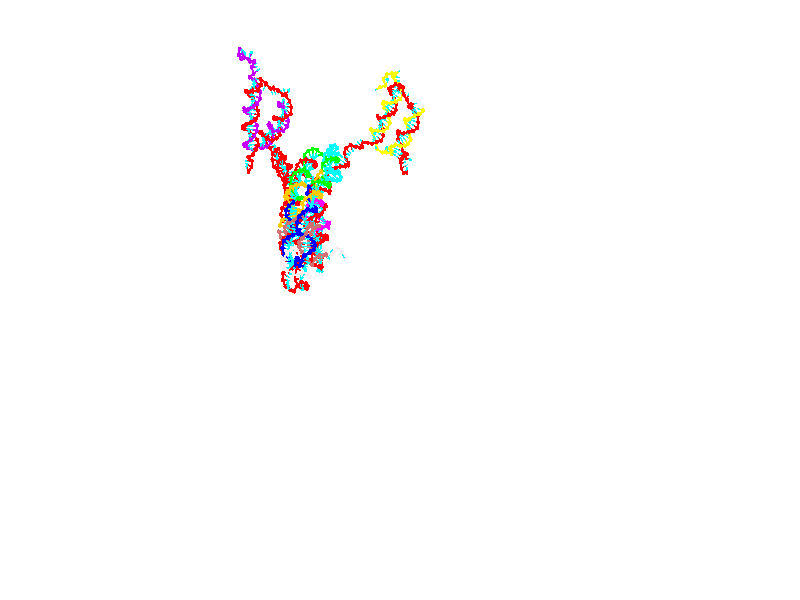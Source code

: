 // switches for output
#declare DRAW_BASES = 1; // possible values are 0, 1; only relevant for DNA ribbons
#declare DRAW_BASES_TYPE = 3; // possible values are 1, 2, 3; only relevant for DNA ribbons
#declare DRAW_FOG = 0; // set to 1 to enable fog

#include "colors.inc"

#include "transforms.inc"
background { rgb <1, 1, 1>}

#default {
   normal{
       ripples 0.25
       frequency 0.20
       turbulence 0.2
       lambda 5
   }
	finish {
		phong 0.1
		phong_size 40.
	}
}

// original window dimensions: 1024x640


// camera settings

camera {
	sky <0, 0.179814, -0.983701>
	up <0, 0.179814, -0.983701>
	right 1.6 * <1, 0, 0>
	location <25.469, 94.9851, 44.8844>
	look_at <25.469, 29.3977, 32.8955>
	direction <0, -65.5874, -11.9889>
	angle 67.0682
}


# declare cpy_camera_pos = <25.469, 94.9851, 44.8844>;
# if (DRAW_FOG = 1)
fog {
	fog_type 2
	up vnormalize(cpy_camera_pos)
	color rgbt<1,1,1,0.3>
	distance 1e-5
	fog_alt 3e-3
	fog_offset 28
}
# end


// LIGHTS

# declare lum = 6;
global_settings {
	ambient_light rgb lum * <0.05, 0.05, 0.05>
	max_trace_level 15
}# declare cpy_direct_light_amount = 0.25;
light_source
{	1000 * <-1, -1.16351, -0.803887>,
	rgb lum * cpy_direct_light_amount
	parallel
}

light_source
{	1000 * <1, 1.16351, 0.803887>,
	rgb lum * cpy_direct_light_amount
	parallel
}

// strand 0

// nucleotide -1

// particle -1
sphere {
	<4.484335, 15.340123, 15.274068> 0.250000
	pigment { color rgbt <1,0,0,0> }
	no_shadow
}
cylinder {
	<4.315989, 15.267038, 14.918654>,  <4.214983, 15.223187, 14.705406>, 0.100000
	pigment { color rgbt <1,0,0,0> }
	no_shadow
}
cylinder {
	<4.315989, 15.267038, 14.918654>,  <4.484335, 15.340123, 15.274068>, 0.100000
	pigment { color rgbt <1,0,0,0> }
	no_shadow
}

// particle -1
sphere {
	<4.315989, 15.267038, 14.918654> 0.100000
	pigment { color rgbt <1,0,0,0> }
	no_shadow
}
sphere {
	0, 1
	scale<0.080000,0.200000,0.300000>
	matrix <0.309555, 0.891781, -0.330003,
		0.852672, -0.413936, -0.318759,
		-0.420864, -0.182711, -0.888533,
		4.189731, 15.212225, 14.652095>
	pigment { color rgbt <0,1,1,0> }
	no_shadow
}
cylinder {
	<4.898726, 15.443900, 14.703281>,  <4.484335, 15.340123, 15.274068>, 0.130000
	pigment { color rgbt <1,0,0,0> }
	no_shadow
}

// nucleotide -1

// particle -1
sphere {
	<4.898726, 15.443900, 14.703281> 0.250000
	pigment { color rgbt <1,0,0,0> }
	no_shadow
}
cylinder {
	<4.540090, 15.490401, 14.532351>,  <4.324908, 15.518302, 14.429792>, 0.100000
	pigment { color rgbt <1,0,0,0> }
	no_shadow
}
cylinder {
	<4.540090, 15.490401, 14.532351>,  <4.898726, 15.443900, 14.703281>, 0.100000
	pigment { color rgbt <1,0,0,0> }
	no_shadow
}

// particle -1
sphere {
	<4.540090, 15.490401, 14.532351> 0.100000
	pigment { color rgbt <1,0,0,0> }
	no_shadow
}
sphere {
	0, 1
	scale<0.080000,0.200000,0.300000>
	matrix <0.339069, 0.800915, -0.493525,
		0.284879, -0.587384, -0.757512,
		-0.896591, 0.116254, -0.427327,
		4.271112, 15.525277, 14.404152>
	pigment { color rgbt <0,1,1,0> }
	no_shadow
}
cylinder {
	<4.999124, 15.793174, 14.144236>,  <4.898726, 15.443900, 14.703281>, 0.130000
	pigment { color rgbt <1,0,0,0> }
	no_shadow
}

// nucleotide -1

// particle -1
sphere {
	<4.999124, 15.793174, 14.144236> 0.250000
	pigment { color rgbt <1,0,0,0> }
	no_shadow
}
cylinder {
	<4.600900, 15.829806, 14.152949>,  <4.361966, 15.851786, 14.158177>, 0.100000
	pigment { color rgbt <1,0,0,0> }
	no_shadow
}
cylinder {
	<4.600900, 15.829806, 14.152949>,  <4.999124, 15.793174, 14.144236>, 0.100000
	pigment { color rgbt <1,0,0,0> }
	no_shadow
}

// particle -1
sphere {
	<4.600900, 15.829806, 14.152949> 0.100000
	pigment { color rgbt <1,0,0,0> }
	no_shadow
}
sphere {
	0, 1
	scale<0.080000,0.200000,0.300000>
	matrix <0.070534, 0.878955, -0.471660,
		-0.062343, -0.468029, -0.881511,
		-0.995559, 0.091581, 0.021785,
		4.302232, 15.857281, 14.159485>
	pigment { color rgbt <0,1,1,0> }
	no_shadow
}
cylinder {
	<4.415146, 15.669890, 13.642562>,  <4.999124, 15.793174, 14.144236>, 0.130000
	pigment { color rgbt <1,0,0,0> }
	no_shadow
}

// nucleotide -1

// particle -1
sphere {
	<4.415146, 15.669890, 13.642562> 0.250000
	pigment { color rgbt <1,0,0,0> }
	no_shadow
}
cylinder {
	<4.703957, 15.456226, 13.466674>,  <4.877243, 15.328028, 13.361141>, 0.100000
	pigment { color rgbt <1,0,0,0> }
	no_shadow
}
cylinder {
	<4.703957, 15.456226, 13.466674>,  <4.415146, 15.669890, 13.642562>, 0.100000
	pigment { color rgbt <1,0,0,0> }
	no_shadow
}

// particle -1
sphere {
	<4.703957, 15.456226, 13.466674> 0.100000
	pigment { color rgbt <1,0,0,0> }
	no_shadow
}
sphere {
	0, 1
	scale<0.080000,0.200000,0.300000>
	matrix <-0.003737, 0.632535, -0.774523,
		0.691857, 0.560869, 0.454710,
		0.722025, -0.534159, -0.439719,
		4.920564, 15.295979, 13.334758>
	pigment { color rgbt <0,1,1,0> }
	no_shadow
}
cylinder {
	<5.168234, 15.990923, 13.415745>,  <4.415146, 15.669890, 13.642562>, 0.130000
	pigment { color rgbt <1,0,0,0> }
	no_shadow
}

// nucleotide -1

// particle -1
sphere {
	<5.168234, 15.990923, 13.415745> 0.250000
	pigment { color rgbt <1,0,0,0> }
	no_shadow
}
cylinder {
	<5.092241, 15.692743, 13.160178>,  <5.046646, 15.513836, 13.006838>, 0.100000
	pigment { color rgbt <1,0,0,0> }
	no_shadow
}
cylinder {
	<5.092241, 15.692743, 13.160178>,  <5.168234, 15.990923, 13.415745>, 0.100000
	pigment { color rgbt <1,0,0,0> }
	no_shadow
}

// particle -1
sphere {
	<5.092241, 15.692743, 13.160178> 0.100000
	pigment { color rgbt <1,0,0,0> }
	no_shadow
}
sphere {
	0, 1
	scale<0.080000,0.200000,0.300000>
	matrix <-0.016252, 0.653067, -0.757126,
		0.981653, -0.133456, -0.136186,
		-0.189982, -0.745448, -0.638916,
		5.035247, 15.469109, 12.968503>
	pigment { color rgbt <0,1,1,0> }
	no_shadow
}
cylinder {
	<5.555185, 16.080982, 12.837627>,  <5.168234, 15.990923, 13.415745>, 0.130000
	pigment { color rgbt <1,0,0,0> }
	no_shadow
}

// nucleotide -1

// particle -1
sphere {
	<5.555185, 16.080982, 12.837627> 0.250000
	pigment { color rgbt <1,0,0,0> }
	no_shadow
}
cylinder {
	<5.275483, 15.829517, 12.701495>,  <5.107662, 15.678638, 12.619816>, 0.100000
	pigment { color rgbt <1,0,0,0> }
	no_shadow
}
cylinder {
	<5.275483, 15.829517, 12.701495>,  <5.555185, 16.080982, 12.837627>, 0.100000
	pigment { color rgbt <1,0,0,0> }
	no_shadow
}

// particle -1
sphere {
	<5.275483, 15.829517, 12.701495> 0.100000
	pigment { color rgbt <1,0,0,0> }
	no_shadow
}
sphere {
	0, 1
	scale<0.080000,0.200000,0.300000>
	matrix <0.004870, 0.471871, -0.881654,
		0.714856, -0.618158, -0.326897,
		-0.699255, -0.628664, -0.340330,
		5.065707, 15.640918, 12.599396>
	pigment { color rgbt <0,1,1,0> }
	no_shadow
}
cylinder {
	<5.807670, 15.778957, 12.181022>,  <5.555185, 16.080982, 12.837627>, 0.130000
	pigment { color rgbt <1,0,0,0> }
	no_shadow
}

// nucleotide -1

// particle -1
sphere {
	<5.807670, 15.778957, 12.181022> 0.250000
	pigment { color rgbt <1,0,0,0> }
	no_shadow
}
cylinder {
	<5.411606, 15.739192, 12.141623>,  <5.173967, 15.715333, 12.117985>, 0.100000
	pigment { color rgbt <1,0,0,0> }
	no_shadow
}
cylinder {
	<5.411606, 15.739192, 12.141623>,  <5.807670, 15.778957, 12.181022>, 0.100000
	pigment { color rgbt <1,0,0,0> }
	no_shadow
}

// particle -1
sphere {
	<5.411606, 15.739192, 12.141623> 0.100000
	pigment { color rgbt <1,0,0,0> }
	no_shadow
}
sphere {
	0, 1
	scale<0.080000,0.200000,0.300000>
	matrix <0.041575, 0.463076, -0.885343,
		0.133626, -0.880725, -0.454386,
		-0.990160, -0.099413, -0.098495,
		5.114558, 15.709368, 12.112075>
	pigment { color rgbt <0,1,1,0> }
	no_shadow
}
cylinder {
	<5.602917, 15.615767, 11.472378>,  <5.807670, 15.778957, 12.181022>, 0.130000
	pigment { color rgbt <1,0,0,0> }
	no_shadow
}

// nucleotide -1

// particle -1
sphere {
	<5.602917, 15.615767, 11.472378> 0.250000
	pigment { color rgbt <1,0,0,0> }
	no_shadow
}
cylinder {
	<5.249202, 15.738750, 11.612952>,  <5.036973, 15.812539, 11.697297>, 0.100000
	pigment { color rgbt <1,0,0,0> }
	no_shadow
}
cylinder {
	<5.249202, 15.738750, 11.612952>,  <5.602917, 15.615767, 11.472378>, 0.100000
	pigment { color rgbt <1,0,0,0> }
	no_shadow
}

// particle -1
sphere {
	<5.249202, 15.738750, 11.612952> 0.100000
	pigment { color rgbt <1,0,0,0> }
	no_shadow
}
sphere {
	0, 1
	scale<0.080000,0.200000,0.300000>
	matrix <-0.157245, 0.512593, -0.844110,
		-0.439672, -0.801697, -0.404933,
		-0.884286, 0.307458, 0.351436,
		4.983916, 15.830987, 11.718383>
	pigment { color rgbt <0,1,1,0> }
	no_shadow
}
cylinder {
	<5.132796, 15.600796, 10.928323>,  <5.602917, 15.615767, 11.472378>, 0.130000
	pigment { color rgbt <1,0,0,0> }
	no_shadow
}

// nucleotide -1

// particle -1
sphere {
	<5.132796, 15.600796, 10.928323> 0.250000
	pigment { color rgbt <1,0,0,0> }
	no_shadow
}
cylinder {
	<4.955644, 15.847961, 11.188181>,  <4.849352, 15.996261, 11.344096>, 0.100000
	pigment { color rgbt <1,0,0,0> }
	no_shadow
}
cylinder {
	<4.955644, 15.847961, 11.188181>,  <5.132796, 15.600796, 10.928323>, 0.100000
	pigment { color rgbt <1,0,0,0> }
	no_shadow
}

// particle -1
sphere {
	<4.955644, 15.847961, 11.188181> 0.100000
	pigment { color rgbt <1,0,0,0> }
	no_shadow
}
sphere {
	0, 1
	scale<0.080000,0.200000,0.300000>
	matrix <-0.084987, 0.692386, -0.716505,
		-0.892544, -0.372537, -0.254129,
		-0.442880, 0.617914, 0.649646,
		4.822780, 16.033335, 11.383075>
	pigment { color rgbt <0,1,1,0> }
	no_shadow
}
cylinder {
	<4.507353, 15.891321, 10.610657>,  <5.132796, 15.600796, 10.928323>, 0.130000
	pigment { color rgbt <1,0,0,0> }
	no_shadow
}

// nucleotide -1

// particle -1
sphere {
	<4.507353, 15.891321, 10.610657> 0.250000
	pigment { color rgbt <1,0,0,0> }
	no_shadow
}
cylinder {
	<4.626215, 16.145168, 10.896023>,  <4.697531, 16.297476, 11.067243>, 0.100000
	pigment { color rgbt <1,0,0,0> }
	no_shadow
}
cylinder {
	<4.626215, 16.145168, 10.896023>,  <4.507353, 15.891321, 10.610657>, 0.100000
	pigment { color rgbt <1,0,0,0> }
	no_shadow
}

// particle -1
sphere {
	<4.626215, 16.145168, 10.896023> 0.100000
	pigment { color rgbt <1,0,0,0> }
	no_shadow
}
sphere {
	0, 1
	scale<0.080000,0.200000,0.300000>
	matrix <0.035458, 0.739314, -0.672427,
		-0.954171, 0.225111, 0.197187,
		0.297154, 0.634618, 0.713414,
		4.715361, 16.335554, 11.110047>
	pigment { color rgbt <0,1,1,0> }
	no_shadow
}
cylinder {
	<4.039255, 16.472738, 10.537786>,  <4.507353, 15.891321, 10.610657>, 0.130000
	pigment { color rgbt <1,0,0,0> }
	no_shadow
}

// nucleotide -1

// particle -1
sphere {
	<4.039255, 16.472738, 10.537786> 0.250000
	pigment { color rgbt <1,0,0,0> }
	no_shadow
}
cylinder {
	<4.367134, 16.584356, 10.737879>,  <4.563860, 16.651327, 10.857934>, 0.100000
	pigment { color rgbt <1,0,0,0> }
	no_shadow
}
cylinder {
	<4.367134, 16.584356, 10.737879>,  <4.039255, 16.472738, 10.537786>, 0.100000
	pigment { color rgbt <1,0,0,0> }
	no_shadow
}

// particle -1
sphere {
	<4.367134, 16.584356, 10.737879> 0.100000
	pigment { color rgbt <1,0,0,0> }
	no_shadow
}
sphere {
	0, 1
	scale<0.080000,0.200000,0.300000>
	matrix <0.057042, 0.829202, -0.556030,
		-0.569952, 0.484310, 0.663776,
		0.819696, 0.279047, 0.500231,
		4.613042, 16.668070, 10.887948>
	pigment { color rgbt <0,1,1,0> }
	no_shadow
}
cylinder {
	<3.890389, 17.226835, 10.749510>,  <4.039255, 16.472738, 10.537786>, 0.130000
	pigment { color rgbt <1,0,0,0> }
	no_shadow
}

// nucleotide -1

// particle -1
sphere {
	<3.890389, 17.226835, 10.749510> 0.250000
	pigment { color rgbt <1,0,0,0> }
	no_shadow
}
cylinder {
	<4.287046, 17.185190, 10.779980>,  <4.525041, 17.160202, 10.798262>, 0.100000
	pigment { color rgbt <1,0,0,0> }
	no_shadow
}
cylinder {
	<4.287046, 17.185190, 10.779980>,  <3.890389, 17.226835, 10.749510>, 0.100000
	pigment { color rgbt <1,0,0,0> }
	no_shadow
}

// particle -1
sphere {
	<4.287046, 17.185190, 10.779980> 0.100000
	pigment { color rgbt <1,0,0,0> }
	no_shadow
}
sphere {
	0, 1
	scale<0.080000,0.200000,0.300000>
	matrix <0.128500, 0.849374, -0.511910,
		-0.011403, 0.517421, 0.855655,
		0.991644, -0.104114, 0.076174,
		4.584539, 17.153955, 10.802832>
	pigment { color rgbt <0,1,1,0> }
	no_shadow
}
cylinder {
	<4.201307, 17.941614, 10.809897>,  <3.890389, 17.226835, 10.749510>, 0.130000
	pigment { color rgbt <1,0,0,0> }
	no_shadow
}

// nucleotide -1

// particle -1
sphere {
	<4.201307, 17.941614, 10.809897> 0.250000
	pigment { color rgbt <1,0,0,0> }
	no_shadow
}
cylinder {
	<4.521068, 17.723377, 10.709268>,  <4.712924, 17.592436, 10.648890>, 0.100000
	pigment { color rgbt <1,0,0,0> }
	no_shadow
}
cylinder {
	<4.521068, 17.723377, 10.709268>,  <4.201307, 17.941614, 10.809897>, 0.100000
	pigment { color rgbt <1,0,0,0> }
	no_shadow
}

// particle -1
sphere {
	<4.521068, 17.723377, 10.709268> 0.100000
	pigment { color rgbt <1,0,0,0> }
	no_shadow
}
sphere {
	0, 1
	scale<0.080000,0.200000,0.300000>
	matrix <0.330048, 0.748687, -0.574923,
		0.502023, 0.376562, 0.778572,
		0.799401, -0.545590, -0.251575,
		4.760888, 17.559700, 10.633795>
	pigment { color rgbt <0,1,1,0> }
	no_shadow
}
cylinder {
	<4.734314, 18.435663, 10.787807>,  <4.201307, 17.941614, 10.809897>, 0.130000
	pigment { color rgbt <1,0,0,0> }
	no_shadow
}

// nucleotide -1

// particle -1
sphere {
	<4.734314, 18.435663, 10.787807> 0.250000
	pigment { color rgbt <1,0,0,0> }
	no_shadow
}
cylinder {
	<4.890649, 18.134651, 10.575790>,  <4.984450, 17.954044, 10.448581>, 0.100000
	pigment { color rgbt <1,0,0,0> }
	no_shadow
}
cylinder {
	<4.890649, 18.134651, 10.575790>,  <4.734314, 18.435663, 10.787807>, 0.100000
	pigment { color rgbt <1,0,0,0> }
	no_shadow
}

// particle -1
sphere {
	<4.890649, 18.134651, 10.575790> 0.100000
	pigment { color rgbt <1,0,0,0> }
	no_shadow
}
sphere {
	0, 1
	scale<0.080000,0.200000,0.300000>
	matrix <0.412147, 0.657966, -0.630251,
		0.823032, 0.027872, 0.567311,
		0.390838, -0.752532, -0.530039,
		5.007900, 17.908892, 10.416779>
	pigment { color rgbt <0,1,1,0> }
	no_shadow
}
cylinder {
	<5.391539, 18.600975, 10.739103>,  <4.734314, 18.435663, 10.787807>, 0.130000
	pigment { color rgbt <1,0,0,0> }
	no_shadow
}

// nucleotide -1

// particle -1
sphere {
	<5.391539, 18.600975, 10.739103> 0.250000
	pigment { color rgbt <1,0,0,0> }
	no_shadow
}
cylinder {
	<5.313046, 18.338602, 10.447556>,  <5.265951, 18.181179, 10.272629>, 0.100000
	pigment { color rgbt <1,0,0,0> }
	no_shadow
}
cylinder {
	<5.313046, 18.338602, 10.447556>,  <5.391539, 18.600975, 10.739103>, 0.100000
	pigment { color rgbt <1,0,0,0> }
	no_shadow
}

// particle -1
sphere {
	<5.313046, 18.338602, 10.447556> 0.100000
	pigment { color rgbt <1,0,0,0> }
	no_shadow
}
sphere {
	0, 1
	scale<0.080000,0.200000,0.300000>
	matrix <0.387250, 0.631055, -0.672165,
		0.900850, -0.414152, 0.130177,
		-0.196230, -0.655932, -0.728867,
		5.254178, 18.141823, 10.228896>
	pigment { color rgbt <0,1,1,0> }
	no_shadow
}
cylinder {
	<6.035286, 18.658386, 10.332750>,  <5.391539, 18.600975, 10.739103>, 0.130000
	pigment { color rgbt <1,0,0,0> }
	no_shadow
}

// nucleotide -1

// particle -1
sphere {
	<6.035286, 18.658386, 10.332750> 0.250000
	pigment { color rgbt <1,0,0,0> }
	no_shadow
}
cylinder {
	<5.782588, 18.464560, 10.090728>,  <5.630969, 18.348263, 9.945515>, 0.100000
	pigment { color rgbt <1,0,0,0> }
	no_shadow
}
cylinder {
	<5.782588, 18.464560, 10.090728>,  <6.035286, 18.658386, 10.332750>, 0.100000
	pigment { color rgbt <1,0,0,0> }
	no_shadow
}

// particle -1
sphere {
	<5.782588, 18.464560, 10.090728> 0.100000
	pigment { color rgbt <1,0,0,0> }
	no_shadow
}
sphere {
	0, 1
	scale<0.080000,0.200000,0.300000>
	matrix <0.328064, 0.540063, -0.775052,
		0.702333, -0.688133, -0.182213,
		-0.631745, -0.484567, -0.605056,
		5.593064, 18.319189, 9.909211>
	pigment { color rgbt <0,1,1,0> }
	no_shadow
}
cylinder {
	<6.342134, 18.493862, 9.722739>,  <6.035286, 18.658386, 10.332750>, 0.130000
	pigment { color rgbt <1,0,0,0> }
	no_shadow
}

// nucleotide -1

// particle -1
sphere {
	<6.342134, 18.493862, 9.722739> 0.250000
	pigment { color rgbt <1,0,0,0> }
	no_shadow
}
cylinder {
	<5.958815, 18.462664, 9.612768>,  <5.728824, 18.443945, 9.546785>, 0.100000
	pigment { color rgbt <1,0,0,0> }
	no_shadow
}
cylinder {
	<5.958815, 18.462664, 9.612768>,  <6.342134, 18.493862, 9.722739>, 0.100000
	pigment { color rgbt <1,0,0,0> }
	no_shadow
}

// particle -1
sphere {
	<5.958815, 18.462664, 9.612768> 0.100000
	pigment { color rgbt <1,0,0,0> }
	no_shadow
}
sphere {
	0, 1
	scale<0.080000,0.200000,0.300000>
	matrix <0.207902, 0.469789, -0.857948,
		0.196076, -0.879326, -0.433981,
		-0.958296, -0.077998, -0.274928,
		5.671327, 18.439264, 9.530290>
	pigment { color rgbt <0,1,1,0> }
	no_shadow
}
cylinder {
	<6.164360, 18.111681, 9.036800>,  <6.342134, 18.493862, 9.722739>, 0.130000
	pigment { color rgbt <1,0,0,0> }
	no_shadow
}

// nucleotide -1

// particle -1
sphere {
	<6.164360, 18.111681, 9.036800> 0.250000
	pigment { color rgbt <1,0,0,0> }
	no_shadow
}
cylinder {
	<5.887018, 18.389730, 9.112762>,  <5.720613, 18.556561, 9.158340>, 0.100000
	pigment { color rgbt <1,0,0,0> }
	no_shadow
}
cylinder {
	<5.887018, 18.389730, 9.112762>,  <6.164360, 18.111681, 9.036800>, 0.100000
	pigment { color rgbt <1,0,0,0> }
	no_shadow
}

// particle -1
sphere {
	<5.887018, 18.389730, 9.112762> 0.100000
	pigment { color rgbt <1,0,0,0> }
	no_shadow
}
sphere {
	0, 1
	scale<0.080000,0.200000,0.300000>
	matrix <0.224856, 0.459087, -0.859464,
		-0.684616, -0.553212, -0.474613,
		-0.693354, 0.695123, 0.189906,
		5.679011, 18.598267, 9.169734>
	pigment { color rgbt <0,1,1,0> }
	no_shadow
}
cylinder {
	<5.953877, 18.408674, 8.388510>,  <6.164360, 18.111681, 9.036800>, 0.130000
	pigment { color rgbt <1,0,0,0> }
	no_shadow
}

// nucleotide -1

// particle -1
sphere {
	<5.953877, 18.408674, 8.388510> 0.250000
	pigment { color rgbt <1,0,0,0> }
	no_shadow
}
cylinder {
	<5.733772, 18.682116, 8.580298>,  <5.601708, 18.846180, 8.695372>, 0.100000
	pigment { color rgbt <1,0,0,0> }
	no_shadow
}
cylinder {
	<5.733772, 18.682116, 8.580298>,  <5.953877, 18.408674, 8.388510>, 0.100000
	pigment { color rgbt <1,0,0,0> }
	no_shadow
}

// particle -1
sphere {
	<5.733772, 18.682116, 8.580298> 0.100000
	pigment { color rgbt <1,0,0,0> }
	no_shadow
}
sphere {
	0, 1
	scale<0.080000,0.200000,0.300000>
	matrix <0.073374, 0.611592, -0.787764,
		-0.831760, -0.398297, -0.386696,
		-0.550264, 0.683604, 0.479473,
		5.568692, 18.887197, 8.724140>
	pigment { color rgbt <0,1,1,0> }
	no_shadow
}
cylinder {
	<5.558249, 18.663786, 7.827837>,  <5.953877, 18.408674, 8.388510>, 0.130000
	pigment { color rgbt <1,0,0,0> }
	no_shadow
}

// nucleotide -1

// particle -1
sphere {
	<5.558249, 18.663786, 7.827837> 0.250000
	pigment { color rgbt <1,0,0,0> }
	no_shadow
}
cylinder {
	<5.611682, 18.916836, 8.132977>,  <5.643742, 19.068666, 8.316061>, 0.100000
	pigment { color rgbt <1,0,0,0> }
	no_shadow
}
cylinder {
	<5.611682, 18.916836, 8.132977>,  <5.558249, 18.663786, 7.827837>, 0.100000
	pigment { color rgbt <1,0,0,0> }
	no_shadow
}

// particle -1
sphere {
	<5.611682, 18.916836, 8.132977> 0.100000
	pigment { color rgbt <1,0,0,0> }
	no_shadow
}
sphere {
	0, 1
	scale<0.080000,0.200000,0.300000>
	matrix <0.193907, 0.738186, -0.646128,
		-0.971883, 0.234234, -0.024062,
		0.133583, 0.632626, 0.762850,
		5.651757, 19.106625, 8.361833>
	pigment { color rgbt <0,1,1,0> }
	no_shadow
}
cylinder {
	<5.161507, 19.226120, 7.701448>,  <5.558249, 18.663786, 7.827837>, 0.130000
	pigment { color rgbt <1,0,0,0> }
	no_shadow
}

// nucleotide -1

// particle -1
sphere {
	<5.161507, 19.226120, 7.701448> 0.250000
	pigment { color rgbt <1,0,0,0> }
	no_shadow
}
cylinder {
	<5.454456, 19.341131, 7.948335>,  <5.630226, 19.410137, 8.096467>, 0.100000
	pigment { color rgbt <1,0,0,0> }
	no_shadow
}
cylinder {
	<5.454456, 19.341131, 7.948335>,  <5.161507, 19.226120, 7.701448>, 0.100000
	pigment { color rgbt <1,0,0,0> }
	no_shadow
}

// particle -1
sphere {
	<5.454456, 19.341131, 7.948335> 0.100000
	pigment { color rgbt <1,0,0,0> }
	no_shadow
}
sphere {
	0, 1
	scale<0.080000,0.200000,0.300000>
	matrix <0.185083, 0.788275, -0.586827,
		-0.655266, 0.544013, 0.524096,
		0.732373, 0.287527, 0.617218,
		5.674169, 19.427389, 8.133500>
	pigment { color rgbt <0,1,1,0> }
	no_shadow
}
cylinder {
	<5.044317, 19.925978, 7.563825>,  <5.161507, 19.226120, 7.701448>, 0.130000
	pigment { color rgbt <1,0,0,0> }
	no_shadow
}

// nucleotide -1

// particle -1
sphere {
	<5.044317, 19.925978, 7.563825> 0.250000
	pigment { color rgbt <1,0,0,0> }
	no_shadow
}
cylinder {
	<5.376368, 19.907452, 7.786085>,  <5.575598, 19.896336, 7.919440>, 0.100000
	pigment { color rgbt <1,0,0,0> }
	no_shadow
}
cylinder {
	<5.376368, 19.907452, 7.786085>,  <5.044317, 19.925978, 7.563825>, 0.100000
	pigment { color rgbt <1,0,0,0> }
	no_shadow
}

// particle -1
sphere {
	<5.376368, 19.907452, 7.786085> 0.100000
	pigment { color rgbt <1,0,0,0> }
	no_shadow
}
sphere {
	0, 1
	scale<0.080000,0.200000,0.300000>
	matrix <0.267592, 0.907373, -0.324143,
		-0.489168, 0.417767, 0.765627,
		0.830126, -0.046315, 0.555649,
		5.625405, 19.893557, 7.952779>
	pigment { color rgbt <0,1,1,0> }
	no_shadow
}
cylinder {
	<5.013948, 20.543463, 7.885949>,  <5.044317, 19.925978, 7.563825>, 0.130000
	pigment { color rgbt <1,0,0,0> }
	no_shadow
}

// nucleotide -1

// particle -1
sphere {
	<5.013948, 20.543463, 7.885949> 0.250000
	pigment { color rgbt <1,0,0,0> }
	no_shadow
}
cylinder {
	<5.388278, 20.407295, 7.849410>,  <5.612876, 20.325594, 7.827486>, 0.100000
	pigment { color rgbt <1,0,0,0> }
	no_shadow
}
cylinder {
	<5.388278, 20.407295, 7.849410>,  <5.013948, 20.543463, 7.885949>, 0.100000
	pigment { color rgbt <1,0,0,0> }
	no_shadow
}

// particle -1
sphere {
	<5.388278, 20.407295, 7.849410> 0.100000
	pigment { color rgbt <1,0,0,0> }
	no_shadow
}
sphere {
	0, 1
	scale<0.080000,0.200000,0.300000>
	matrix <0.315349, 0.924437, -0.214411,
		0.157435, 0.171845, 0.972463,
		0.935826, -0.340421, -0.091348,
		5.669026, 20.305168, 7.822005>
	pigment { color rgbt <0,1,1,0> }
	no_shadow
}
cylinder {
	<5.429903, 21.028286, 8.243218>,  <5.013948, 20.543463, 7.885949>, 0.130000
	pigment { color rgbt <1,0,0,0> }
	no_shadow
}

// nucleotide -1

// particle -1
sphere {
	<5.429903, 21.028286, 8.243218> 0.250000
	pigment { color rgbt <1,0,0,0> }
	no_shadow
}
cylinder {
	<5.644210, 20.831049, 7.969047>,  <5.772794, 20.712708, 7.804543>, 0.100000
	pigment { color rgbt <1,0,0,0> }
	no_shadow
}
cylinder {
	<5.644210, 20.831049, 7.969047>,  <5.429903, 21.028286, 8.243218>, 0.100000
	pigment { color rgbt <1,0,0,0> }
	no_shadow
}

// particle -1
sphere {
	<5.644210, 20.831049, 7.969047> 0.100000
	pigment { color rgbt <1,0,0,0> }
	no_shadow
}
sphere {
	0, 1
	scale<0.080000,0.200000,0.300000>
	matrix <0.398825, 0.863291, -0.309301,
		0.744239, -0.107653, 0.659181,
		0.535767, -0.493092, -0.685430,
		5.804940, 20.683121, 7.763418>
	pigment { color rgbt <0,1,1,0> }
	no_shadow
}
cylinder {
	<6.151937, 21.290434, 8.271405>,  <5.429903, 21.028286, 8.243218>, 0.130000
	pigment { color rgbt <1,0,0,0> }
	no_shadow
}

// nucleotide -1

// particle -1
sphere {
	<6.151937, 21.290434, 8.271405> 0.250000
	pigment { color rgbt <1,0,0,0> }
	no_shadow
}
cylinder {
	<6.114043, 21.116980, 7.912967>,  <6.091306, 21.012907, 7.697904>, 0.100000
	pigment { color rgbt <1,0,0,0> }
	no_shadow
}
cylinder {
	<6.114043, 21.116980, 7.912967>,  <6.151937, 21.290434, 8.271405>, 0.100000
	pigment { color rgbt <1,0,0,0> }
	no_shadow
}

// particle -1
sphere {
	<6.114043, 21.116980, 7.912967> 0.100000
	pigment { color rgbt <1,0,0,0> }
	no_shadow
}
sphere {
	0, 1
	scale<0.080000,0.200000,0.300000>
	matrix <0.506346, 0.754019, -0.418412,
		0.857111, -0.493373, 0.148135,
		-0.094737, -0.433633, -0.896095,
		6.085622, 20.986889, 7.644138>
	pigment { color rgbt <0,1,1,0> }
	no_shadow
}
cylinder {
	<6.815477, 21.175474, 8.080993>,  <6.151937, 21.290434, 8.271405>, 0.130000
	pigment { color rgbt <1,0,0,0> }
	no_shadow
}

// nucleotide -1

// particle -1
sphere {
	<6.815477, 21.175474, 8.080993> 0.250000
	pigment { color rgbt <1,0,0,0> }
	no_shadow
}
cylinder {
	<6.546654, 21.224064, 7.788805>,  <6.385361, 21.253218, 7.613492>, 0.100000
	pigment { color rgbt <1,0,0,0> }
	no_shadow
}
cylinder {
	<6.546654, 21.224064, 7.788805>,  <6.815477, 21.175474, 8.080993>, 0.100000
	pigment { color rgbt <1,0,0,0> }
	no_shadow
}

// particle -1
sphere {
	<6.546654, 21.224064, 7.788805> 0.100000
	pigment { color rgbt <1,0,0,0> }
	no_shadow
}
sphere {
	0, 1
	scale<0.080000,0.200000,0.300000>
	matrix <0.571203, 0.712802, -0.406990,
		0.471240, -0.690766, -0.548429,
		-0.672056, 0.121474, -0.730469,
		6.345037, 21.260506, 7.569664>
	pigment { color rgbt <0,1,1,0> }
	no_shadow
}
cylinder {
	<7.265433, 21.339081, 7.536218>,  <6.815477, 21.175474, 8.080993>, 0.130000
	pigment { color rgbt <1,0,0,0> }
	no_shadow
}

// nucleotide -1

// particle -1
sphere {
	<7.265433, 21.339081, 7.536218> 0.250000
	pigment { color rgbt <1,0,0,0> }
	no_shadow
}
cylinder {
	<6.889532, 21.437403, 7.441185>,  <6.663991, 21.496395, 7.384165>, 0.100000
	pigment { color rgbt <1,0,0,0> }
	no_shadow
}
cylinder {
	<6.889532, 21.437403, 7.441185>,  <7.265433, 21.339081, 7.536218>, 0.100000
	pigment { color rgbt <1,0,0,0> }
	no_shadow
}

// particle -1
sphere {
	<6.889532, 21.437403, 7.441185> 0.100000
	pigment { color rgbt <1,0,0,0> }
	no_shadow
}
sphere {
	0, 1
	scale<0.080000,0.200000,0.300000>
	matrix <0.341170, 0.718314, -0.606323,
		0.021623, -0.650850, -0.758898,
		-0.939753, 0.245803, -0.237583,
		6.607606, 21.511143, 7.369910>
	pigment { color rgbt <0,1,1,0> }
	no_shadow
}
cylinder {
	<7.112753, 21.238503, 6.813076>,  <7.265433, 21.339081, 7.536218>, 0.130000
	pigment { color rgbt <1,0,0,0> }
	no_shadow
}

// nucleotide -1

// particle -1
sphere {
	<7.112753, 21.238503, 6.813076> 0.250000
	pigment { color rgbt <1,0,0,0> }
	no_shadow
}
cylinder {
	<6.918236, 21.555738, 6.959789>,  <6.801526, 21.746080, 7.047817>, 0.100000
	pigment { color rgbt <1,0,0,0> }
	no_shadow
}
cylinder {
	<6.918236, 21.555738, 6.959789>,  <7.112753, 21.238503, 6.813076>, 0.100000
	pigment { color rgbt <1,0,0,0> }
	no_shadow
}

// particle -1
sphere {
	<6.918236, 21.555738, 6.959789> 0.100000
	pigment { color rgbt <1,0,0,0> }
	no_shadow
}
sphere {
	0, 1
	scale<0.080000,0.200000,0.300000>
	matrix <0.425885, 0.581648, -0.693042,
		-0.762983, -0.180813, -0.620615,
		-0.486291, 0.793090, 0.366782,
		6.772349, 21.793665, 7.069824>
	pigment { color rgbt <0,1,1,0> }
	no_shadow
}
cylinder {
	<7.749847, 20.723051, 7.045782>,  <7.112753, 21.238503, 6.813076>, 0.130000
	pigment { color rgbt <1,0,0,0> }
	no_shadow
}

// nucleotide -1

// particle -1
sphere {
	<7.749847, 20.723051, 7.045782> 0.250000
	pigment { color rgbt <1,0,0,0> }
	no_shadow
}
cylinder {
	<7.627529, 20.799694, 7.418829>,  <7.554138, 20.845680, 7.642657>, 0.100000
	pigment { color rgbt <1,0,0,0> }
	no_shadow
}
cylinder {
	<7.627529, 20.799694, 7.418829>,  <7.749847, 20.723051, 7.045782>, 0.100000
	pigment { color rgbt <1,0,0,0> }
	no_shadow
}

// particle -1
sphere {
	<7.627529, 20.799694, 7.418829> 0.100000
	pigment { color rgbt <1,0,0,0> }
	no_shadow
}
sphere {
	0, 1
	scale<0.080000,0.200000,0.300000>
	matrix <-0.926115, 0.167413, -0.338060,
		-0.220908, -0.967088, 0.126258,
		-0.305796, 0.191610, 0.932617,
		7.535790, 20.857178, 7.698614>
	pigment { color rgbt <0,1,1,0> }
	no_shadow
}
cylinder {
	<8.207348, 20.130327, 7.334511>,  <7.749847, 20.723051, 7.045782>, 0.130000
	pigment { color rgbt <1,0,0,0> }
	no_shadow
}

// nucleotide -1

// particle -1
sphere {
	<8.207348, 20.130327, 7.334511> 0.250000
	pigment { color rgbt <1,0,0,0> }
	no_shadow
}
cylinder {
	<8.366907, 20.240776, 7.684285>,  <8.462643, 20.307045, 7.894150>, 0.100000
	pigment { color rgbt <1,0,0,0> }
	no_shadow
}
cylinder {
	<8.366907, 20.240776, 7.684285>,  <8.207348, 20.130327, 7.334511>, 0.100000
	pigment { color rgbt <1,0,0,0> }
	no_shadow
}

// particle -1
sphere {
	<8.366907, 20.240776, 7.684285> 0.100000
	pigment { color rgbt <1,0,0,0> }
	no_shadow
}
sphere {
	0, 1
	scale<0.080000,0.200000,0.300000>
	matrix <0.910166, -0.235385, -0.340869,
		0.111707, 0.931853, -0.345213,
		0.398897, 0.276123, 0.874435,
		8.486576, 20.323612, 7.946616>
	pigment { color rgbt <0,1,1,0> }
	no_shadow
}
cylinder {
	<8.735050, 20.761803, 7.569717>,  <8.207348, 20.130327, 7.334511>, 0.130000
	pigment { color rgbt <1,0,0,0> }
	no_shadow
}

// nucleotide -1

// particle -1
sphere {
	<8.735050, 20.761803, 7.569717> 0.250000
	pigment { color rgbt <1,0,0,0> }
	no_shadow
}
cylinder {
	<8.803322, 20.404703, 7.736508>,  <8.844285, 20.190443, 7.836583>, 0.100000
	pigment { color rgbt <1,0,0,0> }
	no_shadow
}
cylinder {
	<8.803322, 20.404703, 7.736508>,  <8.735050, 20.761803, 7.569717>, 0.100000
	pigment { color rgbt <1,0,0,0> }
	no_shadow
}

// particle -1
sphere {
	<8.803322, 20.404703, 7.736508> 0.100000
	pigment { color rgbt <1,0,0,0> }
	no_shadow
}
sphere {
	0, 1
	scale<0.080000,0.200000,0.300000>
	matrix <0.938597, 0.018531, -0.344518,
		0.299841, 0.450176, 0.841093,
		0.170680, -0.892747, 0.416977,
		8.854526, 20.136879, 7.861601>
	pigment { color rgbt <0,1,1,0> }
	no_shadow
}
cylinder {
	<9.346552, 20.811115, 7.905313>,  <8.735050, 20.761803, 7.569717>, 0.130000
	pigment { color rgbt <1,0,0,0> }
	no_shadow
}

// nucleotide -1

// particle -1
sphere {
	<9.346552, 20.811115, 7.905313> 0.250000
	pigment { color rgbt <1,0,0,0> }
	no_shadow
}
cylinder {
	<9.282950, 20.424864, 7.823062>,  <9.244790, 20.193113, 7.773712>, 0.100000
	pigment { color rgbt <1,0,0,0> }
	no_shadow
}
cylinder {
	<9.282950, 20.424864, 7.823062>,  <9.346552, 20.811115, 7.905313>, 0.100000
	pigment { color rgbt <1,0,0,0> }
	no_shadow
}

// particle -1
sphere {
	<9.282950, 20.424864, 7.823062> 0.100000
	pigment { color rgbt <1,0,0,0> }
	no_shadow
}
sphere {
	0, 1
	scale<0.080000,0.200000,0.300000>
	matrix <0.931529, -0.077736, -0.355263,
		0.327067, -0.248034, 0.911870,
		-0.159003, -0.965627, -0.205626,
		9.235250, 20.135176, 7.761374>
	pigment { color rgbt <0,1,1,0> }
	no_shadow
}
cylinder {
	<9.918774, 20.378916, 8.214017>,  <9.346552, 20.811115, 7.905313>, 0.130000
	pigment { color rgbt <1,0,0,0> }
	no_shadow
}

// nucleotide -1

// particle -1
sphere {
	<9.918774, 20.378916, 8.214017> 0.250000
	pigment { color rgbt <1,0,0,0> }
	no_shadow
}
cylinder {
	<9.763149, 20.190540, 7.897322>,  <9.669774, 20.077515, 7.707304>, 0.100000
	pigment { color rgbt <1,0,0,0> }
	no_shadow
}
cylinder {
	<9.763149, 20.190540, 7.897322>,  <9.918774, 20.378916, 8.214017>, 0.100000
	pigment { color rgbt <1,0,0,0> }
	no_shadow
}

// particle -1
sphere {
	<9.763149, 20.190540, 7.897322> 0.100000
	pigment { color rgbt <1,0,0,0> }
	no_shadow
}
sphere {
	0, 1
	scale<0.080000,0.200000,0.300000>
	matrix <0.920544, -0.166040, -0.353594,
		0.035060, -0.866400, 0.498119,
		-0.389062, -0.470938, -0.791738,
		9.646431, 20.049259, 7.659801>
	pigment { color rgbt <0,1,1,0> }
	no_shadow
}
cylinder {
	<10.258955, 19.714329, 8.010260>,  <9.918774, 20.378916, 8.214017>, 0.130000
	pigment { color rgbt <1,0,0,0> }
	no_shadow
}

// nucleotide -1

// particle -1
sphere {
	<10.258955, 19.714329, 8.010260> 0.250000
	pigment { color rgbt <1,0,0,0> }
	no_shadow
}
cylinder {
	<10.104802, 19.886646, 7.683849>,  <10.012310, 19.990036, 7.488003>, 0.100000
	pigment { color rgbt <1,0,0,0> }
	no_shadow
}
cylinder {
	<10.104802, 19.886646, 7.683849>,  <10.258955, 19.714329, 8.010260>, 0.100000
	pigment { color rgbt <1,0,0,0> }
	no_shadow
}

// particle -1
sphere {
	<10.104802, 19.886646, 7.683849> 0.100000
	pigment { color rgbt <1,0,0,0> }
	no_shadow
}
sphere {
	0, 1
	scale<0.080000,0.200000,0.300000>
	matrix <0.850855, -0.176341, -0.494924,
		-0.357108, -0.885055, -0.298583,
		-0.385382, 0.430792, -0.816026,
		9.989187, 20.015884, 7.439041>
	pigment { color rgbt <0,1,1,0> }
	no_shadow
}
cylinder {
	<9.994769, 19.171936, 7.660390>,  <10.258955, 19.714329, 8.010260>, 0.130000
	pigment { color rgbt <1,0,0,0> }
	no_shadow
}

// nucleotide -1

// particle -1
sphere {
	<9.994769, 19.171936, 7.660390> 0.250000
	pigment { color rgbt <1,0,0,0> }
	no_shadow
}
cylinder {
	<10.266768, 19.230978, 7.373108>,  <10.429966, 19.266403, 7.200739>, 0.100000
	pigment { color rgbt <1,0,0,0> }
	no_shadow
}
cylinder {
	<10.266768, 19.230978, 7.373108>,  <9.994769, 19.171936, 7.660390>, 0.100000
	pigment { color rgbt <1,0,0,0> }
	no_shadow
}

// particle -1
sphere {
	<10.266768, 19.230978, 7.373108> 0.100000
	pigment { color rgbt <1,0,0,0> }
	no_shadow
}
sphere {
	0, 1
	scale<0.080000,0.200000,0.300000>
	matrix <0.089632, -0.988915, -0.118381,
		-0.727718, 0.016124, -0.685688,
		0.679995, 0.147607, -0.718205,
		10.470766, 19.275261, 7.157647>
	pigment { color rgbt <0,1,1,0> }
	no_shadow
}
cylinder {
	<10.572937, 18.943953, 8.228830>,  <9.994769, 19.171936, 7.660390>, 0.130000
	pigment { color rgbt <1,0,0,0> }
	no_shadow
}

// nucleotide -1

// particle -1
sphere {
	<10.572937, 18.943953, 8.228830> 0.250000
	pigment { color rgbt <1,0,0,0> }
	no_shadow
}
cylinder {
	<10.459833, 19.167906, 8.540363>,  <10.391971, 19.302277, 8.727283>, 0.100000
	pigment { color rgbt <1,0,0,0> }
	no_shadow
}
cylinder {
	<10.459833, 19.167906, 8.540363>,  <10.572937, 18.943953, 8.228830>, 0.100000
	pigment { color rgbt <1,0,0,0> }
	no_shadow
}

// particle -1
sphere {
	<10.459833, 19.167906, 8.540363> 0.100000
	pigment { color rgbt <1,0,0,0> }
	no_shadow
}
sphere {
	0, 1
	scale<0.080000,0.200000,0.300000>
	matrix <-0.164611, -0.828247, 0.535640,
		0.944960, 0.023254, 0.326358,
		-0.282761, 0.559881, 0.778832,
		10.375005, 19.335871, 8.774013>
	pigment { color rgbt <0,1,1,0> }
	no_shadow
}
cylinder {
	<10.737103, 18.446665, 8.785832>,  <10.572937, 18.943953, 8.228830>, 0.130000
	pigment { color rgbt <1,0,0,0> }
	no_shadow
}

// nucleotide -1

// particle -1
sphere {
	<10.737103, 18.446665, 8.785832> 0.250000
	pigment { color rgbt <1,0,0,0> }
	no_shadow
}
cylinder {
	<10.468729, 18.715221, 8.911739>,  <10.307704, 18.876356, 8.987284>, 0.100000
	pigment { color rgbt <1,0,0,0> }
	no_shadow
}
cylinder {
	<10.468729, 18.715221, 8.911739>,  <10.737103, 18.446665, 8.785832>, 0.100000
	pigment { color rgbt <1,0,0,0> }
	no_shadow
}

// particle -1
sphere {
	<10.468729, 18.715221, 8.911739> 0.100000
	pigment { color rgbt <1,0,0,0> }
	no_shadow
}
sphere {
	0, 1
	scale<0.080000,0.200000,0.300000>
	matrix <-0.436261, -0.700658, 0.564583,
		0.599600, 0.241479, 0.762999,
		-0.670937, 0.671391, 0.314767,
		10.267448, 18.916639, 9.006169>
	pigment { color rgbt <0,1,1,0> }
	no_shadow
}
cylinder {
	<10.698671, 18.457125, 9.587508>,  <10.737103, 18.446665, 8.785832>, 0.130000
	pigment { color rgbt <1,0,0,0> }
	no_shadow
}

// nucleotide -1

// particle -1
sphere {
	<10.698671, 18.457125, 9.587508> 0.250000
	pigment { color rgbt <1,0,0,0> }
	no_shadow
}
cylinder {
	<10.368551, 18.562702, 9.387824>,  <10.170479, 18.626049, 9.268013>, 0.100000
	pigment { color rgbt <1,0,0,0> }
	no_shadow
}
cylinder {
	<10.368551, 18.562702, 9.387824>,  <10.698671, 18.457125, 9.587508>, 0.100000
	pigment { color rgbt <1,0,0,0> }
	no_shadow
}

// particle -1
sphere {
	<10.368551, 18.562702, 9.387824> 0.100000
	pigment { color rgbt <1,0,0,0> }
	no_shadow
}
sphere {
	0, 1
	scale<0.080000,0.200000,0.300000>
	matrix <-0.551528, -0.566537, 0.612252,
		-0.121221, 0.780621, 0.613136,
		-0.825301, 0.263944, -0.499211,
		10.120961, 18.641886, 9.238061>
	pigment { color rgbt <0,1,1,0> }
	no_shadow
}
cylinder {
	<10.143661, 18.758539, 10.041945>,  <10.698671, 18.457125, 9.587508>, 0.130000
	pigment { color rgbt <1,0,0,0> }
	no_shadow
}

// nucleotide -1

// particle -1
sphere {
	<10.143661, 18.758539, 10.041945> 0.250000
	pigment { color rgbt <1,0,0,0> }
	no_shadow
}
cylinder {
	<9.946445, 18.594883, 9.734825>,  <9.828116, 18.496689, 9.550553>, 0.100000
	pigment { color rgbt <1,0,0,0> }
	no_shadow
}
cylinder {
	<9.946445, 18.594883, 9.734825>,  <10.143661, 18.758539, 10.041945>, 0.100000
	pigment { color rgbt <1,0,0,0> }
	no_shadow
}

// particle -1
sphere {
	<9.946445, 18.594883, 9.734825> 0.100000
	pigment { color rgbt <1,0,0,0> }
	no_shadow
}
sphere {
	0, 1
	scale<0.080000,0.200000,0.300000>
	matrix <-0.642970, -0.423165, 0.638374,
		-0.586091, 0.808415, -0.054430,
		-0.493038, -0.409142, -0.767799,
		9.798534, 18.472139, 9.504485>
	pigment { color rgbt <0,1,1,0> }
	no_shadow
}
cylinder {
	<9.642434, 18.616594, 10.378138>,  <10.143661, 18.758539, 10.041945>, 0.130000
	pigment { color rgbt <1,0,0,0> }
	no_shadow
}

// nucleotide -1

// particle -1
sphere {
	<9.642434, 18.616594, 10.378138> 0.250000
	pigment { color rgbt <1,0,0,0> }
	no_shadow
}
cylinder {
	<9.582692, 18.432989, 10.027823>,  <9.546847, 18.322826, 9.817636>, 0.100000
	pigment { color rgbt <1,0,0,0> }
	no_shadow
}
cylinder {
	<9.582692, 18.432989, 10.027823>,  <9.642434, 18.616594, 10.378138>, 0.100000
	pigment { color rgbt <1,0,0,0> }
	no_shadow
}

// particle -1
sphere {
	<9.582692, 18.432989, 10.027823> 0.100000
	pigment { color rgbt <1,0,0,0> }
	no_shadow
}
sphere {
	0, 1
	scale<0.080000,0.200000,0.300000>
	matrix <-0.647453, -0.624031, 0.437482,
		-0.747327, 0.632369, -0.203988,
		-0.149355, -0.459015, -0.875784,
		9.537886, 18.295284, 9.765088>
	pigment { color rgbt <0,1,1,0> }
	no_shadow
}
cylinder {
	<8.885162, 18.511213, 10.163866>,  <9.642434, 18.616594, 10.378138>, 0.130000
	pigment { color rgbt <1,0,0,0> }
	no_shadow
}

// nucleotide -1

// particle -1
sphere {
	<8.885162, 18.511213, 10.163866> 0.250000
	pigment { color rgbt <1,0,0,0> }
	no_shadow
}
cylinder {
	<9.105471, 18.236326, 9.974390>,  <9.237656, 18.071394, 9.860704>, 0.100000
	pigment { color rgbt <1,0,0,0> }
	no_shadow
}
cylinder {
	<9.105471, 18.236326, 9.974390>,  <8.885162, 18.511213, 10.163866>, 0.100000
	pigment { color rgbt <1,0,0,0> }
	no_shadow
}

// particle -1
sphere {
	<9.105471, 18.236326, 9.974390> 0.100000
	pigment { color rgbt <1,0,0,0> }
	no_shadow
}
sphere {
	0, 1
	scale<0.080000,0.200000,0.300000>
	matrix <-0.591799, -0.721738, 0.358983,
		-0.588580, 0.082612, -0.804207,
		0.550770, -0.687219, -0.473690,
		9.270701, 18.030161, 9.832283>
	pigment { color rgbt <0,1,1,0> }
	no_shadow
}
cylinder {
	<8.357315, 18.018629, 10.010311>,  <8.885162, 18.511213, 10.163866>, 0.130000
	pigment { color rgbt <1,0,0,0> }
	no_shadow
}

// nucleotide -1

// particle -1
sphere {
	<8.357315, 18.018629, 10.010311> 0.250000
	pigment { color rgbt <1,0,0,0> }
	no_shadow
}
cylinder {
	<8.701688, 17.821205, 9.961001>,  <8.908311, 17.702751, 9.931416>, 0.100000
	pigment { color rgbt <1,0,0,0> }
	no_shadow
}
cylinder {
	<8.701688, 17.821205, 9.961001>,  <8.357315, 18.018629, 10.010311>, 0.100000
	pigment { color rgbt <1,0,0,0> }
	no_shadow
}

// particle -1
sphere {
	<8.701688, 17.821205, 9.961001> 0.100000
	pigment { color rgbt <1,0,0,0> }
	no_shadow
}
sphere {
	0, 1
	scale<0.080000,0.200000,0.300000>
	matrix <-0.442523, -0.846113, 0.297096,
		-0.250938, -0.201227, -0.946857,
		0.860932, -0.493559, -0.123275,
		8.959968, 17.673138, 9.924019>
	pigment { color rgbt <0,1,1,0> }
	no_shadow
}
cylinder {
	<8.239167, 17.437073, 9.524639>,  <8.357315, 18.018629, 10.010311>, 0.130000
	pigment { color rgbt <1,0,0,0> }
	no_shadow
}

// nucleotide -1

// particle -1
sphere {
	<8.239167, 17.437073, 9.524639> 0.250000
	pigment { color rgbt <1,0,0,0> }
	no_shadow
}
cylinder {
	<8.583682, 17.370485, 9.716669>,  <8.790391, 17.330532, 9.831887>, 0.100000
	pigment { color rgbt <1,0,0,0> }
	no_shadow
}
cylinder {
	<8.583682, 17.370485, 9.716669>,  <8.239167, 17.437073, 9.524639>, 0.100000
	pigment { color rgbt <1,0,0,0> }
	no_shadow
}

// particle -1
sphere {
	<8.583682, 17.370485, 9.716669> 0.100000
	pigment { color rgbt <1,0,0,0> }
	no_shadow
}
sphere {
	0, 1
	scale<0.080000,0.200000,0.300000>
	matrix <-0.276965, -0.945921, 0.168889,
		0.425998, -0.278425, -0.860816,
		0.861287, -0.166469, 0.480075,
		8.842069, 17.320545, 9.860691>
	pigment { color rgbt <0,1,1,0> }
	no_shadow
}
cylinder {
	<8.398855, 16.717785, 9.289668>,  <8.239167, 17.437073, 9.524639>, 0.130000
	pigment { color rgbt <1,0,0,0> }
	no_shadow
}

// nucleotide -1

// particle -1
sphere {
	<8.398855, 16.717785, 9.289668> 0.250000
	pigment { color rgbt <1,0,0,0> }
	no_shadow
}
cylinder {
	<8.614670, 16.804682, 9.615049>,  <8.744159, 16.856819, 9.810278>, 0.100000
	pigment { color rgbt <1,0,0,0> }
	no_shadow
}
cylinder {
	<8.614670, 16.804682, 9.615049>,  <8.398855, 16.717785, 9.289668>, 0.100000
	pigment { color rgbt <1,0,0,0> }
	no_shadow
}

// particle -1
sphere {
	<8.614670, 16.804682, 9.615049> 0.100000
	pigment { color rgbt <1,0,0,0> }
	no_shadow
}
sphere {
	0, 1
	scale<0.080000,0.200000,0.300000>
	matrix <-0.337702, -0.829186, 0.445429,
		0.771270, -0.515030, -0.374014,
		0.539537, 0.217241, 0.813453,
		8.776531, 16.869854, 9.859085>
	pigment { color rgbt <0,1,1,0> }
	no_shadow
}
cylinder {
	<8.653955, 16.083435, 9.482889>,  <8.398855, 16.717785, 9.289668>, 0.130000
	pigment { color rgbt <1,0,0,0> }
	no_shadow
}

// nucleotide -1

// particle -1
sphere {
	<8.653955, 16.083435, 9.482889> 0.250000
	pigment { color rgbt <1,0,0,0> }
	no_shadow
}
cylinder {
	<8.680571, 16.318193, 9.805659>,  <8.696540, 16.459047, 9.999321>, 0.100000
	pigment { color rgbt <1,0,0,0> }
	no_shadow
}
cylinder {
	<8.680571, 16.318193, 9.805659>,  <8.653955, 16.083435, 9.482889>, 0.100000
	pigment { color rgbt <1,0,0,0> }
	no_shadow
}

// particle -1
sphere {
	<8.680571, 16.318193, 9.805659> 0.100000
	pigment { color rgbt <1,0,0,0> }
	no_shadow
}
sphere {
	0, 1
	scale<0.080000,0.200000,0.300000>
	matrix <-0.540421, -0.658628, 0.523598,
		0.838760, -0.470919, 0.273345,
		0.066540, 0.586894, 0.806925,
		8.700533, 16.494261, 10.047737>
	pigment { color rgbt <0,1,1,0> }
	no_shadow
}
cylinder {
	<8.786773, 15.567023, 10.025547>,  <8.653955, 16.083435, 9.482889>, 0.130000
	pigment { color rgbt <1,0,0,0> }
	no_shadow
}

// nucleotide -1

// particle -1
sphere {
	<8.786773, 15.567023, 10.025547> 0.250000
	pigment { color rgbt <1,0,0,0> }
	no_shadow
}
cylinder {
	<8.663598, 15.904920, 10.200631>,  <8.589693, 16.107656, 10.305681>, 0.100000
	pigment { color rgbt <1,0,0,0> }
	no_shadow
}
cylinder {
	<8.663598, 15.904920, 10.200631>,  <8.786773, 15.567023, 10.025547>, 0.100000
	pigment { color rgbt <1,0,0,0> }
	no_shadow
}

// particle -1
sphere {
	<8.663598, 15.904920, 10.200631> 0.100000
	pigment { color rgbt <1,0,0,0> }
	no_shadow
}
sphere {
	0, 1
	scale<0.080000,0.200000,0.300000>
	matrix <-0.739912, -0.501845, 0.447976,
		0.598086, -0.185919, 0.779569,
		-0.307936, 0.844740, 0.437710,
		8.571218, 16.158342, 10.331944>
	pigment { color rgbt <0,1,1,0> }
	no_shadow
}
cylinder {
	<8.671103, 15.379859, 10.767179>,  <8.786773, 15.567023, 10.025547>, 0.130000
	pigment { color rgbt <1,0,0,0> }
	no_shadow
}

// nucleotide -1

// particle -1
sphere {
	<8.671103, 15.379859, 10.767179> 0.250000
	pigment { color rgbt <1,0,0,0> }
	no_shadow
}
cylinder {
	<8.444557, 15.690715, 10.657424>,  <8.308630, 15.877228, 10.591571>, 0.100000
	pigment { color rgbt <1,0,0,0> }
	no_shadow
}
cylinder {
	<8.444557, 15.690715, 10.657424>,  <8.671103, 15.379859, 10.767179>, 0.100000
	pigment { color rgbt <1,0,0,0> }
	no_shadow
}

// particle -1
sphere {
	<8.444557, 15.690715, 10.657424> 0.100000
	pigment { color rgbt <1,0,0,0> }
	no_shadow
}
sphere {
	0, 1
	scale<0.080000,0.200000,0.300000>
	matrix <-0.804749, -0.449654, 0.387543,
		0.177795, 0.440303, 0.880070,
		-0.566363, 0.777139, -0.274387,
		8.274649, 15.923857, 10.575108>
	pigment { color rgbt <0,1,1,0> }
	no_shadow
}
cylinder {
	<8.247602, 15.370384, 11.196210>,  <8.671103, 15.379859, 10.767179>, 0.130000
	pigment { color rgbt <1,0,0,0> }
	no_shadow
}

// nucleotide -1

// particle -1
sphere {
	<8.247602, 15.370384, 11.196210> 0.250000
	pigment { color rgbt <1,0,0,0> }
	no_shadow
}
cylinder {
	<8.075122, 15.637776, 10.953822>,  <7.971633, 15.798212, 10.808390>, 0.100000
	pigment { color rgbt <1,0,0,0> }
	no_shadow
}
cylinder {
	<8.075122, 15.637776, 10.953822>,  <8.247602, 15.370384, 11.196210>, 0.100000
	pigment { color rgbt <1,0,0,0> }
	no_shadow
}

// particle -1
sphere {
	<8.075122, 15.637776, 10.953822> 0.100000
	pigment { color rgbt <1,0,0,0> }
	no_shadow
}
sphere {
	0, 1
	scale<0.080000,0.200000,0.300000>
	matrix <-0.902112, -0.331390, 0.276359,
		-0.016072, 0.665819, 0.745940,
		-0.431202, 0.668480, -0.605969,
		7.945761, 15.838321, 10.772032>
	pigment { color rgbt <0,1,1,0> }
	no_shadow
}
cylinder {
	<7.654008, 15.566208, 11.540298>,  <8.247602, 15.370384, 11.196210>, 0.130000
	pigment { color rgbt <1,0,0,0> }
	no_shadow
}

// nucleotide -1

// particle -1
sphere {
	<7.654008, 15.566208, 11.540298> 0.250000
	pigment { color rgbt <1,0,0,0> }
	no_shadow
}
cylinder {
	<7.589972, 15.684460, 11.163580>,  <7.551551, 15.755410, 10.937550>, 0.100000
	pigment { color rgbt <1,0,0,0> }
	no_shadow
}
cylinder {
	<7.589972, 15.684460, 11.163580>,  <7.654008, 15.566208, 11.540298>, 0.100000
	pigment { color rgbt <1,0,0,0> }
	no_shadow
}

// particle -1
sphere {
	<7.589972, 15.684460, 11.163580> 0.100000
	pigment { color rgbt <1,0,0,0> }
	no_shadow
}
sphere {
	0, 1
	scale<0.080000,0.200000,0.300000>
	matrix <-0.949387, -0.307329, 0.064909,
		-0.270252, 0.904518, 0.329866,
		-0.160088, 0.295629, -0.941794,
		7.541946, 15.773149, 10.881042>
	pigment { color rgbt <0,1,1,0> }
	no_shadow
}
cylinder {
	<7.034711, 15.983887, 11.447875>,  <7.654008, 15.566208, 11.540298>, 0.130000
	pigment { color rgbt <1,0,0,0> }
	no_shadow
}

// nucleotide -1

// particle -1
sphere {
	<7.034711, 15.983887, 11.447875> 0.250000
	pigment { color rgbt <1,0,0,0> }
	no_shadow
}
cylinder {
	<7.101122, 15.834909, 11.082642>,  <7.140968, 15.745523, 10.863502>, 0.100000
	pigment { color rgbt <1,0,0,0> }
	no_shadow
}
cylinder {
	<7.101122, 15.834909, 11.082642>,  <7.034711, 15.983887, 11.447875>, 0.100000
	pigment { color rgbt <1,0,0,0> }
	no_shadow
}

// particle -1
sphere {
	<7.101122, 15.834909, 11.082642> 0.100000
	pigment { color rgbt <1,0,0,0> }
	no_shadow
}
sphere {
	0, 1
	scale<0.080000,0.200000,0.300000>
	matrix <-0.787736, -0.607102, 0.104401,
		-0.593218, 0.701935, -0.394182,
		0.166026, -0.372444, -0.913083,
		7.150930, 15.723176, 10.808717>
	pigment { color rgbt <0,1,1,0> }
	no_shadow
}
cylinder {
	<6.389102, 16.021526, 11.026605>,  <7.034711, 15.983887, 11.447875>, 0.130000
	pigment { color rgbt <1,0,0,0> }
	no_shadow
}

// nucleotide -1

// particle -1
sphere {
	<6.389102, 16.021526, 11.026605> 0.250000
	pigment { color rgbt <1,0,0,0> }
	no_shadow
}
cylinder {
	<6.616715, 15.737692, 10.860382>,  <6.753284, 15.567391, 10.760649>, 0.100000
	pigment { color rgbt <1,0,0,0> }
	no_shadow
}
cylinder {
	<6.616715, 15.737692, 10.860382>,  <6.389102, 16.021526, 11.026605>, 0.100000
	pigment { color rgbt <1,0,0,0> }
	no_shadow
}

// particle -1
sphere {
	<6.616715, 15.737692, 10.860382> 0.100000
	pigment { color rgbt <1,0,0,0> }
	no_shadow
}
sphere {
	0, 1
	scale<0.080000,0.200000,0.300000>
	matrix <-0.766096, -0.641101, 0.045678,
		-0.298826, 0.292363, -0.908420,
		0.569034, -0.709586, -0.415556,
		6.787426, 15.524816, 10.735715>
	pigment { color rgbt <0,1,1,0> }
	no_shadow
}
cylinder {
	<5.961017, 15.672699, 10.606436>,  <6.389102, 16.021526, 11.026605>, 0.130000
	pigment { color rgbt <1,0,0,0> }
	no_shadow
}

// nucleotide -1

// particle -1
sphere {
	<5.961017, 15.672699, 10.606436> 0.250000
	pigment { color rgbt <1,0,0,0> }
	no_shadow
}
cylinder {
	<6.267212, 15.420462, 10.657630>,  <6.450930, 15.269119, 10.688347>, 0.100000
	pigment { color rgbt <1,0,0,0> }
	no_shadow
}
cylinder {
	<6.267212, 15.420462, 10.657630>,  <5.961017, 15.672699, 10.606436>, 0.100000
	pigment { color rgbt <1,0,0,0> }
	no_shadow
}

// particle -1
sphere {
	<6.267212, 15.420462, 10.657630> 0.100000
	pigment { color rgbt <1,0,0,0> }
	no_shadow
}
sphere {
	0, 1
	scale<0.080000,0.200000,0.300000>
	matrix <-0.637911, -0.769777, 0.022644,
		0.084241, -0.098977, -0.991518,
		0.765488, -0.630593, 0.127986,
		6.496859, 15.231284, 10.696026>
	pigment { color rgbt <0,1,1,0> }
	no_shadow
}
cylinder {
	<5.702436, 15.021411, 10.229939>,  <5.961017, 15.672699, 10.606436>, 0.130000
	pigment { color rgbt <1,0,0,0> }
	no_shadow
}

// nucleotide -1

// particle -1
sphere {
	<5.702436, 15.021411, 10.229939> 0.250000
	pigment { color rgbt <1,0,0,0> }
	no_shadow
}
cylinder {
	<6.016313, 14.886637, 10.438068>,  <6.204639, 14.805772, 10.562945>, 0.100000
	pigment { color rgbt <1,0,0,0> }
	no_shadow
}
cylinder {
	<6.016313, 14.886637, 10.438068>,  <5.702436, 15.021411, 10.229939>, 0.100000
	pigment { color rgbt <1,0,0,0> }
	no_shadow
}

// particle -1
sphere {
	<6.016313, 14.886637, 10.438068> 0.100000
	pigment { color rgbt <1,0,0,0> }
	no_shadow
}
sphere {
	0, 1
	scale<0.080000,0.200000,0.300000>
	matrix <-0.471682, -0.869174, 0.148504,
		0.402213, -0.361956, -0.840959,
		0.784692, -0.336935, 0.520321,
		6.251720, 14.785556, 10.594165>
	pigment { color rgbt <0,1,1,0> }
	no_shadow
}
cylinder {
	<5.895145, 14.385780, 10.032436>,  <5.702436, 15.021411, 10.229939>, 0.130000
	pigment { color rgbt <1,0,0,0> }
	no_shadow
}

// nucleotide -1

// particle -1
sphere {
	<5.895145, 14.385780, 10.032436> 0.250000
	pigment { color rgbt <1,0,0,0> }
	no_shadow
}
cylinder {
	<6.035697, 14.401083, 10.406616>,  <6.120029, 14.410265, 10.631124>, 0.100000
	pigment { color rgbt <1,0,0,0> }
	no_shadow
}
cylinder {
	<6.035697, 14.401083, 10.406616>,  <5.895145, 14.385780, 10.032436>, 0.100000
	pigment { color rgbt <1,0,0,0> }
	no_shadow
}

// particle -1
sphere {
	<6.035697, 14.401083, 10.406616> 0.100000
	pigment { color rgbt <1,0,0,0> }
	no_shadow
}
sphere {
	0, 1
	scale<0.080000,0.200000,0.300000>
	matrix <-0.436500, -0.877230, 0.199837,
		0.828250, -0.478544, -0.291543,
		0.351382, 0.038256, 0.935450,
		6.141112, 14.412560, 10.687251>
	pigment { color rgbt <0,1,1,0> }
	no_shadow
}
cylinder {
	<6.115215, 13.780638, 10.115759>,  <5.895145, 14.385780, 10.032436>, 0.130000
	pigment { color rgbt <1,0,0,0> }
	no_shadow
}

// nucleotide -1

// particle -1
sphere {
	<6.115215, 13.780638, 10.115759> 0.250000
	pigment { color rgbt <1,0,0,0> }
	no_shadow
}
cylinder {
	<6.080040, 13.896255, 10.497066>,  <6.058934, 13.965625, 10.725851>, 0.100000
	pigment { color rgbt <1,0,0,0> }
	no_shadow
}
cylinder {
	<6.080040, 13.896255, 10.497066>,  <6.115215, 13.780638, 10.115759>, 0.100000
	pigment { color rgbt <1,0,0,0> }
	no_shadow
}

// particle -1
sphere {
	<6.080040, 13.896255, 10.497066> 0.100000
	pigment { color rgbt <1,0,0,0> }
	no_shadow
}
sphere {
	0, 1
	scale<0.080000,0.200000,0.300000>
	matrix <-0.436464, -0.871403, 0.223955,
		0.895414, -0.396374, 0.202787,
		-0.087939, 0.289041, 0.953269,
		6.053658, 13.982967, 10.783047>
	pigment { color rgbt <0,1,1,0> }
	no_shadow
}
cylinder {
	<6.187812, 13.133396, 10.467713>,  <6.115215, 13.780638, 10.115759>, 0.130000
	pigment { color rgbt <1,0,0,0> }
	no_shadow
}

// nucleotide -1

// particle -1
sphere {
	<6.187812, 13.133396, 10.467713> 0.250000
	pigment { color rgbt <1,0,0,0> }
	no_shadow
}
cylinder {
	<6.046721, 13.370485, 10.757338>,  <5.962066, 13.512739, 10.931112>, 0.100000
	pigment { color rgbt <1,0,0,0> }
	no_shadow
}
cylinder {
	<6.046721, 13.370485, 10.757338>,  <6.187812, 13.133396, 10.467713>, 0.100000
	pigment { color rgbt <1,0,0,0> }
	no_shadow
}

// particle -1
sphere {
	<6.046721, 13.370485, 10.757338> 0.100000
	pigment { color rgbt <1,0,0,0> }
	no_shadow
}
sphere {
	0, 1
	scale<0.080000,0.200000,0.300000>
	matrix <-0.252889, -0.805384, 0.536101,
		0.900905, 0.005991, 0.433975,
		-0.352728, 0.592723, 0.724059,
		5.940903, 13.548303, 10.974555>
	pigment { color rgbt <0,1,1,0> }
	no_shadow
}
cylinder {
	<6.489383, 13.059313, 11.124289>,  <6.187812, 13.133396, 10.467713>, 0.130000
	pigment { color rgbt <1,0,0,0> }
	no_shadow
}

// nucleotide -1

// particle -1
sphere {
	<6.489383, 13.059313, 11.124289> 0.250000
	pigment { color rgbt <1,0,0,0> }
	no_shadow
}
cylinder {
	<6.110707, 13.165936, 11.196651>,  <5.883502, 13.229909, 11.240069>, 0.100000
	pigment { color rgbt <1,0,0,0> }
	no_shadow
}
cylinder {
	<6.110707, 13.165936, 11.196651>,  <6.489383, 13.059313, 11.124289>, 0.100000
	pigment { color rgbt <1,0,0,0> }
	no_shadow
}

// particle -1
sphere {
	<6.110707, 13.165936, 11.196651> 0.100000
	pigment { color rgbt <1,0,0,0> }
	no_shadow
}
sphere {
	0, 1
	scale<0.080000,0.200000,0.300000>
	matrix <-0.051989, -0.680616, 0.730793,
		0.317926, 0.682429, 0.658190,
		-0.946689, 0.266557, 0.180907,
		5.826701, 13.245903, 11.250923>
	pigment { color rgbt <0,1,1,0> }
	no_shadow
}
cylinder {
	<6.611495, 12.265047, 11.112223>,  <6.489383, 13.059313, 11.124289>, 0.130000
	pigment { color rgbt <1,0,0,0> }
	no_shadow
}

// nucleotide -1

// particle -1
sphere {
	<6.611495, 12.265047, 11.112223> 0.250000
	pigment { color rgbt <1,0,0,0> }
	no_shadow
}
cylinder {
	<6.982442, 12.361551, 10.997831>,  <7.205010, 12.419454, 10.929196>, 0.100000
	pigment { color rgbt <1,0,0,0> }
	no_shadow
}
cylinder {
	<6.982442, 12.361551, 10.997831>,  <6.611495, 12.265047, 11.112223>, 0.100000
	pigment { color rgbt <1,0,0,0> }
	no_shadow
}

// particle -1
sphere {
	<6.982442, 12.361551, 10.997831> 0.100000
	pigment { color rgbt <1,0,0,0> }
	no_shadow
}
sphere {
	0, 1
	scale<0.080000,0.200000,0.300000>
	matrix <0.110885, 0.552780, 0.825917,
		0.357343, -0.797639, 0.485878,
		0.927368, 0.241259, -0.285978,
		7.260652, 12.433929, 10.912038>
	pigment { color rgbt <0,1,1,0> }
	no_shadow
}
cylinder {
	<7.008466, 12.155970, 11.758844>,  <6.611495, 12.265047, 11.112223>, 0.130000
	pigment { color rgbt <1,0,0,0> }
	no_shadow
}

// nucleotide -1

// particle -1
sphere {
	<7.008466, 12.155970, 11.758844> 0.250000
	pigment { color rgbt <1,0,0,0> }
	no_shadow
}
cylinder {
	<7.198394, 12.406225, 11.511257>,  <7.312351, 12.556378, 11.362705>, 0.100000
	pigment { color rgbt <1,0,0,0> }
	no_shadow
}
cylinder {
	<7.198394, 12.406225, 11.511257>,  <7.008466, 12.155970, 11.758844>, 0.100000
	pigment { color rgbt <1,0,0,0> }
	no_shadow
}

// particle -1
sphere {
	<7.198394, 12.406225, 11.511257> 0.100000
	pigment { color rgbt <1,0,0,0> }
	no_shadow
}
sphere {
	0, 1
	scale<0.080000,0.200000,0.300000>
	matrix <0.457302, 0.425515, 0.780904,
		0.751945, -0.653844, -0.084064,
		0.474820, 0.625639, -0.618968,
		7.340840, 12.593917, 11.325566>
	pigment { color rgbt <0,1,1,0> }
	no_shadow
}
cylinder {
	<7.799620, 12.259967, 11.947288>,  <7.008466, 12.155970, 11.758844>, 0.130000
	pigment { color rgbt <1,0,0,0> }
	no_shadow
}

// nucleotide -1

// particle -1
sphere {
	<7.799620, 12.259967, 11.947288> 0.250000
	pigment { color rgbt <1,0,0,0> }
	no_shadow
}
cylinder {
	<7.601418, 12.573065, 11.796670>,  <7.482497, 12.760923, 11.706299>, 0.100000
	pigment { color rgbt <1,0,0,0> }
	no_shadow
}
cylinder {
	<7.601418, 12.573065, 11.796670>,  <7.799620, 12.259967, 11.947288>, 0.100000
	pigment { color rgbt <1,0,0,0> }
	no_shadow
}

// particle -1
sphere {
	<7.601418, 12.573065, 11.796670> 0.100000
	pigment { color rgbt <1,0,0,0> }
	no_shadow
}
sphere {
	0, 1
	scale<0.080000,0.200000,0.300000>
	matrix <0.432674, 0.598321, 0.674393,
		0.753171, 0.171244, -0.635144,
		-0.495506, 0.782744, -0.376545,
		7.452766, 12.807888, 11.683706>
	pigment { color rgbt <0,1,1,0> }
	no_shadow
}
cylinder {
	<8.299303, 12.835514, 11.938804>,  <7.799620, 12.259967, 11.947288>, 0.130000
	pigment { color rgbt <1,0,0,0> }
	no_shadow
}

// nucleotide -1

// particle -1
sphere {
	<8.299303, 12.835514, 11.938804> 0.250000
	pigment { color rgbt <1,0,0,0> }
	no_shadow
}
cylinder {
	<7.925036, 12.976415, 11.947243>,  <7.700476, 13.060955, 11.952307>, 0.100000
	pigment { color rgbt <1,0,0,0> }
	no_shadow
}
cylinder {
	<7.925036, 12.976415, 11.947243>,  <8.299303, 12.835514, 11.938804>, 0.100000
	pigment { color rgbt <1,0,0,0> }
	no_shadow
}

// particle -1
sphere {
	<7.925036, 12.976415, 11.947243> 0.100000
	pigment { color rgbt <1,0,0,0> }
	no_shadow
}
sphere {
	0, 1
	scale<0.080000,0.200000,0.300000>
	matrix <0.235760, 0.579509, 0.780119,
		0.262572, 0.734907, -0.625275,
		-0.935667, 0.352252, 0.021099,
		7.644336, 13.082090, 11.953572>
	pigment { color rgbt <0,1,1,0> }
	no_shadow
}
cylinder {
	<8.113413, 13.646569, 11.757420>,  <8.299303, 12.835514, 11.938804>, 0.130000
	pigment { color rgbt <1,0,0,0> }
	no_shadow
}

// nucleotide -1

// particle -1
sphere {
	<8.113413, 13.646569, 11.757420> 0.250000
	pigment { color rgbt <1,0,0,0> }
	no_shadow
}
cylinder {
	<7.891568, 13.469172, 12.039048>,  <7.758461, 13.362733, 12.208025>, 0.100000
	pigment { color rgbt <1,0,0,0> }
	no_shadow
}
cylinder {
	<7.891568, 13.469172, 12.039048>,  <8.113413, 13.646569, 11.757420>, 0.100000
	pigment { color rgbt <1,0,0,0> }
	no_shadow
}

// particle -1
sphere {
	<7.891568, 13.469172, 12.039048> 0.100000
	pigment { color rgbt <1,0,0,0> }
	no_shadow
}
sphere {
	0, 1
	scale<0.080000,0.200000,0.300000>
	matrix <0.444735, 0.557153, 0.701278,
		-0.703288, 0.702064, -0.111767,
		-0.554613, -0.443494, 0.704072,
		7.725183, 13.336123, 12.250270>
	pigment { color rgbt <0,1,1,0> }
	no_shadow
}
cylinder {
	<7.840759, 14.202611, 12.107202>,  <8.113413, 13.646569, 11.757420>, 0.130000
	pigment { color rgbt <1,0,0,0> }
	no_shadow
}

// nucleotide -1

// particle -1
sphere {
	<7.840759, 14.202611, 12.107202> 0.250000
	pigment { color rgbt <1,0,0,0> }
	no_shadow
}
cylinder {
	<7.873118, 13.879882, 12.341293>,  <7.892534, 13.686244, 12.481749>, 0.100000
	pigment { color rgbt <1,0,0,0> }
	no_shadow
}
cylinder {
	<7.873118, 13.879882, 12.341293>,  <7.840759, 14.202611, 12.107202>, 0.100000
	pigment { color rgbt <1,0,0,0> }
	no_shadow
}

// particle -1
sphere {
	<7.873118, 13.879882, 12.341293> 0.100000
	pigment { color rgbt <1,0,0,0> }
	no_shadow
}
sphere {
	0, 1
	scale<0.080000,0.200000,0.300000>
	matrix <0.527541, 0.532830, 0.661659,
		-0.845669, 0.255206, 0.468737,
		0.080897, -0.806823, 0.585229,
		7.897388, 13.637836, 12.516862>
	pigment { color rgbt <0,1,1,0> }
	no_shadow
}
cylinder {
	<7.530762, 14.387815, 12.732438>,  <7.840759, 14.202611, 12.107202>, 0.130000
	pigment { color rgbt <1,0,0,0> }
	no_shadow
}

// nucleotide -1

// particle -1
sphere {
	<7.530762, 14.387815, 12.732438> 0.250000
	pigment { color rgbt <1,0,0,0> }
	no_shadow
}
cylinder {
	<7.766225, 14.076872, 12.821161>,  <7.907503, 13.890306, 12.874395>, 0.100000
	pigment { color rgbt <1,0,0,0> }
	no_shadow
}
cylinder {
	<7.766225, 14.076872, 12.821161>,  <7.530762, 14.387815, 12.732438>, 0.100000
	pigment { color rgbt <1,0,0,0> }
	no_shadow
}

// particle -1
sphere {
	<7.766225, 14.076872, 12.821161> 0.100000
	pigment { color rgbt <1,0,0,0> }
	no_shadow
}
sphere {
	0, 1
	scale<0.080000,0.200000,0.300000>
	matrix <0.411695, 0.524423, 0.745311,
		-0.695694, -0.347416, 0.628739,
		0.588658, -0.777357, 0.221809,
		7.942822, 13.843665, 12.887704>
	pigment { color rgbt <0,1,1,0> }
	no_shadow
}
cylinder {
	<7.475102, 14.345057, 13.406929>,  <7.530762, 14.387815, 12.732438>, 0.130000
	pigment { color rgbt <1,0,0,0> }
	no_shadow
}

// nucleotide -1

// particle -1
sphere {
	<7.475102, 14.345057, 13.406929> 0.250000
	pigment { color rgbt <1,0,0,0> }
	no_shadow
}
cylinder {
	<7.799448, 14.120829, 13.339689>,  <7.994056, 13.986291, 13.299346>, 0.100000
	pigment { color rgbt <1,0,0,0> }
	no_shadow
}
cylinder {
	<7.799448, 14.120829, 13.339689>,  <7.475102, 14.345057, 13.406929>, 0.100000
	pigment { color rgbt <1,0,0,0> }
	no_shadow
}

// particle -1
sphere {
	<7.799448, 14.120829, 13.339689> 0.100000
	pigment { color rgbt <1,0,0,0> }
	no_shadow
}
sphere {
	0, 1
	scale<0.080000,0.200000,0.300000>
	matrix <0.435689, 0.386455, 0.812913,
		-0.390734, -0.732401, 0.557598,
		0.810865, -0.560572, -0.168098,
		8.042707, 13.952657, 13.289260>
	pigment { color rgbt <0,1,1,0> }
	no_shadow
}
cylinder {
	<7.636625, 13.917776, 14.081748>,  <7.475102, 14.345057, 13.406929>, 0.130000
	pigment { color rgbt <1,0,0,0> }
	no_shadow
}

// nucleotide -1

// particle -1
sphere {
	<7.636625, 13.917776, 14.081748> 0.250000
	pigment { color rgbt <1,0,0,0> }
	no_shadow
}
cylinder {
	<7.947700, 13.990654, 13.841079>,  <8.134344, 14.034381, 13.696677>, 0.100000
	pigment { color rgbt <1,0,0,0> }
	no_shadow
}
cylinder {
	<7.947700, 13.990654, 13.841079>,  <7.636625, 13.917776, 14.081748>, 0.100000
	pigment { color rgbt <1,0,0,0> }
	no_shadow
}

// particle -1
sphere {
	<7.947700, 13.990654, 13.841079> 0.100000
	pigment { color rgbt <1,0,0,0> }
	no_shadow
}
sphere {
	0, 1
	scale<0.080000,0.200000,0.300000>
	matrix <0.529309, 0.326596, 0.783050,
		0.339163, -0.927439, 0.157559,
		0.777689, 0.182184, -0.601671,
		8.181005, 14.045312, 13.660577>
	pigment { color rgbt <0,1,1,0> }
	no_shadow
}
cylinder {
	<8.128798, 13.739095, 14.554555>,  <7.636625, 13.917776, 14.081748>, 0.130000
	pigment { color rgbt <1,0,0,0> }
	no_shadow
}

// nucleotide -1

// particle -1
sphere {
	<8.128798, 13.739095, 14.554555> 0.250000
	pigment { color rgbt <1,0,0,0> }
	no_shadow
}
cylinder {
	<8.284511, 13.975532, 14.271976>,  <8.377938, 14.117393, 14.102427>, 0.100000
	pigment { color rgbt <1,0,0,0> }
	no_shadow
}
cylinder {
	<8.284511, 13.975532, 14.271976>,  <8.128798, 13.739095, 14.554555>, 0.100000
	pigment { color rgbt <1,0,0,0> }
	no_shadow
}

// particle -1
sphere {
	<8.284511, 13.975532, 14.271976> 0.100000
	pigment { color rgbt <1,0,0,0> }
	no_shadow
}
sphere {
	0, 1
	scale<0.080000,0.200000,0.300000>
	matrix <0.611053, 0.408174, 0.678238,
		0.689256, -0.695703, -0.202295,
		0.389281, 0.591093, -0.706448,
		8.401295, 14.152860, 14.060041>
	pigment { color rgbt <0,1,1,0> }
	no_shadow
}
cylinder {
	<8.871431, 13.623977, 14.559122>,  <8.128798, 13.739095, 14.554555>, 0.130000
	pigment { color rgbt <1,0,0,0> }
	no_shadow
}

// nucleotide -1

// particle -1
sphere {
	<8.871431, 13.623977, 14.559122> 0.250000
	pigment { color rgbt <1,0,0,0> }
	no_shadow
}
cylinder {
	<8.852608, 13.965709, 14.352084>,  <8.841313, 14.170748, 14.227861>, 0.100000
	pigment { color rgbt <1,0,0,0> }
	no_shadow
}
cylinder {
	<8.852608, 13.965709, 14.352084>,  <8.871431, 13.623977, 14.559122>, 0.100000
	pigment { color rgbt <1,0,0,0> }
	no_shadow
}

// particle -1
sphere {
	<8.852608, 13.965709, 14.352084> 0.100000
	pigment { color rgbt <1,0,0,0> }
	no_shadow
}
sphere {
	0, 1
	scale<0.080000,0.200000,0.300000>
	matrix <0.683165, 0.405560, 0.607295,
		0.728746, -0.325024, -0.602734,
		-0.047059, 0.854331, -0.517595,
		8.838490, 14.222008, 14.196806>
	pigment { color rgbt <0,1,1,0> }
	no_shadow
}
cylinder {
	<9.509820, 13.711970, 14.338458>,  <8.871431, 13.623977, 14.559122>, 0.130000
	pigment { color rgbt <1,0,0,0> }
	no_shadow
}

// nucleotide -1

// particle -1
sphere {
	<9.509820, 13.711970, 14.338458> 0.250000
	pigment { color rgbt <1,0,0,0> }
	no_shadow
}
cylinder {
	<9.339851, 14.074059, 14.340093>,  <9.237870, 14.291311, 14.341073>, 0.100000
	pigment { color rgbt <1,0,0,0> }
	no_shadow
}
cylinder {
	<9.339851, 14.074059, 14.340093>,  <9.509820, 13.711970, 14.338458>, 0.100000
	pigment { color rgbt <1,0,0,0> }
	no_shadow
}

// particle -1
sphere {
	<9.339851, 14.074059, 14.340093> 0.100000
	pigment { color rgbt <1,0,0,0> }
	no_shadow
}
sphere {
	0, 1
	scale<0.080000,0.200000,0.300000>
	matrix <0.658798, 0.306147, 0.687211,
		0.620826, 0.294704, -0.726446,
		-0.424923, 0.905220, 0.004086,
		9.212375, 14.345625, 14.341318>
	pigment { color rgbt <0,1,1,0> }
	no_shadow
}
cylinder {
	<10.024518, 14.215425, 14.342807>,  <9.509820, 13.711970, 14.338458>, 0.130000
	pigment { color rgbt <1,0,0,0> }
	no_shadow
}

// nucleotide -1

// particle -1
sphere {
	<10.024518, 14.215425, 14.342807> 0.250000
	pigment { color rgbt <1,0,0,0> }
	no_shadow
}
cylinder {
	<9.715092, 14.430354, 14.477198>,  <9.529436, 14.559311, 14.557832>, 0.100000
	pigment { color rgbt <1,0,0,0> }
	no_shadow
}
cylinder {
	<9.715092, 14.430354, 14.477198>,  <10.024518, 14.215425, 14.342807>, 0.100000
	pigment { color rgbt <1,0,0,0> }
	no_shadow
}

// particle -1
sphere {
	<9.715092, 14.430354, 14.477198> 0.100000
	pigment { color rgbt <1,0,0,0> }
	no_shadow
}
sphere {
	0, 1
	scale<0.080000,0.200000,0.300000>
	matrix <0.620742, 0.535747, 0.572411,
		0.127570, 0.651352, -0.747974,
		-0.773567, 0.537322, 0.335976,
		9.483022, 14.591551, 14.577991>
	pigment { color rgbt <0,1,1,0> }
	no_shadow
}
cylinder {
	<10.302625, 14.918858, 14.398629>,  <10.024518, 14.215425, 14.342807>, 0.130000
	pigment { color rgbt <1,0,0,0> }
	no_shadow
}

// nucleotide -1

// particle -1
sphere {
	<10.302625, 14.918858, 14.398629> 0.250000
	pigment { color rgbt <1,0,0,0> }
	no_shadow
}
cylinder {
	<9.970140, 14.912457, 14.620919>,  <9.770650, 14.908616, 14.754293>, 0.100000
	pigment { color rgbt <1,0,0,0> }
	no_shadow
}
cylinder {
	<9.970140, 14.912457, 14.620919>,  <10.302625, 14.918858, 14.398629>, 0.100000
	pigment { color rgbt <1,0,0,0> }
	no_shadow
}

// particle -1
sphere {
	<9.970140, 14.912457, 14.620919> 0.100000
	pigment { color rgbt <1,0,0,0> }
	no_shadow
}
sphere {
	0, 1
	scale<0.080000,0.200000,0.300000>
	matrix <0.493752, 0.438185, 0.751134,
		-0.255531, 0.898742, -0.356324,
		-0.831211, -0.016002, 0.555726,
		9.720777, 14.907656, 14.787637>
	pigment { color rgbt <0,1,1,0> }
	no_shadow
}
cylinder {
	<10.170429, 15.648874, 14.682816>,  <10.302625, 14.918858, 14.398629>, 0.130000
	pigment { color rgbt <1,0,0,0> }
	no_shadow
}

// nucleotide -1

// particle -1
sphere {
	<10.170429, 15.648874, 14.682816> 0.250000
	pigment { color rgbt <1,0,0,0> }
	no_shadow
}
cylinder {
	<9.959185, 15.423156, 14.936641>,  <9.832438, 15.287724, 15.088936>, 0.100000
	pigment { color rgbt <1,0,0,0> }
	no_shadow
}
cylinder {
	<9.959185, 15.423156, 14.936641>,  <10.170429, 15.648874, 14.682816>, 0.100000
	pigment { color rgbt <1,0,0,0> }
	no_shadow
}

// particle -1
sphere {
	<9.959185, 15.423156, 14.936641> 0.100000
	pigment { color rgbt <1,0,0,0> }
	no_shadow
}
sphere {
	0, 1
	scale<0.080000,0.200000,0.300000>
	matrix <0.421619, 0.474410, 0.772769,
		-0.737113, 0.675652, -0.012623,
		-0.528111, -0.564296, 0.634562,
		9.800752, 15.253867, 15.127009>
	pigment { color rgbt <0,1,1,0> }
	no_shadow
}
cylinder {
	<10.057435, 16.097851, 15.205992>,  <10.170429, 15.648874, 14.682816>, 0.130000
	pigment { color rgbt <1,0,0,0> }
	no_shadow
}

// nucleotide -1

// particle -1
sphere {
	<10.057435, 16.097851, 15.205992> 0.250000
	pigment { color rgbt <1,0,0,0> }
	no_shadow
}
cylinder {
	<9.959384, 15.751033, 15.379495>,  <9.900554, 15.542942, 15.483596>, 0.100000
	pigment { color rgbt <1,0,0,0> }
	no_shadow
}
cylinder {
	<9.959384, 15.751033, 15.379495>,  <10.057435, 16.097851, 15.205992>, 0.100000
	pigment { color rgbt <1,0,0,0> }
	no_shadow
}

// particle -1
sphere {
	<9.959384, 15.751033, 15.379495> 0.100000
	pigment { color rgbt <1,0,0,0> }
	no_shadow
}
sphere {
	0, 1
	scale<0.080000,0.200000,0.300000>
	matrix <0.360539, 0.333791, 0.870973,
		-0.899958, 0.369886, 0.230783,
		-0.245127, -0.867046, 0.433756,
		9.885846, 15.490919, 15.509622>
	pigment { color rgbt <0,1,1,0> }
	no_shadow
}
cylinder {
	<10.025893, 16.291765, 15.963782>,  <10.057435, 16.097851, 15.205992>, 0.130000
	pigment { color rgbt <1,0,0,0> }
	no_shadow
}

// nucleotide -1

// particle -1
sphere {
	<10.025893, 16.291765, 15.963782> 0.250000
	pigment { color rgbt <1,0,0,0> }
	no_shadow
}
cylinder {
	<10.030604, 15.891861, 15.971186>,  <10.033431, 15.651918, 15.975628>, 0.100000
	pigment { color rgbt <1,0,0,0> }
	no_shadow
}
cylinder {
	<10.030604, 15.891861, 15.971186>,  <10.025893, 16.291765, 15.963782>, 0.100000
	pigment { color rgbt <1,0,0,0> }
	no_shadow
}

// particle -1
sphere {
	<10.030604, 15.891861, 15.971186> 0.100000
	pigment { color rgbt <1,0,0,0> }
	no_shadow
}
sphere {
	0, 1
	scale<0.080000,0.200000,0.300000>
	matrix <0.375341, 0.021576, 0.926636,
		-0.926812, -0.003967, 0.375505,
		0.011777, -0.999759, 0.018508,
		10.034138, 15.591933, 15.976738>
	pigment { color rgbt <0,1,1,0> }
	no_shadow
}
cylinder {
	<9.647815, 16.059587, 16.597441>,  <10.025893, 16.291765, 15.963782>, 0.130000
	pigment { color rgbt <1,0,0,0> }
	no_shadow
}

// nucleotide -1

// particle -1
sphere {
	<9.647815, 16.059587, 16.597441> 0.250000
	pigment { color rgbt <1,0,0,0> }
	no_shadow
}
cylinder {
	<9.900952, 15.773107, 16.479755>,  <10.052835, 15.601218, 16.409143>, 0.100000
	pigment { color rgbt <1,0,0,0> }
	no_shadow
}
cylinder {
	<9.900952, 15.773107, 16.479755>,  <9.647815, 16.059587, 16.597441>, 0.100000
	pigment { color rgbt <1,0,0,0> }
	no_shadow
}

// particle -1
sphere {
	<9.900952, 15.773107, 16.479755> 0.100000
	pigment { color rgbt <1,0,0,0> }
	no_shadow
}
sphere {
	0, 1
	scale<0.080000,0.200000,0.300000>
	matrix <0.300286, -0.123219, 0.945857,
		-0.713678, -0.686928, 0.137087,
		0.632844, -0.716203, -0.294214,
		10.090806, 15.558246, 16.391491>
	pigment { color rgbt <0,1,1,0> }
	no_shadow
}
cylinder {
	<9.511355, 15.564038, 16.997173>,  <9.647815, 16.059587, 16.597441>, 0.130000
	pigment { color rgbt <1,0,0,0> }
	no_shadow
}

// nucleotide -1

// particle -1
sphere {
	<9.511355, 15.564038, 16.997173> 0.250000
	pigment { color rgbt <1,0,0,0> }
	no_shadow
}
cylinder {
	<9.886286, 15.498220, 16.874310>,  <10.111244, 15.458730, 16.800592>, 0.100000
	pigment { color rgbt <1,0,0,0> }
	no_shadow
}
cylinder {
	<9.886286, 15.498220, 16.874310>,  <9.511355, 15.564038, 16.997173>, 0.100000
	pigment { color rgbt <1,0,0,0> }
	no_shadow
}

// particle -1
sphere {
	<9.886286, 15.498220, 16.874310> 0.100000
	pigment { color rgbt <1,0,0,0> }
	no_shadow
}
sphere {
	0, 1
	scale<0.080000,0.200000,0.300000>
	matrix <0.269496, -0.216458, 0.938359,
		-0.220924, -0.962319, -0.158535,
		0.937318, -0.164582, -0.307162,
		10.167483, 15.448857, 16.782162>
	pigment { color rgbt <0,1,1,0> }
	no_shadow
}
cylinder {
	<9.660736, 14.981354, 17.317263>,  <9.511355, 15.564038, 16.997173>, 0.130000
	pigment { color rgbt <1,0,0,0> }
	no_shadow
}

// nucleotide -1

// particle -1
sphere {
	<9.660736, 14.981354, 17.317263> 0.250000
	pigment { color rgbt <1,0,0,0> }
	no_shadow
}
cylinder {
	<10.018257, 15.123013, 17.207211>,  <10.232770, 15.208008, 17.141180>, 0.100000
	pigment { color rgbt <1,0,0,0> }
	no_shadow
}
cylinder {
	<10.018257, 15.123013, 17.207211>,  <9.660736, 14.981354, 17.317263>, 0.100000
	pigment { color rgbt <1,0,0,0> }
	no_shadow
}

// particle -1
sphere {
	<10.018257, 15.123013, 17.207211> 0.100000
	pigment { color rgbt <1,0,0,0> }
	no_shadow
}
sphere {
	0, 1
	scale<0.080000,0.200000,0.300000>
	matrix <0.328724, -0.100067, 0.939110,
		0.305052, -0.929821, -0.205857,
		0.893803, 0.354147, -0.275129,
		10.286398, 15.229257, 17.124672>
	pigment { color rgbt <0,1,1,0> }
	no_shadow
}
cylinder {
	<10.089954, 14.488819, 17.565567>,  <9.660736, 14.981354, 17.317263>, 0.130000
	pigment { color rgbt <1,0,0,0> }
	no_shadow
}

// nucleotide -1

// particle -1
sphere {
	<10.089954, 14.488819, 17.565567> 0.250000
	pigment { color rgbt <1,0,0,0> }
	no_shadow
}
cylinder {
	<10.292889, 14.829360, 17.512186>,  <10.414649, 15.033685, 17.480158>, 0.100000
	pigment { color rgbt <1,0,0,0> }
	no_shadow
}
cylinder {
	<10.292889, 14.829360, 17.512186>,  <10.089954, 14.488819, 17.565567>, 0.100000
	pigment { color rgbt <1,0,0,0> }
	no_shadow
}

// particle -1
sphere {
	<10.292889, 14.829360, 17.512186> 0.100000
	pigment { color rgbt <1,0,0,0> }
	no_shadow
}
sphere {
	0, 1
	scale<0.080000,0.200000,0.300000>
	matrix <0.281075, -0.017087, 0.959534,
		0.814621, -0.524315, -0.247963,
		0.507335, 0.851353, -0.133453,
		10.445089, 15.084765, 17.472151>
	pigment { color rgbt <0,1,1,0> }
	no_shadow
}
cylinder {
	<10.688788, 14.340118, 17.897432>,  <10.089954, 14.488819, 17.565567>, 0.130000
	pigment { color rgbt <1,0,0,0> }
	no_shadow
}

// nucleotide -1

// particle -1
sphere {
	<10.688788, 14.340118, 17.897432> 0.250000
	pigment { color rgbt <1,0,0,0> }
	no_shadow
}
cylinder {
	<10.646370, 14.737335, 17.876951>,  <10.620919, 14.975665, 17.864662>, 0.100000
	pigment { color rgbt <1,0,0,0> }
	no_shadow
}
cylinder {
	<10.646370, 14.737335, 17.876951>,  <10.688788, 14.340118, 17.897432>, 0.100000
	pigment { color rgbt <1,0,0,0> }
	no_shadow
}

// particle -1
sphere {
	<10.646370, 14.737335, 17.876951> 0.100000
	pigment { color rgbt <1,0,0,0> }
	no_shadow
}
sphere {
	0, 1
	scale<0.080000,0.200000,0.300000>
	matrix <0.340393, 0.084637, 0.936466,
		0.934284, 0.081878, -0.347000,
		-0.106045, 0.993042, -0.051204,
		10.614556, 15.035248, 17.861589>
	pigment { color rgbt <0,1,1,0> }
	no_shadow
}
cylinder {
	<11.234783, 14.637952, 18.328001>,  <10.688788, 14.340118, 17.897432>, 0.130000
	pigment { color rgbt <1,0,0,0> }
	no_shadow
}

// nucleotide -1

// particle -1
sphere {
	<11.234783, 14.637952, 18.328001> 0.250000
	pigment { color rgbt <1,0,0,0> }
	no_shadow
}
cylinder {
	<10.972303, 14.933987, 18.269112>,  <10.814816, 15.111608, 18.233778>, 0.100000
	pigment { color rgbt <1,0,0,0> }
	no_shadow
}
cylinder {
	<10.972303, 14.933987, 18.269112>,  <11.234783, 14.637952, 18.328001>, 0.100000
	pigment { color rgbt <1,0,0,0> }
	no_shadow
}

// particle -1
sphere {
	<10.972303, 14.933987, 18.269112> 0.100000
	pigment { color rgbt <1,0,0,0> }
	no_shadow
}
sphere {
	0, 1
	scale<0.080000,0.200000,0.300000>
	matrix <0.185582, 0.347393, 0.919172,
		0.731410, 0.575839, -0.365306,
		-0.656200, 0.740086, -0.147222,
		10.775443, 15.156013, 18.224945>
	pigment { color rgbt <0,1,1,0> }
	no_shadow
}
cylinder {
	<11.558159, 15.141553, 18.657396>,  <11.234783, 14.637952, 18.328001>, 0.130000
	pigment { color rgbt <1,0,0,0> }
	no_shadow
}

// nucleotide -1

// particle -1
sphere {
	<11.558159, 15.141553, 18.657396> 0.250000
	pigment { color rgbt <1,0,0,0> }
	no_shadow
}
cylinder {
	<11.176856, 15.257255, 18.622452>,  <10.948074, 15.326675, 18.601484>, 0.100000
	pigment { color rgbt <1,0,0,0> }
	no_shadow
}
cylinder {
	<11.176856, 15.257255, 18.622452>,  <11.558159, 15.141553, 18.657396>, 0.100000
	pigment { color rgbt <1,0,0,0> }
	no_shadow
}

// particle -1
sphere {
	<11.176856, 15.257255, 18.622452> 0.100000
	pigment { color rgbt <1,0,0,0> }
	no_shadow
}
sphere {
	0, 1
	scale<0.080000,0.200000,0.300000>
	matrix <0.090417, 0.548946, 0.830953,
		0.288314, 0.784213, -0.549441,
		-0.953257, 0.289254, -0.087363,
		10.890879, 15.344031, 18.596243>
	pigment { color rgbt <0,1,1,0> }
	no_shadow
}
cylinder {
	<11.515672, 15.853046, 18.666012>,  <11.558159, 15.141553, 18.657396>, 0.130000
	pigment { color rgbt <1,0,0,0> }
	no_shadow
}

// nucleotide -1

// particle -1
sphere {
	<11.515672, 15.853046, 18.666012> 0.250000
	pigment { color rgbt <1,0,0,0> }
	no_shadow
}
cylinder {
	<11.137503, 15.766132, 18.763142>,  <10.910602, 15.713984, 18.821421>, 0.100000
	pigment { color rgbt <1,0,0,0> }
	no_shadow
}
cylinder {
	<11.137503, 15.766132, 18.763142>,  <11.515672, 15.853046, 18.666012>, 0.100000
	pigment { color rgbt <1,0,0,0> }
	no_shadow
}

// particle -1
sphere {
	<11.137503, 15.766132, 18.763142> 0.100000
	pigment { color rgbt <1,0,0,0> }
	no_shadow
}
sphere {
	0, 1
	scale<0.080000,0.200000,0.300000>
	matrix <0.003254, 0.738875, 0.673835,
		-0.325833, 0.637848, -0.697842,
		-0.945422, -0.217286, 0.242826,
		10.853876, 15.700947, 18.835989>
	pigment { color rgbt <0,1,1,0> }
	no_shadow
}
cylinder {
	<11.193996, 16.588846, 18.828573>,  <11.515672, 15.853046, 18.666012>, 0.130000
	pigment { color rgbt <1,0,0,0> }
	no_shadow
}

// nucleotide -1

// particle -1
sphere {
	<11.193996, 16.588846, 18.828573> 0.250000
	pigment { color rgbt <1,0,0,0> }
	no_shadow
}
cylinder {
	<10.955482, 16.308201, 18.984613>,  <10.812372, 16.139812, 19.078238>, 0.100000
	pigment { color rgbt <1,0,0,0> }
	no_shadow
}
cylinder {
	<10.955482, 16.308201, 18.984613>,  <11.193996, 16.588846, 18.828573>, 0.100000
	pigment { color rgbt <1,0,0,0> }
	no_shadow
}

// particle -1
sphere {
	<10.955482, 16.308201, 18.984613> 0.100000
	pigment { color rgbt <1,0,0,0> }
	no_shadow
}
sphere {
	0, 1
	scale<0.080000,0.200000,0.300000>
	matrix <-0.219890, 0.610107, 0.761195,
		-0.772068, 0.368112, -0.518078,
		-0.596288, -0.701614, 0.390100,
		10.776595, 16.097717, 19.101643>
	pigment { color rgbt <0,1,1,0> }
	no_shadow
}
cylinder {
	<10.703123, 16.887768, 19.269142>,  <11.193996, 16.588846, 18.828573>, 0.130000
	pigment { color rgbt <1,0,0,0> }
	no_shadow
}

// nucleotide -1

// particle -1
sphere {
	<10.703123, 16.887768, 19.269142> 0.250000
	pigment { color rgbt <1,0,0,0> }
	no_shadow
}
cylinder {
	<10.621249, 16.518635, 19.399672>,  <10.572125, 16.297155, 19.477989>, 0.100000
	pigment { color rgbt <1,0,0,0> }
	no_shadow
}
cylinder {
	<10.621249, 16.518635, 19.399672>,  <10.703123, 16.887768, 19.269142>, 0.100000
	pigment { color rgbt <1,0,0,0> }
	no_shadow
}

// particle -1
sphere {
	<10.621249, 16.518635, 19.399672> 0.100000
	pigment { color rgbt <1,0,0,0> }
	no_shadow
}
sphere {
	0, 1
	scale<0.080000,0.200000,0.300000>
	matrix <-0.353059, 0.380547, 0.854712,
		-0.912937, 0.059734, -0.403706,
		-0.204684, -0.922830, 0.326326,
		10.559844, 16.241785, 19.497570>
	pigment { color rgbt <0,1,1,0> }
	no_shadow
}
cylinder {
	<9.964428, 16.842981, 19.568584>,  <10.703123, 16.887768, 19.269142>, 0.130000
	pigment { color rgbt <1,0,0,0> }
	no_shadow
}

// nucleotide -1

// particle -1
sphere {
	<9.964428, 16.842981, 19.568584> 0.250000
	pigment { color rgbt <1,0,0,0> }
	no_shadow
}
cylinder {
	<10.166980, 16.542645, 19.738203>,  <10.288511, 16.362442, 19.839973>, 0.100000
	pigment { color rgbt <1,0,0,0> }
	no_shadow
}
cylinder {
	<10.166980, 16.542645, 19.738203>,  <9.964428, 16.842981, 19.568584>, 0.100000
	pigment { color rgbt <1,0,0,0> }
	no_shadow
}

// particle -1
sphere {
	<10.166980, 16.542645, 19.738203> 0.100000
	pigment { color rgbt <1,0,0,0> }
	no_shadow
}
sphere {
	0, 1
	scale<0.080000,0.200000,0.300000>
	matrix <-0.343451, 0.275452, 0.897868,
		-0.790963, -0.600301, -0.118394,
		0.506379, -0.750843, 0.424046,
		10.318893, 16.317392, 19.865417>
	pigment { color rgbt <0,1,1,0> }
	no_shadow
}
cylinder {
	<9.514045, 16.541260, 20.061726>,  <9.964428, 16.842981, 19.568584>, 0.130000
	pigment { color rgbt <1,0,0,0> }
	no_shadow
}

// nucleotide -1

// particle -1
sphere {
	<9.514045, 16.541260, 20.061726> 0.250000
	pigment { color rgbt <1,0,0,0> }
	no_shadow
}
cylinder {
	<9.880196, 16.439165, 20.186266>,  <10.099886, 16.377909, 20.260990>, 0.100000
	pigment { color rgbt <1,0,0,0> }
	no_shadow
}
cylinder {
	<9.880196, 16.439165, 20.186266>,  <9.514045, 16.541260, 20.061726>, 0.100000
	pigment { color rgbt <1,0,0,0> }
	no_shadow
}

// particle -1
sphere {
	<9.880196, 16.439165, 20.186266> 0.100000
	pigment { color rgbt <1,0,0,0> }
	no_shadow
}
sphere {
	0, 1
	scale<0.080000,0.200000,0.300000>
	matrix <-0.300676, 0.080872, 0.950291,
		-0.267727, -0.963491, -0.002714,
		0.915377, -0.255235, 0.311350,
		10.154809, 16.362595, 20.279671>
	pigment { color rgbt <0,1,1,0> }
	no_shadow
}
cylinder {
	<9.345446, 16.287497, 20.731686>,  <9.514045, 16.541260, 20.061726>, 0.130000
	pigment { color rgbt <1,0,0,0> }
	no_shadow
}

// nucleotide -1

// particle -1
sphere {
	<9.345446, 16.287497, 20.731686> 0.250000
	pigment { color rgbt <1,0,0,0> }
	no_shadow
}
cylinder {
	<9.744818, 16.303654, 20.716171>,  <9.984441, 16.313349, 20.706863>, 0.100000
	pigment { color rgbt <1,0,0,0> }
	no_shadow
}
cylinder {
	<9.744818, 16.303654, 20.716171>,  <9.345446, 16.287497, 20.731686>, 0.100000
	pigment { color rgbt <1,0,0,0> }
	no_shadow
}

// particle -1
sphere {
	<9.744818, 16.303654, 20.716171> 0.100000
	pigment { color rgbt <1,0,0,0> }
	no_shadow
}
sphere {
	0, 1
	scale<0.080000,0.200000,0.300000>
	matrix <0.042011, -0.082376, 0.995715,
		0.037026, -0.995782, -0.083943,
		0.998431, 0.040394, -0.038784,
		10.044347, 16.315771, 20.704536>
	pigment { color rgbt <0,1,1,0> }
	no_shadow
}
cylinder {
	<9.545229, 15.770012, 21.317366>,  <9.345446, 16.287497, 20.731686>, 0.130000
	pigment { color rgbt <1,0,0,0> }
	no_shadow
}

// nucleotide -1

// particle -1
sphere {
	<9.545229, 15.770012, 21.317366> 0.250000
	pigment { color rgbt <1,0,0,0> }
	no_shadow
}
cylinder {
	<9.867574, 15.989354, 21.228018>,  <10.060981, 16.120960, 21.174410>, 0.100000
	pigment { color rgbt <1,0,0,0> }
	no_shadow
}
cylinder {
	<9.867574, 15.989354, 21.228018>,  <9.545229, 15.770012, 21.317366>, 0.100000
	pigment { color rgbt <1,0,0,0> }
	no_shadow
}

// particle -1
sphere {
	<9.867574, 15.989354, 21.228018> 0.100000
	pigment { color rgbt <1,0,0,0> }
	no_shadow
}
sphere {
	0, 1
	scale<0.080000,0.200000,0.300000>
	matrix <0.135740, 0.196104, 0.971143,
		0.576336, -0.812926, 0.083598,
		0.805861, 0.548357, -0.223368,
		10.109332, 16.153862, 21.161007>
	pigment { color rgbt <0,1,1,0> }
	no_shadow
}
cylinder {
	<10.161714, 15.477510, 21.650444>,  <9.545229, 15.770012, 21.317366>, 0.130000
	pigment { color rgbt <1,0,0,0> }
	no_shadow
}

// nucleotide -1

// particle -1
sphere {
	<10.161714, 15.477510, 21.650444> 0.250000
	pigment { color rgbt <1,0,0,0> }
	no_shadow
}
cylinder {
	<10.199697, 15.868729, 21.576244>,  <10.222487, 16.103460, 21.531725>, 0.100000
	pigment { color rgbt <1,0,0,0> }
	no_shadow
}
cylinder {
	<10.199697, 15.868729, 21.576244>,  <10.161714, 15.477510, 21.650444>, 0.100000
	pigment { color rgbt <1,0,0,0> }
	no_shadow
}

// particle -1
sphere {
	<10.199697, 15.868729, 21.576244> 0.100000
	pigment { color rgbt <1,0,0,0> }
	no_shadow
}
sphere {
	0, 1
	scale<0.080000,0.200000,0.300000>
	matrix <0.237495, 0.158703, 0.958337,
		0.966736, -0.135058, -0.217210,
		0.094959, 0.978045, -0.185500,
		10.228186, 16.162142, 21.520594>
	pigment { color rgbt <0,1,1,0> }
	no_shadow
}
cylinder {
	<10.573879, 15.665651, 22.232347>,  <10.161714, 15.477510, 21.650444>, 0.130000
	pigment { color rgbt <1,0,0,0> }
	no_shadow
}

// nucleotide -1

// particle -1
sphere {
	<10.573879, 15.665651, 22.232347> 0.250000
	pigment { color rgbt <1,0,0,0> }
	no_shadow
}
cylinder {
	<10.448429, 16.023731, 22.105696>,  <10.373158, 16.238579, 22.029705>, 0.100000
	pigment { color rgbt <1,0,0,0> }
	no_shadow
}
cylinder {
	<10.448429, 16.023731, 22.105696>,  <10.573879, 15.665651, 22.232347>, 0.100000
	pigment { color rgbt <1,0,0,0> }
	no_shadow
}

// particle -1
sphere {
	<10.448429, 16.023731, 22.105696> 0.100000
	pigment { color rgbt <1,0,0,0> }
	no_shadow
}
sphere {
	0, 1
	scale<0.080000,0.200000,0.300000>
	matrix <0.169609, 0.380906, 0.908924,
		0.934276, 0.231359, -0.271296,
		-0.313626, 0.895200, -0.316631,
		10.354342, 16.292292, 22.010706>
	pigment { color rgbt <0,1,1,0> }
	no_shadow
}
cylinder {
	<11.051397, 16.060917, 22.503027>,  <10.573879, 15.665651, 22.232347>, 0.130000
	pigment { color rgbt <1,0,0,0> }
	no_shadow
}

// nucleotide -1

// particle -1
sphere {
	<11.051397, 16.060917, 22.503027> 0.250000
	pigment { color rgbt <1,0,0,0> }
	no_shadow
}
cylinder {
	<10.718429, 16.276571, 22.451794>,  <10.518647, 16.405964, 22.421053>, 0.100000
	pigment { color rgbt <1,0,0,0> }
	no_shadow
}
cylinder {
	<10.718429, 16.276571, 22.451794>,  <11.051397, 16.060917, 22.503027>, 0.100000
	pigment { color rgbt <1,0,0,0> }
	no_shadow
}

// particle -1
sphere {
	<10.718429, 16.276571, 22.451794> 0.100000
	pigment { color rgbt <1,0,0,0> }
	no_shadow
}
sphere {
	0, 1
	scale<0.080000,0.200000,0.300000>
	matrix <0.059212, 0.316354, 0.946791,
		0.550971, 0.780545, -0.295263,
		-0.832421, 0.539138, -0.128084,
		10.468702, 16.438313, 22.413368>
	pigment { color rgbt <0,1,1,0> }
	no_shadow
}
cylinder {
	<11.241571, 16.617952, 22.709057>,  <11.051397, 16.060917, 22.503027>, 0.130000
	pigment { color rgbt <1,0,0,0> }
	no_shadow
}

// nucleotide -1

// particle -1
sphere {
	<11.241571, 16.617952, 22.709057> 0.250000
	pigment { color rgbt <1,0,0,0> }
	no_shadow
}
cylinder {
	<10.843980, 16.631397, 22.750774>,  <10.605425, 16.639465, 22.775805>, 0.100000
	pigment { color rgbt <1,0,0,0> }
	no_shadow
}
cylinder {
	<10.843980, 16.631397, 22.750774>,  <11.241571, 16.617952, 22.709057>, 0.100000
	pigment { color rgbt <1,0,0,0> }
	no_shadow
}

// particle -1
sphere {
	<10.843980, 16.631397, 22.750774> 0.100000
	pigment { color rgbt <1,0,0,0> }
	no_shadow
}
sphere {
	0, 1
	scale<0.080000,0.200000,0.300000>
	matrix <0.109549, 0.326209, 0.938928,
		-0.002460, 0.944700, -0.327928,
		-0.993978, 0.033614, 0.104293,
		10.545786, 16.641481, 22.782063>
	pigment { color rgbt <0,1,1,0> }
	no_shadow
}
cylinder {
	<11.045316, 17.221008, 23.133053>,  <11.241571, 16.617952, 22.709057>, 0.130000
	pigment { color rgbt <1,0,0,0> }
	no_shadow
}

// nucleotide -1

// particle -1
sphere {
	<11.045316, 17.221008, 23.133053> 0.250000
	pigment { color rgbt <1,0,0,0> }
	no_shadow
}
cylinder {
	<10.707535, 17.014397, 23.189760>,  <10.504866, 16.890430, 23.223785>, 0.100000
	pigment { color rgbt <1,0,0,0> }
	no_shadow
}
cylinder {
	<10.707535, 17.014397, 23.189760>,  <11.045316, 17.221008, 23.133053>, 0.100000
	pigment { color rgbt <1,0,0,0> }
	no_shadow
}

// particle -1
sphere {
	<10.707535, 17.014397, 23.189760> 0.100000
	pigment { color rgbt <1,0,0,0> }
	no_shadow
}
sphere {
	0, 1
	scale<0.080000,0.200000,0.300000>
	matrix <-0.063137, 0.358823, 0.931268,
		-0.531895, 0.777461, -0.335621,
		-0.844453, -0.516527, 0.141770,
		10.454199, 16.859438, 23.232290>
	pigment { color rgbt <0,1,1,0> }
	no_shadow
}
cylinder {
	<10.656426, 17.664478, 23.496807>,  <11.045316, 17.221008, 23.133053>, 0.130000
	pigment { color rgbt <1,0,0,0> }
	no_shadow
}

// nucleotide -1

// particle -1
sphere {
	<10.656426, 17.664478, 23.496807> 0.250000
	pigment { color rgbt <1,0,0,0> }
	no_shadow
}
cylinder {
	<10.489050, 17.304972, 23.549158>,  <10.388624, 17.089268, 23.580568>, 0.100000
	pigment { color rgbt <1,0,0,0> }
	no_shadow
}
cylinder {
	<10.489050, 17.304972, 23.549158>,  <10.656426, 17.664478, 23.496807>, 0.100000
	pigment { color rgbt <1,0,0,0> }
	no_shadow
}

// particle -1
sphere {
	<10.489050, 17.304972, 23.549158> 0.100000
	pigment { color rgbt <1,0,0,0> }
	no_shadow
}
sphere {
	0, 1
	scale<0.080000,0.200000,0.300000>
	matrix <-0.180355, 0.223453, 0.957884,
		-0.890156, 0.377215, -0.255599,
		-0.418442, -0.898765, 0.130875,
		10.363517, 17.035343, 23.588421>
	pigment { color rgbt <0,1,1,0> }
	no_shadow
}
cylinder {
	<10.106780, 17.790621, 23.826540>,  <10.656426, 17.664478, 23.496807>, 0.130000
	pigment { color rgbt <1,0,0,0> }
	no_shadow
}

// nucleotide -1

// particle -1
sphere {
	<10.106780, 17.790621, 23.826540> 0.250000
	pigment { color rgbt <1,0,0,0> }
	no_shadow
}
cylinder {
	<10.169639, 17.406324, 23.918001>,  <10.207354, 17.175747, 23.972878>, 0.100000
	pigment { color rgbt <1,0,0,0> }
	no_shadow
}
cylinder {
	<10.169639, 17.406324, 23.918001>,  <10.106780, 17.790621, 23.826540>, 0.100000
	pigment { color rgbt <1,0,0,0> }
	no_shadow
}

// particle -1
sphere {
	<10.169639, 17.406324, 23.918001> 0.100000
	pigment { color rgbt <1,0,0,0> }
	no_shadow
}
sphere {
	0, 1
	scale<0.080000,0.200000,0.300000>
	matrix <-0.149104, 0.205792, 0.967170,
		-0.976254, -0.186081, -0.110910,
		0.157147, -0.960741, 0.228651,
		10.216783, 17.118101, 23.986597>
	pigment { color rgbt <0,1,1,0> }
	no_shadow
}
cylinder {
	<9.623796, 17.510912, 24.323786>,  <10.106780, 17.790621, 23.826540>, 0.130000
	pigment { color rgbt <1,0,0,0> }
	no_shadow
}

// nucleotide -1

// particle -1
sphere {
	<9.623796, 17.510912, 24.323786> 0.250000
	pigment { color rgbt <1,0,0,0> }
	no_shadow
}
cylinder {
	<9.940087, 17.272791, 24.380867>,  <10.129862, 17.129919, 24.415115>, 0.100000
	pigment { color rgbt <1,0,0,0> }
	no_shadow
}
cylinder {
	<9.940087, 17.272791, 24.380867>,  <9.623796, 17.510912, 24.323786>, 0.100000
	pigment { color rgbt <1,0,0,0> }
	no_shadow
}

// particle -1
sphere {
	<9.940087, 17.272791, 24.380867> 0.100000
	pigment { color rgbt <1,0,0,0> }
	no_shadow
}
sphere {
	0, 1
	scale<0.080000,0.200000,0.300000>
	matrix <-0.125912, 0.069966, 0.989571,
		-0.599079, -0.800450, -0.019631,
		0.790728, -0.595303, 0.142701,
		10.177306, 17.094200, 24.423677>
	pigment { color rgbt <0,1,1,0> }
	no_shadow
}
cylinder {
	<9.530571, 16.910194, 24.736094>,  <9.623796, 17.510912, 24.323786>, 0.130000
	pigment { color rgbt <1,0,0,0> }
	no_shadow
}

// nucleotide -1

// particle -1
sphere {
	<9.530571, 16.910194, 24.736094> 0.250000
	pigment { color rgbt <1,0,0,0> }
	no_shadow
}
cylinder {
	<9.925540, 16.956699, 24.778948>,  <10.162521, 16.984602, 24.804661>, 0.100000
	pigment { color rgbt <1,0,0,0> }
	no_shadow
}
cylinder {
	<9.925540, 16.956699, 24.778948>,  <9.530571, 16.910194, 24.736094>, 0.100000
	pigment { color rgbt <1,0,0,0> }
	no_shadow
}

// particle -1
sphere {
	<9.925540, 16.956699, 24.778948> 0.100000
	pigment { color rgbt <1,0,0,0> }
	no_shadow
}
sphere {
	0, 1
	scale<0.080000,0.200000,0.300000>
	matrix <-0.096588, -0.092862, 0.990983,
		0.125163, -0.988868, -0.080464,
		0.987423, 0.116263, 0.107135,
		10.221767, 16.991579, 24.811089>
	pigment { color rgbt <0,1,1,0> }
	no_shadow
}
cylinder {
	<9.803985, 16.459528, 25.311764>,  <9.530571, 16.910194, 24.736094>, 0.130000
	pigment { color rgbt <1,0,0,0> }
	no_shadow
}

// nucleotide -1

// particle -1
sphere {
	<9.803985, 16.459528, 25.311764> 0.250000
	pigment { color rgbt <1,0,0,0> }
	no_shadow
}
cylinder {
	<10.083947, 16.743780, 25.283098>,  <10.251925, 16.914331, 25.265898>, 0.100000
	pigment { color rgbt <1,0,0,0> }
	no_shadow
}
cylinder {
	<10.083947, 16.743780, 25.283098>,  <9.803985, 16.459528, 25.311764>, 0.100000
	pigment { color rgbt <1,0,0,0> }
	no_shadow
}

// particle -1
sphere {
	<10.083947, 16.743780, 25.283098> 0.100000
	pigment { color rgbt <1,0,0,0> }
	no_shadow
}
sphere {
	0, 1
	scale<0.080000,0.200000,0.300000>
	matrix <0.091181, 0.010617, 0.995778,
		0.708390, -0.703486, -0.057365,
		0.699907, 0.710630, -0.071665,
		10.293920, 16.956968, 25.261599>
	pigment { color rgbt <0,1,1,0> }
	no_shadow
}
cylinder {
	<10.229054, 16.355247, 25.969673>,  <9.803985, 16.459528, 25.311764>, 0.130000
	pigment { color rgbt <1,0,0,0> }
	no_shadow
}

// nucleotide -1

// particle -1
sphere {
	<10.229054, 16.355247, 25.969673> 0.250000
	pigment { color rgbt <1,0,0,0> }
	no_shadow
}
cylinder {
	<10.444958, 16.657335, 25.820917>,  <10.574500, 16.838589, 25.731663>, 0.100000
	pigment { color rgbt <1,0,0,0> }
	no_shadow
}
cylinder {
	<10.444958, 16.657335, 25.820917>,  <10.229054, 16.355247, 25.969673>, 0.100000
	pigment { color rgbt <1,0,0,0> }
	no_shadow
}

// particle -1
sphere {
	<10.444958, 16.657335, 25.820917> 0.100000
	pigment { color rgbt <1,0,0,0> }
	no_shadow
}
sphere {
	0, 1
	scale<0.080000,0.200000,0.300000>
	matrix <0.125951, 0.364349, 0.922706,
		0.832345, -0.544878, 0.101539,
		0.539758, 0.755220, -0.371892,
		10.606885, 16.883902, 25.709349>
	pigment { color rgbt <0,1,1,0> }
	no_shadow
}
cylinder {
	<10.949257, 16.433138, 26.340296>,  <10.229054, 16.355247, 25.969673>, 0.130000
	pigment { color rgbt <1,0,0,0> }
	no_shadow
}

// nucleotide -1

// particle -1
sphere {
	<10.949257, 16.433138, 26.340296> 0.250000
	pigment { color rgbt <1,0,0,0> }
	no_shadow
}
cylinder {
	<10.912798, 16.802073, 26.190102>,  <10.890923, 17.023434, 26.099985>, 0.100000
	pigment { color rgbt <1,0,0,0> }
	no_shadow
}
cylinder {
	<10.912798, 16.802073, 26.190102>,  <10.949257, 16.433138, 26.340296>, 0.100000
	pigment { color rgbt <1,0,0,0> }
	no_shadow
}

// particle -1
sphere {
	<10.912798, 16.802073, 26.190102> 0.100000
	pigment { color rgbt <1,0,0,0> }
	no_shadow
}
sphere {
	0, 1
	scale<0.080000,0.200000,0.300000>
	matrix <0.475432, 0.371614, 0.797413,
		0.875018, -0.105836, -0.472379,
		-0.091147, 0.922335, -0.375487,
		10.885454, 17.078773, 26.077456>
	pigment { color rgbt <0,1,1,0> }
	no_shadow
}
cylinder {
	<11.599812, 16.809137, 26.331741>,  <10.949257, 16.433138, 26.340296>, 0.130000
	pigment { color rgbt <1,0,0,0> }
	no_shadow
}

// nucleotide -1

// particle -1
sphere {
	<11.599812, 16.809137, 26.331741> 0.250000
	pigment { color rgbt <1,0,0,0> }
	no_shadow
}
cylinder {
	<11.293939, 17.066082, 26.352262>,  <11.110415, 17.220249, 26.364576>, 0.100000
	pigment { color rgbt <1,0,0,0> }
	no_shadow
}
cylinder {
	<11.293939, 17.066082, 26.352262>,  <11.599812, 16.809137, 26.331741>, 0.100000
	pigment { color rgbt <1,0,0,0> }
	no_shadow
}

// particle -1
sphere {
	<11.293939, 17.066082, 26.352262> 0.100000
	pigment { color rgbt <1,0,0,0> }
	no_shadow
}
sphere {
	0, 1
	scale<0.080000,0.200000,0.300000>
	matrix <0.156720, 0.108157, 0.981703,
		0.625059, 0.758733, -0.183376,
		-0.764683, 0.642361, 0.051304,
		11.064533, 17.258791, 26.367653>
	pigment { color rgbt <0,1,1,0> }
	no_shadow
}
cylinder {
	<11.906465, 17.389046, 26.530220>,  <11.599812, 16.809137, 26.331741>, 0.130000
	pigment { color rgbt <1,0,0,0> }
	no_shadow
}

// nucleotide -1

// particle -1
sphere {
	<11.906465, 17.389046, 26.530220> 0.250000
	pigment { color rgbt <1,0,0,0> }
	no_shadow
}
cylinder {
	<11.516391, 17.438942, 26.603384>,  <11.282347, 17.468880, 26.647284>, 0.100000
	pigment { color rgbt <1,0,0,0> }
	no_shadow
}
cylinder {
	<11.516391, 17.438942, 26.603384>,  <11.906465, 17.389046, 26.530220>, 0.100000
	pigment { color rgbt <1,0,0,0> }
	no_shadow
}

// particle -1
sphere {
	<11.516391, 17.438942, 26.603384> 0.100000
	pigment { color rgbt <1,0,0,0> }
	no_shadow
}
sphere {
	0, 1
	scale<0.080000,0.200000,0.300000>
	matrix <0.219015, 0.422624, 0.879444,
		0.032401, 0.897680, -0.439456,
		-0.975183, 0.124742, 0.182912,
		11.223836, 17.476364, 26.658258>
	pigment { color rgbt <0,1,1,0> }
	no_shadow
}
cylinder {
	<11.805602, 18.066624, 26.863132>,  <11.906465, 17.389046, 26.530220>, 0.130000
	pigment { color rgbt <1,0,0,0> }
	no_shadow
}

// nucleotide -1

// particle -1
sphere {
	<11.805602, 18.066624, 26.863132> 0.250000
	pigment { color rgbt <1,0,0,0> }
	no_shadow
}
cylinder {
	<11.457908, 17.881548, 26.932816>,  <11.249291, 17.770502, 26.974625>, 0.100000
	pigment { color rgbt <1,0,0,0> }
	no_shadow
}
cylinder {
	<11.457908, 17.881548, 26.932816>,  <11.805602, 18.066624, 26.863132>, 0.100000
	pigment { color rgbt <1,0,0,0> }
	no_shadow
}

// particle -1
sphere {
	<11.457908, 17.881548, 26.932816> 0.100000
	pigment { color rgbt <1,0,0,0> }
	no_shadow
}
sphere {
	0, 1
	scale<0.080000,0.200000,0.300000>
	matrix <-0.075232, 0.472043, 0.878360,
		-0.488642, 0.750395, -0.445125,
		-0.869235, -0.462691, 0.174206,
		11.197137, 17.742741, 26.985077>
	pigment { color rgbt <0,1,1,0> }
	no_shadow
}
cylinder {
	<11.453163, 18.521908, 27.418308>,  <11.805602, 18.066624, 26.863132>, 0.130000
	pigment { color rgbt <1,0,0,0> }
	no_shadow
}

// nucleotide -1

// particle -1
sphere {
	<11.453163, 18.521908, 27.418308> 0.250000
	pigment { color rgbt <1,0,0,0> }
	no_shadow
}
cylinder {
	<11.251811, 18.176355, 27.425488>,  <11.131000, 17.969025, 27.429796>, 0.100000
	pigment { color rgbt <1,0,0,0> }
	no_shadow
}
cylinder {
	<11.251811, 18.176355, 27.425488>,  <11.453163, 18.521908, 27.418308>, 0.100000
	pigment { color rgbt <1,0,0,0> }
	no_shadow
}

// particle -1
sphere {
	<11.251811, 18.176355, 27.425488> 0.100000
	pigment { color rgbt <1,0,0,0> }
	no_shadow
}
sphere {
	0, 1
	scale<0.080000,0.200000,0.300000>
	matrix <-0.249693, 0.165320, 0.954108,
		-0.827202, 0.475796, -0.298924,
		-0.503379, -0.863879, 0.017950,
		11.100798, 17.917192, 27.430872>
	pigment { color rgbt <0,1,1,0> }
	no_shadow
}
cylinder {
	<10.775415, 18.563192, 27.737980>,  <11.453163, 18.521908, 27.418308>, 0.130000
	pigment { color rgbt <1,0,0,0> }
	no_shadow
}

// nucleotide -1

// particle -1
sphere {
	<10.775415, 18.563192, 27.737980> 0.250000
	pigment { color rgbt <1,0,0,0> }
	no_shadow
}
cylinder {
	<10.894200, 18.185017, 27.791584>,  <10.965471, 17.958111, 27.823748>, 0.100000
	pigment { color rgbt <1,0,0,0> }
	no_shadow
}
cylinder {
	<10.894200, 18.185017, 27.791584>,  <10.775415, 18.563192, 27.737980>, 0.100000
	pigment { color rgbt <1,0,0,0> }
	no_shadow
}

// particle -1
sphere {
	<10.894200, 18.185017, 27.791584> 0.100000
	pigment { color rgbt <1,0,0,0> }
	no_shadow
}
sphere {
	0, 1
	scale<0.080000,0.200000,0.300000>
	matrix <-0.286029, 0.045826, 0.957125,
		-0.911044, -0.322562, -0.256814,
		0.296963, -0.945439, 0.134012,
		10.983290, 17.901384, 27.831787>
	pigment { color rgbt <0,1,1,0> }
	no_shadow
}
cylinder {
	<10.223965, 18.157328, 27.911486>,  <10.775415, 18.563192, 27.737980>, 0.130000
	pigment { color rgbt <1,0,0,0> }
	no_shadow
}

// nucleotide -1

// particle -1
sphere {
	<10.223965, 18.157328, 27.911486> 0.250000
	pigment { color rgbt <1,0,0,0> }
	no_shadow
}
cylinder {
	<10.564829, 18.016609, 28.066437>,  <10.769347, 17.932178, 28.159409>, 0.100000
	pigment { color rgbt <1,0,0,0> }
	no_shadow
}
cylinder {
	<10.564829, 18.016609, 28.066437>,  <10.223965, 18.157328, 27.911486>, 0.100000
	pigment { color rgbt <1,0,0,0> }
	no_shadow
}

// particle -1
sphere {
	<10.564829, 18.016609, 28.066437> 0.100000
	pigment { color rgbt <1,0,0,0> }
	no_shadow
}
sphere {
	0, 1
	scale<0.080000,0.200000,0.300000>
	matrix <-0.315339, 0.245535, 0.916664,
		-0.417594, -0.903301, 0.098300,
		0.852160, -0.351796, 0.387380,
		10.820477, 17.911070, 28.182652>
	pigment { color rgbt <0,1,1,0> }
	no_shadow
}
cylinder {
	<10.160467, 17.850883, 28.556982>,  <10.223965, 18.157328, 27.911486>, 0.130000
	pigment { color rgbt <1,0,0,0> }
	no_shadow
}

// nucleotide -1

// particle -1
sphere {
	<10.160467, 17.850883, 28.556982> 0.250000
	pigment { color rgbt <1,0,0,0> }
	no_shadow
}
cylinder {
	<10.542677, 17.954781, 28.612846>,  <10.772003, 18.017118, 28.646364>, 0.100000
	pigment { color rgbt <1,0,0,0> }
	no_shadow
}
cylinder {
	<10.542677, 17.954781, 28.612846>,  <10.160467, 17.850883, 28.556982>, 0.100000
	pigment { color rgbt <1,0,0,0> }
	no_shadow
}

// particle -1
sphere {
	<10.542677, 17.954781, 28.612846> 0.100000
	pigment { color rgbt <1,0,0,0> }
	no_shadow
}
sphere {
	0, 1
	scale<0.080000,0.200000,0.300000>
	matrix <-0.223113, 0.327013, 0.918304,
		0.192850, -0.908624, 0.370421,
		0.955526, 0.259741, 0.139661,
		10.829334, 18.032703, 28.654745>
	pigment { color rgbt <0,1,1,0> }
	no_shadow
}
cylinder {
	<10.491468, 17.716181, 29.255470>,  <10.160467, 17.850883, 28.556982>, 0.130000
	pigment { color rgbt <1,0,0,0> }
	no_shadow
}

// nucleotide -1

// particle -1
sphere {
	<10.491468, 17.716181, 29.255470> 0.250000
	pigment { color rgbt <1,0,0,0> }
	no_shadow
}
cylinder {
	<10.718538, 18.017628, 29.122923>,  <10.854780, 18.198496, 29.043394>, 0.100000
	pigment { color rgbt <1,0,0,0> }
	no_shadow
}
cylinder {
	<10.718538, 18.017628, 29.122923>,  <10.491468, 17.716181, 29.255470>, 0.100000
	pigment { color rgbt <1,0,0,0> }
	no_shadow
}

// particle -1
sphere {
	<10.718538, 18.017628, 29.122923> 0.100000
	pigment { color rgbt <1,0,0,0> }
	no_shadow
}
sphere {
	0, 1
	scale<0.080000,0.200000,0.300000>
	matrix <0.002304, 0.401055, 0.916051,
		0.823250, -0.520782, 0.225932,
		0.567674, 0.753619, -0.331368,
		10.888841, 18.243713, 29.023512>
	pigment { color rgbt <0,1,1,0> }
	no_shadow
}
cylinder {
	<11.192720, 17.855228, 29.682854>,  <10.491468, 17.716181, 29.255470>, 0.130000
	pigment { color rgbt <1,0,0,0> }
	no_shadow
}

// nucleotide -1

// particle -1
sphere {
	<11.192720, 17.855228, 29.682854> 0.250000
	pigment { color rgbt <1,0,0,0> }
	no_shadow
}
cylinder {
	<11.081455, 18.188574, 29.491800>,  <11.014696, 18.388580, 29.377169>, 0.100000
	pigment { color rgbt <1,0,0,0> }
	no_shadow
}
cylinder {
	<11.081455, 18.188574, 29.491800>,  <11.192720, 17.855228, 29.682854>, 0.100000
	pigment { color rgbt <1,0,0,0> }
	no_shadow
}

// particle -1
sphere {
	<11.081455, 18.188574, 29.491800> 0.100000
	pigment { color rgbt <1,0,0,0> }
	no_shadow
}
sphere {
	0, 1
	scale<0.080000,0.200000,0.300000>
	matrix <0.009459, 0.499611, 0.866199,
		0.960487, 0.236427, -0.146856,
		-0.278164, 0.833362, -0.477633,
		10.998006, 18.438581, 29.348511>
	pigment { color rgbt <0,1,1,0> }
	no_shadow
}
cylinder {
	<11.784751, 18.390982, 29.928389>,  <11.192720, 17.855228, 29.682854>, 0.130000
	pigment { color rgbt <1,0,0,0> }
	no_shadow
}

// nucleotide -1

// particle -1
sphere {
	<11.784751, 18.390982, 29.928389> 0.250000
	pigment { color rgbt <1,0,0,0> }
	no_shadow
}
cylinder {
	<11.433169, 18.533976, 29.802124>,  <11.222220, 18.619772, 29.726364>, 0.100000
	pigment { color rgbt <1,0,0,0> }
	no_shadow
}
cylinder {
	<11.433169, 18.533976, 29.802124>,  <11.784751, 18.390982, 29.928389>, 0.100000
	pigment { color rgbt <1,0,0,0> }
	no_shadow
}

// particle -1
sphere {
	<11.433169, 18.533976, 29.802124> 0.100000
	pigment { color rgbt <1,0,0,0> }
	no_shadow
}
sphere {
	0, 1
	scale<0.080000,0.200000,0.300000>
	matrix <-0.107527, 0.496301, 0.861466,
		0.464626, 0.791131, -0.397787,
		-0.878954, 0.357487, -0.315662,
		11.169483, 18.641222, 29.707426>
	pigment { color rgbt <0,1,1,0> }
	no_shadow
}
cylinder {
	<12.128163, 18.347387, 29.352545>,  <11.784751, 18.390982, 29.928389>, 0.130000
	pigment { color rgbt <1,0,0,0> }
	no_shadow
}

// nucleotide -1

// particle -1
sphere {
	<12.128163, 18.347387, 29.352545> 0.250000
	pigment { color rgbt <1,0,0,0> }
	no_shadow
}
cylinder {
	<12.477723, 18.240511, 29.514980>,  <12.687459, 18.176384, 29.612442>, 0.100000
	pigment { color rgbt <1,0,0,0> }
	no_shadow
}
cylinder {
	<12.477723, 18.240511, 29.514980>,  <12.128163, 18.347387, 29.352545>, 0.100000
	pigment { color rgbt <1,0,0,0> }
	no_shadow
}

// particle -1
sphere {
	<12.477723, 18.240511, 29.514980> 0.100000
	pigment { color rgbt <1,0,0,0> }
	no_shadow
}
sphere {
	0, 1
	scale<0.080000,0.200000,0.300000>
	matrix <-0.054931, -0.884319, -0.463641,
		0.482993, 0.382869, -0.787483,
		0.873899, -0.267193, 0.406089,
		12.739893, 18.160353, 29.636806>
	pigment { color rgbt <0,1,1,0> }
	no_shadow
}
cylinder {
	<12.630163, 18.014456, 28.811213>,  <12.128163, 18.347387, 29.352545>, 0.130000
	pigment { color rgbt <1,0,0,0> }
	no_shadow
}

// nucleotide -1

// particle -1
sphere {
	<12.630163, 18.014456, 28.811213> 0.250000
	pigment { color rgbt <1,0,0,0> }
	no_shadow
}
cylinder {
	<12.625974, 17.842573, 29.172375>,  <12.623460, 17.739443, 29.389072>, 0.100000
	pigment { color rgbt <1,0,0,0> }
	no_shadow
}
cylinder {
	<12.625974, 17.842573, 29.172375>,  <12.630163, 18.014456, 28.811213>, 0.100000
	pigment { color rgbt <1,0,0,0> }
	no_shadow
}

// particle -1
sphere {
	<12.625974, 17.842573, 29.172375> 0.100000
	pigment { color rgbt <1,0,0,0> }
	no_shadow
}
sphere {
	0, 1
	scale<0.080000,0.200000,0.300000>
	matrix <-0.068089, -0.900554, -0.429379,
		0.997624, -0.065975, -0.019826,
		-0.010474, -0.429709, 0.902907,
		12.622831, 17.713661, 29.443247>
	pigment { color rgbt <0,1,1,0> }
	no_shadow
}
cylinder {
	<13.181833, 17.569508, 28.917004>,  <12.630163, 18.014456, 28.811213>, 0.130000
	pigment { color rgbt <1,0,0,0> }
	no_shadow
}

// nucleotide -1

// particle -1
sphere {
	<13.181833, 17.569508, 28.917004> 0.250000
	pigment { color rgbt <1,0,0,0> }
	no_shadow
}
cylinder {
	<12.873619, 17.430462, 29.130711>,  <12.688690, 17.347034, 29.258934>, 0.100000
	pigment { color rgbt <1,0,0,0> }
	no_shadow
}
cylinder {
	<12.873619, 17.430462, 29.130711>,  <13.181833, 17.569508, 28.917004>, 0.100000
	pigment { color rgbt <1,0,0,0> }
	no_shadow
}

// particle -1
sphere {
	<12.873619, 17.430462, 29.130711> 0.100000
	pigment { color rgbt <1,0,0,0> }
	no_shadow
}
sphere {
	0, 1
	scale<0.080000,0.200000,0.300000>
	matrix <0.112927, -0.899390, -0.422310,
		0.627315, -0.265071, 0.732266,
		-0.770535, -0.347614, 0.534267,
		12.642459, 17.326178, 29.290991>
	pigment { color rgbt <0,1,1,0> }
	no_shadow
}
cylinder {
	<13.300982, 16.846701, 29.018415>,  <13.181833, 17.569508, 28.917004>, 0.130000
	pigment { color rgbt <1,0,0,0> }
	no_shadow
}

// nucleotide -1

// particle -1
sphere {
	<13.300982, 16.846701, 29.018415> 0.250000
	pigment { color rgbt <1,0,0,0> }
	no_shadow
}
cylinder {
	<12.908679, 16.856493, 29.095888>,  <12.673297, 16.862370, 29.142372>, 0.100000
	pigment { color rgbt <1,0,0,0> }
	no_shadow
}
cylinder {
	<12.908679, 16.856493, 29.095888>,  <13.300982, 16.846701, 29.018415>, 0.100000
	pigment { color rgbt <1,0,0,0> }
	no_shadow
}

// particle -1
sphere {
	<12.908679, 16.856493, 29.095888> 0.100000
	pigment { color rgbt <1,0,0,0> }
	no_shadow
}
sphere {
	0, 1
	scale<0.080000,0.200000,0.300000>
	matrix <-0.136233, -0.796438, -0.589176,
		0.139832, -0.604225, 0.784448,
		-0.980759, 0.024482, 0.193683,
		12.614451, 16.863838, 29.153994>
	pigment { color rgbt <0,1,1,0> }
	no_shadow
}
cylinder {
	<13.063733, 16.121899, 29.196634>,  <13.300982, 16.846701, 29.018415>, 0.130000
	pigment { color rgbt <1,0,0,0> }
	no_shadow
}

// nucleotide -1

// particle -1
sphere {
	<13.063733, 16.121899, 29.196634> 0.250000
	pigment { color rgbt <1,0,0,0> }
	no_shadow
}
cylinder {
	<12.745125, 16.308949, 29.043333>,  <12.553960, 16.421179, 28.951353>, 0.100000
	pigment { color rgbt <1,0,0,0> }
	no_shadow
}
cylinder {
	<12.745125, 16.308949, 29.043333>,  <13.063733, 16.121899, 29.196634>, 0.100000
	pigment { color rgbt <1,0,0,0> }
	no_shadow
}

// particle -1
sphere {
	<12.745125, 16.308949, 29.043333> 0.100000
	pigment { color rgbt <1,0,0,0> }
	no_shadow
}
sphere {
	0, 1
	scale<0.080000,0.200000,0.300000>
	matrix <-0.115055, -0.739533, -0.663214,
		-0.593563, -0.484168, 0.642856,
		-0.796521, 0.467624, -0.383254,
		12.506168, 16.449236, 28.928356>
	pigment { color rgbt <0,1,1,0> }
	no_shadow
}
cylinder {
	<12.461277, 15.579049, 29.099560>,  <13.063733, 16.121899, 29.196634>, 0.130000
	pigment { color rgbt <1,0,0,0> }
	no_shadow
}

// nucleotide -1

// particle -1
sphere {
	<12.461277, 15.579049, 29.099560> 0.250000
	pigment { color rgbt <1,0,0,0> }
	no_shadow
}
cylinder {
	<12.398359, 15.892686, 28.859407>,  <12.360608, 16.080868, 28.715317>, 0.100000
	pigment { color rgbt <1,0,0,0> }
	no_shadow
}
cylinder {
	<12.398359, 15.892686, 28.859407>,  <12.461277, 15.579049, 29.099560>, 0.100000
	pigment { color rgbt <1,0,0,0> }
	no_shadow
}

// particle -1
sphere {
	<12.398359, 15.892686, 28.859407> 0.100000
	pigment { color rgbt <1,0,0,0> }
	no_shadow
}
sphere {
	0, 1
	scale<0.080000,0.200000,0.300000>
	matrix <-0.262876, -0.619258, -0.739875,
		-0.951922, 0.041447, 0.303525,
		-0.157295, 0.784093, -0.600381,
		12.351171, 16.127914, 28.679293>
	pigment { color rgbt <0,1,1,0> }
	no_shadow
}
cylinder {
	<11.787762, 15.381007, 28.760244>,  <12.461277, 15.579049, 29.099560>, 0.130000
	pigment { color rgbt <1,0,0,0> }
	no_shadow
}

// nucleotide -1

// particle -1
sphere {
	<11.787762, 15.381007, 28.760244> 0.250000
	pigment { color rgbt <1,0,0,0> }
	no_shadow
}
cylinder {
	<11.988092, 15.636055, 28.526112>,  <12.108291, 15.789083, 28.385632>, 0.100000
	pigment { color rgbt <1,0,0,0> }
	no_shadow
}
cylinder {
	<11.988092, 15.636055, 28.526112>,  <11.787762, 15.381007, 28.760244>, 0.100000
	pigment { color rgbt <1,0,0,0> }
	no_shadow
}

// particle -1
sphere {
	<11.988092, 15.636055, 28.526112> 0.100000
	pigment { color rgbt <1,0,0,0> }
	no_shadow
}
sphere {
	0, 1
	scale<0.080000,0.200000,0.300000>
	matrix <-0.184367, -0.582151, -0.791902,
		-0.845684, 0.504522, -0.174001,
		0.500827, 0.637619, -0.585333,
		12.138341, 15.827340, 28.350512>
	pigment { color rgbt <0,1,1,0> }
	no_shadow
}
cylinder {
	<11.382476, 15.404137, 28.079659>,  <11.787762, 15.381007, 28.760244>, 0.130000
	pigment { color rgbt <1,0,0,0> }
	no_shadow
}

// nucleotide -1

// particle -1
sphere {
	<11.382476, 15.404137, 28.079659> 0.250000
	pigment { color rgbt <1,0,0,0> }
	no_shadow
}
cylinder {
	<11.738871, 15.543508, 27.963217>,  <11.952707, 15.627131, 27.893353>, 0.100000
	pigment { color rgbt <1,0,0,0> }
	no_shadow
}
cylinder {
	<11.738871, 15.543508, 27.963217>,  <11.382476, 15.404137, 28.079659>, 0.100000
	pigment { color rgbt <1,0,0,0> }
	no_shadow
}

// particle -1
sphere {
	<11.738871, 15.543508, 27.963217> 0.100000
	pigment { color rgbt <1,0,0,0> }
	no_shadow
}
sphere {
	0, 1
	scale<0.080000,0.200000,0.300000>
	matrix <-0.037746, -0.582090, -0.812248,
		-0.452458, 0.734690, -0.505483,
		0.890987, 0.348428, -0.291103,
		12.006166, 15.648036, 27.875885>
	pigment { color rgbt <0,1,1,0> }
	no_shadow
}
cylinder {
	<11.302642, 15.361395, 27.454248>,  <11.382476, 15.404137, 28.079659>, 0.130000
	pigment { color rgbt <1,0,0,0> }
	no_shadow
}

// nucleotide -1

// particle -1
sphere {
	<11.302642, 15.361395, 27.454248> 0.250000
	pigment { color rgbt <1,0,0,0> }
	no_shadow
}
cylinder {
	<11.700245, 15.401908, 27.470705>,  <11.938807, 15.426216, 27.480579>, 0.100000
	pigment { color rgbt <1,0,0,0> }
	no_shadow
}
cylinder {
	<11.700245, 15.401908, 27.470705>,  <11.302642, 15.361395, 27.454248>, 0.100000
	pigment { color rgbt <1,0,0,0> }
	no_shadow
}

// particle -1
sphere {
	<11.700245, 15.401908, 27.470705> 0.100000
	pigment { color rgbt <1,0,0,0> }
	no_shadow
}
sphere {
	0, 1
	scale<0.080000,0.200000,0.300000>
	matrix <0.092485, -0.578429, -0.810473,
		-0.058288, 0.809420, -0.584330,
		0.994007, 0.101282, 0.041144,
		11.998446, 15.432293, 27.483047>
	pigment { color rgbt <0,1,1,0> }
	no_shadow
}
cylinder {
	<11.532209, 15.605805, 26.757572>,  <11.302642, 15.361395, 27.454248>, 0.130000
	pigment { color rgbt <1,0,0,0> }
	no_shadow
}

// nucleotide -1

// particle -1
sphere {
	<11.532209, 15.605805, 26.757572> 0.250000
	pigment { color rgbt <1,0,0,0> }
	no_shadow
}
cylinder {
	<11.886310, 15.472300, 26.887146>,  <12.098770, 15.392196, 26.964890>, 0.100000
	pigment { color rgbt <1,0,0,0> }
	no_shadow
}
cylinder {
	<11.886310, 15.472300, 26.887146>,  <11.532209, 15.605805, 26.757572>, 0.100000
	pigment { color rgbt <1,0,0,0> }
	no_shadow
}

// particle -1
sphere {
	<11.886310, 15.472300, 26.887146> 0.100000
	pigment { color rgbt <1,0,0,0> }
	no_shadow
}
sphere {
	0, 1
	scale<0.080000,0.200000,0.300000>
	matrix <0.165770, -0.424315, -0.890212,
		0.434572, 0.841759, -0.320297,
		0.885250, -0.333765, 0.323934,
		12.151885, 15.372170, 26.984325>
	pigment { color rgbt <0,1,1,0> }
	no_shadow
}
cylinder {
	<11.998020, 15.678342, 26.226301>,  <11.532209, 15.605805, 26.757572>, 0.130000
	pigment { color rgbt <1,0,0,0> }
	no_shadow
}

// nucleotide -1

// particle -1
sphere {
	<11.998020, 15.678342, 26.226301> 0.250000
	pigment { color rgbt <1,0,0,0> }
	no_shadow
}
cylinder {
	<12.200612, 15.418722, 26.453356>,  <12.322167, 15.262950, 26.589588>, 0.100000
	pigment { color rgbt <1,0,0,0> }
	no_shadow
}
cylinder {
	<12.200612, 15.418722, 26.453356>,  <11.998020, 15.678342, 26.226301>, 0.100000
	pigment { color rgbt <1,0,0,0> }
	no_shadow
}

// particle -1
sphere {
	<12.200612, 15.418722, 26.453356> 0.100000
	pigment { color rgbt <1,0,0,0> }
	no_shadow
}
sphere {
	0, 1
	scale<0.080000,0.200000,0.300000>
	matrix <0.215512, -0.542136, -0.812184,
		0.834884, 0.533688, -0.134704,
		0.506481, -0.649049, 0.567637,
		12.352556, 15.224008, 26.623648>
	pigment { color rgbt <0,1,1,0> }
	no_shadow
}
cylinder {
	<12.619874, 15.614546, 25.931547>,  <11.998020, 15.678342, 26.226301>, 0.130000
	pigment { color rgbt <1,0,0,0> }
	no_shadow
}

// nucleotide -1

// particle -1
sphere {
	<12.619874, 15.614546, 25.931547> 0.250000
	pigment { color rgbt <1,0,0,0> }
	no_shadow
}
cylinder {
	<12.570287, 15.278197, 26.142284>,  <12.540534, 15.076388, 26.268726>, 0.100000
	pigment { color rgbt <1,0,0,0> }
	no_shadow
}
cylinder {
	<12.570287, 15.278197, 26.142284>,  <12.619874, 15.614546, 25.931547>, 0.100000
	pigment { color rgbt <1,0,0,0> }
	no_shadow
}

// particle -1
sphere {
	<12.570287, 15.278197, 26.142284> 0.100000
	pigment { color rgbt <1,0,0,0> }
	no_shadow
}
sphere {
	0, 1
	scale<0.080000,0.200000,0.300000>
	matrix <0.146361, -0.540628, -0.828432,
		0.981433, -0.025589, 0.190092,
		-0.123968, -0.840872, 0.526845,
		12.533096, 15.025935, 26.300339>
	pigment { color rgbt <0,1,1,0> }
	no_shadow
}
cylinder {
	<13.182319, 15.217699, 25.757023>,  <12.619874, 15.614546, 25.931547>, 0.130000
	pigment { color rgbt <1,0,0,0> }
	no_shadow
}

// nucleotide -1

// particle -1
sphere {
	<13.182319, 15.217699, 25.757023> 0.250000
	pigment { color rgbt <1,0,0,0> }
	no_shadow
}
cylinder {
	<12.906298, 14.970828, 25.908241>,  <12.740685, 14.822705, 25.998972>, 0.100000
	pigment { color rgbt <1,0,0,0> }
	no_shadow
}
cylinder {
	<12.906298, 14.970828, 25.908241>,  <13.182319, 15.217699, 25.757023>, 0.100000
	pigment { color rgbt <1,0,0,0> }
	no_shadow
}

// particle -1
sphere {
	<12.906298, 14.970828, 25.908241> 0.100000
	pigment { color rgbt <1,0,0,0> }
	no_shadow
}
sphere {
	0, 1
	scale<0.080000,0.200000,0.300000>
	matrix <0.101238, -0.599510, -0.793939,
		0.716644, -0.509587, 0.476175,
		-0.690052, -0.617178, 0.378045,
		12.699282, 14.785674, 26.021654>
	pigment { color rgbt <0,1,1,0> }
	no_shadow
}
cylinder {
	<13.439355, 14.607689, 25.517603>,  <13.182319, 15.217699, 25.757023>, 0.130000
	pigment { color rgbt <1,0,0,0> }
	no_shadow
}

// nucleotide -1

// particle -1
sphere {
	<13.439355, 14.607689, 25.517603> 0.250000
	pigment { color rgbt <1,0,0,0> }
	no_shadow
}
cylinder {
	<13.057210, 14.531199, 25.607683>,  <12.827923, 14.485306, 25.661732>, 0.100000
	pigment { color rgbt <1,0,0,0> }
	no_shadow
}
cylinder {
	<13.057210, 14.531199, 25.607683>,  <13.439355, 14.607689, 25.517603>, 0.100000
	pigment { color rgbt <1,0,0,0> }
	no_shadow
}

// particle -1
sphere {
	<13.057210, 14.531199, 25.607683> 0.100000
	pigment { color rgbt <1,0,0,0> }
	no_shadow
}
sphere {
	0, 1
	scale<0.080000,0.200000,0.300000>
	matrix <-0.085199, -0.551550, -0.829779,
		0.282884, -0.811927, 0.510638,
		-0.955363, -0.191225, 0.225200,
		12.770601, 14.473832, 25.675243>
	pigment { color rgbt <0,1,1,0> }
	no_shadow
}
cylinder {
	<13.375698, 13.921354, 25.294872>,  <13.439355, 14.607689, 25.517603>, 0.130000
	pigment { color rgbt <1,0,0,0> }
	no_shadow
}

// nucleotide -1

// particle -1
sphere {
	<13.375698, 13.921354, 25.294872> 0.250000
	pigment { color rgbt <1,0,0,0> }
	no_shadow
}
cylinder {
	<12.996431, 14.043811, 25.328951>,  <12.768871, 14.117285, 25.349398>, 0.100000
	pigment { color rgbt <1,0,0,0> }
	no_shadow
}
cylinder {
	<12.996431, 14.043811, 25.328951>,  <13.375698, 13.921354, 25.294872>, 0.100000
	pigment { color rgbt <1,0,0,0> }
	no_shadow
}

// particle -1
sphere {
	<12.996431, 14.043811, 25.328951> 0.100000
	pigment { color rgbt <1,0,0,0> }
	no_shadow
}
sphere {
	0, 1
	scale<0.080000,0.200000,0.300000>
	matrix <-0.219475, -0.437004, -0.872272,
		-0.229806, -0.845758, 0.481543,
		-0.948167, 0.306140, 0.085197,
		12.711982, 14.135653, 25.354509>
	pigment { color rgbt <0,1,1,0> }
	no_shadow
}
cylinder {
	<13.003632, 13.294256, 25.207293>,  <13.375698, 13.921354, 25.294872>, 0.130000
	pigment { color rgbt <1,0,0,0> }
	no_shadow
}

// nucleotide -1

// particle -1
sphere {
	<13.003632, 13.294256, 25.207293> 0.250000
	pigment { color rgbt <1,0,0,0> }
	no_shadow
}
cylinder {
	<12.758529, 13.596053, 25.113255>,  <12.611466, 13.777131, 25.056831>, 0.100000
	pigment { color rgbt <1,0,0,0> }
	no_shadow
}
cylinder {
	<12.758529, 13.596053, 25.113255>,  <13.003632, 13.294256, 25.207293>, 0.100000
	pigment { color rgbt <1,0,0,0> }
	no_shadow
}

// particle -1
sphere {
	<12.758529, 13.596053, 25.113255> 0.100000
	pigment { color rgbt <1,0,0,0> }
	no_shadow
}
sphere {
	0, 1
	scale<0.080000,0.200000,0.300000>
	matrix <-0.206486, -0.440009, -0.873931,
		-0.762818, -0.486965, 0.425411,
		-0.612758, 0.754492, -0.235095,
		12.574701, 13.822401, 25.042727>
	pigment { color rgbt <0,1,1,0> }
	no_shadow
}
cylinder {
	<12.410824, 13.030506, 24.997513>,  <13.003632, 13.294256, 25.207293>, 0.130000
	pigment { color rgbt <1,0,0,0> }
	no_shadow
}

// nucleotide -1

// particle -1
sphere {
	<12.410824, 13.030506, 24.997513> 0.250000
	pigment { color rgbt <1,0,0,0> }
	no_shadow
}
cylinder {
	<12.370615, 13.396202, 24.840509>,  <12.346489, 13.615620, 24.746307>, 0.100000
	pigment { color rgbt <1,0,0,0> }
	no_shadow
}
cylinder {
	<12.370615, 13.396202, 24.840509>,  <12.410824, 13.030506, 24.997513>, 0.100000
	pigment { color rgbt <1,0,0,0> }
	no_shadow
}

// particle -1
sphere {
	<12.370615, 13.396202, 24.840509> 0.100000
	pigment { color rgbt <1,0,0,0> }
	no_shadow
}
sphere {
	0, 1
	scale<0.080000,0.200000,0.300000>
	matrix <-0.403508, -0.398066, -0.823848,
		-0.909437, 0.075564, 0.408918,
		-0.100523, 0.914239, -0.392506,
		12.340458, 13.670474, 24.722757>
	pigment { color rgbt <0,1,1,0> }
	no_shadow
}
cylinder {
	<11.672093, 13.165961, 24.829296>,  <12.410824, 13.030506, 24.997513>, 0.130000
	pigment { color rgbt <1,0,0,0> }
	no_shadow
}

// nucleotide -1

// particle -1
sphere {
	<11.672093, 13.165961, 24.829296> 0.250000
	pigment { color rgbt <1,0,0,0> }
	no_shadow
}
cylinder {
	<11.887379, 13.407243, 24.593849>,  <12.016550, 13.552011, 24.452581>, 0.100000
	pigment { color rgbt <1,0,0,0> }
	no_shadow
}
cylinder {
	<11.887379, 13.407243, 24.593849>,  <11.672093, 13.165961, 24.829296>, 0.100000
	pigment { color rgbt <1,0,0,0> }
	no_shadow
}

// particle -1
sphere {
	<11.887379, 13.407243, 24.593849> 0.100000
	pigment { color rgbt <1,0,0,0> }
	no_shadow
}
sphere {
	0, 1
	scale<0.080000,0.200000,0.300000>
	matrix <-0.401126, -0.430893, -0.808350,
		-0.741231, 0.671175, 0.010048,
		0.538214, 0.603204, -0.588617,
		12.048843, 13.588204, 24.417265>
	pigment { color rgbt <0,1,1,0> }
	no_shadow
}
cylinder {
	<11.247674, 13.517852, 24.402094>,  <11.672093, 13.165961, 24.829296>, 0.130000
	pigment { color rgbt <1,0,0,0> }
	no_shadow
}

// nucleotide -1

// particle -1
sphere {
	<11.247674, 13.517852, 24.402094> 0.250000
	pigment { color rgbt <1,0,0,0> }
	no_shadow
}
cylinder {
	<11.592007, 13.543859, 24.200207>,  <11.798606, 13.559464, 24.079075>, 0.100000
	pigment { color rgbt <1,0,0,0> }
	no_shadow
}
cylinder {
	<11.592007, 13.543859, 24.200207>,  <11.247674, 13.517852, 24.402094>, 0.100000
	pigment { color rgbt <1,0,0,0> }
	no_shadow
}

// particle -1
sphere {
	<11.592007, 13.543859, 24.200207> 0.100000
	pigment { color rgbt <1,0,0,0> }
	no_shadow
}
sphere {
	0, 1
	scale<0.080000,0.200000,0.300000>
	matrix <-0.484854, -0.196422, -0.852253,
		-0.154551, 0.978361, -0.137561,
		0.860831, 0.065020, -0.504719,
		11.850256, 13.563365, 24.048790>
	pigment { color rgbt <0,1,1,0> }
	no_shadow
}
cylinder {
	<11.098965, 14.046325, 23.834644>,  <11.247674, 13.517852, 24.402094>, 0.130000
	pigment { color rgbt <1,0,0,0> }
	no_shadow
}

// nucleotide -1

// particle -1
sphere {
	<11.098965, 14.046325, 23.834644> 0.250000
	pigment { color rgbt <1,0,0,0> }
	no_shadow
}
cylinder {
	<11.413025, 13.819970, 23.733995>,  <11.601461, 13.684157, 23.673607>, 0.100000
	pigment { color rgbt <1,0,0,0> }
	no_shadow
}
cylinder {
	<11.413025, 13.819970, 23.733995>,  <11.098965, 14.046325, 23.834644>, 0.100000
	pigment { color rgbt <1,0,0,0> }
	no_shadow
}

// particle -1
sphere {
	<11.413025, 13.819970, 23.733995> 0.100000
	pigment { color rgbt <1,0,0,0> }
	no_shadow
}
sphere {
	0, 1
	scale<0.080000,0.200000,0.300000>
	matrix <-0.330183, -0.038762, -0.943121,
		0.523945, 0.823572, -0.217280,
		0.785150, -0.565885, -0.251620,
		11.648570, 13.650205, 23.658510>
	pigment { color rgbt <0,1,1,0> }
	no_shadow
}
cylinder {
	<11.386973, 14.292511, 23.228857>,  <11.098965, 14.046325, 23.834644>, 0.130000
	pigment { color rgbt <1,0,0,0> }
	no_shadow
}

// nucleotide -1

// particle -1
sphere {
	<11.386973, 14.292511, 23.228857> 0.250000
	pigment { color rgbt <1,0,0,0> }
	no_shadow
}
cylinder {
	<11.506896, 13.910944, 23.223820>,  <11.578850, 13.682004, 23.220798>, 0.100000
	pigment { color rgbt <1,0,0,0> }
	no_shadow
}
cylinder {
	<11.506896, 13.910944, 23.223820>,  <11.386973, 14.292511, 23.228857>, 0.100000
	pigment { color rgbt <1,0,0,0> }
	no_shadow
}

// particle -1
sphere {
	<11.506896, 13.910944, 23.223820> 0.100000
	pigment { color rgbt <1,0,0,0> }
	no_shadow
}
sphere {
	0, 1
	scale<0.080000,0.200000,0.300000>
	matrix <-0.258290, -0.068458, -0.963639,
		0.918369, 0.292158, -0.266911,
		0.299807, -0.953917, -0.012592,
		11.596838, 13.624769, 23.220041>
	pigment { color rgbt <0,1,1,0> }
	no_shadow
}
cylinder {
	<11.845944, 14.285486, 22.736614>,  <11.386973, 14.292511, 23.228857>, 0.130000
	pigment { color rgbt <1,0,0,0> }
	no_shadow
}

// nucleotide -1

// particle -1
sphere {
	<11.845944, 14.285486, 22.736614> 0.250000
	pigment { color rgbt <1,0,0,0> }
	no_shadow
}
cylinder {
	<11.715592, 13.910629, 22.786524>,  <11.637382, 13.685716, 22.816469>, 0.100000
	pigment { color rgbt <1,0,0,0> }
	no_shadow
}
cylinder {
	<11.715592, 13.910629, 22.786524>,  <11.845944, 14.285486, 22.736614>, 0.100000
	pigment { color rgbt <1,0,0,0> }
	no_shadow
}

// particle -1
sphere {
	<11.715592, 13.910629, 22.786524> 0.100000
	pigment { color rgbt <1,0,0,0> }
	no_shadow
}
sphere {
	0, 1
	scale<0.080000,0.200000,0.300000>
	matrix <-0.291336, -0.026013, -0.956267,
		0.899403, -0.347979, -0.264546,
		-0.325879, -0.937141, 0.124775,
		11.617828, 13.629487, 22.823956>
	pigment { color rgbt <0,1,1,0> }
	no_shadow
}
cylinder {
	<12.113315, 13.792163, 22.207273>,  <11.845944, 14.285486, 22.736614>, 0.130000
	pigment { color rgbt <1,0,0,0> }
	no_shadow
}

// nucleotide -1

// particle -1
sphere {
	<12.113315, 13.792163, 22.207273> 0.250000
	pigment { color rgbt <1,0,0,0> }
	no_shadow
}
cylinder {
	<11.783980, 13.614196, 22.348223>,  <11.586380, 13.507416, 22.432793>, 0.100000
	pigment { color rgbt <1,0,0,0> }
	no_shadow
}
cylinder {
	<11.783980, 13.614196, 22.348223>,  <12.113315, 13.792163, 22.207273>, 0.100000
	pigment { color rgbt <1,0,0,0> }
	no_shadow
}

// particle -1
sphere {
	<11.783980, 13.614196, 22.348223> 0.100000
	pigment { color rgbt <1,0,0,0> }
	no_shadow
}
sphere {
	0, 1
	scale<0.080000,0.200000,0.300000>
	matrix <-0.299742, -0.186344, -0.935645,
		0.481948, -0.875970, 0.020062,
		-0.823335, -0.444919, 0.352373,
		11.536980, 13.480721, 22.453934>
	pigment { color rgbt <0,1,1,0> }
	no_shadow
}
cylinder {
	<12.184981, 12.986979, 22.073753>,  <12.113315, 13.792163, 22.207273>, 0.130000
	pigment { color rgbt <1,0,0,0> }
	no_shadow
}

// nucleotide -1

// particle -1
sphere {
	<12.184981, 12.986979, 22.073753> 0.250000
	pigment { color rgbt <1,0,0,0> }
	no_shadow
}
cylinder {
	<11.794322, 13.040615, 22.140900>,  <11.559926, 13.072797, 22.181187>, 0.100000
	pigment { color rgbt <1,0,0,0> }
	no_shadow
}
cylinder {
	<11.794322, 13.040615, 22.140900>,  <12.184981, 12.986979, 22.073753>, 0.100000
	pigment { color rgbt <1,0,0,0> }
	no_shadow
}

// particle -1
sphere {
	<11.794322, 13.040615, 22.140900> 0.100000
	pigment { color rgbt <1,0,0,0> }
	no_shadow
}
sphere {
	0, 1
	scale<0.080000,0.200000,0.300000>
	matrix <-0.208418, -0.401634, -0.891769,
		-0.052157, -0.905931, 0.420202,
		-0.976648, 0.134090, 0.167864,
		11.501328, 13.080842, 22.191259>
	pigment { color rgbt <0,1,1,0> }
	no_shadow
}
cylinder {
	<11.771462, 12.361197, 21.933552>,  <12.184981, 12.986979, 22.073753>, 0.130000
	pigment { color rgbt <1,0,0,0> }
	no_shadow
}

// nucleotide -1

// particle -1
sphere {
	<11.771462, 12.361197, 21.933552> 0.250000
	pigment { color rgbt <1,0,0,0> }
	no_shadow
}
cylinder {
	<11.509409, 12.658505, 21.879374>,  <11.352177, 12.836891, 21.846867>, 0.100000
	pigment { color rgbt <1,0,0,0> }
	no_shadow
}
cylinder {
	<11.509409, 12.658505, 21.879374>,  <11.771462, 12.361197, 21.933552>, 0.100000
	pigment { color rgbt <1,0,0,0> }
	no_shadow
}

// particle -1
sphere {
	<11.509409, 12.658505, 21.879374> 0.100000
	pigment { color rgbt <1,0,0,0> }
	no_shadow
}
sphere {
	0, 1
	scale<0.080000,0.200000,0.300000>
	matrix <-0.298434, -0.419286, -0.857401,
		-0.694073, -0.521291, 0.496507,
		-0.655134, 0.743273, -0.135444,
		11.312869, 12.881487, 21.838741>
	pigment { color rgbt <0,1,1,0> }
	no_shadow
}
cylinder {
	<11.186478, 12.031725, 21.633387>,  <11.771462, 12.361197, 21.933552>, 0.130000
	pigment { color rgbt <1,0,0,0> }
	no_shadow
}

// nucleotide -1

// particle -1
sphere {
	<11.186478, 12.031725, 21.633387> 0.250000
	pigment { color rgbt <1,0,0,0> }
	no_shadow
}
cylinder {
	<11.110565, 12.416408, 21.554287>,  <11.065018, 12.647217, 21.506826>, 0.100000
	pigment { color rgbt <1,0,0,0> }
	no_shadow
}
cylinder {
	<11.110565, 12.416408, 21.554287>,  <11.186478, 12.031725, 21.633387>, 0.100000
	pigment { color rgbt <1,0,0,0> }
	no_shadow
}

// particle -1
sphere {
	<11.110565, 12.416408, 21.554287> 0.100000
	pigment { color rgbt <1,0,0,0> }
	no_shadow
}
sphere {
	0, 1
	scale<0.080000,0.200000,0.300000>
	matrix <-0.353652, -0.254847, -0.899991,
		-0.915922, -0.100867, 0.388474,
		-0.189781, 0.961706, -0.197749,
		11.053631, 12.704920, 21.494963>
	pigment { color rgbt <0,1,1,0> }
	no_shadow
}
cylinder {
	<10.673709, 12.050040, 21.121120>,  <11.186478, 12.031725, 21.633387>, 0.130000
	pigment { color rgbt <1,0,0,0> }
	no_shadow
}

// nucleotide -1

// particle -1
sphere {
	<10.673709, 12.050040, 21.121120> 0.250000
	pigment { color rgbt <1,0,0,0> }
	no_shadow
}
cylinder {
	<10.815192, 12.422012, 21.080879>,  <10.900083, 12.645195, 21.056734>, 0.100000
	pigment { color rgbt <1,0,0,0> }
	no_shadow
}
cylinder {
	<10.815192, 12.422012, 21.080879>,  <10.673709, 12.050040, 21.121120>, 0.100000
	pigment { color rgbt <1,0,0,0> }
	no_shadow
}

// particle -1
sphere {
	<10.815192, 12.422012, 21.080879> 0.100000
	pigment { color rgbt <1,0,0,0> }
	no_shadow
}
sphere {
	0, 1
	scale<0.080000,0.200000,0.300000>
	matrix <-0.301776, 0.011651, -0.953308,
		-0.885337, 0.367554, 0.284751,
		0.353709, 0.929929, -0.100604,
		10.921305, 12.700991, 21.050697>
	pigment { color rgbt <0,1,1,0> }
	no_shadow
}
cylinder {
	<10.141192, 12.357959, 20.799170>,  <10.673709, 12.050040, 21.121120>, 0.130000
	pigment { color rgbt <1,0,0,0> }
	no_shadow
}

// nucleotide -1

// particle -1
sphere {
	<10.141192, 12.357959, 20.799170> 0.250000
	pigment { color rgbt <1,0,0,0> }
	no_shadow
}
cylinder {
	<10.470373, 12.574789, 20.731165>,  <10.667882, 12.704887, 20.690361>, 0.100000
	pigment { color rgbt <1,0,0,0> }
	no_shadow
}
cylinder {
	<10.470373, 12.574789, 20.731165>,  <10.141192, 12.357959, 20.799170>, 0.100000
	pigment { color rgbt <1,0,0,0> }
	no_shadow
}

// particle -1
sphere {
	<10.470373, 12.574789, 20.731165> 0.100000
	pigment { color rgbt <1,0,0,0> }
	no_shadow
}
sphere {
	0, 1
	scale<0.080000,0.200000,0.300000>
	matrix <-0.304163, 0.167655, -0.937751,
		-0.479828, 0.823436, 0.302851,
		0.822952, 0.542075, -0.170013,
		10.717258, 12.737411, 20.680161>
	pigment { color rgbt <0,1,1,0> }
	no_shadow
}
cylinder {
	<9.764479, 12.957085, 20.458790>,  <10.141192, 12.357959, 20.799170>, 0.130000
	pigment { color rgbt <1,0,0,0> }
	no_shadow
}

// nucleotide -1

// particle -1
sphere {
	<9.764479, 12.957085, 20.458790> 0.250000
	pigment { color rgbt <1,0,0,0> }
	no_shadow
}
cylinder {
	<10.147327, 13.028729, 20.367720>,  <10.377037, 13.071716, 20.313078>, 0.100000
	pigment { color rgbt <1,0,0,0> }
	no_shadow
}
cylinder {
	<10.147327, 13.028729, 20.367720>,  <9.764479, 12.957085, 20.458790>, 0.100000
	pigment { color rgbt <1,0,0,0> }
	no_shadow
}

// particle -1
sphere {
	<10.147327, 13.028729, 20.367720> 0.100000
	pigment { color rgbt <1,0,0,0> }
	no_shadow
}
sphere {
	0, 1
	scale<0.080000,0.200000,0.300000>
	matrix <-0.244267, 0.076504, -0.966685,
		-0.155726, 0.980850, 0.116975,
		0.957122, 0.179111, -0.227675,
		10.434464, 13.082462, 20.299417>
	pigment { color rgbt <0,1,1,0> }
	no_shadow
}
cylinder {
	<9.853436, 13.525010, 20.093988>,  <9.764479, 12.957085, 20.458790>, 0.130000
	pigment { color rgbt <1,0,0,0> }
	no_shadow
}

// nucleotide -1

// particle -1
sphere {
	<9.853436, 13.525010, 20.093988> 0.250000
	pigment { color rgbt <1,0,0,0> }
	no_shadow
}
cylinder {
	<10.183064, 13.318434, 20.000872>,  <10.380842, 13.194488, 19.945002>, 0.100000
	pigment { color rgbt <1,0,0,0> }
	no_shadow
}
cylinder {
	<10.183064, 13.318434, 20.000872>,  <9.853436, 13.525010, 20.093988>, 0.100000
	pigment { color rgbt <1,0,0,0> }
	no_shadow
}

// particle -1
sphere {
	<10.183064, 13.318434, 20.000872> 0.100000
	pigment { color rgbt <1,0,0,0> }
	no_shadow
}
sphere {
	0, 1
	scale<0.080000,0.200000,0.300000>
	matrix <-0.237699, 0.057775, -0.969619,
		0.514201, 0.854371, -0.075147,
		0.824073, -0.516442, -0.232791,
		10.430286, 13.163501, 19.931034>
	pigment { color rgbt <0,1,1,0> }
	no_shadow
}
cylinder {
	<10.031688, 13.791024, 19.451263>,  <9.853436, 13.525010, 20.093988>, 0.130000
	pigment { color rgbt <1,0,0,0> }
	no_shadow
}

// nucleotide -1

// particle -1
sphere {
	<10.031688, 13.791024, 19.451263> 0.250000
	pigment { color rgbt <1,0,0,0> }
	no_shadow
}
cylinder {
	<10.241472, 13.451353, 19.476049>,  <10.367343, 13.247551, 19.490921>, 0.100000
	pigment { color rgbt <1,0,0,0> }
	no_shadow
}
cylinder {
	<10.241472, 13.451353, 19.476049>,  <10.031688, 13.791024, 19.451263>, 0.100000
	pigment { color rgbt <1,0,0,0> }
	no_shadow
}

// particle -1
sphere {
	<10.241472, 13.451353, 19.476049> 0.100000
	pigment { color rgbt <1,0,0,0> }
	no_shadow
}
sphere {
	0, 1
	scale<0.080000,0.200000,0.300000>
	matrix <-0.292428, -0.248000, -0.923570,
		0.799642, 0.466255, -0.378389,
		0.524460, -0.849177, 0.061965,
		10.398810, 13.196600, 19.494638>
	pigment { color rgbt <0,1,1,0> }
	no_shadow
}
cylinder {
	<10.423220, 13.809895, 18.898901>,  <10.031688, 13.791024, 19.451263>, 0.130000
	pigment { color rgbt <1,0,0,0> }
	no_shadow
}

// nucleotide -1

// particle -1
sphere {
	<10.423220, 13.809895, 18.898901> 0.250000
	pigment { color rgbt <1,0,0,0> }
	no_shadow
}
cylinder {
	<10.426379, 13.419172, 18.984493>,  <10.428275, 13.184739, 19.035849>, 0.100000
	pigment { color rgbt <1,0,0,0> }
	no_shadow
}
cylinder {
	<10.426379, 13.419172, 18.984493>,  <10.423220, 13.809895, 18.898901>, 0.100000
	pigment { color rgbt <1,0,0,0> }
	no_shadow
}

// particle -1
sphere {
	<10.426379, 13.419172, 18.984493> 0.100000
	pigment { color rgbt <1,0,0,0> }
	no_shadow
}
sphere {
	0, 1
	scale<0.080000,0.200000,0.300000>
	matrix <-0.163144, -0.212381, -0.963472,
		0.986571, -0.027299, -0.161038,
		0.007900, -0.976806, 0.213983,
		10.428749, 13.126131, 19.048689>
	pigment { color rgbt <0,1,1,0> }
	no_shadow
}
cylinder {
	<10.957424, 13.485458, 18.510696>,  <10.423220, 13.809895, 18.898901>, 0.130000
	pigment { color rgbt <1,0,0,0> }
	no_shadow
}

// nucleotide -1

// particle -1
sphere {
	<10.957424, 13.485458, 18.510696> 0.250000
	pigment { color rgbt <1,0,0,0> }
	no_shadow
}
cylinder {
	<10.667927, 13.226895, 18.607323>,  <10.494228, 13.071757, 18.665298>, 0.100000
	pigment { color rgbt <1,0,0,0> }
	no_shadow
}
cylinder {
	<10.667927, 13.226895, 18.607323>,  <10.957424, 13.485458, 18.510696>, 0.100000
	pigment { color rgbt <1,0,0,0> }
	no_shadow
}

// particle -1
sphere {
	<10.667927, 13.226895, 18.607323> 0.100000
	pigment { color rgbt <1,0,0,0> }
	no_shadow
}
sphere {
	0, 1
	scale<0.080000,0.200000,0.300000>
	matrix <-0.072150, -0.277259, -0.958082,
		0.686288, -0.710834, 0.154026,
		-0.723742, -0.646408, 0.241566,
		10.450804, 13.032973, 18.679792>
	pigment { color rgbt <0,1,1,0> }
	no_shadow
}
cylinder {
	<11.180782, 12.934048, 18.184254>,  <10.957424, 13.485458, 18.510696>, 0.130000
	pigment { color rgbt <1,0,0,0> }
	no_shadow
}

// nucleotide -1

// particle -1
sphere {
	<11.180782, 12.934048, 18.184254> 0.250000
	pigment { color rgbt <1,0,0,0> }
	no_shadow
}
cylinder {
	<10.798000, 12.855450, 18.269693>,  <10.568331, 12.808290, 18.320957>, 0.100000
	pigment { color rgbt <1,0,0,0> }
	no_shadow
}
cylinder {
	<10.798000, 12.855450, 18.269693>,  <11.180782, 12.934048, 18.184254>, 0.100000
	pigment { color rgbt <1,0,0,0> }
	no_shadow
}

// particle -1
sphere {
	<10.798000, 12.855450, 18.269693> 0.100000
	pigment { color rgbt <1,0,0,0> }
	no_shadow
}
sphere {
	0, 1
	scale<0.080000,0.200000,0.300000>
	matrix <-0.118072, -0.408738, -0.904982,
		0.265132, -0.891248, 0.367943,
		-0.956956, -0.196496, 0.213601,
		10.510914, 12.796501, 18.333775>
	pigment { color rgbt <0,1,1,0> }
	no_shadow
}
cylinder {
	<11.028432, 12.181522, 18.076443>,  <11.180782, 12.934048, 18.184254>, 0.130000
	pigment { color rgbt <1,0,0,0> }
	no_shadow
}

// nucleotide -1

// particle -1
sphere {
	<11.028432, 12.181522, 18.076443> 0.250000
	pigment { color rgbt <1,0,0,0> }
	no_shadow
}
cylinder {
	<10.702369, 12.410907, 18.043793>,  <10.506731, 12.548537, 18.024202>, 0.100000
	pigment { color rgbt <1,0,0,0> }
	no_shadow
}
cylinder {
	<10.702369, 12.410907, 18.043793>,  <11.028432, 12.181522, 18.076443>, 0.100000
	pigment { color rgbt <1,0,0,0> }
	no_shadow
}

// particle -1
sphere {
	<10.702369, 12.410907, 18.043793> 0.100000
	pigment { color rgbt <1,0,0,0> }
	no_shadow
}
sphere {
	0, 1
	scale<0.080000,0.200000,0.300000>
	matrix <-0.241971, -0.465161, -0.851514,
		-0.526283, -0.674363, 0.517939,
		-0.815154, 0.573463, -0.081629,
		10.457822, 12.582945, 18.019304>
	pigment { color rgbt <0,1,1,0> }
	no_shadow
}
cylinder {
	<10.650866, 11.747925, 17.739935>,  <11.028432, 12.181522, 18.076443>, 0.130000
	pigment { color rgbt <1,0,0,0> }
	no_shadow
}

// nucleotide -1

// particle -1
sphere {
	<10.650866, 11.747925, 17.739935> 0.250000
	pigment { color rgbt <1,0,0,0> }
	no_shadow
}
cylinder {
	<10.462997, 12.096574, 17.683819>,  <10.350276, 12.305763, 17.650148>, 0.100000
	pigment { color rgbt <1,0,0,0> }
	no_shadow
}
cylinder {
	<10.462997, 12.096574, 17.683819>,  <10.650866, 11.747925, 17.739935>, 0.100000
	pigment { color rgbt <1,0,0,0> }
	no_shadow
}

// particle -1
sphere {
	<10.462997, 12.096574, 17.683819> 0.100000
	pigment { color rgbt <1,0,0,0> }
	no_shadow
}
sphere {
	0, 1
	scale<0.080000,0.200000,0.300000>
	matrix <-0.247348, -0.282462, -0.926841,
		-0.847483, -0.400609, 0.348259,
		-0.469671, 0.871623, -0.140292,
		10.322096, 12.358061, 17.641731>
	pigment { color rgbt <0,1,1,0> }
	no_shadow
}
cylinder {
	<10.120889, 11.591828, 17.390331>,  <10.650866, 11.747925, 17.739935>, 0.130000
	pigment { color rgbt <1,0,0,0> }
	no_shadow
}

// nucleotide -1

// particle -1
sphere {
	<10.120889, 11.591828, 17.390331> 0.250000
	pigment { color rgbt <1,0,0,0> }
	no_shadow
}
cylinder {
	<10.097774, 11.987905, 17.339445>,  <10.083904, 12.225551, 17.308914>, 0.100000
	pigment { color rgbt <1,0,0,0> }
	no_shadow
}
cylinder {
	<10.097774, 11.987905, 17.339445>,  <10.120889, 11.591828, 17.390331>, 0.100000
	pigment { color rgbt <1,0,0,0> }
	no_shadow
}

// particle -1
sphere {
	<10.097774, 11.987905, 17.339445> 0.100000
	pigment { color rgbt <1,0,0,0> }
	no_shadow
}
sphere {
	0, 1
	scale<0.080000,0.200000,0.300000>
	matrix <-0.298478, -0.138737, -0.944279,
		-0.952666, -0.016596, 0.303567,
		-0.057787, 0.990190, -0.127216,
		10.080438, 12.284962, 17.301281>
	pigment { color rgbt <0,1,1,0> }
	no_shadow
}
cylinder {
	<9.471328, 11.672752, 17.076826>,  <10.120889, 11.591828, 17.390331>, 0.130000
	pigment { color rgbt <1,0,0,0> }
	no_shadow
}

// nucleotide -1

// particle -1
sphere {
	<9.471328, 11.672752, 17.076826> 0.250000
	pigment { color rgbt <1,0,0,0> }
	no_shadow
}
cylinder {
	<9.685228, 11.992934, 16.968519>,  <9.813569, 12.185043, 16.903536>, 0.100000
	pigment { color rgbt <1,0,0,0> }
	no_shadow
}
cylinder {
	<9.685228, 11.992934, 16.968519>,  <9.471328, 11.672752, 17.076826>, 0.100000
	pigment { color rgbt <1,0,0,0> }
	no_shadow
}

// particle -1
sphere {
	<9.685228, 11.992934, 16.968519> 0.100000
	pigment { color rgbt <1,0,0,0> }
	no_shadow
}
sphere {
	0, 1
	scale<0.080000,0.200000,0.300000>
	matrix <-0.400395, -0.042150, -0.915372,
		-0.744127, 0.597910, 0.297958,
		0.534752, 0.800454, -0.270765,
		9.845654, 12.233070, 16.887289>
	pigment { color rgbt <0,1,1,0> }
	no_shadow
}
cylinder {
	<9.060716, 12.004113, 16.726969>,  <9.471328, 11.672752, 17.076826>, 0.130000
	pigment { color rgbt <1,0,0,0> }
	no_shadow
}

// nucleotide -1

// particle -1
sphere {
	<9.060716, 12.004113, 16.726969> 0.250000
	pigment { color rgbt <1,0,0,0> }
	no_shadow
}
cylinder {
	<9.405658, 12.172699, 16.614746>,  <9.612623, 12.273850, 16.547413>, 0.100000
	pigment { color rgbt <1,0,0,0> }
	no_shadow
}
cylinder {
	<9.405658, 12.172699, 16.614746>,  <9.060716, 12.004113, 16.726969>, 0.100000
	pigment { color rgbt <1,0,0,0> }
	no_shadow
}

// particle -1
sphere {
	<9.405658, 12.172699, 16.614746> 0.100000
	pigment { color rgbt <1,0,0,0> }
	no_shadow
}
sphere {
	0, 1
	scale<0.080000,0.200000,0.300000>
	matrix <-0.267146, -0.091941, -0.959260,
		-0.430089, 0.902172, 0.033307,
		0.862355, 0.421465, -0.280554,
		9.664364, 12.299138, 16.530581>
	pigment { color rgbt <0,1,1,0> }
	no_shadow
}
cylinder {
	<8.985067, 12.485073, 16.200134>,  <9.060716, 12.004113, 16.726969>, 0.130000
	pigment { color rgbt <1,0,0,0> }
	no_shadow
}

// nucleotide -1

// particle -1
sphere {
	<8.985067, 12.485073, 16.200134> 0.250000
	pigment { color rgbt <1,0,0,0> }
	no_shadow
}
cylinder {
	<9.368291, 12.380462, 16.153273>,  <9.598225, 12.317695, 16.125156>, 0.100000
	pigment { color rgbt <1,0,0,0> }
	no_shadow
}
cylinder {
	<9.368291, 12.380462, 16.153273>,  <8.985067, 12.485073, 16.200134>, 0.100000
	pigment { color rgbt <1,0,0,0> }
	no_shadow
}

// particle -1
sphere {
	<9.368291, 12.380462, 16.153273> 0.100000
	pigment { color rgbt <1,0,0,0> }
	no_shadow
}
sphere {
	0, 1
	scale<0.080000,0.200000,0.300000>
	matrix <-0.099706, 0.079063, -0.991871,
		0.268666, 0.961952, 0.049671,
		0.958059, -0.261530, -0.117154,
		9.655708, 12.302003, 16.118126>
	pigment { color rgbt <0,1,1,0> }
	no_shadow
}
cylinder {
	<9.183777, 12.920168, 15.608267>,  <8.985067, 12.485073, 16.200134>, 0.130000
	pigment { color rgbt <1,0,0,0> }
	no_shadow
}

// nucleotide -1

// particle -1
sphere {
	<9.183777, 12.920168, 15.608267> 0.250000
	pigment { color rgbt <1,0,0,0> }
	no_shadow
}
cylinder {
	<9.453156, 12.625377, 15.631358>,  <9.614782, 12.448502, 15.645213>, 0.100000
	pigment { color rgbt <1,0,0,0> }
	no_shadow
}
cylinder {
	<9.453156, 12.625377, 15.631358>,  <9.183777, 12.920168, 15.608267>, 0.100000
	pigment { color rgbt <1,0,0,0> }
	no_shadow
}

// particle -1
sphere {
	<9.453156, 12.625377, 15.631358> 0.100000
	pigment { color rgbt <1,0,0,0> }
	no_shadow
}
sphere {
	0, 1
	scale<0.080000,0.200000,0.300000>
	matrix <0.091881, 0.005961, -0.995752,
		0.733504, 0.675889, 0.071728,
		0.673446, -0.736979, 0.057729,
		9.655190, 12.404283, 15.648677>
	pigment { color rgbt <0,1,1,0> }
	no_shadow
}
cylinder {
	<9.609572, 13.047386, 15.066854>,  <9.183777, 12.920168, 15.608267>, 0.130000
	pigment { color rgbt <1,0,0,0> }
	no_shadow
}

// nucleotide -1

// particle -1
sphere {
	<9.609572, 13.047386, 15.066854> 0.250000
	pigment { color rgbt <1,0,0,0> }
	no_shadow
}
cylinder {
	<9.742252, 12.675886, 15.133064>,  <9.821860, 12.452987, 15.172791>, 0.100000
	pigment { color rgbt <1,0,0,0> }
	no_shadow
}
cylinder {
	<9.742252, 12.675886, 15.133064>,  <9.609572, 13.047386, 15.066854>, 0.100000
	pigment { color rgbt <1,0,0,0> }
	no_shadow
}

// particle -1
sphere {
	<9.742252, 12.675886, 15.133064> 0.100000
	pigment { color rgbt <1,0,0,0> }
	no_shadow
}
sphere {
	0, 1
	scale<0.080000,0.200000,0.300000>
	matrix <-0.016223, -0.181050, -0.983340,
		0.943245, 0.323489, -0.075121,
		0.331701, -0.928749, 0.165527,
		9.841763, 12.397262, 15.182722>
	pigment { color rgbt <0,1,1,0> }
	no_shadow
}
cylinder {
	<10.258159, 12.926843, 14.664930>,  <9.609572, 13.047386, 15.066854>, 0.130000
	pigment { color rgbt <1,0,0,0> }
	no_shadow
}

// nucleotide -1

// particle -1
sphere {
	<10.258159, 12.926843, 14.664930> 0.250000
	pigment { color rgbt <1,0,0,0> }
	no_shadow
}
cylinder {
	<10.098330, 12.564693, 14.722395>,  <10.002432, 12.347404, 14.756874>, 0.100000
	pigment { color rgbt <1,0,0,0> }
	no_shadow
}
cylinder {
	<10.098330, 12.564693, 14.722395>,  <10.258159, 12.926843, 14.664930>, 0.100000
	pigment { color rgbt <1,0,0,0> }
	no_shadow
}

// particle -1
sphere {
	<10.098330, 12.564693, 14.722395> 0.100000
	pigment { color rgbt <1,0,0,0> }
	no_shadow
}
sphere {
	0, 1
	scale<0.080000,0.200000,0.300000>
	matrix <-0.051660, -0.134228, -0.989603,
		0.915245, -0.402840, 0.006862,
		-0.399573, -0.905374, 0.143662,
		9.978457, 12.293081, 14.765493>
	pigment { color rgbt <0,1,1,0> }
	no_shadow
}
cylinder {
	<10.548930, 12.535182, 14.170602>,  <10.258159, 12.926843, 14.664930>, 0.130000
	pigment { color rgbt <1,0,0,0> }
	no_shadow
}

// nucleotide -1

// particle -1
sphere {
	<10.548930, 12.535182, 14.170602> 0.250000
	pigment { color rgbt <1,0,0,0> }
	no_shadow
}
cylinder {
	<10.244149, 12.302255, 14.283974>,  <10.061280, 12.162498, 14.351996>, 0.100000
	pigment { color rgbt <1,0,0,0> }
	no_shadow
}
cylinder {
	<10.244149, 12.302255, 14.283974>,  <10.548930, 12.535182, 14.170602>, 0.100000
	pigment { color rgbt <1,0,0,0> }
	no_shadow
}

// particle -1
sphere {
	<10.244149, 12.302255, 14.283974> 0.100000
	pigment { color rgbt <1,0,0,0> }
	no_shadow
}
sphere {
	0, 1
	scale<0.080000,0.200000,0.300000>
	matrix <-0.069455, -0.361641, -0.929727,
		0.643898, -0.728093, 0.235108,
		-0.761953, -0.582319, 0.283430,
		10.015563, 12.127559, 14.369002>
	pigment { color rgbt <0,1,1,0> }
	no_shadow
}
cylinder {
	<10.636525, 11.802854, 13.892489>,  <10.548930, 12.535182, 14.170602>, 0.130000
	pigment { color rgbt <1,0,0,0> }
	no_shadow
}

// nucleotide -1

// particle -1
sphere {
	<10.636525, 11.802854, 13.892489> 0.250000
	pigment { color rgbt <1,0,0,0> }
	no_shadow
}
cylinder {
	<10.241416, 11.839233, 13.943138>,  <10.004351, 11.861061, 13.973528>, 0.100000
	pigment { color rgbt <1,0,0,0> }
	no_shadow
}
cylinder {
	<10.241416, 11.839233, 13.943138>,  <10.636525, 11.802854, 13.892489>, 0.100000
	pigment { color rgbt <1,0,0,0> }
	no_shadow
}

// particle -1
sphere {
	<10.241416, 11.839233, 13.943138> 0.100000
	pigment { color rgbt <1,0,0,0> }
	no_shadow
}
sphere {
	0, 1
	scale<0.080000,0.200000,0.300000>
	matrix <-0.152076, -0.383323, -0.911009,
		-0.034317, -0.919126, 0.392467,
		-0.987773, 0.090948, 0.126623,
		9.945085, 11.866518, 13.981125>
	pigment { color rgbt <0,1,1,0> }
	no_shadow
}
cylinder {
	<11.291311, 11.513117, 14.094243>,  <10.636525, 11.802854, 13.892489>, 0.130000
	pigment { color rgbt <1,0,0,0> }
	no_shadow
}

// nucleotide -1

// particle -1
sphere {
	<11.291311, 11.513117, 14.094243> 0.250000
	pigment { color rgbt <1,0,0,0> }
	no_shadow
}
cylinder {
	<11.612419, 11.550570, 13.858686>,  <11.805084, 11.573043, 13.717352>, 0.100000
	pigment { color rgbt <1,0,0,0> }
	no_shadow
}
cylinder {
	<11.612419, 11.550570, 13.858686>,  <11.291311, 11.513117, 14.094243>, 0.100000
	pigment { color rgbt <1,0,0,0> }
	no_shadow
}

// particle -1
sphere {
	<11.612419, 11.550570, 13.858686> 0.100000
	pigment { color rgbt <1,0,0,0> }
	no_shadow
}
sphere {
	0, 1
	scale<0.080000,0.200000,0.300000>
	matrix <0.595148, -0.064741, 0.801004,
		0.036874, -0.993500, -0.107697,
		0.802770, 0.093631, -0.588892,
		11.853250, 11.578661, 13.682019>
	pigment { color rgbt <0,1,1,0> }
	no_shadow
}
cylinder {
	<11.753575, 10.946966, 14.188646>,  <11.291311, 11.513117, 14.094243>, 0.130000
	pigment { color rgbt <1,0,0,0> }
	no_shadow
}

// nucleotide -1

// particle -1
sphere {
	<11.753575, 10.946966, 14.188646> 0.250000
	pigment { color rgbt <1,0,0,0> }
	no_shadow
}
cylinder {
	<11.968370, 11.260808, 14.064685>,  <12.097247, 11.449113, 13.990308>, 0.100000
	pigment { color rgbt <1,0,0,0> }
	no_shadow
}
cylinder {
	<11.968370, 11.260808, 14.064685>,  <11.753575, 10.946966, 14.188646>, 0.100000
	pigment { color rgbt <1,0,0,0> }
	no_shadow
}

// particle -1
sphere {
	<11.968370, 11.260808, 14.064685> 0.100000
	pigment { color rgbt <1,0,0,0> }
	no_shadow
}
sphere {
	0, 1
	scale<0.080000,0.200000,0.300000>
	matrix <0.554300, -0.051240, 0.830738,
		0.635922, -0.617875, -0.462421,
		0.536987, 0.784605, -0.309904,
		12.129466, 11.496189, 13.971714>
	pigment { color rgbt <0,1,1,0> }
	no_shadow
}
cylinder {
	<12.536269, 10.745918, 14.331384>,  <11.753575, 10.946966, 14.188646>, 0.130000
	pigment { color rgbt <1,0,0,0> }
	no_shadow
}

// nucleotide -1

// particle -1
sphere {
	<12.536269, 10.745918, 14.331384> 0.250000
	pigment { color rgbt <1,0,0,0> }
	no_shadow
}
cylinder {
	<12.485712, 11.141437, 14.299619>,  <12.455378, 11.378748, 14.280560>, 0.100000
	pigment { color rgbt <1,0,0,0> }
	no_shadow
}
cylinder {
	<12.485712, 11.141437, 14.299619>,  <12.536269, 10.745918, 14.331384>, 0.100000
	pigment { color rgbt <1,0,0,0> }
	no_shadow
}

// particle -1
sphere {
	<12.485712, 11.141437, 14.299619> 0.100000
	pigment { color rgbt <1,0,0,0> }
	no_shadow
}
sphere {
	0, 1
	scale<0.080000,0.200000,0.300000>
	matrix <0.563702, 0.137467, 0.814459,
		0.816251, 0.058177, -0.574761,
		-0.126394, 0.988796, -0.079413,
		12.447794, 11.438075, 14.275795>
	pigment { color rgbt <0,1,1,0> }
	no_shadow
}
cylinder {
	<13.153556, 10.949393, 14.577209>,  <12.536269, 10.745918, 14.331384>, 0.130000
	pigment { color rgbt <1,0,0,0> }
	no_shadow
}

// nucleotide -1

// particle -1
sphere {
	<13.153556, 10.949393, 14.577209> 0.250000
	pigment { color rgbt <1,0,0,0> }
	no_shadow
}
cylinder {
	<12.963782, 11.301101, 14.594171>,  <12.849918, 11.512125, 14.604347>, 0.100000
	pigment { color rgbt <1,0,0,0> }
	no_shadow
}
cylinder {
	<12.963782, 11.301101, 14.594171>,  <13.153556, 10.949393, 14.577209>, 0.100000
	pigment { color rgbt <1,0,0,0> }
	no_shadow
}

// particle -1
sphere {
	<12.963782, 11.301101, 14.594171> 0.100000
	pigment { color rgbt <1,0,0,0> }
	no_shadow
}
sphere {
	0, 1
	scale<0.080000,0.200000,0.300000>
	matrix <0.488108, 0.222674, 0.843900,
		0.732572, 0.421073, -0.534822,
		-0.474435, 0.879269, 0.042404,
		12.821452, 11.564881, 14.606892>
	pigment { color rgbt <0,1,1,0> }
	no_shadow
}
cylinder {
	<13.657071, 11.560049, 14.615633>,  <13.153556, 10.949393, 14.577209>, 0.130000
	pigment { color rgbt <1,0,0,0> }
	no_shadow
}

// nucleotide -1

// particle -1
sphere {
	<13.657071, 11.560049, 14.615633> 0.250000
	pigment { color rgbt <1,0,0,0> }
	no_shadow
}
cylinder {
	<13.310155, 11.684279, 14.771248>,  <13.102005, 11.758818, 14.864617>, 0.100000
	pigment { color rgbt <1,0,0,0> }
	no_shadow
}
cylinder {
	<13.310155, 11.684279, 14.771248>,  <13.657071, 11.560049, 14.615633>, 0.100000
	pigment { color rgbt <1,0,0,0> }
	no_shadow
}

// particle -1
sphere {
	<13.310155, 11.684279, 14.771248> 0.100000
	pigment { color rgbt <1,0,0,0> }
	no_shadow
}
sphere {
	0, 1
	scale<0.080000,0.200000,0.300000>
	matrix <0.461255, 0.207448, 0.862676,
		0.187220, 0.927636, -0.323172,
		-0.867290, 0.310575, 0.389038,
		13.049968, 11.777452, 14.887959>
	pigment { color rgbt <0,1,1,0> }
	no_shadow
}
cylinder {
	<13.754752, 12.275592, 14.956805>,  <13.657071, 11.560049, 14.615633>, 0.130000
	pigment { color rgbt <1,0,0,0> }
	no_shadow
}

// nucleotide -1

// particle -1
sphere {
	<13.754752, 12.275592, 14.956805> 0.250000
	pigment { color rgbt <1,0,0,0> }
	no_shadow
}
cylinder {
	<13.407155, 12.137898, 15.098992>,  <13.198597, 12.055283, 15.184304>, 0.100000
	pigment { color rgbt <1,0,0,0> }
	no_shadow
}
cylinder {
	<13.407155, 12.137898, 15.098992>,  <13.754752, 12.275592, 14.956805>, 0.100000
	pigment { color rgbt <1,0,0,0> }
	no_shadow
}

// particle -1
sphere {
	<13.407155, 12.137898, 15.098992> 0.100000
	pigment { color rgbt <1,0,0,0> }
	no_shadow
}
sphere {
	0, 1
	scale<0.080000,0.200000,0.300000>
	matrix <0.163423, 0.478406, 0.862798,
		-0.467061, 0.807856, -0.359476,
		-0.868992, -0.344233, 0.355467,
		13.146458, 12.034629, 15.205632>
	pigment { color rgbt <0,1,1,0> }
	no_shadow
}
cylinder {
	<13.477361, 12.912286, 15.341859>,  <13.754752, 12.275592, 14.956805>, 0.130000
	pigment { color rgbt <1,0,0,0> }
	no_shadow
}

// nucleotide -1

// particle -1
sphere {
	<13.477361, 12.912286, 15.341859> 0.250000
	pigment { color rgbt <1,0,0,0> }
	no_shadow
}
cylinder {
	<13.305720, 12.577337, 15.477319>,  <13.202736, 12.376369, 15.558595>, 0.100000
	pigment { color rgbt <1,0,0,0> }
	no_shadow
}
cylinder {
	<13.305720, 12.577337, 15.477319>,  <13.477361, 12.912286, 15.341859>, 0.100000
	pigment { color rgbt <1,0,0,0> }
	no_shadow
}

// particle -1
sphere {
	<13.305720, 12.577337, 15.477319> 0.100000
	pigment { color rgbt <1,0,0,0> }
	no_shadow
}
sphere {
	0, 1
	scale<0.080000,0.200000,0.300000>
	matrix <0.190483, 0.282598, 0.940135,
		-0.882944, 0.467919, 0.038242,
		-0.429100, -0.837371, 0.338649,
		13.176991, 12.326126, 15.578914>
	pigment { color rgbt <0,1,1,0> }
	no_shadow
}
cylinder {
	<13.037127, 13.061293, 15.864220>,  <13.477361, 12.912286, 15.341859>, 0.130000
	pigment { color rgbt <1,0,0,0> }
	no_shadow
}

// nucleotide -1

// particle -1
sphere {
	<13.037127, 13.061293, 15.864220> 0.250000
	pigment { color rgbt <1,0,0,0> }
	no_shadow
}
cylinder {
	<13.063742, 12.673071, 15.956824>,  <13.079710, 12.440138, 16.012386>, 0.100000
	pigment { color rgbt <1,0,0,0> }
	no_shadow
}
cylinder {
	<13.063742, 12.673071, 15.956824>,  <13.037127, 13.061293, 15.864220>, 0.100000
	pigment { color rgbt <1,0,0,0> }
	no_shadow
}

// particle -1
sphere {
	<13.063742, 12.673071, 15.956824> 0.100000
	pigment { color rgbt <1,0,0,0> }
	no_shadow
}
sphere {
	0, 1
	scale<0.080000,0.200000,0.300000>
	matrix <0.085400, 0.236714, 0.967819,
		-0.994123, -0.044623, 0.098635,
		0.066536, -0.970554, 0.231512,
		13.083702, 12.381905, 16.026278>
	pigment { color rgbt <0,1,1,0> }
	no_shadow
}
cylinder {
	<12.507740, 12.898570, 16.466040>,  <13.037127, 13.061293, 15.864220>, 0.130000
	pigment { color rgbt <1,0,0,0> }
	no_shadow
}

// nucleotide -1

// particle -1
sphere {
	<12.507740, 12.898570, 16.466040> 0.250000
	pigment { color rgbt <1,0,0,0> }
	no_shadow
}
cylinder {
	<12.792948, 12.618120, 16.468092>,  <12.964072, 12.449850, 16.469324>, 0.100000
	pigment { color rgbt <1,0,0,0> }
	no_shadow
}
cylinder {
	<12.792948, 12.618120, 16.468092>,  <12.507740, 12.898570, 16.466040>, 0.100000
	pigment { color rgbt <1,0,0,0> }
	no_shadow
}

// particle -1
sphere {
	<12.792948, 12.618120, 16.468092> 0.100000
	pigment { color rgbt <1,0,0,0> }
	no_shadow
}
sphere {
	0, 1
	scale<0.080000,0.200000,0.300000>
	matrix <0.016077, 0.023667, 0.999591,
		-0.700960, -0.712645, 0.028147,
		0.713019, -0.701126, 0.005133,
		13.006853, 12.407783, 16.469631>
	pigment { color rgbt <0,1,1,0> }
	no_shadow
}
cylinder {
	<12.377041, 12.381200, 17.082220>,  <12.507740, 12.898570, 16.466040>, 0.130000
	pigment { color rgbt <1,0,0,0> }
	no_shadow
}

// nucleotide -1

// particle -1
sphere {
	<12.377041, 12.381200, 17.082220> 0.250000
	pigment { color rgbt <1,0,0,0> }
	no_shadow
}
cylinder {
	<12.765672, 12.355193, 16.991175>,  <12.998851, 12.339589, 16.936546>, 0.100000
	pigment { color rgbt <1,0,0,0> }
	no_shadow
}
cylinder {
	<12.765672, 12.355193, 16.991175>,  <12.377041, 12.381200, 17.082220>, 0.100000
	pigment { color rgbt <1,0,0,0> }
	no_shadow
}

// particle -1
sphere {
	<12.765672, 12.355193, 16.991175> 0.100000
	pigment { color rgbt <1,0,0,0> }
	no_shadow
}
sphere {
	0, 1
	scale<0.080000,0.200000,0.300000>
	matrix <0.216589, -0.143865, 0.965604,
		-0.095522, -0.987459, -0.125695,
		0.971579, -0.065012, -0.227615,
		13.057145, 12.335689, 16.922890>
	pigment { color rgbt <0,1,1,0> }
	no_shadow
}
cylinder {
	<12.610115, 11.971723, 17.727489>,  <12.377041, 12.381200, 17.082220>, 0.130000
	pigment { color rgbt <1,0,0,0> }
	no_shadow
}

// nucleotide -1

// particle -1
sphere {
	<12.610115, 11.971723, 17.727489> 0.250000
	pigment { color rgbt <1,0,0,0> }
	no_shadow
}
cylinder {
	<12.929338, 12.137073, 17.552116>,  <13.120872, 12.236282, 17.446892>, 0.100000
	pigment { color rgbt <1,0,0,0> }
	no_shadow
}
cylinder {
	<12.929338, 12.137073, 17.552116>,  <12.610115, 11.971723, 17.727489>, 0.100000
	pigment { color rgbt <1,0,0,0> }
	no_shadow
}

// particle -1
sphere {
	<12.929338, 12.137073, 17.552116> 0.100000
	pigment { color rgbt <1,0,0,0> }
	no_shadow
}
sphere {
	0, 1
	scale<0.080000,0.200000,0.300000>
	matrix <0.502901, -0.056086, 0.862522,
		0.331956, -0.908831, -0.252648,
		0.798057, 0.413377, -0.438434,
		13.168756, 12.261086, 17.420586>
	pigment { color rgbt <0,1,1,0> }
	no_shadow
}
cylinder {
	<13.261304, 11.523757, 17.986723>,  <12.610115, 11.971723, 17.727489>, 0.130000
	pigment { color rgbt <1,0,0,0> }
	no_shadow
}

// nucleotide -1

// particle -1
sphere {
	<13.261304, 11.523757, 17.986723> 0.250000
	pigment { color rgbt <1,0,0,0> }
	no_shadow
}
cylinder {
	<13.371784, 11.883822, 17.852013>,  <13.438072, 12.099862, 17.771187>, 0.100000
	pigment { color rgbt <1,0,0,0> }
	no_shadow
}
cylinder {
	<13.371784, 11.883822, 17.852013>,  <13.261304, 11.523757, 17.986723>, 0.100000
	pigment { color rgbt <1,0,0,0> }
	no_shadow
}

// particle -1
sphere {
	<13.371784, 11.883822, 17.852013> 0.100000
	pigment { color rgbt <1,0,0,0> }
	no_shadow
}
sphere {
	0, 1
	scale<0.080000,0.200000,0.300000>
	matrix <0.557255, 0.135506, 0.819210,
		0.783058, -0.413937, -0.464194,
		0.276200, 0.900164, -0.336777,
		13.454644, 12.153872, 17.750980>
	pigment { color rgbt <0,1,1,0> }
	no_shadow
}
cylinder {
	<13.949271, 11.600419, 18.125719>,  <13.261304, 11.523757, 17.986723>, 0.130000
	pigment { color rgbt <1,0,0,0> }
	no_shadow
}

// nucleotide -1

// particle -1
sphere {
	<13.949271, 11.600419, 18.125719> 0.250000
	pigment { color rgbt <1,0,0,0> }
	no_shadow
}
cylinder {
	<13.836246, 11.983349, 18.101431>,  <13.768432, 12.213107, 18.086859>, 0.100000
	pigment { color rgbt <1,0,0,0> }
	no_shadow
}
cylinder {
	<13.836246, 11.983349, 18.101431>,  <13.949271, 11.600419, 18.125719>, 0.100000
	pigment { color rgbt <1,0,0,0> }
	no_shadow
}

// particle -1
sphere {
	<13.836246, 11.983349, 18.101431> 0.100000
	pigment { color rgbt <1,0,0,0> }
	no_shadow
}
sphere {
	0, 1
	scale<0.080000,0.200000,0.300000>
	matrix <0.569424, 0.218338, 0.792518,
		0.771955, 0.189360, -0.606818,
		-0.282563, 0.957325, -0.060721,
		13.751477, 12.270546, 18.083214>
	pigment { color rgbt <0,1,1,0> }
	no_shadow
}
cylinder {
	<14.513018, 11.948385, 18.423006>,  <13.949271, 11.600419, 18.125719>, 0.130000
	pigment { color rgbt <1,0,0,0> }
	no_shadow
}

// nucleotide -1

// particle -1
sphere {
	<14.513018, 11.948385, 18.423006> 0.250000
	pigment { color rgbt <1,0,0,0> }
	no_shadow
}
cylinder {
	<14.235738, 12.236623, 18.417103>,  <14.069369, 12.409565, 18.413561>, 0.100000
	pigment { color rgbt <1,0,0,0> }
	no_shadow
}
cylinder {
	<14.235738, 12.236623, 18.417103>,  <14.513018, 11.948385, 18.423006>, 0.100000
	pigment { color rgbt <1,0,0,0> }
	no_shadow
}

// particle -1
sphere {
	<14.235738, 12.236623, 18.417103> 0.100000
	pigment { color rgbt <1,0,0,0> }
	no_shadow
}
sphere {
	0, 1
	scale<0.080000,0.200000,0.300000>
	matrix <0.375034, 0.378110, 0.846394,
		0.615486, 0.581186, -0.532353,
		-0.693200, 0.720594, -0.014757,
		14.027778, 12.452801, 18.412676>
	pigment { color rgbt <0,1,1,0> }
	no_shadow
}
cylinder {
	<14.889119, 12.545339, 18.399300>,  <14.513018, 11.948385, 18.423006>, 0.130000
	pigment { color rgbt <1,0,0,0> }
	no_shadow
}

// nucleotide -1

// particle -1
sphere {
	<14.889119, 12.545339, 18.399300> 0.250000
	pigment { color rgbt <1,0,0,0> }
	no_shadow
}
cylinder {
	<14.545517, 12.618871, 18.590429>,  <14.339355, 12.662991, 18.705107>, 0.100000
	pigment { color rgbt <1,0,0,0> }
	no_shadow
}
cylinder {
	<14.545517, 12.618871, 18.590429>,  <14.889119, 12.545339, 18.399300>, 0.100000
	pigment { color rgbt <1,0,0,0> }
	no_shadow
}

// particle -1
sphere {
	<14.545517, 12.618871, 18.590429> 0.100000
	pigment { color rgbt <1,0,0,0> }
	no_shadow
}
sphere {
	0, 1
	scale<0.080000,0.200000,0.300000>
	matrix <0.511965, 0.306153, 0.802597,
		0.001255, 0.934064, -0.357103,
		-0.859005, 0.183831, 0.477824,
		14.287815, 12.674020, 18.733776>
	pigment { color rgbt <0,1,1,0> }
	no_shadow
}
cylinder {
	<15.068913, 13.143306, 18.710306>,  <14.889119, 12.545339, 18.399300>, 0.130000
	pigment { color rgbt <1,0,0,0> }
	no_shadow
}

// nucleotide -1

// particle -1
sphere {
	<15.068913, 13.143306, 18.710306> 0.250000
	pigment { color rgbt <1,0,0,0> }
	no_shadow
}
cylinder {
	<14.744630, 12.995957, 18.892321>,  <14.550060, 12.907548, 19.001530>, 0.100000
	pigment { color rgbt <1,0,0,0> }
	no_shadow
}
cylinder {
	<14.744630, 12.995957, 18.892321>,  <15.068913, 13.143306, 18.710306>, 0.100000
	pigment { color rgbt <1,0,0,0> }
	no_shadow
}

// particle -1
sphere {
	<14.744630, 12.995957, 18.892321> 0.100000
	pigment { color rgbt <1,0,0,0> }
	no_shadow
}
sphere {
	0, 1
	scale<0.080000,0.200000,0.300000>
	matrix <0.330042, 0.354397, 0.874914,
		-0.483557, 0.859480, -0.165734,
		-0.810707, -0.368372, 0.455035,
		14.501418, 12.885446, 19.028831>
	pigment { color rgbt <0,1,1,0> }
	no_shadow
}
cylinder {
	<14.859993, 13.687916, 19.218533>,  <15.068913, 13.143306, 18.710306>, 0.130000
	pigment { color rgbt <1,0,0,0> }
	no_shadow
}

// nucleotide -1

// particle -1
sphere {
	<14.859993, 13.687916, 19.218533> 0.250000
	pigment { color rgbt <1,0,0,0> }
	no_shadow
}
cylinder {
	<14.666230, 13.359896, 19.340427>,  <14.549973, 13.163084, 19.413565>, 0.100000
	pigment { color rgbt <1,0,0,0> }
	no_shadow
}
cylinder {
	<14.666230, 13.359896, 19.340427>,  <14.859993, 13.687916, 19.218533>, 0.100000
	pigment { color rgbt <1,0,0,0> }
	no_shadow
}

// particle -1
sphere {
	<14.666230, 13.359896, 19.340427> 0.100000
	pigment { color rgbt <1,0,0,0> }
	no_shadow
}
sphere {
	0, 1
	scale<0.080000,0.200000,0.300000>
	matrix <0.241259, 0.209607, 0.947554,
		-0.840918, 0.532524, 0.096309,
		-0.484408, -0.820050, 0.304739,
		14.520907, 13.113880, 19.431849>
	pigment { color rgbt <0,1,1,0> }
	no_shadow
}
cylinder {
	<14.572065, 13.937807, 19.812538>,  <14.859993, 13.687916, 19.218533>, 0.130000
	pigment { color rgbt <1,0,0,0> }
	no_shadow
}

// nucleotide -1

// particle -1
sphere {
	<14.572065, 13.937807, 19.812538> 0.250000
	pigment { color rgbt <1,0,0,0> }
	no_shadow
}
cylinder {
	<14.524070, 13.542942, 19.854702>,  <14.495273, 13.306023, 19.879999>, 0.100000
	pigment { color rgbt <1,0,0,0> }
	no_shadow
}
cylinder {
	<14.524070, 13.542942, 19.854702>,  <14.572065, 13.937807, 19.812538>, 0.100000
	pigment { color rgbt <1,0,0,0> }
	no_shadow
}

// particle -1
sphere {
	<14.524070, 13.542942, 19.854702> 0.100000
	pigment { color rgbt <1,0,0,0> }
	no_shadow
}
sphere {
	0, 1
	scale<0.080000,0.200000,0.300000>
	matrix <-0.000494, 0.106234, 0.994341,
		-0.992775, 0.119257, -0.013235,
		-0.119988, -0.987164, 0.105408,
		14.488073, 13.246793, 19.886324>
	pigment { color rgbt <0,1,1,0> }
	no_shadow
}
cylinder {
	<13.895958, 13.732739, 20.182995>,  <14.572065, 13.937807, 19.812538>, 0.130000
	pigment { color rgbt <1,0,0,0> }
	no_shadow
}

// nucleotide -1

// particle -1
sphere {
	<13.895958, 13.732739, 20.182995> 0.250000
	pigment { color rgbt <1,0,0,0> }
	no_shadow
}
cylinder {
	<14.176542, 13.453789, 20.241812>,  <14.344893, 13.286419, 20.277102>, 0.100000
	pigment { color rgbt <1,0,0,0> }
	no_shadow
}
cylinder {
	<14.176542, 13.453789, 20.241812>,  <13.895958, 13.732739, 20.182995>, 0.100000
	pigment { color rgbt <1,0,0,0> }
	no_shadow
}

// particle -1
sphere {
	<14.176542, 13.453789, 20.241812> 0.100000
	pigment { color rgbt <1,0,0,0> }
	no_shadow
}
sphere {
	0, 1
	scale<0.080000,0.200000,0.300000>
	matrix <-0.104643, 0.103300, 0.989130,
		-0.704985, -0.709222, -0.000514,
		0.701460, -0.697376, 0.147040,
		14.386980, 13.244576, 20.285923>
	pigment { color rgbt <0,1,1,0> }
	no_shadow
}
cylinder {
	<13.584234, 13.310209, 20.626513>,  <13.895958, 13.732739, 20.182995>, 0.130000
	pigment { color rgbt <1,0,0,0> }
	no_shadow
}

// nucleotide -1

// particle -1
sphere {
	<13.584234, 13.310209, 20.626513> 0.250000
	pigment { color rgbt <1,0,0,0> }
	no_shadow
}
cylinder {
	<13.974869, 13.232390, 20.663244>,  <14.209249, 13.185699, 20.685284>, 0.100000
	pigment { color rgbt <1,0,0,0> }
	no_shadow
}
cylinder {
	<13.974869, 13.232390, 20.663244>,  <13.584234, 13.310209, 20.626513>, 0.100000
	pigment { color rgbt <1,0,0,0> }
	no_shadow
}

// particle -1
sphere {
	<13.974869, 13.232390, 20.663244> 0.100000
	pigment { color rgbt <1,0,0,0> }
	no_shadow
}
sphere {
	0, 1
	scale<0.080000,0.200000,0.300000>
	matrix <-0.092082, 0.007767, 0.995721,
		-0.194429, -0.980862, -0.010329,
		0.976585, -0.194549, 0.091830,
		14.267844, 13.174026, 20.690794>
	pigment { color rgbt <0,1,1,0> }
	no_shadow
}
cylinder {
	<13.604512, 12.879499, 21.094755>,  <13.584234, 13.310209, 20.626513>, 0.130000
	pigment { color rgbt <1,0,0,0> }
	no_shadow
}

// nucleotide -1

// particle -1
sphere {
	<13.604512, 12.879499, 21.094755> 0.250000
	pigment { color rgbt <1,0,0,0> }
	no_shadow
}
cylinder {
	<13.985773, 13.000092, 21.104652>,  <14.214529, 13.072447, 21.110592>, 0.100000
	pigment { color rgbt <1,0,0,0> }
	no_shadow
}
cylinder {
	<13.985773, 13.000092, 21.104652>,  <13.604512, 12.879499, 21.094755>, 0.100000
	pigment { color rgbt <1,0,0,0> }
	no_shadow
}

// particle -1
sphere {
	<13.985773, 13.000092, 21.104652> 0.100000
	pigment { color rgbt <1,0,0,0> }
	no_shadow
}
sphere {
	0, 1
	scale<0.080000,0.200000,0.300000>
	matrix <-0.016288, -0.030531, 0.999401,
		0.302055, -0.952983, -0.024190,
		0.953151, 0.301480, 0.024745,
		14.271719, 13.090535, 21.112076>
	pigment { color rgbt <0,1,1,0> }
	no_shadow
}
cylinder {
	<13.857547, 12.433299, 21.712990>,  <13.604512, 12.879499, 21.094755>, 0.130000
	pigment { color rgbt <1,0,0,0> }
	no_shadow
}

// nucleotide -1

// particle -1
sphere {
	<13.857547, 12.433299, 21.712990> 0.250000
	pigment { color rgbt <1,0,0,0> }
	no_shadow
}
cylinder {
	<14.096021, 12.742398, 21.625881>,  <14.239105, 12.927857, 21.573616>, 0.100000
	pigment { color rgbt <1,0,0,0> }
	no_shadow
}
cylinder {
	<14.096021, 12.742398, 21.625881>,  <13.857547, 12.433299, 21.712990>, 0.100000
	pigment { color rgbt <1,0,0,0> }
	no_shadow
}

// particle -1
sphere {
	<14.096021, 12.742398, 21.625881> 0.100000
	pigment { color rgbt <1,0,0,0> }
	no_shadow
}
sphere {
	0, 1
	scale<0.080000,0.200000,0.300000>
	matrix <0.110301, 0.189842, 0.975599,
		0.795234, -0.605658, 0.027946,
		0.596185, 0.772747, -0.217773,
		14.274877, 12.974222, 21.560549>
	pigment { color rgbt <0,1,1,0> }
	no_shadow
}
cylinder {
	<14.419722, 12.359002, 22.122896>,  <13.857547, 12.433299, 21.712990>, 0.130000
	pigment { color rgbt <1,0,0,0> }
	no_shadow
}

// nucleotide -1

// particle -1
sphere {
	<14.419722, 12.359002, 22.122896> 0.250000
	pigment { color rgbt <1,0,0,0> }
	no_shadow
}
cylinder {
	<14.420293, 12.749066, 22.034300>,  <14.420636, 12.983105, 21.981142>, 0.100000
	pigment { color rgbt <1,0,0,0> }
	no_shadow
}
cylinder {
	<14.420293, 12.749066, 22.034300>,  <14.419722, 12.359002, 22.122896>, 0.100000
	pigment { color rgbt <1,0,0,0> }
	no_shadow
}

// particle -1
sphere {
	<14.420293, 12.749066, 22.034300> 0.100000
	pigment { color rgbt <1,0,0,0> }
	no_shadow
}
sphere {
	0, 1
	scale<0.080000,0.200000,0.300000>
	matrix <0.089455, 0.220481, 0.971281,
		0.995990, -0.021202, -0.086918,
		0.001429, 0.975161, -0.221493,
		14.420722, 13.041615, 21.967852>
	pigment { color rgbt <0,1,1,0> }
	no_shadow
}
cylinder {
	<14.852649, 12.766499, 22.604065>,  <14.419722, 12.359002, 22.122896>, 0.130000
	pigment { color rgbt <1,0,0,0> }
	no_shadow
}

// nucleotide -1

// particle -1
sphere {
	<14.852649, 12.766499, 22.604065> 0.250000
	pigment { color rgbt <1,0,0,0> }
	no_shadow
}
cylinder {
	<14.657502, 13.070871, 22.432964>,  <14.540414, 13.253495, 22.330305>, 0.100000
	pigment { color rgbt <1,0,0,0> }
	no_shadow
}
cylinder {
	<14.657502, 13.070871, 22.432964>,  <14.852649, 12.766499, 22.604065>, 0.100000
	pigment { color rgbt <1,0,0,0> }
	no_shadow
}

// particle -1
sphere {
	<14.657502, 13.070871, 22.432964> 0.100000
	pigment { color rgbt <1,0,0,0> }
	no_shadow
}
sphere {
	0, 1
	scale<0.080000,0.200000,0.300000>
	matrix <0.043194, 0.510467, 0.858812,
		0.871849, 0.400509, -0.281907,
		-0.487867, 0.760931, -0.427750,
		14.511142, 13.299150, 22.304640>
	pigment { color rgbt <0,1,1,0> }
	no_shadow
}
cylinder {
	<15.320375, 13.386238, 22.762251>,  <14.852649, 12.766499, 22.604065>, 0.130000
	pigment { color rgbt <1,0,0,0> }
	no_shadow
}

// nucleotide -1

// particle -1
sphere {
	<15.320375, 13.386238, 22.762251> 0.250000
	pigment { color rgbt <1,0,0,0> }
	no_shadow
}
cylinder {
	<14.962179, 13.535151, 22.664679>,  <14.747261, 13.624498, 22.606134>, 0.100000
	pigment { color rgbt <1,0,0,0> }
	no_shadow
}
cylinder {
	<14.962179, 13.535151, 22.664679>,  <15.320375, 13.386238, 22.762251>, 0.100000
	pigment { color rgbt <1,0,0,0> }
	no_shadow
}

// particle -1
sphere {
	<14.962179, 13.535151, 22.664679> 0.100000
	pigment { color rgbt <1,0,0,0> }
	no_shadow
}
sphere {
	0, 1
	scale<0.080000,0.200000,0.300000>
	matrix <0.063785, 0.649748, 0.757469,
		0.440485, 0.662747, -0.605590,
		-0.895491, 0.372282, -0.243931,
		14.693532, 13.646835, 22.591499>
	pigment { color rgbt <0,1,1,0> }
	no_shadow
}
cylinder {
	<15.355202, 14.071765, 22.582539>,  <15.320375, 13.386238, 22.762251>, 0.130000
	pigment { color rgbt <1,0,0,0> }
	no_shadow
}

// nucleotide -1

// particle -1
sphere {
	<15.355202, 14.071765, 22.582539> 0.250000
	pigment { color rgbt <1,0,0,0> }
	no_shadow
}
cylinder {
	<14.958513, 14.067519, 22.633730>,  <14.720500, 14.064972, 22.664446>, 0.100000
	pigment { color rgbt <1,0,0,0> }
	no_shadow
}
cylinder {
	<14.958513, 14.067519, 22.633730>,  <15.355202, 14.071765, 22.582539>, 0.100000
	pigment { color rgbt <1,0,0,0> }
	no_shadow
}

// particle -1
sphere {
	<14.958513, 14.067519, 22.633730> 0.100000
	pigment { color rgbt <1,0,0,0> }
	no_shadow
}
sphere {
	0, 1
	scale<0.080000,0.200000,0.300000>
	matrix <0.088812, 0.663142, 0.743206,
		-0.092757, 0.748418, -0.656709,
		-0.991720, -0.010614, 0.127979,
		14.660997, 14.064335, 22.672123>
	pigment { color rgbt <0,1,1,0> }
	no_shadow
}
cylinder {
	<15.259979, 14.794271, 22.736250>,  <15.355202, 14.071765, 22.582539>, 0.130000
	pigment { color rgbt <1,0,0,0> }
	no_shadow
}

// nucleotide -1

// particle -1
sphere {
	<15.259979, 14.794271, 22.736250> 0.250000
	pigment { color rgbt <1,0,0,0> }
	no_shadow
}
cylinder {
	<14.926777, 14.635053, 22.889956>,  <14.726855, 14.539521, 22.982180>, 0.100000
	pigment { color rgbt <1,0,0,0> }
	no_shadow
}
cylinder {
	<14.926777, 14.635053, 22.889956>,  <15.259979, 14.794271, 22.736250>, 0.100000
	pigment { color rgbt <1,0,0,0> }
	no_shadow
}

// particle -1
sphere {
	<14.926777, 14.635053, 22.889956> 0.100000
	pigment { color rgbt <1,0,0,0> }
	no_shadow
}
sphere {
	0, 1
	scale<0.080000,0.200000,0.300000>
	matrix <-0.196314, 0.861999, 0.467352,
		-0.517263, 0.313871, -0.796193,
		-0.833006, -0.398048, 0.384263,
		14.676875, 14.515638, 23.005234>
	pigment { color rgbt <0,1,1,0> }
	no_shadow
}
cylinder {
	<14.664490, 15.301621, 22.742485>,  <15.259979, 14.794271, 22.736250>, 0.130000
	pigment { color rgbt <1,0,0,0> }
	no_shadow
}

// nucleotide -1

// particle -1
sphere {
	<14.664490, 15.301621, 22.742485> 0.250000
	pigment { color rgbt <1,0,0,0> }
	no_shadow
}
cylinder {
	<14.566987, 15.042069, 23.030802>,  <14.508486, 14.886338, 23.203791>, 0.100000
	pigment { color rgbt <1,0,0,0> }
	no_shadow
}
cylinder {
	<14.566987, 15.042069, 23.030802>,  <14.664490, 15.301621, 22.742485>, 0.100000
	pigment { color rgbt <1,0,0,0> }
	no_shadow
}

// particle -1
sphere {
	<14.566987, 15.042069, 23.030802> 0.100000
	pigment { color rgbt <1,0,0,0> }
	no_shadow
}
sphere {
	0, 1
	scale<0.080000,0.200000,0.300000>
	matrix <-0.233057, 0.760621, 0.605922,
		-0.941418, -0.020288, -0.336632,
		-0.243756, -0.648880, 0.720790,
		14.493860, 14.847405, 23.247038>
	pigment { color rgbt <0,1,1,0> }
	no_shadow
}
cylinder {
	<14.058611, 15.608167, 23.103064>,  <14.664490, 15.301621, 22.742485>, 0.130000
	pigment { color rgbt <1,0,0,0> }
	no_shadow
}

// nucleotide -1

// particle -1
sphere {
	<14.058611, 15.608167, 23.103064> 0.250000
	pigment { color rgbt <1,0,0,0> }
	no_shadow
}
cylinder {
	<14.233068, 15.359148, 23.362976>,  <14.337743, 15.209737, 23.518923>, 0.100000
	pigment { color rgbt <1,0,0,0> }
	no_shadow
}
cylinder {
	<14.233068, 15.359148, 23.362976>,  <14.058611, 15.608167, 23.103064>, 0.100000
	pigment { color rgbt <1,0,0,0> }
	no_shadow
}

// particle -1
sphere {
	<14.233068, 15.359148, 23.362976> 0.100000
	pigment { color rgbt <1,0,0,0> }
	no_shadow
}
sphere {
	0, 1
	scale<0.080000,0.200000,0.300000>
	matrix <-0.173389, 0.650409, 0.739530,
		-0.883015, -0.435206, 0.175729,
		0.436143, -0.622546, 0.649781,
		14.363912, 15.172384, 23.557911>
	pigment { color rgbt <0,1,1,0> }
	no_shadow
}
cylinder {
	<13.667108, 15.730438, 23.832932>,  <14.058611, 15.608167, 23.103064>, 0.130000
	pigment { color rgbt <1,0,0,0> }
	no_shadow
}

// nucleotide -1

// particle -1
sphere {
	<13.667108, 15.730438, 23.832932> 0.250000
	pigment { color rgbt <1,0,0,0> }
	no_shadow
}
cylinder {
	<14.001989, 15.532213, 23.925459>,  <14.202918, 15.413279, 23.980974>, 0.100000
	pigment { color rgbt <1,0,0,0> }
	no_shadow
}
cylinder {
	<14.001989, 15.532213, 23.925459>,  <13.667108, 15.730438, 23.832932>, 0.100000
	pigment { color rgbt <1,0,0,0> }
	no_shadow
}

// particle -1
sphere {
	<14.001989, 15.532213, 23.925459> 0.100000
	pigment { color rgbt <1,0,0,0> }
	no_shadow
}
sphere {
	0, 1
	scale<0.080000,0.200000,0.300000>
	matrix <0.021675, 0.452702, 0.891398,
		-0.546462, -0.741268, 0.389745,
		0.837204, -0.495563, 0.231317,
		14.253151, 15.383544, 23.994854>
	pigment { color rgbt <0,1,1,0> }
	no_shadow
}
cylinder {
	<13.470448, 15.373996, 24.461363>,  <13.667108, 15.730438, 23.832932>, 0.130000
	pigment { color rgbt <1,0,0,0> }
	no_shadow
}

// nucleotide -1

// particle -1
sphere {
	<13.470448, 15.373996, 24.461363> 0.250000
	pigment { color rgbt <1,0,0,0> }
	no_shadow
}
cylinder {
	<13.870329, 15.364571, 24.458908>,  <14.110258, 15.358915, 24.457436>, 0.100000
	pigment { color rgbt <1,0,0,0> }
	no_shadow
}
cylinder {
	<13.870329, 15.364571, 24.458908>,  <13.470448, 15.373996, 24.461363>, 0.100000
	pigment { color rgbt <1,0,0,0> }
	no_shadow
}

// particle -1
sphere {
	<13.870329, 15.364571, 24.458908> 0.100000
	pigment { color rgbt <1,0,0,0> }
	no_shadow
}
sphere {
	0, 1
	scale<0.080000,0.200000,0.300000>
	matrix <0.014727, 0.384479, 0.923016,
		-0.019392, -0.922833, 0.384712,
		0.999704, -0.023564, -0.006135,
		14.170240, 15.357501, 24.457067>
	pigment { color rgbt <0,1,1,0> }
	no_shadow
}
cylinder {
	<13.836542, 14.919234, 24.902098>,  <13.470448, 15.373996, 24.461363>, 0.130000
	pigment { color rgbt <1,0,0,0> }
	no_shadow
}

// nucleotide -1

// particle -1
sphere {
	<13.836542, 14.919234, 24.902098> 0.250000
	pigment { color rgbt <1,0,0,0> }
	no_shadow
}
cylinder {
	<14.020600, 15.266478, 24.827637>,  <14.131035, 15.474824, 24.782961>, 0.100000
	pigment { color rgbt <1,0,0,0> }
	no_shadow
}
cylinder {
	<14.020600, 15.266478, 24.827637>,  <13.836542, 14.919234, 24.902098>, 0.100000
	pigment { color rgbt <1,0,0,0> }
	no_shadow
}

// particle -1
sphere {
	<14.020600, 15.266478, 24.827637> 0.100000
	pigment { color rgbt <1,0,0,0> }
	no_shadow
}
sphere {
	0, 1
	scale<0.080000,0.200000,0.300000>
	matrix <-0.047717, 0.233547, 0.971174,
		0.886561, -0.437998, 0.148889,
		0.460145, 0.868109, -0.186153,
		14.158644, 15.526911, 24.771791>
	pigment { color rgbt <0,1,1,0> }
	no_shadow
}
cylinder {
	<14.467310, 15.018719, 25.256237>,  <13.836542, 14.919234, 24.902098>, 0.130000
	pigment { color rgbt <1,0,0,0> }
	no_shadow
}

// nucleotide -1

// particle -1
sphere {
	<14.467310, 15.018719, 25.256237> 0.250000
	pigment { color rgbt <1,0,0,0> }
	no_shadow
}
cylinder {
	<14.313189, 15.381039, 25.185734>,  <14.220716, 15.598431, 25.143433>, 0.100000
	pigment { color rgbt <1,0,0,0> }
	no_shadow
}
cylinder {
	<14.313189, 15.381039, 25.185734>,  <14.467310, 15.018719, 25.256237>, 0.100000
	pigment { color rgbt <1,0,0,0> }
	no_shadow
}

// particle -1
sphere {
	<14.313189, 15.381039, 25.185734> 0.100000
	pigment { color rgbt <1,0,0,0> }
	no_shadow
}
sphere {
	0, 1
	scale<0.080000,0.200000,0.300000>
	matrix <-0.057253, 0.167171, 0.984264,
		0.921012, 0.389331, -0.012552,
		-0.385303, 0.905801, -0.176257,
		14.197598, 15.652779, 25.132856>
	pigment { color rgbt <0,1,1,0> }
	no_shadow
}
cylinder {
	<14.901336, 15.580974, 25.514347>,  <14.467310, 15.018719, 25.256237>, 0.130000
	pigment { color rgbt <1,0,0,0> }
	no_shadow
}

// nucleotide -1

// particle -1
sphere {
	<14.901336, 15.580974, 25.514347> 0.250000
	pigment { color rgbt <1,0,0,0> }
	no_shadow
}
cylinder {
	<14.514042, 15.680303, 25.502640>,  <14.281666, 15.739900, 25.495615>, 0.100000
	pigment { color rgbt <1,0,0,0> }
	no_shadow
}
cylinder {
	<14.514042, 15.680303, 25.502640>,  <14.901336, 15.580974, 25.514347>, 0.100000
	pigment { color rgbt <1,0,0,0> }
	no_shadow
}

// particle -1
sphere {
	<14.514042, 15.680303, 25.502640> 0.100000
	pigment { color rgbt <1,0,0,0> }
	no_shadow
}
sphere {
	0, 1
	scale<0.080000,0.200000,0.300000>
	matrix <-0.001847, 0.109941, 0.993936,
		0.250035, 0.962418, -0.105990,
		-0.968235, 0.248323, -0.029266,
		14.223572, 15.754800, 25.493860>
	pigment { color rgbt <0,1,1,0> }
	no_shadow
}
cylinder {
	<14.868505, 16.182058, 25.956810>,  <14.901336, 15.580974, 25.514347>, 0.130000
	pigment { color rgbt <1,0,0,0> }
	no_shadow
}

// nucleotide -1

// particle -1
sphere {
	<14.868505, 16.182058, 25.956810> 0.250000
	pigment { color rgbt <1,0,0,0> }
	no_shadow
}
cylinder {
	<14.513316, 15.998947, 25.939177>,  <14.300203, 15.889080, 25.928596>, 0.100000
	pigment { color rgbt <1,0,0,0> }
	no_shadow
}
cylinder {
	<14.513316, 15.998947, 25.939177>,  <14.868505, 16.182058, 25.956810>, 0.100000
	pigment { color rgbt <1,0,0,0> }
	no_shadow
}

// particle -1
sphere {
	<14.513316, 15.998947, 25.939177> 0.100000
	pigment { color rgbt <1,0,0,0> }
	no_shadow
}
sphere {
	0, 1
	scale<0.080000,0.200000,0.300000>
	matrix <-0.017356, -0.062434, 0.997898,
		-0.459570, 0.886871, 0.047495,
		-0.887972, -0.457779, -0.044086,
		14.246924, 15.861613, 25.925951>
	pigment { color rgbt <0,1,1,0> }
	no_shadow
}
cylinder {
	<15.002467, 16.220903, 26.722466>,  <14.868505, 16.182058, 25.956810>, 0.130000
	pigment { color rgbt <1,0,0,0> }
	no_shadow
}

// nucleotide -1

// particle -1
sphere {
	<15.002467, 16.220903, 26.722466> 0.250000
	pigment { color rgbt <1,0,0,0> }
	no_shadow
}
cylinder {
	<14.747849, 16.391701, 26.979366>,  <14.595078, 16.494179, 27.133507>, 0.100000
	pigment { color rgbt <1,0,0,0> }
	no_shadow
}
cylinder {
	<14.747849, 16.391701, 26.979366>,  <15.002467, 16.220903, 26.722466>, 0.100000
	pigment { color rgbt <1,0,0,0> }
	no_shadow
}

// particle -1
sphere {
	<14.747849, 16.391701, 26.979366> 0.100000
	pigment { color rgbt <1,0,0,0> }
	no_shadow
}
sphere {
	0, 1
	scale<0.080000,0.200000,0.300000>
	matrix <0.658393, 0.734550, 0.164183,
		-0.401660, 0.527363, -0.748704,
		-0.636544, 0.426996, 0.642251,
		14.556887, 16.519800, 27.172041>
	pigment { color rgbt <0,1,1,0> }
	no_shadow
}
cylinder {
	<15.065666, 17.060789, 26.590132>,  <15.002467, 16.220903, 26.722466>, 0.130000
	pigment { color rgbt <1,0,0,0> }
	no_shadow
}

// nucleotide -1

// particle -1
sphere {
	<15.065666, 17.060789, 26.590132> 0.250000
	pigment { color rgbt <1,0,0,0> }
	no_shadow
}
cylinder {
	<14.964714, 16.929070, 26.954081>,  <14.904143, 16.850039, 27.172449>, 0.100000
	pigment { color rgbt <1,0,0,0> }
	no_shadow
}
cylinder {
	<14.964714, 16.929070, 26.954081>,  <15.065666, 17.060789, 26.590132>, 0.100000
	pigment { color rgbt <1,0,0,0> }
	no_shadow
}

// particle -1
sphere {
	<14.964714, 16.929070, 26.954081> 0.100000
	pigment { color rgbt <1,0,0,0> }
	no_shadow
}
sphere {
	0, 1
	scale<0.080000,0.200000,0.300000>
	matrix <0.729433, 0.553098, 0.402505,
		-0.635793, 0.765274, 0.100610,
		-0.252380, -0.329298, 0.909872,
		14.889000, 16.830280, 27.227043>
	pigment { color rgbt <0,1,1,0> }
	no_shadow
}
cylinder {
	<14.856294, 17.632523, 27.021774>,  <15.065666, 17.060789, 26.590132>, 0.130000
	pigment { color rgbt <1,0,0,0> }
	no_shadow
}

// nucleotide -1

// particle -1
sphere {
	<14.856294, 17.632523, 27.021774> 0.250000
	pigment { color rgbt <1,0,0,0> }
	no_shadow
}
cylinder {
	<15.030966, 17.335768, 27.225307>,  <15.135769, 17.157715, 27.347427>, 0.100000
	pigment { color rgbt <1,0,0,0> }
	no_shadow
}
cylinder {
	<15.030966, 17.335768, 27.225307>,  <14.856294, 17.632523, 27.021774>, 0.100000
	pigment { color rgbt <1,0,0,0> }
	no_shadow
}

// particle -1
sphere {
	<15.030966, 17.335768, 27.225307> 0.100000
	pigment { color rgbt <1,0,0,0> }
	no_shadow
}
sphere {
	0, 1
	scale<0.080000,0.200000,0.300000>
	matrix <0.625297, 0.656948, 0.421216,
		-0.646773, 0.134235, 0.750777,
		0.436679, -0.741890, 0.508833,
		15.161969, 17.113201, 27.377958>
	pigment { color rgbt <0,1,1,0> }
	no_shadow
}
cylinder {
	<14.360209, 18.250744, 27.010929>,  <14.856294, 17.632523, 27.021774>, 0.130000
	pigment { color rgbt <1,0,0,0> }
	no_shadow
}

// nucleotide -1

// particle -1
sphere {
	<14.360209, 18.250744, 27.010929> 0.250000
	pigment { color rgbt <1,0,0,0> }
	no_shadow
}
cylinder {
	<14.617690, 18.509457, 26.847309>,  <14.772179, 18.664684, 26.749136>, 0.100000
	pigment { color rgbt <1,0,0,0> }
	no_shadow
}
cylinder {
	<14.617690, 18.509457, 26.847309>,  <14.360209, 18.250744, 27.010929>, 0.100000
	pigment { color rgbt <1,0,0,0> }
	no_shadow
}

// particle -1
sphere {
	<14.617690, 18.509457, 26.847309> 0.100000
	pigment { color rgbt <1,0,0,0> }
	no_shadow
}
sphere {
	0, 1
	scale<0.080000,0.200000,0.300000>
	matrix <-0.264775, -0.313275, -0.912005,
		-0.718012, 0.695366, -0.030405,
		0.643702, 0.646780, -0.409051,
		14.810801, 18.703491, 26.724594>
	pigment { color rgbt <0,1,1,0> }
	no_shadow
}
cylinder {
	<14.028531, 18.706009, 26.588282>,  <14.360209, 18.250744, 27.010929>, 0.130000
	pigment { color rgbt <1,0,0,0> }
	no_shadow
}

// nucleotide -1

// particle -1
sphere {
	<14.028531, 18.706009, 26.588282> 0.250000
	pigment { color rgbt <1,0,0,0> }
	no_shadow
}
cylinder {
	<14.400948, 18.736147, 26.445461>,  <14.624397, 18.754229, 26.359768>, 0.100000
	pigment { color rgbt <1,0,0,0> }
	no_shadow
}
cylinder {
	<14.400948, 18.736147, 26.445461>,  <14.028531, 18.706009, 26.588282>, 0.100000
	pigment { color rgbt <1,0,0,0> }
	no_shadow
}

// particle -1
sphere {
	<14.400948, 18.736147, 26.445461> 0.100000
	pigment { color rgbt <1,0,0,0> }
	no_shadow
}
sphere {
	0, 1
	scale<0.080000,0.200000,0.300000>
	matrix <-0.319251, -0.305758, -0.896990,
		-0.176754, 0.949124, -0.260619,
		0.931041, 0.075344, -0.357053,
		14.680260, 18.758751, 26.338345>
	pigment { color rgbt <0,1,1,0> }
	no_shadow
}
cylinder {
	<14.045371, 19.120943, 25.903263>,  <14.028531, 18.706009, 26.588282>, 0.130000
	pigment { color rgbt <1,0,0,0> }
	no_shadow
}

// nucleotide -1

// particle -1
sphere {
	<14.045371, 19.120943, 25.903263> 0.250000
	pigment { color rgbt <1,0,0,0> }
	no_shadow
}
cylinder {
	<14.375717, 18.895479, 25.897156>,  <14.573925, 18.760201, 25.893492>, 0.100000
	pigment { color rgbt <1,0,0,0> }
	no_shadow
}
cylinder {
	<14.375717, 18.895479, 25.897156>,  <14.045371, 19.120943, 25.903263>, 0.100000
	pigment { color rgbt <1,0,0,0> }
	no_shadow
}

// particle -1
sphere {
	<14.375717, 18.895479, 25.897156> 0.100000
	pigment { color rgbt <1,0,0,0> }
	no_shadow
}
sphere {
	0, 1
	scale<0.080000,0.200000,0.300000>
	matrix <-0.234262, -0.318358, -0.918569,
		0.512900, 0.762192, -0.394965,
		0.825866, -0.563660, -0.015267,
		14.623477, 18.726381, 25.892576>
	pigment { color rgbt <0,1,1,0> }
	no_shadow
}
cylinder {
	<14.252013, 19.178833, 25.254047>,  <14.045371, 19.120943, 25.903263>, 0.130000
	pigment { color rgbt <1,0,0,0> }
	no_shadow
}

// nucleotide -1

// particle -1
sphere {
	<14.252013, 19.178833, 25.254047> 0.250000
	pigment { color rgbt <1,0,0,0> }
	no_shadow
}
cylinder {
	<14.437034, 18.846313, 25.377327>,  <14.548046, 18.646801, 25.451296>, 0.100000
	pigment { color rgbt <1,0,0,0> }
	no_shadow
}
cylinder {
	<14.437034, 18.846313, 25.377327>,  <14.252013, 19.178833, 25.254047>, 0.100000
	pigment { color rgbt <1,0,0,0> }
	no_shadow
}

// particle -1
sphere {
	<14.437034, 18.846313, 25.377327> 0.100000
	pigment { color rgbt <1,0,0,0> }
	no_shadow
}
sphere {
	0, 1
	scale<0.080000,0.200000,0.300000>
	matrix <-0.110107, -0.398795, -0.910406,
		0.879729, 0.387174, -0.275994,
		0.462550, -0.831300, 0.308201,
		14.575799, 18.596924, 25.469788>
	pigment { color rgbt <0,1,1,0> }
	no_shadow
}
cylinder {
	<14.781697, 19.145937, 24.824865>,  <14.252013, 19.178833, 25.254047>, 0.130000
	pigment { color rgbt <1,0,0,0> }
	no_shadow
}

// nucleotide -1

// particle -1
sphere {
	<14.781697, 19.145937, 24.824865> 0.250000
	pigment { color rgbt <1,0,0,0> }
	no_shadow
}
cylinder {
	<14.720810, 18.774096, 24.959127>,  <14.684278, 18.550991, 25.039684>, 0.100000
	pigment { color rgbt <1,0,0,0> }
	no_shadow
}
cylinder {
	<14.720810, 18.774096, 24.959127>,  <14.781697, 19.145937, 24.824865>, 0.100000
	pigment { color rgbt <1,0,0,0> }
	no_shadow
}

// particle -1
sphere {
	<14.720810, 18.774096, 24.959127> 0.100000
	pigment { color rgbt <1,0,0,0> }
	no_shadow
}
sphere {
	0, 1
	scale<0.080000,0.200000,0.300000>
	matrix <-0.123194, -0.319117, -0.939674,
		0.980639, -0.184387, -0.065946,
		-0.152219, -0.929605, 0.335654,
		14.675144, 18.495214, 25.059824>
	pigment { color rgbt <0,1,1,0> }
	no_shadow
}
cylinder {
	<15.251842, 18.676880, 24.412098>,  <14.781697, 19.145937, 24.824865>, 0.130000
	pigment { color rgbt <1,0,0,0> }
	no_shadow
}

// nucleotide -1

// particle -1
sphere {
	<15.251842, 18.676880, 24.412098> 0.250000
	pigment { color rgbt <1,0,0,0> }
	no_shadow
}
cylinder {
	<14.948671, 18.479191, 24.582413>,  <14.766769, 18.360577, 24.684603>, 0.100000
	pigment { color rgbt <1,0,0,0> }
	no_shadow
}
cylinder {
	<14.948671, 18.479191, 24.582413>,  <15.251842, 18.676880, 24.412098>, 0.100000
	pigment { color rgbt <1,0,0,0> }
	no_shadow
}

// particle -1
sphere {
	<14.948671, 18.479191, 24.582413> 0.100000
	pigment { color rgbt <1,0,0,0> }
	no_shadow
}
sphere {
	0, 1
	scale<0.080000,0.200000,0.300000>
	matrix <-0.194689, -0.451589, -0.870726,
		0.622613, -0.742840, 0.246051,
		-0.757924, -0.494222, 0.425788,
		14.721294, 18.330925, 24.710150>
	pigment { color rgbt <0,1,1,0> }
	no_shadow
}
cylinder {
	<15.375816, 18.069475, 24.199457>,  <15.251842, 18.676880, 24.412098>, 0.130000
	pigment { color rgbt <1,0,0,0> }
	no_shadow
}

// nucleotide -1

// particle -1
sphere {
	<15.375816, 18.069475, 24.199457> 0.250000
	pigment { color rgbt <1,0,0,0> }
	no_shadow
}
cylinder {
	<14.995996, 18.036280, 24.320431>,  <14.768104, 18.016363, 24.393015>, 0.100000
	pigment { color rgbt <1,0,0,0> }
	no_shadow
}
cylinder {
	<14.995996, 18.036280, 24.320431>,  <15.375816, 18.069475, 24.199457>, 0.100000
	pigment { color rgbt <1,0,0,0> }
	no_shadow
}

// particle -1
sphere {
	<14.995996, 18.036280, 24.320431> 0.100000
	pigment { color rgbt <1,0,0,0> }
	no_shadow
}
sphere {
	0, 1
	scale<0.080000,0.200000,0.300000>
	matrix <-0.179318, -0.647487, -0.740679,
		0.257289, -0.757545, 0.599940,
		-0.949551, -0.082989, 0.302433,
		14.711130, 18.011383, 24.411161>
	pigment { color rgbt <0,1,1,0> }
	no_shadow
}
cylinder {
	<15.206489, 17.341640, 24.074923>,  <15.375816, 18.069475, 24.199457>, 0.130000
	pigment { color rgbt <1,0,0,0> }
	no_shadow
}

// nucleotide -1

// particle -1
sphere {
	<15.206489, 17.341640, 24.074923> 0.250000
	pigment { color rgbt <1,0,0,0> }
	no_shadow
}
cylinder {
	<14.844141, 17.508324, 24.105272>,  <14.626733, 17.608334, 24.123482>, 0.100000
	pigment { color rgbt <1,0,0,0> }
	no_shadow
}
cylinder {
	<14.844141, 17.508324, 24.105272>,  <15.206489, 17.341640, 24.074923>, 0.100000
	pigment { color rgbt <1,0,0,0> }
	no_shadow
}

// particle -1
sphere {
	<14.844141, 17.508324, 24.105272> 0.100000
	pigment { color rgbt <1,0,0,0> }
	no_shadow
}
sphere {
	0, 1
	scale<0.080000,0.200000,0.300000>
	matrix <-0.315704, -0.544857, -0.776828,
		-0.282368, -0.727658, 0.625125,
		-0.905870, 0.416706, 0.075874,
		14.572380, 17.633335, 24.128035>
	pigment { color rgbt <0,1,1,0> }
	no_shadow
}
cylinder {
	<14.815273, 16.758018, 24.048365>,  <15.206489, 17.341640, 24.074923>, 0.130000
	pigment { color rgbt <1,0,0,0> }
	no_shadow
}

// nucleotide -1

// particle -1
sphere {
	<14.815273, 16.758018, 24.048365> 0.250000
	pigment { color rgbt <1,0,0,0> }
	no_shadow
}
cylinder {
	<14.610367, 17.075741, 23.917730>,  <14.487423, 17.266375, 23.839350>, 0.100000
	pigment { color rgbt <1,0,0,0> }
	no_shadow
}
cylinder {
	<14.610367, 17.075741, 23.917730>,  <14.815273, 16.758018, 24.048365>, 0.100000
	pigment { color rgbt <1,0,0,0> }
	no_shadow
}

// particle -1
sphere {
	<14.610367, 17.075741, 23.917730> 0.100000
	pigment { color rgbt <1,0,0,0> }
	no_shadow
}
sphere {
	0, 1
	scale<0.080000,0.200000,0.300000>
	matrix <-0.432985, -0.567268, -0.700522,
		-0.741693, -0.217445, 0.634515,
		-0.512265, 0.794307, -0.326588,
		14.456687, 17.314034, 23.819754>
	pigment { color rgbt <0,1,1,0> }
	no_shadow
}
cylinder {
	<13.951730, 16.627449, 23.859821>,  <14.815273, 16.758018, 24.048365>, 0.130000
	pigment { color rgbt <1,0,0,0> }
	no_shadow
}

// nucleotide -1

// particle -1
sphere {
	<13.951730, 16.627449, 23.859821> 0.250000
	pigment { color rgbt <1,0,0,0> }
	no_shadow
}
cylinder {
	<13.964718, 16.976341, 23.664616>,  <13.972510, 17.185677, 23.547493>, 0.100000
	pigment { color rgbt <1,0,0,0> }
	no_shadow
}
cylinder {
	<13.964718, 16.976341, 23.664616>,  <13.951730, 16.627449, 23.859821>, 0.100000
	pigment { color rgbt <1,0,0,0> }
	no_shadow
}

// particle -1
sphere {
	<13.964718, 16.976341, 23.664616> 0.100000
	pigment { color rgbt <1,0,0,0> }
	no_shadow
}
sphere {
	0, 1
	scale<0.080000,0.200000,0.300000>
	matrix <-0.539076, -0.395878, -0.743423,
		-0.841631, 0.287215, 0.457345,
		0.032469, 0.872232, -0.488014,
		13.974459, 17.238010, 23.518211>
	pigment { color rgbt <0,1,1,0> }
	no_shadow
}
cylinder {
	<13.315040, 16.733921, 23.574932>,  <13.951730, 16.627449, 23.859821>, 0.130000
	pigment { color rgbt <1,0,0,0> }
	no_shadow
}

// nucleotide -1

// particle -1
sphere {
	<13.315040, 16.733921, 23.574932> 0.250000
	pigment { color rgbt <1,0,0,0> }
	no_shadow
}
cylinder {
	<13.575417, 16.940683, 23.352552>,  <13.731643, 17.064741, 23.219124>, 0.100000
	pigment { color rgbt <1,0,0,0> }
	no_shadow
}
cylinder {
	<13.575417, 16.940683, 23.352552>,  <13.315040, 16.733921, 23.574932>, 0.100000
	pigment { color rgbt <1,0,0,0> }
	no_shadow
}

// particle -1
sphere {
	<13.575417, 16.940683, 23.352552> 0.100000
	pigment { color rgbt <1,0,0,0> }
	no_shadow
}
sphere {
	0, 1
	scale<0.080000,0.200000,0.300000>
	matrix <-0.318944, -0.478353, -0.818201,
		-0.688874, 0.709919, -0.146516,
		0.650943, 0.516907, -0.555950,
		13.770700, 17.095755, 23.185768>
	pigment { color rgbt <0,1,1,0> }
	no_shadow
}
cylinder {
	<12.941054, 16.740639, 23.050287>,  <13.315040, 16.733921, 23.574932>, 0.130000
	pigment { color rgbt <1,0,0,0> }
	no_shadow
}

// nucleotide -1

// particle -1
sphere {
	<12.941054, 16.740639, 23.050287> 0.250000
	pigment { color rgbt <1,0,0,0> }
	no_shadow
}
cylinder {
	<13.293884, 16.867584, 22.911018>,  <13.505583, 16.943752, 22.827457>, 0.100000
	pigment { color rgbt <1,0,0,0> }
	no_shadow
}
cylinder {
	<13.293884, 16.867584, 22.911018>,  <12.941054, 16.740639, 23.050287>, 0.100000
	pigment { color rgbt <1,0,0,0> }
	no_shadow
}

// particle -1
sphere {
	<13.293884, 16.867584, 22.911018> 0.100000
	pigment { color rgbt <1,0,0,0> }
	no_shadow
}
sphere {
	0, 1
	scale<0.080000,0.200000,0.300000>
	matrix <-0.272403, -0.259388, -0.926561,
		-0.384369, 0.912139, -0.142349,
		0.882076, 0.317364, -0.348170,
		13.558507, 16.962793, 22.806568>
	pigment { color rgbt <0,1,1,0> }
	no_shadow
}
cylinder {
	<12.774164, 17.132860, 22.370970>,  <12.941054, 16.740639, 23.050287>, 0.130000
	pigment { color rgbt <1,0,0,0> }
	no_shadow
}

// nucleotide -1

// particle -1
sphere {
	<12.774164, 17.132860, 22.370970> 0.250000
	pigment { color rgbt <1,0,0,0> }
	no_shadow
}
cylinder {
	<13.165688, 17.052017, 22.357782>,  <13.400601, 17.003511, 22.349871>, 0.100000
	pigment { color rgbt <1,0,0,0> }
	no_shadow
}
cylinder {
	<13.165688, 17.052017, 22.357782>,  <12.774164, 17.132860, 22.370970>, 0.100000
	pigment { color rgbt <1,0,0,0> }
	no_shadow
}

// particle -1
sphere {
	<13.165688, 17.052017, 22.357782> 0.100000
	pigment { color rgbt <1,0,0,0> }
	no_shadow
}
sphere {
	0, 1
	scale<0.080000,0.200000,0.300000>
	matrix <-0.073366, -0.195801, -0.977895,
		0.191183, 0.959591, -0.206479,
		0.978809, -0.202105, -0.032967,
		13.459331, 16.991386, 22.347893>
	pigment { color rgbt <0,1,1,0> }
	no_shadow
}
cylinder {
	<13.060820, 17.423525, 21.780985>,  <12.774164, 17.132860, 22.370970>, 0.130000
	pigment { color rgbt <1,0,0,0> }
	no_shadow
}

// nucleotide -1

// particle -1
sphere {
	<13.060820, 17.423525, 21.780985> 0.250000
	pigment { color rgbt <1,0,0,0> }
	no_shadow
}
cylinder {
	<13.322234, 17.133732, 21.868635>,  <13.479083, 16.959856, 21.921225>, 0.100000
	pigment { color rgbt <1,0,0,0> }
	no_shadow
}
cylinder {
	<13.322234, 17.133732, 21.868635>,  <13.060820, 17.423525, 21.780985>, 0.100000
	pigment { color rgbt <1,0,0,0> }
	no_shadow
}

// particle -1
sphere {
	<13.322234, 17.133732, 21.868635> 0.100000
	pigment { color rgbt <1,0,0,0> }
	no_shadow
}
sphere {
	0, 1
	scale<0.080000,0.200000,0.300000>
	matrix <0.127929, -0.179610, -0.975384,
		0.746006, 0.665481, -0.024699,
		0.653536, -0.724482, 0.219125,
		13.518295, 16.916388, 21.934372>
	pigment { color rgbt <0,1,1,0> }
	no_shadow
}
cylinder {
	<13.666935, 17.585674, 21.467705>,  <13.060820, 17.423525, 21.780985>, 0.130000
	pigment { color rgbt <1,0,0,0> }
	no_shadow
}

// nucleotide -1

// particle -1
sphere {
	<13.666935, 17.585674, 21.467705> 0.250000
	pigment { color rgbt <1,0,0,0> }
	no_shadow
}
cylinder {
	<13.683977, 17.193800, 21.546091>,  <13.694202, 16.958675, 21.593122>, 0.100000
	pigment { color rgbt <1,0,0,0> }
	no_shadow
}
cylinder {
	<13.683977, 17.193800, 21.546091>,  <13.666935, 17.585674, 21.467705>, 0.100000
	pigment { color rgbt <1,0,0,0> }
	no_shadow
}

// particle -1
sphere {
	<13.683977, 17.193800, 21.546091> 0.100000
	pigment { color rgbt <1,0,0,0> }
	no_shadow
}
sphere {
	0, 1
	scale<0.080000,0.200000,0.300000>
	matrix <0.163794, -0.186642, -0.968678,
		0.985574, 0.073369, 0.152514,
		0.042605, -0.979685, 0.195967,
		13.696758, 16.899895, 21.604881>
	pigment { color rgbt <0,1,1,0> }
	no_shadow
}
cylinder {
	<14.193998, 17.300140, 21.079725>,  <13.666935, 17.585674, 21.467705>, 0.130000
	pigment { color rgbt <1,0,0,0> }
	no_shadow
}

// nucleotide -1

// particle -1
sphere {
	<14.193998, 17.300140, 21.079725> 0.250000
	pigment { color rgbt <1,0,0,0> }
	no_shadow
}
cylinder {
	<13.938051, 17.001509, 21.152597>,  <13.784483, 16.822330, 21.196320>, 0.100000
	pigment { color rgbt <1,0,0,0> }
	no_shadow
}
cylinder {
	<13.938051, 17.001509, 21.152597>,  <14.193998, 17.300140, 21.079725>, 0.100000
	pigment { color rgbt <1,0,0,0> }
	no_shadow
}

// particle -1
sphere {
	<13.938051, 17.001509, 21.152597> 0.100000
	pigment { color rgbt <1,0,0,0> }
	no_shadow
}
sphere {
	0, 1
	scale<0.080000,0.200000,0.300000>
	matrix <0.121796, -0.332587, -0.935175,
		0.758772, -0.576199, 0.303742,
		-0.639868, -0.746580, 0.182179,
		13.746091, 16.777534, 21.207251>
	pigment { color rgbt <0,1,1,0> }
	no_shadow
}
cylinder {
	<14.557192, 16.544350, 20.890844>,  <14.193998, 17.300140, 21.079725>, 0.130000
	pigment { color rgbt <1,0,0,0> }
	no_shadow
}

// nucleotide -1

// particle -1
sphere {
	<14.557192, 16.544350, 20.890844> 0.250000
	pigment { color rgbt <1,0,0,0> }
	no_shadow
}
cylinder {
	<14.158300, 16.515945, 20.881947>,  <13.918965, 16.498903, 20.876608>, 0.100000
	pigment { color rgbt <1,0,0,0> }
	no_shadow
}
cylinder {
	<14.158300, 16.515945, 20.881947>,  <14.557192, 16.544350, 20.890844>, 0.100000
	pigment { color rgbt <1,0,0,0> }
	no_shadow
}

// particle -1
sphere {
	<14.158300, 16.515945, 20.881947> 0.100000
	pigment { color rgbt <1,0,0,0> }
	no_shadow
}
sphere {
	0, 1
	scale<0.080000,0.200000,0.300000>
	matrix <0.055545, -0.511395, -0.857549,
		0.049519, -0.856407, 0.513922,
		-0.997227, -0.071011, -0.022246,
		13.859132, 16.494642, 20.875273>
	pigment { color rgbt <0,1,1,0> }
	no_shadow
}
cylinder {
	<14.575930, 15.902007, 20.640734>,  <14.557192, 16.544350, 20.890844>, 0.130000
	pigment { color rgbt <1,0,0,0> }
	no_shadow
}

// nucleotide -1

// particle -1
sphere {
	<14.575930, 15.902007, 20.640734> 0.250000
	pigment { color rgbt <1,0,0,0> }
	no_shadow
}
cylinder {
	<14.188295, 15.993716, 20.604279>,  <13.955714, 16.048742, 20.582405>, 0.100000
	pigment { color rgbt <1,0,0,0> }
	no_shadow
}
cylinder {
	<14.188295, 15.993716, 20.604279>,  <14.575930, 15.902007, 20.640734>, 0.100000
	pigment { color rgbt <1,0,0,0> }
	no_shadow
}

// particle -1
sphere {
	<14.188295, 15.993716, 20.604279> 0.100000
	pigment { color rgbt <1,0,0,0> }
	no_shadow
}
sphere {
	0, 1
	scale<0.080000,0.200000,0.300000>
	matrix <0.009098, -0.335927, -0.941844,
		-0.246552, -0.913558, 0.323456,
		-0.969087, 0.229271, -0.091135,
		13.897570, 16.062498, 20.576939>
	pigment { color rgbt <0,1,1,0> }
	no_shadow
}
cylinder {
	<14.151225, 15.316662, 20.524569>,  <14.575930, 15.902007, 20.640734>, 0.130000
	pigment { color rgbt <1,0,0,0> }
	no_shadow
}

// nucleotide -1

// particle -1
sphere {
	<14.151225, 15.316662, 20.524569> 0.250000
	pigment { color rgbt <1,0,0,0> }
	no_shadow
}
cylinder {
	<13.945193, 15.618530, 20.362007>,  <13.821574, 15.799651, 20.264471>, 0.100000
	pigment { color rgbt <1,0,0,0> }
	no_shadow
}
cylinder {
	<13.945193, 15.618530, 20.362007>,  <14.151225, 15.316662, 20.524569>, 0.100000
	pigment { color rgbt <1,0,0,0> }
	no_shadow
}

// particle -1
sphere {
	<13.945193, 15.618530, 20.362007> 0.100000
	pigment { color rgbt <1,0,0,0> }
	no_shadow
}
sphere {
	0, 1
	scale<0.080000,0.200000,0.300000>
	matrix <-0.011028, -0.479934, -0.877235,
		-0.857071, -0.447365, 0.255527,
		-0.515080, 0.754671, -0.406404,
		13.790669, 15.844932, 20.240086>
	pigment { color rgbt <0,1,1,0> }
	no_shadow
}
cylinder {
	<13.687707, 14.926233, 20.182425>,  <14.151225, 15.316662, 20.524569>, 0.130000
	pigment { color rgbt <1,0,0,0> }
	no_shadow
}

// nucleotide -1

// particle -1
sphere {
	<13.687707, 14.926233, 20.182425> 0.250000
	pigment { color rgbt <1,0,0,0> }
	no_shadow
}
cylinder {
	<13.641595, 15.285212, 20.012106>,  <13.613928, 15.500598, 19.909914>, 0.100000
	pigment { color rgbt <1,0,0,0> }
	no_shadow
}
cylinder {
	<13.641595, 15.285212, 20.012106>,  <13.687707, 14.926233, 20.182425>, 0.100000
	pigment { color rgbt <1,0,0,0> }
	no_shadow
}

// particle -1
sphere {
	<13.641595, 15.285212, 20.012106> 0.100000
	pigment { color rgbt <1,0,0,0> }
	no_shadow
}
sphere {
	0, 1
	scale<0.080000,0.200000,0.300000>
	matrix <-0.120431, -0.438120, -0.890813,
		-0.986005, -0.051414, 0.158587,
		-0.115281, 0.897445, -0.425796,
		13.607011, 15.554445, 19.884367>
	pigment { color rgbt <0,1,1,0> }
	no_shadow
}
cylinder {
	<13.111543, 14.872359, 19.759020>,  <13.687707, 14.926233, 20.182425>, 0.130000
	pigment { color rgbt <1,0,0,0> }
	no_shadow
}

// nucleotide -1

// particle -1
sphere {
	<13.111543, 14.872359, 19.759020> 0.250000
	pigment { color rgbt <1,0,0,0> }
	no_shadow
}
cylinder {
	<13.313457, 15.193777, 19.632839>,  <13.434605, 15.386627, 19.557131>, 0.100000
	pigment { color rgbt <1,0,0,0> }
	no_shadow
}
cylinder {
	<13.313457, 15.193777, 19.632839>,  <13.111543, 14.872359, 19.759020>, 0.100000
	pigment { color rgbt <1,0,0,0> }
	no_shadow
}

// particle -1
sphere {
	<13.313457, 15.193777, 19.632839> 0.100000
	pigment { color rgbt <1,0,0,0> }
	no_shadow
}
sphere {
	0, 1
	scale<0.080000,0.200000,0.300000>
	matrix <-0.018540, -0.355248, -0.934588,
		-0.863046, 0.477615, -0.164426,
		0.504785, 0.803544, -0.315450,
		13.464892, 15.434840, 19.538204>
	pigment { color rgbt <0,1,1,0> }
	no_shadow
}
cylinder {
	<12.838871, 15.067826, 19.028885>,  <13.111543, 14.872359, 19.759020>, 0.130000
	pigment { color rgbt <1,0,0,0> }
	no_shadow
}

// nucleotide -1

// particle -1
sphere {
	<12.838871, 15.067826, 19.028885> 0.250000
	pigment { color rgbt <1,0,0,0> }
	no_shadow
}
cylinder {
	<13.196385, 15.246103, 19.048901>,  <13.410894, 15.353069, 19.060911>, 0.100000
	pigment { color rgbt <1,0,0,0> }
	no_shadow
}
cylinder {
	<13.196385, 15.246103, 19.048901>,  <12.838871, 15.067826, 19.028885>, 0.100000
	pigment { color rgbt <1,0,0,0> }
	no_shadow
}

// particle -1
sphere {
	<13.196385, 15.246103, 19.048901> 0.100000
	pigment { color rgbt <1,0,0,0> }
	no_shadow
}
sphere {
	0, 1
	scale<0.080000,0.200000,0.300000>
	matrix <0.169633, -0.232659, -0.957650,
		-0.415176, 0.864423, -0.283552,
		0.893786, 0.445693, 0.050040,
		13.464521, 15.379811, 19.063913>
	pigment { color rgbt <0,1,1,0> }
	no_shadow
}
cylinder {
	<12.931360, 15.477221, 18.453485>,  <12.838871, 15.067826, 19.028885>, 0.130000
	pigment { color rgbt <1,0,0,0> }
	no_shadow
}

// nucleotide -1

// particle -1
sphere {
	<12.931360, 15.477221, 18.453485> 0.250000
	pigment { color rgbt <1,0,0,0> }
	no_shadow
}
cylinder {
	<13.307468, 15.398565, 18.564644>,  <13.533134, 15.351373, 18.631338>, 0.100000
	pigment { color rgbt <1,0,0,0> }
	no_shadow
}
cylinder {
	<13.307468, 15.398565, 18.564644>,  <12.931360, 15.477221, 18.453485>, 0.100000
	pigment { color rgbt <1,0,0,0> }
	no_shadow
}

// particle -1
sphere {
	<13.307468, 15.398565, 18.564644> 0.100000
	pigment { color rgbt <1,0,0,0> }
	no_shadow
}
sphere {
	0, 1
	scale<0.080000,0.200000,0.300000>
	matrix <0.264465, -0.092079, -0.959989,
		0.214358, 0.976143, -0.034576,
		0.940271, -0.196638, 0.277894,
		13.589550, 15.339574, 18.648012>
	pigment { color rgbt <0,1,1,0> }
	no_shadow
}
cylinder {
	<13.302063, 15.438534, 17.789862>,  <12.931360, 15.477221, 18.453485>, 0.130000
	pigment { color rgbt <1,0,0,0> }
	no_shadow
}

// nucleotide -1

// particle -1
sphere {
	<13.302063, 15.438534, 17.789862> 0.250000
	pigment { color rgbt <1,0,0,0> }
	no_shadow
}
cylinder {
	<13.596148, 15.363931, 18.050531>,  <13.772598, 15.319169, 18.206934>, 0.100000
	pigment { color rgbt <1,0,0,0> }
	no_shadow
}
cylinder {
	<13.596148, 15.363931, 18.050531>,  <13.302063, 15.438534, 17.789862>, 0.100000
	pigment { color rgbt <1,0,0,0> }
	no_shadow
}

// particle -1
sphere {
	<13.596148, 15.363931, 18.050531> 0.100000
	pigment { color rgbt <1,0,0,0> }
	no_shadow
}
sphere {
	0, 1
	scale<0.080000,0.200000,0.300000>
	matrix <0.642164, -0.116132, -0.757719,
		0.217001, 0.975566, 0.034387,
		0.735211, -0.186508, 0.651674,
		13.816710, 15.307979, 18.246033>
	pigment { color rgbt <0,1,1,0> }
	no_shadow
}
cylinder {
	<13.803424, 15.773217, 17.523123>,  <13.302063, 15.438534, 17.789862>, 0.130000
	pigment { color rgbt <1,0,0,0> }
	no_shadow
}

// nucleotide -1

// particle -1
sphere {
	<13.803424, 15.773217, 17.523123> 0.250000
	pigment { color rgbt <1,0,0,0> }
	no_shadow
}
cylinder {
	<13.952412, 15.482666, 17.754169>,  <14.041804, 15.308335, 17.892797>, 0.100000
	pigment { color rgbt <1,0,0,0> }
	no_shadow
}
cylinder {
	<13.952412, 15.482666, 17.754169>,  <13.803424, 15.773217, 17.523123>, 0.100000
	pigment { color rgbt <1,0,0,0> }
	no_shadow
}

// particle -1
sphere {
	<13.952412, 15.482666, 17.754169> 0.100000
	pigment { color rgbt <1,0,0,0> }
	no_shadow
}
sphere {
	0, 1
	scale<0.080000,0.200000,0.300000>
	matrix <0.594242, -0.291405, -0.749640,
		0.712842, 0.622463, 0.323105,
		0.372468, -0.726377, 0.577619,
		14.064152, 15.264753, 17.927456>
	pigment { color rgbt <0,1,1,0> }
	no_shadow
}
cylinder {
	<14.541643, 15.836268, 17.475016>,  <13.803424, 15.773217, 17.523123>, 0.130000
	pigment { color rgbt <1,0,0,0> }
	no_shadow
}

// nucleotide -1

// particle -1
sphere {
	<14.541643, 15.836268, 17.475016> 0.250000
	pigment { color rgbt <1,0,0,0> }
	no_shadow
}
cylinder {
	<14.466063, 15.457558, 17.579254>,  <14.420714, 15.230331, 17.641798>, 0.100000
	pigment { color rgbt <1,0,0,0> }
	no_shadow
}
cylinder {
	<14.466063, 15.457558, 17.579254>,  <14.541643, 15.836268, 17.475016>, 0.100000
	pigment { color rgbt <1,0,0,0> }
	no_shadow
}

// particle -1
sphere {
	<14.466063, 15.457558, 17.579254> 0.100000
	pigment { color rgbt <1,0,0,0> }
	no_shadow
}
sphere {
	0, 1
	scale<0.080000,0.200000,0.300000>
	matrix <0.704985, -0.315524, -0.635170,
		0.683589, 0.063700, 0.727082,
		-0.188951, -0.946777, 0.260596,
		14.409377, 15.173525, 17.657433>
	pigment { color rgbt <0,1,1,0> }
	no_shadow
}
cylinder {
	<15.203237, 15.563470, 17.515661>,  <14.541643, 15.836268, 17.475016>, 0.130000
	pigment { color rgbt <1,0,0,0> }
	no_shadow
}

// nucleotide -1

// particle -1
sphere {
	<15.203237, 15.563470, 17.515661> 0.250000
	pigment { color rgbt <1,0,0,0> }
	no_shadow
}
cylinder {
	<14.951035, 15.255082, 17.479727>,  <14.799715, 15.070049, 17.458166>, 0.100000
	pigment { color rgbt <1,0,0,0> }
	no_shadow
}
cylinder {
	<14.951035, 15.255082, 17.479727>,  <15.203237, 15.563470, 17.515661>, 0.100000
	pigment { color rgbt <1,0,0,0> }
	no_shadow
}

// particle -1
sphere {
	<14.951035, 15.255082, 17.479727> 0.100000
	pigment { color rgbt <1,0,0,0> }
	no_shadow
}
sphere {
	0, 1
	scale<0.080000,0.200000,0.300000>
	matrix <0.590727, -0.401548, -0.699858,
		0.503495, -0.494332, 0.708610,
		-0.630503, -0.770970, -0.089838,
		14.761885, 15.023791, 17.452776>
	pigment { color rgbt <0,1,1,0> }
	no_shadow
}
cylinder {
	<15.645921, 14.942735, 17.574741>,  <15.203237, 15.563470, 17.515661>, 0.130000
	pigment { color rgbt <1,0,0,0> }
	no_shadow
}

// nucleotide -1

// particle -1
sphere {
	<15.645921, 14.942735, 17.574741> 0.250000
	pigment { color rgbt <1,0,0,0> }
	no_shadow
}
cylinder {
	<15.297725, 14.835629, 17.409550>,  <15.088807, 14.771366, 17.310434>, 0.100000
	pigment { color rgbt <1,0,0,0> }
	no_shadow
}
cylinder {
	<15.297725, 14.835629, 17.409550>,  <15.645921, 14.942735, 17.574741>, 0.100000
	pigment { color rgbt <1,0,0,0> }
	no_shadow
}

// particle -1
sphere {
	<15.297725, 14.835629, 17.409550> 0.100000
	pigment { color rgbt <1,0,0,0> }
	no_shadow
}
sphere {
	0, 1
	scale<0.080000,0.200000,0.300000>
	matrix <0.489119, -0.564154, -0.665201,
		-0.054865, -0.781046, 0.622059,
		-0.870490, -0.267764, -0.412977,
		15.036578, 14.755301, 17.285656>
	pigment { color rgbt <0,1,1,0> }
	no_shadow
}
cylinder {
	<15.613266, 14.170607, 17.450397>,  <15.645921, 14.942735, 17.574741>, 0.130000
	pigment { color rgbt <1,0,0,0> }
	no_shadow
}

// nucleotide -1

// particle -1
sphere {
	<15.613266, 14.170607, 17.450397> 0.250000
	pigment { color rgbt <1,0,0,0> }
	no_shadow
}
cylinder {
	<15.327663, 14.293481, 17.198736>,  <15.156301, 14.367206, 17.047739>, 0.100000
	pigment { color rgbt <1,0,0,0> }
	no_shadow
}
cylinder {
	<15.327663, 14.293481, 17.198736>,  <15.613266, 14.170607, 17.450397>, 0.100000
	pigment { color rgbt <1,0,0,0> }
	no_shadow
}

// particle -1
sphere {
	<15.327663, 14.293481, 17.198736> 0.100000
	pigment { color rgbt <1,0,0,0> }
	no_shadow
}
sphere {
	0, 1
	scale<0.080000,0.200000,0.300000>
	matrix <0.506515, -0.393743, -0.767078,
		-0.483359, -0.866374, 0.125541,
		-0.714007, 0.307186, -0.629151,
		15.113461, 14.385636, 17.009991>
	pigment { color rgbt <0,1,1,0> }
	no_shadow
}
cylinder {
	<15.606097, 13.662959, 17.045200>,  <15.613266, 14.170607, 17.450397>, 0.130000
	pigment { color rgbt <1,0,0,0> }
	no_shadow
}

// nucleotide -1

// particle -1
sphere {
	<15.606097, 13.662959, 17.045200> 0.250000
	pigment { color rgbt <1,0,0,0> }
	no_shadow
}
cylinder {
	<15.449724, 13.970809, 16.843269>,  <15.355901, 14.155519, 16.722111>, 0.100000
	pigment { color rgbt <1,0,0,0> }
	no_shadow
}
cylinder {
	<15.449724, 13.970809, 16.843269>,  <15.606097, 13.662959, 17.045200>, 0.100000
	pigment { color rgbt <1,0,0,0> }
	no_shadow
}

// particle -1
sphere {
	<15.449724, 13.970809, 16.843269> 0.100000
	pigment { color rgbt <1,0,0,0> }
	no_shadow
}
sphere {
	0, 1
	scale<0.080000,0.200000,0.300000>
	matrix <0.617348, -0.187557, -0.764005,
		-0.682682, -0.610326, -0.401805,
		-0.390931, 0.769626, -0.504825,
		15.332445, 14.201696, 16.691822>
	pigment { color rgbt <0,1,1,0> }
	no_shadow
}
cylinder {
	<15.586207, 13.436419, 16.454475>,  <15.606097, 13.662959, 17.045200>, 0.130000
	pigment { color rgbt <1,0,0,0> }
	no_shadow
}

// nucleotide -1

// particle -1
sphere {
	<15.586207, 13.436419, 16.454475> 0.250000
	pigment { color rgbt <1,0,0,0> }
	no_shadow
}
cylinder {
	<15.542514, 13.821490, 16.355427>,  <15.516297, 14.052533, 16.295998>, 0.100000
	pigment { color rgbt <1,0,0,0> }
	no_shadow
}
cylinder {
	<15.542514, 13.821490, 16.355427>,  <15.586207, 13.436419, 16.454475>, 0.100000
	pigment { color rgbt <1,0,0,0> }
	no_shadow
}

// particle -1
sphere {
	<15.542514, 13.821490, 16.355427> 0.100000
	pigment { color rgbt <1,0,0,0> }
	no_shadow
}
sphere {
	0, 1
	scale<0.080000,0.200000,0.300000>
	matrix <0.594982, -0.136236, -0.792109,
		-0.796281, -0.233857, -0.557895,
		-0.109235, 0.962679, -0.247623,
		15.509744, 14.110294, 16.281139>
	pigment { color rgbt <0,1,1,0> }
	no_shadow
}
cylinder {
	<15.465382, 13.466475, 15.666477>,  <15.586207, 13.436419, 16.454475>, 0.130000
	pigment { color rgbt <1,0,0,0> }
	no_shadow
}

// nucleotide -1

// particle -1
sphere {
	<15.465382, 13.466475, 15.666477> 0.250000
	pigment { color rgbt <1,0,0,0> }
	no_shadow
}
cylinder {
	<15.548999, 13.847452, 15.755163>,  <15.599169, 14.076038, 15.808374>, 0.100000
	pigment { color rgbt <1,0,0,0> }
	no_shadow
}
cylinder {
	<15.548999, 13.847452, 15.755163>,  <15.465382, 13.466475, 15.666477>, 0.100000
	pigment { color rgbt <1,0,0,0> }
	no_shadow
}

// particle -1
sphere {
	<15.548999, 13.847452, 15.755163> 0.100000
	pigment { color rgbt <1,0,0,0> }
	no_shadow
}
sphere {
	0, 1
	scale<0.080000,0.200000,0.300000>
	matrix <0.638396, 0.038833, -0.768728,
		-0.740778, 0.302238, -0.599916,
		0.209042, 0.952441, 0.221714,
		15.611712, 14.133184, 15.821677>
	pigment { color rgbt <0,1,1,0> }
	no_shadow
}
cylinder {
	<15.212183, 13.847041, 15.101040>,  <15.465382, 13.466475, 15.666477>, 0.130000
	pigment { color rgbt <1,0,0,0> }
	no_shadow
}

// nucleotide -1

// particle -1
sphere {
	<15.212183, 13.847041, 15.101040> 0.250000
	pigment { color rgbt <1,0,0,0> }
	no_shadow
}
cylinder {
	<15.483562, 14.063148, 15.300166>,  <15.646389, 14.192813, 15.419641>, 0.100000
	pigment { color rgbt <1,0,0,0> }
	no_shadow
}
cylinder {
	<15.483562, 14.063148, 15.300166>,  <15.212183, 13.847041, 15.101040>, 0.100000
	pigment { color rgbt <1,0,0,0> }
	no_shadow
}

// particle -1
sphere {
	<15.483562, 14.063148, 15.300166> 0.100000
	pigment { color rgbt <1,0,0,0> }
	no_shadow
}
sphere {
	0, 1
	scale<0.080000,0.200000,0.300000>
	matrix <0.548563, 0.078172, -0.832447,
		-0.488661, 0.837853, -0.243337,
		0.678446, 0.540269, 0.497815,
		15.687096, 14.225229, 15.449511>
	pigment { color rgbt <0,1,1,0> }
	no_shadow
}
cylinder {
	<15.404373, 14.464032, 14.764739>,  <15.212183, 13.847041, 15.101040>, 0.130000
	pigment { color rgbt <1,0,0,0> }
	no_shadow
}

// nucleotide -1

// particle -1
sphere {
	<15.404373, 14.464032, 14.764739> 0.250000
	pigment { color rgbt <1,0,0,0> }
	no_shadow
}
cylinder {
	<15.728208, 14.447078, 14.998927>,  <15.922508, 14.436905, 15.139440>, 0.100000
	pigment { color rgbt <1,0,0,0> }
	no_shadow
}
cylinder {
	<15.728208, 14.447078, 14.998927>,  <15.404373, 14.464032, 14.764739>, 0.100000
	pigment { color rgbt <1,0,0,0> }
	no_shadow
}

// particle -1
sphere {
	<15.728208, 14.447078, 14.998927> 0.100000
	pigment { color rgbt <1,0,0,0> }
	no_shadow
}
sphere {
	0, 1
	scale<0.080000,0.200000,0.300000>
	matrix <0.585958, 0.117821, -0.801730,
		-0.034998, 0.992130, 0.120222,
		0.809585, -0.042386, 0.585470,
		15.971084, 14.434362, 15.174568>
	pigment { color rgbt <0,1,1,0> }
	no_shadow
}
cylinder {
	<15.819497, 15.188747, 14.775951>,  <15.404373, 14.464032, 14.764739>, 0.130000
	pigment { color rgbt <1,0,0,0> }
	no_shadow
}

// nucleotide -1

// particle -1
sphere {
	<15.819497, 15.188747, 14.775951> 0.250000
	pigment { color rgbt <1,0,0,0> }
	no_shadow
}
cylinder {
	<16.046707, 14.872446, 14.867214>,  <16.183033, 14.682665, 14.921971>, 0.100000
	pigment { color rgbt <1,0,0,0> }
	no_shadow
}
cylinder {
	<16.046707, 14.872446, 14.867214>,  <15.819497, 15.188747, 14.775951>, 0.100000
	pigment { color rgbt <1,0,0,0> }
	no_shadow
}

// particle -1
sphere {
	<16.046707, 14.872446, 14.867214> 0.100000
	pigment { color rgbt <1,0,0,0> }
	no_shadow
}
sphere {
	0, 1
	scale<0.080000,0.200000,0.300000>
	matrix <0.526275, 0.135852, -0.839392,
		0.632757, 0.596869, 0.493321,
		0.568025, -0.790754, 0.228156,
		16.217115, 14.635220, 14.935661>
	pigment { color rgbt <0,1,1,0> }
	no_shadow
}
cylinder {
	<16.512423, 15.510145, 14.874269>,  <15.819497, 15.188747, 14.775951>, 0.130000
	pigment { color rgbt <1,0,0,0> }
	no_shadow
}

// nucleotide -1

// particle -1
sphere {
	<16.512423, 15.510145, 14.874269> 0.250000
	pigment { color rgbt <1,0,0,0> }
	no_shadow
}
cylinder {
	<16.553730, 15.115809, 14.821421>,  <16.578514, 14.879208, 14.789711>, 0.100000
	pigment { color rgbt <1,0,0,0> }
	no_shadow
}
cylinder {
	<16.553730, 15.115809, 14.821421>,  <16.512423, 15.510145, 14.874269>, 0.100000
	pigment { color rgbt <1,0,0,0> }
	no_shadow
}

// particle -1
sphere {
	<16.553730, 15.115809, 14.821421> 0.100000
	pigment { color rgbt <1,0,0,0> }
	no_shadow
}
sphere {
	0, 1
	scale<0.080000,0.200000,0.300000>
	matrix <0.651847, 0.167407, -0.739642,
		0.751286, -0.009743, 0.659904,
		0.103267, -0.985840, -0.132122,
		16.584709, 14.820058, 14.781784>
	pigment { color rgbt <0,1,1,0> }
	no_shadow
}
cylinder {
	<17.175106, 15.505218, 14.689861>,  <16.512423, 15.510145, 14.874269>, 0.130000
	pigment { color rgbt <1,0,0,0> }
	no_shadow
}

// nucleotide -1

// particle -1
sphere {
	<17.175106, 15.505218, 14.689861> 0.250000
	pigment { color rgbt <1,0,0,0> }
	no_shadow
}
cylinder {
	<17.047705, 15.141582, 14.582444>,  <16.971264, 14.923401, 14.517994>, 0.100000
	pigment { color rgbt <1,0,0,0> }
	no_shadow
}
cylinder {
	<17.047705, 15.141582, 14.582444>,  <17.175106, 15.505218, 14.689861>, 0.100000
	pigment { color rgbt <1,0,0,0> }
	no_shadow
}

// particle -1
sphere {
	<17.047705, 15.141582, 14.582444> 0.100000
	pigment { color rgbt <1,0,0,0> }
	no_shadow
}
sphere {
	0, 1
	scale<0.080000,0.200000,0.300000>
	matrix <0.568011, 0.043770, -0.821856,
		0.758894, -0.414298, 0.502432,
		-0.318502, -0.909088, -0.268543,
		16.952154, 14.868856, 14.501882>
	pigment { color rgbt <0,1,1,0> }
	no_shadow
}
cylinder {
	<17.835033, 15.126552, 14.530157>,  <17.175106, 15.505218, 14.689861>, 0.130000
	pigment { color rgbt <1,0,0,0> }
	no_shadow
}

// nucleotide -1

// particle -1
sphere {
	<17.835033, 15.126552, 14.530157> 0.250000
	pigment { color rgbt <1,0,0,0> }
	no_shadow
}
cylinder {
	<17.529299, 14.958749, 14.334280>,  <17.345858, 14.858067, 14.216754>, 0.100000
	pigment { color rgbt <1,0,0,0> }
	no_shadow
}
cylinder {
	<17.529299, 14.958749, 14.334280>,  <17.835033, 15.126552, 14.530157>, 0.100000
	pigment { color rgbt <1,0,0,0> }
	no_shadow
}

// particle -1
sphere {
	<17.529299, 14.958749, 14.334280> 0.100000
	pigment { color rgbt <1,0,0,0> }
	no_shadow
}
sphere {
	0, 1
	scale<0.080000,0.200000,0.300000>
	matrix <0.539366, 0.000234, -0.842071,
		0.353370, -0.907752, 0.226090,
		-0.764339, -0.419508, -0.489693,
		17.299997, 14.832896, 14.187372>
	pigment { color rgbt <0,1,1,0> }
	no_shadow
}
cylinder {
	<18.195105, 14.577742, 14.209233>,  <17.835033, 15.126552, 14.530157>, 0.130000
	pigment { color rgbt <1,0,0,0> }
	no_shadow
}

// nucleotide -1

// particle -1
sphere {
	<18.195105, 14.577742, 14.209233> 0.250000
	pigment { color rgbt <1,0,0,0> }
	no_shadow
}
cylinder {
	<17.850521, 14.632957, 14.013750>,  <17.643772, 14.666087, 13.896460>, 0.100000
	pigment { color rgbt <1,0,0,0> }
	no_shadow
}
cylinder {
	<17.850521, 14.632957, 14.013750>,  <18.195105, 14.577742, 14.209233>, 0.100000
	pigment { color rgbt <1,0,0,0> }
	no_shadow
}

// particle -1
sphere {
	<17.850521, 14.632957, 14.013750> 0.100000
	pigment { color rgbt <1,0,0,0> }
	no_shadow
}
sphere {
	0, 1
	scale<0.080000,0.200000,0.300000>
	matrix <0.489866, -0.027815, -0.871354,
		-0.133876, -0.990036, -0.043660,
		-0.861457, 0.138041, -0.488709,
		17.592083, 14.674370, 13.867137>
	pigment { color rgbt <0,1,1,0> }
	no_shadow
}
cylinder {
	<18.229084, 14.051579, 13.682442>,  <18.195105, 14.577742, 14.209233>, 0.130000
	pigment { color rgbt <1,0,0,0> }
	no_shadow
}

// nucleotide -1

// particle -1
sphere {
	<18.229084, 14.051579, 13.682442> 0.250000
	pigment { color rgbt <1,0,0,0> }
	no_shadow
}
cylinder {
	<17.975927, 14.335702, 13.559215>,  <17.824034, 14.506176, 13.485278>, 0.100000
	pigment { color rgbt <1,0,0,0> }
	no_shadow
}
cylinder {
	<17.975927, 14.335702, 13.559215>,  <18.229084, 14.051579, 13.682442>, 0.100000
	pigment { color rgbt <1,0,0,0> }
	no_shadow
}

// particle -1
sphere {
	<17.975927, 14.335702, 13.559215> 0.100000
	pigment { color rgbt <1,0,0,0> }
	no_shadow
}
sphere {
	0, 1
	scale<0.080000,0.200000,0.300000>
	matrix <0.561683, 0.147373, -0.814121,
		-0.532877, -0.688289, -0.492240,
		-0.632894, 0.710309, -0.308068,
		17.786058, 14.548795, 13.466794>
	pigment { color rgbt <0,1,1,0> }
	no_shadow
}
cylinder {
	<17.813107, 13.841320, 13.035327>,  <18.229084, 14.051579, 13.682442>, 0.130000
	pigment { color rgbt <1,0,0,0> }
	no_shadow
}

// nucleotide -1

// particle -1
sphere {
	<17.813107, 13.841320, 13.035327> 0.250000
	pigment { color rgbt <1,0,0,0> }
	no_shadow
}
cylinder {
	<17.901529, 14.224548, 13.108249>,  <17.954584, 14.454485, 13.152002>, 0.100000
	pigment { color rgbt <1,0,0,0> }
	no_shadow
}
cylinder {
	<17.901529, 14.224548, 13.108249>,  <17.813107, 13.841320, 13.035327>, 0.100000
	pigment { color rgbt <1,0,0,0> }
	no_shadow
}

// particle -1
sphere {
	<17.901529, 14.224548, 13.108249> 0.100000
	pigment { color rgbt <1,0,0,0> }
	no_shadow
}
sphere {
	0, 1
	scale<0.080000,0.200000,0.300000>
	matrix <0.592563, 0.016522, -0.805355,
		-0.774598, 0.286058, -0.564064,
		0.221059, 0.958070, 0.182306,
		17.967848, 14.511970, 13.162940>
	pigment { color rgbt <0,1,1,0> }
	no_shadow
}
cylinder {
	<17.602522, 14.219898, 12.560599>,  <17.813107, 13.841320, 13.035327>, 0.130000
	pigment { color rgbt <1,0,0,0> }
	no_shadow
}

// nucleotide -1

// particle -1
sphere {
	<17.602522, 14.219898, 12.560599> 0.250000
	pigment { color rgbt <1,0,0,0> }
	no_shadow
}
cylinder {
	<17.919823, 14.409757, 12.713159>,  <18.110203, 14.523672, 12.804694>, 0.100000
	pigment { color rgbt <1,0,0,0> }
	no_shadow
}
cylinder {
	<17.919823, 14.409757, 12.713159>,  <17.602522, 14.219898, 12.560599>, 0.100000
	pigment { color rgbt <1,0,0,0> }
	no_shadow
}

// particle -1
sphere {
	<17.919823, 14.409757, 12.713159> 0.100000
	pigment { color rgbt <1,0,0,0> }
	no_shadow
}
sphere {
	0, 1
	scale<0.080000,0.200000,0.300000>
	matrix <0.493913, -0.135271, -0.858924,
		-0.356093, 0.869720, -0.341738,
		0.793251, 0.474646, 0.381397,
		18.157799, 14.552151, 12.827578>
	pigment { color rgbt <0,1,1,0> }
	no_shadow
}
cylinder {
	<17.844484, 14.751492, 12.156392>,  <17.602522, 14.219898, 12.560599>, 0.130000
	pigment { color rgbt <1,0,0,0> }
	no_shadow
}

// nucleotide -1

// particle -1
sphere {
	<17.844484, 14.751492, 12.156392> 0.250000
	pigment { color rgbt <1,0,0,0> }
	no_shadow
}
cylinder {
	<18.148512, 14.601676, 12.368813>,  <18.330929, 14.511786, 12.496264>, 0.100000
	pigment { color rgbt <1,0,0,0> }
	no_shadow
}
cylinder {
	<18.148512, 14.601676, 12.368813>,  <17.844484, 14.751492, 12.156392>, 0.100000
	pigment { color rgbt <1,0,0,0> }
	no_shadow
}

// particle -1
sphere {
	<18.148512, 14.601676, 12.368813> 0.100000
	pigment { color rgbt <1,0,0,0> }
	no_shadow
}
sphere {
	0, 1
	scale<0.080000,0.200000,0.300000>
	matrix <0.549822, -0.064962, -0.832752,
		0.346397, 0.924932, 0.156555,
		0.760069, -0.374540, 0.531051,
		18.376534, 14.489314, 12.528128>
	pigment { color rgbt <0,1,1,0> }
	no_shadow
}
cylinder {
	<18.497129, 14.951280, 11.813826>,  <17.844484, 14.751492, 12.156392>, 0.130000
	pigment { color rgbt <1,0,0,0> }
	no_shadow
}

// nucleotide -1

// particle -1
sphere {
	<18.497129, 14.951280, 11.813826> 0.250000
	pigment { color rgbt <1,0,0,0> }
	no_shadow
}
cylinder {
	<18.631840, 14.648346, 12.037621>,  <18.712666, 14.466585, 12.171897>, 0.100000
	pigment { color rgbt <1,0,0,0> }
	no_shadow
}
cylinder {
	<18.631840, 14.648346, 12.037621>,  <18.497129, 14.951280, 11.813826>, 0.100000
	pigment { color rgbt <1,0,0,0> }
	no_shadow
}

// particle -1
sphere {
	<18.631840, 14.648346, 12.037621> 0.100000
	pigment { color rgbt <1,0,0,0> }
	no_shadow
}
sphere {
	0, 1
	scale<0.080000,0.200000,0.300000>
	matrix <0.558837, -0.317460, -0.766107,
		0.757814, 0.570669, 0.316314,
		0.336777, -0.757335, 0.559486,
		18.732872, 14.421145, 12.205466>
	pigment { color rgbt <0,1,1,0> }
	no_shadow
}
cylinder {
	<19.278351, 15.029954, 12.074257>,  <18.497129, 14.951280, 11.813826>, 0.130000
	pigment { color rgbt <1,0,0,0> }
	no_shadow
}

// nucleotide -1

// particle -1
sphere {
	<19.278351, 15.029954, 12.074257> 0.250000
	pigment { color rgbt <1,0,0,0> }
	no_shadow
}
cylinder {
	<19.100313, 14.684539, 11.979437>,  <18.993490, 14.477290, 11.922545>, 0.100000
	pigment { color rgbt <1,0,0,0> }
	no_shadow
}
cylinder {
	<19.100313, 14.684539, 11.979437>,  <19.278351, 15.029954, 12.074257>, 0.100000
	pigment { color rgbt <1,0,0,0> }
	no_shadow
}

// particle -1
sphere {
	<19.100313, 14.684539, 11.979437> 0.100000
	pigment { color rgbt <1,0,0,0> }
	no_shadow
}
sphere {
	0, 1
	scale<0.080000,0.200000,0.300000>
	matrix <0.644201, -0.124901, -0.754589,
		0.622009, -0.488572, 0.611885,
		-0.445096, -0.863538, -0.237049,
		18.966784, 14.425478, 11.908322>
	pigment { color rgbt <0,1,1,0> }
	no_shadow
}
cylinder {
	<19.788778, 14.603872, 12.038904>,  <19.278351, 15.029954, 12.074257>, 0.130000
	pigment { color rgbt <1,0,0,0> }
	no_shadow
}

// nucleotide -1

// particle -1
sphere {
	<19.788778, 14.603872, 12.038904> 0.250000
	pigment { color rgbt <1,0,0,0> }
	no_shadow
}
cylinder {
	<19.510323, 14.453027, 11.794551>,  <19.343250, 14.362519, 11.647939>, 0.100000
	pigment { color rgbt <1,0,0,0> }
	no_shadow
}
cylinder {
	<19.510323, 14.453027, 11.794551>,  <19.788778, 14.603872, 12.038904>, 0.100000
	pigment { color rgbt <1,0,0,0> }
	no_shadow
}

// particle -1
sphere {
	<19.510323, 14.453027, 11.794551> 0.100000
	pigment { color rgbt <1,0,0,0> }
	no_shadow
}
sphere {
	0, 1
	scale<0.080000,0.200000,0.300000>
	matrix <0.657635, 0.006313, -0.753310,
		0.287940, -0.926146, 0.243608,
		-0.696137, -0.377113, -0.610883,
		19.301481, 14.339892, 11.611286>
	pigment { color rgbt <0,1,1,0> }
	no_shadow
}
cylinder {
	<20.132526, 14.082935, 11.707226>,  <19.788778, 14.603872, 12.038904>, 0.130000
	pigment { color rgbt <1,0,0,0> }
	no_shadow
}

// nucleotide -1

// particle -1
sphere {
	<20.132526, 14.082935, 11.707226> 0.250000
	pigment { color rgbt <1,0,0,0> }
	no_shadow
}
cylinder {
	<19.828014, 14.232718, 11.495476>,  <19.645308, 14.322587, 11.368426>, 0.100000
	pigment { color rgbt <1,0,0,0> }
	no_shadow
}
cylinder {
	<19.828014, 14.232718, 11.495476>,  <20.132526, 14.082935, 11.707226>, 0.100000
	pigment { color rgbt <1,0,0,0> }
	no_shadow
}

// particle -1
sphere {
	<19.828014, 14.232718, 11.495476> 0.100000
	pigment { color rgbt <1,0,0,0> }
	no_shadow
}
sphere {
	0, 1
	scale<0.080000,0.200000,0.300000>
	matrix <0.625528, 0.209071, -0.751667,
		-0.170789, -0.903367, -0.393394,
		-0.761279, 0.374456, -0.529375,
		19.599630, 14.345055, 11.336663>
	pigment { color rgbt <0,1,1,0> }
	no_shadow
}
cylinder {
	<20.111538, 13.726858, 10.992535>,  <20.132526, 14.082935, 11.707226>, 0.130000
	pigment { color rgbt <1,0,0,0> }
	no_shadow
}

// nucleotide -1

// particle -1
sphere {
	<20.111538, 13.726858, 10.992535> 0.250000
	pigment { color rgbt <1,0,0,0> }
	no_shadow
}
cylinder {
	<20.006025, 14.112315, 11.009576>,  <19.942719, 14.343589, 11.019801>, 0.100000
	pigment { color rgbt <1,0,0,0> }
	no_shadow
}
cylinder {
	<20.006025, 14.112315, 11.009576>,  <20.111538, 13.726858, 10.992535>, 0.100000
	pigment { color rgbt <1,0,0,0> }
	no_shadow
}

// particle -1
sphere {
	<20.006025, 14.112315, 11.009576> 0.100000
	pigment { color rgbt <1,0,0,0> }
	no_shadow
}
sphere {
	0, 1
	scale<0.080000,0.200000,0.300000>
	matrix <0.549983, 0.186540, -0.814077,
		-0.792426, -0.191306, -0.579192,
		-0.263780, 0.963642, 0.042604,
		19.926891, 14.401407, 11.022357>
	pigment { color rgbt <0,1,1,0> }
	no_shadow
}
cylinder {
	<20.838778, 13.715040, 11.040295>,  <20.111538, 13.726858, 10.992535>, 0.130000
	pigment { color rgbt <1,0,0,0> }
	no_shadow
}

// nucleotide -1

// particle -1
sphere {
	<20.838778, 13.715040, 11.040295> 0.250000
	pigment { color rgbt <1,0,0,0> }
	no_shadow
}
cylinder {
	<21.158623, 13.475136, 11.052317>,  <21.350531, 13.331193, 11.059529>, 0.100000
	pigment { color rgbt <1,0,0,0> }
	no_shadow
}
cylinder {
	<21.158623, 13.475136, 11.052317>,  <20.838778, 13.715040, 11.040295>, 0.100000
	pigment { color rgbt <1,0,0,0> }
	no_shadow
}

// particle -1
sphere {
	<21.158623, 13.475136, 11.052317> 0.100000
	pigment { color rgbt <1,0,0,0> }
	no_shadow
}
sphere {
	0, 1
	scale<0.080000,0.200000,0.300000>
	matrix <0.532690, 0.685311, -0.496579,
		0.277232, 0.413081, 0.867471,
		0.799615, -0.599760, 0.030054,
		21.398508, 13.295208, 11.061333>
	pigment { color rgbt <0,1,1,0> }
	no_shadow
}
cylinder {
	<21.488630, 14.015325, 11.328484>,  <20.838778, 13.715040, 11.040295>, 0.130000
	pigment { color rgbt <1,0,0,0> }
	no_shadow
}

// nucleotide -1

// particle -1
sphere {
	<21.488630, 14.015325, 11.328484> 0.250000
	pigment { color rgbt <1,0,0,0> }
	no_shadow
}
cylinder {
	<21.560955, 13.727380, 11.060423>,  <21.604351, 13.554613, 10.899587>, 0.100000
	pigment { color rgbt <1,0,0,0> }
	no_shadow
}
cylinder {
	<21.560955, 13.727380, 11.060423>,  <21.488630, 14.015325, 11.328484>, 0.100000
	pigment { color rgbt <1,0,0,0> }
	no_shadow
}

// particle -1
sphere {
	<21.560955, 13.727380, 11.060423> 0.100000
	pigment { color rgbt <1,0,0,0> }
	no_shadow
}
sphere {
	0, 1
	scale<0.080000,0.200000,0.300000>
	matrix <0.552432, 0.638077, -0.536356,
		0.813711, -0.273233, 0.513048,
		0.180814, -0.719863, -0.670152,
		21.615200, 13.511421, 10.859377>
	pigment { color rgbt <0,1,1,0> }
	no_shadow
}
cylinder {
	<22.171862, 14.117047, 11.136511>,  <21.488630, 14.015325, 11.328484>, 0.130000
	pigment { color rgbt <1,0,0,0> }
	no_shadow
}

// nucleotide -1

// particle -1
sphere {
	<22.171862, 14.117047, 11.136511> 0.250000
	pigment { color rgbt <1,0,0,0> }
	no_shadow
}
cylinder {
	<22.063288, 13.867216, 10.843601>,  <21.998144, 13.717318, 10.667855>, 0.100000
	pigment { color rgbt <1,0,0,0> }
	no_shadow
}
cylinder {
	<22.063288, 13.867216, 10.843601>,  <22.171862, 14.117047, 11.136511>, 0.100000
	pigment { color rgbt <1,0,0,0> }
	no_shadow
}

// particle -1
sphere {
	<22.063288, 13.867216, 10.843601> 0.100000
	pigment { color rgbt <1,0,0,0> }
	no_shadow
}
sphere {
	0, 1
	scale<0.080000,0.200000,0.300000>
	matrix <0.551190, 0.522838, -0.650255,
		0.788996, -0.580123, 0.202345,
		-0.271434, -0.624579, -0.732274,
		21.981857, 13.679843, 10.623919>
	pigment { color rgbt <0,1,1,0> }
	no_shadow
}
cylinder {
	<22.789188, 13.791524, 10.814090>,  <22.171862, 14.117047, 11.136511>, 0.130000
	pigment { color rgbt <1,0,0,0> }
	no_shadow
}

// nucleotide -1

// particle -1
sphere {
	<22.789188, 13.791524, 10.814090> 0.250000
	pigment { color rgbt <1,0,0,0> }
	no_shadow
}
cylinder {
	<22.484730, 13.788379, 10.554677>,  <22.302055, 13.786491, 10.399029>, 0.100000
	pigment { color rgbt <1,0,0,0> }
	no_shadow
}
cylinder {
	<22.484730, 13.788379, 10.554677>,  <22.789188, 13.791524, 10.814090>, 0.100000
	pigment { color rgbt <1,0,0,0> }
	no_shadow
}

// particle -1
sphere {
	<22.484730, 13.788379, 10.554677> 0.100000
	pigment { color rgbt <1,0,0,0> }
	no_shadow
}
sphere {
	0, 1
	scale<0.080000,0.200000,0.300000>
	matrix <0.562012, 0.491098, -0.665556,
		0.323726, -0.871069, -0.369378,
		-0.761146, -0.007863, -0.648533,
		22.256386, 13.786020, 10.360117>
	pigment { color rgbt <0,1,1,0> }
	no_shadow
}
cylinder {
	<23.095438, 13.594910, 10.102196>,  <22.789188, 13.791524, 10.814090>, 0.130000
	pigment { color rgbt <1,0,0,0> }
	no_shadow
}

// nucleotide -1

// particle -1
sphere {
	<23.095438, 13.594910, 10.102196> 0.250000
	pigment { color rgbt <1,0,0,0> }
	no_shadow
}
cylinder {
	<22.744999, 13.766771, 10.014697>,  <22.534735, 13.869888, 9.962197>, 0.100000
	pigment { color rgbt <1,0,0,0> }
	no_shadow
}
cylinder {
	<22.744999, 13.766771, 10.014697>,  <23.095438, 13.594910, 10.102196>, 0.100000
	pigment { color rgbt <1,0,0,0> }
	no_shadow
}

// particle -1
sphere {
	<22.744999, 13.766771, 10.014697> 0.100000
	pigment { color rgbt <1,0,0,0> }
	no_shadow
}
sphere {
	0, 1
	scale<0.080000,0.200000,0.300000>
	matrix <0.476685, 0.703885, -0.526609,
		-0.072287, -0.565634, -0.821482,
		-0.876097, 0.429655, -0.218747,
		22.482170, 13.895668, 9.949073>
	pigment { color rgbt <0,1,1,0> }
	no_shadow
}
cylinder {
	<23.037846, 13.714389, 9.366503>,  <23.095438, 13.594910, 10.102196>, 0.130000
	pigment { color rgbt <1,0,0,0> }
	no_shadow
}

// nucleotide -1

// particle -1
sphere {
	<23.037846, 13.714389, 9.366503> 0.250000
	pigment { color rgbt <1,0,0,0> }
	no_shadow
}
cylinder {
	<22.751301, 13.967415, 9.484276>,  <22.579374, 14.119230, 9.554940>, 0.100000
	pigment { color rgbt <1,0,0,0> }
	no_shadow
}
cylinder {
	<22.751301, 13.967415, 9.484276>,  <23.037846, 13.714389, 9.366503>, 0.100000
	pigment { color rgbt <1,0,0,0> }
	no_shadow
}

// particle -1
sphere {
	<22.751301, 13.967415, 9.484276> 0.100000
	pigment { color rgbt <1,0,0,0> }
	no_shadow
}
sphere {
	0, 1
	scale<0.080000,0.200000,0.300000>
	matrix <0.362627, 0.698054, -0.617432,
		-0.596096, -0.335534, -0.729443,
		-0.716360, 0.632564, 0.294433,
		22.536392, 14.157184, 9.572606>
	pigment { color rgbt <0,1,1,0> }
	no_shadow
}
cylinder {
	<22.738974, 13.967822, 8.756402>,  <23.037846, 13.714389, 9.366503>, 0.130000
	pigment { color rgbt <1,0,0,0> }
	no_shadow
}

// nucleotide -1

// particle -1
sphere {
	<22.738974, 13.967822, 8.756402> 0.250000
	pigment { color rgbt <1,0,0,0> }
	no_shadow
}
cylinder {
	<22.660467, 14.230513, 9.047658>,  <22.613363, 14.388127, 9.222412>, 0.100000
	pigment { color rgbt <1,0,0,0> }
	no_shadow
}
cylinder {
	<22.660467, 14.230513, 9.047658>,  <22.738974, 13.967822, 8.756402>, 0.100000
	pigment { color rgbt <1,0,0,0> }
	no_shadow
}

// particle -1
sphere {
	<22.660467, 14.230513, 9.047658> 0.100000
	pigment { color rgbt <1,0,0,0> }
	no_shadow
}
sphere {
	0, 1
	scale<0.080000,0.200000,0.300000>
	matrix <0.413161, 0.728833, -0.545986,
		-0.889257, 0.193680, -0.414380,
		-0.196268, 0.656727, 0.728140,
		22.601587, 14.427531, 9.266100>
	pigment { color rgbt <0,1,1,0> }
	no_shadow
}
cylinder {
	<22.493061, 14.548295, 8.435938>,  <22.738974, 13.967822, 8.756402>, 0.130000
	pigment { color rgbt <1,0,0,0> }
	no_shadow
}

// nucleotide -1

// particle -1
sphere {
	<22.493061, 14.548295, 8.435938> 0.250000
	pigment { color rgbt <1,0,0,0> }
	no_shadow
}
cylinder {
	<22.612324, 14.686434, 8.791879>,  <22.683882, 14.769317, 9.005444>, 0.100000
	pigment { color rgbt <1,0,0,0> }
	no_shadow
}
cylinder {
	<22.612324, 14.686434, 8.791879>,  <22.493061, 14.548295, 8.435938>, 0.100000
	pigment { color rgbt <1,0,0,0> }
	no_shadow
}

// particle -1
sphere {
	<22.612324, 14.686434, 8.791879> 0.100000
	pigment { color rgbt <1,0,0,0> }
	no_shadow
}
sphere {
	0, 1
	scale<0.080000,0.200000,0.300000>
	matrix <0.340100, 0.832634, -0.437096,
		-0.891871, 0.432963, 0.130804,
		0.298158, 0.345346, 0.889853,
		22.701771, 14.790038, 9.058834>
	pigment { color rgbt <0,1,1,0> }
	no_shadow
}
cylinder {
	<22.269772, 15.227770, 8.412089>,  <22.493061, 14.548295, 8.435938>, 0.130000
	pigment { color rgbt <1,0,0,0> }
	no_shadow
}

// nucleotide -1

// particle -1
sphere {
	<22.269772, 15.227770, 8.412089> 0.250000
	pigment { color rgbt <1,0,0,0> }
	no_shadow
}
cylinder {
	<22.534254, 15.220604, 8.712086>,  <22.692944, 15.216305, 8.892083>, 0.100000
	pigment { color rgbt <1,0,0,0> }
	no_shadow
}
cylinder {
	<22.534254, 15.220604, 8.712086>,  <22.269772, 15.227770, 8.412089>, 0.100000
	pigment { color rgbt <1,0,0,0> }
	no_shadow
}

// particle -1
sphere {
	<22.534254, 15.220604, 8.712086> 0.100000
	pigment { color rgbt <1,0,0,0> }
	no_shadow
}
sphere {
	0, 1
	scale<0.080000,0.200000,0.300000>
	matrix <0.488337, 0.769191, -0.412155,
		-0.569503, 0.638768, 0.517342,
		0.661206, -0.017914, 0.749991,
		22.732616, 15.215230, 8.937083>
	pigment { color rgbt <0,1,1,0> }
	no_shadow
}
cylinder {
	<22.321577, 16.001041, 8.700755>,  <22.269772, 15.227770, 8.412089>, 0.130000
	pigment { color rgbt <1,0,0,0> }
	no_shadow
}

// nucleotide -1

// particle -1
sphere {
	<22.321577, 16.001041, 8.700755> 0.250000
	pigment { color rgbt <1,0,0,0> }
	no_shadow
}
cylinder {
	<22.661009, 15.812739, 8.797338>,  <22.864668, 15.699759, 8.855287>, 0.100000
	pigment { color rgbt <1,0,0,0> }
	no_shadow
}
cylinder {
	<22.661009, 15.812739, 8.797338>,  <22.321577, 16.001041, 8.700755>, 0.100000
	pigment { color rgbt <1,0,0,0> }
	no_shadow
}

// particle -1
sphere {
	<22.661009, 15.812739, 8.797338> 0.100000
	pigment { color rgbt <1,0,0,0> }
	no_shadow
}
sphere {
	0, 1
	scale<0.080000,0.200000,0.300000>
	matrix <0.521769, 0.820174, -0.234672,
		-0.087563, 0.325122, 0.941609,
		0.848581, -0.470754, 0.241456,
		22.915583, 15.671514, 8.869774>
	pigment { color rgbt <0,1,1,0> }
	no_shadow
}
cylinder {
	<22.686996, 16.483013, 9.207595>,  <22.321577, 16.001041, 8.700755>, 0.130000
	pigment { color rgbt <1,0,0,0> }
	no_shadow
}

// nucleotide -1

// particle -1
sphere {
	<22.686996, 16.483013, 9.207595> 0.250000
	pigment { color rgbt <1,0,0,0> }
	no_shadow
}
cylinder {
	<22.940723, 16.229988, 9.029830>,  <23.092960, 16.078173, 8.923171>, 0.100000
	pigment { color rgbt <1,0,0,0> }
	no_shadow
}
cylinder {
	<22.940723, 16.229988, 9.029830>,  <22.686996, 16.483013, 9.207595>, 0.100000
	pigment { color rgbt <1,0,0,0> }
	no_shadow
}

// particle -1
sphere {
	<22.940723, 16.229988, 9.029830> 0.100000
	pigment { color rgbt <1,0,0,0> }
	no_shadow
}
sphere {
	0, 1
	scale<0.080000,0.200000,0.300000>
	matrix <0.593251, 0.766890, -0.244812,
		0.495675, -0.108359, 0.861722,
		0.634318, -0.632564, -0.444413,
		23.131020, 16.040218, 8.896506>
	pigment { color rgbt <0,1,1,0> }
	no_shadow
}
cylinder {
	<23.261919, 16.802387, 9.217859>,  <22.686996, 16.483013, 9.207595>, 0.130000
	pigment { color rgbt <1,0,0,0> }
	no_shadow
}

// nucleotide -1

// particle -1
sphere {
	<23.261919, 16.802387, 9.217859> 0.250000
	pigment { color rgbt <1,0,0,0> }
	no_shadow
}
cylinder {
	<23.376722, 16.519579, 8.959326>,  <23.445604, 16.349894, 8.804206>, 0.100000
	pigment { color rgbt <1,0,0,0> }
	no_shadow
}
cylinder {
	<23.376722, 16.519579, 8.959326>,  <23.261919, 16.802387, 9.217859>, 0.100000
	pigment { color rgbt <1,0,0,0> }
	no_shadow
}

// particle -1
sphere {
	<23.376722, 16.519579, 8.959326> 0.100000
	pigment { color rgbt <1,0,0,0> }
	no_shadow
}
sphere {
	0, 1
	scale<0.080000,0.200000,0.300000>
	matrix <0.577037, 0.666173, -0.472486,
		0.764627, -0.237350, 0.599175,
		0.287010, -0.707022, -0.646333,
		23.462826, 16.307472, 8.765426>
	pigment { color rgbt <0,1,1,0> }
	no_shadow
}
cylinder {
	<23.953100, 16.938105, 9.034889>,  <23.261919, 16.802387, 9.217859>, 0.130000
	pigment { color rgbt <1,0,0,0> }
	no_shadow
}

// nucleotide -1

// particle -1
sphere {
	<23.953100, 16.938105, 9.034889> 0.250000
	pigment { color rgbt <1,0,0,0> }
	no_shadow
}
cylinder {
	<23.870100, 16.671125, 8.748825>,  <23.820299, 16.510937, 8.577187>, 0.100000
	pigment { color rgbt <1,0,0,0> }
	no_shadow
}
cylinder {
	<23.870100, 16.671125, 8.748825>,  <23.953100, 16.938105, 9.034889>, 0.100000
	pigment { color rgbt <1,0,0,0> }
	no_shadow
}

// particle -1
sphere {
	<23.870100, 16.671125, 8.748825> 0.100000
	pigment { color rgbt <1,0,0,0> }
	no_shadow
}
sphere {
	0, 1
	scale<0.080000,0.200000,0.300000>
	matrix <0.581799, 0.503519, -0.638733,
		0.786418, -0.548617, 0.283841,
		-0.207501, -0.667449, -0.715161,
		23.807850, 16.470890, 8.534277>
	pigment { color rgbt <0,1,1,0> }
	no_shadow
}
cylinder {
	<24.617188, 16.655130, 8.685779>,  <23.953100, 16.938105, 9.034889>, 0.130000
	pigment { color rgbt <1,0,0,0> }
	no_shadow
}

// nucleotide -1

// particle -1
sphere {
	<24.617188, 16.655130, 8.685779> 0.250000
	pigment { color rgbt <1,0,0,0> }
	no_shadow
}
cylinder {
	<24.304144, 16.632927, 8.437765>,  <24.116318, 16.619606, 8.288957>, 0.100000
	pigment { color rgbt <1,0,0,0> }
	no_shadow
}
cylinder {
	<24.304144, 16.632927, 8.437765>,  <24.617188, 16.655130, 8.685779>, 0.100000
	pigment { color rgbt <1,0,0,0> }
	no_shadow
}

// particle -1
sphere {
	<24.304144, 16.632927, 8.437765> 0.100000
	pigment { color rgbt <1,0,0,0> }
	no_shadow
}
sphere {
	0, 1
	scale<0.080000,0.200000,0.300000>
	matrix <0.520772, 0.487313, -0.700944,
		0.341058, -0.871462, -0.352469,
		-0.782609, -0.055506, -0.620035,
		24.069361, 16.616276, 8.251755>
	pigment { color rgbt <0,1,1,0> }
	no_shadow
}
cylinder {
	<24.905132, 16.408768, 8.109658>,  <24.617188, 16.655130, 8.685779>, 0.130000
	pigment { color rgbt <1,0,0,0> }
	no_shadow
}

// nucleotide -1

// particle -1
sphere {
	<24.905132, 16.408768, 8.109658> 0.250000
	pigment { color rgbt <1,0,0,0> }
	no_shadow
}
cylinder {
	<24.572107, 16.612425, 8.022377>,  <24.372292, 16.734619, 7.970008>, 0.100000
	pigment { color rgbt <1,0,0,0> }
	no_shadow
}
cylinder {
	<24.572107, 16.612425, 8.022377>,  <24.905132, 16.408768, 8.109658>, 0.100000
	pigment { color rgbt <1,0,0,0> }
	no_shadow
}

// particle -1
sphere {
	<24.572107, 16.612425, 8.022377> 0.100000
	pigment { color rgbt <1,0,0,0> }
	no_shadow
}
sphere {
	0, 1
	scale<0.080000,0.200000,0.300000>
	matrix <0.497538, 0.514172, -0.698630,
		-0.243509, -0.690217, -0.681399,
		-0.832562, 0.509144, -0.218203,
		24.322338, 16.765167, 7.956916>
	pigment { color rgbt <0,1,1,0> }
	no_shadow
}
cylinder {
	<24.972155, 16.401196, 7.406430>,  <24.905132, 16.408768, 8.109658>, 0.130000
	pigment { color rgbt <1,0,0,0> }
	no_shadow
}

// nucleotide -1

// particle -1
sphere {
	<24.972155, 16.401196, 7.406430> 0.250000
	pigment { color rgbt <1,0,0,0> }
	no_shadow
}
cylinder {
	<24.716562, 16.681351, 7.533652>,  <24.563206, 16.849443, 7.609986>, 0.100000
	pigment { color rgbt <1,0,0,0> }
	no_shadow
}
cylinder {
	<24.716562, 16.681351, 7.533652>,  <24.972155, 16.401196, 7.406430>, 0.100000
	pigment { color rgbt <1,0,0,0> }
	no_shadow
}

// particle -1
sphere {
	<24.716562, 16.681351, 7.533652> 0.100000
	pigment { color rgbt <1,0,0,0> }
	no_shadow
}
sphere {
	0, 1
	scale<0.080000,0.200000,0.300000>
	matrix <0.375915, 0.645065, -0.665266,
		-0.671111, -0.305530, -0.675471,
		-0.638981, 0.700387, 0.318057,
		24.524868, 16.891466, 7.629069>
	pigment { color rgbt <0,1,1,0> }
	no_shadow
}
cylinder {
	<24.614229, 16.701807, 6.792330>,  <24.972155, 16.401196, 7.406430>, 0.130000
	pigment { color rgbt <1,0,0,0> }
	no_shadow
}

// nucleotide -1

// particle -1
sphere {
	<24.614229, 16.701807, 6.792330> 0.250000
	pigment { color rgbt <1,0,0,0> }
	no_shadow
}
cylinder {
	<24.547632, 16.987322, 7.064445>,  <24.507673, 17.158630, 7.227714>, 0.100000
	pigment { color rgbt <1,0,0,0> }
	no_shadow
}
cylinder {
	<24.547632, 16.987322, 7.064445>,  <24.614229, 16.701807, 6.792330>, 0.100000
	pigment { color rgbt <1,0,0,0> }
	no_shadow
}

// particle -1
sphere {
	<24.547632, 16.987322, 7.064445> 0.100000
	pigment { color rgbt <1,0,0,0> }
	no_shadow
}
sphere {
	0, 1
	scale<0.080000,0.200000,0.300000>
	matrix <0.373675, 0.684130, -0.626365,
		-0.912495, 0.149920, -0.380628,
		-0.166495, 0.713786, 0.680287,
		24.497684, 17.201458, 7.268531>
	pigment { color rgbt <0,1,1,0> }
	no_shadow
}
cylinder {
	<24.243164, 17.128738, 6.500626>,  <24.614229, 16.701807, 6.792330>, 0.130000
	pigment { color rgbt <1,0,0,0> }
	no_shadow
}

// nucleotide -1

// particle -1
sphere {
	<24.243164, 17.128738, 6.500626> 0.250000
	pigment { color rgbt <1,0,0,0> }
	no_shadow
}
cylinder {
	<24.419058, 17.332758, 6.796324>,  <24.524593, 17.455170, 6.973743>, 0.100000
	pigment { color rgbt <1,0,0,0> }
	no_shadow
}
cylinder {
	<24.419058, 17.332758, 6.796324>,  <24.243164, 17.128738, 6.500626>, 0.100000
	pigment { color rgbt <1,0,0,0> }
	no_shadow
}

// particle -1
sphere {
	<24.419058, 17.332758, 6.796324> 0.100000
	pigment { color rgbt <1,0,0,0> }
	no_shadow
}
sphere {
	0, 1
	scale<0.080000,0.200000,0.300000>
	matrix <0.258928, 0.716154, -0.648136,
		-0.859995, 0.476418, 0.182851,
		0.439733, 0.510049, 0.739247,
		24.550978, 17.485773, 7.018098>
	pigment { color rgbt <0,1,1,0> }
	no_shadow
}
cylinder {
	<24.024525, 17.761463, 6.329059>,  <24.243164, 17.128738, 6.500626>, 0.130000
	pigment { color rgbt <1,0,0,0> }
	no_shadow
}

// nucleotide -1

// particle -1
sphere {
	<24.024525, 17.761463, 6.329059> 0.250000
	pigment { color rgbt <1,0,0,0> }
	no_shadow
}
cylinder {
	<24.328939, 17.816000, 6.582747>,  <24.511587, 17.848722, 6.734960>, 0.100000
	pigment { color rgbt <1,0,0,0> }
	no_shadow
}
cylinder {
	<24.328939, 17.816000, 6.582747>,  <24.024525, 17.761463, 6.329059>, 0.100000
	pigment { color rgbt <1,0,0,0> }
	no_shadow
}

// particle -1
sphere {
	<24.328939, 17.816000, 6.582747> 0.100000
	pigment { color rgbt <1,0,0,0> }
	no_shadow
}
sphere {
	0, 1
	scale<0.080000,0.200000,0.300000>
	matrix <0.299855, 0.793019, -0.530290,
		-0.575249, 0.593744, 0.562634,
		0.761036, 0.136341, 0.634221,
		24.557251, 17.856903, 6.773013>
	pigment { color rgbt <0,1,1,0> }
	no_shadow
}
cylinder {
	<23.954140, 18.406847, 6.528948>,  <24.024525, 17.761463, 6.329059>, 0.130000
	pigment { color rgbt <1,0,0,0> }
	no_shadow
}

// nucleotide -1

// particle -1
sphere {
	<23.954140, 18.406847, 6.528948> 0.250000
	pigment { color rgbt <1,0,0,0> }
	no_shadow
}
cylinder {
	<24.339010, 18.312286, 6.583104>,  <24.569933, 18.255550, 6.615597>, 0.100000
	pigment { color rgbt <1,0,0,0> }
	no_shadow
}
cylinder {
	<24.339010, 18.312286, 6.583104>,  <23.954140, 18.406847, 6.528948>, 0.100000
	pigment { color rgbt <1,0,0,0> }
	no_shadow
}

// particle -1
sphere {
	<24.339010, 18.312286, 6.583104> 0.100000
	pigment { color rgbt <1,0,0,0> }
	no_shadow
}
sphere {
	0, 1
	scale<0.080000,0.200000,0.300000>
	matrix <0.268146, 0.734075, -0.623884,
		0.048101, 0.636591, 0.769700,
		0.962177, -0.236401, 0.135390,
		24.627663, 18.241365, 6.623721>
	pigment { color rgbt <0,1,1,0> }
	no_shadow
}
cylinder {
	<24.276295, 19.043694, 6.585181>,  <23.954140, 18.406847, 6.528948>, 0.130000
	pigment { color rgbt <1,0,0,0> }
	no_shadow
}

// nucleotide -1

// particle -1
sphere {
	<24.276295, 19.043694, 6.585181> 0.250000
	pigment { color rgbt <1,0,0,0> }
	no_shadow
}
cylinder {
	<24.543907, 18.771326, 6.466020>,  <24.704475, 18.607904, 6.394523>, 0.100000
	pigment { color rgbt <1,0,0,0> }
	no_shadow
}
cylinder {
	<24.543907, 18.771326, 6.466020>,  <24.276295, 19.043694, 6.585181>, 0.100000
	pigment { color rgbt <1,0,0,0> }
	no_shadow
}

// particle -1
sphere {
	<24.543907, 18.771326, 6.466020> 0.100000
	pigment { color rgbt <1,0,0,0> }
	no_shadow
}
sphere {
	0, 1
	scale<0.080000,0.200000,0.300000>
	matrix <0.220749, 0.564781, -0.795168,
		0.709695, 0.466230, 0.528168,
		0.669031, -0.680920, -0.297903,
		24.744616, 18.567051, 6.376649>
	pigment { color rgbt <0,1,1,0> }
	no_shadow
}
cylinder {
	<24.885000, 19.579330, 6.510482>,  <24.276295, 19.043694, 6.585181>, 0.130000
	pigment { color rgbt <1,0,0,0> }
	no_shadow
}

// nucleotide -1

// particle -1
sphere {
	<24.885000, 19.579330, 6.510482> 0.250000
	pigment { color rgbt <1,0,0,0> }
	no_shadow
}
cylinder {
	<24.906191, 19.233515, 6.310575>,  <24.918905, 19.026026, 6.190631>, 0.100000
	pigment { color rgbt <1,0,0,0> }
	no_shadow
}
cylinder {
	<24.906191, 19.233515, 6.310575>,  <24.885000, 19.579330, 6.510482>, 0.100000
	pigment { color rgbt <1,0,0,0> }
	no_shadow
}

// particle -1
sphere {
	<24.906191, 19.233515, 6.310575> 0.100000
	pigment { color rgbt <1,0,0,0> }
	no_shadow
}
sphere {
	0, 1
	scale<0.080000,0.200000,0.300000>
	matrix <0.444223, 0.468627, -0.763581,
		0.894349, -0.181557, 0.408873,
		0.052975, -0.864538, -0.499768,
		24.922083, 18.974154, 6.160645>
	pigment { color rgbt <0,1,1,0> }
	no_shadow
}
cylinder {
	<25.405159, 19.524509, 6.903111>,  <24.885000, 19.579330, 6.510482>, 0.130000
	pigment { color rgbt <1,0,0,0> }
	no_shadow
}

// nucleotide -1

// particle -1
sphere {
	<25.405159, 19.524509, 6.903111> 0.250000
	pigment { color rgbt <1,0,0,0> }
	no_shadow
}
cylinder {
	<25.172800, 19.674726, 7.191978>,  <25.033384, 19.764856, 7.365298>, 0.100000
	pigment { color rgbt <1,0,0,0> }
	no_shadow
}
cylinder {
	<25.172800, 19.674726, 7.191978>,  <25.405159, 19.524509, 6.903111>, 0.100000
	pigment { color rgbt <1,0,0,0> }
	no_shadow
}

// particle -1
sphere {
	<25.172800, 19.674726, 7.191978> 0.100000
	pigment { color rgbt <1,0,0,0> }
	no_shadow
}
sphere {
	0, 1
	scale<0.080000,0.200000,0.300000>
	matrix <0.813714, 0.245318, 0.526962,
		0.020736, 0.893748, -0.448090,
		-0.580896, 0.375544, 0.722168,
		24.998531, 19.787390, 7.408628>
	pigment { color rgbt <0,1,1,0> }
	no_shadow
}
cylinder {
	<25.444437, 20.278690, 7.003222>,  <25.405159, 19.524509, 6.903111>, 0.130000
	pigment { color rgbt <1,0,0,0> }
	no_shadow
}

// nucleotide -1

// particle -1
sphere {
	<25.444437, 20.278690, 7.003222> 0.250000
	pigment { color rgbt <1,0,0,0> }
	no_shadow
}
cylinder {
	<25.374262, 20.036093, 7.313418>,  <25.332157, 19.890533, 7.499536>, 0.100000
	pigment { color rgbt <1,0,0,0> }
	no_shadow
}
cylinder {
	<25.374262, 20.036093, 7.313418>,  <25.444437, 20.278690, 7.003222>, 0.100000
	pigment { color rgbt <1,0,0,0> }
	no_shadow
}

// particle -1
sphere {
	<25.374262, 20.036093, 7.313418> 0.100000
	pigment { color rgbt <1,0,0,0> }
	no_shadow
}
sphere {
	0, 1
	scale<0.080000,0.200000,0.300000>
	matrix <0.898556, 0.223214, 0.377851,
		-0.402265, 0.763113, 0.505808,
		-0.175440, -0.606493, 0.775491,
		25.321630, 19.854145, 7.546065>
	pigment { color rgbt <0,1,1,0> }
	no_shadow
}
cylinder {
	<25.873434, 20.615456, 7.465620>,  <25.444437, 20.278690, 7.003222>, 0.130000
	pigment { color rgbt <1,0,0,0> }
	no_shadow
}

// nucleotide -1

// particle -1
sphere {
	<25.873434, 20.615456, 7.465620> 0.250000
	pigment { color rgbt <1,0,0,0> }
	no_shadow
}
cylinder {
	<25.803017, 20.233767, 7.562342>,  <25.760767, 20.004753, 7.620375>, 0.100000
	pigment { color rgbt <1,0,0,0> }
	no_shadow
}
cylinder {
	<25.803017, 20.233767, 7.562342>,  <25.873434, 20.615456, 7.465620>, 0.100000
	pigment { color rgbt <1,0,0,0> }
	no_shadow
}

// particle -1
sphere {
	<25.803017, 20.233767, 7.562342> 0.100000
	pigment { color rgbt <1,0,0,0> }
	no_shadow
}
sphere {
	0, 1
	scale<0.080000,0.200000,0.300000>
	matrix <0.917308, -0.069899, 0.391994,
		-0.357147, 0.290818, 0.887621,
		-0.176043, -0.954221, 0.241806,
		25.750204, 19.947500, 7.634883>
	pigment { color rgbt <0,1,1,0> }
	no_shadow
}
cylinder {
	<25.947933, 20.474758, 8.215136>,  <25.873434, 20.615456, 7.465620>, 0.130000
	pigment { color rgbt <1,0,0,0> }
	no_shadow
}

// nucleotide -1

// particle -1
sphere {
	<25.947933, 20.474758, 8.215136> 0.250000
	pigment { color rgbt <1,0,0,0> }
	no_shadow
}
cylinder {
	<26.034304, 20.171711, 7.968758>,  <26.086126, 19.989882, 7.820931>, 0.100000
	pigment { color rgbt <1,0,0,0> }
	no_shadow
}
cylinder {
	<26.034304, 20.171711, 7.968758>,  <25.947933, 20.474758, 8.215136>, 0.100000
	pigment { color rgbt <1,0,0,0> }
	no_shadow
}

// particle -1
sphere {
	<26.034304, 20.171711, 7.968758> 0.100000
	pigment { color rgbt <1,0,0,0> }
	no_shadow
}
sphere {
	0, 1
	scale<0.080000,0.200000,0.300000>
	matrix <0.960714, 0.052197, 0.272589,
		-0.174369, -0.650606, 0.739127,
		0.215928, -0.757620, -0.615944,
		26.099083, 19.944426, 7.783974>
	pigment { color rgbt <0,1,1,0> }
	no_shadow
}
cylinder {
	<26.429625, 20.118370, 8.726370>,  <25.947933, 20.474758, 8.215136>, 0.130000
	pigment { color rgbt <1,0,0,0> }
	no_shadow
}

// nucleotide -1

// particle -1
sphere {
	<26.429625, 20.118370, 8.726370> 0.250000
	pigment { color rgbt <1,0,0,0> }
	no_shadow
}
cylinder {
	<26.487595, 20.000458, 8.348566>,  <26.522377, 19.929710, 8.121883>, 0.100000
	pigment { color rgbt <1,0,0,0> }
	no_shadow
}
cylinder {
	<26.487595, 20.000458, 8.348566>,  <26.429625, 20.118370, 8.726370>, 0.100000
	pigment { color rgbt <1,0,0,0> }
	no_shadow
}

// particle -1
sphere {
	<26.487595, 20.000458, 8.348566> 0.100000
	pigment { color rgbt <1,0,0,0> }
	no_shadow
}
sphere {
	0, 1
	scale<0.080000,0.200000,0.300000>
	matrix <0.989420, 0.036744, 0.140349,
		-0.006667, -0.954858, 0.296988,
		0.144926, -0.294782, -0.944510,
		26.531073, 19.912024, 8.065213>
	pigment { color rgbt <0,1,1,0> }
	no_shadow
}
cylinder {
	<26.687952, 20.166746, 9.407368>,  <26.429625, 20.118370, 8.726370>, 0.130000
	pigment { color rgbt <1,0,0,0> }
	no_shadow
}

// nucleotide -1

// particle -1
sphere {
	<26.687952, 20.166746, 9.407368> 0.250000
	pigment { color rgbt <1,0,0,0> }
	no_shadow
}
cylinder {
	<27.030958, 20.069000, 9.588456>,  <27.236761, 20.010353, 9.697109>, 0.100000
	pigment { color rgbt <1,0,0,0> }
	no_shadow
}
cylinder {
	<27.030958, 20.069000, 9.588456>,  <26.687952, 20.166746, 9.407368>, 0.100000
	pigment { color rgbt <1,0,0,0> }
	no_shadow
}

// particle -1
sphere {
	<27.030958, 20.069000, 9.588456> 0.100000
	pigment { color rgbt <1,0,0,0> }
	no_shadow
}
sphere {
	0, 1
	scale<0.080000,0.200000,0.300000>
	matrix <-0.350510, -0.921652, 0.166434,
		0.376581, -0.301403, -0.875981,
		0.857513, -0.244365, 0.452722,
		27.288212, 19.995691, 9.724273>
	pigment { color rgbt <0,1,1,0> }
	no_shadow
}
cylinder {
	<26.942514, 19.414806, 9.169494>,  <26.687952, 20.166746, 9.407368>, 0.130000
	pigment { color rgbt <1,0,0,0> }
	no_shadow
}

// nucleotide -1

// particle -1
sphere {
	<26.942514, 19.414806, 9.169494> 0.250000
	pigment { color rgbt <1,0,0,0> }
	no_shadow
}
cylinder {
	<27.091789, 19.472200, 9.536131>,  <27.181355, 19.506638, 9.756113>, 0.100000
	pigment { color rgbt <1,0,0,0> }
	no_shadow
}
cylinder {
	<27.091789, 19.472200, 9.536131>,  <26.942514, 19.414806, 9.169494>, 0.100000
	pigment { color rgbt <1,0,0,0> }
	no_shadow
}

// particle -1
sphere {
	<27.091789, 19.472200, 9.536131> 0.100000
	pigment { color rgbt <1,0,0,0> }
	no_shadow
}
sphere {
	0, 1
	scale<0.080000,0.200000,0.300000>
	matrix <-0.325280, -0.905018, 0.274110,
		0.868864, -0.400443, -0.291069,
		0.373188, 0.143486, 0.916593,
		27.203745, 19.515245, 9.811109>
	pigment { color rgbt <0,1,1,0> }
	no_shadow
}
cylinder {
	<26.922016, 18.854380, 8.635652>,  <26.942514, 19.414806, 9.169494>, 0.130000
	pigment { color rgbt <1,0,0,0> }
	no_shadow
}

// nucleotide -1

// particle -1
sphere {
	<26.922016, 18.854380, 8.635652> 0.250000
	pigment { color rgbt <1,0,0,0> }
	no_shadow
}
cylinder {
	<27.235527, 18.656904, 8.484939>,  <27.423634, 18.538420, 8.394510>, 0.100000
	pigment { color rgbt <1,0,0,0> }
	no_shadow
}
cylinder {
	<27.235527, 18.656904, 8.484939>,  <26.922016, 18.854380, 8.635652>, 0.100000
	pigment { color rgbt <1,0,0,0> }
	no_shadow
}

// particle -1
sphere {
	<27.235527, 18.656904, 8.484939> 0.100000
	pigment { color rgbt <1,0,0,0> }
	no_shadow
}
sphere {
	0, 1
	scale<0.080000,0.200000,0.300000>
	matrix <0.037130, -0.568360, 0.821942,
		-0.619932, -0.658208, -0.427137,
		0.783776, -0.493689, -0.376784,
		27.470659, 18.508799, 8.371903>
	pigment { color rgbt <0,1,1,0> }
	no_shadow
}
cylinder {
	<26.697420, 18.156706, 8.605898>,  <26.922016, 18.854380, 8.635652>, 0.130000
	pigment { color rgbt <1,0,0,0> }
	no_shadow
}

// nucleotide -1

// particle -1
sphere {
	<26.697420, 18.156706, 8.605898> 0.250000
	pigment { color rgbt <1,0,0,0> }
	no_shadow
}
cylinder {
	<27.089264, 18.214603, 8.661636>,  <27.324369, 18.249342, 8.695079>, 0.100000
	pigment { color rgbt <1,0,0,0> }
	no_shadow
}
cylinder {
	<27.089264, 18.214603, 8.661636>,  <26.697420, 18.156706, 8.605898>, 0.100000
	pigment { color rgbt <1,0,0,0> }
	no_shadow
}

// particle -1
sphere {
	<27.089264, 18.214603, 8.661636> 0.100000
	pigment { color rgbt <1,0,0,0> }
	no_shadow
}
sphere {
	0, 1
	scale<0.080000,0.200000,0.300000>
	matrix <-0.001062, -0.689806, 0.723993,
		0.200914, -0.709378, -0.675586,
		0.979608, 0.144743, 0.139345,
		27.383146, 18.258026, 8.703440>
	pigment { color rgbt <0,1,1,0> }
	no_shadow
}
cylinder {
	<26.984594, 17.477821, 8.412507>,  <26.697420, 18.156706, 8.605898>, 0.130000
	pigment { color rgbt <1,0,0,0> }
	no_shadow
}

// nucleotide -1

// particle -1
sphere {
	<26.984594, 17.477821, 8.412507> 0.250000
	pigment { color rgbt <1,0,0,0> }
	no_shadow
}
cylinder {
	<27.221071, 17.680973, 8.663122>,  <27.362957, 17.802864, 8.813491>, 0.100000
	pigment { color rgbt <1,0,0,0> }
	no_shadow
}
cylinder {
	<27.221071, 17.680973, 8.663122>,  <26.984594, 17.477821, 8.412507>, 0.100000
	pigment { color rgbt <1,0,0,0> }
	no_shadow
}

// particle -1
sphere {
	<27.221071, 17.680973, 8.663122> 0.100000
	pigment { color rgbt <1,0,0,0> }
	no_shadow
}
sphere {
	0, 1
	scale<0.080000,0.200000,0.300000>
	matrix <-0.194429, -0.664175, 0.721851,
		0.782744, -0.548570, -0.293908,
		0.591192, 0.507881, 0.626537,
		27.398430, 17.833338, 8.851084>
	pigment { color rgbt <0,1,1,0> }
	no_shadow
}
cylinder {
	<27.377462, 17.013905, 8.683783>,  <26.984594, 17.477821, 8.412507>, 0.130000
	pigment { color rgbt <1,0,0,0> }
	no_shadow
}

// nucleotide -1

// particle -1
sphere {
	<27.377462, 17.013905, 8.683783> 0.250000
	pigment { color rgbt <1,0,0,0> }
	no_shadow
}
cylinder {
	<27.418507, 17.317051, 8.941500>,  <27.443134, 17.498938, 9.096130>, 0.100000
	pigment { color rgbt <1,0,0,0> }
	no_shadow
}
cylinder {
	<27.418507, 17.317051, 8.941500>,  <27.377462, 17.013905, 8.683783>, 0.100000
	pigment { color rgbt <1,0,0,0> }
	no_shadow
}

// particle -1
sphere {
	<27.418507, 17.317051, 8.941500> 0.100000
	pigment { color rgbt <1,0,0,0> }
	no_shadow
}
sphere {
	0, 1
	scale<0.080000,0.200000,0.300000>
	matrix <-0.141843, -0.629945, 0.763577,
		0.984556, -0.169741, 0.042858,
		0.102613, 0.757864, 0.644293,
		27.449291, 17.544411, 9.134788>
	pigment { color rgbt <0,1,1,0> }
	no_shadow
}
cylinder {
	<27.945580, 16.920521, 9.126503>,  <27.377462, 17.013905, 8.683783>, 0.130000
	pigment { color rgbt <1,0,0,0> }
	no_shadow
}

// nucleotide -1

// particle -1
sphere {
	<27.945580, 16.920521, 9.126503> 0.250000
	pigment { color rgbt <1,0,0,0> }
	no_shadow
}
cylinder {
	<27.698189, 17.154669, 9.336200>,  <27.549755, 17.295156, 9.462018>, 0.100000
	pigment { color rgbt <1,0,0,0> }
	no_shadow
}
cylinder {
	<27.698189, 17.154669, 9.336200>,  <27.945580, 16.920521, 9.126503>, 0.100000
	pigment { color rgbt <1,0,0,0> }
	no_shadow
}

// particle -1
sphere {
	<27.698189, 17.154669, 9.336200> 0.100000
	pigment { color rgbt <1,0,0,0> }
	no_shadow
}
sphere {
	0, 1
	scale<0.080000,0.200000,0.300000>
	matrix <-0.052570, -0.696469, 0.715658,
		0.784043, 0.415058, 0.461522,
		-0.618476, 0.585369, 0.524242,
		27.512646, 17.330280, 9.493472>
	pigment { color rgbt <0,1,1,0> }
	no_shadow
}
cylinder {
	<27.977253, 16.688641, 9.776933>,  <27.945580, 16.920521, 9.126503>, 0.130000
	pigment { color rgbt <1,0,0,0> }
	no_shadow
}

// nucleotide -1

// particle -1
sphere {
	<27.977253, 16.688641, 9.776933> 0.250000
	pigment { color rgbt <1,0,0,0> }
	no_shadow
}
cylinder {
	<27.645386, 16.910845, 9.799045>,  <27.446266, 17.044168, 9.812312>, 0.100000
	pigment { color rgbt <1,0,0,0> }
	no_shadow
}
cylinder {
	<27.645386, 16.910845, 9.799045>,  <27.977253, 16.688641, 9.776933>, 0.100000
	pigment { color rgbt <1,0,0,0> }
	no_shadow
}

// particle -1
sphere {
	<27.645386, 16.910845, 9.799045> 0.100000
	pigment { color rgbt <1,0,0,0> }
	no_shadow
}
sphere {
	0, 1
	scale<0.080000,0.200000,0.300000>
	matrix <-0.315050, -0.547666, 0.775116,
		0.460862, 0.625674, 0.629396,
		-0.829669, 0.555512, 0.055280,
		27.396484, 17.077499, 9.815629>
	pigment { color rgbt <0,1,1,0> }
	no_shadow
}
cylinder {
	<27.871967, 16.834991, 10.527953>,  <27.977253, 16.688641, 9.776933>, 0.130000
	pigment { color rgbt <1,0,0,0> }
	no_shadow
}

// nucleotide -1

// particle -1
sphere {
	<27.871967, 16.834991, 10.527953> 0.250000
	pigment { color rgbt <1,0,0,0> }
	no_shadow
}
cylinder {
	<27.518389, 16.878565, 10.346064>,  <27.306242, 16.904709, 10.236930>, 0.100000
	pigment { color rgbt <1,0,0,0> }
	no_shadow
}
cylinder {
	<27.518389, 16.878565, 10.346064>,  <27.871967, 16.834991, 10.527953>, 0.100000
	pigment { color rgbt <1,0,0,0> }
	no_shadow
}

// particle -1
sphere {
	<27.518389, 16.878565, 10.346064> 0.100000
	pigment { color rgbt <1,0,0,0> }
	no_shadow
}
sphere {
	0, 1
	scale<0.080000,0.200000,0.300000>
	matrix <-0.423909, -0.597108, 0.681001,
		-0.197336, 0.794730, 0.573989,
		-0.883946, 0.108933, -0.454724,
		27.253204, 16.911245, 10.209646>
	pigment { color rgbt <0,1,1,0> }
	no_shadow
}
cylinder {
	<27.322721, 17.068209, 11.024853>,  <27.871967, 16.834991, 10.527953>, 0.130000
	pigment { color rgbt <1,0,0,0> }
	no_shadow
}

// nucleotide -1

// particle -1
sphere {
	<27.322721, 17.068209, 11.024853> 0.250000
	pigment { color rgbt <1,0,0,0> }
	no_shadow
}
cylinder {
	<27.097754, 16.908154, 10.735420>,  <26.962772, 16.812120, 10.561761>, 0.100000
	pigment { color rgbt <1,0,0,0> }
	no_shadow
}
cylinder {
	<27.097754, 16.908154, 10.735420>,  <27.322721, 17.068209, 11.024853>, 0.100000
	pigment { color rgbt <1,0,0,0> }
	no_shadow
}

// particle -1
sphere {
	<27.097754, 16.908154, 10.735420> 0.100000
	pigment { color rgbt <1,0,0,0> }
	no_shadow
}
sphere {
	0, 1
	scale<0.080000,0.200000,0.300000>
	matrix <-0.626471, -0.364922, 0.688743,
		-0.539644, 0.840666, -0.045436,
		-0.562422, -0.400140, -0.723581,
		26.929028, 16.788111, 10.518346>
	pigment { color rgbt <0,1,1,0> }
	no_shadow
}
cylinder {
	<26.668806, 17.238216, 11.189013>,  <27.322721, 17.068209, 11.024853>, 0.130000
	pigment { color rgbt <1,0,0,0> }
	no_shadow
}

// nucleotide -1

// particle -1
sphere {
	<26.668806, 17.238216, 11.189013> 0.250000
	pigment { color rgbt <1,0,0,0> }
	no_shadow
}
cylinder {
	<26.642059, 16.910725, 10.960903>,  <26.626011, 16.714230, 10.824038>, 0.100000
	pigment { color rgbt <1,0,0,0> }
	no_shadow
}
cylinder {
	<26.642059, 16.910725, 10.960903>,  <26.668806, 17.238216, 11.189013>, 0.100000
	pigment { color rgbt <1,0,0,0> }
	no_shadow
}

// particle -1
sphere {
	<26.642059, 16.910725, 10.960903> 0.100000
	pigment { color rgbt <1,0,0,0> }
	no_shadow
}
sphere {
	0, 1
	scale<0.080000,0.200000,0.300000>
	matrix <-0.711467, -0.361590, 0.602550,
		-0.699531, 0.446023, -0.558319,
		-0.066868, -0.818728, -0.570274,
		26.622000, 16.665106, 10.789821>
	pigment { color rgbt <0,1,1,0> }
	no_shadow
}
cylinder {
	<25.997641, 17.039801, 11.294314>,  <26.668806, 17.238216, 11.189013>, 0.130000
	pigment { color rgbt <1,0,0,0> }
	no_shadow
}

// nucleotide -1

// particle -1
sphere {
	<25.997641, 17.039801, 11.294314> 0.250000
	pigment { color rgbt <1,0,0,0> }
	no_shadow
}
cylinder {
	<26.164425, 16.703188, 11.156927>,  <26.264496, 16.501221, 11.074495>, 0.100000
	pigment { color rgbt <1,0,0,0> }
	no_shadow
}
cylinder {
	<26.164425, 16.703188, 11.156927>,  <25.997641, 17.039801, 11.294314>, 0.100000
	pigment { color rgbt <1,0,0,0> }
	no_shadow
}

// particle -1
sphere {
	<26.164425, 16.703188, 11.156927> 0.100000
	pigment { color rgbt <1,0,0,0> }
	no_shadow
}
sphere {
	0, 1
	scale<0.080000,0.200000,0.300000>
	matrix <-0.702048, -0.538190, 0.466347,
		-0.577298, 0.046685, -0.815198,
		0.416960, -0.841530, -0.343471,
		26.289515, 16.450729, 11.053887>
	pigment { color rgbt <0,1,1,0> }
	no_shadow
}
cylinder {
	<25.432320, 16.594418, 10.974731>,  <25.997641, 17.039801, 11.294314>, 0.130000
	pigment { color rgbt <1,0,0,0> }
	no_shadow
}

// nucleotide -1

// particle -1
sphere {
	<25.432320, 16.594418, 10.974731> 0.250000
	pigment { color rgbt <1,0,0,0> }
	no_shadow
}
cylinder {
	<25.726004, 16.322855, 10.976405>,  <25.902214, 16.159918, 10.977409>, 0.100000
	pigment { color rgbt <1,0,0,0> }
	no_shadow
}
cylinder {
	<25.726004, 16.322855, 10.976405>,  <25.432320, 16.594418, 10.974731>, 0.100000
	pigment { color rgbt <1,0,0,0> }
	no_shadow
}

// particle -1
sphere {
	<25.726004, 16.322855, 10.976405> 0.100000
	pigment { color rgbt <1,0,0,0> }
	no_shadow
}
sphere {
	0, 1
	scale<0.080000,0.200000,0.300000>
	matrix <-0.649694, -0.700801, 0.294577,
		-0.197058, -0.219001, -0.955619,
		0.734211, -0.678908, 0.004185,
		25.946266, 16.119183, 10.977660>
	pigment { color rgbt <0,1,1,0> }
	no_shadow
}
cylinder {
	<25.165937, 15.987285, 10.599382>,  <25.432320, 16.594418, 10.974731>, 0.130000
	pigment { color rgbt <1,0,0,0> }
	no_shadow
}

// nucleotide -1

// particle -1
sphere {
	<25.165937, 15.987285, 10.599382> 0.250000
	pigment { color rgbt <1,0,0,0> }
	no_shadow
}
cylinder {
	<25.466293, 15.864936, 10.833514>,  <25.646507, 15.791527, 10.973993>, 0.100000
	pigment { color rgbt <1,0,0,0> }
	no_shadow
}
cylinder {
	<25.466293, 15.864936, 10.833514>,  <25.165937, 15.987285, 10.599382>, 0.100000
	pigment { color rgbt <1,0,0,0> }
	no_shadow
}

// particle -1
sphere {
	<25.466293, 15.864936, 10.833514> 0.100000
	pigment { color rgbt <1,0,0,0> }
	no_shadow
}
sphere {
	0, 1
	scale<0.080000,0.200000,0.300000>
	matrix <-0.583358, -0.722678, 0.370716,
		0.309612, -0.619822, -0.721083,
		0.750889, -0.305871, 0.585328,
		25.691561, 15.773174, 11.009112>
	pigment { color rgbt <0,1,1,0> }
	no_shadow
}
cylinder {
	<25.211430, 15.265438, 10.569647>,  <25.165937, 15.987285, 10.599382>, 0.130000
	pigment { color rgbt <1,0,0,0> }
	no_shadow
}

// nucleotide -1

// particle -1
sphere {
	<25.211430, 15.265438, 10.569647> 0.250000
	pigment { color rgbt <1,0,0,0> }
	no_shadow
}
cylinder {
	<25.389481, 15.372873, 10.911343>,  <25.496311, 15.437334, 11.116360>, 0.100000
	pigment { color rgbt <1,0,0,0> }
	no_shadow
}
cylinder {
	<25.389481, 15.372873, 10.911343>,  <25.211430, 15.265438, 10.569647>, 0.100000
	pigment { color rgbt <1,0,0,0> }
	no_shadow
}

// particle -1
sphere {
	<25.389481, 15.372873, 10.911343> 0.100000
	pigment { color rgbt <1,0,0,0> }
	no_shadow
}
sphere {
	0, 1
	scale<0.080000,0.200000,0.300000>
	matrix <-0.553734, -0.667140, 0.498300,
		0.703734, -0.694827, -0.148236,
		0.445127, 0.268587, 0.854238,
		25.523018, 15.453449, 11.167614>
	pigment { color rgbt <0,1,1,0> }
	no_shadow
}
cylinder {
	<25.177364, 14.632919, 11.015107>,  <25.211430, 15.265438, 10.569647>, 0.130000
	pigment { color rgbt <1,0,0,0> }
	no_shadow
}

// nucleotide -1

// particle -1
sphere {
	<25.177364, 14.632919, 11.015107> 0.250000
	pigment { color rgbt <1,0,0,0> }
	no_shadow
}
cylinder {
	<25.245047, 14.924860, 11.280041>,  <25.285656, 15.100024, 11.439001>, 0.100000
	pigment { color rgbt <1,0,0,0> }
	no_shadow
}
cylinder {
	<25.245047, 14.924860, 11.280041>,  <25.177364, 14.632919, 11.015107>, 0.100000
	pigment { color rgbt <1,0,0,0> }
	no_shadow
}

// particle -1
sphere {
	<25.245047, 14.924860, 11.280041> 0.100000
	pigment { color rgbt <1,0,0,0> }
	no_shadow
}
sphere {
	0, 1
	scale<0.080000,0.200000,0.300000>
	matrix <-0.520385, -0.504553, 0.688930,
		0.836999, -0.461241, 0.294430,
		0.169207, 0.729851, 0.662334,
		25.295809, 15.143815, 11.478741>
	pigment { color rgbt <0,1,1,0> }
	no_shadow
}
cylinder {
	<25.637001, 14.364603, 11.636597>,  <25.177364, 14.632919, 11.015107>, 0.130000
	pigment { color rgbt <1,0,0,0> }
	no_shadow
}

// nucleotide -1

// particle -1
sphere {
	<25.637001, 14.364603, 11.636597> 0.250000
	pigment { color rgbt <1,0,0,0> }
	no_shadow
}
cylinder {
	<25.506523, 14.695970, 11.818727>,  <25.428236, 14.894790, 11.928006>, 0.100000
	pigment { color rgbt <1,0,0,0> }
	no_shadow
}
cylinder {
	<25.506523, 14.695970, 11.818727>,  <25.637001, 14.364603, 11.636597>, 0.100000
	pigment { color rgbt <1,0,0,0> }
	no_shadow
}

// particle -1
sphere {
	<25.506523, 14.695970, 11.818727> 0.100000
	pigment { color rgbt <1,0,0,0> }
	no_shadow
}
sphere {
	0, 1
	scale<0.080000,0.200000,0.300000>
	matrix <-0.347641, -0.553047, 0.757156,
		0.879057, 0.088691, 0.468394,
		-0.326196, 0.828416, 0.455327,
		25.408665, 14.944494, 11.955326>
	pigment { color rgbt <0,1,1,0> }
	no_shadow
}
cylinder {
	<25.826162, 14.362085, 12.375079>,  <25.637001, 14.364603, 11.636597>, 0.130000
	pigment { color rgbt <1,0,0,0> }
	no_shadow
}

// nucleotide -1

// particle -1
sphere {
	<25.826162, 14.362085, 12.375079> 0.250000
	pigment { color rgbt <1,0,0,0> }
	no_shadow
}
cylinder {
	<25.521940, 14.621588, 12.385456>,  <25.339407, 14.777289, 12.391682>, 0.100000
	pigment { color rgbt <1,0,0,0> }
	no_shadow
}
cylinder {
	<25.521940, 14.621588, 12.385456>,  <25.826162, 14.362085, 12.375079>, 0.100000
	pigment { color rgbt <1,0,0,0> }
	no_shadow
}

// particle -1
sphere {
	<25.521940, 14.621588, 12.385456> 0.100000
	pigment { color rgbt <1,0,0,0> }
	no_shadow
}
sphere {
	0, 1
	scale<0.080000,0.200000,0.300000>
	matrix <-0.308546, -0.396294, 0.864725,
		0.571277, 0.649666, 0.501574,
		-0.760554, 0.648756, 0.025942,
		25.293774, 14.816215, 12.393239>
	pigment { color rgbt <0,1,1,0> }
	no_shadow
}
cylinder {
	<25.793945, 14.524605, 13.098587>,  <25.826162, 14.362085, 12.375079>, 0.130000
	pigment { color rgbt <1,0,0,0> }
	no_shadow
}

// nucleotide -1

// particle -1
sphere {
	<25.793945, 14.524605, 13.098587> 0.250000
	pigment { color rgbt <1,0,0,0> }
	no_shadow
}
cylinder {
	<25.450350, 14.654096, 12.939922>,  <25.244192, 14.731791, 12.844724>, 0.100000
	pigment { color rgbt <1,0,0,0> }
	no_shadow
}
cylinder {
	<25.450350, 14.654096, 12.939922>,  <25.793945, 14.524605, 13.098587>, 0.100000
	pigment { color rgbt <1,0,0,0> }
	no_shadow
}

// particle -1
sphere {
	<25.450350, 14.654096, 12.939922> 0.100000
	pigment { color rgbt <1,0,0,0> }
	no_shadow
}
sphere {
	0, 1
	scale<0.080000,0.200000,0.300000>
	matrix <-0.476346, -0.221274, 0.850959,
		0.187708, 0.919912, 0.344278,
		-0.858988, 0.323727, -0.396662,
		25.192654, 14.751214, 12.820924>
	pigment { color rgbt <0,1,1,0> }
	no_shadow
}
cylinder {
	<25.592752, 15.003694, 13.656242>,  <25.793945, 14.524605, 13.098587>, 0.130000
	pigment { color rgbt <1,0,0,0> }
	no_shadow
}

// nucleotide -1

// particle -1
sphere {
	<25.592752, 15.003694, 13.656242> 0.250000
	pigment { color rgbt <1,0,0,0> }
	no_shadow
}
cylinder {
	<25.309080, 14.869028, 13.408461>,  <25.138878, 14.788229, 13.259791>, 0.100000
	pigment { color rgbt <1,0,0,0> }
	no_shadow
}
cylinder {
	<25.309080, 14.869028, 13.408461>,  <25.592752, 15.003694, 13.656242>, 0.100000
	pigment { color rgbt <1,0,0,0> }
	no_shadow
}

// particle -1
sphere {
	<25.309080, 14.869028, 13.408461> 0.100000
	pigment { color rgbt <1,0,0,0> }
	no_shadow
}
sphere {
	0, 1
	scale<0.080000,0.200000,0.300000>
	matrix <-0.421331, -0.502091, 0.755239,
		-0.565284, 0.796594, 0.214225,
		-0.709179, -0.336664, -0.619453,
		25.096327, 14.768028, 13.222625>
	pigment { color rgbt <0,1,1,0> }
	no_shadow
}
cylinder {
	<26.167400, 15.556380, 13.699200>,  <25.592752, 15.003694, 13.656242>, 0.130000
	pigment { color rgbt <1,0,0,0> }
	no_shadow
}

// nucleotide -1

// particle -1
sphere {
	<26.167400, 15.556380, 13.699200> 0.250000
	pigment { color rgbt <1,0,0,0> }
	no_shadow
}
cylinder {
	<26.557198, 15.509346, 13.775662>,  <26.791075, 15.481126, 13.821540>, 0.100000
	pigment { color rgbt <1,0,0,0> }
	no_shadow
}
cylinder {
	<26.557198, 15.509346, 13.775662>,  <26.167400, 15.556380, 13.699200>, 0.100000
	pigment { color rgbt <1,0,0,0> }
	no_shadow
}

// particle -1
sphere {
	<26.557198, 15.509346, 13.775662> 0.100000
	pigment { color rgbt <1,0,0,0> }
	no_shadow
}
sphere {
	0, 1
	scale<0.080000,0.200000,0.300000>
	matrix <0.191803, 0.878608, -0.437333,
		-0.116528, 0.462842, 0.878748,
		0.974491, -0.117585, 0.191157,
		26.849545, 15.474071, 13.833010>
	pigment { color rgbt <0,1,1,0> }
	no_shadow
}
cylinder {
	<26.458740, 16.274811, 13.496729>,  <26.167400, 15.556380, 13.699200>, 0.130000
	pigment { color rgbt <1,0,0,0> }
	no_shadow
}

// nucleotide -1

// particle -1
sphere {
	<26.458740, 16.274811, 13.496729> 0.250000
	pigment { color rgbt <1,0,0,0> }
	no_shadow
}
cylinder {
	<26.067146, 16.209549, 13.447790>,  <25.832190, 16.170393, 13.418427>, 0.100000
	pigment { color rgbt <1,0,0,0> }
	no_shadow
}
cylinder {
	<26.067146, 16.209549, 13.447790>,  <26.458740, 16.274811, 13.496729>, 0.100000
	pigment { color rgbt <1,0,0,0> }
	no_shadow
}

// particle -1
sphere {
	<26.067146, 16.209549, 13.447790> 0.100000
	pigment { color rgbt <1,0,0,0> }
	no_shadow
}
sphere {
	0, 1
	scale<0.080000,0.200000,0.300000>
	matrix <-0.180552, 0.414523, 0.891948,
		-0.094808, 0.895294, -0.435269,
		-0.978986, -0.163152, -0.122347,
		25.773451, 16.160603, 13.411086>
	pigment { color rgbt <0,1,1,0> }
	no_shadow
}
cylinder {
	<26.149181, 16.904474, 13.581817>,  <26.458740, 16.274811, 13.496729>, 0.130000
	pigment { color rgbt <1,0,0,0> }
	no_shadow
}

// nucleotide -1

// particle -1
sphere {
	<26.149181, 16.904474, 13.581817> 0.250000
	pigment { color rgbt <1,0,0,0> }
	no_shadow
}
cylinder {
	<25.952917, 16.577635, 13.702881>,  <25.835157, 16.381531, 13.775519>, 0.100000
	pigment { color rgbt <1,0,0,0> }
	no_shadow
}
cylinder {
	<25.952917, 16.577635, 13.702881>,  <26.149181, 16.904474, 13.581817>, 0.100000
	pigment { color rgbt <1,0,0,0> }
	no_shadow
}

// particle -1
sphere {
	<25.952917, 16.577635, 13.702881> 0.100000
	pigment { color rgbt <1,0,0,0> }
	no_shadow
}
sphere {
	0, 1
	scale<0.080000,0.200000,0.300000>
	matrix <0.155429, 0.259703, 0.953098,
		-0.857376, 0.514691, -0.000426,
		-0.490662, -0.817097, 0.302661,
		25.805719, 16.332506, 13.793679>
	pigment { color rgbt <0,1,1,0> }
	no_shadow
}
cylinder {
	<25.894501, 17.154381, 14.121057>,  <26.149181, 16.904474, 13.581817>, 0.130000
	pigment { color rgbt <1,0,0,0> }
	no_shadow
}

// nucleotide -1

// particle -1
sphere {
	<25.894501, 17.154381, 14.121057> 0.250000
	pigment { color rgbt <1,0,0,0> }
	no_shadow
}
cylinder {
	<25.926376, 16.755875, 14.134345>,  <25.945501, 16.516771, 14.142318>, 0.100000
	pigment { color rgbt <1,0,0,0> }
	no_shadow
}
cylinder {
	<25.926376, 16.755875, 14.134345>,  <25.894501, 17.154381, 14.121057>, 0.100000
	pigment { color rgbt <1,0,0,0> }
	no_shadow
}

// particle -1
sphere {
	<25.926376, 16.755875, 14.134345> 0.100000
	pigment { color rgbt <1,0,0,0> }
	no_shadow
}
sphere {
	0, 1
	scale<0.080000,0.200000,0.300000>
	matrix <0.374868, 0.060831, 0.925080,
		-0.923647, -0.061264, 0.378316,
		0.079688, -0.996266, 0.033221,
		25.950283, 16.456995, 14.144311>
	pigment { color rgbt <0,1,1,0> }
	no_shadow
}
cylinder {
	<25.591078, 16.864090, 14.748319>,  <25.894501, 17.154381, 14.121057>, 0.130000
	pigment { color rgbt <1,0,0,0> }
	no_shadow
}

// nucleotide -1

// particle -1
sphere {
	<25.591078, 16.864090, 14.748319> 0.250000
	pigment { color rgbt <1,0,0,0> }
	no_shadow
}
cylinder {
	<25.855455, 16.588272, 14.629873>,  <26.014082, 16.422781, 14.558806>, 0.100000
	pigment { color rgbt <1,0,0,0> }
	no_shadow
}
cylinder {
	<25.855455, 16.588272, 14.629873>,  <25.591078, 16.864090, 14.748319>, 0.100000
	pigment { color rgbt <1,0,0,0> }
	no_shadow
}

// particle -1
sphere {
	<25.855455, 16.588272, 14.629873> 0.100000
	pigment { color rgbt <1,0,0,0> }
	no_shadow
}
sphere {
	0, 1
	scale<0.080000,0.200000,0.300000>
	matrix <0.426884, 0.020941, 0.904064,
		-0.617191, -0.723941, 0.308196,
		0.660942, -0.689544, -0.296114,
		26.053738, 16.381409, 14.541039>
	pigment { color rgbt <0,1,1,0> }
	no_shadow
}
cylinder {
	<25.655972, 16.279921, 15.193618>,  <25.591078, 16.864090, 14.748319>, 0.130000
	pigment { color rgbt <1,0,0,0> }
	no_shadow
}

// nucleotide -1

// particle -1
sphere {
	<25.655972, 16.279921, 15.193618> 0.250000
	pigment { color rgbt <1,0,0,0> }
	no_shadow
}
cylinder {
	<26.014133, 16.272795, 15.015657>,  <26.229031, 16.268518, 14.908881>, 0.100000
	pigment { color rgbt <1,0,0,0> }
	no_shadow
}
cylinder {
	<26.014133, 16.272795, 15.015657>,  <25.655972, 16.279921, 15.193618>, 0.100000
	pigment { color rgbt <1,0,0,0> }
	no_shadow
}

// particle -1
sphere {
	<26.014133, 16.272795, 15.015657> 0.100000
	pigment { color rgbt <1,0,0,0> }
	no_shadow
}
sphere {
	0, 1
	scale<0.080000,0.200000,0.300000>
	matrix <0.444003, -0.039214, 0.895167,
		-0.033397, -0.999072, -0.027200,
		0.895403, -0.017819, -0.444901,
		26.282755, 16.267450, 14.882187>
	pigment { color rgbt <0,1,1,0> }
	no_shadow
}
cylinder {
	<25.937143, 15.694748, 15.542856>,  <25.655972, 16.279921, 15.193618>, 0.130000
	pigment { color rgbt <1,0,0,0> }
	no_shadow
}

// nucleotide -1

// particle -1
sphere {
	<25.937143, 15.694748, 15.542856> 0.250000
	pigment { color rgbt <1,0,0,0> }
	no_shadow
}
cylinder {
	<26.185083, 15.986245, 15.426429>,  <26.333847, 16.161144, 15.356572>, 0.100000
	pigment { color rgbt <1,0,0,0> }
	no_shadow
}
cylinder {
	<26.185083, 15.986245, 15.426429>,  <25.937143, 15.694748, 15.542856>, 0.100000
	pigment { color rgbt <1,0,0,0> }
	no_shadow
}

// particle -1
sphere {
	<26.185083, 15.986245, 15.426429> 0.100000
	pigment { color rgbt <1,0,0,0> }
	no_shadow
}
sphere {
	0, 1
	scale<0.080000,0.200000,0.300000>
	matrix <0.526618, -0.111309, 0.842783,
		0.581773, -0.675681, -0.452764,
		0.619849, 0.728742, -0.291070,
		26.371038, 16.204868, 15.339108>
	pigment { color rgbt <0,1,1,0> }
	no_shadow
}
cylinder {
	<26.393200, 15.104058, 15.293351>,  <25.937143, 15.694748, 15.542856>, 0.130000
	pigment { color rgbt <1,0,0,0> }
	no_shadow
}

// nucleotide -1

// particle -1
sphere {
	<26.393200, 15.104058, 15.293351> 0.250000
	pigment { color rgbt <1,0,0,0> }
	no_shadow
}
cylinder {
	<26.454632, 14.919305, 14.943934>,  <26.491491, 14.808453, 14.734284>, 0.100000
	pigment { color rgbt <1,0,0,0> }
	no_shadow
}
cylinder {
	<26.454632, 14.919305, 14.943934>,  <26.393200, 15.104058, 15.293351>, 0.100000
	pigment { color rgbt <1,0,0,0> }
	no_shadow
}

// particle -1
sphere {
	<26.454632, 14.919305, 14.943934> 0.100000
	pigment { color rgbt <1,0,0,0> }
	no_shadow
}
sphere {
	0, 1
	scale<0.080000,0.200000,0.300000>
	matrix <-0.750799, -0.629290, 0.200737,
		-0.642429, 0.625026, -0.443427,
		0.153579, -0.461884, -0.873543,
		26.500706, 14.780740, 14.681871>
	pigment { color rgbt <0,1,1,0> }
	no_shadow
}
// strand 1

// nucleotide -1

// particle -1
sphere {
	<12.223197, 19.569857, 19.822144> 0.250000
	pigment { color rgbt <0,1,0,0> }
	no_shadow
}
cylinder {
	<11.931398, 19.305532, 19.892756>,  <11.756319, 19.146938, 19.935123>, 0.100000
	pigment { color rgbt <0,1,0,0> }
	no_shadow
}
cylinder {
	<11.931398, 19.305532, 19.892756>,  <12.223197, 19.569857, 19.822144>, 0.100000
	pigment { color rgbt <0,1,0,0> }
	no_shadow
}

// particle -1
sphere {
	<11.931398, 19.305532, 19.892756> 0.100000
	pigment { color rgbt <0,1,0,0> }
	no_shadow
}
sphere {
	0, 1
	scale<0.080000,0.200000,0.300000>
	matrix <0.078796, -0.337568, -0.937997,
		0.679430, -0.670356, 0.298324,
		-0.729497, -0.660811, 0.176532,
		11.712549, 19.107288, 19.945715>
	pigment { color rgbt <0,1,1,0> }
	no_shadow
}
cylinder {
	<12.510682, 18.943760, 19.579954>,  <12.223197, 19.569857, 19.822144>, 0.130000
	pigment { color rgbt <0,1,0,0> }
	no_shadow
}

// nucleotide -1

// particle -1
sphere {
	<12.510682, 18.943760, 19.579954> 0.250000
	pigment { color rgbt <0,1,0,0> }
	no_shadow
}
cylinder {
	<12.120747, 18.854681, 19.583876>,  <11.886786, 18.801233, 19.586229>, 0.100000
	pigment { color rgbt <0,1,0,0> }
	no_shadow
}
cylinder {
	<12.120747, 18.854681, 19.583876>,  <12.510682, 18.943760, 19.579954>, 0.100000
	pigment { color rgbt <0,1,0,0> }
	no_shadow
}

// particle -1
sphere {
	<12.120747, 18.854681, 19.583876> 0.100000
	pigment { color rgbt <0,1,0,0> }
	no_shadow
}
sphere {
	0, 1
	scale<0.080000,0.200000,0.300000>
	matrix <0.088056, -0.425126, -0.900841,
		0.204781, -0.877311, 0.434039,
		-0.974839, -0.222695, 0.009805,
		11.828295, 18.787872, 19.586817>
	pigment { color rgbt <0,1,1,0> }
	no_shadow
}
cylinder {
	<12.566251, 18.245888, 19.375053>,  <12.510682, 18.943760, 19.579954>, 0.130000
	pigment { color rgbt <0,1,0,0> }
	no_shadow
}

// nucleotide -1

// particle -1
sphere {
	<12.566251, 18.245888, 19.375053> 0.250000
	pigment { color rgbt <0,1,0,0> }
	no_shadow
}
cylinder {
	<12.177879, 18.326582, 19.323515>,  <11.944857, 18.374998, 19.292591>, 0.100000
	pigment { color rgbt <0,1,0,0> }
	no_shadow
}
cylinder {
	<12.177879, 18.326582, 19.323515>,  <12.566251, 18.245888, 19.375053>, 0.100000
	pigment { color rgbt <0,1,0,0> }
	no_shadow
}

// particle -1
sphere {
	<12.177879, 18.326582, 19.323515> 0.100000
	pigment { color rgbt <0,1,0,0> }
	no_shadow
}
sphere {
	0, 1
	scale<0.080000,0.200000,0.300000>
	matrix <-0.006749, -0.561122, -0.827706,
		-0.239276, -0.802773, 0.546170,
		-0.970928, 0.201736, -0.128846,
		11.886600, 18.387102, 19.284861>
	pigment { color rgbt <0,1,1,0> }
	no_shadow
}
cylinder {
	<12.089502, 17.636717, 19.324064>,  <12.566251, 18.245888, 19.375053>, 0.130000
	pigment { color rgbt <0,1,0,0> }
	no_shadow
}

// nucleotide -1

// particle -1
sphere {
	<12.089502, 17.636717, 19.324064> 0.250000
	pigment { color rgbt <0,1,0,0> }
	no_shadow
}
cylinder {
	<11.918504, 17.941742, 19.129850>,  <11.815905, 18.124758, 19.013323>, 0.100000
	pigment { color rgbt <0,1,0,0> }
	no_shadow
}
cylinder {
	<11.918504, 17.941742, 19.129850>,  <12.089502, 17.636717, 19.324064>, 0.100000
	pigment { color rgbt <0,1,0,0> }
	no_shadow
}

// particle -1
sphere {
	<11.918504, 17.941742, 19.129850> 0.100000
	pigment { color rgbt <0,1,0,0> }
	no_shadow
}
sphere {
	0, 1
	scale<0.080000,0.200000,0.300000>
	matrix <0.049883, -0.516369, -0.854912,
		-0.902640, -0.389691, 0.182706,
		-0.427495, 0.762564, -0.485535,
		11.790255, 18.170511, 18.984190>
	pigment { color rgbt <0,1,1,0> }
	no_shadow
}
cylinder {
	<11.492290, 17.266462, 18.897894>,  <12.089502, 17.636717, 19.324064>, 0.130000
	pigment { color rgbt <0,1,0,0> }
	no_shadow
}

// nucleotide -1

// particle -1
sphere {
	<11.492290, 17.266462, 18.897894> 0.250000
	pigment { color rgbt <0,1,0,0> }
	no_shadow
}
cylinder {
	<11.550205, 17.624557, 18.729332>,  <11.584954, 17.839415, 18.628195>, 0.100000
	pigment { color rgbt <0,1,0,0> }
	no_shadow
}
cylinder {
	<11.550205, 17.624557, 18.729332>,  <11.492290, 17.266462, 18.897894>, 0.100000
	pigment { color rgbt <0,1,0,0> }
	no_shadow
}

// particle -1
sphere {
	<11.550205, 17.624557, 18.729332> 0.100000
	pigment { color rgbt <0,1,0,0> }
	no_shadow
}
sphere {
	0, 1
	scale<0.080000,0.200000,0.300000>
	matrix <0.136942, -0.439926, -0.887531,
		-0.979940, 0.070796, -0.186292,
		0.144788, 0.895239, -0.421407,
		11.593641, 17.893129, 18.602909>
	pigment { color rgbt <0,1,1,0> }
	no_shadow
}
cylinder {
	<11.010862, 17.409172, 18.233931>,  <11.492290, 17.266462, 18.897894>, 0.130000
	pigment { color rgbt <0,1,0,0> }
	no_shadow
}

// nucleotide -1

// particle -1
sphere {
	<11.010862, 17.409172, 18.233931> 0.250000
	pigment { color rgbt <0,1,0,0> }
	no_shadow
}
cylinder {
	<11.307484, 17.666840, 18.158945>,  <11.485456, 17.821440, 18.113953>, 0.100000
	pigment { color rgbt <0,1,0,0> }
	no_shadow
}
cylinder {
	<11.307484, 17.666840, 18.158945>,  <11.010862, 17.409172, 18.233931>, 0.100000
	pigment { color rgbt <0,1,0,0> }
	no_shadow
}

// particle -1
sphere {
	<11.307484, 17.666840, 18.158945> 0.100000
	pigment { color rgbt <0,1,0,0> }
	no_shadow
}
sphere {
	0, 1
	scale<0.080000,0.200000,0.300000>
	matrix <0.068723, -0.350892, -0.933891,
		-0.667365, 0.679646, -0.304474,
		0.741553, 0.644171, -0.187465,
		11.529949, 17.860090, 18.102705>
	pigment { color rgbt <0,1,1,0> }
	no_shadow
}
cylinder {
	<10.810298, 17.655548, 17.612728>,  <11.010862, 17.409172, 18.233931>, 0.130000
	pigment { color rgbt <0,1,0,0> }
	no_shadow
}

// nucleotide -1

// particle -1
sphere {
	<10.810298, 17.655548, 17.612728> 0.250000
	pigment { color rgbt <0,1,0,0> }
	no_shadow
}
cylinder {
	<11.197495, 17.748529, 17.650591>,  <11.429812, 17.804317, 17.673307>, 0.100000
	pigment { color rgbt <0,1,0,0> }
	no_shadow
}
cylinder {
	<11.197495, 17.748529, 17.650591>,  <10.810298, 17.655548, 17.612728>, 0.100000
	pigment { color rgbt <0,1,0,0> }
	no_shadow
}

// particle -1
sphere {
	<11.197495, 17.748529, 17.650591> 0.100000
	pigment { color rgbt <0,1,0,0> }
	no_shadow
}
sphere {
	0, 1
	scale<0.080000,0.200000,0.300000>
	matrix <0.131424, -0.148144, -0.980194,
		-0.213826, 0.961259, -0.173952,
		0.967991, 0.232452, 0.094655,
		11.487892, 17.818266, 17.678988>
	pigment { color rgbt <0,1,1,0> }
	no_shadow
}
cylinder {
	<10.930821, 18.101419, 17.066509>,  <10.810298, 17.655548, 17.612728>, 0.130000
	pigment { color rgbt <0,1,0,0> }
	no_shadow
}

// nucleotide -1

// particle -1
sphere {
	<10.930821, 18.101419, 17.066509> 0.250000
	pigment { color rgbt <0,1,0,0> }
	no_shadow
}
cylinder {
	<11.278196, 17.926245, 17.159485>,  <11.486621, 17.821140, 17.215271>, 0.100000
	pigment { color rgbt <0,1,0,0> }
	no_shadow
}
cylinder {
	<11.278196, 17.926245, 17.159485>,  <10.930821, 18.101419, 17.066509>, 0.100000
	pigment { color rgbt <0,1,0,0> }
	no_shadow
}

// particle -1
sphere {
	<11.278196, 17.926245, 17.159485> 0.100000
	pigment { color rgbt <0,1,0,0> }
	no_shadow
}
sphere {
	0, 1
	scale<0.080000,0.200000,0.300000>
	matrix <0.148767, -0.217051, -0.964758,
		0.472954, 0.872411, -0.123345,
		0.868437, -0.437936, 0.232441,
		11.538728, 17.794865, 17.229218>
	pigment { color rgbt <0,1,1,0> }
	no_shadow
}
cylinder {
	<11.437179, 18.290487, 16.490768>,  <10.930821, 18.101419, 17.066509>, 0.130000
	pigment { color rgbt <0,1,0,0> }
	no_shadow
}

// nucleotide -1

// particle -1
sphere {
	<11.437179, 18.290487, 16.490768> 0.250000
	pigment { color rgbt <0,1,0,0> }
	no_shadow
}
cylinder {
	<11.626067, 17.982225, 16.661928>,  <11.739400, 17.797268, 16.764624>, 0.100000
	pigment { color rgbt <0,1,0,0> }
	no_shadow
}
cylinder {
	<11.626067, 17.982225, 16.661928>,  <11.437179, 18.290487, 16.490768>, 0.100000
	pigment { color rgbt <0,1,0,0> }
	no_shadow
}

// particle -1
sphere {
	<11.626067, 17.982225, 16.661928> 0.100000
	pigment { color rgbt <0,1,0,0> }
	no_shadow
}
sphere {
	0, 1
	scale<0.080000,0.200000,0.300000>
	matrix <0.394723, -0.249171, -0.884369,
		0.788163, 0.586519, 0.186532,
		0.472221, -0.770655, 0.427899,
		11.767734, 17.751028, 16.790298>
	pigment { color rgbt <0,1,1,0> }
	no_shadow
}
cylinder {
	<12.090416, 18.254692, 16.204659>,  <11.437179, 18.290487, 16.490768>, 0.130000
	pigment { color rgbt <0,1,0,0> }
	no_shadow
}

// nucleotide -1

// particle -1
sphere {
	<12.090416, 18.254692, 16.204659> 0.250000
	pigment { color rgbt <0,1,0,0> }
	no_shadow
}
cylinder {
	<12.019607, 17.884186, 16.337744>,  <11.977121, 17.661882, 16.417595>, 0.100000
	pigment { color rgbt <0,1,0,0> }
	no_shadow
}
cylinder {
	<12.019607, 17.884186, 16.337744>,  <12.090416, 18.254692, 16.204659>, 0.100000
	pigment { color rgbt <0,1,0,0> }
	no_shadow
}

// particle -1
sphere {
	<12.019607, 17.884186, 16.337744> 0.100000
	pigment { color rgbt <0,1,0,0> }
	no_shadow
}
sphere {
	0, 1
	scale<0.080000,0.200000,0.300000>
	matrix <0.199269, -0.364782, -0.909520,
		0.963823, -0.094707, 0.249150,
		-0.177023, -0.926264, 0.332713,
		11.966499, 17.606306, 16.437557>
	pigment { color rgbt <0,1,1,0> }
	no_shadow
}
cylinder {
	<12.592527, 17.828878, 15.851404>,  <12.090416, 18.254692, 16.204659>, 0.130000
	pigment { color rgbt <0,1,0,0> }
	no_shadow
}

// nucleotide -1

// particle -1
sphere {
	<12.592527, 17.828878, 15.851404> 0.250000
	pigment { color rgbt <0,1,0,0> }
	no_shadow
}
cylinder {
	<12.363834, 17.539577, 16.006338>,  <12.226619, 17.365997, 16.099298>, 0.100000
	pigment { color rgbt <0,1,0,0> }
	no_shadow
}
cylinder {
	<12.363834, 17.539577, 16.006338>,  <12.592527, 17.828878, 15.851404>, 0.100000
	pigment { color rgbt <0,1,0,0> }
	no_shadow
}

// particle -1
sphere {
	<12.363834, 17.539577, 16.006338> 0.100000
	pigment { color rgbt <0,1,0,0> }
	no_shadow
}
sphere {
	0, 1
	scale<0.080000,0.200000,0.300000>
	matrix <0.351465, -0.642503, -0.680927,
		0.741346, -0.253174, 0.621538,
		-0.571733, -0.723251, 0.387335,
		12.192314, 17.322601, 16.122540>
	pigment { color rgbt <0,1,1,0> }
	no_shadow
}
cylinder {
	<12.988401, 17.275757, 16.071768>,  <12.592527, 17.828878, 15.851404>, 0.130000
	pigment { color rgbt <0,1,0,0> }
	no_shadow
}

// nucleotide -1

// particle -1
sphere {
	<12.988401, 17.275757, 16.071768> 0.250000
	pigment { color rgbt <0,1,0,0> }
	no_shadow
}
cylinder {
	<12.626399, 17.143829, 15.964299>,  <12.409198, 17.064672, 15.899818>, 0.100000
	pigment { color rgbt <0,1,0,0> }
	no_shadow
}
cylinder {
	<12.626399, 17.143829, 15.964299>,  <12.988401, 17.275757, 16.071768>, 0.100000
	pigment { color rgbt <0,1,0,0> }
	no_shadow
}

// particle -1
sphere {
	<12.626399, 17.143829, 15.964299> 0.100000
	pigment { color rgbt <0,1,0,0> }
	no_shadow
}
sphere {
	0, 1
	scale<0.080000,0.200000,0.300000>
	matrix <0.425114, -0.678166, -0.599474,
		0.015513, -0.656744, 0.753954,
		-0.905007, -0.329817, -0.268670,
		12.354897, 17.044884, 15.883698>
	pigment { color rgbt <0,1,1,0> }
	no_shadow
}
cylinder {
	<13.076810, 16.543503, 16.170790>,  <12.988401, 17.275757, 16.071768>, 0.130000
	pigment { color rgbt <0,1,0,0> }
	no_shadow
}

// nucleotide -1

// particle -1
sphere {
	<13.076810, 16.543503, 16.170790> 0.250000
	pigment { color rgbt <0,1,0,0> }
	no_shadow
}
cylinder {
	<12.756575, 16.630795, 15.947564>,  <12.564434, 16.683170, 15.813628>, 0.100000
	pigment { color rgbt <0,1,0,0> }
	no_shadow
}
cylinder {
	<12.756575, 16.630795, 15.947564>,  <13.076810, 16.543503, 16.170790>, 0.100000
	pigment { color rgbt <0,1,0,0> }
	no_shadow
}

// particle -1
sphere {
	<12.756575, 16.630795, 15.947564> 0.100000
	pigment { color rgbt <0,1,0,0> }
	no_shadow
}
sphere {
	0, 1
	scale<0.080000,0.200000,0.300000>
	matrix <0.386388, -0.523834, -0.759146,
		-0.457999, -0.823392, 0.335055,
		-0.800588, 0.218227, -0.558064,
		12.516398, 16.696262, 15.780145>
	pigment { color rgbt <0,1,1,0> }
	no_shadow
}
cylinder {
	<12.763842, 15.883937, 15.983998>,  <13.076810, 16.543503, 16.170790>, 0.130000
	pigment { color rgbt <0,1,0,0> }
	no_shadow
}

// nucleotide -1

// particle -1
sphere {
	<12.763842, 15.883937, 15.983998> 0.250000
	pigment { color rgbt <0,1,0,0> }
	no_shadow
}
cylinder {
	<12.631048, 16.163010, 15.730061>,  <12.551373, 16.330454, 15.577698>, 0.100000
	pigment { color rgbt <0,1,0,0> }
	no_shadow
}
cylinder {
	<12.631048, 16.163010, 15.730061>,  <12.763842, 15.883937, 15.983998>, 0.100000
	pigment { color rgbt <0,1,0,0> }
	no_shadow
}

// particle -1
sphere {
	<12.631048, 16.163010, 15.730061> 0.100000
	pigment { color rgbt <0,1,0,0> }
	no_shadow
}
sphere {
	0, 1
	scale<0.080000,0.200000,0.300000>
	matrix <0.234771, -0.590723, -0.771964,
		-0.913603, -0.405321, 0.032314,
		-0.331982, 0.697682, -0.634844,
		12.531453, 16.372314, 15.539607>
	pigment { color rgbt <0,1,1,0> }
	no_shadow
}
cylinder {
	<12.394318, 15.596093, 15.537029>,  <12.763842, 15.883937, 15.983998>, 0.130000
	pigment { color rgbt <0,1,0,0> }
	no_shadow
}

// nucleotide -1

// particle -1
sphere {
	<12.394318, 15.596093, 15.537029> 0.250000
	pigment { color rgbt <0,1,0,0> }
	no_shadow
}
cylinder {
	<12.492208, 15.939911, 15.357567>,  <12.550941, 16.146202, 15.249889>, 0.100000
	pigment { color rgbt <0,1,0,0> }
	no_shadow
}
cylinder {
	<12.492208, 15.939911, 15.357567>,  <12.394318, 15.596093, 15.537029>, 0.100000
	pigment { color rgbt <0,1,0,0> }
	no_shadow
}

// particle -1
sphere {
	<12.492208, 15.939911, 15.357567> 0.100000
	pigment { color rgbt <0,1,0,0> }
	no_shadow
}
sphere {
	0, 1
	scale<0.080000,0.200000,0.300000>
	matrix <0.260649, -0.504015, -0.823426,
		-0.933901, 0.084572, -0.347385,
		0.244726, 0.859544, -0.448657,
		12.565625, 16.197775, 15.222970>
	pigment { color rgbt <0,1,1,0> }
	no_shadow
}
cylinder {
	<12.261103, 15.460891, 14.909976>,  <12.394318, 15.596093, 15.537029>, 0.130000
	pigment { color rgbt <0,1,0,0> }
	no_shadow
}

// nucleotide -1

// particle -1
sphere {
	<12.261103, 15.460891, 14.909976> 0.250000
	pigment { color rgbt <0,1,0,0> }
	no_shadow
}
cylinder {
	<12.470422, 15.796144, 14.848406>,  <12.596013, 15.997295, 14.811463>, 0.100000
	pigment { color rgbt <0,1,0,0> }
	no_shadow
}
cylinder {
	<12.470422, 15.796144, 14.848406>,  <12.261103, 15.460891, 14.909976>, 0.100000
	pigment { color rgbt <0,1,0,0> }
	no_shadow
}

// particle -1
sphere {
	<12.470422, 15.796144, 14.848406> 0.100000
	pigment { color rgbt <0,1,0,0> }
	no_shadow
}
sphere {
	0, 1
	scale<0.080000,0.200000,0.300000>
	matrix <0.329509, -0.365601, -0.870494,
		-0.785865, 0.404808, -0.467490,
		0.523297, 0.838133, -0.153925,
		12.627411, 16.047583, 14.802228>
	pigment { color rgbt <0,1,1,0> }
	no_shadow
}
cylinder {
	<12.051653, 15.689322, 14.219032>,  <12.261103, 15.460891, 14.909976>, 0.130000
	pigment { color rgbt <0,1,0,0> }
	no_shadow
}

// nucleotide -1

// particle -1
sphere {
	<12.051653, 15.689322, 14.219032> 0.250000
	pigment { color rgbt <0,1,0,0> }
	no_shadow
}
cylinder {
	<12.410012, 15.858864, 14.272270>,  <12.625028, 15.960589, 14.304214>, 0.100000
	pigment { color rgbt <0,1,0,0> }
	no_shadow
}
cylinder {
	<12.410012, 15.858864, 14.272270>,  <12.051653, 15.689322, 14.219032>, 0.100000
	pigment { color rgbt <0,1,0,0> }
	no_shadow
}

// particle -1
sphere {
	<12.410012, 15.858864, 14.272270> 0.100000
	pigment { color rgbt <0,1,0,0> }
	no_shadow
}
sphere {
	0, 1
	scale<0.080000,0.200000,0.300000>
	matrix <0.275566, -0.295191, -0.914836,
		-0.348470, 0.856276, -0.381261,
		0.895897, 0.423856, 0.133096,
		12.678782, 15.986021, 14.312199>
	pigment { color rgbt <0,1,1,0> }
	no_shadow
}
cylinder {
	<12.254704, 15.973288, 13.522035>,  <12.051653, 15.689322, 14.219032>, 0.130000
	pigment { color rgbt <0,1,0,0> }
	no_shadow
}

// nucleotide -1

// particle -1
sphere {
	<12.254704, 15.973288, 13.522035> 0.250000
	pigment { color rgbt <0,1,0,0> }
	no_shadow
}
cylinder {
	<12.580652, 15.940917, 13.751619>,  <12.776222, 15.921494, 13.889370>, 0.100000
	pigment { color rgbt <0,1,0,0> }
	no_shadow
}
cylinder {
	<12.580652, 15.940917, 13.751619>,  <12.254704, 15.973288, 13.522035>, 0.100000
	pigment { color rgbt <0,1,0,0> }
	no_shadow
}

// particle -1
sphere {
	<12.580652, 15.940917, 13.751619> 0.100000
	pigment { color rgbt <0,1,0,0> }
	no_shadow
}
sphere {
	0, 1
	scale<0.080000,0.200000,0.300000>
	matrix <0.531107, -0.292391, -0.795256,
		0.232179, 0.952869, -0.195281,
		0.814873, -0.080926, 0.573963,
		12.825114, 15.916639, 13.923808>
	pigment { color rgbt <0,1,1,0> }
	no_shadow
}
cylinder {
	<12.769166, 16.012245, 12.978309>,  <12.254704, 15.973288, 13.522035>, 0.130000
	pigment { color rgbt <0,1,0,0> }
	no_shadow
}

// nucleotide -1

// particle -1
sphere {
	<12.769166, 16.012245, 12.978309> 0.250000
	pigment { color rgbt <0,1,0,0> }
	no_shadow
}
cylinder {
	<12.954815, 15.870133, 13.302868>,  <13.066204, 15.784866, 13.497603>, 0.100000
	pigment { color rgbt <0,1,0,0> }
	no_shadow
}
cylinder {
	<12.954815, 15.870133, 13.302868>,  <12.769166, 16.012245, 12.978309>, 0.100000
	pigment { color rgbt <0,1,0,0> }
	no_shadow
}

// particle -1
sphere {
	<12.954815, 15.870133, 13.302868> 0.100000
	pigment { color rgbt <0,1,0,0> }
	no_shadow
}
sphere {
	0, 1
	scale<0.080000,0.200000,0.300000>
	matrix <0.651890, -0.483178, -0.584448,
		0.599692, 0.800197, 0.007351,
		0.464121, -0.355281, 0.811398,
		13.094051, 15.763549, 13.546288>
	pigment { color rgbt <0,1,1,0> }
	no_shadow
}
cylinder {
	<13.399067, 15.966970, 12.708466>,  <12.769166, 16.012245, 12.978309>, 0.130000
	pigment { color rgbt <0,1,0,0> }
	no_shadow
}

// nucleotide -1

// particle -1
sphere {
	<13.399067, 15.966970, 12.708466> 0.250000
	pigment { color rgbt <0,1,0,0> }
	no_shadow
}
cylinder {
	<13.394225, 15.729448, 13.030272>,  <13.391320, 15.586935, 13.223357>, 0.100000
	pigment { color rgbt <0,1,0,0> }
	no_shadow
}
cylinder {
	<13.394225, 15.729448, 13.030272>,  <13.399067, 15.966970, 12.708466>, 0.100000
	pigment { color rgbt <0,1,0,0> }
	no_shadow
}

// particle -1
sphere {
	<13.394225, 15.729448, 13.030272> 0.100000
	pigment { color rgbt <0,1,0,0> }
	no_shadow
}
sphere {
	0, 1
	scale<0.080000,0.200000,0.300000>
	matrix <0.622501, -0.634123, -0.458672,
		0.782525, 0.495261, 0.377320,
		-0.012105, -0.593805, 0.804518,
		13.390594, 15.551307, 13.271628>
	pigment { color rgbt <0,1,1,0> }
	no_shadow
}
cylinder {
	<14.048349, 16.010752, 12.898102>,  <13.399067, 15.966970, 12.708466>, 0.130000
	pigment { color rgbt <0,1,0,0> }
	no_shadow
}

// nucleotide -1

// particle -1
sphere {
	<14.048349, 16.010752, 12.898102> 0.250000
	pigment { color rgbt <0,1,0,0> }
	no_shadow
}
cylinder {
	<13.887512, 15.676343, 13.047439>,  <13.791010, 15.475698, 13.137041>, 0.100000
	pigment { color rgbt <0,1,0,0> }
	no_shadow
}
cylinder {
	<13.887512, 15.676343, 13.047439>,  <14.048349, 16.010752, 12.898102>, 0.100000
	pigment { color rgbt <0,1,0,0> }
	no_shadow
}

// particle -1
sphere {
	<13.887512, 15.676343, 13.047439> 0.100000
	pigment { color rgbt <0,1,0,0> }
	no_shadow
}
sphere {
	0, 1
	scale<0.080000,0.200000,0.300000>
	matrix <0.844785, -0.495990, -0.200829,
		0.353073, 0.234643, 0.905694,
		-0.402093, -0.836024, 0.373343,
		13.766885, 15.425536, 13.159442>
	pigment { color rgbt <0,1,1,0> }
	no_shadow
}
cylinder {
	<14.600411, 15.676437, 13.236241>,  <14.048349, 16.010752, 12.898102>, 0.130000
	pigment { color rgbt <0,1,0,0> }
	no_shadow
}

// nucleotide -1

// particle -1
sphere {
	<14.600411, 15.676437, 13.236241> 0.250000
	pigment { color rgbt <0,1,0,0> }
	no_shadow
}
cylinder {
	<14.326580, 15.386411, 13.206230>,  <14.162281, 15.212395, 13.188223>, 0.100000
	pigment { color rgbt <0,1,0,0> }
	no_shadow
}
cylinder {
	<14.326580, 15.386411, 13.206230>,  <14.600411, 15.676437, 13.236241>, 0.100000
	pigment { color rgbt <0,1,0,0> }
	no_shadow
}

// particle -1
sphere {
	<14.326580, 15.386411, 13.206230> 0.100000
	pigment { color rgbt <0,1,0,0> }
	no_shadow
}
sphere {
	0, 1
	scale<0.080000,0.200000,0.300000>
	matrix <0.722093, -0.660476, -0.205796,
		0.099662, -0.195061, 0.975715,
		-0.684579, -0.725067, -0.075028,
		14.121206, 15.168891, 13.183722>
	pigment { color rgbt <0,1,1,0> }
	no_shadow
}
cylinder {
	<15.066688, 15.900111, 13.790378>,  <14.600411, 15.676437, 13.236241>, 0.130000
	pigment { color rgbt <0,1,0,0> }
	no_shadow
}

// nucleotide -1

// particle -1
sphere {
	<15.066688, 15.900111, 13.790378> 0.250000
	pigment { color rgbt <0,1,0,0> }
	no_shadow
}
cylinder {
	<15.372207, 16.003832, 13.553945>,  <15.555518, 16.066065, 13.412085>, 0.100000
	pigment { color rgbt <0,1,0,0> }
	no_shadow
}
cylinder {
	<15.372207, 16.003832, 13.553945>,  <15.066688, 15.900111, 13.790378>, 0.100000
	pigment { color rgbt <0,1,0,0> }
	no_shadow
}

// particle -1
sphere {
	<15.372207, 16.003832, 13.553945> 0.100000
	pigment { color rgbt <0,1,0,0> }
	no_shadow
}
sphere {
	0, 1
	scale<0.080000,0.200000,0.300000>
	matrix <0.509528, 0.319933, 0.798764,
		0.396227, -0.911266, 0.112242,
		0.763796, 0.259302, -0.591082,
		15.601346, 16.081623, 13.376620>
	pigment { color rgbt <0,1,1,0> }
	no_shadow
}
cylinder {
	<15.786495, 15.642465, 13.981745>,  <15.066688, 15.900111, 13.790378>, 0.130000
	pigment { color rgbt <0,1,0,0> }
	no_shadow
}

// nucleotide -1

// particle -1
sphere {
	<15.786495, 15.642465, 13.981745> 0.250000
	pigment { color rgbt <0,1,0,0> }
	no_shadow
}
cylinder {
	<15.853380, 15.976446, 13.772023>,  <15.893511, 16.176834, 13.646191>, 0.100000
	pigment { color rgbt <0,1,0,0> }
	no_shadow
}
cylinder {
	<15.853380, 15.976446, 13.772023>,  <15.786495, 15.642465, 13.981745>, 0.100000
	pigment { color rgbt <0,1,0,0> }
	no_shadow
}

// particle -1
sphere {
	<15.853380, 15.976446, 13.772023> 0.100000
	pigment { color rgbt <0,1,0,0> }
	no_shadow
}
sphere {
	0, 1
	scale<0.080000,0.200000,0.300000>
	matrix <0.599415, 0.336124, 0.726445,
		0.782778, -0.435746, -0.444280,
		0.167213, 0.834953, -0.524303,
		15.903544, 16.226933, 13.614732>
	pigment { color rgbt <0,1,1,0> }
	no_shadow
}
cylinder {
	<16.541542, 15.681012, 14.059112>,  <15.786495, 15.642465, 13.981745>, 0.130000
	pigment { color rgbt <0,1,0,0> }
	no_shadow
}

// nucleotide -1

// particle -1
sphere {
	<16.541542, 15.681012, 14.059112> 0.250000
	pigment { color rgbt <0,1,0,0> }
	no_shadow
}
cylinder {
	<16.365931, 16.022600, 13.947404>,  <16.260565, 16.227552, 13.880380>, 0.100000
	pigment { color rgbt <0,1,0,0> }
	no_shadow
}
cylinder {
	<16.365931, 16.022600, 13.947404>,  <16.541542, 15.681012, 14.059112>, 0.100000
	pigment { color rgbt <0,1,0,0> }
	no_shadow
}

// particle -1
sphere {
	<16.365931, 16.022600, 13.947404> 0.100000
	pigment { color rgbt <0,1,0,0> }
	no_shadow
}
sphere {
	0, 1
	scale<0.080000,0.200000,0.300000>
	matrix <0.351438, 0.449281, 0.821363,
		0.826890, 0.262455, -0.497364,
		-0.439027, 0.853970, -0.279269,
		16.234222, 16.278791, 13.863623>
	pigment { color rgbt <0,1,1,0> }
	no_shadow
}
cylinder {
	<16.959860, 16.298738, 14.265451>,  <16.541542, 15.681012, 14.059112>, 0.130000
	pigment { color rgbt <0,1,0,0> }
	no_shadow
}

// nucleotide -1

// particle -1
sphere {
	<16.959860, 16.298738, 14.265451> 0.250000
	pigment { color rgbt <0,1,0,0> }
	no_shadow
}
cylinder {
	<16.606581, 16.479076, 14.213750>,  <16.394613, 16.587278, 14.182729>, 0.100000
	pigment { color rgbt <0,1,0,0> }
	no_shadow
}
cylinder {
	<16.606581, 16.479076, 14.213750>,  <16.959860, 16.298738, 14.265451>, 0.100000
	pigment { color rgbt <0,1,0,0> }
	no_shadow
}

// particle -1
sphere {
	<16.606581, 16.479076, 14.213750> 0.100000
	pigment { color rgbt <0,1,0,0> }
	no_shadow
}
sphere {
	0, 1
	scale<0.080000,0.200000,0.300000>
	matrix <0.140977, 0.518042, 0.843658,
		0.447316, 0.726893, -0.521091,
		-0.883195, 0.450843, -0.129253,
		16.341621, 16.614328, 14.174974>
	pigment { color rgbt <0,1,1,0> }
	no_shadow
}
cylinder {
	<17.090387, 17.061155, 14.455235>,  <16.959860, 16.298738, 14.265451>, 0.130000
	pigment { color rgbt <0,1,0,0> }
	no_shadow
}

// nucleotide -1

// particle -1
sphere {
	<17.090387, 17.061155, 14.455235> 0.250000
	pigment { color rgbt <0,1,0,0> }
	no_shadow
}
cylinder {
	<16.696774, 16.998949, 14.489862>,  <16.460606, 16.961626, 14.510639>, 0.100000
	pigment { color rgbt <0,1,0,0> }
	no_shadow
}
cylinder {
	<16.696774, 16.998949, 14.489862>,  <17.090387, 17.061155, 14.455235>, 0.100000
	pigment { color rgbt <0,1,0,0> }
	no_shadow
}

// particle -1
sphere {
	<16.696774, 16.998949, 14.489862> 0.100000
	pigment { color rgbt <0,1,0,0> }
	no_shadow
}
sphere {
	0, 1
	scale<0.080000,0.200000,0.300000>
	matrix <-0.023112, 0.593915, 0.804196,
		-0.176481, 0.789354, -0.588026,
		-0.984033, -0.155516, 0.086571,
		16.401564, 16.952295, 14.515834>
	pigment { color rgbt <0,1,1,0> }
	no_shadow
}
cylinder {
	<16.837671, 17.689587, 14.583527>,  <17.090387, 17.061155, 14.455235>, 0.130000
	pigment { color rgbt <0,1,0,0> }
	no_shadow
}

// nucleotide -1

// particle -1
sphere {
	<16.837671, 17.689587, 14.583527> 0.250000
	pigment { color rgbt <0,1,0,0> }
	no_shadow
}
cylinder {
	<16.526846, 17.450712, 14.663071>,  <16.340351, 17.307388, 14.710797>, 0.100000
	pigment { color rgbt <0,1,0,0> }
	no_shadow
}
cylinder {
	<16.526846, 17.450712, 14.663071>,  <16.837671, 17.689587, 14.583527>, 0.100000
	pigment { color rgbt <0,1,0,0> }
	no_shadow
}

// particle -1
sphere {
	<16.526846, 17.450712, 14.663071> 0.100000
	pigment { color rgbt <0,1,0,0> }
	no_shadow
}
sphere {
	0, 1
	scale<0.080000,0.200000,0.300000>
	matrix <-0.305848, 0.634380, 0.709943,
		-0.550119, 0.490849, -0.675601,
		-0.777062, -0.597184, 0.198860,
		16.293728, 17.271557, 14.722729>
	pigment { color rgbt <0,1,1,0> }
	no_shadow
}
cylinder {
	<16.260616, 18.254900, 14.766577>,  <16.837671, 17.689587, 14.583527>, 0.130000
	pigment { color rgbt <0,1,0,0> }
	no_shadow
}

// nucleotide -1

// particle -1
sphere {
	<16.260616, 18.254900, 14.766577> 0.250000
	pigment { color rgbt <0,1,0,0> }
	no_shadow
}
cylinder {
	<16.180861, 17.896633, 14.925586>,  <16.133007, 17.681673, 15.020991>, 0.100000
	pigment { color rgbt <0,1,0,0> }
	no_shadow
}
cylinder {
	<16.180861, 17.896633, 14.925586>,  <16.260616, 18.254900, 14.766577>, 0.100000
	pigment { color rgbt <0,1,0,0> }
	no_shadow
}

// particle -1
sphere {
	<16.180861, 17.896633, 14.925586> 0.100000
	pigment { color rgbt <0,1,0,0> }
	no_shadow
}
sphere {
	0, 1
	scale<0.080000,0.200000,0.300000>
	matrix <-0.301638, 0.442070, 0.844742,
		-0.932340, 0.048525, -0.358312,
		-0.199390, -0.895667, 0.397522,
		16.121044, 17.627934, 15.044843>
	pigment { color rgbt <0,1,1,0> }
	no_shadow
}
cylinder {
	<15.634646, 18.379505, 15.083488>,  <16.260616, 18.254900, 14.766577>, 0.130000
	pigment { color rgbt <0,1,0,0> }
	no_shadow
}

// nucleotide -1

// particle -1
sphere {
	<15.634646, 18.379505, 15.083488> 0.250000
	pigment { color rgbt <0,1,0,0> }
	no_shadow
}
cylinder {
	<15.771309, 18.036476, 15.237288>,  <15.853306, 17.830658, 15.329569>, 0.100000
	pigment { color rgbt <0,1,0,0> }
	no_shadow
}
cylinder {
	<15.771309, 18.036476, 15.237288>,  <15.634646, 18.379505, 15.083488>, 0.100000
	pigment { color rgbt <0,1,0,0> }
	no_shadow
}

// particle -1
sphere {
	<15.771309, 18.036476, 15.237288> 0.100000
	pigment { color rgbt <0,1,0,0> }
	no_shadow
}
sphere {
	0, 1
	scale<0.080000,0.200000,0.300000>
	matrix <-0.317155, 0.279917, 0.906123,
		-0.884694, -0.431529, -0.176348,
		0.341655, -0.857572, 0.384502,
		15.873806, 17.779205, 15.352639>
	pigment { color rgbt <0,1,1,0> }
	no_shadow
}
cylinder {
	<15.082684, 18.177324, 15.443849>,  <15.634646, 18.379505, 15.083488>, 0.130000
	pigment { color rgbt <0,1,0,0> }
	no_shadow
}

// nucleotide -1

// particle -1
sphere {
	<15.082684, 18.177324, 15.443849> 0.250000
	pigment { color rgbt <0,1,0,0> }
	no_shadow
}
cylinder {
	<15.417267, 18.010546, 15.586112>,  <15.618017, 17.910479, 15.671470>, 0.100000
	pigment { color rgbt <0,1,0,0> }
	no_shadow
}
cylinder {
	<15.417267, 18.010546, 15.586112>,  <15.082684, 18.177324, 15.443849>, 0.100000
	pigment { color rgbt <0,1,0,0> }
	no_shadow
}

// particle -1
sphere {
	<15.417267, 18.010546, 15.586112> 0.100000
	pigment { color rgbt <0,1,0,0> }
	no_shadow
}
sphere {
	0, 1
	scale<0.080000,0.200000,0.300000>
	matrix <-0.335749, 0.123041, 0.933881,
		-0.433141, -0.900564, -0.037071,
		0.836458, -0.416948, 0.355658,
		15.668204, 17.885462, 15.692809>
	pigment { color rgbt <0,1,1,0> }
	no_shadow
}
cylinder {
	<14.887321, 17.624979, 15.986480>,  <15.082684, 18.177324, 15.443849>, 0.130000
	pigment { color rgbt <0,1,0,0> }
	no_shadow
}

// nucleotide -1

// particle -1
sphere {
	<14.887321, 17.624979, 15.986480> 0.250000
	pigment { color rgbt <0,1,0,0> }
	no_shadow
}
cylinder {
	<15.266837, 17.724327, 16.064566>,  <15.494547, 17.783936, 16.111418>, 0.100000
	pigment { color rgbt <0,1,0,0> }
	no_shadow
}
cylinder {
	<15.266837, 17.724327, 16.064566>,  <14.887321, 17.624979, 15.986480>, 0.100000
	pigment { color rgbt <0,1,0,0> }
	no_shadow
}

// particle -1
sphere {
	<15.266837, 17.724327, 16.064566> 0.100000
	pigment { color rgbt <0,1,0,0> }
	no_shadow
}
sphere {
	0, 1
	scale<0.080000,0.200000,0.300000>
	matrix <-0.219012, 0.071818, 0.973076,
		0.227664, -0.965999, 0.122536,
		0.948790, 0.248371, 0.195215,
		15.551475, 17.798838, 16.123131>
	pigment { color rgbt <0,1,1,0> }
	no_shadow
}
cylinder {
	<15.107597, 17.289312, 16.612055>,  <14.887321, 17.624979, 15.986480>, 0.130000
	pigment { color rgbt <0,1,0,0> }
	no_shadow
}

// nucleotide -1

// particle -1
sphere {
	<15.107597, 17.289312, 16.612055> 0.250000
	pigment { color rgbt <0,1,0,0> }
	no_shadow
}
cylinder {
	<15.352635, 17.598772, 16.547319>,  <15.499659, 17.784449, 16.508478>, 0.100000
	pigment { color rgbt <0,1,0,0> }
	no_shadow
}
cylinder {
	<15.352635, 17.598772, 16.547319>,  <15.107597, 17.289312, 16.612055>, 0.100000
	pigment { color rgbt <0,1,0,0> }
	no_shadow
}

// particle -1
sphere {
	<15.352635, 17.598772, 16.547319> 0.100000
	pigment { color rgbt <0,1,0,0> }
	no_shadow
}
sphere {
	0, 1
	scale<0.080000,0.200000,0.300000>
	matrix <-0.176636, 0.333577, 0.926027,
		0.770407, -0.538694, 0.341002,
		0.612596, 0.773651, -0.161837,
		15.536414, 17.830868, 16.498768>
	pigment { color rgbt <0,1,1,0> }
	no_shadow
}
cylinder {
	<15.553196, 17.320822, 17.233498>,  <15.107597, 17.289312, 16.612055>, 0.130000
	pigment { color rgbt <0,1,0,0> }
	no_shadow
}

// nucleotide -1

// particle -1
sphere {
	<15.553196, 17.320822, 17.233498> 0.250000
	pigment { color rgbt <0,1,0,0> }
	no_shadow
}
cylinder {
	<15.586367, 17.677166, 17.054840>,  <15.606269, 17.890972, 16.947645>, 0.100000
	pigment { color rgbt <0,1,0,0> }
	no_shadow
}
cylinder {
	<15.586367, 17.677166, 17.054840>,  <15.553196, 17.320822, 17.233498>, 0.100000
	pigment { color rgbt <0,1,0,0> }
	no_shadow
}

// particle -1
sphere {
	<15.586367, 17.677166, 17.054840> 0.100000
	pigment { color rgbt <0,1,0,0> }
	no_shadow
}
sphere {
	0, 1
	scale<0.080000,0.200000,0.300000>
	matrix <-0.315411, 0.448612, 0.836219,
		0.945325, 0.071533, 0.318188,
		0.082926, 0.890860, -0.446646,
		15.611244, 17.944424, 16.920847>
	pigment { color rgbt <0,1,1,0> }
	no_shadow
}
cylinder {
	<16.068989, 17.719198, 17.641640>,  <15.553196, 17.320822, 17.233498>, 0.130000
	pigment { color rgbt <0,1,0,0> }
	no_shadow
}

// nucleotide -1

// particle -1
sphere {
	<16.068989, 17.719198, 17.641640> 0.250000
	pigment { color rgbt <0,1,0,0> }
	no_shadow
}
cylinder {
	<15.826978, 17.962532, 17.436167>,  <15.681771, 18.108532, 17.312883>, 0.100000
	pigment { color rgbt <0,1,0,0> }
	no_shadow
}
cylinder {
	<15.826978, 17.962532, 17.436167>,  <16.068989, 17.719198, 17.641640>, 0.100000
	pigment { color rgbt <0,1,0,0> }
	no_shadow
}

// particle -1
sphere {
	<15.826978, 17.962532, 17.436167> 0.100000
	pigment { color rgbt <0,1,0,0> }
	no_shadow
}
sphere {
	0, 1
	scale<0.080000,0.200000,0.300000>
	matrix <-0.325856, 0.399469, 0.856879,
		0.726471, 0.685821, -0.043459,
		-0.605026, 0.608337, -0.513682,
		15.645470, 18.145033, 17.282063>
	pigment { color rgbt <0,1,1,0> }
	no_shadow
}
cylinder {
	<16.085209, 18.365456, 18.107767>,  <16.068989, 17.719198, 17.641640>, 0.130000
	pigment { color rgbt <0,1,0,0> }
	no_shadow
}

// nucleotide -1

// particle -1
sphere {
	<16.085209, 18.365456, 18.107767> 0.250000
	pigment { color rgbt <0,1,0,0> }
	no_shadow
}
cylinder {
	<15.773977, 18.406700, 17.859909>,  <15.587238, 18.431448, 17.711195>, 0.100000
	pigment { color rgbt <0,1,0,0> }
	no_shadow
}
cylinder {
	<15.773977, 18.406700, 17.859909>,  <16.085209, 18.365456, 18.107767>, 0.100000
	pigment { color rgbt <0,1,0,0> }
	no_shadow
}

// particle -1
sphere {
	<15.773977, 18.406700, 17.859909> 0.100000
	pigment { color rgbt <0,1,0,0> }
	no_shadow
}
sphere {
	0, 1
	scale<0.080000,0.200000,0.300000>
	matrix <-0.475668, 0.547570, 0.688409,
		0.410282, 0.830382, -0.377006,
		-0.778080, 0.103112, -0.619645,
		15.540553, 18.437634, 17.674015>
	pigment { color rgbt <0,1,1,0> }
	no_shadow
}
cylinder {
	<15.867505, 19.027714, 18.197453>,  <16.085209, 18.365456, 18.107767>, 0.130000
	pigment { color rgbt <0,1,0,0> }
	no_shadow
}

// nucleotide -1

// particle -1
sphere {
	<15.867505, 19.027714, 18.197453> 0.250000
	pigment { color rgbt <0,1,0,0> }
	no_shadow
}
cylinder {
	<15.543584, 18.836796, 18.060980>,  <15.349231, 18.722244, 17.979095>, 0.100000
	pigment { color rgbt <0,1,0,0> }
	no_shadow
}
cylinder {
	<15.543584, 18.836796, 18.060980>,  <15.867505, 19.027714, 18.197453>, 0.100000
	pigment { color rgbt <0,1,0,0> }
	no_shadow
}

// particle -1
sphere {
	<15.543584, 18.836796, 18.060980> 0.100000
	pigment { color rgbt <0,1,0,0> }
	no_shadow
}
sphere {
	0, 1
	scale<0.080000,0.200000,0.300000>
	matrix <-0.579469, 0.559655, 0.592454,
		-0.091831, 0.677477, -0.729789,
		-0.809804, -0.477296, -0.341183,
		15.300643, 18.693607, 17.958626>
	pigment { color rgbt <0,1,1,0> }
	no_shadow
}
cylinder {
	<15.513749, 19.501261, 18.027906>,  <15.867505, 19.027714, 18.197453>, 0.130000
	pigment { color rgbt <0,1,0,0> }
	no_shadow
}

// nucleotide -1

// particle -1
sphere {
	<15.513749, 19.501261, 18.027906> 0.250000
	pigment { color rgbt <0,1,0,0> }
	no_shadow
}
cylinder {
	<15.252805, 19.199446, 18.056463>,  <15.096238, 19.018356, 18.073597>, 0.100000
	pigment { color rgbt <0,1,0,0> }
	no_shadow
}
cylinder {
	<15.252805, 19.199446, 18.056463>,  <15.513749, 19.501261, 18.027906>, 0.100000
	pigment { color rgbt <0,1,0,0> }
	no_shadow
}

// particle -1
sphere {
	<15.252805, 19.199446, 18.056463> 0.100000
	pigment { color rgbt <0,1,0,0> }
	no_shadow
}
sphere {
	0, 1
	scale<0.080000,0.200000,0.300000>
	matrix <-0.608849, 0.577827, 0.543525,
		-0.451363, 0.311107, -0.836351,
		-0.652361, -0.754539, 0.071393,
		15.057096, 18.973083, 18.077881>
	pigment { color rgbt <0,1,1,0> }
	no_shadow
}
cylinder {
	<14.890215, 19.857712, 18.040480>,  <15.513749, 19.501261, 18.027906>, 0.130000
	pigment { color rgbt <0,1,0,0> }
	no_shadow
}

// nucleotide -1

// particle -1
sphere {
	<14.890215, 19.857712, 18.040480> 0.250000
	pigment { color rgbt <0,1,0,0> }
	no_shadow
}
cylinder {
	<14.819898, 19.493738, 18.190741>,  <14.777707, 19.275354, 18.280897>, 0.100000
	pigment { color rgbt <0,1,0,0> }
	no_shadow
}
cylinder {
	<14.819898, 19.493738, 18.190741>,  <14.890215, 19.857712, 18.040480>, 0.100000
	pigment { color rgbt <0,1,0,0> }
	no_shadow
}

// particle -1
sphere {
	<14.819898, 19.493738, 18.190741> 0.100000
	pigment { color rgbt <0,1,0,0> }
	no_shadow
}
sphere {
	0, 1
	scale<0.080000,0.200000,0.300000>
	matrix <-0.566575, 0.405580, 0.717285,
		-0.805040, -0.086742, -0.586844,
		-0.175794, -0.909935, 0.375654,
		14.767159, 19.220758, 18.303436>
	pigment { color rgbt <0,1,1,0> }
	no_shadow
}
cylinder {
	<14.078704, 19.780880, 18.097841>,  <14.890215, 19.857712, 18.040480>, 0.130000
	pigment { color rgbt <0,1,0,0> }
	no_shadow
}

// nucleotide -1

// particle -1
sphere {
	<14.078704, 19.780880, 18.097841> 0.250000
	pigment { color rgbt <0,1,0,0> }
	no_shadow
}
cylinder {
	<14.203915, 19.498074, 18.351500>,  <14.279041, 19.328390, 18.503695>, 0.100000
	pigment { color rgbt <0,1,0,0> }
	no_shadow
}
cylinder {
	<14.203915, 19.498074, 18.351500>,  <14.078704, 19.780880, 18.097841>, 0.100000
	pigment { color rgbt <0,1,0,0> }
	no_shadow
}

// particle -1
sphere {
	<14.203915, 19.498074, 18.351500> 0.100000
	pigment { color rgbt <0,1,0,0> }
	no_shadow
}
sphere {
	0, 1
	scale<0.080000,0.200000,0.300000>
	matrix <-0.525496, 0.427248, 0.735739,
		-0.791118, -0.563547, -0.237795,
		0.313027, -0.707017, 0.634146,
		14.297823, 19.285969, 18.541744>
	pigment { color rgbt <0,1,1,0> }
	no_shadow
}
// strand 2

// nucleotide -1

// particle -1
sphere {
	<13.560421, 19.734608, 18.597401> 0.250000
	pigment { color rgbt <0,0,1,0> }
	no_shadow
}
cylinder {
	<13.861681, 19.536037, 18.770063>,  <14.042437, 19.416895, 18.873661>, 0.100000
	pigment { color rgbt <0,0,1,0> }
	no_shadow
}
cylinder {
	<13.861681, 19.536037, 18.770063>,  <13.560421, 19.734608, 18.597401>, 0.100000
	pigment { color rgbt <0,0,1,0> }
	no_shadow
}

// particle -1
sphere {
	<13.861681, 19.536037, 18.770063> 0.100000
	pigment { color rgbt <0,0,1,0> }
	no_shadow
}
sphere {
	0, 1
	scale<0.080000,0.200000,0.300000>
	matrix <-0.415499, 0.149752, 0.897182,
		-0.510027, -0.855063, -0.093480,
		0.753149, -0.496428, 0.431655,
		14.087626, 19.387110, 18.899561>
	pigment { color rgbt <0,1,1,0> }
	no_shadow
}
cylinder {
	<13.304118, 19.257391, 19.223276>,  <13.560421, 19.734608, 18.597401>, 0.130000
	pigment { color rgbt <0,0,1,0> }
	no_shadow
}

// nucleotide -1

// particle -1
sphere {
	<13.304118, 19.257391, 19.223276> 0.250000
	pigment { color rgbt <0,0,1,0> }
	no_shadow
}
cylinder {
	<13.688495, 19.334036, 19.303152>,  <13.919121, 19.380022, 19.351078>, 0.100000
	pigment { color rgbt <0,0,1,0> }
	no_shadow
}
cylinder {
	<13.688495, 19.334036, 19.303152>,  <13.304118, 19.257391, 19.223276>, 0.100000
	pigment { color rgbt <0,0,1,0> }
	no_shadow
}

// particle -1
sphere {
	<13.688495, 19.334036, 19.303152> 0.100000
	pigment { color rgbt <0,0,1,0> }
	no_shadow
}
sphere {
	0, 1
	scale<0.080000,0.200000,0.300000>
	matrix <-0.252069, 0.308129, 0.917343,
		0.114242, -0.931849, 0.344393,
		0.960942, 0.191610, 0.199689,
		13.976777, 19.391520, 19.363058>
	pigment { color rgbt <0,1,1,0> }
	no_shadow
}
cylinder {
	<13.417361, 19.126616, 19.942490>,  <13.304118, 19.257391, 19.223276>, 0.130000
	pigment { color rgbt <0,0,1,0> }
	no_shadow
}

// nucleotide -1

// particle -1
sphere {
	<13.417361, 19.126616, 19.942490> 0.250000
	pigment { color rgbt <0,0,1,0> }
	no_shadow
}
cylinder {
	<13.726968, 19.366465, 19.861147>,  <13.912731, 19.510374, 19.812342>, 0.100000
	pigment { color rgbt <0,0,1,0> }
	no_shadow
}
cylinder {
	<13.726968, 19.366465, 19.861147>,  <13.417361, 19.126616, 19.942490>, 0.100000
	pigment { color rgbt <0,0,1,0> }
	no_shadow
}

// particle -1
sphere {
	<13.726968, 19.366465, 19.861147> 0.100000
	pigment { color rgbt <0,0,1,0> }
	no_shadow
}
sphere {
	0, 1
	scale<0.080000,0.200000,0.300000>
	matrix <-0.186664, 0.522995, 0.831644,
		0.605028, -0.605745, 0.516734,
		0.774014, 0.599624, -0.203356,
		13.959172, 19.546350, 19.800140>
	pigment { color rgbt <0,1,1,0> }
	no_shadow
}
cylinder {
	<13.807552, 19.111097, 20.545084>,  <13.417361, 19.126616, 19.942490>, 0.130000
	pigment { color rgbt <0,0,1,0> }
	no_shadow
}

// nucleotide -1

// particle -1
sphere {
	<13.807552, 19.111097, 20.545084> 0.250000
	pigment { color rgbt <0,0,1,0> }
	no_shadow
}
cylinder {
	<13.977573, 19.426409, 20.367119>,  <14.079586, 19.615595, 20.260340>, 0.100000
	pigment { color rgbt <0,0,1,0> }
	no_shadow
}
cylinder {
	<13.977573, 19.426409, 20.367119>,  <13.807552, 19.111097, 20.545084>, 0.100000
	pigment { color rgbt <0,0,1,0> }
	no_shadow
}

// particle -1
sphere {
	<13.977573, 19.426409, 20.367119> 0.100000
	pigment { color rgbt <0,0,1,0> }
	no_shadow
}
sphere {
	0, 1
	scale<0.080000,0.200000,0.300000>
	matrix <-0.072719, 0.519673, 0.851264,
		0.902244, -0.329477, 0.278211,
		0.425051, 0.788279, -0.444913,
		14.105089, 19.662893, 20.233644>
	pigment { color rgbt <0,1,1,0> }
	no_shadow
}
cylinder {
	<14.457128, 19.247135, 20.876389>,  <13.807552, 19.111097, 20.545084>, 0.130000
	pigment { color rgbt <0,0,1,0> }
	no_shadow
}

// nucleotide -1

// particle -1
sphere {
	<14.457128, 19.247135, 20.876389> 0.250000
	pigment { color rgbt <0,0,1,0> }
	no_shadow
}
cylinder {
	<14.294081, 19.578695, 20.723145>,  <14.196253, 19.777632, 20.631199>, 0.100000
	pigment { color rgbt <0,0,1,0> }
	no_shadow
}
cylinder {
	<14.294081, 19.578695, 20.723145>,  <14.457128, 19.247135, 20.876389>, 0.100000
	pigment { color rgbt <0,0,1,0> }
	no_shadow
}

// particle -1
sphere {
	<14.294081, 19.578695, 20.723145> 0.100000
	pigment { color rgbt <0,0,1,0> }
	no_shadow
}
sphere {
	0, 1
	scale<0.080000,0.200000,0.300000>
	matrix <0.108784, 0.460637, 0.880897,
		0.906650, 0.317393, -0.277935,
		-0.407617, 0.828900, -0.383109,
		14.171796, 19.827366, 20.608212>
	pigment { color rgbt <0,1,1,0> }
	no_shadow
}
cylinder {
	<14.593585, 19.753277, 21.356552>,  <14.457128, 19.247135, 20.876389>, 0.130000
	pigment { color rgbt <0,0,1,0> }
	no_shadow
}

// nucleotide -1

// particle -1
sphere {
	<14.593585, 19.753277, 21.356552> 0.250000
	pigment { color rgbt <0,0,1,0> }
	no_shadow
}
cylinder {
	<14.323472, 19.968296, 21.154547>,  <14.161404, 20.097307, 21.033344>, 0.100000
	pigment { color rgbt <0,0,1,0> }
	no_shadow
}
cylinder {
	<14.323472, 19.968296, 21.154547>,  <14.593585, 19.753277, 21.356552>, 0.100000
	pigment { color rgbt <0,0,1,0> }
	no_shadow
}

// particle -1
sphere {
	<14.323472, 19.968296, 21.154547> 0.100000
	pigment { color rgbt <0,0,1,0> }
	no_shadow
}
sphere {
	0, 1
	scale<0.080000,0.200000,0.300000>
	matrix <-0.108544, 0.604823, 0.788928,
		0.729528, 0.587565, -0.350079,
		-0.675283, 0.537546, -0.505012,
		14.120887, 20.129560, 21.003044>
	pigment { color rgbt <0,1,1,0> }
	no_shadow
}
cylinder {
	<14.642657, 20.526829, 21.599741>,  <14.593585, 19.753277, 21.356552>, 0.130000
	pigment { color rgbt <0,0,1,0> }
	no_shadow
}

// nucleotide -1

// particle -1
sphere {
	<14.642657, 20.526829, 21.599741> 0.250000
	pigment { color rgbt <0,0,1,0> }
	no_shadow
}
cylinder {
	<14.279550, 20.446463, 21.452452>,  <14.061686, 20.398243, 21.364079>, 0.100000
	pigment { color rgbt <0,0,1,0> }
	no_shadow
}
cylinder {
	<14.279550, 20.446463, 21.452452>,  <14.642657, 20.526829, 21.599741>, 0.100000
	pigment { color rgbt <0,0,1,0> }
	no_shadow
}

// particle -1
sphere {
	<14.279550, 20.446463, 21.452452> 0.100000
	pigment { color rgbt <0,0,1,0> }
	no_shadow
}
sphere {
	0, 1
	scale<0.080000,0.200000,0.300000>
	matrix <-0.419173, 0.467632, 0.778213,
		0.015840, 0.860787, -0.508719,
		-0.907768, -0.200915, -0.368225,
		14.007219, 20.386189, 21.341984>
	pigment { color rgbt <0,1,1,0> }
	no_shadow
}
cylinder {
	<14.352460, 21.175869, 21.737291>,  <14.642657, 20.526829, 21.599741>, 0.130000
	pigment { color rgbt <0,0,1,0> }
	no_shadow
}

// nucleotide -1

// particle -1
sphere {
	<14.352460, 21.175869, 21.737291> 0.250000
	pigment { color rgbt <0,0,1,0> }
	no_shadow
}
cylinder {
	<14.050849, 20.919950, 21.677824>,  <13.869883, 20.766399, 21.642143>, 0.100000
	pigment { color rgbt <0,0,1,0> }
	no_shadow
}
cylinder {
	<14.050849, 20.919950, 21.677824>,  <14.352460, 21.175869, 21.737291>, 0.100000
	pigment { color rgbt <0,0,1,0> }
	no_shadow
}

// particle -1
sphere {
	<14.050849, 20.919950, 21.677824> 0.100000
	pigment { color rgbt <0,0,1,0> }
	no_shadow
}
sphere {
	0, 1
	scale<0.080000,0.200000,0.300000>
	matrix <-0.483126, 0.386874, 0.785441,
		-0.445008, 0.664069, -0.600817,
		-0.754028, -0.639797, -0.148667,
		13.824640, 20.728012, 21.633224>
	pigment { color rgbt <0,1,1,0> }
	no_shadow
}
cylinder {
	<13.802495, 21.605381, 21.746733>,  <14.352460, 21.175869, 21.737291>, 0.130000
	pigment { color rgbt <0,0,1,0> }
	no_shadow
}

// nucleotide -1

// particle -1
sphere {
	<13.802495, 21.605381, 21.746733> 0.250000
	pigment { color rgbt <0,0,1,0> }
	no_shadow
}
cylinder {
	<13.686193, 21.230892, 21.825672>,  <13.616411, 21.006199, 21.873035>, 0.100000
	pigment { color rgbt <0,0,1,0> }
	no_shadow
}
cylinder {
	<13.686193, 21.230892, 21.825672>,  <13.802495, 21.605381, 21.746733>, 0.100000
	pigment { color rgbt <0,0,1,0> }
	no_shadow
}

// particle -1
sphere {
	<13.686193, 21.230892, 21.825672> 0.100000
	pigment { color rgbt <0,0,1,0> }
	no_shadow
}
sphere {
	0, 1
	scale<0.080000,0.200000,0.300000>
	matrix <-0.402188, 0.306745, 0.862643,
		-0.868162, 0.171448, -0.465725,
		-0.290757, -0.936223, 0.197350,
		13.598966, 20.950026, 21.884876>
	pigment { color rgbt <0,1,1,0> }
	no_shadow
}
cylinder {
	<13.199050, 21.637325, 22.139715>,  <13.802495, 21.605381, 21.746733>, 0.130000
	pigment { color rgbt <0,0,1,0> }
	no_shadow
}

// nucleotide -1

// particle -1
sphere {
	<13.199050, 21.637325, 22.139715> 0.250000
	pigment { color rgbt <0,0,1,0> }
	no_shadow
}
cylinder {
	<13.286583, 21.256598, 22.225647>,  <13.339103, 21.028160, 22.277206>, 0.100000
	pigment { color rgbt <0,0,1,0> }
	no_shadow
}
cylinder {
	<13.286583, 21.256598, 22.225647>,  <13.199050, 21.637325, 22.139715>, 0.100000
	pigment { color rgbt <0,0,1,0> }
	no_shadow
}

// particle -1
sphere {
	<13.286583, 21.256598, 22.225647> 0.100000
	pigment { color rgbt <0,0,1,0> }
	no_shadow
}
sphere {
	0, 1
	scale<0.080000,0.200000,0.300000>
	matrix <-0.248108, 0.158653, 0.955653,
		-0.943692, -0.262430, -0.201435,
		0.218833, -0.951819, 0.214830,
		13.352233, 20.971052, 22.290096>
	pigment { color rgbt <0,1,1,0> }
	no_shadow
}
cylinder {
	<12.679760, 21.426489, 22.499857>,  <13.199050, 21.637325, 22.139715>, 0.130000
	pigment { color rgbt <0,0,1,0> }
	no_shadow
}

// nucleotide -1

// particle -1
sphere {
	<12.679760, 21.426489, 22.499857> 0.250000
	pigment { color rgbt <0,0,1,0> }
	no_shadow
}
cylinder {
	<12.962842, 21.163397, 22.603041>,  <13.132691, 21.005541, 22.664951>, 0.100000
	pigment { color rgbt <0,0,1,0> }
	no_shadow
}
cylinder {
	<12.962842, 21.163397, 22.603041>,  <12.679760, 21.426489, 22.499857>, 0.100000
	pigment { color rgbt <0,0,1,0> }
	no_shadow
}

// particle -1
sphere {
	<12.962842, 21.163397, 22.603041> 0.100000
	pigment { color rgbt <0,0,1,0> }
	no_shadow
}
sphere {
	0, 1
	scale<0.080000,0.200000,0.300000>
	matrix <-0.325207, 0.020872, 0.945412,
		-0.627212, -0.752963, -0.199128,
		0.707704, -0.657732, 0.257960,
		13.175154, 20.966078, 22.680429>
	pigment { color rgbt <0,1,1,0> }
	no_shadow
}
cylinder {
	<12.366531, 21.005981, 23.000563>,  <12.679760, 21.426489, 22.499857>, 0.130000
	pigment { color rgbt <0,0,1,0> }
	no_shadow
}

// nucleotide -1

// particle -1
sphere {
	<12.366531, 21.005981, 23.000563> 0.250000
	pigment { color rgbt <0,0,1,0> }
	no_shadow
}
cylinder {
	<12.753070, 20.928410, 23.068167>,  <12.984993, 20.881866, 23.108728>, 0.100000
	pigment { color rgbt <0,0,1,0> }
	no_shadow
}
cylinder {
	<12.753070, 20.928410, 23.068167>,  <12.366531, 21.005981, 23.000563>, 0.100000
	pigment { color rgbt <0,0,1,0> }
	no_shadow
}

// particle -1
sphere {
	<12.753070, 20.928410, 23.068167> 0.100000
	pigment { color rgbt <0,0,1,0> }
	no_shadow
}
sphere {
	0, 1
	scale<0.080000,0.200000,0.300000>
	matrix <-0.170841, 0.007363, 0.985271,
		-0.192321, -0.980987, -0.026017,
		0.966346, -0.193934, 0.169009,
		13.042974, 20.870230, 23.118870>
	pigment { color rgbt <0,1,1,0> }
	no_shadow
}
cylinder {
	<12.407701, 20.550385, 23.686422>,  <12.366531, 21.005981, 23.000563>, 0.130000
	pigment { color rgbt <0,0,1,0> }
	no_shadow
}

// nucleotide -1

// particle -1
sphere {
	<12.407701, 20.550385, 23.686422> 0.250000
	pigment { color rgbt <0,0,1,0> }
	no_shadow
}
cylinder {
	<12.780579, 20.685171, 23.633562>,  <13.004306, 20.766043, 23.601845>, 0.100000
	pigment { color rgbt <0,0,1,0> }
	no_shadow
}
cylinder {
	<12.780579, 20.685171, 23.633562>,  <12.407701, 20.550385, 23.686422>, 0.100000
	pigment { color rgbt <0,0,1,0> }
	no_shadow
}

// particle -1
sphere {
	<12.780579, 20.685171, 23.633562> 0.100000
	pigment { color rgbt <0,0,1,0> }
	no_shadow
}
sphere {
	0, 1
	scale<0.080000,0.200000,0.300000>
	matrix <0.209767, -0.205407, 0.955932,
		0.294974, -0.918836, -0.262165,
		0.932195, 0.336968, -0.132152,
		13.060237, 20.786261, 23.593916>
	pigment { color rgbt <0,1,1,0> }
	no_shadow
}
cylinder {
	<12.859974, 20.162281, 24.131237>,  <12.407701, 20.550385, 23.686422>, 0.130000
	pigment { color rgbt <0,0,1,0> }
	no_shadow
}

// nucleotide -1

// particle -1
sphere {
	<12.859974, 20.162281, 24.131237> 0.250000
	pigment { color rgbt <0,0,1,0> }
	no_shadow
}
cylinder {
	<13.074974, 20.489132, 24.047909>,  <13.203974, 20.685242, 23.997911>, 0.100000
	pigment { color rgbt <0,0,1,0> }
	no_shadow
}
cylinder {
	<13.074974, 20.489132, 24.047909>,  <12.859974, 20.162281, 24.131237>, 0.100000
	pigment { color rgbt <0,0,1,0> }
	no_shadow
}

// particle -1
sphere {
	<13.074974, 20.489132, 24.047909> 0.100000
	pigment { color rgbt <0,0,1,0> }
	no_shadow
}
sphere {
	0, 1
	scale<0.080000,0.200000,0.300000>
	matrix <0.422650, -0.047279, 0.905059,
		0.729699, -0.574515, -0.370771,
		0.537500, 0.817127, -0.208319,
		13.236224, 20.734270, 23.985413>
	pigment { color rgbt <0,1,1,0> }
	no_shadow
}
cylinder {
	<13.507437, 19.924686, 24.119322>,  <12.859974, 20.162281, 24.131237>, 0.130000
	pigment { color rgbt <0,0,1,0> }
	no_shadow
}

// nucleotide -1

// particle -1
sphere {
	<13.507437, 19.924686, 24.119322> 0.250000
	pigment { color rgbt <0,0,1,0> }
	no_shadow
}
cylinder {
	<13.498020, 20.314123, 24.210155>,  <13.492371, 20.547785, 24.264656>, 0.100000
	pigment { color rgbt <0,0,1,0> }
	no_shadow
}
cylinder {
	<13.498020, 20.314123, 24.210155>,  <13.507437, 19.924686, 24.119322>, 0.100000
	pigment { color rgbt <0,0,1,0> }
	no_shadow
}

// particle -1
sphere {
	<13.498020, 20.314123, 24.210155> 0.100000
	pigment { color rgbt <0,0,1,0> }
	no_shadow
}
sphere {
	0, 1
	scale<0.080000,0.200000,0.300000>
	matrix <0.476984, -0.188689, 0.858419,
		0.878596, 0.128524, -0.459945,
		-0.023541, 0.973590, 0.227086,
		13.490958, 20.606201, 24.278282>
	pigment { color rgbt <0,1,1,0> }
	no_shadow
}
cylinder {
	<14.062425, 19.868755, 24.500834>,  <13.507437, 19.924686, 24.119322>, 0.130000
	pigment { color rgbt <0,0,1,0> }
	no_shadow
}

// nucleotide -1

// particle -1
sphere {
	<14.062425, 19.868755, 24.500834> 0.250000
	pigment { color rgbt <0,0,1,0> }
	no_shadow
}
cylinder {
	<13.907994, 20.225790, 24.593985>,  <13.815336, 20.440012, 24.649876>, 0.100000
	pigment { color rgbt <0,0,1,0> }
	no_shadow
}
cylinder {
	<13.907994, 20.225790, 24.593985>,  <14.062425, 19.868755, 24.500834>, 0.100000
	pigment { color rgbt <0,0,1,0> }
	no_shadow
}

// particle -1
sphere {
	<13.907994, 20.225790, 24.593985> 0.100000
	pigment { color rgbt <0,0,1,0> }
	no_shadow
}
sphere {
	0, 1
	scale<0.080000,0.200000,0.300000>
	matrix <0.421250, -0.053999, 0.905336,
		0.820667, 0.447628, -0.355155,
		-0.386075, 0.892588, 0.232878,
		13.792171, 20.493567, 24.663849>
	pigment { color rgbt <0,1,1,0> }
	no_shadow
}
cylinder {
	<14.495478, 20.223722, 25.001738>,  <14.062425, 19.868755, 24.500834>, 0.130000
	pigment { color rgbt <0,0,1,0> }
	no_shadow
}

// nucleotide -1

// particle -1
sphere {
	<14.495478, 20.223722, 25.001738> 0.250000
	pigment { color rgbt <0,0,1,0> }
	no_shadow
}
cylinder {
	<14.162534, 20.433146, 25.074472>,  <13.962768, 20.558800, 25.118113>, 0.100000
	pigment { color rgbt <0,0,1,0> }
	no_shadow
}
cylinder {
	<14.162534, 20.433146, 25.074472>,  <14.495478, 20.223722, 25.001738>, 0.100000
	pigment { color rgbt <0,0,1,0> }
	no_shadow
}

// particle -1
sphere {
	<14.162534, 20.433146, 25.074472> 0.100000
	pigment { color rgbt <0,0,1,0> }
	no_shadow
}
sphere {
	0, 1
	scale<0.080000,0.200000,0.300000>
	matrix <0.116380, -0.155663, 0.980931,
		0.541880, 0.837649, 0.068636,
		-0.832359, 0.523558, 0.181836,
		13.912826, 20.590214, 25.129023>
	pigment { color rgbt <0,1,1,0> }
	no_shadow
}
cylinder {
	<14.679241, 20.745481, 25.482803>,  <14.495478, 20.223722, 25.001738>, 0.130000
	pigment { color rgbt <0,0,1,0> }
	no_shadow
}

// nucleotide -1

// particle -1
sphere {
	<14.679241, 20.745481, 25.482803> 0.250000
	pigment { color rgbt <0,0,1,0> }
	no_shadow
}
cylinder {
	<14.283042, 20.765591, 25.534004>,  <14.045322, 20.777657, 25.564724>, 0.100000
	pigment { color rgbt <0,0,1,0> }
	no_shadow
}
cylinder {
	<14.283042, 20.765591, 25.534004>,  <14.679241, 20.745481, 25.482803>, 0.100000
	pigment { color rgbt <0,0,1,0> }
	no_shadow
}

// particle -1
sphere {
	<14.283042, 20.765591, 25.534004> 0.100000
	pigment { color rgbt <0,0,1,0> }
	no_shadow
}
sphere {
	0, 1
	scale<0.080000,0.200000,0.300000>
	matrix <0.122591, -0.098973, 0.987510,
		0.062315, 0.993819, 0.091870,
		-0.990499, 0.050274, 0.128001,
		13.985892, 20.780672, 25.572405>
	pigment { color rgbt <0,1,1,0> }
	no_shadow
}
cylinder {
	<14.592162, 21.075169, 26.025362>,  <14.679241, 20.745481, 25.482803>, 0.130000
	pigment { color rgbt <0,0,1,0> }
	no_shadow
}

// nucleotide -1

// particle -1
sphere {
	<14.592162, 21.075169, 26.025362> 0.250000
	pigment { color rgbt <0,0,1,0> }
	no_shadow
}
cylinder {
	<14.218854, 20.931879, 26.014921>,  <13.994869, 20.845905, 26.008657>, 0.100000
	pigment { color rgbt <0,0,1,0> }
	no_shadow
}
cylinder {
	<14.218854, 20.931879, 26.014921>,  <14.592162, 21.075169, 26.025362>, 0.100000
	pigment { color rgbt <0,0,1,0> }
	no_shadow
}

// particle -1
sphere {
	<14.218854, 20.931879, 26.014921> 0.100000
	pigment { color rgbt <0,0,1,0> }
	no_shadow
}
sphere {
	0, 1
	scale<0.080000,0.200000,0.300000>
	matrix <0.024593, -0.136231, 0.990372,
		-0.358332, 0.923642, 0.135950,
		-0.933270, -0.358226, -0.026101,
		13.938873, 20.824411, 26.007092>
	pigment { color rgbt <0,1,1,0> }
	no_shadow
}
cylinder {
	<14.204691, 21.586670, 26.409233>,  <14.592162, 21.075169, 26.025362>, 0.130000
	pigment { color rgbt <0,0,1,0> }
	no_shadow
}

// nucleotide -1

// particle -1
sphere {
	<14.204691, 21.586670, 26.409233> 0.250000
	pigment { color rgbt <0,0,1,0> }
	no_shadow
}
cylinder {
	<14.007577, 21.239193, 26.429382>,  <13.889308, 21.030706, 26.441473>, 0.100000
	pigment { color rgbt <0,0,1,0> }
	no_shadow
}
cylinder {
	<14.007577, 21.239193, 26.429382>,  <14.204691, 21.586670, 26.409233>, 0.100000
	pigment { color rgbt <0,0,1,0> }
	no_shadow
}

// particle -1
sphere {
	<14.007577, 21.239193, 26.429382> 0.100000
	pigment { color rgbt <0,0,1,0> }
	no_shadow
}
sphere {
	0, 1
	scale<0.080000,0.200000,0.300000>
	matrix <0.061738, 0.022840, 0.997831,
		-0.867958, 0.494827, 0.042376,
		-0.492786, -0.868691, 0.050374,
		13.859741, 20.978586, 26.444494>
	pigment { color rgbt <0,1,1,0> }
	no_shadow
}
cylinder {
	<13.503572, 21.741173, 26.799696>,  <14.204691, 21.586670, 26.409233>, 0.130000
	pigment { color rgbt <0,0,1,0> }
	no_shadow
}

// nucleotide -1

// particle -1
sphere {
	<13.503572, 21.741173, 26.799696> 0.250000
	pigment { color rgbt <0,0,1,0> }
	no_shadow
}
cylinder {
	<13.614202, 21.358194, 26.832676>,  <13.680581, 21.128407, 26.852465>, 0.100000
	pigment { color rgbt <0,0,1,0> }
	no_shadow
}
cylinder {
	<13.614202, 21.358194, 26.832676>,  <13.503572, 21.741173, 26.799696>, 0.100000
	pigment { color rgbt <0,0,1,0> }
	no_shadow
}

// particle -1
sphere {
	<13.614202, 21.358194, 26.832676> 0.100000
	pigment { color rgbt <0,0,1,0> }
	no_shadow
}
sphere {
	0, 1
	scale<0.080000,0.200000,0.300000>
	matrix <-0.036747, 0.075198, 0.996491,
		-0.960289, -0.278636, -0.014385,
		0.276577, -0.957448, 0.082451,
		13.697176, 21.070959, 26.857410>
	pigment { color rgbt <0,1,1,0> }
	no_shadow
}
cylinder {
	<13.087537, 21.491491, 27.336563>,  <13.503572, 21.741173, 26.799696>, 0.130000
	pigment { color rgbt <0,0,1,0> }
	no_shadow
}

// nucleotide -1

// particle -1
sphere {
	<13.087537, 21.491491, 27.336563> 0.250000
	pigment { color rgbt <0,0,1,0> }
	no_shadow
}
cylinder {
	<13.389987, 21.232468, 27.298731>,  <13.571457, 21.077053, 27.276031>, 0.100000
	pigment { color rgbt <0,0,1,0> }
	no_shadow
}
cylinder {
	<13.389987, 21.232468, 27.298731>,  <13.087537, 21.491491, 27.336563>, 0.100000
	pigment { color rgbt <0,0,1,0> }
	no_shadow
}

// particle -1
sphere {
	<13.389987, 21.232468, 27.298731> 0.100000
	pigment { color rgbt <0,0,1,0> }
	no_shadow
}
sphere {
	0, 1
	scale<0.080000,0.200000,0.300000>
	matrix <0.029141, -0.111064, 0.993386,
		-0.653779, -0.753880, -0.065108,
		0.756125, -0.647557, -0.094580,
		13.616824, 21.038200, 27.270357>
	pigment { color rgbt <0,1,1,0> }
	no_shadow
}
cylinder {
	<12.870987, 20.919542, 27.707182>,  <13.087537, 21.491491, 27.336563>, 0.130000
	pigment { color rgbt <0,0,1,0> }
	no_shadow
}

// nucleotide -1

// particle -1
sphere {
	<12.870987, 20.919542, 27.707182> 0.250000
	pigment { color rgbt <0,0,1,0> }
	no_shadow
}
cylinder {
	<13.269149, 20.939913, 27.739614>,  <13.508046, 20.952135, 27.759075>, 0.100000
	pigment { color rgbt <0,0,1,0> }
	no_shadow
}
cylinder {
	<13.269149, 20.939913, 27.739614>,  <12.870987, 20.919542, 27.707182>, 0.100000
	pigment { color rgbt <0,0,1,0> }
	no_shadow
}

// particle -1
sphere {
	<13.269149, 20.939913, 27.739614> 0.100000
	pigment { color rgbt <0,0,1,0> }
	no_shadow
}
sphere {
	0, 1
	scale<0.080000,0.200000,0.300000>
	matrix <-0.085242, 0.085649, 0.992672,
		0.043606, -0.995023, 0.089596,
		0.995405, 0.050924, 0.081083,
		13.567771, 20.955191, 27.763939>
	pigment { color rgbt <0,1,1,0> }
	no_shadow
}
cylinder {
	<12.410826, 21.395000, 27.653418>,  <12.870987, 20.919542, 27.707182>, 0.130000
	pigment { color rgbt <0,0,1,0> }
	no_shadow
}

// nucleotide -1

// particle -1
sphere {
	<12.410826, 21.395000, 27.653418> 0.250000
	pigment { color rgbt <0,0,1,0> }
	no_shadow
}
cylinder {
	<12.301991, 21.028572, 27.771254>,  <12.236691, 20.808714, 27.841955>, 0.100000
	pigment { color rgbt <0,0,1,0> }
	no_shadow
}
cylinder {
	<12.301991, 21.028572, 27.771254>,  <12.410826, 21.395000, 27.653418>, 0.100000
	pigment { color rgbt <0,0,1,0> }
	no_shadow
}

// particle -1
sphere {
	<12.301991, 21.028572, 27.771254> 0.100000
	pigment { color rgbt <0,0,1,0> }
	no_shadow
}
sphere {
	0, 1
	scale<0.080000,0.200000,0.300000>
	matrix <-0.338369, -0.195506, -0.920480,
		0.900820, -0.350128, -0.256776,
		-0.272085, -0.916072, 0.294588,
		12.220366, 20.753750, 27.859631>
	pigment { color rgbt <0,1,1,0> }
	no_shadow
}
cylinder {
	<12.448527, 21.136734, 26.957565>,  <12.410826, 21.395000, 27.653418>, 0.130000
	pigment { color rgbt <0,0,1,0> }
	no_shadow
}

// nucleotide -1

// particle -1
sphere {
	<12.448527, 21.136734, 26.957565> 0.250000
	pigment { color rgbt <0,0,1,0> }
	no_shadow
}
cylinder {
	<12.224617, 20.929878, 27.216555>,  <12.090271, 20.805765, 27.371948>, 0.100000
	pigment { color rgbt <0,0,1,0> }
	no_shadow
}
cylinder {
	<12.224617, 20.929878, 27.216555>,  <12.448527, 21.136734, 26.957565>, 0.100000
	pigment { color rgbt <0,0,1,0> }
	no_shadow
}

// particle -1
sphere {
	<12.224617, 20.929878, 27.216555> 0.100000
	pigment { color rgbt <0,0,1,0> }
	no_shadow
}
sphere {
	0, 1
	scale<0.080000,0.200000,0.300000>
	matrix <-0.522829, -0.385786, -0.760144,
		0.642884, -0.764028, -0.054421,
		-0.559776, -0.517137, 0.647471,
		12.056684, 20.774736, 27.410795>
	pigment { color rgbt <0,1,1,0> }
	no_shadow
}
cylinder {
	<12.576678, 20.384136, 26.788538>,  <12.448527, 21.136734, 26.957565>, 0.130000
	pigment { color rgbt <0,0,1,0> }
	no_shadow
}

// nucleotide -1

// particle -1
sphere {
	<12.576678, 20.384136, 26.788538> 0.250000
	pigment { color rgbt <0,0,1,0> }
	no_shadow
}
cylinder {
	<12.220532, 20.396658, 26.970207>,  <12.006845, 20.404171, 27.079208>, 0.100000
	pigment { color rgbt <0,0,1,0> }
	no_shadow
}
cylinder {
	<12.220532, 20.396658, 26.970207>,  <12.576678, 20.384136, 26.788538>, 0.100000
	pigment { color rgbt <0,0,1,0> }
	no_shadow
}

// particle -1
sphere {
	<12.220532, 20.396658, 26.970207> 0.100000
	pigment { color rgbt <0,0,1,0> }
	no_shadow
}
sphere {
	0, 1
	scale<0.080000,0.200000,0.300000>
	matrix <-0.386148, -0.580337, -0.717007,
		0.241126, -0.813774, 0.528800,
		-0.890365, 0.031306, 0.454171,
		11.953424, 20.406050, 27.106459>
	pigment { color rgbt <0,1,1,0> }
	no_shadow
}
cylinder {
	<12.361791, 19.598307, 26.760620>,  <12.576678, 20.384136, 26.788538>, 0.130000
	pigment { color rgbt <0,0,1,0> }
	no_shadow
}

// nucleotide -1

// particle -1
sphere {
	<12.361791, 19.598307, 26.760620> 0.250000
	pigment { color rgbt <0,0,1,0> }
	no_shadow
}
cylinder {
	<12.031489, 19.817417, 26.814396>,  <11.833309, 19.948883, 26.846661>, 0.100000
	pigment { color rgbt <0,0,1,0> }
	no_shadow
}
cylinder {
	<12.031489, 19.817417, 26.814396>,  <12.361791, 19.598307, 26.760620>, 0.100000
	pigment { color rgbt <0,0,1,0> }
	no_shadow
}

// particle -1
sphere {
	<12.031489, 19.817417, 26.814396> 0.100000
	pigment { color rgbt <0,0,1,0> }
	no_shadow
}
sphere {
	0, 1
	scale<0.080000,0.200000,0.300000>
	matrix <-0.436958, -0.470559, -0.766578,
		-0.356650, -0.691749, 0.627921,
		-0.825753, 0.547775, 0.134441,
		11.783764, 19.981750, 26.854727>
	pigment { color rgbt <0,1,1,0> }
	no_shadow
}
cylinder {
	<11.763234, 19.146187, 26.841845>,  <12.361791, 19.598307, 26.760620>, 0.130000
	pigment { color rgbt <0,0,1,0> }
	no_shadow
}

// nucleotide -1

// particle -1
sphere {
	<11.763234, 19.146187, 26.841845> 0.250000
	pigment { color rgbt <0,0,1,0> }
	no_shadow
}
cylinder {
	<11.651066, 19.507767, 26.712698>,  <11.583765, 19.724714, 26.635210>, 0.100000
	pigment { color rgbt <0,0,1,0> }
	no_shadow
}
cylinder {
	<11.651066, 19.507767, 26.712698>,  <11.763234, 19.146187, 26.841845>, 0.100000
	pigment { color rgbt <0,0,1,0> }
	no_shadow
}

// particle -1
sphere {
	<11.651066, 19.507767, 26.712698> 0.100000
	pigment { color rgbt <0,0,1,0> }
	no_shadow
}
sphere {
	0, 1
	scale<0.080000,0.200000,0.300000>
	matrix <-0.546979, -0.426892, -0.720124,
		-0.788783, -0.025337, 0.614150,
		-0.280421, 0.903948, -0.322866,
		11.566939, 19.778952, 26.615839>
	pigment { color rgbt <0,1,1,0> }
	no_shadow
}
cylinder {
	<11.127564, 19.062531, 26.671642>,  <11.763234, 19.146187, 26.841845>, 0.130000
	pigment { color rgbt <0,0,1,0> }
	no_shadow
}

// nucleotide -1

// particle -1
sphere {
	<11.127564, 19.062531, 26.671642> 0.250000
	pigment { color rgbt <0,0,1,0> }
	no_shadow
}
cylinder {
	<11.254549, 19.377188, 26.459829>,  <11.330740, 19.565983, 26.332741>, 0.100000
	pigment { color rgbt <0,0,1,0> }
	no_shadow
}
cylinder {
	<11.254549, 19.377188, 26.459829>,  <11.127564, 19.062531, 26.671642>, 0.100000
	pigment { color rgbt <0,0,1,0> }
	no_shadow
}

// particle -1
sphere {
	<11.254549, 19.377188, 26.459829> 0.100000
	pigment { color rgbt <0,0,1,0> }
	no_shadow
}
sphere {
	0, 1
	scale<0.080000,0.200000,0.300000>
	matrix <-0.430712, -0.377878, -0.819570,
		-0.844810, 0.488260, 0.218855,
		0.317463, 0.786645, -0.529534,
		11.349788, 19.613182, 26.300968>
	pigment { color rgbt <0,1,1,0> }
	no_shadow
}
cylinder {
	<10.529704, 19.259342, 26.109818>,  <11.127564, 19.062531, 26.671642>, 0.130000
	pigment { color rgbt <0,0,1,0> }
	no_shadow
}

// nucleotide -1

// particle -1
sphere {
	<10.529704, 19.259342, 26.109818> 0.250000
	pigment { color rgbt <0,0,1,0> }
	no_shadow
}
cylinder {
	<10.864333, 19.441378, 25.987808>,  <11.065111, 19.550600, 25.914602>, 0.100000
	pigment { color rgbt <0,0,1,0> }
	no_shadow
}
cylinder {
	<10.864333, 19.441378, 25.987808>,  <10.529704, 19.259342, 26.109818>, 0.100000
	pigment { color rgbt <0,0,1,0> }
	no_shadow
}

// particle -1
sphere {
	<10.864333, 19.441378, 25.987808> 0.100000
	pigment { color rgbt <0,0,1,0> }
	no_shadow
}
sphere {
	0, 1
	scale<0.080000,0.200000,0.300000>
	matrix <-0.237552, -0.200372, -0.950484,
		-0.493674, 0.867608, -0.059518,
		0.836573, 0.455091, -0.305021,
		11.115305, 19.577906, 25.896301>
	pigment { color rgbt <0,1,1,0> }
	no_shadow
}
cylinder {
	<10.331653, 19.718100, 25.493214>,  <10.529704, 19.259342, 26.109818>, 0.130000
	pigment { color rgbt <0,0,1,0> }
	no_shadow
}

// nucleotide -1

// particle -1
sphere {
	<10.331653, 19.718100, 25.493214> 0.250000
	pigment { color rgbt <0,0,1,0> }
	no_shadow
}
cylinder {
	<10.723321, 19.636900, 25.494839>,  <10.958322, 19.588181, 25.495813>, 0.100000
	pigment { color rgbt <0,0,1,0> }
	no_shadow
}
cylinder {
	<10.723321, 19.636900, 25.494839>,  <10.331653, 19.718100, 25.493214>, 0.100000
	pigment { color rgbt <0,0,1,0> }
	no_shadow
}

// particle -1
sphere {
	<10.723321, 19.636900, 25.494839> 0.100000
	pigment { color rgbt <0,0,1,0> }
	no_shadow
}
sphere {
	0, 1
	scale<0.080000,0.200000,0.300000>
	matrix <-0.037299, -0.199505, -0.979187,
		0.199582, 0.958640, -0.202921,
		0.979171, -0.202997, 0.004061,
		11.017073, 19.576000, 25.496058>
	pigment { color rgbt <0,1,1,0> }
	no_shadow
}
cylinder {
	<10.536951, 19.893528, 24.768913>,  <10.331653, 19.718100, 25.493214>, 0.130000
	pigment { color rgbt <0,0,1,0> }
	no_shadow
}

// nucleotide -1

// particle -1
sphere {
	<10.536951, 19.893528, 24.768913> 0.250000
	pigment { color rgbt <0,0,1,0> }
	no_shadow
}
cylinder {
	<10.872440, 19.720781, 24.901596>,  <11.073734, 19.617132, 24.981207>, 0.100000
	pigment { color rgbt <0,0,1,0> }
	no_shadow
}
cylinder {
	<10.872440, 19.720781, 24.901596>,  <10.536951, 19.893528, 24.768913>, 0.100000
	pigment { color rgbt <0,0,1,0> }
	no_shadow
}

// particle -1
sphere {
	<10.872440, 19.720781, 24.901596> 0.100000
	pigment { color rgbt <0,0,1,0> }
	no_shadow
}
sphere {
	0, 1
	scale<0.080000,0.200000,0.300000>
	matrix <0.166172, -0.377108, -0.911140,
		0.518583, 0.819316, -0.244525,
		0.838724, -0.431869, 0.331709,
		11.124058, 19.591221, 25.001108>
	pigment { color rgbt <0,1,1,0> }
	no_shadow
}
cylinder {
	<11.128142, 20.170792, 24.428543>,  <10.536951, 19.893528, 24.768913>, 0.130000
	pigment { color rgbt <0,0,1,0> }
	no_shadow
}

// nucleotide -1

// particle -1
sphere {
	<11.128142, 20.170792, 24.428543> 0.250000
	pigment { color rgbt <0,0,1,0> }
	no_shadow
}
cylinder {
	<11.231505, 19.798857, 24.533329>,  <11.293523, 19.575695, 24.596201>, 0.100000
	pigment { color rgbt <0,0,1,0> }
	no_shadow
}
cylinder {
	<11.231505, 19.798857, 24.533329>,  <11.128142, 20.170792, 24.428543>, 0.100000
	pigment { color rgbt <0,0,1,0> }
	no_shadow
}

// particle -1
sphere {
	<11.231505, 19.798857, 24.533329> 0.100000
	pigment { color rgbt <0,0,1,0> }
	no_shadow
}
sphere {
	0, 1
	scale<0.080000,0.200000,0.300000>
	matrix <0.169077, -0.223457, -0.959938,
		0.951125, 0.292347, 0.099471,
		0.258407, -0.929839, 0.261964,
		11.309028, 19.519905, 24.611917>
	pigment { color rgbt <0,1,1,0> }
	no_shadow
}
cylinder {
	<11.757996, 20.104553, 24.119518>,  <11.128142, 20.170792, 24.428543>, 0.130000
	pigment { color rgbt <0,0,1,0> }
	no_shadow
}

// nucleotide -1

// particle -1
sphere {
	<11.757996, 20.104553, 24.119518> 0.250000
	pigment { color rgbt <0,0,1,0> }
	no_shadow
}
cylinder {
	<11.625397, 19.734831, 24.195166>,  <11.545837, 19.512997, 24.240555>, 0.100000
	pigment { color rgbt <0,0,1,0> }
	no_shadow
}
cylinder {
	<11.625397, 19.734831, 24.195166>,  <11.757996, 20.104553, 24.119518>, 0.100000
	pigment { color rgbt <0,0,1,0> }
	no_shadow
}

// particle -1
sphere {
	<11.625397, 19.734831, 24.195166> 0.100000
	pigment { color rgbt <0,0,1,0> }
	no_shadow
}
sphere {
	0, 1
	scale<0.080000,0.200000,0.300000>
	matrix <0.085872, -0.229182, -0.969588,
		0.939540, -0.305176, 0.155345,
		-0.331498, -0.924307, 0.189119,
		11.525948, 19.457539, 24.251902>
	pigment { color rgbt <0,1,1,0> }
	no_shadow
}
cylinder {
	<12.274744, 19.639860, 23.858761>,  <11.757996, 20.104553, 24.119518>, 0.130000
	pigment { color rgbt <0,0,1,0> }
	no_shadow
}

// nucleotide -1

// particle -1
sphere {
	<12.274744, 19.639860, 23.858761> 0.250000
	pigment { color rgbt <0,0,1,0> }
	no_shadow
}
cylinder {
	<11.945759, 19.413551, 23.882284>,  <11.748368, 19.277765, 23.896399>, 0.100000
	pigment { color rgbt <0,0,1,0> }
	no_shadow
}
cylinder {
	<11.945759, 19.413551, 23.882284>,  <12.274744, 19.639860, 23.858761>, 0.100000
	pigment { color rgbt <0,0,1,0> }
	no_shadow
}

// particle -1
sphere {
	<11.945759, 19.413551, 23.882284> 0.100000
	pigment { color rgbt <0,0,1,0> }
	no_shadow
}
sphere {
	0, 1
	scale<0.080000,0.200000,0.300000>
	matrix <0.160107, -0.329463, -0.930494,
		0.545822, -0.755881, 0.361555,
		-0.822462, -0.565772, 0.058806,
		11.699020, 19.243820, 23.899925>
	pigment { color rgbt <0,1,1,0> }
	no_shadow
}
cylinder {
	<12.444836, 18.991304, 23.688202>,  <12.274744, 19.639860, 23.858761>, 0.130000
	pigment { color rgbt <0,0,1,0> }
	no_shadow
}

// nucleotide -1

// particle -1
sphere {
	<12.444836, 18.991304, 23.688202> 0.250000
	pigment { color rgbt <0,0,1,0> }
	no_shadow
}
cylinder {
	<12.053216, 19.015724, 23.610500>,  <11.818244, 19.030376, 23.563879>, 0.100000
	pigment { color rgbt <0,0,1,0> }
	no_shadow
}
cylinder {
	<12.053216, 19.015724, 23.610500>,  <12.444836, 18.991304, 23.688202>, 0.100000
	pigment { color rgbt <0,0,1,0> }
	no_shadow
}

// particle -1
sphere {
	<12.053216, 19.015724, 23.610500> 0.100000
	pigment { color rgbt <0,0,1,0> }
	no_shadow
}
sphere {
	0, 1
	scale<0.080000,0.200000,0.300000>
	matrix <0.175978, -0.226230, -0.958046,
		-0.102433, -0.972159, 0.210747,
		-0.979050, 0.061049, -0.194252,
		11.759501, 19.034039, 23.552225>
	pigment { color rgbt <0,1,1,0> }
	no_shadow
}
cylinder {
	<12.213284, 18.448069, 23.254419>,  <12.444836, 18.991304, 23.688202>, 0.130000
	pigment { color rgbt <0,0,1,0> }
	no_shadow
}

// nucleotide -1

// particle -1
sphere {
	<12.213284, 18.448069, 23.254419> 0.250000
	pigment { color rgbt <0,0,1,0> }
	no_shadow
}
cylinder {
	<11.882051, 18.661165, 23.184603>,  <11.683311, 18.789024, 23.142714>, 0.100000
	pigment { color rgbt <0,0,1,0> }
	no_shadow
}
cylinder {
	<11.882051, 18.661165, 23.184603>,  <12.213284, 18.448069, 23.254419>, 0.100000
	pigment { color rgbt <0,0,1,0> }
	no_shadow
}

// particle -1
sphere {
	<11.882051, 18.661165, 23.184603> 0.100000
	pigment { color rgbt <0,0,1,0> }
	no_shadow
}
sphere {
	0, 1
	scale<0.080000,0.200000,0.300000>
	matrix <0.018676, -0.284956, -0.958359,
		-0.560296, -0.796859, 0.226017,
		-0.828082, 0.532744, -0.174541,
		11.633626, 18.820988, 23.132240>
	pigment { color rgbt <0,1,1,0> }
	no_shadow
}
cylinder {
	<11.776340, 18.049921, 22.856480>,  <12.213284, 18.448069, 23.254419>, 0.130000
	pigment { color rgbt <0,0,1,0> }
	no_shadow
}

// nucleotide -1

// particle -1
sphere {
	<11.776340, 18.049921, 22.856480> 0.250000
	pigment { color rgbt <0,0,1,0> }
	no_shadow
}
cylinder {
	<11.638947, 18.421537, 22.801483>,  <11.556511, 18.644506, 22.768484>, 0.100000
	pigment { color rgbt <0,0,1,0> }
	no_shadow
}
cylinder {
	<11.638947, 18.421537, 22.801483>,  <11.776340, 18.049921, 22.856480>, 0.100000
	pigment { color rgbt <0,0,1,0> }
	no_shadow
}

// particle -1
sphere {
	<11.638947, 18.421537, 22.801483> 0.100000
	pigment { color rgbt <0,0,1,0> }
	no_shadow
}
sphere {
	0, 1
	scale<0.080000,0.200000,0.300000>
	matrix <0.041234, -0.131341, -0.990479,
		-0.938253, -0.345881, 0.006806,
		-0.343482, 0.929040, -0.137494,
		11.535902, 18.700249, 22.760235>
	pigment { color rgbt <0,1,1,0> }
	no_shadow
}
cylinder {
	<11.126324, 17.964426, 22.440989>,  <11.776340, 18.049921, 22.856480>, 0.130000
	pigment { color rgbt <0,0,1,0> }
	no_shadow
}

// nucleotide -1

// particle -1
sphere {
	<11.126324, 17.964426, 22.440989> 0.250000
	pigment { color rgbt <0,0,1,0> }
	no_shadow
}
cylinder {
	<11.272214, 18.333317, 22.389648>,  <11.359748, 18.554651, 22.358845>, 0.100000
	pigment { color rgbt <0,0,1,0> }
	no_shadow
}
cylinder {
	<11.272214, 18.333317, 22.389648>,  <11.126324, 17.964426, 22.440989>, 0.100000
	pigment { color rgbt <0,0,1,0> }
	no_shadow
}

// particle -1
sphere {
	<11.272214, 18.333317, 22.389648> 0.100000
	pigment { color rgbt <0,0,1,0> }
	no_shadow
}
sphere {
	0, 1
	scale<0.080000,0.200000,0.300000>
	matrix <-0.013591, -0.132557, -0.991082,
		-0.931016, 0.363217, -0.035813,
		0.364725, 0.922227, -0.128349,
		11.381632, 18.609985, 22.351143>
	pigment { color rgbt <0,1,1,0> }
	no_shadow
}
cylinder {
	<10.877110, 18.146955, 21.835741>,  <11.126324, 17.964426, 22.440989>, 0.130000
	pigment { color rgbt <0,0,1,0> }
	no_shadow
}

// nucleotide -1

// particle -1
sphere {
	<10.877110, 18.146955, 21.835741> 0.250000
	pigment { color rgbt <0,0,1,0> }
	no_shadow
}
cylinder {
	<11.128521, 18.456757, 21.864292>,  <11.279368, 18.642637, 21.881422>, 0.100000
	pigment { color rgbt <0,0,1,0> }
	no_shadow
}
cylinder {
	<11.128521, 18.456757, 21.864292>,  <10.877110, 18.146955, 21.835741>, 0.100000
	pigment { color rgbt <0,0,1,0> }
	no_shadow
}

// particle -1
sphere {
	<11.128521, 18.456757, 21.864292> 0.100000
	pigment { color rgbt <0,0,1,0> }
	no_shadow
}
sphere {
	0, 1
	scale<0.080000,0.200000,0.300000>
	matrix <-0.103565, 0.174291, -0.979233,
		-0.770860, 0.608085, 0.189759,
		0.628530, 0.774504, 0.071377,
		11.317080, 18.689108, 21.885706>
	pigment { color rgbt <0,1,1,0> }
	no_shadow
}
cylinder {
	<10.547262, 18.717726, 21.546295>,  <10.877110, 18.146955, 21.835741>, 0.130000
	pigment { color rgbt <0,0,1,0> }
	no_shadow
}

// nucleotide -1

// particle -1
sphere {
	<10.547262, 18.717726, 21.546295> 0.250000
	pigment { color rgbt <0,0,1,0> }
	no_shadow
}
cylinder {
	<10.932937, 18.823795, 21.544168>,  <11.164341, 18.887438, 21.542892>, 0.100000
	pigment { color rgbt <0,0,1,0> }
	no_shadow
}
cylinder {
	<10.932937, 18.823795, 21.544168>,  <10.547262, 18.717726, 21.546295>, 0.100000
	pigment { color rgbt <0,0,1,0> }
	no_shadow
}

// particle -1
sphere {
	<10.932937, 18.823795, 21.544168> 0.100000
	pigment { color rgbt <0,0,1,0> }
	no_shadow
}
sphere {
	0, 1
	scale<0.080000,0.200000,0.300000>
	matrix <-0.085195, 0.290665, -0.953024,
		-0.251172, 0.919346, 0.302847,
		0.964186, 0.265174, -0.005317,
		11.222193, 18.903347, 21.542574>
	pigment { color rgbt <0,1,1,0> }
	no_shadow
}
cylinder {
	<10.604356, 19.366253, 21.184225>,  <10.547262, 18.717726, 21.546295>, 0.130000
	pigment { color rgbt <0,0,1,0> }
	no_shadow
}

// nucleotide -1

// particle -1
sphere {
	<10.604356, 19.366253, 21.184225> 0.250000
	pigment { color rgbt <0,0,1,0> }
	no_shadow
}
cylinder {
	<10.970260, 19.204962, 21.174246>,  <11.189802, 19.108187, 21.168259>, 0.100000
	pigment { color rgbt <0,0,1,0> }
	no_shadow
}
cylinder {
	<10.970260, 19.204962, 21.174246>,  <10.604356, 19.366253, 21.184225>, 0.100000
	pigment { color rgbt <0,0,1,0> }
	no_shadow
}

// particle -1
sphere {
	<10.970260, 19.204962, 21.174246> 0.100000
	pigment { color rgbt <0,0,1,0> }
	no_shadow
}
sphere {
	0, 1
	scale<0.080000,0.200000,0.300000>
	matrix <0.046688, 0.166849, -0.984877,
		0.401294, 0.899760, 0.171452,
		0.914759, -0.403230, -0.024948,
		11.244687, 19.083992, 21.166761>
	pigment { color rgbt <0,1,1,0> }
	no_shadow
}
cylinder {
	<11.021678, 19.862280, 20.785242>,  <10.604356, 19.366253, 21.184225>, 0.130000
	pigment { color rgbt <0,0,1,0> }
	no_shadow
}

// nucleotide -1

// particle -1
sphere {
	<11.021678, 19.862280, 20.785242> 0.250000
	pigment { color rgbt <0,0,1,0> }
	no_shadow
}
cylinder {
	<11.205770, 19.507200, 20.779869>,  <11.316226, 19.294153, 20.776646>, 0.100000
	pigment { color rgbt <0,0,1,0> }
	no_shadow
}
cylinder {
	<11.205770, 19.507200, 20.779869>,  <11.021678, 19.862280, 20.785242>, 0.100000
	pigment { color rgbt <0,0,1,0> }
	no_shadow
}

// particle -1
sphere {
	<11.205770, 19.507200, 20.779869> 0.100000
	pigment { color rgbt <0,0,1,0> }
	no_shadow
}
sphere {
	0, 1
	scale<0.080000,0.200000,0.300000>
	matrix <0.227989, 0.132799, -0.964565,
		0.858025, 0.440861, 0.263503,
		0.460232, -0.887697, -0.013433,
		11.343840, 19.240891, 20.775839>
	pigment { color rgbt <0,1,1,0> }
	no_shadow
}
cylinder {
	<11.664231, 19.941383, 20.451147>,  <11.021678, 19.862280, 20.785242>, 0.130000
	pigment { color rgbt <0,0,1,0> }
	no_shadow
}

// nucleotide -1

// particle -1
sphere {
	<11.664231, 19.941383, 20.451147> 0.250000
	pigment { color rgbt <0,0,1,0> }
	no_shadow
}
cylinder {
	<11.579129, 19.552629, 20.410801>,  <11.528068, 19.319378, 20.386593>, 0.100000
	pigment { color rgbt <0,0,1,0> }
	no_shadow
}
cylinder {
	<11.579129, 19.552629, 20.410801>,  <11.664231, 19.941383, 20.451147>, 0.100000
	pigment { color rgbt <0,0,1,0> }
	no_shadow
}

// particle -1
sphere {
	<11.579129, 19.552629, 20.410801> 0.100000
	pigment { color rgbt <0,0,1,0> }
	no_shadow
}
sphere {
	0, 1
	scale<0.080000,0.200000,0.300000>
	matrix <0.148012, 0.069983, -0.986506,
		0.965830, -0.224813, 0.128961,
		-0.212755, -0.971885, -0.100867,
		11.515303, 19.261065, 20.380541>
	pigment { color rgbt <0,1,1,0> }
	no_shadow
}
// strand 3

// nucleotide -1

// particle -1
sphere {
	<22.795755, 19.725573, 6.974246> 0.250000
	pigment { color rgbt <1,1,0,0> }
	no_shadow
}
cylinder {
	<22.500910, 19.456545, 7.000527>,  <22.324003, 19.295128, 7.016296>, 0.100000
	pigment { color rgbt <1,1,0,0> }
	no_shadow
}
cylinder {
	<22.500910, 19.456545, 7.000527>,  <22.795755, 19.725573, 6.974246>, 0.100000
	pigment { color rgbt <1,1,0,0> }
	no_shadow
}

// particle -1
sphere {
	<22.500910, 19.456545, 7.000527> 0.100000
	pigment { color rgbt <1,1,0,0> }
	no_shadow
}
sphere {
	0, 1
	scale<0.080000,0.200000,0.300000>
	matrix <0.334840, -0.279051, 0.900007,
		-0.586981, 0.685406, 0.430895,
		-0.737112, -0.672569, 0.065704,
		22.279776, 19.254774, 7.020238>
	pigment { color rgbt <0,1,1,0> }
	no_shadow
}
cylinder {
	<23.462948, 19.474482, 6.681490>,  <22.795755, 19.725573, 6.974246>, 0.130000
	pigment { color rgbt <1,1,0,0> }
	no_shadow
}

// nucleotide -1

// particle -1
sphere {
	<23.462948, 19.474482, 6.681490> 0.250000
	pigment { color rgbt <1,1,0,0> }
	no_shadow
}
cylinder {
	<23.600348, 19.261511, 6.372031>,  <23.682787, 19.133728, 6.186355>, 0.100000
	pigment { color rgbt <1,1,0,0> }
	no_shadow
}
cylinder {
	<23.600348, 19.261511, 6.372031>,  <23.462948, 19.474482, 6.681490>, 0.100000
	pigment { color rgbt <1,1,0,0> }
	no_shadow
}

// particle -1
sphere {
	<23.600348, 19.261511, 6.372031> 0.100000
	pigment { color rgbt <1,1,0,0> }
	no_shadow
}
sphere {
	0, 1
	scale<0.080000,0.200000,0.300000>
	matrix <-0.743557, 0.349040, -0.570346,
		0.573701, 0.771164, -0.275995,
		0.343497, -0.532425, -0.773649,
		23.703396, 19.101784, 6.139936>
	pigment { color rgbt <0,1,1,0> }
	no_shadow
}
cylinder {
	<23.262499, 19.791691, 6.054225>,  <23.462948, 19.474482, 6.681490>, 0.130000
	pigment { color rgbt <1,1,0,0> }
	no_shadow
}

// nucleotide -1

// particle -1
sphere {
	<23.262499, 19.791691, 6.054225> 0.250000
	pigment { color rgbt <1,1,0,0> }
	no_shadow
}
cylinder {
	<23.317602, 19.416115, 5.928108>,  <23.350664, 19.190769, 5.852438>, 0.100000
	pigment { color rgbt <1,1,0,0> }
	no_shadow
}
cylinder {
	<23.317602, 19.416115, 5.928108>,  <23.262499, 19.791691, 6.054225>, 0.100000
	pigment { color rgbt <1,1,0,0> }
	no_shadow
}

// particle -1
sphere {
	<23.317602, 19.416115, 5.928108> 0.100000
	pigment { color rgbt <1,1,0,0> }
	no_shadow
}
sphere {
	0, 1
	scale<0.080000,0.200000,0.300000>
	matrix <-0.680716, 0.141484, -0.718755,
		0.719478, 0.313639, -0.619663,
		0.137758, -0.938942, -0.315294,
		23.358929, 19.134432, 5.833520>
	pigment { color rgbt <0,1,1,0> }
	no_shadow
}
cylinder {
	<23.666996, 19.577181, 5.372962>,  <23.262499, 19.791691, 6.054225>, 0.130000
	pigment { color rgbt <1,1,0,0> }
	no_shadow
}

// nucleotide -1

// particle -1
sphere {
	<23.666996, 19.577181, 5.372962> 0.250000
	pigment { color rgbt <1,1,0,0> }
	no_shadow
}
cylinder {
	<23.742353, 19.685226, 5.750649>,  <23.787567, 19.750053, 5.977261>, 0.100000
	pigment { color rgbt <1,1,0,0> }
	no_shadow
}
cylinder {
	<23.742353, 19.685226, 5.750649>,  <23.666996, 19.577181, 5.372962>, 0.100000
	pigment { color rgbt <1,1,0,0> }
	no_shadow
}

// particle -1
sphere {
	<23.742353, 19.685226, 5.750649> 0.100000
	pigment { color rgbt <1,1,0,0> }
	no_shadow
}
sphere {
	0, 1
	scale<0.080000,0.200000,0.300000>
	matrix <-0.557110, 0.821166, -0.123754,
		-0.808787, -0.502719, 0.305184,
		0.188393, 0.270112, 0.944218,
		23.798872, 19.766260, 6.033915>
	pigment { color rgbt <0,1,1,0> }
	no_shadow
}
cylinder {
	<24.408895, 19.824402, 5.380958>,  <23.666996, 19.577181, 5.372962>, 0.130000
	pigment { color rgbt <1,1,0,0> }
	no_shadow
}

// nucleotide -1

// particle -1
sphere {
	<24.408895, 19.824402, 5.380958> 0.250000
	pigment { color rgbt <1,1,0,0> }
	no_shadow
}
cylinder {
	<24.385328, 19.521650, 5.120601>,  <24.371187, 19.339998, 4.964386>, 0.100000
	pigment { color rgbt <1,1,0,0> }
	no_shadow
}
cylinder {
	<24.385328, 19.521650, 5.120601>,  <24.408895, 19.824402, 5.380958>, 0.100000
	pigment { color rgbt <1,1,0,0> }
	no_shadow
}

// particle -1
sphere {
	<24.385328, 19.521650, 5.120601> 0.100000
	pigment { color rgbt <1,1,0,0> }
	no_shadow
}
sphere {
	0, 1
	scale<0.080000,0.200000,0.300000>
	matrix <0.395744, -0.616310, 0.680844,
		-0.916469, -0.217473, 0.335842,
		-0.058918, -0.756880, -0.650893,
		24.367653, 19.294586, 4.925333>
	pigment { color rgbt <0,1,1,0> }
	no_shadow
}
cylinder {
	<24.879271, 19.347385, 5.167752>,  <24.408895, 19.824402, 5.380958>, 0.130000
	pigment { color rgbt <1,1,0,0> }
	no_shadow
}

// nucleotide -1

// particle -1
sphere {
	<24.879271, 19.347385, 5.167752> 0.250000
	pigment { color rgbt <1,1,0,0> }
	no_shadow
}
cylinder {
	<25.129028, 19.163162, 4.915396>,  <25.278883, 19.052629, 4.763983>, 0.100000
	pigment { color rgbt <1,1,0,0> }
	no_shadow
}
cylinder {
	<25.129028, 19.163162, 4.915396>,  <24.879271, 19.347385, 5.167752>, 0.100000
	pigment { color rgbt <1,1,0,0> }
	no_shadow
}

// particle -1
sphere {
	<25.129028, 19.163162, 4.915396> 0.100000
	pigment { color rgbt <1,1,0,0> }
	no_shadow
}
sphere {
	0, 1
	scale<0.080000,0.200000,0.300000>
	matrix <-0.723956, -0.037944, -0.688802,
		0.293293, 0.886819, -0.357115,
		0.624393, -0.460557, -0.630889,
		25.316347, 19.024996, 4.726130>
	pigment { color rgbt <0,1,1,0> }
	no_shadow
}
cylinder {
	<24.442722, 18.817078, 5.215187>,  <24.879271, 19.347385, 5.167752>, 0.130000
	pigment { color rgbt <1,1,0,0> }
	no_shadow
}

// nucleotide -1

// particle -1
sphere {
	<24.442722, 18.817078, 5.215187> 0.250000
	pigment { color rgbt <1,1,0,0> }
	no_shadow
}
cylinder {
	<24.839354, 18.825712, 5.266270>,  <25.077332, 18.830893, 5.296920>, 0.100000
	pigment { color rgbt <1,1,0,0> }
	no_shadow
}
cylinder {
	<24.839354, 18.825712, 5.266270>,  <24.442722, 18.817078, 5.215187>, 0.100000
	pigment { color rgbt <1,1,0,0> }
	no_shadow
}

// particle -1
sphere {
	<24.839354, 18.825712, 5.266270> 0.100000
	pigment { color rgbt <1,1,0,0> }
	no_shadow
}
sphere {
	0, 1
	scale<0.080000,0.200000,0.300000>
	matrix <-0.112083, -0.351090, 0.929609,
		0.064906, -0.936093, -0.345713,
		0.991577, 0.021588, 0.127708,
		25.136827, 18.832190, 5.304583>
	pigment { color rgbt <0,1,1,0> }
	no_shadow
}
cylinder {
	<24.841097, 18.147840, 5.435764>,  <24.442722, 18.817078, 5.215187>, 0.130000
	pigment { color rgbt <1,1,0,0> }
	no_shadow
}

// nucleotide -1

// particle -1
sphere {
	<24.841097, 18.147840, 5.435764> 0.250000
	pigment { color rgbt <1,1,0,0> }
	no_shadow
}
cylinder {
	<25.069769, 18.443968, 5.577246>,  <25.206972, 18.621645, 5.662135>, 0.100000
	pigment { color rgbt <1,1,0,0> }
	no_shadow
}
cylinder {
	<25.069769, 18.443968, 5.577246>,  <24.841097, 18.147840, 5.435764>, 0.100000
	pigment { color rgbt <1,1,0,0> }
	no_shadow
}

// particle -1
sphere {
	<25.069769, 18.443968, 5.577246> 0.100000
	pigment { color rgbt <1,1,0,0> }
	no_shadow
}
sphere {
	0, 1
	scale<0.080000,0.200000,0.300000>
	matrix <-0.065207, -0.388736, 0.919039,
		0.817880, -0.548462, -0.173959,
		0.571682, 0.740320, 0.353703,
		25.241274, 18.666063, 5.683357>
	pigment { color rgbt <0,1,1,0> }
	no_shadow
}
cylinder {
	<25.418566, 17.818491, 5.693677>,  <24.841097, 18.147840, 5.435764>, 0.130000
	pigment { color rgbt <1,1,0,0> }
	no_shadow
}

// nucleotide -1

// particle -1
sphere {
	<25.418566, 17.818491, 5.693677> 0.250000
	pigment { color rgbt <1,1,0,0> }
	no_shadow
}
cylinder {
	<25.379463, 18.169283, 5.881867>,  <25.356001, 18.379759, 5.994781>, 0.100000
	pigment { color rgbt <1,1,0,0> }
	no_shadow
}
cylinder {
	<25.379463, 18.169283, 5.881867>,  <25.418566, 17.818491, 5.693677>, 0.100000
	pigment { color rgbt <1,1,0,0> }
	no_shadow
}

// particle -1
sphere {
	<25.379463, 18.169283, 5.881867> 0.100000
	pigment { color rgbt <1,1,0,0> }
	no_shadow
}
sphere {
	0, 1
	scale<0.080000,0.200000,0.300000>
	matrix <-0.078635, -0.478068, 0.874796,
		0.992099, 0.048522, 0.115696,
		-0.097757, 0.876981, 0.470475,
		25.350136, 18.432377, 6.023010>
	pigment { color rgbt <0,1,1,0> }
	no_shadow
}
cylinder {
	<25.763037, 17.781206, 6.285409>,  <25.418566, 17.818491, 5.693677>, 0.130000
	pigment { color rgbt <1,1,0,0> }
	no_shadow
}

// nucleotide -1

// particle -1
sphere {
	<25.763037, 17.781206, 6.285409> 0.250000
	pigment { color rgbt <1,1,0,0> }
	no_shadow
}
cylinder {
	<25.476566, 18.057104, 6.328009>,  <25.304684, 18.222643, 6.353569>, 0.100000
	pigment { color rgbt <1,1,0,0> }
	no_shadow
}
cylinder {
	<25.476566, 18.057104, 6.328009>,  <25.763037, 17.781206, 6.285409>, 0.100000
	pigment { color rgbt <1,1,0,0> }
	no_shadow
}

// particle -1
sphere {
	<25.476566, 18.057104, 6.328009> 0.100000
	pigment { color rgbt <1,1,0,0> }
	no_shadow
}
sphere {
	0, 1
	scale<0.080000,0.200000,0.300000>
	matrix <-0.274762, -0.418920, 0.865455,
		0.641558, 0.590557, 0.489536,
		-0.716177, 0.689746, 0.106499,
		25.261713, 18.264029, 6.359959>
	pigment { color rgbt <0,1,1,0> }
	no_shadow
}
cylinder {
	<25.884983, 18.060053, 6.916540>,  <25.763037, 17.781206, 6.285409>, 0.130000
	pigment { color rgbt <1,1,0,0> }
	no_shadow
}

// nucleotide -1

// particle -1
sphere {
	<25.884983, 18.060053, 6.916540> 0.250000
	pigment { color rgbt <1,1,0,0> }
	no_shadow
}
cylinder {
	<25.500345, 18.106779, 6.817193>,  <25.269562, 18.134815, 6.757585>, 0.100000
	pigment { color rgbt <1,1,0,0> }
	no_shadow
}
cylinder {
	<25.500345, 18.106779, 6.817193>,  <25.884983, 18.060053, 6.916540>, 0.100000
	pigment { color rgbt <1,1,0,0> }
	no_shadow
}

// particle -1
sphere {
	<25.500345, 18.106779, 6.817193> 0.100000
	pigment { color rgbt <1,1,0,0> }
	no_shadow
}
sphere {
	0, 1
	scale<0.080000,0.200000,0.300000>
	matrix <-0.271776, -0.531653, 0.802174,
		-0.038339, 0.838867, 0.542984,
		-0.961597, 0.116815, -0.248367,
		25.211866, 18.141823, 6.742683>
	pigment { color rgbt <0,1,1,0> }
	no_shadow
}
cylinder {
	<25.556250, 18.056252, 7.562994>,  <25.884983, 18.060053, 6.916540>, 0.130000
	pigment { color rgbt <1,1,0,0> }
	no_shadow
}

// nucleotide -1

// particle -1
sphere {
	<25.556250, 18.056252, 7.562994> 0.250000
	pigment { color rgbt <1,1,0,0> }
	no_shadow
}
cylinder {
	<25.228617, 18.008280, 7.338594>,  <25.032038, 17.979496, 7.203954>, 0.100000
	pigment { color rgbt <1,1,0,0> }
	no_shadow
}
cylinder {
	<25.228617, 18.008280, 7.338594>,  <25.556250, 18.056252, 7.562994>, 0.100000
	pigment { color rgbt <1,1,0,0> }
	no_shadow
}

// particle -1
sphere {
	<25.228617, 18.008280, 7.338594> 0.100000
	pigment { color rgbt <1,1,0,0> }
	no_shadow
}
sphere {
	0, 1
	scale<0.080000,0.200000,0.300000>
	matrix <-0.409585, -0.562455, 0.718251,
		-0.401678, 0.818084, 0.411574,
		-0.819081, -0.119931, -0.561001,
		24.982893, 17.972300, 7.170294>
	pigment { color rgbt <0,1,1,0> }
	no_shadow
}
cylinder {
	<24.907270, 18.226784, 7.993136>,  <25.556250, 18.056252, 7.562994>, 0.130000
	pigment { color rgbt <1,1,0,0> }
	no_shadow
}

// nucleotide -1

// particle -1
sphere {
	<24.907270, 18.226784, 7.993136> 0.250000
	pigment { color rgbt <1,1,0,0> }
	no_shadow
}
cylinder {
	<24.788950, 18.000786, 7.685037>,  <24.717957, 17.865187, 7.500177>, 0.100000
	pigment { color rgbt <1,1,0,0> }
	no_shadow
}
cylinder {
	<24.788950, 18.000786, 7.685037>,  <24.907270, 18.226784, 7.993136>, 0.100000
	pigment { color rgbt <1,1,0,0> }
	no_shadow
}

// particle -1
sphere {
	<24.788950, 18.000786, 7.685037> 0.100000
	pigment { color rgbt <1,1,0,0> }
	no_shadow
}
sphere {
	0, 1
	scale<0.080000,0.200000,0.300000>
	matrix <-0.422454, -0.645822, 0.635961,
		-0.856757, 0.513514, -0.047647,
		-0.295803, -0.564993, -0.770249,
		24.700209, 17.831287, 7.453962>
	pigment { color rgbt <0,1,1,0> }
	no_shadow
}
cylinder {
	<24.213329, 18.139347, 8.135111>,  <24.907270, 18.226784, 7.993136>, 0.130000
	pigment { color rgbt <1,1,0,0> }
	no_shadow
}

// nucleotide -1

// particle -1
sphere {
	<24.213329, 18.139347, 8.135111> 0.250000
	pigment { color rgbt <1,1,0,0> }
	no_shadow
}
cylinder {
	<24.311687, 17.851433, 7.875436>,  <24.370703, 17.678684, 7.719631>, 0.100000
	pigment { color rgbt <1,1,0,0> }
	no_shadow
}
cylinder {
	<24.311687, 17.851433, 7.875436>,  <24.213329, 18.139347, 8.135111>, 0.100000
	pigment { color rgbt <1,1,0,0> }
	no_shadow
}

// particle -1
sphere {
	<24.311687, 17.851433, 7.875436> 0.100000
	pigment { color rgbt <1,1,0,0> }
	no_shadow
}
sphere {
	0, 1
	scale<0.080000,0.200000,0.300000>
	matrix <-0.621609, -0.630993, 0.464165,
		-0.743733, 0.289405, -0.602583,
		0.245894, -0.719786, -0.649187,
		24.385456, 17.635496, 7.680680>
	pigment { color rgbt <0,1,1,0> }
	no_shadow
}
cylinder {
	<23.657270, 17.826656, 7.936217>,  <24.213329, 18.139347, 8.135111>, 0.130000
	pigment { color rgbt <1,1,0,0> }
	no_shadow
}

// nucleotide -1

// particle -1
sphere {
	<23.657270, 17.826656, 7.936217> 0.250000
	pigment { color rgbt <1,1,0,0> }
	no_shadow
}
cylinder {
	<23.906734, 17.536039, 7.820851>,  <24.056412, 17.361670, 7.751631>, 0.100000
	pigment { color rgbt <1,1,0,0> }
	no_shadow
}
cylinder {
	<23.906734, 17.536039, 7.820851>,  <23.657270, 17.826656, 7.936217>, 0.100000
	pigment { color rgbt <1,1,0,0> }
	no_shadow
}

// particle -1
sphere {
	<23.906734, 17.536039, 7.820851> 0.100000
	pigment { color rgbt <1,1,0,0> }
	no_shadow
}
sphere {
	0, 1
	scale<0.080000,0.200000,0.300000>
	matrix <-0.617793, -0.684174, 0.387603,
		-0.478938, -0.063551, -0.875545,
		0.623659, -0.726544, -0.288416,
		24.093832, 17.318075, 7.734326>
	pigment { color rgbt <0,1,1,0> }
	no_shadow
}
cylinder {
	<23.213921, 17.345556, 7.577550>,  <23.657270, 17.826656, 7.936217>, 0.130000
	pigment { color rgbt <1,1,0,0> }
	no_shadow
}

// nucleotide -1

// particle -1
sphere {
	<23.213921, 17.345556, 7.577550> 0.250000
	pigment { color rgbt <1,1,0,0> }
	no_shadow
}
cylinder {
	<23.544073, 17.155462, 7.699467>,  <23.742165, 17.041405, 7.772618>, 0.100000
	pigment { color rgbt <1,1,0,0> }
	no_shadow
}
cylinder {
	<23.544073, 17.155462, 7.699467>,  <23.213921, 17.345556, 7.577550>, 0.100000
	pigment { color rgbt <1,1,0,0> }
	no_shadow
}

// particle -1
sphere {
	<23.544073, 17.155462, 7.699467> 0.100000
	pigment { color rgbt <1,1,0,0> }
	no_shadow
}
sphere {
	0, 1
	scale<0.080000,0.200000,0.300000>
	matrix <-0.564566, -0.698413, 0.439870,
		0.003829, -0.535135, -0.844758,
		0.825379, -0.475237, 0.304794,
		23.791687, 17.012892, 7.790905>
	pigment { color rgbt <0,1,1,0> }
	no_shadow
}
cylinder {
	<23.101698, 16.581318, 7.452861>,  <23.213921, 17.345556, 7.577550>, 0.130000
	pigment { color rgbt <1,1,0,0> }
	no_shadow
}

// nucleotide -1

// particle -1
sphere {
	<23.101698, 16.581318, 7.452861> 0.250000
	pigment { color rgbt <1,1,0,0> }
	no_shadow
}
cylinder {
	<23.418798, 16.586477, 7.696625>,  <23.609058, 16.589573, 7.842883>, 0.100000
	pigment { color rgbt <1,1,0,0> }
	no_shadow
}
cylinder {
	<23.418798, 16.586477, 7.696625>,  <23.101698, 16.581318, 7.452861>, 0.100000
	pigment { color rgbt <1,1,0,0> }
	no_shadow
}

// particle -1
sphere {
	<23.418798, 16.586477, 7.696625> 0.100000
	pigment { color rgbt <1,1,0,0> }
	no_shadow
}
sphere {
	0, 1
	scale<0.080000,0.200000,0.300000>
	matrix <-0.373031, -0.780427, 0.501778,
		0.482073, -0.625114, -0.613872,
		0.792750, 0.012901, 0.609410,
		23.656624, 16.590347, 7.879447>
	pigment { color rgbt <0,1,1,0> }
	no_shadow
}
cylinder {
	<23.239834, 15.907872, 7.609573>,  <23.101698, 16.581318, 7.452861>, 0.130000
	pigment { color rgbt <1,1,0,0> }
	no_shadow
}

// nucleotide -1

// particle -1
sphere {
	<23.239834, 15.907872, 7.609573> 0.250000
	pigment { color rgbt <1,1,0,0> }
	no_shadow
}
cylinder {
	<23.472105, 16.080206, 7.885891>,  <23.611467, 16.183605, 8.051682>, 0.100000
	pigment { color rgbt <1,1,0,0> }
	no_shadow
}
cylinder {
	<23.472105, 16.080206, 7.885891>,  <23.239834, 15.907872, 7.609573>, 0.100000
	pigment { color rgbt <1,1,0,0> }
	no_shadow
}

// particle -1
sphere {
	<23.472105, 16.080206, 7.885891> 0.100000
	pigment { color rgbt <1,1,0,0> }
	no_shadow
}
sphere {
	0, 1
	scale<0.080000,0.200000,0.300000>
	matrix <-0.262990, -0.703749, 0.659980,
		0.770488, -0.564907, -0.295345,
		0.580676, 0.430834, 0.690795,
		23.646307, 16.209455, 8.093129>
	pigment { color rgbt <0,1,1,0> }
	no_shadow
}
cylinder {
	<23.689304, 15.414150, 7.846647>,  <23.239834, 15.907872, 7.609573>, 0.130000
	pigment { color rgbt <1,1,0,0> }
	no_shadow
}

// nucleotide -1

// particle -1
sphere {
	<23.689304, 15.414150, 7.846647> 0.250000
	pigment { color rgbt <1,1,0,0> }
	no_shadow
}
cylinder {
	<23.626217, 15.681015, 8.137856>,  <23.588364, 15.841134, 8.312582>, 0.100000
	pigment { color rgbt <1,1,0,0> }
	no_shadow
}
cylinder {
	<23.626217, 15.681015, 8.137856>,  <23.689304, 15.414150, 7.846647>, 0.100000
	pigment { color rgbt <1,1,0,0> }
	no_shadow
}

// particle -1
sphere {
	<23.626217, 15.681015, 8.137856> 0.100000
	pigment { color rgbt <1,1,0,0> }
	no_shadow
}
sphere {
	0, 1
	scale<0.080000,0.200000,0.300000>
	matrix <-0.445429, -0.706052, 0.550531,
		0.881316, -0.237454, 0.408531,
		-0.157719, 0.667163, 0.728024,
		23.578901, 15.881164, 8.356263>
	pigment { color rgbt <0,1,1,0> }
	no_shadow
}
cylinder {
	<23.913033, 15.097439, 8.471744>,  <23.689304, 15.414150, 7.846647>, 0.130000
	pigment { color rgbt <1,1,0,0> }
	no_shadow
}

// nucleotide -1

// particle -1
sphere {
	<23.913033, 15.097439, 8.471744> 0.250000
	pigment { color rgbt <1,1,0,0> }
	no_shadow
}
cylinder {
	<23.682648, 15.400614, 8.594253>,  <23.544416, 15.582519, 8.667758>, 0.100000
	pigment { color rgbt <1,1,0,0> }
	no_shadow
}
cylinder {
	<23.682648, 15.400614, 8.594253>,  <23.913033, 15.097439, 8.471744>, 0.100000
	pigment { color rgbt <1,1,0,0> }
	no_shadow
}

// particle -1
sphere {
	<23.682648, 15.400614, 8.594253> 0.100000
	pigment { color rgbt <1,1,0,0> }
	no_shadow
}
sphere {
	0, 1
	scale<0.080000,0.200000,0.300000>
	matrix <-0.506869, -0.625050, 0.593630,
		0.641369, 0.186667, 0.744178,
		-0.575960, 0.757936, 0.306272,
		23.509859, 15.627995, 8.686134>
	pigment { color rgbt <0,1,1,0> }
	no_shadow
}
cylinder {
	<24.070614, 15.156739, 9.196885>,  <23.913033, 15.097439, 8.471744>, 0.130000
	pigment { color rgbt <1,1,0,0> }
	no_shadow
}

// nucleotide -1

// particle -1
sphere {
	<24.070614, 15.156739, 9.196885> 0.250000
	pigment { color rgbt <1,1,0,0> }
	no_shadow
}
cylinder {
	<23.711658, 15.278955, 9.069549>,  <23.496286, 15.352285, 8.993147>, 0.100000
	pigment { color rgbt <1,1,0,0> }
	no_shadow
}
cylinder {
	<23.711658, 15.278955, 9.069549>,  <24.070614, 15.156739, 9.196885>, 0.100000
	pigment { color rgbt <1,1,0,0> }
	no_shadow
}

// particle -1
sphere {
	<23.711658, 15.278955, 9.069549> 0.100000
	pigment { color rgbt <1,1,0,0> }
	no_shadow
}
sphere {
	0, 1
	scale<0.080000,0.200000,0.300000>
	matrix <-0.440403, -0.664720, 0.603483,
		-0.027220, 0.681757, 0.731072,
		-0.897387, 0.305540, -0.318342,
		23.442442, 15.370618, 8.974046>
	pigment { color rgbt <0,1,1,0> }
	no_shadow
}
cylinder {
	<23.710218, 15.087131, 9.782504>,  <24.070614, 15.156739, 9.196885>, 0.130000
	pigment { color rgbt <1,1,0,0> }
	no_shadow
}

// nucleotide -1

// particle -1
sphere {
	<23.710218, 15.087131, 9.782504> 0.250000
	pigment { color rgbt <1,1,0,0> }
	no_shadow
}
cylinder {
	<23.415960, 15.142666, 9.517310>,  <23.239405, 15.175987, 9.358193>, 0.100000
	pigment { color rgbt <1,1,0,0> }
	no_shadow
}
cylinder {
	<23.415960, 15.142666, 9.517310>,  <23.710218, 15.087131, 9.782504>, 0.100000
	pigment { color rgbt <1,1,0,0> }
	no_shadow
}

// particle -1
sphere {
	<23.415960, 15.142666, 9.517310> 0.100000
	pigment { color rgbt <1,1,0,0> }
	no_shadow
}
sphere {
	0, 1
	scale<0.080000,0.200000,0.300000>
	matrix <-0.617091, -0.540986, 0.571430,
		-0.279329, 0.829492, 0.483650,
		-0.735645, 0.138839, -0.662985,
		23.195267, 15.184318, 9.318415>
	pigment { color rgbt <0,1,1,0> }
	no_shadow
}
cylinder {
	<23.129118, 15.230190, 10.201757>,  <23.710218, 15.087131, 9.782504>, 0.130000
	pigment { color rgbt <1,1,0,0> }
	no_shadow
}

// nucleotide -1

// particle -1
sphere {
	<23.129118, 15.230190, 10.201757> 0.250000
	pigment { color rgbt <1,1,0,0> }
	no_shadow
}
cylinder {
	<23.002119, 15.110555, 9.841815>,  <22.925920, 15.038774, 9.625850>, 0.100000
	pigment { color rgbt <1,1,0,0> }
	no_shadow
}
cylinder {
	<23.002119, 15.110555, 9.841815>,  <23.129118, 15.230190, 10.201757>, 0.100000
	pigment { color rgbt <1,1,0,0> }
	no_shadow
}

// particle -1
sphere {
	<23.002119, 15.110555, 9.841815> 0.100000
	pigment { color rgbt <1,1,0,0> }
	no_shadow
}
sphere {
	0, 1
	scale<0.080000,0.200000,0.300000>
	matrix <-0.781691, -0.454645, 0.426916,
		-0.536801, 0.838954, -0.089447,
		-0.317497, -0.299089, -0.899857,
		22.906870, 15.020828, 9.571858>
	pigment { color rgbt <0,1,1,0> }
	no_shadow
}
cylinder {
	<22.377325, 15.272557, 10.236045>,  <23.129118, 15.230190, 10.201757>, 0.130000
	pigment { color rgbt <1,1,0,0> }
	no_shadow
}

// nucleotide -1

// particle -1
sphere {
	<22.377325, 15.272557, 10.236045> 0.250000
	pigment { color rgbt <1,1,0,0> }
	no_shadow
}
cylinder {
	<22.436073, 15.014538, 9.936088>,  <22.471323, 14.859726, 9.756113>, 0.100000
	pigment { color rgbt <1,1,0,0> }
	no_shadow
}
cylinder {
	<22.436073, 15.014538, 9.936088>,  <22.377325, 15.272557, 10.236045>, 0.100000
	pigment { color rgbt <1,1,0,0> }
	no_shadow
}

// particle -1
sphere {
	<22.436073, 15.014538, 9.936088> 0.100000
	pigment { color rgbt <1,1,0,0> }
	no_shadow
}
sphere {
	0, 1
	scale<0.080000,0.200000,0.300000>
	matrix <-0.632552, -0.644089, 0.430148,
		-0.760465, 0.411170, -0.502626,
		0.146872, -0.645049, -0.749893,
		22.480135, 14.821023, 9.711120>
	pigment { color rgbt <0,1,1,0> }
	no_shadow
}
cylinder {
	<21.723612, 14.970566, 10.065067>,  <22.377325, 15.272557, 10.236045>, 0.130000
	pigment { color rgbt <1,1,0,0> }
	no_shadow
}

// nucleotide -1

// particle -1
sphere {
	<21.723612, 14.970566, 10.065067> 0.250000
	pigment { color rgbt <1,1,0,0> }
	no_shadow
}
cylinder {
	<21.973692, 14.713255, 9.888288>,  <22.123739, 14.558868, 9.782220>, 0.100000
	pigment { color rgbt <1,1,0,0> }
	no_shadow
}
cylinder {
	<21.973692, 14.713255, 9.888288>,  <21.723612, 14.970566, 10.065067>, 0.100000
	pigment { color rgbt <1,1,0,0> }
	no_shadow
}

// particle -1
sphere {
	<21.973692, 14.713255, 9.888288> 0.100000
	pigment { color rgbt <1,1,0,0> }
	no_shadow
}
sphere {
	0, 1
	scale<0.080000,0.200000,0.300000>
	matrix <-0.540256, -0.765370, 0.349760,
		-0.563247, 0.020096, -0.826044,
		0.625200, -0.643277, -0.441950,
		22.161251, 14.520272, 9.755703>
	pigment { color rgbt <0,1,1,0> }
	no_shadow
}
cylinder {
	<21.338345, 14.475693, 9.731594>,  <21.723612, 14.970566, 10.065067>, 0.130000
	pigment { color rgbt <1,1,0,0> }
	no_shadow
}

// nucleotide -1

// particle -1
sphere {
	<21.338345, 14.475693, 9.731594> 0.250000
	pigment { color rgbt <1,1,0,0> }
	no_shadow
}
cylinder {
	<21.696501, 14.312132, 9.802110>,  <21.911394, 14.213995, 9.844419>, 0.100000
	pigment { color rgbt <1,1,0,0> }
	no_shadow
}
cylinder {
	<21.696501, 14.312132, 9.802110>,  <21.338345, 14.475693, 9.731594>, 0.100000
	pigment { color rgbt <1,1,0,0> }
	no_shadow
}

// particle -1
sphere {
	<21.696501, 14.312132, 9.802110> 0.100000
	pigment { color rgbt <1,1,0,0> }
	no_shadow
}
sphere {
	0, 1
	scale<0.080000,0.200000,0.300000>
	matrix <-0.442713, -0.859972, 0.253874,
		0.047793, -0.305361, -0.951036,
		0.895388, -0.408903, 0.176289,
		21.965117, 14.189461, 9.854997>
	pigment { color rgbt <0,1,1,0> }
	no_shadow
}
cylinder {
	<21.358187, 13.819474, 9.386207>,  <21.338345, 14.475693, 9.731594>, 0.130000
	pigment { color rgbt <1,1,0,0> }
	no_shadow
}

// nucleotide -1

// particle -1
sphere {
	<21.358187, 13.819474, 9.386207> 0.250000
	pigment { color rgbt <1,1,0,0> }
	no_shadow
}
cylinder {
	<21.612291, 13.826430, 9.695046>,  <21.764755, 13.830604, 9.880350>, 0.100000
	pigment { color rgbt <1,1,0,0> }
	no_shadow
}
cylinder {
	<21.612291, 13.826430, 9.695046>,  <21.358187, 13.819474, 9.386207>, 0.100000
	pigment { color rgbt <1,1,0,0> }
	no_shadow
}

// particle -1
sphere {
	<21.612291, 13.826430, 9.695046> 0.100000
	pigment { color rgbt <1,1,0,0> }
	no_shadow
}
sphere {
	0, 1
	scale<0.080000,0.200000,0.300000>
	matrix <-0.458519, -0.795983, 0.395186,
		0.621450, -0.605069, -0.497685,
		0.635264, 0.017391, 0.772100,
		21.802870, 13.831648, 9.926677>
	pigment { color rgbt <0,1,1,0> }
	no_shadow
}
cylinder {
	<21.571749, 13.129964, 9.520015>,  <21.358187, 13.819474, 9.386207>, 0.130000
	pigment { color rgbt <1,1,0,0> }
	no_shadow
}

// nucleotide -1

// particle -1
sphere {
	<21.571749, 13.129964, 9.520015> 0.250000
	pigment { color rgbt <1,1,0,0> }
	no_shadow
}
cylinder {
	<21.649561, 13.307005, 9.870160>,  <21.696247, 13.413229, 10.080248>, 0.100000
	pigment { color rgbt <1,1,0,0> }
	no_shadow
}
cylinder {
	<21.649561, 13.307005, 9.870160>,  <21.571749, 13.129964, 9.520015>, 0.100000
	pigment { color rgbt <1,1,0,0> }
	no_shadow
}

// particle -1
sphere {
	<21.649561, 13.307005, 9.870160> 0.100000
	pigment { color rgbt <1,1,0,0> }
	no_shadow
}
sphere {
	0, 1
	scale<0.080000,0.200000,0.300000>
	matrix <-0.477292, -0.736929, 0.478673,
		0.856943, -0.510920, 0.067897,
		0.194528, 0.442602, 0.875364,
		21.707920, 13.439786, 10.132770>
	pigment { color rgbt <0,1,1,0> }
	no_shadow
}
cylinder {
	<21.757107, 12.559324, 9.975690>,  <21.571749, 13.129964, 9.520015>, 0.130000
	pigment { color rgbt <1,1,0,0> }
	no_shadow
}

// nucleotide -1

// particle -1
sphere {
	<21.757107, 12.559324, 9.975690> 0.250000
	pigment { color rgbt <1,1,0,0> }
	no_shadow
}
cylinder {
	<21.693840, 12.864450, 10.226480>,  <21.655880, 13.047524, 10.376955>, 0.100000
	pigment { color rgbt <1,1,0,0> }
	no_shadow
}
cylinder {
	<21.693840, 12.864450, 10.226480>,  <21.757107, 12.559324, 9.975690>, 0.100000
	pigment { color rgbt <1,1,0,0> }
	no_shadow
}

// particle -1
sphere {
	<21.693840, 12.864450, 10.226480> 0.100000
	pigment { color rgbt <1,1,0,0> }
	no_shadow
}
sphere {
	0, 1
	scale<0.080000,0.200000,0.300000>
	matrix <-0.491183, -0.611617, 0.620213,
		0.856576, -0.209863, 0.471419,
		-0.158168, 0.762812, 0.626977,
		21.646389, 13.093293, 10.414574>
	pigment { color rgbt <0,1,1,0> }
	no_shadow
}
cylinder {
	<22.037209, 12.402702, 10.624141>,  <21.757107, 12.559324, 9.975690>, 0.130000
	pigment { color rgbt <1,1,0,0> }
	no_shadow
}

// nucleotide -1

// particle -1
sphere {
	<22.037209, 12.402702, 10.624141> 0.250000
	pigment { color rgbt <1,1,0,0> }
	no_shadow
}
cylinder {
	<21.751844, 12.675339, 10.689231>,  <21.580626, 12.838921, 10.728285>, 0.100000
	pigment { color rgbt <1,1,0,0> }
	no_shadow
}
cylinder {
	<21.751844, 12.675339, 10.689231>,  <22.037209, 12.402702, 10.624141>, 0.100000
	pigment { color rgbt <1,1,0,0> }
	no_shadow
}

// particle -1
sphere {
	<21.751844, 12.675339, 10.689231> 0.100000
	pigment { color rgbt <1,1,0,0> }
	no_shadow
}
sphere {
	0, 1
	scale<0.080000,0.200000,0.300000>
	matrix <-0.455008, -0.627173, 0.632156,
		0.532928, 0.376945, 0.757562,
		-0.713411, 0.681590, 0.162725,
		21.537821, 12.879816, 10.738049>
	pigment { color rgbt <0,1,1,0> }
	no_shadow
}
cylinder {
	<22.161690, 12.684361, 11.444093>,  <22.037209, 12.402702, 10.624141>, 0.130000
	pigment { color rgbt <1,1,0,0> }
	no_shadow
}

// nucleotide -1

// particle -1
sphere {
	<22.161690, 12.684361, 11.444093> 0.250000
	pigment { color rgbt <1,1,0,0> }
	no_shadow
}
cylinder {
	<22.087114, 13.075110, 11.485962>,  <22.042370, 13.309561, 11.511084>, 0.100000
	pigment { color rgbt <1,1,0,0> }
	no_shadow
}
cylinder {
	<22.087114, 13.075110, 11.485962>,  <22.161690, 12.684361, 11.444093>, 0.100000
	pigment { color rgbt <1,1,0,0> }
	no_shadow
}

// particle -1
sphere {
	<22.087114, 13.075110, 11.485962> 0.100000
	pigment { color rgbt <1,1,0,0> }
	no_shadow
}
sphere {
	0, 1
	scale<0.080000,0.200000,0.300000>
	matrix <-0.977129, -0.173276, -0.123269,
		-0.102281, -0.125262, 0.986837,
		-0.186436, 0.976875, 0.104674,
		22.031183, 13.368173, 11.517364>
	pigment { color rgbt <0,1,1,0> }
	no_shadow
}
cylinder {
	<22.910622, 12.542604, 11.795014>,  <22.161690, 12.684361, 11.444093>, 0.130000
	pigment { color rgbt <1,1,0,0> }
	no_shadow
}

// nucleotide -1

// particle -1
sphere {
	<22.910622, 12.542604, 11.795014> 0.250000
	pigment { color rgbt <1,1,0,0> }
	no_shadow
}
cylinder {
	<23.302433, 12.621488, 11.778839>,  <23.537519, 12.668818, 11.769135>, 0.100000
	pigment { color rgbt <1,1,0,0> }
	no_shadow
}
cylinder {
	<23.302433, 12.621488, 11.778839>,  <22.910622, 12.542604, 11.795014>, 0.100000
	pigment { color rgbt <1,1,0,0> }
	no_shadow
}

// particle -1
sphere {
	<23.302433, 12.621488, 11.778839> 0.100000
	pigment { color rgbt <1,1,0,0> }
	no_shadow
}
sphere {
	0, 1
	scale<0.080000,0.200000,0.300000>
	matrix <-0.200664, 0.940396, -0.274571,
		-0.016120, 0.277064, 0.960716,
		0.979528, 0.197207, -0.040437,
		23.596291, 12.680650, 11.766708>
	pigment { color rgbt <0,1,1,0> }
	no_shadow
}
cylinder {
	<22.982704, 13.240305, 12.072273>,  <22.910622, 12.542604, 11.795014>, 0.130000
	pigment { color rgbt <1,1,0,0> }
	no_shadow
}

// nucleotide -1

// particle -1
sphere {
	<22.982704, 13.240305, 12.072273> 0.250000
	pigment { color rgbt <1,1,0,0> }
	no_shadow
}
cylinder {
	<23.300972, 13.131310, 11.855882>,  <23.491934, 13.065914, 11.726047>, 0.100000
	pigment { color rgbt <1,1,0,0> }
	no_shadow
}
cylinder {
	<23.300972, 13.131310, 11.855882>,  <22.982704, 13.240305, 12.072273>, 0.100000
	pigment { color rgbt <1,1,0,0> }
	no_shadow
}

// particle -1
sphere {
	<23.300972, 13.131310, 11.855882> 0.100000
	pigment { color rgbt <1,1,0,0> }
	no_shadow
}
sphere {
	0, 1
	scale<0.080000,0.200000,0.300000>
	matrix <0.044145, 0.916816, -0.396861,
		0.604118, 0.291889, 0.741513,
		0.795671, -0.272486, -0.540980,
		23.539673, 13.049564, 11.693587>
	pigment { color rgbt <0,1,1,0> }
	no_shadow
}
cylinder {
	<23.506392, 13.716336, 12.261159>,  <22.982704, 13.240305, 12.072273>, 0.130000
	pigment { color rgbt <1,1,0,0> }
	no_shadow
}

// nucleotide -1

// particle -1
sphere {
	<23.506392, 13.716336, 12.261159> 0.250000
	pigment { color rgbt <1,1,0,0> }
	no_shadow
}
cylinder {
	<23.536276, 13.586363, 11.884047>,  <23.554207, 13.508379, 11.657779>, 0.100000
	pigment { color rgbt <1,1,0,0> }
	no_shadow
}
cylinder {
	<23.536276, 13.586363, 11.884047>,  <23.506392, 13.716336, 12.261159>, 0.100000
	pigment { color rgbt <1,1,0,0> }
	no_shadow
}

// particle -1
sphere {
	<23.536276, 13.586363, 11.884047> 0.100000
	pigment { color rgbt <1,1,0,0> }
	no_shadow
}
sphere {
	0, 1
	scale<0.080000,0.200000,0.300000>
	matrix <0.193926, 0.932108, -0.305887,
		0.978167, -0.159977, 0.132651,
		0.074710, -0.324933, -0.942781,
		23.558689, 13.488883, 11.601213>
	pigment { color rgbt <0,1,1,0> }
	no_shadow
}
cylinder {
	<24.274092, 13.552765, 12.369350>,  <23.506392, 13.716336, 12.261159>, 0.130000
	pigment { color rgbt <1,1,0,0> }
	no_shadow
}

// nucleotide -1

// particle -1
sphere {
	<24.274092, 13.552765, 12.369350> 0.250000
	pigment { color rgbt <1,1,0,0> }
	no_shadow
}
cylinder {
	<24.542940, 13.372758, 12.134153>,  <24.704250, 13.264754, 11.993035>, 0.100000
	pigment { color rgbt <1,1,0,0> }
	no_shadow
}
cylinder {
	<24.542940, 13.372758, 12.134153>,  <24.274092, 13.552765, 12.369350>, 0.100000
	pigment { color rgbt <1,1,0,0> }
	no_shadow
}

// particle -1
sphere {
	<24.542940, 13.372758, 12.134153> 0.100000
	pigment { color rgbt <1,1,0,0> }
	no_shadow
}
sphere {
	0, 1
	scale<0.080000,0.200000,0.300000>
	matrix <-0.316932, -0.892540, 0.320821,
		-0.669182, -0.029277, -0.742521,
		0.672123, -0.450016, -0.587993,
		24.744577, 13.237753, 11.957755>
	pigment { color rgbt <0,1,1,0> }
	no_shadow
}
cylinder {
	<24.164778, 14.338661, 12.407414>,  <24.274092, 13.552765, 12.369350>, 0.130000
	pigment { color rgbt <1,1,0,0> }
	no_shadow
}

// nucleotide -1

// particle -1
sphere {
	<24.164778, 14.338661, 12.407414> 0.250000
	pigment { color rgbt <1,1,0,0> }
	no_shadow
}
cylinder {
	<24.446001, 14.467103, 12.661218>,  <24.614735, 14.544168, 12.813499>, 0.100000
	pigment { color rgbt <1,1,0,0> }
	no_shadow
}
cylinder {
	<24.446001, 14.467103, 12.661218>,  <24.164778, 14.338661, 12.407414>, 0.100000
	pigment { color rgbt <1,1,0,0> }
	no_shadow
}

// particle -1
sphere {
	<24.446001, 14.467103, 12.661218> 0.100000
	pigment { color rgbt <1,1,0,0> }
	no_shadow
}
sphere {
	0, 1
	scale<0.080000,0.200000,0.300000>
	matrix <0.276547, 0.698566, -0.659946,
		-0.655157, 0.639452, 0.402332,
		0.703058, 0.321104, 0.634508,
		24.656919, 14.563435, 12.851570>
	pigment { color rgbt <0,1,1,0> }
	no_shadow
}
cylinder {
	<24.047012, 15.004806, 12.293409>,  <24.164778, 14.338661, 12.407414>, 0.130000
	pigment { color rgbt <1,1,0,0> }
	no_shadow
}

// nucleotide -1

// particle -1
sphere {
	<24.047012, 15.004806, 12.293409> 0.250000
	pigment { color rgbt <1,1,0,0> }
	no_shadow
}
cylinder {
	<24.400063, 14.911081, 12.456417>,  <24.611893, 14.854847, 12.554222>, 0.100000
	pigment { color rgbt <1,1,0,0> }
	no_shadow
}
cylinder {
	<24.400063, 14.911081, 12.456417>,  <24.047012, 15.004806, 12.293409>, 0.100000
	pigment { color rgbt <1,1,0,0> }
	no_shadow
}

// particle -1
sphere {
	<24.400063, 14.911081, 12.456417> 0.100000
	pigment { color rgbt <1,1,0,0> }
	no_shadow
}
sphere {
	0, 1
	scale<0.080000,0.200000,0.300000>
	matrix <0.459845, 0.610262, -0.645075,
		-0.097546, 0.756755, 0.646379,
		0.882625, -0.234310, 0.407519,
		24.664850, 14.840788, 12.578672>
	pigment { color rgbt <0,1,1,0> }
	no_shadow
}
cylinder {
	<24.288700, 15.679622, 12.330178>,  <24.047012, 15.004806, 12.293409>, 0.130000
	pigment { color rgbt <1,1,0,0> }
	no_shadow
}

// nucleotide -1

// particle -1
sphere {
	<24.288700, 15.679622, 12.330178> 0.250000
	pigment { color rgbt <1,1,0,0> }
	no_shadow
}
cylinder {
	<24.590219, 15.417502, 12.349653>,  <24.771132, 15.260231, 12.361339>, 0.100000
	pigment { color rgbt <1,1,0,0> }
	no_shadow
}
cylinder {
	<24.590219, 15.417502, 12.349653>,  <24.288700, 15.679622, 12.330178>, 0.100000
	pigment { color rgbt <1,1,0,0> }
	no_shadow
}

// particle -1
sphere {
	<24.590219, 15.417502, 12.349653> 0.100000
	pigment { color rgbt <1,1,0,0> }
	no_shadow
}
sphere {
	0, 1
	scale<0.080000,0.200000,0.300000>
	matrix <0.516495, 0.545065, -0.660406,
		0.406225, 0.522961, 0.749328,
		0.753800, -0.655298, 0.048688,
		24.816359, 15.220913, 12.364260>
	pigment { color rgbt <0,1,1,0> }
	no_shadow
}
cylinder {
	<24.823580, 16.084774, 12.251084>,  <24.288700, 15.679622, 12.330178>, 0.130000
	pigment { color rgbt <1,1,0,0> }
	no_shadow
}

// nucleotide -1

// particle -1
sphere {
	<24.823580, 16.084774, 12.251084> 0.250000
	pigment { color rgbt <1,1,0,0> }
	no_shadow
}
cylinder {
	<24.963270, 15.716385, 12.181972>,  <25.047085, 15.495352, 12.140504>, 0.100000
	pigment { color rgbt <1,1,0,0> }
	no_shadow
}
cylinder {
	<24.963270, 15.716385, 12.181972>,  <24.823580, 16.084774, 12.251084>, 0.100000
	pigment { color rgbt <1,1,0,0> }
	no_shadow
}

// particle -1
sphere {
	<24.963270, 15.716385, 12.181972> 0.100000
	pigment { color rgbt <1,1,0,0> }
	no_shadow
}
sphere {
	0, 1
	scale<0.080000,0.200000,0.300000>
	matrix <0.703012, 0.379426, -0.601506,
		0.619527, 0.088594, 0.779959,
		0.349227, -0.920970, -0.172782,
		25.068039, 15.440094, 12.130136>
	pigment { color rgbt <0,1,1,0> }
	no_shadow
}
cylinder {
	<25.512909, 16.016312, 12.384000>,  <24.823580, 16.084774, 12.251084>, 0.130000
	pigment { color rgbt <1,1,0,0> }
	no_shadow
}

// nucleotide -1

// particle -1
sphere {
	<25.512909, 16.016312, 12.384000> 0.250000
	pigment { color rgbt <1,1,0,0> }
	no_shadow
}
cylinder {
	<25.441605, 15.746693, 12.097258>,  <25.398823, 15.584921, 11.925213>, 0.100000
	pigment { color rgbt <1,1,0,0> }
	no_shadow
}
cylinder {
	<25.441605, 15.746693, 12.097258>,  <25.512909, 16.016312, 12.384000>, 0.100000
	pigment { color rgbt <1,1,0,0> }
	no_shadow
}

// particle -1
sphere {
	<25.441605, 15.746693, 12.097258> 0.100000
	pigment { color rgbt <1,1,0,0> }
	no_shadow
}
sphere {
	0, 1
	scale<0.080000,0.200000,0.300000>
	matrix <0.835387, 0.281292, -0.472232,
		0.519953, -0.683031, 0.512949,
		-0.178261, -0.674050, -0.716854,
		25.388126, 15.544477, 11.882201>
	pigment { color rgbt <0,1,1,0> }
	no_shadow
}
cylinder {
	<26.161438, 15.728815, 12.246750>,  <25.512909, 16.016312, 12.384000>, 0.130000
	pigment { color rgbt <1,1,0,0> }
	no_shadow
}

// nucleotide -1

// particle -1
sphere {
	<26.161438, 15.728815, 12.246750> 0.250000
	pigment { color rgbt <1,1,0,0> }
	no_shadow
}
cylinder {
	<25.961229, 15.636297, 11.913049>,  <25.841105, 15.580787, 11.712828>, 0.100000
	pigment { color rgbt <1,1,0,0> }
	no_shadow
}
cylinder {
	<25.961229, 15.636297, 11.913049>,  <26.161438, 15.728815, 12.246750>, 0.100000
	pigment { color rgbt <1,1,0,0> }
	no_shadow
}

// particle -1
sphere {
	<25.961229, 15.636297, 11.913049> 0.100000
	pigment { color rgbt <1,1,0,0> }
	no_shadow
}
sphere {
	0, 1
	scale<0.080000,0.200000,0.300000>
	matrix <0.766630, 0.329264, -0.551238,
		0.402189, -0.915471, 0.012513,
		-0.500523, -0.231294, -0.834254,
		25.811071, 15.566909, 11.662772>
	pigment { color rgbt <0,1,1,0> }
	no_shadow
}
cylinder {
	<26.610172, 15.434010, 11.867265>,  <26.161438, 15.728815, 12.246750>, 0.130000
	pigment { color rgbt <1,1,0,0> }
	no_shadow
}

// nucleotide -1

// particle -1
sphere {
	<26.610172, 15.434010, 11.867265> 0.250000
	pigment { color rgbt <1,1,0,0> }
	no_shadow
}
cylinder {
	<26.330343, 15.548264, 11.605268>,  <26.162447, 15.616816, 11.448071>, 0.100000
	pigment { color rgbt <1,1,0,0> }
	no_shadow
}
cylinder {
	<26.330343, 15.548264, 11.605268>,  <26.610172, 15.434010, 11.867265>, 0.100000
	pigment { color rgbt <1,1,0,0> }
	no_shadow
}

// particle -1
sphere {
	<26.330343, 15.548264, 11.605268> 0.100000
	pigment { color rgbt <1,1,0,0> }
	no_shadow
}
sphere {
	0, 1
	scale<0.080000,0.200000,0.300000>
	matrix <0.705656, 0.420427, -0.570342,
		0.112466, -0.861193, -0.495680,
		-0.699572, 0.285635, -0.654990,
		26.120472, 15.633954, 11.408772>
	pigment { color rgbt <0,1,1,0> }
	no_shadow
}
cylinder {
	<26.984022, 15.352613, 11.317298>,  <26.610172, 15.434010, 11.867265>, 0.130000
	pigment { color rgbt <1,1,0,0> }
	no_shadow
}

// nucleotide -1

// particle -1
sphere {
	<26.984022, 15.352613, 11.317298> 0.250000
	pigment { color rgbt <1,1,0,0> }
	no_shadow
}
cylinder {
	<26.668669, 15.581922, 11.228024>,  <26.479456, 15.719506, 11.174459>, 0.100000
	pigment { color rgbt <1,1,0,0> }
	no_shadow
}
cylinder {
	<26.668669, 15.581922, 11.228024>,  <26.984022, 15.352613, 11.317298>, 0.100000
	pigment { color rgbt <1,1,0,0> }
	no_shadow
}

// particle -1
sphere {
	<26.668669, 15.581922, 11.228024> 0.100000
	pigment { color rgbt <1,1,0,0> }
	no_shadow
}
sphere {
	0, 1
	scale<0.080000,0.200000,0.300000>
	matrix <0.547082, 0.487422, -0.680530,
		-0.281342, -0.658619, -0.697902,
		-0.788383, 0.573271, -0.223187,
		26.432154, 15.753903, 11.161068>
	pigment { color rgbt <0,1,1,0> }
	no_shadow
}
cylinder {
	<26.740946, 15.276263, 10.623034>,  <26.984022, 15.352613, 11.317298>, 0.130000
	pigment { color rgbt <1,1,0,0> }
	no_shadow
}

// nucleotide -1

// particle -1
sphere {
	<26.740946, 15.276263, 10.623034> 0.250000
	pigment { color rgbt <1,1,0,0> }
	no_shadow
}
cylinder {
	<26.616829, 15.640074, 10.733656>,  <26.542358, 15.858360, 10.800029>, 0.100000
	pigment { color rgbt <1,1,0,0> }
	no_shadow
}
cylinder {
	<26.616829, 15.640074, 10.733656>,  <26.740946, 15.276263, 10.623034>, 0.100000
	pigment { color rgbt <1,1,0,0> }
	no_shadow
}

// particle -1
sphere {
	<26.616829, 15.640074, 10.733656> 0.100000
	pigment { color rgbt <1,1,0,0> }
	no_shadow
}
sphere {
	0, 1
	scale<0.080000,0.200000,0.300000>
	matrix <0.448816, 0.396609, -0.800790,
		-0.838023, -0.124356, -0.531274,
		-0.310292, 0.909525, 0.276555,
		26.523741, 15.912931, 10.816623>
	pigment { color rgbt <0,1,1,0> }
	no_shadow
}
cylinder {
	<26.573608, 15.672943, 9.977762>,  <26.740946, 15.276263, 10.623034>, 0.130000
	pigment { color rgbt <1,1,0,0> }
	no_shadow
}

// nucleotide -1

// particle -1
sphere {
	<26.573608, 15.672943, 9.977762> 0.250000
	pigment { color rgbt <1,1,0,0> }
	no_shadow
}
cylinder {
	<26.586678, 15.985873, 10.226567>,  <26.594519, 16.173632, 10.375850>, 0.100000
	pigment { color rgbt <1,1,0,0> }
	no_shadow
}
cylinder {
	<26.586678, 15.985873, 10.226567>,  <26.573608, 15.672943, 9.977762>, 0.100000
	pigment { color rgbt <1,1,0,0> }
	no_shadow
}

// particle -1
sphere {
	<26.586678, 15.985873, 10.226567> 0.100000
	pigment { color rgbt <1,1,0,0> }
	no_shadow
}
sphere {
	0, 1
	scale<0.080000,0.200000,0.300000>
	matrix <0.312918, 0.583049, -0.749758,
		-0.949218, 0.219135, -0.225754,
		0.032673, 0.782326, 0.622012,
		26.596479, 16.220572, 10.413171>
	pigment { color rgbt <0,1,1,0> }
	no_shadow
}
cylinder {
	<26.236773, 16.253386, 9.599797>,  <26.573608, 15.672943, 9.977762>, 0.130000
	pigment { color rgbt <1,1,0,0> }
	no_shadow
}

// nucleotide -1

// particle -1
sphere {
	<26.236773, 16.253386, 9.599797> 0.250000
	pigment { color rgbt <1,1,0,0> }
	no_shadow
}
cylinder {
	<26.467863, 16.405956, 9.888449>,  <26.606518, 16.497499, 10.061640>, 0.100000
	pigment { color rgbt <1,1,0,0> }
	no_shadow
}
cylinder {
	<26.467863, 16.405956, 9.888449>,  <26.236773, 16.253386, 9.599797>, 0.100000
	pigment { color rgbt <1,1,0,0> }
	no_shadow
}

// particle -1
sphere {
	<26.467863, 16.405956, 9.888449> 0.100000
	pigment { color rgbt <1,1,0,0> }
	no_shadow
}
sphere {
	0, 1
	scale<0.080000,0.200000,0.300000>
	matrix <0.301756, 0.721654, -0.623023,
		-0.758404, 0.577692, 0.301820,
		0.577725, 0.381428, 0.721628,
		26.641180, 16.520384, 10.104937>
	pigment { color rgbt <0,1,1,0> }
	no_shadow
}
cylinder {
	<26.135172, 16.990776, 9.585835>,  <26.236773, 16.253386, 9.599797>, 0.130000
	pigment { color rgbt <1,1,0,0> }
	no_shadow
}

// nucleotide -1

// particle -1
sphere {
	<26.135172, 16.990776, 9.585835> 0.250000
	pigment { color rgbt <1,1,0,0> }
	no_shadow
}
cylinder {
	<26.491354, 16.951042, 9.763475>,  <26.705063, 16.927202, 9.870060>, 0.100000
	pigment { color rgbt <1,1,0,0> }
	no_shadow
}
cylinder {
	<26.491354, 16.951042, 9.763475>,  <26.135172, 16.990776, 9.585835>, 0.100000
	pigment { color rgbt <1,1,0,0> }
	no_shadow
}

// particle -1
sphere {
	<26.491354, 16.951042, 9.763475> 0.100000
	pigment { color rgbt <1,1,0,0> }
	no_shadow
}
sphere {
	0, 1
	scale<0.080000,0.200000,0.300000>
	matrix <0.320728, 0.829307, -0.457584,
		-0.322841, 0.549893, 0.770319,
		0.890453, -0.099336, 0.444101,
		26.758490, 16.921242, 9.896706>
	pigment { color rgbt <0,1,1,0> }
	no_shadow
}
cylinder {
	<26.241226, 17.648037, 9.890994>,  <26.135172, 16.990776, 9.585835>, 0.130000
	pigment { color rgbt <1,1,0,0> }
	no_shadow
}

// nucleotide -1

// particle -1
sphere {
	<26.241226, 17.648037, 9.890994> 0.250000
	pigment { color rgbt <1,1,0,0> }
	no_shadow
}
cylinder {
	<26.597580, 17.471621, 9.847532>,  <26.811392, 17.365770, 9.821455>, 0.100000
	pigment { color rgbt <1,1,0,0> }
	no_shadow
}
cylinder {
	<26.597580, 17.471621, 9.847532>,  <26.241226, 17.648037, 9.890994>, 0.100000
	pigment { color rgbt <1,1,0,0> }
	no_shadow
}

// particle -1
sphere {
	<26.597580, 17.471621, 9.847532> 0.100000
	pigment { color rgbt <1,1,0,0> }
	no_shadow
}
sphere {
	0, 1
	scale<0.080000,0.200000,0.300000>
	matrix <0.382536, 0.857475, -0.344097,
		0.244929, 0.264987, 0.932626,
		0.890885, -0.441042, -0.108653,
		26.864845, 17.339308, 9.814937>
	pigment { color rgbt <0,1,1,0> }
	no_shadow
}
cylinder {
	<26.745846, 18.239298, 10.082387>,  <26.241226, 17.648037, 9.890994>, 0.130000
	pigment { color rgbt <1,1,0,0> }
	no_shadow
}

// nucleotide -1

// particle -1
sphere {
	<26.745846, 18.239298, 10.082387> 0.250000
	pigment { color rgbt <1,1,0,0> }
	no_shadow
}
cylinder {
	<26.956091, 17.954365, 9.896349>,  <27.082237, 17.783405, 9.784726>, 0.100000
	pigment { color rgbt <1,1,0,0> }
	no_shadow
}
cylinder {
	<26.956091, 17.954365, 9.896349>,  <26.745846, 18.239298, 10.082387>, 0.100000
	pigment { color rgbt <1,1,0,0> }
	no_shadow
}

// particle -1
sphere {
	<26.956091, 17.954365, 9.896349> 0.100000
	pigment { color rgbt <1,1,0,0> }
	no_shadow
}
sphere {
	0, 1
	scale<0.080000,0.200000,0.300000>
	matrix <0.423068, 0.693176, -0.583541,
		0.738068, 0.109949, 0.665707,
		0.525612, -0.712333, -0.465095,
		27.113775, 17.740665, 9.756821>
	pigment { color rgbt <0,1,1,0> }
	no_shadow
}
cylinder {
	<27.408789, 18.601694, 9.863917>,  <26.745846, 18.239298, 10.082387>, 0.130000
	pigment { color rgbt <1,1,0,0> }
	no_shadow
}

// nucleotide -1

// particle -1
sphere {
	<27.408789, 18.601694, 9.863917> 0.250000
	pigment { color rgbt <1,1,0,0> }
	no_shadow
}
cylinder {
	<27.439919, 18.270382, 9.641965>,  <27.458595, 18.071594, 9.508794>, 0.100000
	pigment { color rgbt <1,1,0,0> }
	no_shadow
}
cylinder {
	<27.439919, 18.270382, 9.641965>,  <27.408789, 18.601694, 9.863917>, 0.100000
	pigment { color rgbt <1,1,0,0> }
	no_shadow
}

// particle -1
sphere {
	<27.439919, 18.270382, 9.641965> 0.100000
	pigment { color rgbt <1,1,0,0> }
	no_shadow
}
sphere {
	0, 1
	scale<0.080000,0.200000,0.300000>
	matrix <0.512780, 0.510561, -0.690206,
		0.854986, -0.230817, 0.464460,
		0.077824, -0.828282, -0.554880,
		27.463266, 18.021896, 9.475501>
	pigment { color rgbt <0,1,1,0> }
	no_shadow
}
cylinder {
	<28.160746, 18.552900, 9.631580>,  <27.408789, 18.601694, 9.863917>, 0.130000
	pigment { color rgbt <1,1,0,0> }
	no_shadow
}

// nucleotide -1

// particle -1
sphere {
	<28.160746, 18.552900, 9.631580> 0.250000
	pigment { color rgbt <1,1,0,0> }
	no_shadow
}
cylinder {
	<27.927900, 18.320929, 9.403605>,  <27.788193, 18.181746, 9.266820>, 0.100000
	pigment { color rgbt <1,1,0,0> }
	no_shadow
}
cylinder {
	<27.927900, 18.320929, 9.403605>,  <28.160746, 18.552900, 9.631580>, 0.100000
	pigment { color rgbt <1,1,0,0> }
	no_shadow
}

// particle -1
sphere {
	<27.927900, 18.320929, 9.403605> 0.100000
	pigment { color rgbt <1,1,0,0> }
	no_shadow
}
sphere {
	0, 1
	scale<0.080000,0.200000,0.300000>
	matrix <0.337693, 0.465202, -0.818261,
		0.739669, -0.668783, -0.074962,
		-0.582111, -0.579928, -0.569939,
		27.753267, 18.146950, 9.232624>
	pigment { color rgbt <0,1,1,0> }
	no_shadow
}
cylinder {
	<28.607452, 18.275930, 9.083233>,  <28.160746, 18.552900, 9.631580>, 0.130000
	pigment { color rgbt <1,1,0,0> }
	no_shadow
}

// nucleotide -1

// particle -1
sphere {
	<28.607452, 18.275930, 9.083233> 0.250000
	pigment { color rgbt <1,1,0,0> }
	no_shadow
}
cylinder {
	<28.226435, 18.301012, 8.964087>,  <27.997824, 18.316061, 8.892599>, 0.100000
	pigment { color rgbt <1,1,0,0> }
	no_shadow
}
cylinder {
	<28.226435, 18.301012, 8.964087>,  <28.607452, 18.275930, 9.083233>, 0.100000
	pigment { color rgbt <1,1,0,0> }
	no_shadow
}

// particle -1
sphere {
	<28.226435, 18.301012, 8.964087> 0.100000
	pigment { color rgbt <1,1,0,0> }
	no_shadow
}
sphere {
	0, 1
	scale<0.080000,0.200000,0.300000>
	matrix <0.285081, 0.526776, -0.800772,
		0.106696, -0.847688, -0.519655,
		-0.952546, 0.062704, -0.297865,
		27.940670, 18.319822, 8.874727>
	pigment { color rgbt <0,1,1,0> }
	no_shadow
}
// strand 4

// nucleotide -1

// particle -1
sphere {
	<15.708066, 19.057589, 16.293425> 0.250000
	pigment { color rgbt <0,1,1,0> }
	no_shadow
}
cylinder {
	<15.681130, 18.707741, 16.485468>,  <15.664968, 18.497831, 16.600695>, 0.100000
	pigment { color rgbt <0,1,1,0> }
	no_shadow
}
cylinder {
	<15.681130, 18.707741, 16.485468>,  <15.708066, 19.057589, 16.293425>, 0.100000
	pigment { color rgbt <0,1,1,0> }
	no_shadow
}

// particle -1
sphere {
	<15.681130, 18.707741, 16.485468> 0.100000
	pigment { color rgbt <0,1,1,0> }
	no_shadow
}
sphere {
	0, 1
	scale<0.080000,0.200000,0.300000>
	matrix <0.432861, -0.459167, -0.775755,
		0.898942, 0.155582, 0.409509,
		-0.067340, -0.874620, 0.480110,
		15.660929, 18.445354, 16.629501>
	pigment { color rgbt <0,1,1,0> }
	no_shadow
}
cylinder {
	<16.447330, 18.721420, 16.290674>,  <15.708066, 19.057589, 16.293425>, 0.130000
	pigment { color rgbt <0,1,1,0> }
	no_shadow
}

// nucleotide -1

// particle -1
sphere {
	<16.447330, 18.721420, 16.290674> 0.250000
	pigment { color rgbt <0,1,1,0> }
	no_shadow
}
cylinder {
	<16.166122, 18.443407, 16.350927>,  <15.997397, 18.276598, 16.387079>, 0.100000
	pigment { color rgbt <0,1,1,0> }
	no_shadow
}
cylinder {
	<16.166122, 18.443407, 16.350927>,  <16.447330, 18.721420, 16.290674>, 0.100000
	pigment { color rgbt <0,1,1,0> }
	no_shadow
}

// particle -1
sphere {
	<16.166122, 18.443407, 16.350927> 0.100000
	pigment { color rgbt <0,1,1,0> }
	no_shadow
}
sphere {
	0, 1
	scale<0.080000,0.200000,0.300000>
	matrix <0.488649, -0.625979, -0.607760,
		0.516706, -0.353661, 0.779704,
		-0.703019, -0.695036, 0.150631,
		15.955216, 18.234896, 16.396116>
	pigment { color rgbt <0,1,1,0> }
	no_shadow
}
cylinder {
	<16.845161, 18.010553, 16.296085>,  <16.447330, 18.721420, 16.290674>, 0.130000
	pigment { color rgbt <0,1,1,0> }
	no_shadow
}

// nucleotide -1

// particle -1
sphere {
	<16.845161, 18.010553, 16.296085> 0.250000
	pigment { color rgbt <0,1,1,0> }
	no_shadow
}
cylinder {
	<16.456032, 17.923513, 16.264433>,  <16.222553, 17.871288, 16.245441>, 0.100000
	pigment { color rgbt <0,1,1,0> }
	no_shadow
}
cylinder {
	<16.456032, 17.923513, 16.264433>,  <16.845161, 18.010553, 16.296085>, 0.100000
	pigment { color rgbt <0,1,1,0> }
	no_shadow
}

// particle -1
sphere {
	<16.456032, 17.923513, 16.264433> 0.100000
	pigment { color rgbt <0,1,1,0> }
	no_shadow
}
sphere {
	0, 1
	scale<0.080000,0.200000,0.300000>
	matrix <0.185915, -0.530391, -0.827116,
		0.138012, -0.819350, 0.556433,
		-0.972825, -0.217601, -0.079130,
		16.164185, 17.858232, 16.240694>
	pigment { color rgbt <0,1,1,0> }
	no_shadow
}
cylinder {
	<16.732172, 17.257177, 16.191299>,  <16.845161, 18.010553, 16.296085>, 0.130000
	pigment { color rgbt <0,1,1,0> }
	no_shadow
}

// nucleotide -1

// particle -1
sphere {
	<16.732172, 17.257177, 16.191299> 0.250000
	pigment { color rgbt <0,1,1,0> }
	no_shadow
}
cylinder {
	<16.421597, 17.458473, 16.039564>,  <16.235252, 17.579250, 15.948524>, 0.100000
	pigment { color rgbt <0,1,1,0> }
	no_shadow
}
cylinder {
	<16.421597, 17.458473, 16.039564>,  <16.732172, 17.257177, 16.191299>, 0.100000
	pigment { color rgbt <0,1,1,0> }
	no_shadow
}

// particle -1
sphere {
	<16.421597, 17.458473, 16.039564> 0.100000
	pigment { color rgbt <0,1,1,0> }
	no_shadow
}
sphere {
	0, 1
	scale<0.080000,0.200000,0.300000>
	matrix <0.177958, -0.402353, -0.898022,
		-0.604546, -0.764764, 0.222847,
		-0.776437, 0.503238, -0.379337,
		16.188665, 17.609444, 15.925763>
	pigment { color rgbt <0,1,1,0> }
	no_shadow
}
cylinder {
	<16.435434, 16.729717, 15.970305>,  <16.732172, 17.257177, 16.191299>, 0.130000
	pigment { color rgbt <0,1,1,0> }
	no_shadow
}

// nucleotide -1

// particle -1
sphere {
	<16.435434, 16.729717, 15.970305> 0.250000
	pigment { color rgbt <0,1,1,0> }
	no_shadow
}
cylinder {
	<16.241364, 17.019236, 15.774051>,  <16.124922, 17.192947, 15.656298>, 0.100000
	pigment { color rgbt <0,1,1,0> }
	no_shadow
}
cylinder {
	<16.241364, 17.019236, 15.774051>,  <16.435434, 16.729717, 15.970305>, 0.100000
	pigment { color rgbt <0,1,1,0> }
	no_shadow
}

// particle -1
sphere {
	<16.241364, 17.019236, 15.774051> 0.100000
	pigment { color rgbt <0,1,1,0> }
	no_shadow
}
sphere {
	0, 1
	scale<0.080000,0.200000,0.300000>
	matrix <-0.186258, -0.633769, -0.750763,
		-0.854349, -0.272867, 0.442303,
		-0.485176, 0.723795, -0.490636,
		16.095810, 17.236374, 15.626860>
	pigment { color rgbt <0,1,1,0> }
	no_shadow
}
cylinder {
	<15.882131, 16.371639, 15.560374>,  <16.435434, 16.729717, 15.970305>, 0.130000
	pigment { color rgbt <0,1,1,0> }
	no_shadow
}

// nucleotide -1

// particle -1
sphere {
	<15.882131, 16.371639, 15.560374> 0.250000
	pigment { color rgbt <0,1,1,0> }
	no_shadow
}
cylinder {
	<15.934540, 16.728899, 15.388272>,  <15.965985, 16.943254, 15.285011>, 0.100000
	pigment { color rgbt <0,1,1,0> }
	no_shadow
}
cylinder {
	<15.934540, 16.728899, 15.388272>,  <15.882131, 16.371639, 15.560374>, 0.100000
	pigment { color rgbt <0,1,1,0> }
	no_shadow
}

// particle -1
sphere {
	<15.934540, 16.728899, 15.388272> 0.100000
	pigment { color rgbt <0,1,1,0> }
	no_shadow
}
sphere {
	0, 1
	scale<0.080000,0.200000,0.300000>
	matrix <-0.200300, -0.401197, -0.893824,
		-0.970934, 0.203292, 0.126331,
		0.131024, 0.893148, -0.430255,
		15.973846, 16.996843, 15.259196>
	pigment { color rgbt <0,1,1,0> }
	no_shadow
}
cylinder {
	<15.247850, 16.587238, 15.149431>,  <15.882131, 16.371639, 15.560374>, 0.130000
	pigment { color rgbt <0,1,1,0> }
	no_shadow
}

// nucleotide -1

// particle -1
sphere {
	<15.247850, 16.587238, 15.149431> 0.250000
	pigment { color rgbt <0,1,1,0> }
	no_shadow
}
cylinder {
	<15.566183, 16.785086, 15.009714>,  <15.757183, 16.903793, 14.925884>, 0.100000
	pigment { color rgbt <0,1,1,0> }
	no_shadow
}
cylinder {
	<15.566183, 16.785086, 15.009714>,  <15.247850, 16.587238, 15.149431>, 0.100000
	pigment { color rgbt <0,1,1,0> }
	no_shadow
}

// particle -1
sphere {
	<15.566183, 16.785086, 15.009714> 0.100000
	pigment { color rgbt <0,1,1,0> }
	no_shadow
}
sphere {
	0, 1
	scale<0.080000,0.200000,0.300000>
	matrix <-0.183046, -0.353345, -0.917410,
		-0.577187, 0.794041, -0.190666,
		0.795832, 0.494617, -0.349292,
		15.804933, 16.933472, 14.904926>
	pigment { color rgbt <0,1,1,0> }
	no_shadow
}
cylinder {
	<15.078746, 16.994446, 14.540862>,  <15.247850, 16.587238, 15.149431>, 0.130000
	pigment { color rgbt <0,1,1,0> }
	no_shadow
}

// nucleotide -1

// particle -1
sphere {
	<15.078746, 16.994446, 14.540862> 0.250000
	pigment { color rgbt <0,1,1,0> }
	no_shadow
}
cylinder {
	<15.473825, 16.933874, 14.525272>,  <15.710874, 16.897532, 14.515919>, 0.100000
	pigment { color rgbt <0,1,1,0> }
	no_shadow
}
cylinder {
	<15.473825, 16.933874, 14.525272>,  <15.078746, 16.994446, 14.540862>, 0.100000
	pigment { color rgbt <0,1,1,0> }
	no_shadow
}

// particle -1
sphere {
	<15.473825, 16.933874, 14.525272> 0.100000
	pigment { color rgbt <0,1,1,0> }
	no_shadow
}
sphere {
	0, 1
	scale<0.080000,0.200000,0.300000>
	matrix <-0.056215, -0.111291, -0.992197,
		0.145908, 0.982184, -0.118434,
		0.987700, -0.151427, -0.038975,
		15.770135, 16.888447, 14.513580>
	pigment { color rgbt <0,1,1,0> }
	no_shadow
}
cylinder {
	<15.196600, 17.143511, 13.881065>,  <15.078746, 16.994446, 14.540862>, 0.130000
	pigment { color rgbt <0,1,1,0> }
	no_shadow
}

// nucleotide -1

// particle -1
sphere {
	<15.196600, 17.143511, 13.881065> 0.250000
	pigment { color rgbt <0,1,1,0> }
	no_shadow
}
cylinder {
	<15.551174, 16.988754, 13.982689>,  <15.763919, 16.895901, 14.043663>, 0.100000
	pigment { color rgbt <0,1,1,0> }
	no_shadow
}
cylinder {
	<15.551174, 16.988754, 13.982689>,  <15.196600, 17.143511, 13.881065>, 0.100000
	pigment { color rgbt <0,1,1,0> }
	no_shadow
}

// particle -1
sphere {
	<15.551174, 16.988754, 13.982689> 0.100000
	pigment { color rgbt <0,1,1,0> }
	no_shadow
}
sphere {
	0, 1
	scale<0.080000,0.200000,0.300000>
	matrix <0.137225, -0.304541, -0.942563,
		0.442043, 0.870384, -0.216865,
		0.886436, -0.386894, 0.254058,
		15.817104, 16.872686, 14.058907>
	pigment { color rgbt <0,1,1,0> }
	no_shadow
}
cylinder {
	<15.704016, 17.461992, 13.521342>,  <15.196600, 17.143511, 13.881065>, 0.130000
	pigment { color rgbt <0,1,1,0> }
	no_shadow
}

// nucleotide -1

// particle -1
sphere {
	<15.704016, 17.461992, 13.521342> 0.250000
	pigment { color rgbt <0,1,1,0> }
	no_shadow
}
cylinder {
	<15.849707, 17.101898, 13.616769>,  <15.937121, 16.885841, 13.674025>, 0.100000
	pigment { color rgbt <0,1,1,0> }
	no_shadow
}
cylinder {
	<15.849707, 17.101898, 13.616769>,  <15.704016, 17.461992, 13.521342>, 0.100000
	pigment { color rgbt <0,1,1,0> }
	no_shadow
}

// particle -1
sphere {
	<15.849707, 17.101898, 13.616769> 0.100000
	pigment { color rgbt <0,1,1,0> }
	no_shadow
}
sphere {
	0, 1
	scale<0.080000,0.200000,0.300000>
	matrix <0.082611, -0.223923, -0.971099,
		0.927639, 0.373410, -0.007190,
		0.364228, -0.900235, 0.238567,
		15.958975, 16.831827, 13.688339>
	pigment { color rgbt <0,1,1,0> }
	no_shadow
}
cylinder {
	<16.082485, 17.311972, 12.898532>,  <15.704016, 17.461992, 13.521342>, 0.130000
	pigment { color rgbt <0,1,1,0> }
	no_shadow
}

// nucleotide -1

// particle -1
sphere {
	<16.082485, 17.311972, 12.898532> 0.250000
	pigment { color rgbt <0,1,1,0> }
	no_shadow
}
cylinder {
	<16.020363, 16.980536, 13.113684>,  <15.983088, 16.781673, 13.242775>, 0.100000
	pigment { color rgbt <0,1,1,0> }
	no_shadow
}
cylinder {
	<16.020363, 16.980536, 13.113684>,  <16.082485, 17.311972, 12.898532>, 0.100000
	pigment { color rgbt <0,1,1,0> }
	no_shadow
}

// particle -1
sphere {
	<16.020363, 16.980536, 13.113684> 0.100000
	pigment { color rgbt <0,1,1,0> }
	no_shadow
}
sphere {
	0, 1
	scale<0.080000,0.200000,0.300000>
	matrix <-0.006569, -0.543607, -0.839314,
		0.987844, -0.133886, 0.078983,
		-0.155308, -0.828593, 0.537879,
		15.973770, 16.731958, 13.275047>
	pigment { color rgbt <0,1,1,0> }
	no_shadow
}
cylinder {
	<16.523849, 16.796074, 12.624747>,  <16.082485, 17.311972, 12.898532>, 0.130000
	pigment { color rgbt <0,1,1,0> }
	no_shadow
}

// nucleotide -1

// particle -1
sphere {
	<16.523849, 16.796074, 12.624747> 0.250000
	pigment { color rgbt <0,1,1,0> }
	no_shadow
}
cylinder {
	<16.289557, 16.567972, 12.855131>,  <16.148981, 16.431110, 12.993361>, 0.100000
	pigment { color rgbt <0,1,1,0> }
	no_shadow
}
cylinder {
	<16.289557, 16.567972, 12.855131>,  <16.523849, 16.796074, 12.624747>, 0.100000
	pigment { color rgbt <0,1,1,0> }
	no_shadow
}

// particle -1
sphere {
	<16.289557, 16.567972, 12.855131> 0.100000
	pigment { color rgbt <0,1,1,0> }
	no_shadow
}
sphere {
	0, 1
	scale<0.080000,0.200000,0.300000>
	matrix <-0.160404, -0.615004, -0.772036,
		0.794475, -0.544591, 0.268756,
		-0.585730, -0.570254, 0.575960,
		16.113838, 16.396896, 13.027919>
	pigment { color rgbt <0,1,1,0> }
	no_shadow
}
cylinder {
	<16.791346, 16.039726, 12.645290>,  <16.523849, 16.796074, 12.624747>, 0.130000
	pigment { color rgbt <0,1,1,0> }
	no_shadow
}

// nucleotide -1

// particle -1
sphere {
	<16.791346, 16.039726, 12.645290> 0.250000
	pigment { color rgbt <0,1,1,0> }
	no_shadow
}
cylinder {
	<16.397154, 16.046631, 12.712861>,  <16.160639, 16.050774, 12.753404>, 0.100000
	pigment { color rgbt <0,1,1,0> }
	no_shadow
}
cylinder {
	<16.397154, 16.046631, 12.712861>,  <16.791346, 16.039726, 12.645290>, 0.100000
	pigment { color rgbt <0,1,1,0> }
	no_shadow
}

// particle -1
sphere {
	<16.397154, 16.046631, 12.712861> 0.100000
	pigment { color rgbt <0,1,1,0> }
	no_shadow
}
sphere {
	0, 1
	scale<0.080000,0.200000,0.300000>
	matrix <-0.123842, -0.753699, -0.645446,
		0.116177, -0.656993, 0.744892,
		-0.985478, 0.017263, 0.168926,
		16.101511, 16.051809, 12.763538>
	pigment { color rgbt <0,1,1,0> }
	no_shadow
}
cylinder {
	<16.229944, 15.653234, 13.099754>,  <16.791346, 16.039726, 12.645290>, 0.130000
	pigment { color rgbt <0,1,1,0> }
	no_shadow
}

// nucleotide -1

// particle -1
sphere {
	<16.229944, 15.653234, 13.099754> 0.250000
	pigment { color rgbt <0,1,1,0> }
	no_shadow
}
cylinder {
	<16.057053, 15.750697, 12.752466>,  <15.953318, 15.809175, 12.544093>, 0.100000
	pigment { color rgbt <0,1,1,0> }
	no_shadow
}
cylinder {
	<16.057053, 15.750697, 12.752466>,  <16.229944, 15.653234, 13.099754>, 0.100000
	pigment { color rgbt <0,1,1,0> }
	no_shadow
}

// particle -1
sphere {
	<16.057053, 15.750697, 12.752466> 0.100000
	pigment { color rgbt <0,1,1,0> }
	no_shadow
}
sphere {
	0, 1
	scale<0.080000,0.200000,0.300000>
	matrix <0.146573, -0.931017, -0.334252,
		-0.889772, -0.271732, 0.366700,
		-0.432230, 0.243659, -0.868221,
		15.927384, 15.823795, 12.492000>
	pigment { color rgbt <0,1,1,0> }
	no_shadow
}
cylinder {
	<16.909672, 15.387996, 13.061679>,  <16.229944, 15.653234, 13.099754>, 0.130000
	pigment { color rgbt <0,1,1,0> }
	no_shadow
}

// nucleotide -1

// particle -1
sphere {
	<16.909672, 15.387996, 13.061679> 0.250000
	pigment { color rgbt <0,1,1,0> }
	no_shadow
}
cylinder {
	<17.140772, 15.079005, 13.167119>,  <17.279432, 14.893611, 13.230383>, 0.100000
	pigment { color rgbt <0,1,1,0> }
	no_shadow
}
cylinder {
	<17.140772, 15.079005, 13.167119>,  <16.909672, 15.387996, 13.061679>, 0.100000
	pigment { color rgbt <0,1,1,0> }
	no_shadow
}

// particle -1
sphere {
	<17.140772, 15.079005, 13.167119> 0.100000
	pigment { color rgbt <0,1,1,0> }
	no_shadow
}
sphere {
	0, 1
	scale<0.080000,0.200000,0.300000>
	matrix <-0.457534, -0.039063, 0.888334,
		-0.675919, -0.633842, -0.376003,
		0.577751, -0.772475, 0.263601,
		17.314096, 14.847262, 13.246200>
	pigment { color rgbt <0,1,1,0> }
	no_shadow
}
cylinder {
	<16.512596, 14.770120, 13.149822>,  <16.909672, 15.387996, 13.061679>, 0.130000
	pigment { color rgbt <0,1,1,0> }
	no_shadow
}

// nucleotide -1

// particle -1
sphere {
	<16.512596, 14.770120, 13.149822> 0.250000
	pigment { color rgbt <0,1,1,0> }
	no_shadow
}
cylinder {
	<16.843191, 14.730066, 13.371413>,  <17.041548, 14.706035, 13.504368>, 0.100000
	pigment { color rgbt <0,1,1,0> }
	no_shadow
}
cylinder {
	<16.843191, 14.730066, 13.371413>,  <16.512596, 14.770120, 13.149822>, 0.100000
	pigment { color rgbt <0,1,1,0> }
	no_shadow
}

// particle -1
sphere {
	<16.843191, 14.730066, 13.371413> 0.100000
	pigment { color rgbt <0,1,1,0> }
	no_shadow
}
sphere {
	0, 1
	scale<0.080000,0.200000,0.300000>
	matrix <-0.562218, -0.197090, 0.803160,
		0.028763, -0.975259, -0.219188,
		0.826489, -0.100130, 0.553977,
		17.091137, 14.700027, 13.537606>
	pigment { color rgbt <0,1,1,0> }
	no_shadow
}
cylinder {
	<16.352882, 14.185262, 13.615741>,  <16.512596, 14.770120, 13.149822>, 0.130000
	pigment { color rgbt <0,1,1,0> }
	no_shadow
}

// nucleotide -1

// particle -1
sphere {
	<16.352882, 14.185262, 13.615741> 0.250000
	pigment { color rgbt <0,1,1,0> }
	no_shadow
}
cylinder {
	<16.649841, 14.391354, 13.787035>,  <16.828016, 14.515009, 13.889812>, 0.100000
	pigment { color rgbt <0,1,1,0> }
	no_shadow
}
cylinder {
	<16.649841, 14.391354, 13.787035>,  <16.352882, 14.185262, 13.615741>, 0.100000
	pigment { color rgbt <0,1,1,0> }
	no_shadow
}

// particle -1
sphere {
	<16.649841, 14.391354, 13.787035> 0.100000
	pigment { color rgbt <0,1,1,0> }
	no_shadow
}
sphere {
	0, 1
	scale<0.080000,0.200000,0.300000>
	matrix <-0.384916, -0.195147, 0.902085,
		0.548350, -0.834539, 0.053444,
		0.742396, 0.515230, 0.428237,
		16.872561, 14.545922, 13.915506>
	pigment { color rgbt <0,1,1,0> }
	no_shadow
}
cylinder {
	<16.511940, 13.768242, 14.084787>,  <16.352882, 14.185262, 13.615741>, 0.130000
	pigment { color rgbt <0,1,1,0> }
	no_shadow
}

// nucleotide -1

// particle -1
sphere {
	<16.511940, 13.768242, 14.084787> 0.250000
	pigment { color rgbt <0,1,1,0> }
	no_shadow
}
cylinder {
	<16.669968, 14.110996, 14.217252>,  <16.764784, 14.316648, 14.296730>, 0.100000
	pigment { color rgbt <0,1,1,0> }
	no_shadow
}
cylinder {
	<16.669968, 14.110996, 14.217252>,  <16.511940, 13.768242, 14.084787>, 0.100000
	pigment { color rgbt <0,1,1,0> }
	no_shadow
}

// particle -1
sphere {
	<16.669968, 14.110996, 14.217252> 0.100000
	pigment { color rgbt <0,1,1,0> }
	no_shadow
}
sphere {
	0, 1
	scale<0.080000,0.200000,0.300000>
	matrix <-0.360259, -0.187096, 0.913897,
		0.845065, -0.480356, 0.234785,
		0.395069, 0.856886, 0.331161,
		16.788488, 14.368062, 14.316600>
	pigment { color rgbt <0,1,1,0> }
	no_shadow
}
cylinder {
	<16.843287, 13.529107, 14.658694>,  <16.511940, 13.768242, 14.084787>, 0.130000
	pigment { color rgbt <0,1,1,0> }
	no_shadow
}

// nucleotide -1

// particle -1
sphere {
	<16.843287, 13.529107, 14.658694> 0.250000
	pigment { color rgbt <0,1,1,0> }
	no_shadow
}
cylinder {
	<16.757681, 13.917204, 14.703998>,  <16.706318, 14.150063, 14.731180>, 0.100000
	pigment { color rgbt <0,1,1,0> }
	no_shadow
}
cylinder {
	<16.757681, 13.917204, 14.703998>,  <16.843287, 13.529107, 14.658694>, 0.100000
	pigment { color rgbt <0,1,1,0> }
	no_shadow
}

// particle -1
sphere {
	<16.757681, 13.917204, 14.703998> 0.100000
	pigment { color rgbt <0,1,1,0> }
	no_shadow
}
sphere {
	0, 1
	scale<0.080000,0.200000,0.300000>
	matrix <-0.265191, -0.169300, 0.949216,
		0.940145, 0.173109, 0.293532,
		-0.214013, 0.970243, 0.113259,
		16.693478, 14.208277, 14.737975>
	pigment { color rgbt <0,1,1,0> }
	no_shadow
}
cylinder {
	<17.112959, 13.720006, 15.308006>,  <16.843287, 13.529107, 14.658694>, 0.130000
	pigment { color rgbt <0,1,1,0> }
	no_shadow
}

// nucleotide -1

// particle -1
sphere {
	<17.112959, 13.720006, 15.308006> 0.250000
	pigment { color rgbt <0,1,1,0> }
	no_shadow
}
cylinder {
	<16.836573, 13.990104, 15.204771>,  <16.670740, 14.152163, 15.142830>, 0.100000
	pigment { color rgbt <0,1,1,0> }
	no_shadow
}
cylinder {
	<16.836573, 13.990104, 15.204771>,  <17.112959, 13.720006, 15.308006>, 0.100000
	pigment { color rgbt <0,1,1,0> }
	no_shadow
}

// particle -1
sphere {
	<16.836573, 13.990104, 15.204771> 0.100000
	pigment { color rgbt <0,1,1,0> }
	no_shadow
}
sphere {
	0, 1
	scale<0.080000,0.200000,0.300000>
	matrix <-0.397520, -0.056729, 0.915838,
		0.603773, 0.735410, 0.307621,
		-0.690967, 0.675244, -0.258089,
		16.629282, 14.192677, 15.127344>
	pigment { color rgbt <0,1,1,0> }
	no_shadow
}
cylinder {
	<17.020195, 14.166293, 15.847205>,  <17.112959, 13.720006, 15.308006>, 0.130000
	pigment { color rgbt <0,1,1,0> }
	no_shadow
}

// nucleotide -1

// particle -1
sphere {
	<17.020195, 14.166293, 15.847205> 0.250000
	pigment { color rgbt <0,1,1,0> }
	no_shadow
}
cylinder {
	<16.677116, 14.244041, 15.656803>,  <16.471270, 14.290690, 15.542562>, 0.100000
	pigment { color rgbt <0,1,1,0> }
	no_shadow
}
cylinder {
	<16.677116, 14.244041, 15.656803>,  <17.020195, 14.166293, 15.847205>, 0.100000
	pigment { color rgbt <0,1,1,0> }
	no_shadow
}

// particle -1
sphere {
	<16.677116, 14.244041, 15.656803> 0.100000
	pigment { color rgbt <0,1,1,0> }
	no_shadow
}
sphere {
	0, 1
	scale<0.080000,0.200000,0.300000>
	matrix <-0.456393, 0.138537, 0.878927,
		0.236781, 0.971096, -0.030114,
		-0.857694, 0.194370, -0.476005,
		16.419807, 14.302353, 15.514002>
	pigment { color rgbt <0,1,1,0> }
	no_shadow
}
cylinder {
	<16.705795, 14.764091, 16.178562>,  <17.020195, 14.166293, 15.847205>, 0.130000
	pigment { color rgbt <0,1,1,0> }
	no_shadow
}

// nucleotide -1

// particle -1
sphere {
	<16.705795, 14.764091, 16.178562> 0.250000
	pigment { color rgbt <0,1,1,0> }
	no_shadow
}
cylinder {
	<16.407961, 14.614730, 15.957232>,  <16.229261, 14.525113, 15.824435>, 0.100000
	pigment { color rgbt <0,1,1,0> }
	no_shadow
}
cylinder {
	<16.407961, 14.614730, 15.957232>,  <16.705795, 14.764091, 16.178562>, 0.100000
	pigment { color rgbt <0,1,1,0> }
	no_shadow
}

// particle -1
sphere {
	<16.407961, 14.614730, 15.957232> 0.100000
	pigment { color rgbt <0,1,1,0> }
	no_shadow
}
sphere {
	0, 1
	scale<0.080000,0.200000,0.300000>
	matrix <-0.644443, 0.185992, 0.741687,
		-0.174033, 0.908834, -0.379123,
		-0.744584, -0.373402, -0.553323,
		16.184586, 14.502709, 15.791236>
	pigment { color rgbt <0,1,1,0> }
	no_shadow
}
cylinder {
	<16.094017, 15.265368, 16.223196>,  <16.705795, 14.764091, 16.178562>, 0.130000
	pigment { color rgbt <0,1,1,0> }
	no_shadow
}

// nucleotide -1

// particle -1
sphere {
	<16.094017, 15.265368, 16.223196> 0.250000
	pigment { color rgbt <0,1,1,0> }
	no_shadow
}
cylinder {
	<15.976881, 14.894556, 16.129511>,  <15.906599, 14.672069, 16.073299>, 0.100000
	pigment { color rgbt <0,1,1,0> }
	no_shadow
}
cylinder {
	<15.976881, 14.894556, 16.129511>,  <16.094017, 15.265368, 16.223196>, 0.100000
	pigment { color rgbt <0,1,1,0> }
	no_shadow
}

// particle -1
sphere {
	<15.976881, 14.894556, 16.129511> 0.100000
	pigment { color rgbt <0,1,1,0> }
	no_shadow
}
sphere {
	0, 1
	scale<0.080000,0.200000,0.300000>
	matrix <-0.696286, 0.038873, 0.716711,
		-0.655310, 0.372961, -0.656863,
		-0.292840, -0.927032, -0.234214,
		15.889030, 14.616446, 16.059246>
	pigment { color rgbt <0,1,1,0> }
	no_shadow
}
cylinder {
	<15.446863, 15.360372, 16.050941>,  <16.094017, 15.265368, 16.223196>, 0.130000
	pigment { color rgbt <0,1,1,0> }
	no_shadow
}

// nucleotide -1

// particle -1
sphere {
	<15.446863, 15.360372, 16.050941> 0.250000
	pigment { color rgbt <0,1,1,0> }
	no_shadow
}
cylinder {
	<15.456903, 14.963361, 16.098705>,  <15.462926, 14.725154, 16.127363>, 0.100000
	pigment { color rgbt <0,1,1,0> }
	no_shadow
}
cylinder {
	<15.456903, 14.963361, 16.098705>,  <15.446863, 15.360372, 16.050941>, 0.100000
	pigment { color rgbt <0,1,1,0> }
	no_shadow
}

// particle -1
sphere {
	<15.456903, 14.963361, 16.098705> 0.100000
	pigment { color rgbt <0,1,1,0> }
	no_shadow
}
sphere {
	0, 1
	scale<0.080000,0.200000,0.300000>
	matrix <-0.819715, 0.047940, 0.570762,
		-0.572221, -0.112207, -0.812387,
		0.025098, -0.992528, 0.119410,
		15.464432, 14.665603, 16.134529>
	pigment { color rgbt <0,1,1,0> }
	no_shadow
}
cylinder {
	<14.792866, 15.127728, 15.922845>,  <15.446863, 15.360372, 16.050941>, 0.130000
	pigment { color rgbt <0,1,1,0> }
	no_shadow
}

// nucleotide -1

// particle -1
sphere {
	<14.792866, 15.127728, 15.922845> 0.250000
	pigment { color rgbt <0,1,1,0> }
	no_shadow
}
cylinder {
	<14.976579, 14.871902, 16.169428>,  <15.086806, 14.718408, 16.317377>, 0.100000
	pigment { color rgbt <0,1,1,0> }
	no_shadow
}
cylinder {
	<14.976579, 14.871902, 16.169428>,  <14.792866, 15.127728, 15.922845>, 0.100000
	pigment { color rgbt <0,1,1,0> }
	no_shadow
}

// particle -1
sphere {
	<14.976579, 14.871902, 16.169428> 0.100000
	pigment { color rgbt <0,1,1,0> }
	no_shadow
}
sphere {
	0, 1
	scale<0.080000,0.200000,0.300000>
	matrix <-0.784752, 0.033024, 0.618929,
		-0.416202, -0.768028, -0.486732,
		0.459281, -0.639564, 0.616457,
		15.114363, 14.680034, 16.354364>
	pigment { color rgbt <0,1,1,0> }
	no_shadow
}
cylinder {
	<14.266208, 14.847525, 16.181042>,  <14.792866, 15.127728, 15.922845>, 0.130000
	pigment { color rgbt <0,1,1,0> }
	no_shadow
}

// nucleotide -1

// particle -1
sphere {
	<14.266208, 14.847525, 16.181042> 0.250000
	pigment { color rgbt <0,1,1,0> }
	no_shadow
}
cylinder {
	<14.534293, 14.729915, 16.453617>,  <14.695145, 14.659348, 16.617163>, 0.100000
	pigment { color rgbt <0,1,1,0> }
	no_shadow
}
cylinder {
	<14.534293, 14.729915, 16.453617>,  <14.266208, 14.847525, 16.181042>, 0.100000
	pigment { color rgbt <0,1,1,0> }
	no_shadow
}

// particle -1
sphere {
	<14.534293, 14.729915, 16.453617> 0.100000
	pigment { color rgbt <0,1,1,0> }
	no_shadow
}
sphere {
	0, 1
	scale<0.080000,0.200000,0.300000>
	matrix <-0.702048, 0.046625, 0.710601,
		-0.240707, -0.954660, -0.175171,
		0.670215, -0.294026, 0.681440,
		14.735357, 14.641706, 16.658049>
	pigment { color rgbt <0,1,1,0> }
	no_shadow
}
cylinder {
	<13.922895, 14.398418, 16.686962>,  <14.266208, 14.847525, 16.181042>, 0.130000
	pigment { color rgbt <0,1,1,0> }
	no_shadow
}

// nucleotide -1

// particle -1
sphere {
	<13.922895, 14.398418, 16.686962> 0.250000
	pigment { color rgbt <0,1,1,0> }
	no_shadow
}
cylinder {
	<14.258652, 14.527165, 16.862154>,  <14.460105, 14.604414, 16.967268>, 0.100000
	pigment { color rgbt <0,1,1,0> }
	no_shadow
}
cylinder {
	<14.258652, 14.527165, 16.862154>,  <13.922895, 14.398418, 16.686962>, 0.100000
	pigment { color rgbt <0,1,1,0> }
	no_shadow
}

// particle -1
sphere {
	<14.258652, 14.527165, 16.862154> 0.100000
	pigment { color rgbt <0,1,1,0> }
	no_shadow
}
sphere {
	0, 1
	scale<0.080000,0.200000,0.300000>
	matrix <-0.469588, 0.023677, 0.882568,
		0.273701, -0.946488, 0.171020,
		0.839390, 0.321869, 0.437979,
		14.510468, 14.623726, 16.993547>
	pigment { color rgbt <0,1,1,0> }
	no_shadow
}
cylinder {
	<13.988465, 14.020101, 17.303352>,  <13.922895, 14.398418, 16.686962>, 0.130000
	pigment { color rgbt <0,1,1,0> }
	no_shadow
}

// nucleotide -1

// particle -1
sphere {
	<13.988465, 14.020101, 17.303352> 0.250000
	pigment { color rgbt <0,1,1,0> }
	no_shadow
}
cylinder {
	<14.221771, 14.341658, 17.349928>,  <14.361754, 14.534592, 17.377874>, 0.100000
	pigment { color rgbt <0,1,1,0> }
	no_shadow
}
cylinder {
	<14.221771, 14.341658, 17.349928>,  <13.988465, 14.020101, 17.303352>, 0.100000
	pigment { color rgbt <0,1,1,0> }
	no_shadow
}

// particle -1
sphere {
	<14.221771, 14.341658, 17.349928> 0.100000
	pigment { color rgbt <0,1,1,0> }
	no_shadow
}
sphere {
	0, 1
	scale<0.080000,0.200000,0.300000>
	matrix <-0.429432, 0.183493, 0.884262,
		0.689486, -0.565762, 0.452242,
		0.583265, 0.803893, 0.116441,
		14.396750, 14.582826, 17.384861>
	pigment { color rgbt <0,1,1,0> }
	no_shadow
}
cylinder {
	<13.969075, 13.247076, 17.283987>,  <13.988465, 14.020101, 17.303352>, 0.130000
	pigment { color rgbt <0,1,1,0> }
	no_shadow
}

// nucleotide -1

// particle -1
sphere {
	<13.969075, 13.247076, 17.283987> 0.250000
	pigment { color rgbt <0,1,1,0> }
	no_shadow
}
cylinder {
	<13.822460, 12.902890, 17.425550>,  <13.734491, 12.696379, 17.510489>, 0.100000
	pigment { color rgbt <0,1,1,0> }
	no_shadow
}
cylinder {
	<13.822460, 12.902890, 17.425550>,  <13.969075, 13.247076, 17.283987>, 0.100000
	pigment { color rgbt <0,1,1,0> }
	no_shadow
}

// particle -1
sphere {
	<13.822460, 12.902890, 17.425550> 0.100000
	pigment { color rgbt <0,1,1,0> }
	no_shadow
}
sphere {
	0, 1
	scale<0.080000,0.200000,0.300000>
	matrix <-0.196493, -0.300210, -0.933416,
		0.909418, -0.411672, -0.059037,
		-0.366537, -0.860465, 0.353907,
		13.712499, 12.644751, 17.531723>
	pigment { color rgbt <0,1,1,0> }
	no_shadow
}
cylinder {
	<14.294870, 12.774333, 16.837664>,  <13.969075, 13.247076, 17.283987>, 0.130000
	pigment { color rgbt <0,1,1,0> }
	no_shadow
}

// nucleotide -1

// particle -1
sphere {
	<14.294870, 12.774333, 16.837664> 0.250000
	pigment { color rgbt <0,1,1,0> }
	no_shadow
}
cylinder {
	<13.967360, 12.611621, 16.999716>,  <13.770853, 12.513993, 17.096947>, 0.100000
	pigment { color rgbt <0,1,1,0> }
	no_shadow
}
cylinder {
	<13.967360, 12.611621, 16.999716>,  <14.294870, 12.774333, 16.837664>, 0.100000
	pigment { color rgbt <0,1,1,0> }
	no_shadow
}

// particle -1
sphere {
	<13.967360, 12.611621, 16.999716> 0.100000
	pigment { color rgbt <0,1,1,0> }
	no_shadow
}
sphere {
	0, 1
	scale<0.080000,0.200000,0.300000>
	matrix <-0.263635, -0.360464, -0.894741,
		0.510000, -0.839401, 0.187898,
		-0.818778, -0.406781, 0.405133,
		13.721726, 12.489587, 17.121256>
	pigment { color rgbt <0,1,1,0> }
	no_shadow
}
cylinder {
	<14.283900, 12.110554, 16.635614>,  <14.294870, 12.774333, 16.837664>, 0.130000
	pigment { color rgbt <0,1,1,0> }
	no_shadow
}

// nucleotide -1

// particle -1
sphere {
	<14.283900, 12.110554, 16.635614> 0.250000
	pigment { color rgbt <0,1,1,0> }
	no_shadow
}
cylinder {
	<13.900058, 12.175233, 16.727711>,  <13.669752, 12.214041, 16.782969>, 0.100000
	pigment { color rgbt <0,1,1,0> }
	no_shadow
}
cylinder {
	<13.900058, 12.175233, 16.727711>,  <14.283900, 12.110554, 16.635614>, 0.100000
	pigment { color rgbt <0,1,1,0> }
	no_shadow
}

// particle -1
sphere {
	<13.900058, 12.175233, 16.727711> 0.100000
	pigment { color rgbt <0,1,1,0> }
	no_shadow
}
sphere {
	0, 1
	scale<0.080000,0.200000,0.300000>
	matrix <-0.277068, -0.400901, -0.873219,
		-0.048894, -0.901738, 0.429509,
		-0.959606, 0.161698, 0.230241,
		13.612176, 12.223742, 16.796783>
	pigment { color rgbt <0,1,1,0> }
	no_shadow
}
cylinder {
	<13.907292, 11.464434, 16.512974>,  <14.283900, 12.110554, 16.635614>, 0.130000
	pigment { color rgbt <0,1,1,0> }
	no_shadow
}

// nucleotide -1

// particle -1
sphere {
	<13.907292, 11.464434, 16.512974> 0.250000
	pigment { color rgbt <0,1,1,0> }
	no_shadow
}
cylinder {
	<13.644269, 11.765214, 16.494261>,  <13.486455, 11.945682, 16.483032>, 0.100000
	pigment { color rgbt <0,1,1,0> }
	no_shadow
}
cylinder {
	<13.644269, 11.765214, 16.494261>,  <13.907292, 11.464434, 16.512974>, 0.100000
	pigment { color rgbt <0,1,1,0> }
	no_shadow
}

// particle -1
sphere {
	<13.644269, 11.765214, 16.494261> 0.100000
	pigment { color rgbt <0,1,1,0> }
	no_shadow
}
sphere {
	0, 1
	scale<0.080000,0.200000,0.300000>
	matrix <-0.358011, -0.366500, -0.858781,
		-0.662908, -0.547949, 0.510202,
		-0.657557, 0.751951, -0.046784,
		13.447001, 11.990799, 16.480227>
	pigment { color rgbt <0,1,1,0> }
	no_shadow
}
cylinder {
	<13.279158, 11.146975, 16.337318>,  <13.907292, 11.464434, 16.512974>, 0.130000
	pigment { color rgbt <0,1,1,0> }
	no_shadow
}

// nucleotide -1

// particle -1
sphere {
	<13.279158, 11.146975, 16.337318> 0.250000
	pigment { color rgbt <0,1,1,0> }
	no_shadow
}
cylinder {
	<13.225724, 11.535168, 16.257002>,  <13.193664, 11.768084, 16.208813>, 0.100000
	pigment { color rgbt <0,1,1,0> }
	no_shadow
}
cylinder {
	<13.225724, 11.535168, 16.257002>,  <13.279158, 11.146975, 16.337318>, 0.100000
	pigment { color rgbt <0,1,1,0> }
	no_shadow
}

// particle -1
sphere {
	<13.225724, 11.535168, 16.257002> 0.100000
	pigment { color rgbt <0,1,1,0> }
	no_shadow
}
sphere {
	0, 1
	scale<0.080000,0.200000,0.300000>
	matrix <-0.533733, -0.241165, -0.810536,
		-0.835036, -0.001106, 0.550195,
		-0.133585, 0.970483, -0.200791,
		13.185649, 11.826313, 16.196764>
	pigment { color rgbt <0,1,1,0> }
	no_shadow
}
cylinder {
	<12.569736, 11.385278, 16.187502>,  <13.279158, 11.146975, 16.337318>, 0.130000
	pigment { color rgbt <0,1,1,0> }
	no_shadow
}

// nucleotide -1

// particle -1
sphere {
	<12.569736, 11.385278, 16.187502> 0.250000
	pigment { color rgbt <0,1,1,0> }
	no_shadow
}
cylinder {
	<12.759748, 11.673087, 15.984866>,  <12.873755, 11.845773, 15.863285>, 0.100000
	pigment { color rgbt <0,1,1,0> }
	no_shadow
}
cylinder {
	<12.759748, 11.673087, 15.984866>,  <12.569736, 11.385278, 16.187502>, 0.100000
	pigment { color rgbt <0,1,1,0> }
	no_shadow
}

// particle -1
sphere {
	<12.759748, 11.673087, 15.984866> 0.100000
	pigment { color rgbt <0,1,1,0> }
	no_shadow
}
sphere {
	0, 1
	scale<0.080000,0.200000,0.300000>
	matrix <-0.560096, -0.196794, -0.804714,
		-0.678704, 0.666002, 0.309519,
		0.475029, 0.719523, -0.506590,
		12.902256, 11.888945, 15.832890>
	pigment { color rgbt <0,1,1,0> }
	no_shadow
}
cylinder {
	<12.040767, 11.561223, 15.707632>,  <12.569736, 11.385278, 16.187502>, 0.130000
	pigment { color rgbt <0,1,1,0> }
	no_shadow
}

// nucleotide -1

// particle -1
sphere {
	<12.040767, 11.561223, 15.707632> 0.250000
	pigment { color rgbt <0,1,1,0> }
	no_shadow
}
cylinder {
	<12.386223, 11.701750, 15.563022>,  <12.593496, 11.786066, 15.476255>, 0.100000
	pigment { color rgbt <0,1,1,0> }
	no_shadow
}
cylinder {
	<12.386223, 11.701750, 15.563022>,  <12.040767, 11.561223, 15.707632>, 0.100000
	pigment { color rgbt <0,1,1,0> }
	no_shadow
}

// particle -1
sphere {
	<12.386223, 11.701750, 15.563022> 0.100000
	pigment { color rgbt <0,1,1,0> }
	no_shadow
}
sphere {
	0, 1
	scale<0.080000,0.200000,0.300000>
	matrix <-0.391738, 0.016346, -0.919932,
		-0.317279, 0.936114, 0.151742,
		0.863641, 0.351318, -0.361525,
		12.645315, 11.807145, 15.454564>
	pigment { color rgbt <0,1,1,0> }
	no_shadow
}
cylinder {
	<11.900047, 12.181421, 15.339295>,  <12.040767, 11.561223, 15.707632>, 0.130000
	pigment { color rgbt <0,1,1,0> }
	no_shadow
}

// nucleotide -1

// particle -1
sphere {
	<11.900047, 12.181421, 15.339295> 0.250000
	pigment { color rgbt <0,1,1,0> }
	no_shadow
}
cylinder {
	<12.256736, 12.055449, 15.209278>,  <12.470749, 11.979867, 15.131268>, 0.100000
	pigment { color rgbt <0,1,1,0> }
	no_shadow
}
cylinder {
	<12.256736, 12.055449, 15.209278>,  <11.900047, 12.181421, 15.339295>, 0.100000
	pigment { color rgbt <0,1,1,0> }
	no_shadow
}

// particle -1
sphere {
	<12.256736, 12.055449, 15.209278> 0.100000
	pigment { color rgbt <0,1,1,0> }
	no_shadow
}
sphere {
	0, 1
	scale<0.080000,0.200000,0.300000>
	matrix <-0.335996, 0.020509, -0.941640,
		0.303215, 0.948894, -0.087527,
		0.891721, -0.314928, -0.325043,
		12.524252, 11.960971, 15.111765>
	pigment { color rgbt <0,1,1,0> }
	no_shadow
}
cylinder {
	<12.150824, 12.652345, 14.795842>,  <11.900047, 12.181421, 15.339295>, 0.130000
	pigment { color rgbt <0,1,1,0> }
	no_shadow
}

// nucleotide -1

// particle -1
sphere {
	<12.150824, 12.652345, 14.795842> 0.250000
	pigment { color rgbt <0,1,1,0> }
	no_shadow
}
cylinder {
	<12.317778, 12.291630, 14.750999>,  <12.417950, 12.075201, 14.724093>, 0.100000
	pigment { color rgbt <0,1,1,0> }
	no_shadow
}
cylinder {
	<12.317778, 12.291630, 14.750999>,  <12.150824, 12.652345, 14.795842>, 0.100000
	pigment { color rgbt <0,1,1,0> }
	no_shadow
}

// particle -1
sphere {
	<12.317778, 12.291630, 14.750999> 0.100000
	pigment { color rgbt <0,1,1,0> }
	no_shadow
}
sphere {
	0, 1
	scale<0.080000,0.200000,0.300000>
	matrix <-0.275878, -0.008200, -0.961157,
		0.865841, 0.432100, -0.252206,
		0.417385, -0.901788, -0.112107,
		12.442993, 12.021093, 14.717367>
	pigment { color rgbt <0,1,1,0> }
	no_shadow
}
cylinder {
	<12.390215, 12.742452, 14.180082>,  <12.150824, 12.652345, 14.795842>, 0.130000
	pigment { color rgbt <0,1,1,0> }
	no_shadow
}

// nucleotide -1

// particle -1
sphere {
	<12.390215, 12.742452, 14.180082> 0.250000
	pigment { color rgbt <0,1,1,0> }
	no_shadow
}
cylinder {
	<12.421403, 12.346991, 14.231443>,  <12.440116, 12.109714, 14.262259>, 0.100000
	pigment { color rgbt <0,1,1,0> }
	no_shadow
}
cylinder {
	<12.421403, 12.346991, 14.231443>,  <12.390215, 12.742452, 14.180082>, 0.100000
	pigment { color rgbt <0,1,1,0> }
	no_shadow
}

// particle -1
sphere {
	<12.421403, 12.346991, 14.231443> 0.100000
	pigment { color rgbt <0,1,1,0> }
	no_shadow
}
sphere {
	0, 1
	scale<0.080000,0.200000,0.300000>
	matrix <-0.033370, -0.131310, -0.990780,
		0.996397, 0.072965, -0.043229,
		0.077969, -0.988653, 0.128402,
		12.444794, 12.050395, 14.269964>
	pigment { color rgbt <0,1,1,0> }
	no_shadow
}
cylinder {
	<12.910385, 12.449604, 13.681443>,  <12.390215, 12.742452, 14.180082>, 0.130000
	pigment { color rgbt <0,1,1,0> }
	no_shadow
}

// nucleotide -1

// particle -1
sphere {
	<12.910385, 12.449604, 13.681443> 0.250000
	pigment { color rgbt <0,1,1,0> }
	no_shadow
}
cylinder {
	<12.631494, 12.179281, 13.777073>,  <12.464159, 12.017087, 13.834451>, 0.100000
	pigment { color rgbt <0,1,1,0> }
	no_shadow
}
cylinder {
	<12.631494, 12.179281, 13.777073>,  <12.910385, 12.449604, 13.681443>, 0.100000
	pigment { color rgbt <0,1,1,0> }
	no_shadow
}

// particle -1
sphere {
	<12.631494, 12.179281, 13.777073> 0.100000
	pigment { color rgbt <0,1,1,0> }
	no_shadow
}
sphere {
	0, 1
	scale<0.080000,0.200000,0.300000>
	matrix <-0.126572, -0.212207, -0.968993,
		0.705587, -0.705869, 0.062418,
		-0.697228, -0.675808, 0.239074,
		12.422325, 11.976539, 13.848795>
	pigment { color rgbt <0,1,1,0> }
	no_shadow
}
cylinder {
	<12.890535, 11.976011, 13.073343>,  <12.910385, 12.449604, 13.681443>, 0.130000
	pigment { color rgbt <0,1,1,0> }
	no_shadow
}

// nucleotide -1

// particle -1
sphere {
	<12.890535, 11.976011, 13.073343> 0.250000
	pigment { color rgbt <0,1,1,0> }
	no_shadow
}
cylinder {
	<12.560476, 11.841982, 13.255270>,  <12.362441, 11.761564, 13.364427>, 0.100000
	pigment { color rgbt <0,1,1,0> }
	no_shadow
}
cylinder {
	<12.560476, 11.841982, 13.255270>,  <12.890535, 11.976011, 13.073343>, 0.100000
	pigment { color rgbt <0,1,1,0> }
	no_shadow
}

// particle -1
sphere {
	<12.560476, 11.841982, 13.255270> 0.100000
	pigment { color rgbt <0,1,1,0> }
	no_shadow
}
sphere {
	0, 1
	scale<0.080000,0.200000,0.300000>
	matrix <-0.392136, -0.239810, -0.888099,
		0.406648, -0.911163, 0.066484,
		-0.825146, -0.335073, 0.454818,
		12.312932, 11.741460, 13.391715>
	pigment { color rgbt <0,1,1,0> }
	no_shadow
}
// strand 5

// nucleotide -1

// particle -1
sphere {
	<13.411995, 14.018569, 22.911699> 0.250000
	pigment { color rgbt <1,0,1,0> }
	no_shadow
}
cylinder {
	<13.804957, 14.041466, 22.840590>,  <14.040734, 14.055204, 22.797924>, 0.100000
	pigment { color rgbt <1,0,1,0> }
	no_shadow
}
cylinder {
	<13.804957, 14.041466, 22.840590>,  <13.411995, 14.018569, 22.911699>, 0.100000
	pigment { color rgbt <1,0,1,0> }
	no_shadow
}

// particle -1
sphere {
	<13.804957, 14.041466, 22.840590> 0.100000
	pigment { color rgbt <1,0,1,0> }
	no_shadow
}
sphere {
	0, 1
	scale<0.080000,0.200000,0.300000>
	matrix <-0.139628, -0.407042, -0.902674,
		-0.124033, 0.911614, -0.391887,
		0.982405, 0.057242, -0.177774,
		14.099679, 14.058639, 22.787258>
	pigment { color rgbt <0,1,1,0> }
	no_shadow
}
cylinder {
	<13.513747, 14.156447, 22.248518>,  <13.411995, 14.018569, 22.911699>, 0.130000
	pigment { color rgbt <1,0,1,0> }
	no_shadow
}

// nucleotide -1

// particle -1
sphere {
	<13.513747, 14.156447, 22.248518> 0.250000
	pigment { color rgbt <1,0,1,0> }
	no_shadow
}
cylinder {
	<13.870220, 14.007174, 22.351688>,  <14.084105, 13.917609, 22.413591>, 0.100000
	pigment { color rgbt <1,0,1,0> }
	no_shadow
}
cylinder {
	<13.870220, 14.007174, 22.351688>,  <13.513747, 14.156447, 22.248518>, 0.100000
	pigment { color rgbt <1,0,1,0> }
	no_shadow
}

// particle -1
sphere {
	<13.870220, 14.007174, 22.351688> 0.100000
	pigment { color rgbt <1,0,1,0> }
	no_shadow
}
sphere {
	0, 1
	scale<0.080000,0.200000,0.300000>
	matrix <0.063005, -0.461235, -0.885038,
		0.449246, 0.804982, -0.387532,
		0.891183, -0.373184, 0.257926,
		14.137575, 13.895219, 22.429066>
	pigment { color rgbt <0,1,1,0> }
	no_shadow
}
cylinder {
	<13.912962, 14.245282, 21.721327>,  <13.513747, 14.156447, 22.248518>, 0.130000
	pigment { color rgbt <1,0,1,0> }
	no_shadow
}

// nucleotide -1

// particle -1
sphere {
	<13.912962, 14.245282, 21.721327> 0.250000
	pigment { color rgbt <1,0,1,0> }
	no_shadow
}
cylinder {
	<14.116151, 13.958432, 21.912197>,  <14.238064, 13.786323, 22.026720>, 0.100000
	pigment { color rgbt <1,0,1,0> }
	no_shadow
}
cylinder {
	<14.116151, 13.958432, 21.912197>,  <13.912962, 14.245282, 21.721327>, 0.100000
	pigment { color rgbt <1,0,1,0> }
	no_shadow
}

// particle -1
sphere {
	<14.116151, 13.958432, 21.912197> 0.100000
	pigment { color rgbt <1,0,1,0> }
	no_shadow
}
sphere {
	0, 1
	scale<0.080000,0.200000,0.300000>
	matrix <0.175427, -0.456232, -0.872398,
		0.843320, 0.526863, -0.105950,
		0.507972, -0.717124, 0.477176,
		14.268542, 13.743295, 22.055349>
	pigment { color rgbt <0,1,1,0> }
	no_shadow
}
cylinder {
	<14.661983, 14.281046, 21.624168>,  <13.912962, 14.245282, 21.721327>, 0.130000
	pigment { color rgbt <1,0,1,0> }
	no_shadow
}

// nucleotide -1

// particle -1
sphere {
	<14.661983, 14.281046, 21.624168> 0.250000
	pigment { color rgbt <1,0,1,0> }
	no_shadow
}
cylinder {
	<14.579212, 13.901919, 21.721184>,  <14.529550, 13.674443, 21.779392>, 0.100000
	pigment { color rgbt <1,0,1,0> }
	no_shadow
}
cylinder {
	<14.579212, 13.901919, 21.721184>,  <14.661983, 14.281046, 21.624168>, 0.100000
	pigment { color rgbt <1,0,1,0> }
	no_shadow
}

// particle -1
sphere {
	<14.579212, 13.901919, 21.721184> 0.100000
	pigment { color rgbt <1,0,1,0> }
	no_shadow
}
sphere {
	0, 1
	scale<0.080000,0.200000,0.300000>
	matrix <0.182114, -0.280884, -0.942305,
		0.961258, -0.150818, 0.230733,
		-0.206926, -0.947817, 0.242536,
		14.517135, 13.617574, 21.793945>
	pigment { color rgbt <0,1,1,0> }
	no_shadow
}
cylinder {
	<15.211256, 13.922209, 21.353144>,  <14.661983, 14.281046, 21.624168>, 0.130000
	pigment { color rgbt <1,0,1,0> }
	no_shadow
}

// nucleotide -1

// particle -1
sphere {
	<15.211256, 13.922209, 21.353144> 0.250000
	pigment { color rgbt <1,0,1,0> }
	no_shadow
}
cylinder {
	<14.921722, 13.654768, 21.421303>,  <14.748002, 13.494304, 21.462198>, 0.100000
	pigment { color rgbt <1,0,1,0> }
	no_shadow
}
cylinder {
	<14.921722, 13.654768, 21.421303>,  <15.211256, 13.922209, 21.353144>, 0.100000
	pigment { color rgbt <1,0,1,0> }
	no_shadow
}

// particle -1
sphere {
	<14.921722, 13.654768, 21.421303> 0.100000
	pigment { color rgbt <1,0,1,0> }
	no_shadow
}
sphere {
	0, 1
	scale<0.080000,0.200000,0.300000>
	matrix <0.140330, -0.384461, -0.912413,
		0.675552, -0.636524, 0.372111,
		-0.723835, -0.668601, 0.170400,
		14.704572, 13.454187, 21.472424>
	pigment { color rgbt <0,1,1,0> }
	no_shadow
}
cylinder {
	<15.469520, 13.227371, 21.350534>,  <15.211256, 13.922209, 21.353144>, 0.130000
	pigment { color rgbt <1,0,1,0> }
	no_shadow
}

// nucleotide -1

// particle -1
sphere {
	<15.469520, 13.227371, 21.350534> 0.250000
	pigment { color rgbt <1,0,1,0> }
	no_shadow
}
cylinder {
	<15.082847, 13.222369, 21.248264>,  <14.850842, 13.219368, 21.186903>, 0.100000
	pigment { color rgbt <1,0,1,0> }
	no_shadow
}
cylinder {
	<15.082847, 13.222369, 21.248264>,  <15.469520, 13.227371, 21.350534>, 0.100000
	pigment { color rgbt <1,0,1,0> }
	no_shadow
}

// particle -1
sphere {
	<15.082847, 13.222369, 21.248264> 0.100000
	pigment { color rgbt <1,0,1,0> }
	no_shadow
}
sphere {
	0, 1
	scale<0.080000,0.200000,0.300000>
	matrix <0.240826, -0.382976, -0.891814,
		-0.086765, -0.923674, 0.373228,
		-0.966682, -0.012505, -0.255673,
		14.792842, 13.218617, 21.171562>
	pigment { color rgbt <0,1,1,0> }
	no_shadow
}
cylinder {
	<15.528520, 12.880155, 20.691744>,  <15.469520, 13.227371, 21.350534>, 0.130000
	pigment { color rgbt <1,0,1,0> }
	no_shadow
}

// nucleotide -1

// particle -1
sphere {
	<15.528520, 12.880155, 20.691744> 0.250000
	pigment { color rgbt <1,0,1,0> }
	no_shadow
}
cylinder {
	<15.136966, 12.957225, 20.719057>,  <14.902034, 13.003467, 20.735445>, 0.100000
	pigment { color rgbt <1,0,1,0> }
	no_shadow
}
cylinder {
	<15.136966, 12.957225, 20.719057>,  <15.528520, 12.880155, 20.691744>, 0.100000
	pigment { color rgbt <1,0,1,0> }
	no_shadow
}

// particle -1
sphere {
	<15.136966, 12.957225, 20.719057> 0.100000
	pigment { color rgbt <1,0,1,0> }
	no_shadow
}
sphere {
	0, 1
	scale<0.080000,0.200000,0.300000>
	matrix <-0.140201, -0.389724, -0.910197,
		-0.148760, -0.900551, 0.408507,
		-0.978884, 0.192674, 0.068283,
		14.843301, 13.015027, 20.739542>
	pigment { color rgbt <0,1,1,0> }
	no_shadow
}
cylinder {
	<15.181444, 12.252132, 20.415001>,  <15.528520, 12.880155, 20.691744>, 0.130000
	pigment { color rgbt <1,0,1,0> }
	no_shadow
}

// nucleotide -1

// particle -1
sphere {
	<15.181444, 12.252132, 20.415001> 0.250000
	pigment { color rgbt <1,0,1,0> }
	no_shadow
}
cylinder {
	<14.924981, 12.557707, 20.385822>,  <14.771104, 12.741052, 20.368315>, 0.100000
	pigment { color rgbt <1,0,1,0> }
	no_shadow
}
cylinder {
	<14.924981, 12.557707, 20.385822>,  <15.181444, 12.252132, 20.415001>, 0.100000
	pigment { color rgbt <1,0,1,0> }
	no_shadow
}

// particle -1
sphere {
	<14.924981, 12.557707, 20.385822> 0.100000
	pigment { color rgbt <1,0,1,0> }
	no_shadow
}
sphere {
	0, 1
	scale<0.080000,0.200000,0.300000>
	matrix <-0.095781, -0.173971, -0.980082,
		-0.761409, -0.621399, 0.184713,
		-0.641157, 0.763935, -0.072945,
		14.732634, 12.786887, 20.363939>
	pigment { color rgbt <0,1,1,0> }
	no_shadow
}
cylinder {
	<14.640447, 11.938004, 20.159340>,  <15.181444, 12.252132, 20.415001>, 0.130000
	pigment { color rgbt <1,0,1,0> }
	no_shadow
}

// nucleotide -1

// particle -1
sphere {
	<14.640447, 11.938004, 20.159340> 0.250000
	pigment { color rgbt <1,0,1,0> }
	no_shadow
}
cylinder {
	<14.601749, 12.325127, 20.066393>,  <14.578531, 12.557400, 20.010624>, 0.100000
	pigment { color rgbt <1,0,1,0> }
	no_shadow
}
cylinder {
	<14.601749, 12.325127, 20.066393>,  <14.640447, 11.938004, 20.159340>, 0.100000
	pigment { color rgbt <1,0,1,0> }
	no_shadow
}

// particle -1
sphere {
	<14.601749, 12.325127, 20.066393> 0.100000
	pigment { color rgbt <1,0,1,0> }
	no_shadow
}
sphere {
	0, 1
	scale<0.080000,0.200000,0.300000>
	matrix <-0.290929, -0.250765, -0.923297,
		-0.951841, -0.021719, 0.305822,
		-0.096743, 0.967804, -0.232370,
		14.572726, 12.615468, 19.996681>
	pigment { color rgbt <0,1,1,0> }
	no_shadow
}
cylinder {
	<13.961947, 12.047087, 19.880789>,  <14.640447, 11.938004, 20.159340>, 0.130000
	pigment { color rgbt <1,0,1,0> }
	no_shadow
}

// nucleotide -1

// particle -1
sphere {
	<13.961947, 12.047087, 19.880789> 0.250000
	pigment { color rgbt <1,0,1,0> }
	no_shadow
}
cylinder {
	<14.139040, 12.374299, 19.733919>,  <14.245296, 12.570626, 19.645798>, 0.100000
	pigment { color rgbt <1,0,1,0> }
	no_shadow
}
cylinder {
	<14.139040, 12.374299, 19.733919>,  <13.961947, 12.047087, 19.880789>, 0.100000
	pigment { color rgbt <1,0,1,0> }
	no_shadow
}

// particle -1
sphere {
	<14.139040, 12.374299, 19.733919> 0.100000
	pigment { color rgbt <1,0,1,0> }
	no_shadow
}
sphere {
	0, 1
	scale<0.080000,0.200000,0.300000>
	matrix <-0.655710, 0.016069, -0.754842,
		-0.611583, 0.574950, 0.543505,
		0.442730, 0.818030, -0.367173,
		14.271859, 12.619708, 19.623768>
	pigment { color rgbt <0,1,1,0> }
	no_shadow
}
cylinder {
	<13.437298, 12.476025, 19.628628>,  <13.961947, 12.047087, 19.880789>, 0.130000
	pigment { color rgbt <1,0,1,0> }
	no_shadow
}

// nucleotide -1

// particle -1
sphere {
	<13.437298, 12.476025, 19.628628> 0.250000
	pigment { color rgbt <1,0,1,0> }
	no_shadow
}
cylinder {
	<13.776122, 12.587160, 19.447392>,  <13.979417, 12.653841, 19.338650>, 0.100000
	pigment { color rgbt <1,0,1,0> }
	no_shadow
}
cylinder {
	<13.776122, 12.587160, 19.447392>,  <13.437298, 12.476025, 19.628628>, 0.100000
	pigment { color rgbt <1,0,1,0> }
	no_shadow
}

// particle -1
sphere {
	<13.776122, 12.587160, 19.447392> 0.100000
	pigment { color rgbt <1,0,1,0> }
	no_shadow
}
sphere {
	0, 1
	scale<0.080000,0.200000,0.300000>
	matrix <-0.480538, 0.036108, -0.876230,
		-0.227089, 0.959949, 0.164097,
		0.847062, 0.277838, -0.453093,
		14.030241, 12.670511, 19.311464>
	pigment { color rgbt <0,1,1,0> }
	no_shadow
}
cylinder {
	<13.212173, 13.055132, 19.249348>,  <13.437298, 12.476025, 19.628628>, 0.130000
	pigment { color rgbt <1,0,1,0> }
	no_shadow
}

// nucleotide -1

// particle -1
sphere {
	<13.212173, 13.055132, 19.249348> 0.250000
	pigment { color rgbt <1,0,1,0> }
	no_shadow
}
cylinder {
	<13.541394, 12.915161, 19.070402>,  <13.738927, 12.831179, 18.963036>, 0.100000
	pigment { color rgbt <1,0,1,0> }
	no_shadow
}
cylinder {
	<13.541394, 12.915161, 19.070402>,  <13.212173, 13.055132, 19.249348>, 0.100000
	pigment { color rgbt <1,0,1,0> }
	no_shadow
}

// particle -1
sphere {
	<13.541394, 12.915161, 19.070402> 0.100000
	pigment { color rgbt <1,0,1,0> }
	no_shadow
}
sphere {
	0, 1
	scale<0.080000,0.200000,0.300000>
	matrix <-0.509644, -0.107364, -0.853660,
		0.250688, 0.930604, -0.266705,
		0.823054, -0.349927, -0.447362,
		13.788310, 12.810184, 18.936193>
	pigment { color rgbt <0,1,1,0> }
	no_shadow
}
cylinder {
	<13.093925, 13.304420, 18.537487>,  <13.212173, 13.055132, 19.249348>, 0.130000
	pigment { color rgbt <1,0,1,0> }
	no_shadow
}

// nucleotide -1

// particle -1
sphere {
	<13.093925, 13.304420, 18.537487> 0.250000
	pigment { color rgbt <1,0,1,0> }
	no_shadow
}
cylinder {
	<13.377388, 13.027130, 18.484962>,  <13.547465, 12.860756, 18.453447>, 0.100000
	pigment { color rgbt <1,0,1,0> }
	no_shadow
}
cylinder {
	<13.377388, 13.027130, 18.484962>,  <13.093925, 13.304420, 18.537487>, 0.100000
	pigment { color rgbt <1,0,1,0> }
	no_shadow
}

// particle -1
sphere {
	<13.377388, 13.027130, 18.484962> 0.100000
	pigment { color rgbt <1,0,1,0> }
	no_shadow
}
sphere {
	0, 1
	scale<0.080000,0.200000,0.300000>
	matrix <-0.411609, -0.255036, -0.874948,
		0.573048, 0.674087, -0.466071,
		0.708656, -0.693227, -0.131313,
		13.589985, 12.819162, 18.445568>
	pigment { color rgbt <0,1,1,0> }
	no_shadow
}
cylinder {
	<13.545812, 13.528282, 17.934645>,  <13.093925, 13.304420, 18.537487>, 0.130000
	pigment { color rgbt <1,0,1,0> }
	no_shadow
}

// nucleotide -1

// particle -1
sphere {
	<13.545812, 13.528282, 17.934645> 0.250000
	pigment { color rgbt <1,0,1,0> }
	no_shadow
}
cylinder {
	<13.546620, 13.132634, 17.993484>,  <13.547106, 12.895246, 18.028788>, 0.100000
	pigment { color rgbt <1,0,1,0> }
	no_shadow
}
cylinder {
	<13.546620, 13.132634, 17.993484>,  <13.545812, 13.528282, 17.934645>, 0.100000
	pigment { color rgbt <1,0,1,0> }
	no_shadow
}

// particle -1
sphere {
	<13.546620, 13.132634, 17.993484> 0.100000
	pigment { color rgbt <1,0,1,0> }
	no_shadow
}
sphere {
	0, 1
	scale<0.080000,0.200000,0.300000>
	matrix <-0.337870, -0.139123, -0.930854,
		0.941191, -0.047818, -0.334475,
		0.002022, -0.989120, 0.147097,
		13.547227, 12.835898, 18.037613>
	pigment { color rgbt <0,1,1,0> }
	no_shadow
}
cylinder {
	<14.262756, 13.922018, 17.986851>,  <13.545812, 13.528282, 17.934645>, 0.130000
	pigment { color rgbt <1,0,1,0> }
	no_shadow
}

// nucleotide -1

// particle -1
sphere {
	<14.262756, 13.922018, 17.986851> 0.250000
	pigment { color rgbt <1,0,1,0> }
	no_shadow
}
cylinder {
	<14.286915, 14.311566, 17.899282>,  <14.301410, 14.545296, 17.846741>, 0.100000
	pigment { color rgbt <1,0,1,0> }
	no_shadow
}
cylinder {
	<14.286915, 14.311566, 17.899282>,  <14.262756, 13.922018, 17.986851>, 0.100000
	pigment { color rgbt <1,0,1,0> }
	no_shadow
}

// particle -1
sphere {
	<14.286915, 14.311566, 17.899282> 0.100000
	pigment { color rgbt <1,0,1,0> }
	no_shadow
}
sphere {
	0, 1
	scale<0.080000,0.200000,0.300000>
	matrix <-0.416351, 0.223912, 0.881201,
		0.907196, 0.037927, 0.418995,
		0.060396, 0.973871, -0.218923,
		14.305034, 14.603727, 17.833605>
	pigment { color rgbt <0,1,1,0> }
	no_shadow
}
cylinder {
	<14.538698, 14.249636, 18.527098>,  <14.262756, 13.922018, 17.986851>, 0.130000
	pigment { color rgbt <1,0,1,0> }
	no_shadow
}

// nucleotide -1

// particle -1
sphere {
	<14.538698, 14.249636, 18.527098> 0.250000
	pigment { color rgbt <1,0,1,0> }
	no_shadow
}
cylinder {
	<14.369514, 14.564175, 18.346981>,  <14.268003, 14.752898, 18.238911>, 0.100000
	pigment { color rgbt <1,0,1,0> }
	no_shadow
}
cylinder {
	<14.369514, 14.564175, 18.346981>,  <14.538698, 14.249636, 18.527098>, 0.100000
	pigment { color rgbt <1,0,1,0> }
	no_shadow
}

// particle -1
sphere {
	<14.369514, 14.564175, 18.346981> 0.100000
	pigment { color rgbt <1,0,1,0> }
	no_shadow
}
sphere {
	0, 1
	scale<0.080000,0.200000,0.300000>
	matrix <-0.364043, 0.307604, 0.879120,
		0.829805, 0.535760, 0.156159,
		-0.422962, 0.786347, -0.450291,
		14.242625, 14.800078, 18.211893>
	pigment { color rgbt <0,1,1,0> }
	no_shadow
}
cylinder {
	<14.788342, 14.791128, 18.803238>,  <14.538698, 14.249636, 18.527098>, 0.130000
	pigment { color rgbt <1,0,1,0> }
	no_shadow
}

// nucleotide -1

// particle -1
sphere {
	<14.788342, 14.791128, 18.803238> 0.250000
	pigment { color rgbt <1,0,1,0> }
	no_shadow
}
cylinder {
	<14.438215, 14.924137, 18.662811>,  <14.228139, 15.003942, 18.578556>, 0.100000
	pigment { color rgbt <1,0,1,0> }
	no_shadow
}
cylinder {
	<14.438215, 14.924137, 18.662811>,  <14.788342, 14.791128, 18.803238>, 0.100000
	pigment { color rgbt <1,0,1,0> }
	no_shadow
}

// particle -1
sphere {
	<14.438215, 14.924137, 18.662811> 0.100000
	pigment { color rgbt <1,0,1,0> }
	no_shadow
}
sphere {
	0, 1
	scale<0.080000,0.200000,0.300000>
	matrix <-0.150356, 0.502865, 0.851187,
		0.459579, 0.797844, -0.390170,
		-0.875317, 0.332523, -0.351067,
		14.175620, 15.023894, 18.557491>
	pigment { color rgbt <0,1,1,0> }
	no_shadow
}
cylinder {
	<14.728975, 15.280807, 19.220579>,  <14.788342, 14.791128, 18.803238>, 0.130000
	pigment { color rgbt <1,0,1,0> }
	no_shadow
}

// nucleotide -1

// particle -1
sphere {
	<14.728975, 15.280807, 19.220579> 0.250000
	pigment { color rgbt <1,0,1,0> }
	no_shadow
}
cylinder {
	<14.386321, 15.327044, 19.019457>,  <14.180729, 15.354785, 18.898783>, 0.100000
	pigment { color rgbt <1,0,1,0> }
	no_shadow
}
cylinder {
	<14.386321, 15.327044, 19.019457>,  <14.728975, 15.280807, 19.220579>, 0.100000
	pigment { color rgbt <1,0,1,0> }
	no_shadow
}

// particle -1
sphere {
	<14.386321, 15.327044, 19.019457> 0.100000
	pigment { color rgbt <1,0,1,0> }
	no_shadow
}
sphere {
	0, 1
	scale<0.080000,0.200000,0.300000>
	matrix <-0.417771, 0.416439, 0.807494,
		0.302727, 0.901786, -0.308446,
		-0.856635, 0.115591, -0.502808,
		14.129331, 15.361721, 18.868614>
	pigment { color rgbt <0,1,1,0> }
	no_shadow
}
cylinder {
	<14.627968, 15.952621, 19.234877>,  <14.728975, 15.280807, 19.220579>, 0.130000
	pigment { color rgbt <1,0,1,0> }
	no_shadow
}

// nucleotide -1

// particle -1
sphere {
	<14.627968, 15.952621, 19.234877> 0.250000
	pigment { color rgbt <1,0,1,0> }
	no_shadow
}
cylinder {
	<14.274945, 15.773028, 19.179005>,  <14.063131, 15.665274, 19.145481>, 0.100000
	pigment { color rgbt <1,0,1,0> }
	no_shadow
}
cylinder {
	<14.274945, 15.773028, 19.179005>,  <14.627968, 15.952621, 19.234877>, 0.100000
	pigment { color rgbt <1,0,1,0> }
	no_shadow
}

// particle -1
sphere {
	<14.274945, 15.773028, 19.179005> 0.100000
	pigment { color rgbt <1,0,1,0> }
	no_shadow
}
sphere {
	0, 1
	scale<0.080000,0.200000,0.300000>
	matrix <-0.373934, 0.490076, 0.787400,
		-0.285072, 0.747156, -0.600409,
		-0.882557, -0.448980, -0.139680,
		14.010179, 15.638334, 19.137100>
	pigment { color rgbt <0,1,1,0> }
	no_shadow
}
cylinder {
	<14.118134, 16.459654, 19.058451>,  <14.627968, 15.952621, 19.234877>, 0.130000
	pigment { color rgbt <1,0,1,0> }
	no_shadow
}

// nucleotide -1

// particle -1
sphere {
	<14.118134, 16.459654, 19.058451> 0.250000
	pigment { color rgbt <1,0,1,0> }
	no_shadow
}
cylinder {
	<13.923619, 16.147999, 19.216675>,  <13.806911, 15.961005, 19.311609>, 0.100000
	pigment { color rgbt <1,0,1,0> }
	no_shadow
}
cylinder {
	<13.923619, 16.147999, 19.216675>,  <14.118134, 16.459654, 19.058451>, 0.100000
	pigment { color rgbt <1,0,1,0> }
	no_shadow
}

// particle -1
sphere {
	<13.923619, 16.147999, 19.216675> 0.100000
	pigment { color rgbt <1,0,1,0> }
	no_shadow
}
sphere {
	0, 1
	scale<0.080000,0.200000,0.300000>
	matrix <-0.208381, 0.543033, 0.813445,
		-0.848588, 0.313142, -0.426428,
		-0.486288, -0.779139, 0.395558,
		13.777733, 15.914257, 19.335342>
	pigment { color rgbt <0,1,1,0> }
	no_shadow
}
cylinder {
	<13.546622, 16.771534, 19.394781>,  <14.118134, 16.459654, 19.058451>, 0.130000
	pigment { color rgbt <1,0,1,0> }
	no_shadow
}

// nucleotide -1

// particle -1
sphere {
	<13.546622, 16.771534, 19.394781> 0.250000
	pigment { color rgbt <1,0,1,0> }
	no_shadow
}
cylinder {
	<13.578969, 16.401863, 19.544104>,  <13.598377, 16.180061, 19.633698>, 0.100000
	pigment { color rgbt <1,0,1,0> }
	no_shadow
}
cylinder {
	<13.578969, 16.401863, 19.544104>,  <13.546622, 16.771534, 19.394781>, 0.100000
	pigment { color rgbt <1,0,1,0> }
	no_shadow
}

// particle -1
sphere {
	<13.578969, 16.401863, 19.544104> 0.100000
	pigment { color rgbt <1,0,1,0> }
	no_shadow
}
sphere {
	0, 1
	scale<0.080000,0.200000,0.300000>
	matrix <-0.144941, 0.359647, 0.921763,
		-0.986130, -0.128648, -0.104868,
		0.080868, -0.924178, 0.373305,
		13.603230, 16.124609, 19.656096>
	pigment { color rgbt <0,1,1,0> }
	no_shadow
}
cylinder {
	<12.981237, 16.715961, 19.791433>,  <13.546622, 16.771534, 19.394781>, 0.130000
	pigment { color rgbt <1,0,1,0> }
	no_shadow
}

// nucleotide -1

// particle -1
sphere {
	<12.981237, 16.715961, 19.791433> 0.250000
	pigment { color rgbt <1,0,1,0> }
	no_shadow
}
cylinder {
	<13.249044, 16.456745, 19.936644>,  <13.409728, 16.301214, 20.023769>, 0.100000
	pigment { color rgbt <1,0,1,0> }
	no_shadow
}
cylinder {
	<13.249044, 16.456745, 19.936644>,  <12.981237, 16.715961, 19.791433>, 0.100000
	pigment { color rgbt <1,0,1,0> }
	no_shadow
}

// particle -1
sphere {
	<13.249044, 16.456745, 19.936644> 0.100000
	pigment { color rgbt <1,0,1,0> }
	no_shadow
}
sphere {
	0, 1
	scale<0.080000,0.200000,0.300000>
	matrix <-0.192365, 0.320786, 0.927411,
		-0.717456, -0.690751, 0.090111,
		0.669516, -0.648043, 0.363026,
		13.449900, 16.262333, 20.045551>
	pigment { color rgbt <0,1,1,0> }
	no_shadow
}
cylinder {
	<12.700050, 16.595743, 20.376530>,  <12.981237, 16.715961, 19.791433>, 0.130000
	pigment { color rgbt <1,0,1,0> }
	no_shadow
}

// nucleotide -1

// particle -1
sphere {
	<12.700050, 16.595743, 20.376530> 0.250000
	pigment { color rgbt <1,0,1,0> }
	no_shadow
}
cylinder {
	<13.066725, 16.445578, 20.431299>,  <13.286730, 16.355478, 20.464161>, 0.100000
	pigment { color rgbt <1,0,1,0> }
	no_shadow
}
cylinder {
	<13.066725, 16.445578, 20.431299>,  <12.700050, 16.595743, 20.376530>, 0.100000
	pigment { color rgbt <1,0,1,0> }
	no_shadow
}

// particle -1
sphere {
	<13.066725, 16.445578, 20.431299> 0.100000
	pigment { color rgbt <1,0,1,0> }
	no_shadow
}
sphere {
	0, 1
	scale<0.080000,0.200000,0.300000>
	matrix <-0.037105, 0.261207, 0.964569,
		-0.397880, -0.889288, 0.225516,
		0.916687, -0.375415, 0.136926,
		13.341731, 16.332952, 20.472378>
	pigment { color rgbt <0,1,1,0> }
	no_shadow
}
cylinder {
	<12.622185, 16.214941, 21.037106>,  <12.700050, 16.595743, 20.376530>, 0.130000
	pigment { color rgbt <1,0,1,0> }
	no_shadow
}

// nucleotide -1

// particle -1
sphere {
	<12.622185, 16.214941, 21.037106> 0.250000
	pigment { color rgbt <1,0,1,0> }
	no_shadow
}
cylinder {
	<13.015880, 16.257843, 20.980860>,  <13.252096, 16.283585, 20.947111>, 0.100000
	pigment { color rgbt <1,0,1,0> }
	no_shadow
}
cylinder {
	<13.015880, 16.257843, 20.980860>,  <12.622185, 16.214941, 21.037106>, 0.100000
	pigment { color rgbt <1,0,1,0> }
	no_shadow
}

// particle -1
sphere {
	<13.015880, 16.257843, 20.980860> 0.100000
	pigment { color rgbt <1,0,1,0> }
	no_shadow
}
sphere {
	0, 1
	scale<0.080000,0.200000,0.300000>
	matrix <0.094347, 0.354066, 0.930449,
		0.149584, -0.929050, 0.338366,
		0.984237, 0.107256, -0.140616,
		13.311151, 16.290020, 20.938675>
	pigment { color rgbt <0,1,1,0> }
	no_shadow
}
cylinder {
	<12.961530, 15.877884, 21.673485>,  <12.622185, 16.214941, 21.037106>, 0.130000
	pigment { color rgbt <1,0,1,0> }
	no_shadow
}

// nucleotide -1

// particle -1
sphere {
	<12.961530, 15.877884, 21.673485> 0.250000
	pigment { color rgbt <1,0,1,0> }
	no_shadow
}
cylinder {
	<13.196451, 16.157120, 21.509659>,  <13.337404, 16.324661, 21.411364>, 0.100000
	pigment { color rgbt <1,0,1,0> }
	no_shadow
}
cylinder {
	<13.196451, 16.157120, 21.509659>,  <12.961530, 15.877884, 21.673485>, 0.100000
	pigment { color rgbt <1,0,1,0> }
	no_shadow
}

// particle -1
sphere {
	<13.196451, 16.157120, 21.509659> 0.100000
	pigment { color rgbt <1,0,1,0> }
	no_shadow
}
sphere {
	0, 1
	scale<0.080000,0.200000,0.300000>
	matrix <0.191198, 0.372043, 0.908310,
		0.786458, -0.611763, 0.085029,
		0.587304, 0.698091, -0.409564,
		13.372643, 16.366547, 21.386789>
	pigment { color rgbt <0,1,1,0> }
	no_shadow
}
cylinder {
	<13.714007, 15.667987, 22.021086>,  <12.961530, 15.877884, 21.673485>, 0.130000
	pigment { color rgbt <1,0,1,0> }
	no_shadow
}

// nucleotide -1

// particle -1
sphere {
	<13.714007, 15.667987, 22.021086> 0.250000
	pigment { color rgbt <1,0,1,0> }
	no_shadow
}
cylinder {
	<13.742065, 16.038416, 21.872778>,  <13.758900, 16.260674, 21.783794>, 0.100000
	pigment { color rgbt <1,0,1,0> }
	no_shadow
}
cylinder {
	<13.742065, 16.038416, 21.872778>,  <13.714007, 15.667987, 22.021086>, 0.100000
	pigment { color rgbt <1,0,1,0> }
	no_shadow
}

// particle -1
sphere {
	<13.742065, 16.038416, 21.872778> 0.100000
	pigment { color rgbt <1,0,1,0> }
	no_shadow
}
sphere {
	0, 1
	scale<0.080000,0.200000,0.300000>
	matrix <0.232194, 0.346316, 0.908929,
		0.970137, -0.149846, -0.190736,
		0.070144, 0.926073, -0.370768,
		13.763108, 16.316238, 21.761547>
	pigment { color rgbt <0,1,1,0> }
	no_shadow
}
cylinder {
	<14.349587, 15.948000, 22.277498>,  <13.714007, 15.667987, 22.021086>, 0.130000
	pigment { color rgbt <1,0,1,0> }
	no_shadow
}

// nucleotide -1

// particle -1
sphere {
	<14.349587, 15.948000, 22.277498> 0.250000
	pigment { color rgbt <1,0,1,0> }
	no_shadow
}
cylinder {
	<14.124779, 16.257401, 22.160315>,  <13.989893, 16.443041, 22.090004>, 0.100000
	pigment { color rgbt <1,0,1,0> }
	no_shadow
}
cylinder {
	<14.124779, 16.257401, 22.160315>,  <14.349587, 15.948000, 22.277498>, 0.100000
	pigment { color rgbt <1,0,1,0> }
	no_shadow
}

// particle -1
sphere {
	<14.124779, 16.257401, 22.160315> 0.100000
	pigment { color rgbt <1,0,1,0> }
	no_shadow
}
sphere {
	0, 1
	scale<0.080000,0.200000,0.300000>
	matrix <0.278291, 0.510382, 0.813674,
		0.778900, 0.375775, -0.502105,
		-0.562023, 0.773501, -0.292961,
		13.956172, 16.489450, 22.072426>
	pigment { color rgbt <0,1,1,0> }
	no_shadow
}
cylinder {
	<14.688502, 16.527273, 22.340689>,  <14.349587, 15.948000, 22.277498>, 0.130000
	pigment { color rgbt <1,0,1,0> }
	no_shadow
}

// nucleotide -1

// particle -1
sphere {
	<14.688502, 16.527273, 22.340689> 0.250000
	pigment { color rgbt <1,0,1,0> }
	no_shadow
}
cylinder {
	<14.315732, 16.672197, 22.346928>,  <14.092070, 16.759151, 22.350672>, 0.100000
	pigment { color rgbt <1,0,1,0> }
	no_shadow
}
cylinder {
	<14.315732, 16.672197, 22.346928>,  <14.688502, 16.527273, 22.340689>, 0.100000
	pigment { color rgbt <1,0,1,0> }
	no_shadow
}

// particle -1
sphere {
	<14.315732, 16.672197, 22.346928> 0.100000
	pigment { color rgbt <1,0,1,0> }
	no_shadow
}
sphere {
	0, 1
	scale<0.080000,0.200000,0.300000>
	matrix <0.242411, 0.590382, 0.769861,
		0.269721, 0.721235, -0.638021,
		-0.931927, 0.362311, 0.015597,
		14.036154, 16.780891, 22.351606>
	pigment { color rgbt <0,1,1,0> }
	no_shadow
}
// strand 6

// nucleotide -1

// particle -1
sphere {
	<9.445067, 17.202442, 22.241213> 0.250000
	pigment { color rgbt <1,0.6,0,0> }
	no_shadow
}
cylinder {
	<9.763477, 16.963915, 22.282677>,  <9.954523, 16.820799, 22.307556>, 0.100000
	pigment { color rgbt <1,0.6,0,0> }
	no_shadow
}
cylinder {
	<9.763477, 16.963915, 22.282677>,  <9.445067, 17.202442, 22.241213>, 0.100000
	pigment { color rgbt <1,0.6,0,0> }
	no_shadow
}

// particle -1
sphere {
	<9.763477, 16.963915, 22.282677> 0.100000
	pigment { color rgbt <1,0.6,0,0> }
	no_shadow
}
sphere {
	0, 1
	scale<0.080000,0.200000,0.300000>
	matrix <0.115879, -0.017950, -0.993101,
		0.594067, 0.802546, 0.054812,
		0.796026, -0.596320, 0.103662,
		10.002285, 16.785019, 22.313776>
	pigment { color rgbt <0,1,1,0> }
	no_shadow
}
cylinder {
	<9.747044, 17.383938, 21.654121>,  <9.445067, 17.202442, 22.241213>, 0.130000
	pigment { color rgbt <1,0.6,0,0> }
	no_shadow
}

// nucleotide -1

// particle -1
sphere {
	<9.747044, 17.383938, 21.654121> 0.250000
	pigment { color rgbt <1,0.6,0,0> }
	no_shadow
}
cylinder {
	<9.953359, 17.064264, 21.777586>,  <10.077147, 16.872461, 21.851664>, 0.100000
	pigment { color rgbt <1,0.6,0,0> }
	no_shadow
}
cylinder {
	<9.953359, 17.064264, 21.777586>,  <9.747044, 17.383938, 21.654121>, 0.100000
	pigment { color rgbt <1,0.6,0,0> }
	no_shadow
}

// particle -1
sphere {
	<9.953359, 17.064264, 21.777586> 0.100000
	pigment { color rgbt <1,0.6,0,0> }
	no_shadow
}
sphere {
	0, 1
	scale<0.080000,0.200000,0.300000>
	matrix <0.127419, -0.284713, -0.950107,
		0.847188, 0.529383, -0.045021,
		0.515788, -0.799182, 0.308659,
		10.108095, 16.824509, 21.870184>
	pigment { color rgbt <0,1,1,0> }
	no_shadow
}
cylinder {
	<10.411295, 17.440401, 21.360050>,  <9.747044, 17.383938, 21.654121>, 0.130000
	pigment { color rgbt <1,0.6,0,0> }
	no_shadow
}

// nucleotide -1

// particle -1
sphere {
	<10.411295, 17.440401, 21.360050> 0.250000
	pigment { color rgbt <1,0.6,0,0> }
	no_shadow
}
cylinder {
	<10.354239, 17.047613, 21.409670>,  <10.320004, 16.811941, 21.439442>, 0.100000
	pigment { color rgbt <1,0.6,0,0> }
	no_shadow
}
cylinder {
	<10.354239, 17.047613, 21.409670>,  <10.411295, 17.440401, 21.360050>, 0.100000
	pigment { color rgbt <1,0.6,0,0> }
	no_shadow
}

// particle -1
sphere {
	<10.354239, 17.047613, 21.409670> 0.100000
	pigment { color rgbt <1,0.6,0,0> }
	no_shadow
}
sphere {
	0, 1
	scale<0.080000,0.200000,0.300000>
	matrix <0.136671, -0.143673, -0.980142,
		0.980293, -0.122855, 0.154701,
		-0.142642, -0.981970, 0.124051,
		10.311446, 16.753021, 21.446886>
	pigment { color rgbt <0,1,1,0> }
	no_shadow
}
cylinder {
	<11.007228, 17.116280, 21.022350>,  <10.411295, 17.440401, 21.360050>, 0.130000
	pigment { color rgbt <1,0.6,0,0> }
	no_shadow
}

// nucleotide -1

// particle -1
sphere {
	<11.007228, 17.116280, 21.022350> 0.250000
	pigment { color rgbt <1,0.6,0,0> }
	no_shadow
}
cylinder {
	<10.718449, 16.840340, 21.043879>,  <10.545181, 16.674776, 21.056795>, 0.100000
	pigment { color rgbt <1,0.6,0,0> }
	no_shadow
}
cylinder {
	<10.718449, 16.840340, 21.043879>,  <11.007228, 17.116280, 21.022350>, 0.100000
	pigment { color rgbt <1,0.6,0,0> }
	no_shadow
}

// particle -1
sphere {
	<10.718449, 16.840340, 21.043879> 0.100000
	pigment { color rgbt <1,0.6,0,0> }
	no_shadow
}
sphere {
	0, 1
	scale<0.080000,0.200000,0.300000>
	matrix <0.262866, -0.345383, -0.900895,
		0.640071, -0.636252, 0.430687,
		-0.721949, -0.689851, 0.053820,
		10.501864, 16.633385, 21.060024>
	pigment { color rgbt <0,1,1,0> }
	no_shadow
}
cylinder {
	<11.344545, 16.587847, 20.879076>,  <11.007228, 17.116280, 21.022350>, 0.130000
	pigment { color rgbt <1,0.6,0,0> }
	no_shadow
}

// nucleotide -1

// particle -1
sphere {
	<11.344545, 16.587847, 20.879076> 0.250000
	pigment { color rgbt <1,0.6,0,0> }
	no_shadow
}
cylinder {
	<10.963700, 16.480078, 20.821255>,  <10.735193, 16.415417, 20.786562>, 0.100000
	pigment { color rgbt <1,0.6,0,0> }
	no_shadow
}
cylinder {
	<10.963700, 16.480078, 20.821255>,  <11.344545, 16.587847, 20.879076>, 0.100000
	pigment { color rgbt <1,0.6,0,0> }
	no_shadow
}

// particle -1
sphere {
	<10.963700, 16.480078, 20.821255> 0.100000
	pigment { color rgbt <1,0.6,0,0> }
	no_shadow
}
sphere {
	0, 1
	scale<0.080000,0.200000,0.300000>
	matrix <0.235880, -0.346439, -0.907932,
		0.194536, -0.898550, 0.393400,
		-0.952112, -0.269421, -0.144555,
		10.678067, 16.399252, 20.777887>
	pigment { color rgbt <0,1,1,0> }
	no_shadow
}
cylinder {
	<11.412956, 16.018112, 20.525110>,  <11.344545, 16.587847, 20.879076>, 0.130000
	pigment { color rgbt <1,0.6,0,0> }
	no_shadow
}

// nucleotide -1

// particle -1
sphere {
	<11.412956, 16.018112, 20.525110> 0.250000
	pigment { color rgbt <1,0.6,0,0> }
	no_shadow
}
cylinder {
	<11.028190, 16.107521, 20.462177>,  <10.797330, 16.161167, 20.424417>, 0.100000
	pigment { color rgbt <1,0.6,0,0> }
	no_shadow
}
cylinder {
	<11.028190, 16.107521, 20.462177>,  <11.412956, 16.018112, 20.525110>, 0.100000
	pigment { color rgbt <1,0.6,0,0> }
	no_shadow
}

// particle -1
sphere {
	<11.028190, 16.107521, 20.462177> 0.100000
	pigment { color rgbt <1,0.6,0,0> }
	no_shadow
}
sphere {
	0, 1
	scale<0.080000,0.200000,0.300000>
	matrix <0.058341, -0.394434, -0.917071,
		-0.267043, -0.891325, 0.366372,
		-0.961917, 0.223523, -0.157331,
		10.739614, 16.174578, 20.414978>
	pigment { color rgbt <0,1,1,0> }
	no_shadow
}
cylinder {
	<11.112922, 15.398009, 20.325626>,  <11.412956, 16.018112, 20.525110>, 0.130000
	pigment { color rgbt <1,0.6,0,0> }
	no_shadow
}

// nucleotide -1

// particle -1
sphere {
	<11.112922, 15.398009, 20.325626> 0.250000
	pigment { color rgbt <1,0.6,0,0> }
	no_shadow
}
cylinder {
	<10.860162, 15.680099, 20.197027>,  <10.708506, 15.849354, 20.119867>, 0.100000
	pigment { color rgbt <1,0.6,0,0> }
	no_shadow
}
cylinder {
	<10.860162, 15.680099, 20.197027>,  <11.112922, 15.398009, 20.325626>, 0.100000
	pigment { color rgbt <1,0.6,0,0> }
	no_shadow
}

// particle -1
sphere {
	<10.860162, 15.680099, 20.197027> 0.100000
	pigment { color rgbt <1,0.6,0,0> }
	no_shadow
}
sphere {
	0, 1
	scale<0.080000,0.200000,0.300000>
	matrix <-0.028402, -0.435602, -0.899691,
		-0.774530, -0.559383, 0.295286,
		-0.631899, 0.705225, -0.321499,
		10.670592, 15.891666, 20.100578>
	pigment { color rgbt <0,1,1,0> }
	no_shadow
}
cylinder {
	<10.495988, 15.059092, 20.012939>,  <11.112922, 15.398009, 20.325626>, 0.130000
	pigment { color rgbt <1,0.6,0,0> }
	no_shadow
}

// nucleotide -1

// particle -1
sphere {
	<10.495988, 15.059092, 20.012939> 0.250000
	pigment { color rgbt <1,0.6,0,0> }
	no_shadow
}
cylinder {
	<10.522817, 15.426515, 19.857119>,  <10.538914, 15.646969, 19.763626>, 0.100000
	pigment { color rgbt <1,0.6,0,0> }
	no_shadow
}
cylinder {
	<10.522817, 15.426515, 19.857119>,  <10.495988, 15.059092, 20.012939>, 0.100000
	pigment { color rgbt <1,0.6,0,0> }
	no_shadow
}

// particle -1
sphere {
	<10.522817, 15.426515, 19.857119> 0.100000
	pigment { color rgbt <1,0.6,0,0> }
	no_shadow
}
sphere {
	0, 1
	scale<0.080000,0.200000,0.300000>
	matrix <-0.189165, -0.371644, -0.908899,
		-0.979652, 0.134652, 0.148833,
		0.067072, 0.918558, -0.389553,
		10.542938, 15.702083, 19.740253>
	pigment { color rgbt <0,1,1,0> }
	no_shadow
}
cylinder {
	<9.876629, 15.130832, 19.603142>,  <10.495988, 15.059092, 20.012939>, 0.130000
	pigment { color rgbt <1,0.6,0,0> }
	no_shadow
}

// nucleotide -1

// particle -1
sphere {
	<9.876629, 15.130832, 19.603142> 0.250000
	pigment { color rgbt <1,0.6,0,0> }
	no_shadow
}
cylinder {
	<10.139460, 15.399451, 19.466160>,  <10.297158, 15.560623, 19.383970>, 0.100000
	pigment { color rgbt <1,0.6,0,0> }
	no_shadow
}
cylinder {
	<10.139460, 15.399451, 19.466160>,  <9.876629, 15.130832, 19.603142>, 0.100000
	pigment { color rgbt <1,0.6,0,0> }
	no_shadow
}

// particle -1
sphere {
	<10.139460, 15.399451, 19.466160> 0.100000
	pigment { color rgbt <1,0.6,0,0> }
	no_shadow
}
sphere {
	0, 1
	scale<0.080000,0.200000,0.300000>
	matrix <-0.176113, -0.304960, -0.935940,
		-0.732964, 0.675294, -0.082113,
		0.657076, 0.671549, -0.342453,
		10.336582, 15.600916, 19.363424>
	pigment { color rgbt <0,1,1,0> }
	no_shadow
}
cylinder {
	<9.662006, 15.293581, 18.992979>,  <9.876629, 15.130832, 19.603142>, 0.130000
	pigment { color rgbt <1,0.6,0,0> }
	no_shadow
}

// nucleotide -1

// particle -1
sphere {
	<9.662006, 15.293581, 18.992979> 0.250000
	pigment { color rgbt <1,0.6,0,0> }
	no_shadow
}
cylinder {
	<10.024075, 15.455663, 18.941635>,  <10.241316, 15.552912, 18.910828>, 0.100000
	pigment { color rgbt <1,0.6,0,0> }
	no_shadow
}
cylinder {
	<10.024075, 15.455663, 18.941635>,  <9.662006, 15.293581, 18.992979>, 0.100000
	pigment { color rgbt <1,0.6,0,0> }
	no_shadow
}

// particle -1
sphere {
	<10.024075, 15.455663, 18.941635> 0.100000
	pigment { color rgbt <1,0.6,0,0> }
	no_shadow
}
sphere {
	0, 1
	scale<0.080000,0.200000,0.300000>
	matrix <-0.041799, -0.215672, -0.975571,
		-0.422989, 0.888423, -0.178283,
		0.905170, 0.405204, -0.128362,
		10.295626, 15.577224, 18.903126>
	pigment { color rgbt <0,1,1,0> }
	no_shadow
}
cylinder {
	<9.671711, 15.525661, 18.320694>,  <9.662006, 15.293581, 18.992979>, 0.130000
	pigment { color rgbt <1,0.6,0,0> }
	no_shadow
}

// nucleotide -1

// particle -1
sphere {
	<9.671711, 15.525661, 18.320694> 0.250000
	pigment { color rgbt <1,0.6,0,0> }
	no_shadow
}
cylinder {
	<10.053826, 15.480035, 18.429808>,  <10.283095, 15.452659, 18.495275>, 0.100000
	pigment { color rgbt <1,0.6,0,0> }
	no_shadow
}
cylinder {
	<10.053826, 15.480035, 18.429808>,  <9.671711, 15.525661, 18.320694>, 0.100000
	pigment { color rgbt <1,0.6,0,0> }
	no_shadow
}

// particle -1
sphere {
	<10.053826, 15.480035, 18.429808> 0.100000
	pigment { color rgbt <1,0.6,0,0> }
	no_shadow
}
sphere {
	0, 1
	scale<0.080000,0.200000,0.300000>
	matrix <0.282511, 0.079935, -0.955928,
		0.087235, 0.990252, 0.108586,
		0.955289, -0.114068, 0.272784,
		10.340413, 15.445814, 18.511642>
	pigment { color rgbt <0,1,1,0> }
	no_shadow
}
cylinder {
	<9.991288, 16.147886, 18.077242>,  <9.671711, 15.525661, 18.320694>, 0.130000
	pigment { color rgbt <1,0.6,0,0> }
	no_shadow
}

// nucleotide -1

// particle -1
sphere {
	<9.991288, 16.147886, 18.077242> 0.250000
	pigment { color rgbt <1,0.6,0,0> }
	no_shadow
}
cylinder {
	<10.236245, 15.832946, 18.105673>,  <10.383220, 15.643981, 18.122730>, 0.100000
	pigment { color rgbt <1,0.6,0,0> }
	no_shadow
}
cylinder {
	<10.236245, 15.832946, 18.105673>,  <9.991288, 16.147886, 18.077242>, 0.100000
	pigment { color rgbt <1,0.6,0,0> }
	no_shadow
}

// particle -1
sphere {
	<10.236245, 15.832946, 18.105673> 0.100000
	pigment { color rgbt <1,0.6,0,0> }
	no_shadow
}
sphere {
	0, 1
	scale<0.080000,0.200000,0.300000>
	matrix <0.189104, 0.058597, -0.980207,
		0.767603, 0.613713, 0.184776,
		0.612393, -0.787352, 0.071077,
		10.419963, 15.596740, 18.126995>
	pigment { color rgbt <0,1,1,0> }
	no_shadow
}
cylinder {
	<10.559046, 16.309820, 17.698133>,  <9.991288, 16.147886, 18.077242>, 0.130000
	pigment { color rgbt <1,0.6,0,0> }
	no_shadow
}

// nucleotide -1

// particle -1
sphere {
	<10.559046, 16.309820, 17.698133> 0.250000
	pigment { color rgbt <1,0.6,0,0> }
	no_shadow
}
cylinder {
	<10.576110, 15.912235, 17.738575>,  <10.586349, 15.673685, 17.762840>, 0.100000
	pigment { color rgbt <1,0.6,0,0> }
	no_shadow
}
cylinder {
	<10.576110, 15.912235, 17.738575>,  <10.559046, 16.309820, 17.698133>, 0.100000
	pigment { color rgbt <1,0.6,0,0> }
	no_shadow
}

// particle -1
sphere {
	<10.576110, 15.912235, 17.738575> 0.100000
	pigment { color rgbt <1,0.6,0,0> }
	no_shadow
}
sphere {
	0, 1
	scale<0.080000,0.200000,0.300000>
	matrix <0.167196, -0.092666, -0.981559,
		0.985000, 0.058777, 0.162233,
		0.042659, -0.993961, 0.101103,
		10.588907, 15.614047, 17.768906>
	pigment { color rgbt <0,1,1,0> }
	no_shadow
}
cylinder {
	<11.165433, 16.144548, 17.279722>,  <10.559046, 16.309820, 17.698133>, 0.130000
	pigment { color rgbt <1,0.6,0,0> }
	no_shadow
}

// nucleotide -1

// particle -1
sphere {
	<11.165433, 16.144548, 17.279722> 0.250000
	pigment { color rgbt <1,0.6,0,0> }
	no_shadow
}
cylinder {
	<10.940503, 15.818307, 17.334253>,  <10.805545, 15.622562, 17.366972>, 0.100000
	pigment { color rgbt <1,0.6,0,0> }
	no_shadow
}
cylinder {
	<10.940503, 15.818307, 17.334253>,  <11.165433, 16.144548, 17.279722>, 0.100000
	pigment { color rgbt <1,0.6,0,0> }
	no_shadow
}

// particle -1
sphere {
	<10.940503, 15.818307, 17.334253> 0.100000
	pigment { color rgbt <1,0.6,0,0> }
	no_shadow
}
sphere {
	0, 1
	scale<0.080000,0.200000,0.300000>
	matrix <-0.008532, -0.159129, -0.987221,
		0.826872, -0.556302, 0.082523,
		-0.562325, -0.815601, 0.136326,
		10.771806, 15.573627, 17.375151>
	pigment { color rgbt <0,1,1,0> }
	no_shadow
}
cylinder {
	<11.779125, 16.469011, 17.041607>,  <11.165433, 16.144548, 17.279722>, 0.130000
	pigment { color rgbt <1,0.6,0,0> }
	no_shadow
}

// nucleotide -1

// particle -1
sphere {
	<11.779125, 16.469011, 17.041607> 0.250000
	pigment { color rgbt <1,0.6,0,0> }
	no_shadow
}
cylinder {
	<11.844806, 16.815153, 16.852209>,  <11.884214, 17.022839, 16.738571>, 0.100000
	pigment { color rgbt <1,0.6,0,0> }
	no_shadow
}
cylinder {
	<11.844806, 16.815153, 16.852209>,  <11.779125, 16.469011, 17.041607>, 0.100000
	pigment { color rgbt <1,0.6,0,0> }
	no_shadow
}

// particle -1
sphere {
	<11.844806, 16.815153, 16.852209> 0.100000
	pigment { color rgbt <1,0.6,0,0> }
	no_shadow
}
sphere {
	0, 1
	scale<0.080000,0.200000,0.300000>
	matrix <-0.024909, 0.483494, 0.874993,
		0.986112, -0.131880, 0.100945,
		0.164201, 0.865356, -0.473495,
		11.894066, 17.074760, 16.710161>
	pigment { color rgbt <0,1,1,0> }
	no_shadow
}
cylinder {
	<12.431942, 16.758766, 17.312521>,  <11.779125, 16.469011, 17.041607>, 0.130000
	pigment { color rgbt <1,0.6,0,0> }
	no_shadow
}

// nucleotide -1

// particle -1
sphere {
	<12.431942, 16.758766, 17.312521> 0.250000
	pigment { color rgbt <1,0.6,0,0> }
	no_shadow
}
cylinder {
	<12.191521, 17.040438, 17.161331>,  <12.047268, 17.209440, 17.070618>, 0.100000
	pigment { color rgbt <1,0.6,0,0> }
	no_shadow
}
cylinder {
	<12.191521, 17.040438, 17.161331>,  <12.431942, 16.758766, 17.312521>, 0.100000
	pigment { color rgbt <1,0.6,0,0> }
	no_shadow
}

// particle -1
sphere {
	<12.191521, 17.040438, 17.161331> 0.100000
	pigment { color rgbt <1,0.6,0,0> }
	no_shadow
}
sphere {
	0, 1
	scale<0.080000,0.200000,0.300000>
	matrix <-0.093286, 0.407891, 0.908252,
		0.793745, 0.581169, -0.179474,
		-0.601054, 0.704179, -0.377977,
		12.011205, 17.251692, 17.047937>
	pigment { color rgbt <0,1,1,0> }
	no_shadow
}
cylinder {
	<12.707204, 17.383312, 17.638533>,  <12.431942, 16.758766, 17.312521>, 0.130000
	pigment { color rgbt <1,0.6,0,0> }
	no_shadow
}

// nucleotide -1

// particle -1
sphere {
	<12.707204, 17.383312, 17.638533> 0.250000
	pigment { color rgbt <1,0.6,0,0> }
	no_shadow
}
cylinder {
	<12.351742, 17.510733, 17.506580>,  <12.138465, 17.587185, 17.427410>, 0.100000
	pigment { color rgbt <1,0.6,0,0> }
	no_shadow
}
cylinder {
	<12.351742, 17.510733, 17.506580>,  <12.707204, 17.383312, 17.638533>, 0.100000
	pigment { color rgbt <1,0.6,0,0> }
	no_shadow
}

// particle -1
sphere {
	<12.351742, 17.510733, 17.506580> 0.100000
	pigment { color rgbt <1,0.6,0,0> }
	no_shadow
}
sphere {
	0, 1
	scale<0.080000,0.200000,0.300000>
	matrix <-0.135119, 0.505532, 0.852162,
		0.438220, 0.801850, -0.406201,
		-0.888654, 0.318549, -0.329880,
		12.085146, 17.606297, 17.407616>
	pigment { color rgbt <0,1,1,0> }
	no_shadow
}
cylinder {
	<12.783054, 18.092363, 17.805994>,  <12.707204, 17.383312, 17.638533>, 0.130000
	pigment { color rgbt <1,0.6,0,0> }
	no_shadow
}

// nucleotide -1

// particle -1
sphere {
	<12.783054, 18.092363, 17.805994> 0.250000
	pigment { color rgbt <1,0.6,0,0> }
	no_shadow
}
cylinder {
	<12.395631, 18.000782, 17.767065>,  <12.163177, 17.945833, 17.743708>, 0.100000
	pigment { color rgbt <1,0.6,0,0> }
	no_shadow
}
cylinder {
	<12.395631, 18.000782, 17.767065>,  <12.783054, 18.092363, 17.805994>, 0.100000
	pigment { color rgbt <1,0.6,0,0> }
	no_shadow
}

// particle -1
sphere {
	<12.395631, 18.000782, 17.767065> 0.100000
	pigment { color rgbt <1,0.6,0,0> }
	no_shadow
}
sphere {
	0, 1
	scale<0.080000,0.200000,0.300000>
	matrix <-0.215769, 0.578365, 0.786726,
		-0.123837, 0.782990, -0.609582,
		-0.968560, -0.228954, -0.097322,
		12.105062, 17.932096, 17.737867>
	pigment { color rgbt <0,1,1,0> }
	no_shadow
}
cylinder {
	<12.470133, 18.714647, 17.892336>,  <12.783054, 18.092363, 17.805994>, 0.130000
	pigment { color rgbt <1,0.6,0,0> }
	no_shadow
}

// nucleotide -1

// particle -1
sphere {
	<12.470133, 18.714647, 17.892336> 0.250000
	pigment { color rgbt <1,0.6,0,0> }
	no_shadow
}
cylinder {
	<12.192181, 18.438467, 17.972752>,  <12.025409, 18.272758, 18.021000>, 0.100000
	pigment { color rgbt <1,0.6,0,0> }
	no_shadow
}
cylinder {
	<12.192181, 18.438467, 17.972752>,  <12.470133, 18.714647, 17.892336>, 0.100000
	pigment { color rgbt <1,0.6,0,0> }
	no_shadow
}

// particle -1
sphere {
	<12.192181, 18.438467, 17.972752> 0.100000
	pigment { color rgbt <1,0.6,0,0> }
	no_shadow
}
sphere {
	0, 1
	scale<0.080000,0.200000,0.300000>
	matrix <-0.376728, 0.587641, 0.716069,
		-0.612549, 0.421846, -0.668453,
		-0.694881, -0.690452, 0.201037,
		11.983716, 18.231331, 18.033062>
	pigment { color rgbt <0,1,1,0> }
	no_shadow
}
cylinder {
	<11.870492, 19.112837, 18.164579>,  <12.470133, 18.714647, 17.892336>, 0.130000
	pigment { color rgbt <1,0.6,0,0> }
	no_shadow
}

// nucleotide -1

// particle -1
sphere {
	<11.870492, 19.112837, 18.164579> 0.250000
	pigment { color rgbt <1,0.6,0,0> }
	no_shadow
}
cylinder {
	<11.790277, 18.745255, 18.300404>,  <11.742149, 18.524704, 18.381899>, 0.100000
	pigment { color rgbt <1,0.6,0,0> }
	no_shadow
}
cylinder {
	<11.790277, 18.745255, 18.300404>,  <11.870492, 19.112837, 18.164579>, 0.100000
	pigment { color rgbt <1,0.6,0,0> }
	no_shadow
}

// particle -1
sphere {
	<11.790277, 18.745255, 18.300404> 0.100000
	pigment { color rgbt <1,0.6,0,0> }
	no_shadow
}
sphere {
	0, 1
	scale<0.080000,0.200000,0.300000>
	matrix <-0.413519, 0.393610, 0.821019,
		-0.888137, 0.024229, -0.458940,
		-0.200536, -0.918958, 0.339561,
		11.730117, 18.469566, 18.402271>
	pigment { color rgbt <0,1,1,0> }
	no_shadow
}
cylinder {
	<11.173589, 19.116051, 18.438433>,  <11.870492, 19.112837, 18.164579>, 0.130000
	pigment { color rgbt <1,0.6,0,0> }
	no_shadow
}

// nucleotide -1

// particle -1
sphere {
	<11.173589, 19.116051, 18.438433> 0.250000
	pigment { color rgbt <1,0.6,0,0> }
	no_shadow
}
cylinder {
	<11.351616, 18.803759, 18.613874>,  <11.458432, 18.616383, 18.719139>, 0.100000
	pigment { color rgbt <1,0.6,0,0> }
	no_shadow
}
cylinder {
	<11.351616, 18.803759, 18.613874>,  <11.173589, 19.116051, 18.438433>, 0.100000
	pigment { color rgbt <1,0.6,0,0> }
	no_shadow
}

// particle -1
sphere {
	<11.351616, 18.803759, 18.613874> 0.100000
	pigment { color rgbt <1,0.6,0,0> }
	no_shadow
}
sphere {
	0, 1
	scale<0.080000,0.200000,0.300000>
	matrix <-0.284920, 0.340875, 0.895893,
		-0.848961, -0.523701, -0.070733,
		0.445069, -0.780731, 0.438603,
		11.485137, 18.569540, 18.745455>
	pigment { color rgbt <0,1,1,0> }
	no_shadow
}
cylinder {
	<10.670992, 18.864651, 18.830170>,  <11.173589, 19.116051, 18.438433>, 0.130000
	pigment { color rgbt <1,0.6,0,0> }
	no_shadow
}

// nucleotide -1

// particle -1
sphere {
	<10.670992, 18.864651, 18.830170> 0.250000
	pigment { color rgbt <1,0.6,0,0> }
	no_shadow
}
cylinder {
	<11.012210, 18.716711, 18.977425>,  <11.216941, 18.627947, 19.065777>, 0.100000
	pigment { color rgbt <1,0.6,0,0> }
	no_shadow
}
cylinder {
	<11.012210, 18.716711, 18.977425>,  <10.670992, 18.864651, 18.830170>, 0.100000
	pigment { color rgbt <1,0.6,0,0> }
	no_shadow
}

// particle -1
sphere {
	<11.012210, 18.716711, 18.977425> 0.100000
	pigment { color rgbt <1,0.6,0,0> }
	no_shadow
}
sphere {
	0, 1
	scale<0.080000,0.200000,0.300000>
	matrix <-0.281791, 0.267285, 0.921495,
		-0.439211, -0.889815, 0.123786,
		0.853046, -0.369849, 0.368136,
		11.268124, 18.605757, 19.087866>
	pigment { color rgbt <0,1,1,0> }
	no_shadow
}
cylinder {
	<10.582543, 18.572224, 19.477629>,  <10.670992, 18.864651, 18.830170>, 0.130000
	pigment { color rgbt <1,0.6,0,0> }
	no_shadow
}

// nucleotide -1

// particle -1
sphere {
	<10.582543, 18.572224, 19.477629> 0.250000
	pigment { color rgbt <1,0.6,0,0> }
	no_shadow
}
cylinder {
	<10.976661, 18.633692, 19.507511>,  <11.213131, 18.670572, 19.525440>, 0.100000
	pigment { color rgbt <1,0.6,0,0> }
	no_shadow
}
cylinder {
	<10.976661, 18.633692, 19.507511>,  <10.582543, 18.572224, 19.477629>, 0.100000
	pigment { color rgbt <1,0.6,0,0> }
	no_shadow
}

// particle -1
sphere {
	<10.976661, 18.633692, 19.507511> 0.100000
	pigment { color rgbt <1,0.6,0,0> }
	no_shadow
}
sphere {
	0, 1
	scale<0.080000,0.200000,0.300000>
	matrix <-0.093228, 0.117084, 0.988737,
		0.143199, -0.981160, 0.129689,
		0.985293, 0.153677, 0.074706,
		11.272249, 18.679792, 19.529922>
	pigment { color rgbt <0,1,1,0> }
	no_shadow
}
cylinder {
	<10.813391, 18.198391, 20.064636>,  <10.582543, 18.572224, 19.477629>, 0.130000
	pigment { color rgbt <1,0.6,0,0> }
	no_shadow
}

// nucleotide -1

// particle -1
sphere {
	<10.813391, 18.198391, 20.064636> 0.250000
	pigment { color rgbt <1,0.6,0,0> }
	no_shadow
}
cylinder {
	<11.073039, 18.500700, 20.030115>,  <11.228827, 18.682085, 20.009403>, 0.100000
	pigment { color rgbt <1,0.6,0,0> }
	no_shadow
}
cylinder {
	<11.073039, 18.500700, 20.030115>,  <10.813391, 18.198391, 20.064636>, 0.100000
	pigment { color rgbt <1,0.6,0,0> }
	no_shadow
}

// particle -1
sphere {
	<11.073039, 18.500700, 20.030115> 0.100000
	pigment { color rgbt <1,0.6,0,0> }
	no_shadow
}
sphere {
	0, 1
	scale<0.080000,0.200000,0.300000>
	matrix <0.010400, 0.104624, 0.994458,
		0.760615, -0.646419, 0.060053,
		0.649120, 0.755775, -0.086301,
		11.267775, 18.727432, 20.004225>
	pigment { color rgbt <0,1,1,0> }
	no_shadow
}
cylinder {
	<11.313523, 17.999746, 20.391869>,  <10.813391, 18.198391, 20.064636>, 0.130000
	pigment { color rgbt <1,0.6,0,0> }
	no_shadow
}

// nucleotide -1

// particle -1
sphere {
	<11.313523, 17.999746, 20.391869> 0.250000
	pigment { color rgbt <1,0.6,0,0> }
	no_shadow
}
cylinder {
	<11.396041, 18.390957, 20.379793>,  <11.445551, 18.625683, 20.372549>, 0.100000
	pigment { color rgbt <1,0.6,0,0> }
	no_shadow
}
cylinder {
	<11.396041, 18.390957, 20.379793>,  <11.313523, 17.999746, 20.391869>, 0.100000
	pigment { color rgbt <1,0.6,0,0> }
	no_shadow
}

// particle -1
sphere {
	<11.396041, 18.390957, 20.379793> 0.100000
	pigment { color rgbt <1,0.6,0,0> }
	no_shadow
}
sphere {
	0, 1
	scale<0.080000,0.200000,0.300000>
	matrix <0.377180, -0.051016, 0.924734,
		0.902872, -0.202152, -0.379415,
		0.206293, 0.978024, -0.030187,
		11.457929, 18.684364, 20.370737>
	pigment { color rgbt <0,1,1,0> }
	no_shadow
}
cylinder {
	<12.010233, 18.084703, 20.725824>,  <11.313523, 17.999746, 20.391869>, 0.130000
	pigment { color rgbt <1,0.6,0,0> }
	no_shadow
}

// nucleotide -1

// particle -1
sphere {
	<12.010233, 18.084703, 20.725824> 0.250000
	pigment { color rgbt <1,0.6,0,0> }
	no_shadow
}
cylinder {
	<11.832526, 18.442970, 20.717756>,  <11.725903, 18.657930, 20.712915>, 0.100000
	pigment { color rgbt <1,0.6,0,0> }
	no_shadow
}
cylinder {
	<11.832526, 18.442970, 20.717756>,  <12.010233, 18.084703, 20.725824>, 0.100000
	pigment { color rgbt <1,0.6,0,0> }
	no_shadow
}

// particle -1
sphere {
	<11.832526, 18.442970, 20.717756> 0.100000
	pigment { color rgbt <1,0.6,0,0> }
	no_shadow
}
sphere {
	0, 1
	scale<0.080000,0.200000,0.300000>
	matrix <0.259590, 0.150242, 0.953960,
		0.857461, 0.418577, -0.299254,
		-0.444267, 0.895667, -0.020168,
		11.699246, 18.711670, 20.711706>
	pigment { color rgbt <0,1,1,0> }
	no_shadow
}
cylinder {
	<12.468035, 18.659744, 21.081295>,  <12.010233, 18.084703, 20.725824>, 0.130000
	pigment { color rgbt <1,0.6,0,0> }
	no_shadow
}

// nucleotide -1

// particle -1
sphere {
	<12.468035, 18.659744, 21.081295> 0.250000
	pigment { color rgbt <1,0.6,0,0> }
	no_shadow
}
cylinder {
	<12.088039, 18.780817, 21.112026>,  <11.860042, 18.853460, 21.130465>, 0.100000
	pigment { color rgbt <1,0.6,0,0> }
	no_shadow
}
cylinder {
	<12.088039, 18.780817, 21.112026>,  <12.468035, 18.659744, 21.081295>, 0.100000
	pigment { color rgbt <1,0.6,0,0> }
	no_shadow
}

// particle -1
sphere {
	<12.088039, 18.780817, 21.112026> 0.100000
	pigment { color rgbt <1,0.6,0,0> }
	no_shadow
}
sphere {
	0, 1
	scale<0.080000,0.200000,0.300000>
	matrix <0.134895, 0.175860, 0.975129,
		0.281643, 0.936727, -0.207896,
		-0.949990, 0.302683, 0.076830,
		11.803042, 18.871622, 21.135075>
	pigment { color rgbt <0,1,1,0> }
	no_shadow
}
cylinder {
	<12.475319, 19.271227, 21.499702>,  <12.468035, 18.659744, 21.081295>, 0.130000
	pigment { color rgbt <1,0.6,0,0> }
	no_shadow
}

// nucleotide -1

// particle -1
sphere {
	<12.475319, 19.271227, 21.499702> 0.250000
	pigment { color rgbt <1,0.6,0,0> }
	no_shadow
}
cylinder {
	<12.096104, 19.144659, 21.512978>,  <11.868574, 19.068718, 21.520943>, 0.100000
	pigment { color rgbt <1,0.6,0,0> }
	no_shadow
}
cylinder {
	<12.096104, 19.144659, 21.512978>,  <12.475319, 19.271227, 21.499702>, 0.100000
	pigment { color rgbt <1,0.6,0,0> }
	no_shadow
}

// particle -1
sphere {
	<12.096104, 19.144659, 21.512978> 0.100000
	pigment { color rgbt <1,0.6,0,0> }
	no_shadow
}
sphere {
	0, 1
	scale<0.080000,0.200000,0.300000>
	matrix <-0.021989, 0.169226, 0.985332,
		-0.317396, 0.933403, -0.167390,
		-0.948038, -0.316421, 0.033187,
		11.811692, 19.049732, 21.522934>
	pigment { color rgbt <0,1,1,0> }
	no_shadow
}
cylinder {
	<12.945990, 19.798759, 21.327400>,  <12.475319, 19.271227, 21.499702>, 0.130000
	pigment { color rgbt <1,0.6,0,0> }
	no_shadow
}

// nucleotide -1

// particle -1
sphere {
	<12.945990, 19.798759, 21.327400> 0.250000
	pigment { color rgbt <1,0.6,0,0> }
	no_shadow
}
cylinder {
	<13.187468, 20.106674, 21.410330>,  <13.332355, 20.291422, 21.460089>, 0.100000
	pigment { color rgbt <1,0.6,0,0> }
	no_shadow
}
cylinder {
	<13.187468, 20.106674, 21.410330>,  <12.945990, 19.798759, 21.327400>, 0.100000
	pigment { color rgbt <1,0.6,0,0> }
	no_shadow
}

// particle -1
sphere {
	<13.187468, 20.106674, 21.410330> 0.100000
	pigment { color rgbt <1,0.6,0,0> }
	no_shadow
}
sphere {
	0, 1
	scale<0.080000,0.200000,0.300000>
	matrix <0.367268, -0.037724, -0.929350,
		-0.707578, 0.637188, -0.305491,
		0.603695, 0.769785, 0.207326,
		13.368576, 20.337610, 21.472528>
	pigment { color rgbt <0,1,1,0> }
	no_shadow
}
cylinder {
	<12.836058, 20.308626, 20.721430>,  <12.945990, 19.798759, 21.327400>, 0.130000
	pigment { color rgbt <1,0.6,0,0> }
	no_shadow
}

// nucleotide -1

// particle -1
sphere {
	<12.836058, 20.308626, 20.721430> 0.250000
	pigment { color rgbt <1,0.6,0,0> }
	no_shadow
}
cylinder {
	<13.181120, 20.329096, 20.922709>,  <13.388158, 20.341377, 21.043476>, 0.100000
	pigment { color rgbt <1,0.6,0,0> }
	no_shadow
}
cylinder {
	<13.181120, 20.329096, 20.922709>,  <12.836058, 20.308626, 20.721430>, 0.100000
	pigment { color rgbt <1,0.6,0,0> }
	no_shadow
}

// particle -1
sphere {
	<13.181120, 20.329096, 20.922709> 0.100000
	pigment { color rgbt <1,0.6,0,0> }
	no_shadow
}
sphere {
	0, 1
	scale<0.080000,0.200000,0.300000>
	matrix <0.505567, -0.057659, -0.860859,
		-0.015039, 0.997024, -0.075611,
		0.862656, 0.051173, 0.503195,
		13.439917, 20.344448, 21.073668>
	pigment { color rgbt <0,1,1,0> }
	no_shadow
}
cylinder {
	<13.314166, 20.756670, 20.295460>,  <12.836058, 20.308626, 20.721430>, 0.130000
	pigment { color rgbt <1,0.6,0,0> }
	no_shadow
}

// nucleotide -1

// particle -1
sphere {
	<13.314166, 20.756670, 20.295460> 0.250000
	pigment { color rgbt <1,0.6,0,0> }
	no_shadow
}
cylinder {
	<13.578074, 20.559309, 20.522177>,  <13.736420, 20.440891, 20.658207>, 0.100000
	pigment { color rgbt <1,0.6,0,0> }
	no_shadow
}
cylinder {
	<13.578074, 20.559309, 20.522177>,  <13.314166, 20.756670, 20.295460>, 0.100000
	pigment { color rgbt <1,0.6,0,0> }
	no_shadow
}

// particle -1
sphere {
	<13.578074, 20.559309, 20.522177> 0.100000
	pigment { color rgbt <1,0.6,0,0> }
	no_shadow
}
sphere {
	0, 1
	scale<0.080000,0.200000,0.300000>
	matrix <0.504555, -0.268089, -0.820702,
		0.556889, 0.827454, 0.072072,
		0.659772, -0.493404, 0.566792,
		13.776006, 20.411287, 20.692215>
	pigment { color rgbt <0,1,1,0> }
	no_shadow
}
cylinder {
	<13.996573, 21.006514, 20.092253>,  <13.314166, 20.756670, 20.295460>, 0.130000
	pigment { color rgbt <1,0.6,0,0> }
	no_shadow
}

// nucleotide -1

// particle -1
sphere {
	<13.996573, 21.006514, 20.092253> 0.250000
	pigment { color rgbt <1,0.6,0,0> }
	no_shadow
}
cylinder {
	<14.045414, 20.636173, 20.235302>,  <14.074718, 20.413969, 20.321133>, 0.100000
	pigment { color rgbt <1,0.6,0,0> }
	no_shadow
}
cylinder {
	<14.045414, 20.636173, 20.235302>,  <13.996573, 21.006514, 20.092253>, 0.100000
	pigment { color rgbt <1,0.6,0,0> }
	no_shadow
}

// particle -1
sphere {
	<14.045414, 20.636173, 20.235302> 0.100000
	pigment { color rgbt <1,0.6,0,0> }
	no_shadow
}
sphere {
	0, 1
	scale<0.080000,0.200000,0.300000>
	matrix <0.475494, -0.261713, -0.839888,
		0.871204, 0.272600, 0.408280,
		0.122101, -0.925848, 0.357625,
		14.082045, 20.358419, 20.342590>
	pigment { color rgbt <0,1,1,0> }
	no_shadow
}
cylinder {
	<14.413494, 20.715868, 19.536112>,  <13.996573, 21.006514, 20.092253>, 0.130000
	pigment { color rgbt <1,0.6,0,0> }
	no_shadow
}

// nucleotide -1

// particle -1
sphere {
	<14.413494, 20.715868, 19.536112> 0.250000
	pigment { color rgbt <1,0.6,0,0> }
	no_shadow
}
cylinder {
	<14.338979, 20.391785, 19.758413>,  <14.294270, 20.197334, 19.891794>, 0.100000
	pigment { color rgbt <1,0.6,0,0> }
	no_shadow
}
cylinder {
	<14.338979, 20.391785, 19.758413>,  <14.413494, 20.715868, 19.536112>, 0.100000
	pigment { color rgbt <1,0.6,0,0> }
	no_shadow
}

// particle -1
sphere {
	<14.338979, 20.391785, 19.758413> 0.100000
	pigment { color rgbt <1,0.6,0,0> }
	no_shadow
}
sphere {
	0, 1
	scale<0.080000,0.200000,0.300000>
	matrix <0.237687, -0.586015, -0.774656,
		0.953311, -0.012213, 0.301743,
		-0.186287, -0.810208, 0.555752,
		14.283092, 20.148722, 19.925138>
	pigment { color rgbt <0,1,1,0> }
	no_shadow
}
cylinder {
	<14.964972, 20.258459, 19.458595>,  <14.413494, 20.715868, 19.536112>, 0.130000
	pigment { color rgbt <1,0.6,0,0> }
	no_shadow
}

// nucleotide -1

// particle -1
sphere {
	<14.964972, 20.258459, 19.458595> 0.250000
	pigment { color rgbt <1,0.6,0,0> }
	no_shadow
}
cylinder {
	<14.659965, 20.029213, 19.578665>,  <14.476960, 19.891665, 19.650707>, 0.100000
	pigment { color rgbt <1,0.6,0,0> }
	no_shadow
}
cylinder {
	<14.659965, 20.029213, 19.578665>,  <14.964972, 20.258459, 19.458595>, 0.100000
	pigment { color rgbt <1,0.6,0,0> }
	no_shadow
}

// particle -1
sphere {
	<14.659965, 20.029213, 19.578665> 0.100000
	pigment { color rgbt <1,0.6,0,0> }
	no_shadow
}
sphere {
	0, 1
	scale<0.080000,0.200000,0.300000>
	matrix <0.303645, -0.726721, -0.616179,
		0.571286, -0.378700, 0.728161,
		-0.762517, -0.573117, 0.300175,
		14.431210, 19.857277, 19.668716>
	pigment { color rgbt <0,1,1,0> }
	no_shadow
}
cylinder {
	<15.243852, 19.511866, 19.533224>,  <14.964972, 20.258459, 19.458595>, 0.130000
	pigment { color rgbt <1,0.6,0,0> }
	no_shadow
}

// nucleotide -1

// particle -1
sphere {
	<15.243852, 19.511866, 19.533224> 0.250000
	pigment { color rgbt <1,0.6,0,0> }
	no_shadow
}
cylinder {
	<14.847859, 19.475788, 19.489769>,  <14.610264, 19.454142, 19.463696>, 0.100000
	pigment { color rgbt <1,0.6,0,0> }
	no_shadow
}
cylinder {
	<14.847859, 19.475788, 19.489769>,  <15.243852, 19.511866, 19.533224>, 0.100000
	pigment { color rgbt <1,0.6,0,0> }
	no_shadow
}

// particle -1
sphere {
	<14.847859, 19.475788, 19.489769> 0.100000
	pigment { color rgbt <1,0.6,0,0> }
	no_shadow
}
sphere {
	0, 1
	scale<0.080000,0.200000,0.300000>
	matrix <0.141171, -0.616802, -0.774355,
		0.002833, -0.781933, 0.623356,
		-0.989981, -0.090194, -0.108639,
		14.550865, 19.448730, 19.457178>
	pigment { color rgbt <0,1,1,0> }
	no_shadow
}
cylinder {
	<15.105239, 18.780107, 19.435455>,  <15.243852, 19.511866, 19.533224>, 0.130000
	pigment { color rgbt <1,0.6,0,0> }
	no_shadow
}

// nucleotide -1

// particle -1
sphere {
	<15.105239, 18.780107, 19.435455> 0.250000
	pigment { color rgbt <1,0.6,0,0> }
	no_shadow
}
cylinder {
	<14.788257, 18.967289, 19.278978>,  <14.598067, 19.079597, 19.185093>, 0.100000
	pigment { color rgbt <1,0.6,0,0> }
	no_shadow
}
cylinder {
	<14.788257, 18.967289, 19.278978>,  <15.105239, 18.780107, 19.435455>, 0.100000
	pigment { color rgbt <1,0.6,0,0> }
	no_shadow
}

// particle -1
sphere {
	<14.788257, 18.967289, 19.278978> 0.100000
	pigment { color rgbt <1,0.6,0,0> }
	no_shadow
}
sphere {
	0, 1
	scale<0.080000,0.200000,0.300000>
	matrix <0.089785, -0.544887, -0.833689,
		-0.603287, -0.695784, 0.389782,
		-0.792454, 0.467957, -0.391194,
		14.550520, 19.107676, 19.161621>
	pigment { color rgbt <0,1,1,0> }
	no_shadow
}
cylinder {
	<14.638139, 18.280289, 19.311527>,  <15.105239, 18.780107, 19.435455>, 0.130000
	pigment { color rgbt <1,0.6,0,0> }
	no_shadow
}

// nucleotide -1

// particle -1
sphere {
	<14.638139, 18.280289, 19.311527> 0.250000
	pigment { color rgbt <1,0.6,0,0> }
	no_shadow
}
cylinder {
	<14.559600, 18.602306, 19.087616>,  <14.512477, 18.795517, 18.953270>, 0.100000
	pigment { color rgbt <1,0.6,0,0> }
	no_shadow
}
cylinder {
	<14.559600, 18.602306, 19.087616>,  <14.638139, 18.280289, 19.311527>, 0.100000
	pigment { color rgbt <1,0.6,0,0> }
	no_shadow
}

// particle -1
sphere {
	<14.559600, 18.602306, 19.087616> 0.100000
	pigment { color rgbt <1,0.6,0,0> }
	no_shadow
}
sphere {
	0, 1
	scale<0.080000,0.200000,0.300000>
	matrix <0.076851, -0.556500, -0.827285,
		-0.977518, -0.205454, 0.047399,
		-0.196346, 0.805044, -0.559779,
		14.500696, 18.843819, 18.919682>
	pigment { color rgbt <0,1,1,0> }
	no_shadow
}
cylinder {
	<14.489861, 18.011017, 18.700771>,  <14.638139, 18.280289, 19.311527>, 0.130000
	pigment { color rgbt <1,0.6,0,0> }
	no_shadow
}

// nucleotide -1

// particle -1
sphere {
	<14.489861, 18.011017, 18.700771> 0.250000
	pigment { color rgbt <1,0.6,0,0> }
	no_shadow
}
cylinder {
	<14.558596, 18.385521, 18.578207>,  <14.599836, 18.610224, 18.504669>, 0.100000
	pigment { color rgbt <1,0.6,0,0> }
	no_shadow
}
cylinder {
	<14.558596, 18.385521, 18.578207>,  <14.489861, 18.011017, 18.700771>, 0.100000
	pigment { color rgbt <1,0.6,0,0> }
	no_shadow
}

// particle -1
sphere {
	<14.558596, 18.385521, 18.578207> 0.100000
	pigment { color rgbt <1,0.6,0,0> }
	no_shadow
}
sphere {
	0, 1
	scale<0.080000,0.200000,0.300000>
	matrix <0.239676, -0.341425, -0.908837,
		-0.955525, 0.082732, -0.283069,
		0.171837, 0.936261, -0.306411,
		14.610147, 18.666399, 18.486284>
	pigment { color rgbt <0,1,1,0> }
	no_shadow
}
cylinder {
	<14.172736, 18.001963, 18.026941>,  <14.489861, 18.011017, 18.700771>, 0.130000
	pigment { color rgbt <1,0.6,0,0> }
	no_shadow
}

// nucleotide -1

// particle -1
sphere {
	<14.172736, 18.001963, 18.026941> 0.250000
	pigment { color rgbt <1,0.6,0,0> }
	no_shadow
}
cylinder {
	<14.429381, 18.306942, 18.060419>,  <14.583368, 18.489929, 18.080505>, 0.100000
	pigment { color rgbt <1,0.6,0,0> }
	no_shadow
}
cylinder {
	<14.429381, 18.306942, 18.060419>,  <14.172736, 18.001963, 18.026941>, 0.100000
	pigment { color rgbt <1,0.6,0,0> }
	no_shadow
}

// particle -1
sphere {
	<14.429381, 18.306942, 18.060419> 0.100000
	pigment { color rgbt <1,0.6,0,0> }
	no_shadow
}
sphere {
	0, 1
	scale<0.080000,0.200000,0.300000>
	matrix <0.424555, -0.262141, -0.866623,
		-0.638816, 0.591569, -0.491894,
		0.641613, 0.762449, 0.083694,
		14.621865, 18.535677, 18.085527>
	pigment { color rgbt <0,1,1,0> }
	no_shadow
}
cylinder {
	<14.221026, 18.226198, 17.417973>,  <14.172736, 18.001963, 18.026941>, 0.130000
	pigment { color rgbt <1,0.6,0,0> }
	no_shadow
}

// nucleotide -1

// particle -1
sphere {
	<14.221026, 18.226198, 17.417973> 0.250000
	pigment { color rgbt <1,0.6,0,0> }
	no_shadow
}
cylinder {
	<14.554359, 18.379210, 17.577585>,  <14.754359, 18.471016, 17.673353>, 0.100000
	pigment { color rgbt <1,0.6,0,0> }
	no_shadow
}
cylinder {
	<14.554359, 18.379210, 17.577585>,  <14.221026, 18.226198, 17.417973>, 0.100000
	pigment { color rgbt <1,0.6,0,0> }
	no_shadow
}

// particle -1
sphere {
	<14.554359, 18.379210, 17.577585> 0.100000
	pigment { color rgbt <1,0.6,0,0> }
	no_shadow
}
sphere {
	0, 1
	scale<0.080000,0.200000,0.300000>
	matrix <0.486664, -0.165395, -0.857790,
		-0.262133, 0.909019, -0.323992,
		0.833334, 0.382530, 0.399031,
		14.804359, 18.493969, 17.697294>
	pigment { color rgbt <0,1,1,0> }
	no_shadow
}
cylinder {
	<14.511070, 18.642967, 16.932119>,  <14.221026, 18.226198, 17.417973>, 0.130000
	pigment { color rgbt <1,0.6,0,0> }
	no_shadow
}

// nucleotide -1

// particle -1
sphere {
	<14.511070, 18.642967, 16.932119> 0.250000
	pigment { color rgbt <1,0.6,0,0> }
	no_shadow
}
cylinder {
	<14.826730, 18.563236, 17.164503>,  <15.016126, 18.515398, 17.303934>, 0.100000
	pigment { color rgbt <1,0.6,0,0> }
	no_shadow
}
cylinder {
	<14.826730, 18.563236, 17.164503>,  <14.511070, 18.642967, 16.932119>, 0.100000
	pigment { color rgbt <1,0.6,0,0> }
	no_shadow
}

// particle -1
sphere {
	<14.826730, 18.563236, 17.164503> 0.100000
	pigment { color rgbt <1,0.6,0,0> }
	no_shadow
}
sphere {
	0, 1
	scale<0.080000,0.200000,0.300000>
	matrix <0.531760, -0.251624, -0.808651,
		0.307368, 0.947077, -0.092576,
		0.789149, -0.199325, 0.580959,
		15.063475, 18.503439, 17.338791>
	pigment { color rgbt <0,1,1,0> }
	no_shadow
}
cylinder {
	<15.056493, 19.054237, 16.620874>,  <14.511070, 18.642967, 16.932119>, 0.130000
	pigment { color rgbt <1,0.6,0,0> }
	no_shadow
}

// nucleotide -1

// particle -1
sphere {
	<15.056493, 19.054237, 16.620874> 0.250000
	pigment { color rgbt <1,0.6,0,0> }
	no_shadow
}
cylinder {
	<15.227228, 18.759712, 16.830885>,  <15.329669, 18.582998, 16.956892>, 0.100000
	pigment { color rgbt <1,0.6,0,0> }
	no_shadow
}
cylinder {
	<15.227228, 18.759712, 16.830885>,  <15.056493, 19.054237, 16.620874>, 0.100000
	pigment { color rgbt <1,0.6,0,0> }
	no_shadow
}

// particle -1
sphere {
	<15.227228, 18.759712, 16.830885> 0.100000
	pigment { color rgbt <1,0.6,0,0> }
	no_shadow
}
sphere {
	0, 1
	scale<0.080000,0.200000,0.300000>
	matrix <0.502938, -0.289225, -0.814495,
		0.751574, 0.611714, 0.246867,
		0.426838, -0.736312, 0.525028,
		15.355280, 18.538818, 16.988394>
	pigment { color rgbt <0,1,1,0> }
	no_shadow
}
// strand 7

// nucleotide -1

// particle -1
sphere {
	<4.160843, 21.036505, 3.101075> 0.250000
	pigment { color rgbt <0.56,0,1,0> }
	no_shadow
}
cylinder {
	<4.454891, 20.871553, 3.316312>,  <4.631320, 20.772583, 3.445454>, 0.100000
	pigment { color rgbt <0.56,0,1,0> }
	no_shadow
}
cylinder {
	<4.454891, 20.871553, 3.316312>,  <4.160843, 21.036505, 3.101075>, 0.100000
	pigment { color rgbt <0.56,0,1,0> }
	no_shadow
}

// particle -1
sphere {
	<4.454891, 20.871553, 3.316312> 0.100000
	pigment { color rgbt <0.56,0,1,0> }
	no_shadow
}
sphere {
	0, 1
	scale<0.080000,0.200000,0.300000>
	matrix <0.286362, 0.908315, 0.304893,
		-0.614489, -0.070044, 0.785810,
		0.735119, -0.412380, 0.538092,
		4.675426, 20.747839, 3.477740>
	pigment { color rgbt <0,1,1,0> }
	no_shadow
}
cylinder {
	<4.101117, 21.132114, 3.876724>,  <4.160843, 21.036505, 3.101075>, 0.130000
	pigment { color rgbt <0.56,0,1,0> }
	no_shadow
}

// nucleotide -1

// particle -1
sphere {
	<4.101117, 21.132114, 3.876724> 0.250000
	pigment { color rgbt <0.56,0,1,0> }
	no_shadow
}
cylinder {
	<4.475551, 21.117821, 3.736744>,  <4.700212, 21.109245, 3.652756>, 0.100000
	pigment { color rgbt <0.56,0,1,0> }
	no_shadow
}
cylinder {
	<4.475551, 21.117821, 3.736744>,  <4.101117, 21.132114, 3.876724>, 0.100000
	pigment { color rgbt <0.56,0,1,0> }
	no_shadow
}

// particle -1
sphere {
	<4.475551, 21.117821, 3.736744> 0.100000
	pigment { color rgbt <0.56,0,1,0> }
	no_shadow
}
sphere {
	0, 1
	scale<0.080000,0.200000,0.300000>
	matrix <0.135265, 0.954903, 0.264316,
		0.324723, -0.294759, 0.898706,
		0.936087, -0.035734, -0.349950,
		4.756377, 21.107101, 3.631759>
	pigment { color rgbt <0,1,1,0> }
	no_shadow
}
cylinder {
	<4.472348, 21.366352, 4.473691>,  <4.101117, 21.132114, 3.876724>, 0.130000
	pigment { color rgbt <0.56,0,1,0> }
	no_shadow
}

// nucleotide -1

// particle -1
sphere {
	<4.472348, 21.366352, 4.473691> 0.250000
	pigment { color rgbt <0.56,0,1,0> }
	no_shadow
}
cylinder {
	<4.669203, 21.417082, 4.129200>,  <4.787317, 21.447519, 3.922505>, 0.100000
	pigment { color rgbt <0.56,0,1,0> }
	no_shadow
}
cylinder {
	<4.669203, 21.417082, 4.129200>,  <4.472348, 21.366352, 4.473691>, 0.100000
	pigment { color rgbt <0.56,0,1,0> }
	no_shadow
}

// particle -1
sphere {
	<4.669203, 21.417082, 4.129200> 0.100000
	pigment { color rgbt <0.56,0,1,0> }
	no_shadow
}
sphere {
	0, 1
	scale<0.080000,0.200000,0.300000>
	matrix <0.014758, 0.987972, 0.153924,
		0.870391, -0.088463, 0.484348,
		0.492139, 0.126826, -0.861228,
		4.816845, 21.455130, 3.870831>
	pigment { color rgbt <0,1,1,0> }
	no_shadow
}
cylinder {
	<4.987951, 21.821848, 4.517850>,  <4.472348, 21.366352, 4.473691>, 0.130000
	pigment { color rgbt <0.56,0,1,0> }
	no_shadow
}

// nucleotide -1

// particle -1
sphere {
	<4.987951, 21.821848, 4.517850> 0.250000
	pigment { color rgbt <0.56,0,1,0> }
	no_shadow
}
cylinder {
	<4.849628, 21.868055, 4.145383>,  <4.766634, 21.895779, 3.921903>, 0.100000
	pigment { color rgbt <0.56,0,1,0> }
	no_shadow
}
cylinder {
	<4.849628, 21.868055, 4.145383>,  <4.987951, 21.821848, 4.517850>, 0.100000
	pigment { color rgbt <0.56,0,1,0> }
	no_shadow
}

// particle -1
sphere {
	<4.849628, 21.868055, 4.145383> 0.100000
	pigment { color rgbt <0.56,0,1,0> }
	no_shadow
}
sphere {
	0, 1
	scale<0.080000,0.200000,0.300000>
	matrix <-0.042450, 0.989451, 0.138511,
		0.937345, 0.087426, -0.337255,
		-0.345807, 0.115517, -0.931168,
		4.745886, 21.902710, 3.866033>
	pigment { color rgbt <0,1,1,0> }
	no_shadow
}
cylinder {
	<5.507695, 21.348358, 4.489846>,  <4.987951, 21.821848, 4.517850>, 0.130000
	pigment { color rgbt <0.56,0,1,0> }
	no_shadow
}

// nucleotide -1

// particle -1
sphere {
	<5.507695, 21.348358, 4.489846> 0.250000
	pigment { color rgbt <0.56,0,1,0> }
	no_shadow
}
cylinder {
	<5.691040, 21.453615, 4.150279>,  <5.801046, 21.516769, 3.946539>, 0.100000
	pigment { color rgbt <0.56,0,1,0> }
	no_shadow
}
cylinder {
	<5.691040, 21.453615, 4.150279>,  <5.507695, 21.348358, 4.489846>, 0.100000
	pigment { color rgbt <0.56,0,1,0> }
	no_shadow
}

// particle -1
sphere {
	<5.691040, 21.453615, 4.150279> 0.100000
	pigment { color rgbt <0.56,0,1,0> }
	no_shadow
}
sphere {
	0, 1
	scale<0.080000,0.200000,0.300000>
	matrix <0.619877, 0.589842, 0.517531,
		0.636911, -0.763441, 0.107246,
		0.458363, 0.263142, -0.848917,
		5.828548, 21.532558, 3.895604>
	pigment { color rgbt <0,1,1,0> }
	no_shadow
}
cylinder {
	<5.744311, 21.770350, 4.964951>,  <5.507695, 21.348358, 4.489846>, 0.130000
	pigment { color rgbt <0.56,0,1,0> }
	no_shadow
}

// nucleotide -1

// particle -1
sphere {
	<5.744311, 21.770350, 4.964951> 0.250000
	pigment { color rgbt <0.56,0,1,0> }
	no_shadow
}
cylinder {
	<5.805719, 22.102913, 4.751337>,  <5.842564, 22.302450, 4.623168>, 0.100000
	pigment { color rgbt <0.56,0,1,0> }
	no_shadow
}
cylinder {
	<5.805719, 22.102913, 4.751337>,  <5.744311, 21.770350, 4.964951>, 0.100000
	pigment { color rgbt <0.56,0,1,0> }
	no_shadow
}

// particle -1
sphere {
	<5.805719, 22.102913, 4.751337> 0.100000
	pigment { color rgbt <0.56,0,1,0> }
	no_shadow
}
sphere {
	0, 1
	scale<0.080000,0.200000,0.300000>
	matrix <0.962408, -0.003262, 0.271587,
		0.224058, -0.555654, -0.800654,
		0.153520, 0.831407, -0.534035,
		5.851775, 22.352335, 4.591126>
	pigment { color rgbt <0,1,1,0> }
	no_shadow
}
cylinder {
	<6.437821, 22.068409, 5.120667>,  <5.744311, 21.770350, 4.964951>, 0.130000
	pigment { color rgbt <0.56,0,1,0> }
	no_shadow
}

// nucleotide -1

// particle -1
sphere {
	<6.437821, 22.068409, 5.120667> 0.250000
	pigment { color rgbt <0.56,0,1,0> }
	no_shadow
}
cylinder {
	<6.405249, 21.671865, 5.079523>,  <6.385705, 21.433939, 5.054836>, 0.100000
	pigment { color rgbt <0.56,0,1,0> }
	no_shadow
}
cylinder {
	<6.405249, 21.671865, 5.079523>,  <6.437821, 22.068409, 5.120667>, 0.100000
	pigment { color rgbt <0.56,0,1,0> }
	no_shadow
}

// particle -1
sphere {
	<6.405249, 21.671865, 5.079523> 0.100000
	pigment { color rgbt <0.56,0,1,0> }
	no_shadow
}
sphere {
	0, 1
	scale<0.080000,0.200000,0.300000>
	matrix <0.481235, -0.129485, 0.866976,
		-0.872801, 0.021099, 0.487620,
		-0.081432, -0.991357, -0.102861,
		6.380819, 21.374458, 5.048664>
	pigment { color rgbt <0,1,1,0> }
	no_shadow
}
cylinder {
	<6.059813, 21.867468, 5.747228>,  <6.437821, 22.068409, 5.120667>, 0.130000
	pigment { color rgbt <0.56,0,1,0> }
	no_shadow
}

// nucleotide -1

// particle -1
sphere {
	<6.059813, 21.867468, 5.747228> 0.250000
	pigment { color rgbt <0.56,0,1,0> }
	no_shadow
}
cylinder {
	<6.302911, 21.602066, 5.572686>,  <6.448771, 21.442825, 5.467961>, 0.100000
	pigment { color rgbt <0.56,0,1,0> }
	no_shadow
}
cylinder {
	<6.302911, 21.602066, 5.572686>,  <6.059813, 21.867468, 5.747228>, 0.100000
	pigment { color rgbt <0.56,0,1,0> }
	no_shadow
}

// particle -1
sphere {
	<6.302911, 21.602066, 5.572686> 0.100000
	pigment { color rgbt <0.56,0,1,0> }
	no_shadow
}
sphere {
	0, 1
	scale<0.080000,0.200000,0.300000>
	matrix <0.520920, -0.081654, 0.849691,
		-0.599405, -0.743703, 0.296008,
		0.607747, -0.663505, -0.436353,
		6.485236, 21.403015, 5.441780>
	pigment { color rgbt <0,1,1,0> }
	no_shadow
}
cylinder {
	<6.164495, 21.189857, 6.101619>,  <6.059813, 21.867468, 5.747228>, 0.130000
	pigment { color rgbt <0.56,0,1,0> }
	no_shadow
}

// nucleotide -1

// particle -1
sphere {
	<6.164495, 21.189857, 6.101619> 0.250000
	pigment { color rgbt <0.56,0,1,0> }
	no_shadow
}
cylinder {
	<6.506835, 21.250980, 5.903963>,  <6.712238, 21.287653, 5.785369>, 0.100000
	pigment { color rgbt <0.56,0,1,0> }
	no_shadow
}
cylinder {
	<6.506835, 21.250980, 5.903963>,  <6.164495, 21.189857, 6.101619>, 0.100000
	pigment { color rgbt <0.56,0,1,0> }
	no_shadow
}

// particle -1
sphere {
	<6.506835, 21.250980, 5.903963> 0.100000
	pigment { color rgbt <0.56,0,1,0> }
	no_shadow
}
sphere {
	0, 1
	scale<0.080000,0.200000,0.300000>
	matrix <0.504225, -0.033621, 0.862917,
		0.115247, -0.987684, -0.105824,
		0.855847, 0.152808, -0.494140,
		6.763589, 21.296822, 5.755721>
	pigment { color rgbt <0,1,1,0> }
	no_shadow
}
cylinder {
	<5.654147, 21.113062, 6.495660>,  <6.164495, 21.189857, 6.101619>, 0.130000
	pigment { color rgbt <0.56,0,1,0> }
	no_shadow
}

// nucleotide -1

// particle -1
sphere {
	<5.654147, 21.113062, 6.495660> 0.250000
	pigment { color rgbt <0.56,0,1,0> }
	no_shadow
}
cylinder {
	<5.942598, 21.149090, 6.770428>,  <6.115669, 21.170706, 6.935289>, 0.100000
	pigment { color rgbt <0.56,0,1,0> }
	no_shadow
}
cylinder {
	<5.942598, 21.149090, 6.770428>,  <5.654147, 21.113062, 6.495660>, 0.100000
	pigment { color rgbt <0.56,0,1,0> }
	no_shadow
}

// particle -1
sphere {
	<5.942598, 21.149090, 6.770428> 0.100000
	pigment { color rgbt <0.56,0,1,0> }
	no_shadow
}
sphere {
	0, 1
	scale<0.080000,0.200000,0.300000>
	matrix <-0.082947, -0.973157, 0.214677,
		0.687818, -0.211788, -0.694300,
		0.721129, 0.090069, 0.686922,
		6.158937, 21.176111, 6.976505>
	pigment { color rgbt <0,1,1,0> }
	no_shadow
}
cylinder {
	<6.159157, 20.475807, 6.474809>,  <5.654147, 21.113062, 6.495660>, 0.130000
	pigment { color rgbt <0.56,0,1,0> }
	no_shadow
}

// nucleotide -1

// particle -1
sphere {
	<6.159157, 20.475807, 6.474809> 0.250000
	pigment { color rgbt <0.56,0,1,0> }
	no_shadow
}
cylinder {
	<6.143263, 20.635147, 6.841357>,  <6.133726, 20.730751, 7.061286>, 0.100000
	pigment { color rgbt <0.56,0,1,0> }
	no_shadow
}
cylinder {
	<6.143263, 20.635147, 6.841357>,  <6.159157, 20.475807, 6.474809>, 0.100000
	pigment { color rgbt <0.56,0,1,0> }
	no_shadow
}

// particle -1
sphere {
	<6.143263, 20.635147, 6.841357> 0.100000
	pigment { color rgbt <0.56,0,1,0> }
	no_shadow
}
sphere {
	0, 1
	scale<0.080000,0.200000,0.300000>
	matrix <-0.158070, -0.908054, 0.387882,
		0.986628, -0.129438, 0.099049,
		-0.039736, 0.398352, 0.916371,
		6.131342, 20.754652, 7.116269>
	pigment { color rgbt <0,1,1,0> }
	no_shadow
}
cylinder {
	<6.536540, 19.942232, 6.894535>,  <6.159157, 20.475807, 6.474809>, 0.130000
	pigment { color rgbt <0.56,0,1,0> }
	no_shadow
}

// nucleotide -1

// particle -1
sphere {
	<6.536540, 19.942232, 6.894535> 0.250000
	pigment { color rgbt <0.56,0,1,0> }
	no_shadow
}
cylinder {
	<6.333288, 20.174442, 7.149028>,  <6.211337, 20.313768, 7.301724>, 0.100000
	pigment { color rgbt <0.56,0,1,0> }
	no_shadow
}
cylinder {
	<6.333288, 20.174442, 7.149028>,  <6.536540, 19.942232, 6.894535>, 0.100000
	pigment { color rgbt <0.56,0,1,0> }
	no_shadow
}

// particle -1
sphere {
	<6.333288, 20.174442, 7.149028> 0.100000
	pigment { color rgbt <0.56,0,1,0> }
	no_shadow
}
sphere {
	0, 1
	scale<0.080000,0.200000,0.300000>
	matrix <-0.245936, -0.805748, 0.538782,
		0.825420, 0.117299, 0.552198,
		-0.508130, 0.580527, 0.636233,
		6.180849, 20.348600, 7.339898>
	pigment { color rgbt <0,1,1,0> }
	no_shadow
}
cylinder {
	<6.833438, 19.835711, 7.591807>,  <6.536540, 19.942232, 6.894535>, 0.130000
	pigment { color rgbt <0.56,0,1,0> }
	no_shadow
}

// nucleotide -1

// particle -1
sphere {
	<6.833438, 19.835711, 7.591807> 0.250000
	pigment { color rgbt <0.56,0,1,0> }
	no_shadow
}
cylinder {
	<6.473835, 19.997749, 7.658355>,  <6.258072, 20.094973, 7.698284>, 0.100000
	pigment { color rgbt <0.56,0,1,0> }
	no_shadow
}
cylinder {
	<6.473835, 19.997749, 7.658355>,  <6.833438, 19.835711, 7.591807>, 0.100000
	pigment { color rgbt <0.56,0,1,0> }
	no_shadow
}

// particle -1
sphere {
	<6.473835, 19.997749, 7.658355> 0.100000
	pigment { color rgbt <0.56,0,1,0> }
	no_shadow
}
sphere {
	0, 1
	scale<0.080000,0.200000,0.300000>
	matrix <-0.166875, -0.668128, 0.725092,
		0.404889, 0.624101, 0.668254,
		-0.899010, 0.405096, 0.166371,
		6.204132, 20.119278, 7.708266>
	pigment { color rgbt <0,1,1,0> }
	no_shadow
}
cylinder {
	<6.802031, 19.916420, 8.424261>,  <6.833438, 19.835711, 7.591807>, 0.130000
	pigment { color rgbt <0.56,0,1,0> }
	no_shadow
}

// nucleotide -1

// particle -1
sphere {
	<6.802031, 19.916420, 8.424261> 0.250000
	pigment { color rgbt <0.56,0,1,0> }
	no_shadow
}
cylinder {
	<6.435813, 19.887774, 8.265944>,  <6.216083, 19.870586, 8.170955>, 0.100000
	pigment { color rgbt <0.56,0,1,0> }
	no_shadow
}
cylinder {
	<6.435813, 19.887774, 8.265944>,  <6.802031, 19.916420, 8.424261>, 0.100000
	pigment { color rgbt <0.56,0,1,0> }
	no_shadow
}

// particle -1
sphere {
	<6.435813, 19.887774, 8.265944> 0.100000
	pigment { color rgbt <0.56,0,1,0> }
	no_shadow
}
sphere {
	0, 1
	scale<0.080000,0.200000,0.300000>
	matrix <-0.281643, -0.588371, 0.757956,
		-0.287153, 0.805413, 0.518509,
		-0.915544, -0.071615, -0.395791,
		6.161150, 19.866289, 8.147207>
	pigment { color rgbt <0,1,1,0> }
	no_shadow
}
cylinder {
	<6.498134, 19.925417, 9.026034>,  <6.802031, 19.916420, 8.424261>, 0.130000
	pigment { color rgbt <0.56,0,1,0> }
	no_shadow
}

// nucleotide -1

// particle -1
sphere {
	<6.498134, 19.925417, 9.026034> 0.250000
	pigment { color rgbt <0.56,0,1,0> }
	no_shadow
}
cylinder {
	<6.241413, 19.784706, 8.753463>,  <6.087381, 19.700279, 8.589920>, 0.100000
	pigment { color rgbt <0.56,0,1,0> }
	no_shadow
}
cylinder {
	<6.241413, 19.784706, 8.753463>,  <6.498134, 19.925417, 9.026034>, 0.100000
	pigment { color rgbt <0.56,0,1,0> }
	no_shadow
}

// particle -1
sphere {
	<6.241413, 19.784706, 8.753463> 0.100000
	pigment { color rgbt <0.56,0,1,0> }
	no_shadow
}
sphere {
	0, 1
	scale<0.080000,0.200000,0.300000>
	matrix <-0.438226, -0.560970, 0.702332,
		-0.629324, 0.749378, 0.205875,
		-0.641801, -0.351775, -0.681429,
		6.048872, 19.679174, 8.549034>
	pigment { color rgbt <0,1,1,0> }
	no_shadow
}
cylinder {
	<5.948793, 19.885784, 9.429735>,  <6.498134, 19.925417, 9.026034>, 0.130000
	pigment { color rgbt <0.56,0,1,0> }
	no_shadow
}

// nucleotide -1

// particle -1
sphere {
	<5.948793, 19.885784, 9.429735> 0.250000
	pigment { color rgbt <0.56,0,1,0> }
	no_shadow
}
cylinder {
	<5.854877, 19.656137, 9.115980>,  <5.798527, 19.518351, 8.927727>, 0.100000
	pigment { color rgbt <0.56,0,1,0> }
	no_shadow
}
cylinder {
	<5.854877, 19.656137, 9.115980>,  <5.948793, 19.885784, 9.429735>, 0.100000
	pigment { color rgbt <0.56,0,1,0> }
	no_shadow
}

// particle -1
sphere {
	<5.854877, 19.656137, 9.115980> 0.100000
	pigment { color rgbt <0.56,0,1,0> }
	no_shadow
}
sphere {
	0, 1
	scale<0.080000,0.200000,0.300000>
	matrix <-0.420616, -0.667482, 0.614451,
		-0.876330, 0.474194, -0.084763,
		-0.234792, -0.574115, -0.784388,
		5.784439, 19.483904, 8.880664>
	pigment { color rgbt <0,1,1,0> }
	no_shadow
}
cylinder {
	<5.260373, 19.697651, 9.609140>,  <5.948793, 19.885784, 9.429735>, 0.130000
	pigment { color rgbt <0.56,0,1,0> }
	no_shadow
}

// nucleotide -1

// particle -1
sphere {
	<5.260373, 19.697651, 9.609140> 0.250000
	pigment { color rgbt <0.56,0,1,0> }
	no_shadow
}
cylinder {
	<5.352525, 19.433949, 9.322838>,  <5.407815, 19.275728, 9.151056>, 0.100000
	pigment { color rgbt <0.56,0,1,0> }
	no_shadow
}
cylinder {
	<5.352525, 19.433949, 9.322838>,  <5.260373, 19.697651, 9.609140>, 0.100000
	pigment { color rgbt <0.56,0,1,0> }
	no_shadow
}

// particle -1
sphere {
	<5.352525, 19.433949, 9.322838> 0.100000
	pigment { color rgbt <0.56,0,1,0> }
	no_shadow
}
sphere {
	0, 1
	scale<0.080000,0.200000,0.300000>
	matrix <-0.342347, -0.743430, 0.574552,
		-0.910892, 0.112673, -0.396964,
		0.230378, -0.659255, -0.715758,
		5.421638, 19.236172, 9.108110>
	pigment { color rgbt <0,1,1,0> }
	no_shadow
}
cylinder {
	<4.609516, 19.300394, 9.322694>,  <5.260373, 19.697651, 9.609140>, 0.130000
	pigment { color rgbt <0.56,0,1,0> }
	no_shadow
}

// nucleotide -1

// particle -1
sphere {
	<4.609516, 19.300394, 9.322694> 0.250000
	pigment { color rgbt <0.56,0,1,0> }
	no_shadow
}
cylinder {
	<4.960730, 19.109015, 9.327402>,  <5.171459, 18.994186, 9.330227>, 0.100000
	pigment { color rgbt <0.56,0,1,0> }
	no_shadow
}
cylinder {
	<4.960730, 19.109015, 9.327402>,  <4.609516, 19.300394, 9.322694>, 0.100000
	pigment { color rgbt <0.56,0,1,0> }
	no_shadow
}

// particle -1
sphere {
	<4.960730, 19.109015, 9.327402> 0.100000
	pigment { color rgbt <0.56,0,1,0> }
	no_shadow
}
sphere {
	0, 1
	scale<0.080000,0.200000,0.300000>
	matrix <-0.357116, -0.638597, 0.681661,
		-0.318625, -0.602726, -0.731573,
		0.878036, -0.478451, 0.011771,
		5.224141, 18.965479, 9.330934>
	pigment { color rgbt <0,1,1,0> }
	no_shadow
}
cylinder {
	<4.436786, 18.567688, 9.237378>,  <4.609516, 19.300394, 9.322694>, 0.130000
	pigment { color rgbt <0.56,0,1,0> }
	no_shadow
}

// nucleotide -1

// particle -1
sphere {
	<4.436786, 18.567688, 9.237378> 0.250000
	pigment { color rgbt <0.56,0,1,0> }
	no_shadow
}
cylinder {
	<4.820133, 18.542048, 9.348677>,  <5.050142, 18.526663, 9.415456>, 0.100000
	pigment { color rgbt <0.56,0,1,0> }
	no_shadow
}
cylinder {
	<4.820133, 18.542048, 9.348677>,  <4.436786, 18.567688, 9.237378>, 0.100000
	pigment { color rgbt <0.56,0,1,0> }
	no_shadow
}

// particle -1
sphere {
	<4.820133, 18.542048, 9.348677> 0.100000
	pigment { color rgbt <0.56,0,1,0> }
	no_shadow
}
sphere {
	0, 1
	scale<0.080000,0.200000,0.300000>
	matrix <-0.219004, -0.790288, 0.572260,
		0.183212, -0.609373, -0.771426,
		0.958369, -0.064101, 0.278246,
		5.107644, 18.522818, 9.432150>
	pigment { color rgbt <0,1,1,0> }
	no_shadow
}
cylinder {
	<4.609555, 17.893023, 9.169775>,  <4.436786, 18.567688, 9.237378>, 0.130000
	pigment { color rgbt <0.56,0,1,0> }
	no_shadow
}

// nucleotide -1

// particle -1
sphere {
	<4.609555, 17.893023, 9.169775> 0.250000
	pigment { color rgbt <0.56,0,1,0> }
	no_shadow
}
cylinder {
	<4.920177, 18.002459, 9.396794>,  <5.106549, 18.068121, 9.533006>, 0.100000
	pigment { color rgbt <0.56,0,1,0> }
	no_shadow
}
cylinder {
	<4.920177, 18.002459, 9.396794>,  <4.609555, 17.893023, 9.169775>, 0.100000
	pigment { color rgbt <0.56,0,1,0> }
	no_shadow
}

// particle -1
sphere {
	<4.920177, 18.002459, 9.396794> 0.100000
	pigment { color rgbt <0.56,0,1,0> }
	no_shadow
}
sphere {
	0, 1
	scale<0.080000,0.200000,0.300000>
	matrix <-0.164656, -0.781368, 0.601957,
		0.608155, -0.560902, -0.561726,
		0.776554, 0.273592, 0.567549,
		5.153142, 18.084536, 9.567059>
	pigment { color rgbt <0,1,1,0> }
	no_shadow
}
cylinder {
	<4.961612, 17.377317, 9.186274>,  <4.609555, 17.893023, 9.169775>, 0.130000
	pigment { color rgbt <0.56,0,1,0> }
	no_shadow
}

// nucleotide -1

// particle -1
sphere {
	<4.961612, 17.377317, 9.186274> 0.250000
	pigment { color rgbt <0.56,0,1,0> }
	no_shadow
}
cylinder {
	<5.075402, 17.575819, 9.514373>,  <5.143677, 17.694920, 9.711232>, 0.100000
	pigment { color rgbt <0.56,0,1,0> }
	no_shadow
}
cylinder {
	<5.075402, 17.575819, 9.514373>,  <4.961612, 17.377317, 9.186274>, 0.100000
	pigment { color rgbt <0.56,0,1,0> }
	no_shadow
}

// particle -1
sphere {
	<5.075402, 17.575819, 9.514373> 0.100000
	pigment { color rgbt <0.56,0,1,0> }
	no_shadow
}
sphere {
	0, 1
	scale<0.080000,0.200000,0.300000>
	matrix <-0.145146, -0.823440, 0.548524,
		0.947632, -0.275098, -0.162220,
		0.284476, 0.496253, 0.820247,
		5.160745, 17.724695, 9.760448>
	pigment { color rgbt <0,1,1,0> }
	no_shadow
}
cylinder {
	<5.395721, 16.963026, 9.674320>,  <4.961612, 17.377317, 9.186274>, 0.130000
	pigment { color rgbt <0.56,0,1,0> }
	no_shadow
}

// nucleotide -1

// particle -1
sphere {
	<5.395721, 16.963026, 9.674320> 0.250000
	pigment { color rgbt <0.56,0,1,0> }
	no_shadow
}
cylinder {
	<5.276798, 17.267393, 9.905010>,  <5.205444, 17.450014, 10.043424>, 0.100000
	pigment { color rgbt <0.56,0,1,0> }
	no_shadow
}
cylinder {
	<5.276798, 17.267393, 9.905010>,  <5.395721, 16.963026, 9.674320>, 0.100000
	pigment { color rgbt <0.56,0,1,0> }
	no_shadow
}

// particle -1
sphere {
	<5.276798, 17.267393, 9.905010> 0.100000
	pigment { color rgbt <0.56,0,1,0> }
	no_shadow
}
sphere {
	0, 1
	scale<0.080000,0.200000,0.300000>
	matrix <-0.074742, -0.620732, 0.780451,
		0.951851, 0.188929, 0.241422,
		-0.297309, 0.760918, 0.576724,
		5.187605, 17.495668, 10.078028>
	pigment { color rgbt <0,1,1,0> }
	no_shadow
}
cylinder {
	<5.789409, 16.902170, 10.283045>,  <5.395721, 16.963026, 9.674320>, 0.130000
	pigment { color rgbt <0.56,0,1,0> }
	no_shadow
}

// nucleotide -1

// particle -1
sphere {
	<5.789409, 16.902170, 10.283045> 0.250000
	pigment { color rgbt <0.56,0,1,0> }
	no_shadow
}
cylinder {
	<5.451387, 17.088066, 10.388801>,  <5.248574, 17.199604, 10.452254>, 0.100000
	pigment { color rgbt <0.56,0,1,0> }
	no_shadow
}
cylinder {
	<5.451387, 17.088066, 10.388801>,  <5.789409, 16.902170, 10.283045>, 0.100000
	pigment { color rgbt <0.56,0,1,0> }
	no_shadow
}

// particle -1
sphere {
	<5.451387, 17.088066, 10.388801> 0.100000
	pigment { color rgbt <0.56,0,1,0> }
	no_shadow
}
sphere {
	0, 1
	scale<0.080000,0.200000,0.300000>
	matrix <-0.062895, -0.577449, 0.814000,
		0.530968, 0.671246, 0.517206,
		-0.845054, 0.464738, 0.264389,
		5.197871, 17.227488, 10.468118>
	pigment { color rgbt <0,1,1,0> }
	no_shadow
}
cylinder {
	<5.852265, 17.146372, 10.995546>,  <5.789409, 16.902170, 10.283045>, 0.130000
	pigment { color rgbt <0.56,0,1,0> }
	no_shadow
}

// nucleotide -1

// particle -1
sphere {
	<5.852265, 17.146372, 10.995546> 0.250000
	pigment { color rgbt <0.56,0,1,0> }
	no_shadow
}
cylinder {
	<5.466205, 17.091007, 10.906709>,  <5.234569, 17.057789, 10.853406>, 0.100000
	pigment { color rgbt <0.56,0,1,0> }
	no_shadow
}
cylinder {
	<5.466205, 17.091007, 10.906709>,  <5.852265, 17.146372, 10.995546>, 0.100000
	pigment { color rgbt <0.56,0,1,0> }
	no_shadow
}

// particle -1
sphere {
	<5.466205, 17.091007, 10.906709> 0.100000
	pigment { color rgbt <0.56,0,1,0> }
	no_shadow
}
sphere {
	0, 1
	scale<0.080000,0.200000,0.300000>
	matrix <-0.076752, -0.661643, 0.745881,
		-0.250186, 0.736933, 0.627961,
		-0.965151, -0.138412, -0.222095,
		5.176660, 17.049484, 10.840080>
	pigment { color rgbt <0,1,1,0> }
	no_shadow
}
cylinder {
	<5.590640, 17.172541, 11.674079>,  <5.852265, 17.146372, 10.995546>, 0.130000
	pigment { color rgbt <0.56,0,1,0> }
	no_shadow
}

// nucleotide -1

// particle -1
sphere {
	<5.590640, 17.172541, 11.674079> 0.250000
	pigment { color rgbt <0.56,0,1,0> }
	no_shadow
}
cylinder {
	<5.299980, 17.009697, 11.452722>,  <5.125584, 16.911991, 11.319907>, 0.100000
	pigment { color rgbt <0.56,0,1,0> }
	no_shadow
}
cylinder {
	<5.299980, 17.009697, 11.452722>,  <5.590640, 17.172541, 11.674079>, 0.100000
	pigment { color rgbt <0.56,0,1,0> }
	no_shadow
}

// particle -1
sphere {
	<5.299980, 17.009697, 11.452722> 0.100000
	pigment { color rgbt <0.56,0,1,0> }
	no_shadow
}
sphere {
	0, 1
	scale<0.080000,0.200000,0.300000>
	matrix <-0.305278, -0.530276, 0.790957,
		-0.615456, 0.743687, 0.261044,
		-0.726650, -0.407108, -0.553392,
		5.081985, 16.887564, 11.286704>
	pigment { color rgbt <0,1,1,0> }
	no_shadow
}
cylinder {
	<5.055777, 17.108297, 12.137341>,  <5.590640, 17.172541, 11.674079>, 0.130000
	pigment { color rgbt <0.56,0,1,0> }
	no_shadow
}

// nucleotide -1

// particle -1
sphere {
	<5.055777, 17.108297, 12.137341> 0.250000
	pigment { color rgbt <0.56,0,1,0> }
	no_shadow
}
cylinder {
	<4.922323, 16.879213, 11.837824>,  <4.842251, 16.741764, 11.658113>, 0.100000
	pigment { color rgbt <0.56,0,1,0> }
	no_shadow
}
cylinder {
	<4.922323, 16.879213, 11.837824>,  <5.055777, 17.108297, 12.137341>, 0.100000
	pigment { color rgbt <0.56,0,1,0> }
	no_shadow
}

// particle -1
sphere {
	<4.922323, 16.879213, 11.837824> 0.100000
	pigment { color rgbt <0.56,0,1,0> }
	no_shadow
}
sphere {
	0, 1
	scale<0.080000,0.200000,0.300000>
	matrix <-0.315664, -0.680582, 0.661184,
		-0.888282, 0.456960, 0.046281,
		-0.333633, -0.572709, -0.748795,
		4.822233, 16.707401, 11.613185>
	pigment { color rgbt <0,1,1,0> }
	no_shadow
}
cylinder {
	<4.450381, 16.809601, 12.383661>,  <5.055777, 17.108297, 12.137341>, 0.130000
	pigment { color rgbt <0.56,0,1,0> }
	no_shadow
}

// nucleotide -1

// particle -1
sphere {
	<4.450381, 16.809601, 12.383661> 0.250000
	pigment { color rgbt <0.56,0,1,0> }
	no_shadow
}
cylinder {
	<4.547113, 16.563837, 12.083256>,  <4.605153, 16.416380, 11.903012>, 0.100000
	pigment { color rgbt <0.56,0,1,0> }
	no_shadow
}
cylinder {
	<4.547113, 16.563837, 12.083256>,  <4.450381, 16.809601, 12.383661>, 0.100000
	pigment { color rgbt <0.56,0,1,0> }
	no_shadow
}

// particle -1
sphere {
	<4.547113, 16.563837, 12.083256> 0.100000
	pigment { color rgbt <0.56,0,1,0> }
	no_shadow
}
sphere {
	0, 1
	scale<0.080000,0.200000,0.300000>
	matrix <-0.097104, -0.785425, 0.611292,
		-0.965448, -0.074902, -0.249601,
		0.241830, -0.614408, -0.751014,
		4.619662, 16.379515, 11.857952>
	pigment { color rgbt <0,1,1,0> }
	no_shadow
}
cylinder {
	<3.935407, 16.296125, 12.285385>,  <4.450381, 16.809601, 12.383661>, 0.130000
	pigment { color rgbt <0.56,0,1,0> }
	no_shadow
}

// nucleotide -1

// particle -1
sphere {
	<3.935407, 16.296125, 12.285385> 0.250000
	pigment { color rgbt <0.56,0,1,0> }
	no_shadow
}
cylinder {
	<4.254553, 16.134504, 12.106431>,  <4.446040, 16.037531, 11.999059>, 0.100000
	pigment { color rgbt <0.56,0,1,0> }
	no_shadow
}
cylinder {
	<4.254553, 16.134504, 12.106431>,  <3.935407, 16.296125, 12.285385>, 0.100000
	pigment { color rgbt <0.56,0,1,0> }
	no_shadow
}

// particle -1
sphere {
	<4.254553, 16.134504, 12.106431> 0.100000
	pigment { color rgbt <0.56,0,1,0> }
	no_shadow
}
sphere {
	0, 1
	scale<0.080000,0.200000,0.300000>
	matrix <-0.086762, -0.811372, 0.578055,
		-0.596560, -0.422394, -0.682422,
		0.797865, -0.404053, -0.447384,
		4.493912, 16.013288, 11.972216>
	pigment { color rgbt <0,1,1,0> }
	no_shadow
}
cylinder {
	<3.871217, 15.578522, 12.224484>,  <3.935407, 16.296125, 12.285385>, 0.130000
	pigment { color rgbt <0.56,0,1,0> }
	no_shadow
}

// nucleotide -1

// particle -1
sphere {
	<3.871217, 15.578522, 12.224484> 0.250000
	pigment { color rgbt <0.56,0,1,0> }
	no_shadow
}
cylinder {
	<4.268042, 15.623970, 12.202932>,  <4.506136, 15.651238, 12.190001>, 0.100000
	pigment { color rgbt <0.56,0,1,0> }
	no_shadow
}
cylinder {
	<4.268042, 15.623970, 12.202932>,  <3.871217, 15.578522, 12.224484>, 0.100000
	pigment { color rgbt <0.56,0,1,0> }
	no_shadow
}

// particle -1
sphere {
	<4.268042, 15.623970, 12.202932> 0.100000
	pigment { color rgbt <0.56,0,1,0> }
	no_shadow
}
sphere {
	0, 1
	scale<0.080000,0.200000,0.300000>
	matrix <0.123014, -0.788035, 0.603216,
		0.026079, -0.605055, -0.795756,
		0.992062, 0.113620, -0.053879,
		4.565660, 15.658056, 12.186769>
	pigment { color rgbt <0,1,1,0> }
	no_shadow
}
cylinder {
	<4.132614, 14.884248, 12.220489>,  <3.871217, 15.578522, 12.224484>, 0.130000
	pigment { color rgbt <0.56,0,1,0> }
	no_shadow
}

// nucleotide -1

// particle -1
sphere {
	<4.132614, 14.884248, 12.220489> 0.250000
	pigment { color rgbt <0.56,0,1,0> }
	no_shadow
}
cylinder {
	<4.441768, 15.116035, 12.323919>,  <4.627261, 15.255108, 12.385978>, 0.100000
	pigment { color rgbt <0.56,0,1,0> }
	no_shadow
}
cylinder {
	<4.441768, 15.116035, 12.323919>,  <4.132614, 14.884248, 12.220489>, 0.100000
	pigment { color rgbt <0.56,0,1,0> }
	no_shadow
}

// particle -1
sphere {
	<4.441768, 15.116035, 12.323919> 0.100000
	pigment { color rgbt <0.56,0,1,0> }
	no_shadow
}
sphere {
	0, 1
	scale<0.080000,0.200000,0.300000>
	matrix <0.312330, -0.702122, 0.639902,
		0.552356, -0.413810, -0.723647,
		0.772886, 0.579470, 0.258576,
		4.673634, 15.289876, 12.401492>
	pigment { color rgbt <0,1,1,0> }
	no_shadow
}
cylinder {
	<4.739816, 14.464324, 12.218291>,  <4.132614, 14.884248, 12.220489>, 0.130000
	pigment { color rgbt <0.56,0,1,0> }
	no_shadow
}

// nucleotide -1

// particle -1
sphere {
	<4.739816, 14.464324, 12.218291> 0.250000
	pigment { color rgbt <0.56,0,1,0> }
	no_shadow
}
cylinder {
	<4.809891, 14.779335, 12.454634>,  <4.851935, 14.968342, 12.596439>, 0.100000
	pigment { color rgbt <0.56,0,1,0> }
	no_shadow
}
cylinder {
	<4.809891, 14.779335, 12.454634>,  <4.739816, 14.464324, 12.218291>, 0.100000
	pigment { color rgbt <0.56,0,1,0> }
	no_shadow
}

// particle -1
sphere {
	<4.809891, 14.779335, 12.454634> 0.100000
	pigment { color rgbt <0.56,0,1,0> }
	no_shadow
}
sphere {
	0, 1
	scale<0.080000,0.200000,0.300000>
	matrix <0.522579, -0.582998, 0.622113,
		0.834399, 0.199783, -0.513678,
		0.175186, 0.787528, 0.590856,
		4.862446, 15.015594, 12.631890>
	pigment { color rgbt <0,1,1,0> }
	no_shadow
}
cylinder {
	<5.231091, 14.385847, 11.771222>,  <4.739816, 14.464324, 12.218291>, 0.130000
	pigment { color rgbt <0.56,0,1,0> }
	no_shadow
}

// nucleotide -1

// particle -1
sphere {
	<5.231091, 14.385847, 11.771222> 0.250000
	pigment { color rgbt <0.56,0,1,0> }
	no_shadow
}
cylinder {
	<5.462379, 14.130963, 11.567408>,  <5.601151, 13.978033, 11.445119>, 0.100000
	pigment { color rgbt <0.56,0,1,0> }
	no_shadow
}
cylinder {
	<5.462379, 14.130963, 11.567408>,  <5.231091, 14.385847, 11.771222>, 0.100000
	pigment { color rgbt <0.56,0,1,0> }
	no_shadow
}

// particle -1
sphere {
	<5.462379, 14.130963, 11.567408> 0.100000
	pigment { color rgbt <0.56,0,1,0> }
	no_shadow
}
sphere {
	0, 1
	scale<0.080000,0.200000,0.300000>
	matrix <0.557494, 0.764560, -0.323494,
		0.595704, -0.097013, 0.797324,
		0.578219, -0.637210, -0.509536,
		5.635844, 13.939800, 11.414547>
	pigment { color rgbt <0,1,1,0> }
	no_shadow
}
cylinder {
	<5.963838, 14.335910, 12.003613>,  <5.231091, 14.385847, 11.771222>, 0.130000
	pigment { color rgbt <0.56,0,1,0> }
	no_shadow
}

// nucleotide -1

// particle -1
sphere {
	<5.963838, 14.335910, 12.003613> 0.250000
	pigment { color rgbt <0.56,0,1,0> }
	no_shadow
}
cylinder {
	<5.993657, 14.212068, 11.624437>,  <6.011549, 14.137762, 11.396933>, 0.100000
	pigment { color rgbt <0.56,0,1,0> }
	no_shadow
}
cylinder {
	<5.993657, 14.212068, 11.624437>,  <5.963838, 14.335910, 12.003613>, 0.100000
	pigment { color rgbt <0.56,0,1,0> }
	no_shadow
}

// particle -1
sphere {
	<5.993657, 14.212068, 11.624437> 0.100000
	pigment { color rgbt <0.56,0,1,0> }
	no_shadow
}
sphere {
	0, 1
	scale<0.080000,0.200000,0.300000>
	matrix <0.550122, 0.805622, -0.219862,
		0.831750, -0.505091, 0.230379,
		0.074548, -0.309607, -0.947938,
		6.016022, 14.119185, 11.340055>
	pigment { color rgbt <0,1,1,0> }
	no_shadow
}
cylinder {
	<6.669810, 14.531100, 11.863174>,  <5.963838, 14.335910, 12.003613>, 0.130000
	pigment { color rgbt <0.56,0,1,0> }
	no_shadow
}

// nucleotide -1

// particle -1
sphere {
	<6.669810, 14.531100, 11.863174> 0.250000
	pigment { color rgbt <0.56,0,1,0> }
	no_shadow
}
cylinder {
	<6.503783, 14.472246, 11.504048>,  <6.404167, 14.436934, 11.288573>, 0.100000
	pigment { color rgbt <0.56,0,1,0> }
	no_shadow
}
cylinder {
	<6.503783, 14.472246, 11.504048>,  <6.669810, 14.531100, 11.863174>, 0.100000
	pigment { color rgbt <0.56,0,1,0> }
	no_shadow
}

// particle -1
sphere {
	<6.503783, 14.472246, 11.504048> 0.100000
	pigment { color rgbt <0.56,0,1,0> }
	no_shadow
}
sphere {
	0, 1
	scale<0.080000,0.200000,0.300000>
	matrix <0.592244, 0.705416, -0.389404,
		0.690626, -0.693354, -0.205658,
		-0.415069, -0.147133, -0.897814,
		6.379263, 14.428106, 11.234704>
	pigment { color rgbt <0,1,1,0> }
	no_shadow
}
cylinder {
	<7.227180, 14.405940, 11.402652>,  <6.669810, 14.531100, 11.863174>, 0.130000
	pigment { color rgbt <0.56,0,1,0> }
	no_shadow
}

// nucleotide -1

// particle -1
sphere {
	<7.227180, 14.405940, 11.402652> 0.250000
	pigment { color rgbt <0.56,0,1,0> }
	no_shadow
}
cylinder {
	<6.936083, 14.528141, 11.157032>,  <6.761424, 14.601461, 11.009660>, 0.100000
	pigment { color rgbt <0.56,0,1,0> }
	no_shadow
}
cylinder {
	<6.936083, 14.528141, 11.157032>,  <7.227180, 14.405940, 11.402652>, 0.100000
	pigment { color rgbt <0.56,0,1,0> }
	no_shadow
}

// particle -1
sphere {
	<6.936083, 14.528141, 11.157032> 0.100000
	pigment { color rgbt <0.56,0,1,0> }
	no_shadow
}
sphere {
	0, 1
	scale<0.080000,0.200000,0.300000>
	matrix <0.631195, 0.648566, -0.425388,
		0.268293, -0.697159, -0.664822,
		-0.727744, 0.305504, -0.614049,
		6.717760, 14.619792, 10.972817>
	pigment { color rgbt <0,1,1,0> }
	no_shadow
}
cylinder {
	<7.494174, 14.431019, 10.799245>,  <7.227180, 14.405940, 11.402652>, 0.130000
	pigment { color rgbt <0.56,0,1,0> }
	no_shadow
}

// nucleotide -1

// particle -1
sphere {
	<7.494174, 14.431019, 10.799245> 0.250000
	pigment { color rgbt <0.56,0,1,0> }
	no_shadow
}
cylinder {
	<7.174520, 14.669122, 10.765656>,  <6.982727, 14.811983, 10.745503>, 0.100000
	pigment { color rgbt <0.56,0,1,0> }
	no_shadow
}
cylinder {
	<7.174520, 14.669122, 10.765656>,  <7.494174, 14.431019, 10.799245>, 0.100000
	pigment { color rgbt <0.56,0,1,0> }
	no_shadow
}

// particle -1
sphere {
	<7.174520, 14.669122, 10.765656> 0.100000
	pigment { color rgbt <0.56,0,1,0> }
	no_shadow
}
sphere {
	0, 1
	scale<0.080000,0.200000,0.300000>
	matrix <0.548021, 0.663949, -0.508768,
		-0.247095, -0.452593, -0.856798,
		-0.799135, 0.595258, -0.083972,
		6.934779, 14.847699, 10.740465>
	pigment { color rgbt <0,1,1,0> }
	no_shadow
}
cylinder {
	<7.464413, 14.653996, 10.035516>,  <7.494174, 14.431019, 10.799245>, 0.130000
	pigment { color rgbt <0.56,0,1,0> }
	no_shadow
}

// nucleotide -1

// particle -1
sphere {
	<7.464413, 14.653996, 10.035516> 0.250000
	pigment { color rgbt <0.56,0,1,0> }
	no_shadow
}
cylinder {
	<7.264373, 14.925939, 10.250064>,  <7.144349, 15.089105, 10.378793>, 0.100000
	pigment { color rgbt <0.56,0,1,0> }
	no_shadow
}
cylinder {
	<7.264373, 14.925939, 10.250064>,  <7.464413, 14.653996, 10.035516>, 0.100000
	pigment { color rgbt <0.56,0,1,0> }
	no_shadow
}

// particle -1
sphere {
	<7.264373, 14.925939, 10.250064> 0.100000
	pigment { color rgbt <0.56,0,1,0> }
	no_shadow
}
sphere {
	0, 1
	scale<0.080000,0.200000,0.300000>
	matrix <0.592654, 0.720313, -0.360432,
		-0.631397, 0.137630, -0.763149,
		-0.500099, 0.679859, 0.536370,
		7.114343, 15.129896, 10.410975>
	pigment { color rgbt <0,1,1,0> }
	no_shadow
}
cylinder {
	<7.429052, 15.225759, 9.605336>,  <7.464413, 14.653996, 10.035516>, 0.130000
	pigment { color rgbt <0.56,0,1,0> }
	no_shadow
}

// nucleotide -1

// particle -1
sphere {
	<7.429052, 15.225759, 9.605336> 0.250000
	pigment { color rgbt <0.56,0,1,0> }
	no_shadow
}
cylinder {
	<7.355623, 15.365824, 9.972746>,  <7.311565, 15.449863, 10.193192>, 0.100000
	pigment { color rgbt <0.56,0,1,0> }
	no_shadow
}
cylinder {
	<7.355623, 15.365824, 9.972746>,  <7.429052, 15.225759, 9.605336>, 0.100000
	pigment { color rgbt <0.56,0,1,0> }
	no_shadow
}

// particle -1
sphere {
	<7.355623, 15.365824, 9.972746> 0.100000
	pigment { color rgbt <0.56,0,1,0> }
	no_shadow
}
sphere {
	0, 1
	scale<0.080000,0.200000,0.300000>
	matrix <0.478749, 0.847944, -0.227575,
		-0.858545, 0.397966, -0.323301,
		-0.183574, 0.350163, 0.918524,
		7.300550, 15.470873, 10.248303>
	pigment { color rgbt <0,1,1,0> }
	no_shadow
}
cylinder {
	<7.268661, 16.059927, 9.654421>,  <7.429052, 15.225759, 9.605336>, 0.130000
	pigment { color rgbt <0.56,0,1,0> }
	no_shadow
}

// nucleotide -1

// particle -1
sphere {
	<7.268661, 16.059927, 9.654421> 0.250000
	pigment { color rgbt <0.56,0,1,0> }
	no_shadow
}
cylinder {
	<7.382899, 15.963635, 10.025470>,  <7.451442, 15.905861, 10.248099>, 0.100000
	pigment { color rgbt <0.56,0,1,0> }
	no_shadow
}
cylinder {
	<7.382899, 15.963635, 10.025470>,  <7.268661, 16.059927, 9.654421>, 0.100000
	pigment { color rgbt <0.56,0,1,0> }
	no_shadow
}

// particle -1
sphere {
	<7.382899, 15.963635, 10.025470> 0.100000
	pigment { color rgbt <0.56,0,1,0> }
	no_shadow
}
sphere {
	0, 1
	scale<0.080000,0.200000,0.300000>
	matrix <0.528638, 0.846930, 0.057029,
		-0.799360, 0.474090, 0.369137,
		0.285596, -0.240727, 0.927624,
		7.468578, 15.891418, 10.303757>
	pigment { color rgbt <0,1,1,0> }
	no_shadow
}
cylinder {
	<7.282124, 16.671989, 10.066432>,  <7.268661, 16.059927, 9.654421>, 0.130000
	pigment { color rgbt <0.56,0,1,0> }
	no_shadow
}

// nucleotide -1

// particle -1
sphere {
	<7.282124, 16.671989, 10.066432> 0.250000
	pigment { color rgbt <0.56,0,1,0> }
	no_shadow
}
cylinder {
	<7.496800, 16.429756, 10.301458>,  <7.625606, 16.284416, 10.442474>, 0.100000
	pigment { color rgbt <0.56,0,1,0> }
	no_shadow
}
cylinder {
	<7.496800, 16.429756, 10.301458>,  <7.282124, 16.671989, 10.066432>, 0.100000
	pigment { color rgbt <0.56,0,1,0> }
	no_shadow
}

// particle -1
sphere {
	<7.496800, 16.429756, 10.301458> 0.100000
	pigment { color rgbt <0.56,0,1,0> }
	no_shadow
}
sphere {
	0, 1
	scale<0.080000,0.200000,0.300000>
	matrix <0.745785, 0.666165, 0.005381,
		-0.394675, 0.435310, 0.809158,
		0.536690, -0.605582, 0.587566,
		7.657807, 16.248081, 10.477728>
	pigment { color rgbt <0,1,1,0> }
	no_shadow
}
cylinder {
	<7.603885, 16.974571, 10.543952>,  <7.282124, 16.671989, 10.066432>, 0.130000
	pigment { color rgbt <0.56,0,1,0> }
	no_shadow
}

// nucleotide -1

// particle -1
sphere {
	<7.603885, 16.974571, 10.543952> 0.250000
	pigment { color rgbt <0.56,0,1,0> }
	no_shadow
}
cylinder {
	<7.848310, 16.658627, 10.523083>,  <7.994964, 16.469059, 10.510561>, 0.100000
	pigment { color rgbt <0.56,0,1,0> }
	no_shadow
}
cylinder {
	<7.848310, 16.658627, 10.523083>,  <7.603885, 16.974571, 10.543952>, 0.100000
	pigment { color rgbt <0.56,0,1,0> }
	no_shadow
}

// particle -1
sphere {
	<7.848310, 16.658627, 10.523083> 0.100000
	pigment { color rgbt <0.56,0,1,0> }
	no_shadow
}
sphere {
	0, 1
	scale<0.080000,0.200000,0.300000>
	matrix <0.790438, 0.612395, -0.013454,
		0.042578, -0.033018, 0.998547,
		0.611061, -0.789862, -0.052173,
		8.031628, 16.421667, 10.507431>
	pigment { color rgbt <0,1,1,0> }
	no_shadow
}
cylinder {
	<8.057981, 17.082333, 11.046502>,  <7.603885, 16.974571, 10.543952>, 0.130000
	pigment { color rgbt <0.56,0,1,0> }
	no_shadow
}

// nucleotide -1

// particle -1
sphere {
	<8.057981, 17.082333, 11.046502> 0.250000
	pigment { color rgbt <0.56,0,1,0> }
	no_shadow
}
cylinder {
	<8.289671, 16.812284, 10.863764>,  <8.428685, 16.650255, 10.754121>, 0.100000
	pigment { color rgbt <0.56,0,1,0> }
	no_shadow
}
cylinder {
	<8.289671, 16.812284, 10.863764>,  <8.057981, 17.082333, 11.046502>, 0.100000
	pigment { color rgbt <0.56,0,1,0> }
	no_shadow
}

// particle -1
sphere {
	<8.289671, 16.812284, 10.863764> 0.100000
	pigment { color rgbt <0.56,0,1,0> }
	no_shadow
}
sphere {
	0, 1
	scale<0.080000,0.200000,0.300000>
	matrix <0.704142, 0.696742, -0.136872,
		0.410708, -0.242404, 0.878953,
		0.579226, -0.675123, -0.456844,
		8.463439, 16.609747, 10.726710>
	pigment { color rgbt <0,1,1,0> }
	no_shadow
}
cylinder {
	<8.772931, 17.274372, 11.106634>,  <8.057981, 17.082333, 11.046502>, 0.130000
	pigment { color rgbt <0.56,0,1,0> }
	no_shadow
}

// nucleotide -1

// particle -1
sphere {
	<8.772931, 17.274372, 11.106634> 0.250000
	pigment { color rgbt <0.56,0,1,0> }
	no_shadow
}
cylinder {
	<8.756724, 17.030062, 10.790328>,  <8.747001, 16.883474, 10.600544>, 0.100000
	pigment { color rgbt <0.56,0,1,0> }
	no_shadow
}
cylinder {
	<8.756724, 17.030062, 10.790328>,  <8.772931, 17.274372, 11.106634>, 0.100000
	pigment { color rgbt <0.56,0,1,0> }
	no_shadow
}

// particle -1
sphere {
	<8.756724, 17.030062, 10.790328> 0.100000
	pigment { color rgbt <0.56,0,1,0> }
	no_shadow
}
sphere {
	0, 1
	scale<0.080000,0.200000,0.300000>
	matrix <0.648102, 0.586282, -0.486043,
		0.760475, -0.532189, 0.372092,
		-0.040516, -0.610777, -0.790765,
		8.744570, 16.846828, 10.553099>
	pigment { color rgbt <0,1,1,0> }
	no_shadow
}
cylinder {
	<9.476543, 16.881092, 10.919311>,  <8.772931, 17.274372, 11.106634>, 0.130000
	pigment { color rgbt <0.56,0,1,0> }
	no_shadow
}

// nucleotide -1

// particle -1
sphere {
	<9.476543, 16.881092, 10.919311> 0.250000
	pigment { color rgbt <0.56,0,1,0> }
	no_shadow
}
cylinder {
	<9.248877, 16.912163, 10.591892>,  <9.112276, 16.930805, 10.395441>, 0.100000
	pigment { color rgbt <0.56,0,1,0> }
	no_shadow
}
cylinder {
	<9.248877, 16.912163, 10.591892>,  <9.476543, 16.881092, 10.919311>, 0.100000
	pigment { color rgbt <0.56,0,1,0> }
	no_shadow
}

// particle -1
sphere {
	<9.248877, 16.912163, 10.591892> 0.100000
	pigment { color rgbt <0.56,0,1,0> }
	no_shadow
}
sphere {
	0, 1
	scale<0.080000,0.200000,0.300000>
	matrix <0.756410, 0.439728, -0.484234,
		0.322323, -0.894766, -0.309034,
		-0.569167, 0.077676, -0.818545,
		9.078127, 16.935465, 10.346329>
	pigment { color rgbt <0,1,1,0> }
	no_shadow
}
cylinder {
	<9.972968, 17.081158, 10.484159>,  <9.476543, 16.881092, 10.919311>, 0.130000
	pigment { color rgbt <0.56,0,1,0> }
	no_shadow
}

// nucleotide -1

// particle -1
sphere {
	<9.972968, 17.081158, 10.484159> 0.250000
	pigment { color rgbt <0.56,0,1,0> }
	no_shadow
}
cylinder {
	<9.625156, 17.146357, 10.297674>,  <9.416470, 17.185476, 10.185783>, 0.100000
	pigment { color rgbt <0.56,0,1,0> }
	no_shadow
}
cylinder {
	<9.625156, 17.146357, 10.297674>,  <9.972968, 17.081158, 10.484159>, 0.100000
	pigment { color rgbt <0.56,0,1,0> }
	no_shadow
}

// particle -1
sphere {
	<9.625156, 17.146357, 10.297674> 0.100000
	pigment { color rgbt <0.56,0,1,0> }
	no_shadow
}
sphere {
	0, 1
	scale<0.080000,0.200000,0.300000>
	matrix <0.432312, 0.707624, -0.558905,
		0.238803, -0.687532, -0.685764,
		-0.869528, 0.162996, -0.466211,
		9.364298, 17.195255, 10.157811>
	pigment { color rgbt <0,1,1,0> }
	no_shadow
}
cylinder {
	<10.160066, 17.160280, 9.857285>,  <9.972968, 17.081158, 10.484159>, 0.130000
	pigment { color rgbt <0.56,0,1,0> }
	no_shadow
}

// nucleotide -1

// particle -1
sphere {
	<10.160066, 17.160280, 9.857285> 0.250000
	pigment { color rgbt <0.56,0,1,0> }
	no_shadow
}
cylinder {
	<9.791849, 17.316299, 9.865926>,  <9.570919, 17.409912, 9.871111>, 0.100000
	pigment { color rgbt <0.56,0,1,0> }
	no_shadow
}
cylinder {
	<9.791849, 17.316299, 9.865926>,  <10.160066, 17.160280, 9.857285>, 0.100000
	pigment { color rgbt <0.56,0,1,0> }
	no_shadow
}

// particle -1
sphere {
	<9.791849, 17.316299, 9.865926> 0.100000
	pigment { color rgbt <0.56,0,1,0> }
	no_shadow
}
sphere {
	0, 1
	scale<0.080000,0.200000,0.300000>
	matrix <0.325903, 0.797290, -0.508050,
		-0.215390, -0.460640, -0.861056,
		-0.920540, 0.390050, 0.021604,
		9.515687, 17.433315, 9.872407>
	pigment { color rgbt <0,1,1,0> }
	no_shadow
}
cylinder {
	<9.993852, 17.163742, 9.212615>,  <10.160066, 17.160280, 9.857285>, 0.130000
	pigment { color rgbt <0.56,0,1,0> }
	no_shadow
}

// nucleotide -1

// particle -1
sphere {
	<9.993852, 17.163742, 9.212615> 0.250000
	pigment { color rgbt <0.56,0,1,0> }
	no_shadow
}
cylinder {
	<9.750242, 17.417698, 9.402775>,  <9.604076, 17.570072, 9.516870>, 0.100000
	pigment { color rgbt <0.56,0,1,0> }
	no_shadow
}
cylinder {
	<9.750242, 17.417698, 9.402775>,  <9.993852, 17.163742, 9.212615>, 0.100000
	pigment { color rgbt <0.56,0,1,0> }
	no_shadow
}

// particle -1
sphere {
	<9.750242, 17.417698, 9.402775> 0.100000
	pigment { color rgbt <0.56,0,1,0> }
	no_shadow
}
sphere {
	0, 1
	scale<0.080000,0.200000,0.300000>
	matrix <0.296577, 0.738187, -0.605906,
		-0.735618, -0.228018, -0.637866,
		-0.609022, 0.634892, 0.475399,
		9.567535, 17.608166, 9.545395>
	pigment { color rgbt <0,1,1,0> }
	no_shadow
}
cylinder {
	<9.506839, 17.480921, 8.661303>,  <9.993852, 17.163742, 9.212615>, 0.130000
	pigment { color rgbt <0.56,0,1,0> }
	no_shadow
}

// nucleotide -1

// particle -1
sphere {
	<9.506839, 17.480921, 8.661303> 0.250000
	pigment { color rgbt <0.56,0,1,0> }
	no_shadow
}
cylinder {
	<9.525321, 17.715935, 8.984454>,  <9.536410, 17.856943, 9.178346>, 0.100000
	pigment { color rgbt <0.56,0,1,0> }
	no_shadow
}
cylinder {
	<9.525321, 17.715935, 8.984454>,  <9.506839, 17.480921, 8.661303>, 0.100000
	pigment { color rgbt <0.56,0,1,0> }
	no_shadow
}

// particle -1
sphere {
	<9.525321, 17.715935, 8.984454> 0.100000
	pigment { color rgbt <0.56,0,1,0> }
	no_shadow
}
sphere {
	0, 1
	scale<0.080000,0.200000,0.300000>
	matrix <0.305574, 0.761661, -0.571398,
		-0.951046, 0.273269, -0.144342,
		0.046206, 0.587534, 0.807879,
		9.539183, 17.892195, 9.226818>
	pigment { color rgbt <0,1,1,0> }
	no_shadow
}
cylinder {
	<9.288560, 18.104942, 8.394238>,  <9.506839, 17.480921, 8.661303>, 0.130000
	pigment { color rgbt <0.56,0,1,0> }
	no_shadow
}

// nucleotide -1

// particle -1
sphere {
	<9.288560, 18.104942, 8.394238> 0.250000
	pigment { color rgbt <0.56,0,1,0> }
	no_shadow
}
cylinder {
	<9.435277, 18.213619, 8.750135>,  <9.523308, 18.278826, 8.963675>, 0.100000
	pigment { color rgbt <0.56,0,1,0> }
	no_shadow
}
cylinder {
	<9.435277, 18.213619, 8.750135>,  <9.288560, 18.104942, 8.394238>, 0.100000
	pigment { color rgbt <0.56,0,1,0> }
	no_shadow
}

// particle -1
sphere {
	<9.435277, 18.213619, 8.750135> 0.100000
	pigment { color rgbt <0.56,0,1,0> }
	no_shadow
}
sphere {
	0, 1
	scale<0.080000,0.200000,0.300000>
	matrix <0.426278, 0.801008, -0.420326,
		-0.826892, 0.533451, 0.177988,
		0.366793, 0.271692, 0.889745,
		9.545315, 18.295126, 9.017059>
	pigment { color rgbt <0,1,1,0> }
	no_shadow
}
cylinder {
	<9.111803, 18.821682, 8.424538>,  <9.288560, 18.104942, 8.394238>, 0.130000
	pigment { color rgbt <0.56,0,1,0> }
	no_shadow
}

// nucleotide -1

// particle -1
sphere {
	<9.111803, 18.821682, 8.424538> 0.250000
	pigment { color rgbt <0.56,0,1,0> }
	no_shadow
}
cylinder {
	<9.426271, 18.750202, 8.661181>,  <9.614952, 18.707315, 8.803168>, 0.100000
	pigment { color rgbt <0.56,0,1,0> }
	no_shadow
}
cylinder {
	<9.426271, 18.750202, 8.661181>,  <9.111803, 18.821682, 8.424538>, 0.100000
	pigment { color rgbt <0.56,0,1,0> }
	no_shadow
}

// particle -1
sphere {
	<9.426271, 18.750202, 8.661181> 0.100000
	pigment { color rgbt <0.56,0,1,0> }
	no_shadow
}
sphere {
	0, 1
	scale<0.080000,0.200000,0.300000>
	matrix <0.482127, 0.776235, -0.406218,
		-0.386639, 0.604588, 0.696408,
		0.786171, -0.178697, 0.591611,
		9.662123, 18.696592, 8.838665>
	pigment { color rgbt <0,1,1,0> }
	no_shadow
}
cylinder {
	<9.237123, 19.362347, 9.033442>,  <9.111803, 18.821682, 8.424538>, 0.130000
	pigment { color rgbt <0.56,0,1,0> }
	no_shadow
}

// nucleotide -1

// particle -1
sphere {
	<9.237123, 19.362347, 9.033442> 0.250000
	pigment { color rgbt <0.56,0,1,0> }
	no_shadow
}
cylinder {
	<9.519469, 19.238533, 8.778587>,  <9.688877, 19.164246, 8.625675>, 0.100000
	pigment { color rgbt <0.56,0,1,0> }
	no_shadow
}
cylinder {
	<9.519469, 19.238533, 8.778587>,  <9.237123, 19.362347, 9.033442>, 0.100000
	pigment { color rgbt <0.56,0,1,0> }
	no_shadow
}

// particle -1
sphere {
	<9.519469, 19.238533, 8.778587> 0.100000
	pigment { color rgbt <0.56,0,1,0> }
	no_shadow
}
sphere {
	0, 1
	scale<0.080000,0.200000,0.300000>
	matrix <0.293583, 0.946419, -0.134537,
		0.644640, -0.092086, 0.758920,
		0.705867, -0.309534, -0.637134,
		9.731230, 19.145674, 8.587447>
	pigment { color rgbt <0,1,1,0> }
	no_shadow
}
cylinder {
	<9.920252, 19.549437, 9.203468>,  <9.237123, 19.362347, 9.033442>, 0.130000
	pigment { color rgbt <0.56,0,1,0> }
	no_shadow
}

// nucleotide -1

// particle -1
sphere {
	<9.920252, 19.549437, 9.203468> 0.250000
	pigment { color rgbt <0.56,0,1,0> }
	no_shadow
}
cylinder {
	<9.913535, 19.527174, 8.804145>,  <9.909505, 19.513817, 8.564550>, 0.100000
	pigment { color rgbt <0.56,0,1,0> }
	no_shadow
}
cylinder {
	<9.913535, 19.527174, 8.804145>,  <9.920252, 19.549437, 9.203468>, 0.100000
	pigment { color rgbt <0.56,0,1,0> }
	no_shadow
}

// particle -1
sphere {
	<9.913535, 19.527174, 8.804145> 0.100000
	pigment { color rgbt <0.56,0,1,0> }
	no_shadow
}
sphere {
	0, 1
	scale<0.080000,0.200000,0.300000>
	matrix <0.277337, 0.959013, -0.058129,
		0.960626, -0.277844, -0.000669,
		-0.016792, -0.055654, -0.998309,
		9.908498, 19.510477, 8.504652>
	pigment { color rgbt <0,1,1,0> }
	no_shadow
}
// strand 8

// nucleotide -1

// particle -1
sphere {
	<14.703484, 17.289402, 22.328205> 0.250000
	pigment { color rgbt <0.647,0.165,0.165,0> }
	no_shadow
}
cylinder {
	<14.349694, 17.198229, 22.491056>,  <14.137421, 17.143526, 22.588768>, 0.100000
	pigment { color rgbt <0.647,0.165,0.165,0> }
	no_shadow
}
cylinder {
	<14.349694, 17.198229, 22.491056>,  <14.703484, 17.289402, 22.328205>, 0.100000
	pigment { color rgbt <0.647,0.165,0.165,0> }
	no_shadow
}

// particle -1
sphere {
	<14.349694, 17.198229, 22.491056> 0.100000
	pigment { color rgbt <0.647,0.165,0.165,0> }
	no_shadow
}
sphere {
	0, 1
	scale<0.080000,0.200000,0.300000>
	matrix <0.200699, 0.601868, 0.772965,
		-0.421221, 0.765377, -0.486591,
		-0.884473, -0.227931, 0.407130,
		14.084352, 17.129850, 22.613195>
	pigment { color rgbt <0,1,1,0> }
	no_shadow
}
cylinder {
	<14.493209, 17.882828, 22.458902>,  <14.703484, 17.289402, 22.328205>, 0.130000
	pigment { color rgbt <0.647,0.165,0.165,0> }
	no_shadow
}

// nucleotide -1

// particle -1
sphere {
	<14.493209, 17.882828, 22.458902> 0.250000
	pigment { color rgbt <0.647,0.165,0.165,0> }
	no_shadow
}
cylinder {
	<14.262743, 17.643036, 22.681129>,  <14.124463, 17.499161, 22.814466>, 0.100000
	pigment { color rgbt <0.647,0.165,0.165,0> }
	no_shadow
}
cylinder {
	<14.262743, 17.643036, 22.681129>,  <14.493209, 17.882828, 22.458902>, 0.100000
	pigment { color rgbt <0.647,0.165,0.165,0> }
	no_shadow
}

// particle -1
sphere {
	<14.262743, 17.643036, 22.681129> 0.100000
	pigment { color rgbt <0.647,0.165,0.165,0> }
	no_shadow
}
sphere {
	0, 1
	scale<0.080000,0.200000,0.300000>
	matrix <0.129988, 0.603873, 0.786410,
		-0.806931, 0.525319, -0.270005,
		-0.576164, -0.599481, 0.555569,
		14.089893, 17.463192, 22.847799>
	pigment { color rgbt <0,1,1,0> }
	no_shadow
}
cylinder {
	<14.020584, 18.271841, 22.831041>,  <14.493209, 17.882828, 22.458902>, 0.130000
	pigment { color rgbt <0.647,0.165,0.165,0> }
	no_shadow
}

// nucleotide -1

// particle -1
sphere {
	<14.020584, 18.271841, 22.831041> 0.250000
	pigment { color rgbt <0.647,0.165,0.165,0> }
	no_shadow
}
cylinder {
	<14.048543, 17.938988, 23.051104>,  <14.065318, 17.739277, 23.183142>, 0.100000
	pigment { color rgbt <0.647,0.165,0.165,0> }
	no_shadow
}
cylinder {
	<14.048543, 17.938988, 23.051104>,  <14.020584, 18.271841, 22.831041>, 0.100000
	pigment { color rgbt <0.647,0.165,0.165,0> }
	no_shadow
}

// particle -1
sphere {
	<14.048543, 17.938988, 23.051104> 0.100000
	pigment { color rgbt <0.647,0.165,0.165,0> }
	no_shadow
}
sphere {
	0, 1
	scale<0.080000,0.200000,0.300000>
	matrix <0.221726, 0.550668, 0.804737,
		-0.972601, 0.065735, 0.222995,
		0.069897, -0.832132, 0.550155,
		14.069512, 17.689348, 23.216150>
	pigment { color rgbt <0,1,1,0> }
	no_shadow
}
cylinder {
	<13.752468, 18.428988, 23.478052>,  <14.020584, 18.271841, 22.831041>, 0.130000
	pigment { color rgbt <0.647,0.165,0.165,0> }
	no_shadow
}

// nucleotide -1

// particle -1
sphere {
	<13.752468, 18.428988, 23.478052> 0.250000
	pigment { color rgbt <0.647,0.165,0.165,0> }
	no_shadow
}
cylinder {
	<13.969194, 18.102261, 23.557295>,  <14.099231, 17.906225, 23.604841>, 0.100000
	pigment { color rgbt <0.647,0.165,0.165,0> }
	no_shadow
}
cylinder {
	<13.969194, 18.102261, 23.557295>,  <13.752468, 18.428988, 23.478052>, 0.100000
	pigment { color rgbt <0.647,0.165,0.165,0> }
	no_shadow
}

// particle -1
sphere {
	<13.969194, 18.102261, 23.557295> 0.100000
	pigment { color rgbt <0.647,0.165,0.165,0> }
	no_shadow
}
sphere {
	0, 1
	scale<0.080000,0.200000,0.300000>
	matrix <0.245042, 0.378975, 0.892375,
		-0.803984, -0.434959, 0.405489,
		0.541816, -0.816816, 0.198106,
		14.131740, 17.857216, 23.616726>
	pigment { color rgbt <0,1,1,0> }
	no_shadow
}
cylinder {
	<13.466778, 18.323223, 24.204012>,  <13.752468, 18.428988, 23.478052>, 0.130000
	pigment { color rgbt <0.647,0.165,0.165,0> }
	no_shadow
}

// nucleotide -1

// particle -1
sphere {
	<13.466778, 18.323223, 24.204012> 0.250000
	pigment { color rgbt <0.647,0.165,0.165,0> }
	no_shadow
}
cylinder {
	<13.804341, 18.110662, 24.174538>,  <14.006880, 17.983126, 24.156853>, 0.100000
	pigment { color rgbt <0.647,0.165,0.165,0> }
	no_shadow
}
cylinder {
	<13.804341, 18.110662, 24.174538>,  <13.466778, 18.323223, 24.204012>, 0.100000
	pigment { color rgbt <0.647,0.165,0.165,0> }
	no_shadow
}

// particle -1
sphere {
	<13.804341, 18.110662, 24.174538> 0.100000
	pigment { color rgbt <0.647,0.165,0.165,0> }
	no_shadow
}
sphere {
	0, 1
	scale<0.080000,0.200000,0.300000>
	matrix <0.210060, 0.200921, 0.956820,
		-0.493652, -0.822947, 0.281186,
		0.843908, -0.531403, -0.073683,
		14.057514, 17.951242, 24.152433>
	pigment { color rgbt <0,1,1,0> }
	no_shadow
}
cylinder {
	<13.457719, 17.829149, 24.745300>,  <13.466778, 18.323223, 24.204012>, 0.130000
	pigment { color rgbt <0.647,0.165,0.165,0> }
	no_shadow
}

// nucleotide -1

// particle -1
sphere {
	<13.457719, 17.829149, 24.745300> 0.250000
	pigment { color rgbt <0.647,0.165,0.165,0> }
	no_shadow
}
cylinder {
	<13.839076, 17.890541, 24.641390>,  <14.067890, 17.927376, 24.579042>, 0.100000
	pigment { color rgbt <0.647,0.165,0.165,0> }
	no_shadow
}
cylinder {
	<13.839076, 17.890541, 24.641390>,  <13.457719, 17.829149, 24.745300>, 0.100000
	pigment { color rgbt <0.647,0.165,0.165,0> }
	no_shadow
}

// particle -1
sphere {
	<13.839076, 17.890541, 24.641390> 0.100000
	pigment { color rgbt <0.647,0.165,0.165,0> }
	no_shadow
}
sphere {
	0, 1
	scale<0.080000,0.200000,0.300000>
	matrix <0.199645, 0.324663, 0.924519,
		0.226236, -0.933294, 0.278889,
		0.953393, 0.153481, -0.259778,
		14.125094, 17.936584, 24.563456>
	pigment { color rgbt <0,1,1,0> }
	no_shadow
}
cylinder {
	<13.875753, 17.411911, 25.284340>,  <13.457719, 17.829149, 24.745300>, 0.130000
	pigment { color rgbt <0.647,0.165,0.165,0> }
	no_shadow
}

// nucleotide -1

// particle -1
sphere {
	<13.875753, 17.411911, 25.284340> 0.250000
	pigment { color rgbt <0.647,0.165,0.165,0> }
	no_shadow
}
cylinder {
	<14.105169, 17.701271, 25.130590>,  <14.242819, 17.874887, 25.038340>, 0.100000
	pigment { color rgbt <0.647,0.165,0.165,0> }
	no_shadow
}
cylinder {
	<14.105169, 17.701271, 25.130590>,  <13.875753, 17.411911, 25.284340>, 0.100000
	pigment { color rgbt <0.647,0.165,0.165,0> }
	no_shadow
}

// particle -1
sphere {
	<14.105169, 17.701271, 25.130590> 0.100000
	pigment { color rgbt <0.647,0.165,0.165,0> }
	no_shadow
}
sphere {
	0, 1
	scale<0.080000,0.200000,0.300000>
	matrix <0.414472, 0.148469, 0.897870,
		0.706587, -0.674277, -0.214677,
		0.573539, 0.723400, -0.384375,
		14.277231, 17.918291, 25.015278>
	pigment { color rgbt <0,1,1,0> }
	no_shadow
}
cylinder {
	<14.486047, 17.257099, 25.573465>,  <13.875753, 17.411911, 25.284340>, 0.130000
	pigment { color rgbt <0.647,0.165,0.165,0> }
	no_shadow
}

// nucleotide -1

// particle -1
sphere {
	<14.486047, 17.257099, 25.573465> 0.250000
	pigment { color rgbt <0.647,0.165,0.165,0> }
	no_shadow
}
cylinder {
	<14.534453, 17.624249, 25.422276>,  <14.563498, 17.844538, 25.331562>, 0.100000
	pigment { color rgbt <0.647,0.165,0.165,0> }
	no_shadow
}
cylinder {
	<14.534453, 17.624249, 25.422276>,  <14.486047, 17.257099, 25.573465>, 0.100000
	pigment { color rgbt <0.647,0.165,0.165,0> }
	no_shadow
}

// particle -1
sphere {
	<14.534453, 17.624249, 25.422276> 0.100000
	pigment { color rgbt <0.647,0.165,0.165,0> }
	no_shadow
}
sphere {
	0, 1
	scale<0.080000,0.200000,0.300000>
	matrix <0.388173, 0.306696, 0.869057,
		0.913607, -0.251890, -0.319177,
		0.121016, 0.917872, -0.377976,
		14.570758, 17.899611, 25.308882>
	pigment { color rgbt <0,1,1,0> }
	no_shadow
}
cylinder {
	<15.107568, 17.470385, 25.774282>,  <14.486047, 17.257099, 25.573465>, 0.130000
	pigment { color rgbt <0.647,0.165,0.165,0> }
	no_shadow
}

// nucleotide -1

// particle -1
sphere {
	<15.107568, 17.470385, 25.774282> 0.250000
	pigment { color rgbt <0.647,0.165,0.165,0> }
	no_shadow
}
cylinder {
	<14.933780, 17.816357, 25.673779>,  <14.829507, 18.023939, 25.613476>, 0.100000
	pigment { color rgbt <0.647,0.165,0.165,0> }
	no_shadow
}
cylinder {
	<14.933780, 17.816357, 25.673779>,  <15.107568, 17.470385, 25.774282>, 0.100000
	pigment { color rgbt <0.647,0.165,0.165,0> }
	no_shadow
}

// particle -1
sphere {
	<14.933780, 17.816357, 25.673779> 0.100000
	pigment { color rgbt <0.647,0.165,0.165,0> }
	no_shadow
}
sphere {
	0, 1
	scale<0.080000,0.200000,0.300000>
	matrix <0.420064, 0.441355, 0.792939,
		0.796732, 0.238962, -0.555081,
		-0.434470, 0.864929, -0.251262,
		14.803438, 18.075836, 25.598400>
	pigment { color rgbt <0,1,1,0> }
	no_shadow
}
cylinder {
	<15.723486, 18.057398, 25.764042>,  <15.107568, 17.470385, 25.774282>, 0.130000
	pigment { color rgbt <0.647,0.165,0.165,0> }
	no_shadow
}

// nucleotide -1

// particle -1
sphere {
	<15.723486, 18.057398, 25.764042> 0.250000
	pigment { color rgbt <0.647,0.165,0.165,0> }
	no_shadow
}
cylinder {
	<15.385961, 18.270237, 25.791901>,  <15.183445, 18.397940, 25.808617>, 0.100000
	pigment { color rgbt <0.647,0.165,0.165,0> }
	no_shadow
}
cylinder {
	<15.385961, 18.270237, 25.791901>,  <15.723486, 18.057398, 25.764042>, 0.100000
	pigment { color rgbt <0.647,0.165,0.165,0> }
	no_shadow
}

// particle -1
sphere {
	<15.385961, 18.270237, 25.791901> 0.100000
	pigment { color rgbt <0.647,0.165,0.165,0> }
	no_shadow
}
sphere {
	0, 1
	scale<0.080000,0.200000,0.300000>
	matrix <0.389962, 0.518835, 0.760750,
		0.368657, 0.669091, -0.645298,
		-0.843814, 0.532097, 0.069648,
		15.132816, 18.429867, 25.812796>
	pigment { color rgbt <0,1,1,0> }
	no_shadow
}
cylinder {
	<15.918309, 18.686916, 26.009449>,  <15.723486, 18.057398, 25.764042>, 0.130000
	pigment { color rgbt <0.647,0.165,0.165,0> }
	no_shadow
}

// nucleotide -1

// particle -1
sphere {
	<15.918309, 18.686916, 26.009449> 0.250000
	pigment { color rgbt <0.647,0.165,0.165,0> }
	no_shadow
}
cylinder {
	<15.527620, 18.695236, 26.094847>,  <15.293207, 18.700228, 26.146086>, 0.100000
	pigment { color rgbt <0.647,0.165,0.165,0> }
	no_shadow
}
cylinder {
	<15.527620, 18.695236, 26.094847>,  <15.918309, 18.686916, 26.009449>, 0.100000
	pigment { color rgbt <0.647,0.165,0.165,0> }
	no_shadow
}

// particle -1
sphere {
	<15.527620, 18.695236, 26.094847> 0.100000
	pigment { color rgbt <0.647,0.165,0.165,0> }
	no_shadow
}
sphere {
	0, 1
	scale<0.080000,0.200000,0.300000>
	matrix <0.190507, 0.541565, 0.818789,
		-0.098589, 0.840402, -0.532921,
		-0.976723, 0.020802, 0.213495,
		15.234604, 18.701477, 26.158895>
	pigment { color rgbt <0,1,1,0> }
	no_shadow
}
cylinder {
	<15.805523, 19.367947, 26.166491>,  <15.918309, 18.686916, 26.009449>, 0.130000
	pigment { color rgbt <0.647,0.165,0.165,0> }
	no_shadow
}

// nucleotide -1

// particle -1
sphere {
	<15.805523, 19.367947, 26.166491> 0.250000
	pigment { color rgbt <0.647,0.165,0.165,0> }
	no_shadow
}
cylinder {
	<15.503365, 19.177586, 26.346666>,  <15.322069, 19.063370, 26.454771>, 0.100000
	pigment { color rgbt <0.647,0.165,0.165,0> }
	no_shadow
}
cylinder {
	<15.503365, 19.177586, 26.346666>,  <15.805523, 19.367947, 26.166491>, 0.100000
	pigment { color rgbt <0.647,0.165,0.165,0> }
	no_shadow
}

// particle -1
sphere {
	<15.503365, 19.177586, 26.346666> 0.100000
	pigment { color rgbt <0.647,0.165,0.165,0> }
	no_shadow
}
sphere {
	0, 1
	scale<0.080000,0.200000,0.300000>
	matrix <0.107288, 0.588307, 0.801489,
		-0.646426, 0.653768, -0.393347,
		-0.755396, -0.475902, 0.450438,
		15.276746, 19.034815, 26.481798>
	pigment { color rgbt <0,1,1,0> }
	no_shadow
}
cylinder {
	<15.167552, 19.788185, 26.266161>,  <15.805523, 19.367947, 26.166491>, 0.130000
	pigment { color rgbt <0.647,0.165,0.165,0> }
	no_shadow
}

// nucleotide -1

// particle -1
sphere {
	<15.167552, 19.788185, 26.266161> 0.250000
	pigment { color rgbt <0.647,0.165,0.165,0> }
	no_shadow
}
cylinder {
	<15.207329, 19.518967, 26.559315>,  <15.231195, 19.357435, 26.735207>, 0.100000
	pigment { color rgbt <0.647,0.165,0.165,0> }
	no_shadow
}
cylinder {
	<15.207329, 19.518967, 26.559315>,  <15.167552, 19.788185, 26.266161>, 0.100000
	pigment { color rgbt <0.647,0.165,0.165,0> }
	no_shadow
}

// particle -1
sphere {
	<15.207329, 19.518967, 26.559315> 0.100000
	pigment { color rgbt <0.647,0.165,0.165,0> }
	no_shadow
}
sphere {
	0, 1
	scale<0.080000,0.200000,0.300000>
	matrix <-0.090737, 0.727335, 0.680258,
		-0.990898, -0.134147, 0.011258,
		0.099443, -0.673044, 0.732886,
		15.237162, 19.317053, 26.779181>
	pigment { color rgbt <0,1,1,0> }
	no_shadow
}
cylinder {
	<14.599384, 19.905134, 26.727957>,  <15.167552, 19.788185, 26.266161>, 0.130000
	pigment { color rgbt <0.647,0.165,0.165,0> }
	no_shadow
}

// nucleotide -1

// particle -1
sphere {
	<14.599384, 19.905134, 26.727957> 0.250000
	pigment { color rgbt <0.647,0.165,0.165,0> }
	no_shadow
}
cylinder {
	<14.933810, 19.765985, 26.897652>,  <15.134466, 19.682495, 26.999470>, 0.100000
	pigment { color rgbt <0.647,0.165,0.165,0> }
	no_shadow
}
cylinder {
	<14.933810, 19.765985, 26.897652>,  <14.599384, 19.905134, 26.727957>, 0.100000
	pigment { color rgbt <0.647,0.165,0.165,0> }
	no_shadow
}

// particle -1
sphere {
	<14.933810, 19.765985, 26.897652> 0.100000
	pigment { color rgbt <0.647,0.165,0.165,0> }
	no_shadow
}
sphere {
	0, 1
	scale<0.080000,0.200000,0.300000>
	matrix <0.023779, 0.795521, 0.605458,
		-0.548114, -0.496115, 0.673380,
		0.836065, -0.347873, 0.424239,
		15.184630, 19.661623, 27.024923>
	pigment { color rgbt <0,1,1,0> }
	no_shadow
}
cylinder {
	<14.251919, 19.943329, 27.384977>,  <14.599384, 19.905134, 26.727957>, 0.130000
	pigment { color rgbt <0.647,0.165,0.165,0> }
	no_shadow
}

// nucleotide -1

// particle -1
sphere {
	<14.251919, 19.943329, 27.384977> 0.250000
	pigment { color rgbt <0.647,0.165,0.165,0> }
	no_shadow
}
cylinder {
	<14.013474, 20.260860, 27.336832>,  <13.870406, 20.451380, 27.307945>, 0.100000
	pigment { color rgbt <0.647,0.165,0.165,0> }
	no_shadow
}
cylinder {
	<14.013474, 20.260860, 27.336832>,  <14.251919, 19.943329, 27.384977>, 0.100000
	pigment { color rgbt <0.647,0.165,0.165,0> }
	no_shadow
}

// particle -1
sphere {
	<14.013474, 20.260860, 27.336832> 0.100000
	pigment { color rgbt <0.647,0.165,0.165,0> }
	no_shadow
}
sphere {
	0, 1
	scale<0.080000,0.200000,0.300000>
	matrix <-0.087480, -0.213233, -0.973077,
		-0.798120, -0.569536, 0.196555,
		-0.596114, 0.793827, -0.120362,
		13.834640, 20.499008, 27.300724>
	pigment { color rgbt <0,1,1,0> }
	no_shadow
}
cylinder {
	<13.797206, 19.780659, 27.034956>,  <14.251919, 19.943329, 27.384977>, 0.130000
	pigment { color rgbt <0.647,0.165,0.165,0> }
	no_shadow
}

// nucleotide -1

// particle -1
sphere {
	<13.797206, 19.780659, 27.034956> 0.250000
	pigment { color rgbt <0.647,0.165,0.165,0> }
	no_shadow
}
cylinder {
	<13.764452, 20.172743, 26.962864>,  <13.744800, 20.407993, 26.919609>, 0.100000
	pigment { color rgbt <0.647,0.165,0.165,0> }
	no_shadow
}
cylinder {
	<13.764452, 20.172743, 26.962864>,  <13.797206, 19.780659, 27.034956>, 0.100000
	pigment { color rgbt <0.647,0.165,0.165,0> }
	no_shadow
}

// particle -1
sphere {
	<13.764452, 20.172743, 26.962864> 0.100000
	pigment { color rgbt <0.647,0.165,0.165,0> }
	no_shadow
}
sphere {
	0, 1
	scale<0.080000,0.200000,0.300000>
	matrix <-0.133668, -0.190003, -0.972642,
		-0.987638, -0.055554, 0.146581,
		-0.081885, 0.980210, -0.180229,
		13.739886, 20.466806, 26.908794>
	pigment { color rgbt <0,1,1,0> }
	no_shadow
}
cylinder {
	<13.345993, 19.785711, 26.489319>,  <13.797206, 19.780659, 27.034956>, 0.130000
	pigment { color rgbt <0.647,0.165,0.165,0> }
	no_shadow
}

// nucleotide -1

// particle -1
sphere {
	<13.345993, 19.785711, 26.489319> 0.250000
	pigment { color rgbt <0.647,0.165,0.165,0> }
	no_shadow
}
cylinder {
	<13.481706, 20.160572, 26.456734>,  <13.563133, 20.385489, 26.437183>, 0.100000
	pigment { color rgbt <0.647,0.165,0.165,0> }
	no_shadow
}
cylinder {
	<13.481706, 20.160572, 26.456734>,  <13.345993, 19.785711, 26.489319>, 0.100000
	pigment { color rgbt <0.647,0.165,0.165,0> }
	no_shadow
}

// particle -1
sphere {
	<13.481706, 20.160572, 26.456734> 0.100000
	pigment { color rgbt <0.647,0.165,0.165,0> }
	no_shadow
}
sphere {
	0, 1
	scale<0.080000,0.200000,0.300000>
	matrix <-0.119477, -0.042967, -0.991907,
		-0.933066, 0.346269, 0.097390,
		0.339282, 0.937151, -0.081462,
		13.583490, 20.441717, 26.432295>
	pigment { color rgbt <0,1,1,0> }
	no_shadow
}
cylinder {
	<12.910780, 20.081768, 25.987188>,  <13.345993, 19.785711, 26.489319>, 0.130000
	pigment { color rgbt <0.647,0.165,0.165,0> }
	no_shadow
}

// nucleotide -1

// particle -1
sphere {
	<12.910780, 20.081768, 25.987188> 0.250000
	pigment { color rgbt <0.647,0.165,0.165,0> }
	no_shadow
}
cylinder {
	<13.224172, 20.330332, 25.988508>,  <13.412207, 20.479469, 25.989300>, 0.100000
	pigment { color rgbt <0.647,0.165,0.165,0> }
	no_shadow
}
cylinder {
	<13.224172, 20.330332, 25.988508>,  <12.910780, 20.081768, 25.987188>, 0.100000
	pigment { color rgbt <0.647,0.165,0.165,0> }
	no_shadow
}

// particle -1
sphere {
	<13.224172, 20.330332, 25.988508> 0.100000
	pigment { color rgbt <0.647,0.165,0.165,0> }
	no_shadow
}
sphere {
	0, 1
	scale<0.080000,0.200000,0.300000>
	matrix <-0.155707, 0.201451, -0.967043,
		-0.601594, 0.757145, 0.254590,
		0.783480, 0.621409, 0.003299,
		13.459215, 20.516754, 25.989498>
	pigment { color rgbt <0,1,1,0> }
	no_shadow
}
cylinder {
	<12.673360, 20.643801, 25.569210>,  <12.910780, 20.081768, 25.987188>, 0.130000
	pigment { color rgbt <0.647,0.165,0.165,0> }
	no_shadow
}

// nucleotide -1

// particle -1
sphere {
	<12.673360, 20.643801, 25.569210> 0.250000
	pigment { color rgbt <0.647,0.165,0.165,0> }
	no_shadow
}
cylinder {
	<13.070910, 20.687311, 25.576986>,  <13.309441, 20.713417, 25.581652>, 0.100000
	pigment { color rgbt <0.647,0.165,0.165,0> }
	no_shadow
}
cylinder {
	<13.070910, 20.687311, 25.576986>,  <12.673360, 20.643801, 25.569210>, 0.100000
	pigment { color rgbt <0.647,0.165,0.165,0> }
	no_shadow
}

// particle -1
sphere {
	<13.070910, 20.687311, 25.576986> 0.100000
	pigment { color rgbt <0.647,0.165,0.165,0> }
	no_shadow
}
sphere {
	0, 1
	scale<0.080000,0.200000,0.300000>
	matrix <-0.007363, 0.240728, -0.970565,
		-0.110252, 0.964478, 0.240055,
		0.993876, 0.108774, 0.019439,
		13.369074, 20.719944, 25.582819>
	pigment { color rgbt <0,1,1,0> }
	no_shadow
}
cylinder {
	<12.778064, 21.269068, 25.290569>,  <12.673360, 20.643801, 25.569210>, 0.130000
	pigment { color rgbt <0.647,0.165,0.165,0> }
	no_shadow
}

// nucleotide -1

// particle -1
sphere {
	<12.778064, 21.269068, 25.290569> 0.250000
	pigment { color rgbt <0.647,0.165,0.165,0> }
	no_shadow
}
cylinder {
	<13.127457, 21.077463, 25.255754>,  <13.337092, 20.962500, 25.234865>, 0.100000
	pigment { color rgbt <0.647,0.165,0.165,0> }
	no_shadow
}
cylinder {
	<13.127457, 21.077463, 25.255754>,  <12.778064, 21.269068, 25.290569>, 0.100000
	pigment { color rgbt <0.647,0.165,0.165,0> }
	no_shadow
}

// particle -1
sphere {
	<13.127457, 21.077463, 25.255754> 0.100000
	pigment { color rgbt <0.647,0.165,0.165,0> }
	no_shadow
}
sphere {
	0, 1
	scale<0.080000,0.200000,0.300000>
	matrix <0.130198, 0.402095, -0.906294,
		0.469124, 0.780299, 0.413589,
		0.873482, -0.479013, -0.087039,
		13.389502, 20.933760, 25.229643>
	pigment { color rgbt <0,1,1,0> }
	no_shadow
}
cylinder {
	<13.232078, 21.732656, 24.948532>,  <12.778064, 21.269068, 25.290569>, 0.130000
	pigment { color rgbt <0.647,0.165,0.165,0> }
	no_shadow
}

// nucleotide -1

// particle -1
sphere {
	<13.232078, 21.732656, 24.948532> 0.250000
	pigment { color rgbt <0.647,0.165,0.165,0> }
	no_shadow
}
cylinder {
	<13.387940, 21.371761, 24.874628>,  <13.481458, 21.155224, 24.830286>, 0.100000
	pigment { color rgbt <0.647,0.165,0.165,0> }
	no_shadow
}
cylinder {
	<13.387940, 21.371761, 24.874628>,  <13.232078, 21.732656, 24.948532>, 0.100000
	pigment { color rgbt <0.647,0.165,0.165,0> }
	no_shadow
}

// particle -1
sphere {
	<13.387940, 21.371761, 24.874628> 0.100000
	pigment { color rgbt <0.647,0.165,0.165,0> }
	no_shadow
}
sphere {
	0, 1
	scale<0.080000,0.200000,0.300000>
	matrix <0.091748, 0.237647, -0.967009,
		0.916379, 0.359850, 0.175379,
		0.389657, -0.902237, -0.184759,
		13.504837, 21.101089, 24.819201>
	pigment { color rgbt <0,1,1,0> }
	no_shadow
}
cylinder {
	<13.715293, 21.905630, 24.491745>,  <13.232078, 21.732656, 24.948532>, 0.130000
	pigment { color rgbt <0.647,0.165,0.165,0> }
	no_shadow
}

// nucleotide -1

// particle -1
sphere {
	<13.715293, 21.905630, 24.491745> 0.250000
	pigment { color rgbt <0.647,0.165,0.165,0> }
	no_shadow
}
cylinder {
	<13.631793, 21.518461, 24.435818>,  <13.581694, 21.286160, 24.402262>, 0.100000
	pigment { color rgbt <0.647,0.165,0.165,0> }
	no_shadow
}
cylinder {
	<13.631793, 21.518461, 24.435818>,  <13.715293, 21.905630, 24.491745>, 0.100000
	pigment { color rgbt <0.647,0.165,0.165,0> }
	no_shadow
}

// particle -1
sphere {
	<13.631793, 21.518461, 24.435818> 0.100000
	pigment { color rgbt <0.647,0.165,0.165,0> }
	no_shadow
}
sphere {
	0, 1
	scale<0.080000,0.200000,0.300000>
	matrix <-0.133460, 0.169826, -0.976395,
		0.968820, -0.185161, -0.164630,
		-0.208748, -0.967923, -0.139820,
		13.569168, 21.228085, 24.393871>
	pigment { color rgbt <0,1,1,0> }
	no_shadow
}
cylinder {
	<13.880070, 21.811539, 23.799259>,  <13.715293, 21.905630, 24.491745>, 0.130000
	pigment { color rgbt <0.647,0.165,0.165,0> }
	no_shadow
}

// nucleotide -1

// particle -1
sphere {
	<13.880070, 21.811539, 23.799259> 0.250000
	pigment { color rgbt <0.647,0.165,0.165,0> }
	no_shadow
}
cylinder {
	<13.688140, 21.466980, 23.865913>,  <13.572982, 21.260244, 23.905905>, 0.100000
	pigment { color rgbt <0.647,0.165,0.165,0> }
	no_shadow
}
cylinder {
	<13.688140, 21.466980, 23.865913>,  <13.880070, 21.811539, 23.799259>, 0.100000
	pigment { color rgbt <0.647,0.165,0.165,0> }
	no_shadow
}

// particle -1
sphere {
	<13.688140, 21.466980, 23.865913> 0.100000
	pigment { color rgbt <0.647,0.165,0.165,0> }
	no_shadow
}
sphere {
	0, 1
	scale<0.080000,0.200000,0.300000>
	matrix <-0.232136, -0.058514, -0.970922,
		0.846098, -0.504553, -0.171885,
		-0.479824, -0.861395, 0.166634,
		13.544192, 21.208561, 23.915903>
	pigment { color rgbt <0,1,1,0> }
	no_shadow
}
cylinder {
	<14.237638, 21.284575, 23.453020>,  <13.880070, 21.811539, 23.799259>, 0.130000
	pigment { color rgbt <0.647,0.165,0.165,0> }
	no_shadow
}

// nucleotide -1

// particle -1
sphere {
	<14.237638, 21.284575, 23.453020> 0.250000
	pigment { color rgbt <0.647,0.165,0.165,0> }
	no_shadow
}
cylinder {
	<13.882792, 21.103704, 23.490030>,  <13.669884, 20.995182, 23.512236>, 0.100000
	pigment { color rgbt <0.647,0.165,0.165,0> }
	no_shadow
}
cylinder {
	<13.882792, 21.103704, 23.490030>,  <14.237638, 21.284575, 23.453020>, 0.100000
	pigment { color rgbt <0.647,0.165,0.165,0> }
	no_shadow
}

// particle -1
sphere {
	<13.882792, 21.103704, 23.490030> 0.100000
	pigment { color rgbt <0.647,0.165,0.165,0> }
	no_shadow
}
sphere {
	0, 1
	scale<0.080000,0.200000,0.300000>
	matrix <-0.030640, -0.142325, -0.989346,
		0.460527, -0.880500, 0.112404,
		-0.887116, -0.452176, 0.092523,
		13.616656, 20.968052, 23.517788>
	pigment { color rgbt <0,1,1,0> }
	no_shadow
}
cylinder {
	<14.256824, 20.638472, 23.076332>,  <14.237638, 21.284575, 23.453020>, 0.130000
	pigment { color rgbt <0.647,0.165,0.165,0> }
	no_shadow
}

// nucleotide -1

// particle -1
sphere {
	<14.256824, 20.638472, 23.076332> 0.250000
	pigment { color rgbt <0.647,0.165,0.165,0> }
	no_shadow
}
cylinder {
	<13.865646, 20.695326, 23.137550>,  <13.630939, 20.729439, 23.174282>, 0.100000
	pigment { color rgbt <0.647,0.165,0.165,0> }
	no_shadow
}
cylinder {
	<13.865646, 20.695326, 23.137550>,  <14.256824, 20.638472, 23.076332>, 0.100000
	pigment { color rgbt <0.647,0.165,0.165,0> }
	no_shadow
}

// particle -1
sphere {
	<13.865646, 20.695326, 23.137550> 0.100000
	pigment { color rgbt <0.647,0.165,0.165,0> }
	no_shadow
}
sphere {
	0, 1
	scale<0.080000,0.200000,0.300000>
	matrix <-0.193566, -0.341437, -0.919757,
		-0.078474, -0.929096, 0.361418,
		-0.977944, 0.142135, 0.153047,
		13.572263, 20.737967, 23.183464>
	pigment { color rgbt <0,1,1,0> }
	no_shadow
}
cylinder {
	<13.974183, 19.967791, 22.936329>,  <14.256824, 20.638472, 23.076332>, 0.130000
	pigment { color rgbt <0.647,0.165,0.165,0> }
	no_shadow
}

// nucleotide -1

// particle -1
sphere {
	<13.974183, 19.967791, 22.936329> 0.250000
	pigment { color rgbt <0.647,0.165,0.165,0> }
	no_shadow
}
cylinder {
	<13.737626, 20.284658, 22.876034>,  <13.595692, 20.474779, 22.839857>, 0.100000
	pigment { color rgbt <0.647,0.165,0.165,0> }
	no_shadow
}
cylinder {
	<13.737626, 20.284658, 22.876034>,  <13.974183, 19.967791, 22.936329>, 0.100000
	pigment { color rgbt <0.647,0.165,0.165,0> }
	no_shadow
}

// particle -1
sphere {
	<13.737626, 20.284658, 22.876034> 0.100000
	pigment { color rgbt <0.647,0.165,0.165,0> }
	no_shadow
}
sphere {
	0, 1
	scale<0.080000,0.200000,0.300000>
	matrix <-0.224205, -0.341091, -0.912901,
		-0.774587, -0.506088, 0.379328,
		-0.591393, 0.792169, -0.150737,
		13.560208, 20.522308, 22.830812>
	pigment { color rgbt <0,1,1,0> }
	no_shadow
}
cylinder {
	<13.362580, 19.729328, 22.675905>,  <13.974183, 19.967791, 22.936329>, 0.130000
	pigment { color rgbt <0.647,0.165,0.165,0> }
	no_shadow
}

// nucleotide -1

// particle -1
sphere {
	<13.362580, 19.729328, 22.675905> 0.250000
	pigment { color rgbt <0.647,0.165,0.165,0> }
	no_shadow
}
cylinder {
	<13.385352, 20.110405, 22.556482>,  <13.399015, 20.339050, 22.484829>, 0.100000
	pigment { color rgbt <0.647,0.165,0.165,0> }
	no_shadow
}
cylinder {
	<13.385352, 20.110405, 22.556482>,  <13.362580, 19.729328, 22.675905>, 0.100000
	pigment { color rgbt <0.647,0.165,0.165,0> }
	no_shadow
}

// particle -1
sphere {
	<13.385352, 20.110405, 22.556482> 0.100000
	pigment { color rgbt <0.647,0.165,0.165,0> }
	no_shadow
}
sphere {
	0, 1
	scale<0.080000,0.200000,0.300000>
	matrix <-0.149685, -0.287518, -0.946006,
		-0.987093, 0.098546, 0.126235,
		0.056930, 0.952692, -0.298558,
		13.402431, 20.396214, 22.466915>
	pigment { color rgbt <0,1,1,0> }
	no_shadow
}
cylinder {
	<12.988292, 19.673439, 22.072050>,  <13.362580, 19.729328, 22.675905>, 0.130000
	pigment { color rgbt <0.647,0.165,0.165,0> }
	no_shadow
}

// nucleotide -1

// particle -1
sphere {
	<12.988292, 19.673439, 22.072050> 0.250000
	pigment { color rgbt <0.647,0.165,0.165,0> }
	no_shadow
}
cylinder {
	<13.186394, 20.018339, 22.029636>,  <13.305255, 20.225279, 22.004189>, 0.100000
	pigment { color rgbt <0.647,0.165,0.165,0> }
	no_shadow
}
cylinder {
	<13.186394, 20.018339, 22.029636>,  <12.988292, 19.673439, 22.072050>, 0.100000
	pigment { color rgbt <0.647,0.165,0.165,0> }
	no_shadow
}

// particle -1
sphere {
	<13.186394, 20.018339, 22.029636> 0.100000
	pigment { color rgbt <0.647,0.165,0.165,0> }
	no_shadow
}
sphere {
	0, 1
	scale<0.080000,0.200000,0.300000>
	matrix <-0.019782, -0.110831, -0.993643,
		-0.868523, 0.494204, -0.037833,
		0.495255, 0.862253, -0.106036,
		13.334970, 20.277016, 21.997826>
	pigment { color rgbt <0,1,1,0> }
	no_shadow
}
cylinder {
	<12.209747, 19.616165, 22.058035>,  <12.988292, 19.673439, 22.072050>, 0.130000
	pigment { color rgbt <0.647,0.165,0.165,0> }
	no_shadow
}

// nucleotide -1

// particle -1
sphere {
	<12.209747, 19.616165, 22.058035> 0.250000
	pigment { color rgbt <0.647,0.165,0.165,0> }
	no_shadow
}
cylinder {
	<11.909859, 19.357517, 22.001747>,  <11.729926, 19.202328, 21.967976>, 0.100000
	pigment { color rgbt <0.647,0.165,0.165,0> }
	no_shadow
}
cylinder {
	<11.909859, 19.357517, 22.001747>,  <12.209747, 19.616165, 22.058035>, 0.100000
	pigment { color rgbt <0.647,0.165,0.165,0> }
	no_shadow
}

// particle -1
sphere {
	<11.909859, 19.357517, 22.001747> 0.100000
	pigment { color rgbt <0.647,0.165,0.165,0> }
	no_shadow
}
sphere {
	0, 1
	scale<0.080000,0.200000,0.300000>
	matrix <-0.209298, 0.029970, 0.977393,
		-0.627784, 0.762223, -0.157806,
		-0.749721, -0.646620, -0.140717,
		11.684942, 19.163530, 21.959532>
	pigment { color rgbt <0,1,1,0> }
	no_shadow
}
cylinder {
	<11.746210, 19.857368, 22.473888>,  <12.209747, 19.616165, 22.058035>, 0.130000
	pigment { color rgbt <0.647,0.165,0.165,0> }
	no_shadow
}

// nucleotide -1

// particle -1
sphere {
	<11.746210, 19.857368, 22.473888> 0.250000
	pigment { color rgbt <0.647,0.165,0.165,0> }
	no_shadow
}
cylinder {
	<11.619485, 19.482676, 22.414337>,  <11.543450, 19.257860, 22.378607>, 0.100000
	pigment { color rgbt <0.647,0.165,0.165,0> }
	no_shadow
}
cylinder {
	<11.619485, 19.482676, 22.414337>,  <11.746210, 19.857368, 22.473888>, 0.100000
	pigment { color rgbt <0.647,0.165,0.165,0> }
	no_shadow
}

// particle -1
sphere {
	<11.619485, 19.482676, 22.414337> 0.100000
	pigment { color rgbt <0.647,0.165,0.165,0> }
	no_shadow
}
sphere {
	0, 1
	scale<0.080000,0.200000,0.300000>
	matrix <-0.385976, -0.016055, 0.922369,
		-0.866402, 0.349681, -0.356469,
		-0.316812, -0.936731, -0.148879,
		11.524442, 19.201656, 22.369673>
	pigment { color rgbt <0,1,1,0> }
	no_shadow
}
cylinder {
	<10.972452, 19.831694, 22.704443>,  <11.746210, 19.857368, 22.473888>, 0.130000
	pigment { color rgbt <0.647,0.165,0.165,0> }
	no_shadow
}

// nucleotide -1

// particle -1
sphere {
	<10.972452, 19.831694, 22.704443> 0.250000
	pigment { color rgbt <0.647,0.165,0.165,0> }
	no_shadow
}
cylinder {
	<11.131615, 19.464848, 22.694893>,  <11.227112, 19.244740, 22.689163>, 0.100000
	pigment { color rgbt <0.647,0.165,0.165,0> }
	no_shadow
}
cylinder {
	<11.131615, 19.464848, 22.694893>,  <10.972452, 19.831694, 22.704443>, 0.100000
	pigment { color rgbt <0.647,0.165,0.165,0> }
	no_shadow
}

// particle -1
sphere {
	<11.131615, 19.464848, 22.694893> 0.100000
	pigment { color rgbt <0.647,0.165,0.165,0> }
	no_shadow
}
sphere {
	0, 1
	scale<0.080000,0.200000,0.300000>
	matrix <-0.277501, -0.145120, 0.949702,
		-0.874451, -0.371267, -0.312244,
		0.397906, -0.917116, -0.023874,
		11.250986, 19.189713, 22.687731>
	pigment { color rgbt <0,1,1,0> }
	no_shadow
}
cylinder {
	<10.543487, 19.513712, 23.085083>,  <10.972452, 19.831694, 22.704443>, 0.130000
	pigment { color rgbt <0.647,0.165,0.165,0> }
	no_shadow
}

// nucleotide -1

// particle -1
sphere {
	<10.543487, 19.513712, 23.085083> 0.250000
	pigment { color rgbt <0.647,0.165,0.165,0> }
	no_shadow
}
cylinder {
	<10.885750, 19.307756, 23.106007>,  <11.091108, 19.184183, 23.118561>, 0.100000
	pigment { color rgbt <0.647,0.165,0.165,0> }
	no_shadow
}
cylinder {
	<10.885750, 19.307756, 23.106007>,  <10.543487, 19.513712, 23.085083>, 0.100000
	pigment { color rgbt <0.647,0.165,0.165,0> }
	no_shadow
}

// particle -1
sphere {
	<10.885750, 19.307756, 23.106007> 0.100000
	pigment { color rgbt <0.647,0.165,0.165,0> }
	no_shadow
}
sphere {
	0, 1
	scale<0.080000,0.200000,0.300000>
	matrix <-0.162630, -0.171554, 0.971659,
		-0.491323, -0.839915, -0.230528,
		0.855659, -0.514890, 0.052307,
		11.142447, 19.153290, 23.121698>
	pigment { color rgbt <0,1,1,0> }
	no_shadow
}
cylinder {
	<10.468780, 18.929764, 23.427948>,  <10.543487, 19.513712, 23.085083>, 0.130000
	pigment { color rgbt <0.647,0.165,0.165,0> }
	no_shadow
}

// nucleotide -1

// particle -1
sphere {
	<10.468780, 18.929764, 23.427948> 0.250000
	pigment { color rgbt <0.647,0.165,0.165,0> }
	no_shadow
}
cylinder {
	<10.865724, 18.966742, 23.460627>,  <11.103890, 18.988928, 23.480234>, 0.100000
	pigment { color rgbt <0.647,0.165,0.165,0> }
	no_shadow
}
cylinder {
	<10.865724, 18.966742, 23.460627>,  <10.468780, 18.929764, 23.427948>, 0.100000
	pigment { color rgbt <0.647,0.165,0.165,0> }
	no_shadow
}

// particle -1
sphere {
	<10.865724, 18.966742, 23.460627> 0.100000
	pigment { color rgbt <0.647,0.165,0.165,0> }
	no_shadow
}
sphere {
	0, 1
	scale<0.080000,0.200000,0.300000>
	matrix <-0.060499, -0.212448, 0.975298,
		0.107517, -0.972790, -0.205232,
		0.992361, 0.092445, 0.081694,
		11.163432, 18.994474, 23.485134>
	pigment { color rgbt <0,1,1,0> }
	no_shadow
}
cylinder {
	<10.692706, 18.470423, 24.018749>,  <10.468780, 18.929764, 23.427948>, 0.130000
	pigment { color rgbt <0.647,0.165,0.165,0> }
	no_shadow
}

// nucleotide -1

// particle -1
sphere {
	<10.692706, 18.470423, 24.018749> 0.250000
	pigment { color rgbt <0.647,0.165,0.165,0> }
	no_shadow
}
cylinder {
	<11.017513, 18.699854, 23.975597>,  <11.212398, 18.837513, 23.949707>, 0.100000
	pigment { color rgbt <0.647,0.165,0.165,0> }
	no_shadow
}
cylinder {
	<11.017513, 18.699854, 23.975597>,  <10.692706, 18.470423, 24.018749>, 0.100000
	pigment { color rgbt <0.647,0.165,0.165,0> }
	no_shadow
}

// particle -1
sphere {
	<11.017513, 18.699854, 23.975597> 0.100000
	pigment { color rgbt <0.647,0.165,0.165,0> }
	no_shadow
}
sphere {
	0, 1
	scale<0.080000,0.200000,0.300000>
	matrix <0.091587, 0.057318, 0.994146,
		0.576402, -0.817144, -0.005989,
		0.812018, 0.573576, -0.107878,
		11.261119, 18.871927, 23.943233>
	pigment { color rgbt <0,1,1,0> }
	no_shadow
}
cylinder {
	<11.127734, 18.263939, 24.580023>,  <10.692706, 18.470423, 24.018749>, 0.130000
	pigment { color rgbt <0.647,0.165,0.165,0> }
	no_shadow
}

// nucleotide -1

// particle -1
sphere {
	<11.127734, 18.263939, 24.580023> 0.250000
	pigment { color rgbt <0.647,0.165,0.165,0> }
	no_shadow
}
cylinder {
	<11.236317, 18.634674, 24.476267>,  <11.301466, 18.857115, 24.414013>, 0.100000
	pigment { color rgbt <0.647,0.165,0.165,0> }
	no_shadow
}
cylinder {
	<11.236317, 18.634674, 24.476267>,  <11.127734, 18.263939, 24.580023>, 0.100000
	pigment { color rgbt <0.647,0.165,0.165,0> }
	no_shadow
}

// particle -1
sphere {
	<11.236317, 18.634674, 24.476267> 0.100000
	pigment { color rgbt <0.647,0.165,0.165,0> }
	no_shadow
}
sphere {
	0, 1
	scale<0.080000,0.200000,0.300000>
	matrix <-0.003646, 0.270500, 0.962713,
		0.962444, -0.260388, 0.076809,
		0.271456, 0.926837, -0.259392,
		11.317754, 18.912725, 24.398449>
	pigment { color rgbt <0,1,1,0> }
	no_shadow
}
cylinder {
	<11.430666, 17.582544, 24.952368>,  <11.127734, 18.263939, 24.580023>, 0.130000
	pigment { color rgbt <0.647,0.165,0.165,0> }
	no_shadow
}

// nucleotide -1

// particle -1
sphere {
	<11.430666, 17.582544, 24.952368> 0.250000
	pigment { color rgbt <0.647,0.165,0.165,0> }
	no_shadow
}
cylinder {
	<11.109962, 17.374846, 25.070732>,  <10.917541, 17.250225, 25.141750>, 0.100000
	pigment { color rgbt <0.647,0.165,0.165,0> }
	no_shadow
}
cylinder {
	<11.109962, 17.374846, 25.070732>,  <11.430666, 17.582544, 24.952368>, 0.100000
	pigment { color rgbt <0.647,0.165,0.165,0> }
	no_shadow
}

// particle -1
sphere {
	<11.109962, 17.374846, 25.070732> 0.100000
	pigment { color rgbt <0.647,0.165,0.165,0> }
	no_shadow
}
sphere {
	0, 1
	scale<0.080000,0.200000,0.300000>
	matrix <0.014231, -0.511572, -0.859123,
		0.597478, -0.684598, 0.417547,
		-0.801759, -0.519249, 0.295910,
		10.869434, 17.219070, 25.159506>
	pigment { color rgbt <0,1,1,0> }
	no_shadow
}
cylinder {
	<11.511666, 16.943352, 24.622952>,  <11.430666, 17.582544, 24.952368>, 0.130000
	pigment { color rgbt <0.647,0.165,0.165,0> }
	no_shadow
}

// nucleotide -1

// particle -1
sphere {
	<11.511666, 16.943352, 24.622952> 0.250000
	pigment { color rgbt <0.647,0.165,0.165,0> }
	no_shadow
}
cylinder {
	<11.119164, 16.968269, 24.695900>,  <10.883663, 16.983221, 24.739670>, 0.100000
	pigment { color rgbt <0.647,0.165,0.165,0> }
	no_shadow
}
cylinder {
	<11.119164, 16.968269, 24.695900>,  <11.511666, 16.943352, 24.622952>, 0.100000
	pigment { color rgbt <0.647,0.165,0.165,0> }
	no_shadow
}

// particle -1
sphere {
	<11.119164, 16.968269, 24.695900> 0.100000
	pigment { color rgbt <0.647,0.165,0.165,0> }
	no_shadow
}
sphere {
	0, 1
	scale<0.080000,0.200000,0.300000>
	matrix <-0.186469, -0.545919, -0.816824,
		0.048676, -0.835519, 0.547302,
		-0.981254, 0.062295, 0.182371,
		10.824788, 16.986958, 24.750612>
	pigment { color rgbt <0,1,1,0> }
	no_shadow
}
cylinder {
	<11.203081, 16.310789, 24.471291>,  <11.511666, 16.943352, 24.622952>, 0.130000
	pigment { color rgbt <0.647,0.165,0.165,0> }
	no_shadow
}

// nucleotide -1

// particle -1
sphere {
	<11.203081, 16.310789, 24.471291> 0.250000
	pigment { color rgbt <0.647,0.165,0.165,0> }
	no_shadow
}
cylinder {
	<10.884760, 16.552954, 24.465998>,  <10.693768, 16.698252, 24.462822>, 0.100000
	pigment { color rgbt <0.647,0.165,0.165,0> }
	no_shadow
}
cylinder {
	<10.884760, 16.552954, 24.465998>,  <11.203081, 16.310789, 24.471291>, 0.100000
	pigment { color rgbt <0.647,0.165,0.165,0> }
	no_shadow
}

// particle -1
sphere {
	<10.884760, 16.552954, 24.465998> 0.100000
	pigment { color rgbt <0.647,0.165,0.165,0> }
	no_shadow
}
sphere {
	0, 1
	scale<0.080000,0.200000,0.300000>
	matrix <-0.261497, -0.363280, -0.894230,
		-0.546185, -0.708170, 0.447412,
		-0.795802, 0.605412, -0.013234,
		10.646019, 16.734577, 24.462029>
	pigment { color rgbt <0,1,1,0> }
	no_shadow
}
cylinder {
	<10.691568, 15.934290, 24.091768>,  <11.203081, 16.310789, 24.471291>, 0.130000
	pigment { color rgbt <0.647,0.165,0.165,0> }
	no_shadow
}

// nucleotide -1

// particle -1
sphere {
	<10.691568, 15.934290, 24.091768> 0.250000
	pigment { color rgbt <0.647,0.165,0.165,0> }
	no_shadow
}
cylinder {
	<10.512850, 16.290922, 24.062220>,  <10.405619, 16.504902, 24.044491>, 0.100000
	pigment { color rgbt <0.647,0.165,0.165,0> }
	no_shadow
}
cylinder {
	<10.512850, 16.290922, 24.062220>,  <10.691568, 15.934290, 24.091768>, 0.100000
	pigment { color rgbt <0.647,0.165,0.165,0> }
	no_shadow
}

// particle -1
sphere {
	<10.512850, 16.290922, 24.062220> 0.100000
	pigment { color rgbt <0.647,0.165,0.165,0> }
	no_shadow
}
sphere {
	0, 1
	scale<0.080000,0.200000,0.300000>
	matrix <-0.398772, -0.272388, -0.875663,
		-0.800846, -0.361786, 0.477239,
		-0.446797, 0.891580, -0.073870,
		10.378811, 16.558395, 24.040058>
	pigment { color rgbt <0,1,1,0> }
	no_shadow
}
cylinder {
	<10.012120, 15.821987, 23.806873>,  <10.691568, 15.934290, 24.091768>, 0.130000
	pigment { color rgbt <0.647,0.165,0.165,0> }
	no_shadow
}

// nucleotide -1

// particle -1
sphere {
	<10.012120, 15.821987, 23.806873> 0.250000
	pigment { color rgbt <0.647,0.165,0.165,0> }
	no_shadow
}
cylinder {
	<10.076303, 16.209261, 23.730064>,  <10.114814, 16.441626, 23.683979>, 0.100000
	pigment { color rgbt <0.647,0.165,0.165,0> }
	no_shadow
}
cylinder {
	<10.076303, 16.209261, 23.730064>,  <10.012120, 15.821987, 23.806873>, 0.100000
	pigment { color rgbt <0.647,0.165,0.165,0> }
	no_shadow
}

// particle -1
sphere {
	<10.076303, 16.209261, 23.730064> 0.100000
	pigment { color rgbt <0.647,0.165,0.165,0> }
	no_shadow
}
sphere {
	0, 1
	scale<0.080000,0.200000,0.300000>
	matrix <-0.331529, -0.130376, -0.934393,
		-0.929700, 0.213592, 0.300061,
		0.160458, 0.968184, -0.192022,
		10.124441, 16.499716, 23.672459>
	pigment { color rgbt <0,1,1,0> }
	no_shadow
}
cylinder {
	<9.420403, 16.146677, 23.334354>,  <10.012120, 15.821987, 23.806873>, 0.130000
	pigment { color rgbt <0.647,0.165,0.165,0> }
	no_shadow
}

// nucleotide -1

// particle -1
sphere {
	<9.420403, 16.146677, 23.334354> 0.250000
	pigment { color rgbt <0.647,0.165,0.165,0> }
	no_shadow
}
cylinder {
	<9.742721, 16.380545, 23.296703>,  <9.936111, 16.520864, 23.274113>, 0.100000
	pigment { color rgbt <0.647,0.165,0.165,0> }
	no_shadow
}
cylinder {
	<9.742721, 16.380545, 23.296703>,  <9.420403, 16.146677, 23.334354>, 0.100000
	pigment { color rgbt <0.647,0.165,0.165,0> }
	no_shadow
}

// particle -1
sphere {
	<9.742721, 16.380545, 23.296703> 0.100000
	pigment { color rgbt <0.647,0.165,0.165,0> }
	no_shadow
}
sphere {
	0, 1
	scale<0.080000,0.200000,0.300000>
	matrix <-0.171236, 0.077879, -0.982147,
		-0.566900, 0.807526, 0.162870,
		0.805793, 0.584669, -0.094128,
		9.984459, 16.555944, 23.268465>
	pigment { color rgbt <0,1,1,0> }
	no_shadow
}
cylinder {
	<9.236169, 16.773905, 22.824385>,  <9.420403, 16.146677, 23.334354>, 0.130000
	pigment { color rgbt <0.647,0.165,0.165,0> }
	no_shadow
}

// nucleotide -1

// particle -1
sphere {
	<9.236169, 16.773905, 22.824385> 0.250000
	pigment { color rgbt <0.647,0.165,0.165,0> }
	no_shadow
}
cylinder {
	<9.632751, 16.721865, 22.820505>,  <9.870699, 16.690641, 22.818176>, 0.100000
	pigment { color rgbt <0.647,0.165,0.165,0> }
	no_shadow
}
cylinder {
	<9.632751, 16.721865, 22.820505>,  <9.236169, 16.773905, 22.824385>, 0.100000
	pigment { color rgbt <0.647,0.165,0.165,0> }
	no_shadow
}

// particle -1
sphere {
	<9.632751, 16.721865, 22.820505> 0.100000
	pigment { color rgbt <0.647,0.165,0.165,0> }
	no_shadow
}
sphere {
	0, 1
	scale<0.080000,0.200000,0.300000>
	matrix <0.002746, 0.095144, -0.995460,
		0.130431, 0.986925, 0.094688,
		0.991454, -0.130099, -0.009700,
		9.930186, 16.682835, 22.817595>
	pigment { color rgbt <0,1,1,0> }
	no_shadow
}
// strand 9

// nucleotide -1

// particle -1
sphere {
	<18.053036, 14.764664, 25.247019> 0.250000
	pigment { color rgbt <0.98,0.855,0.867,0> }
	no_shadow
}
cylinder {
	<17.804314, 14.741247, 24.934626>,  <17.655081, 14.727198, 24.747190>, 0.100000
	pigment { color rgbt <0.98,0.855,0.867,0> }
	no_shadow
}
cylinder {
	<17.804314, 14.741247, 24.934626>,  <18.053036, 14.764664, 25.247019>, 0.100000
	pigment { color rgbt <0.98,0.855,0.867,0> }
	no_shadow
}

// particle -1
sphere {
	<17.804314, 14.741247, 24.934626> 0.100000
	pigment { color rgbt <0.98,0.855,0.867,0> }
	no_shadow
}
sphere {
	0, 1
	scale<0.080000,0.200000,0.300000>
	matrix <-0.746590, -0.256909, 0.613678,
		-0.236567, 0.964661, 0.116041,
		-0.621803, -0.058541, -0.780983,
		17.617773, 14.723685, 24.700331>
	pigment { color rgbt <0,1,1,0> }
	no_shadow
}
cylinder {
	<17.619120, 15.283010, 24.764709>,  <18.053036, 14.764664, 25.247019>, 0.130000
	pigment { color rgbt <0.98,0.855,0.867,0> }
	no_shadow
}

// nucleotide -1

// particle -1
sphere {
	<17.619120, 15.283010, 24.764709> 0.250000
	pigment { color rgbt <0.98,0.855,0.867,0> }
	no_shadow
}
cylinder {
	<17.733105, 15.461591, 25.103996>,  <17.801497, 15.568740, 25.307570>, 0.100000
	pigment { color rgbt <0.98,0.855,0.867,0> }
	no_shadow
}
cylinder {
	<17.733105, 15.461591, 25.103996>,  <17.619120, 15.283010, 24.764709>, 0.100000
	pigment { color rgbt <0.98,0.855,0.867,0> }
	no_shadow
}

// particle -1
sphere {
	<17.733105, 15.461591, 25.103996> 0.100000
	pigment { color rgbt <0.98,0.855,0.867,0> }
	no_shadow
}
sphere {
	0, 1
	scale<0.080000,0.200000,0.300000>
	matrix <0.766861, 0.424723, -0.481180,
		-0.575082, 0.787585, -0.221338,
		0.284962, 0.446454, 0.848219,
		17.818594, 15.595527, 25.358461>
	pigment { color rgbt <0,1,1,0> }
	no_shadow
}
cylinder {
	<16.974459, 15.224496, 24.335873>,  <17.619120, 15.283010, 24.764709>, 0.130000
	pigment { color rgbt <0.98,0.855,0.867,0> }
	no_shadow
}

// nucleotide -1

// particle -1
sphere {
	<16.974459, 15.224496, 24.335873> 0.250000
	pigment { color rgbt <0.98,0.855,0.867,0> }
	no_shadow
}
cylinder {
	<16.629436, 15.055136, 24.446672>,  <16.422422, 14.953520, 24.513151>, 0.100000
	pigment { color rgbt <0.98,0.855,0.867,0> }
	no_shadow
}
cylinder {
	<16.629436, 15.055136, 24.446672>,  <16.974459, 15.224496, 24.335873>, 0.100000
	pigment { color rgbt <0.98,0.855,0.867,0> }
	no_shadow
}

// particle -1
sphere {
	<16.629436, 15.055136, 24.446672> 0.100000
	pigment { color rgbt <0.98,0.855,0.867,0> }
	no_shadow
}
sphere {
	0, 1
	scale<0.080000,0.200000,0.300000>
	matrix <-0.069034, 0.640835, 0.764569,
		-0.501229, 0.640361, -0.581985,
		-0.862557, -0.423400, 0.276998,
		16.370670, 14.928116, 24.529772>
	pigment { color rgbt <0,1,1,0> }
	no_shadow
}
cylinder {
	<16.645395, 15.785625, 24.750307>,  <16.974459, 15.224496, 24.335873>, 0.130000
	pigment { color rgbt <0.98,0.855,0.867,0> }
	no_shadow
}

// nucleotide -1

// particle -1
sphere {
	<16.645395, 15.785625, 24.750307> 0.250000
	pigment { color rgbt <0.98,0.855,0.867,0> }
	no_shadow
}
cylinder {
	<16.384544, 15.485548, 24.794020>,  <16.228035, 15.305502, 24.820248>, 0.100000
	pigment { color rgbt <0.98,0.855,0.867,0> }
	no_shadow
}
cylinder {
	<16.384544, 15.485548, 24.794020>,  <16.645395, 15.785625, 24.750307>, 0.100000
	pigment { color rgbt <0.98,0.855,0.867,0> }
	no_shadow
}

// particle -1
sphere {
	<16.384544, 15.485548, 24.794020> 0.100000
	pigment { color rgbt <0.98,0.855,0.867,0> }
	no_shadow
}
sphere {
	0, 1
	scale<0.080000,0.200000,0.300000>
	matrix <-0.386419, 0.452942, 0.803445,
		-0.652236, 0.481720, -0.585264,
		-0.652126, -0.750193, 0.109279,
		16.188906, 15.260490, 24.826803>
	pigment { color rgbt <0,1,1,0> }
	no_shadow
}
cylinder {
	<16.300589, 15.991327, 25.218943>,  <16.645395, 15.785625, 24.750307>, 0.130000
	pigment { color rgbt <0.98,0.855,0.867,0> }
	no_shadow
}

// nucleotide -1

// particle -1
sphere {
	<16.300589, 15.991327, 25.218943> 0.250000
	pigment { color rgbt <0.98,0.855,0.867,0> }
	no_shadow
}
cylinder {
	<16.115953, 15.637429, 25.193134>,  <16.005173, 15.425090, 25.177650>, 0.100000
	pigment { color rgbt <0.98,0.855,0.867,0> }
	no_shadow
}
cylinder {
	<16.115953, 15.637429, 25.193134>,  <16.300589, 15.991327, 25.218943>, 0.100000
	pigment { color rgbt <0.98,0.855,0.867,0> }
	no_shadow
}

// particle -1
sphere {
	<16.115953, 15.637429, 25.193134> 0.100000
	pigment { color rgbt <0.98,0.855,0.867,0> }
	no_shadow
}
sphere {
	0, 1
	scale<0.080000,0.200000,0.300000>
	matrix <-0.524314, 0.213428, 0.824344,
		-0.715564, 0.414335, -0.562401,
		-0.461587, -0.884746, -0.064520,
		15.977477, 15.372005, 25.173779>
	pigment { color rgbt <0,1,1,0> }
	no_shadow
}
cylinder {
	<15.551429, 16.002033, 25.115152>,  <16.300589, 15.991327, 25.218943>, 0.130000
	pigment { color rgbt <0.98,0.855,0.867,0> }
	no_shadow
}

// nucleotide -1

// particle -1
sphere {
	<15.551429, 16.002033, 25.115152> 0.250000
	pigment { color rgbt <0.98,0.855,0.867,0> }
	no_shadow
}
cylinder {
	<15.679427, 15.691457, 25.332314>,  <15.756227, 15.505111, 25.462610>, 0.100000
	pigment { color rgbt <0.98,0.855,0.867,0> }
	no_shadow
}
cylinder {
	<15.679427, 15.691457, 25.332314>,  <15.551429, 16.002033, 25.115152>, 0.100000
	pigment { color rgbt <0.98,0.855,0.867,0> }
	no_shadow
}

// particle -1
sphere {
	<15.679427, 15.691457, 25.332314> 0.100000
	pigment { color rgbt <0.98,0.855,0.867,0> }
	no_shadow
}
sphere {
	0, 1
	scale<0.080000,0.200000,0.300000>
	matrix <-0.287757, 0.466310, 0.836511,
		-0.902662, -0.423903, -0.074209,
		0.319995, -0.776441, 0.542901,
		15.775426, 15.458525, 25.495184>
	pigment { color rgbt <0,1,1,0> }
	no_shadow
}
cylinder {
	<15.208658, 16.047327, 24.411467>,  <15.551429, 16.002033, 25.115152>, 0.130000
	pigment { color rgbt <0.98,0.855,0.867,0> }
	no_shadow
}

// nucleotide -1

// particle -1
sphere {
	<15.208658, 16.047327, 24.411467> 0.250000
	pigment { color rgbt <0.98,0.855,0.867,0> }
	no_shadow
}
cylinder {
	<14.941424, 15.818992, 24.602383>,  <14.781084, 15.681991, 24.716932>, 0.100000
	pigment { color rgbt <0.98,0.855,0.867,0> }
	no_shadow
}
cylinder {
	<14.941424, 15.818992, 24.602383>,  <15.208658, 16.047327, 24.411467>, 0.100000
	pigment { color rgbt <0.98,0.855,0.867,0> }
	no_shadow
}

// particle -1
sphere {
	<14.941424, 15.818992, 24.602383> 0.100000
	pigment { color rgbt <0.98,0.855,0.867,0> }
	no_shadow
}
sphere {
	0, 1
	scale<0.080000,0.200000,0.300000>
	matrix <0.102733, -0.706066, -0.700654,
		0.736958, -0.419064, 0.530357,
		-0.668085, -0.570839, 0.477289,
		14.740998, 15.647740, 24.745569>
	pigment { color rgbt <0,1,1,0> }
	no_shadow
}
cylinder {
	<15.493035, 15.282172, 24.513237>,  <15.208658, 16.047327, 24.411467>, 0.130000
	pigment { color rgbt <0.98,0.855,0.867,0> }
	no_shadow
}

// nucleotide -1

// particle -1
sphere {
	<15.493035, 15.282172, 24.513237> 0.250000
	pigment { color rgbt <0.98,0.855,0.867,0> }
	no_shadow
}
cylinder {
	<15.093232, 15.293062, 24.506985>,  <14.853351, 15.299596, 24.503233>, 0.100000
	pigment { color rgbt <0.98,0.855,0.867,0> }
	no_shadow
}
cylinder {
	<15.093232, 15.293062, 24.506985>,  <15.493035, 15.282172, 24.513237>, 0.100000
	pigment { color rgbt <0.98,0.855,0.867,0> }
	no_shadow
}

// particle -1
sphere {
	<15.093232, 15.293062, 24.506985> 0.100000
	pigment { color rgbt <0.98,0.855,0.867,0> }
	no_shadow
}
sphere {
	0, 1
	scale<0.080000,0.200000,0.300000>
	matrix <-0.003562, -0.593061, -0.805149,
		-0.031189, -0.804697, 0.592866,
		-0.999507, 0.027224, -0.015630,
		14.793380, 15.301229, 24.502296>
	pigment { color rgbt <0,1,1,0> }
	no_shadow
}
cylinder {
	<15.365485, 14.698156, 24.377552>,  <15.493035, 15.282172, 24.513237>, 0.130000
	pigment { color rgbt <0.98,0.855,0.867,0> }
	no_shadow
}

// nucleotide -1

// particle -1
sphere {
	<15.365485, 14.698156, 24.377552> 0.250000
	pigment { color rgbt <0.98,0.855,0.867,0> }
	no_shadow
}
cylinder {
	<15.028302, 14.891747, 24.283585>,  <14.825993, 15.007902, 24.227203>, 0.100000
	pigment { color rgbt <0.98,0.855,0.867,0> }
	no_shadow
}
cylinder {
	<15.028302, 14.891747, 24.283585>,  <15.365485, 14.698156, 24.377552>, 0.100000
	pigment { color rgbt <0.98,0.855,0.867,0> }
	no_shadow
}

// particle -1
sphere {
	<15.028302, 14.891747, 24.283585> 0.100000
	pigment { color rgbt <0.98,0.855,0.867,0> }
	no_shadow
}
sphere {
	0, 1
	scale<0.080000,0.200000,0.300000>
	matrix <-0.115768, -0.589630, -0.799334,
		-0.525375, -0.646609, 0.553063,
		-0.842959, 0.483977, -0.234920,
		14.775414, 15.036941, 24.213108>
	pigment { color rgbt <0,1,1,0> }
	no_shadow
}
cylinder {
	<14.846238, 14.273533, 24.397886>,  <15.365485, 14.698156, 24.377552>, 0.130000
	pigment { color rgbt <0.98,0.855,0.867,0> }
	no_shadow
}

// nucleotide -1

// particle -1
sphere {
	<14.846238, 14.273533, 24.397886> 0.250000
	pigment { color rgbt <0.98,0.855,0.867,0> }
	no_shadow
}
cylinder {
	<14.727752, 14.557710, 24.142534>,  <14.656660, 14.728216, 23.989323>, 0.100000
	pigment { color rgbt <0.98,0.855,0.867,0> }
	no_shadow
}
cylinder {
	<14.727752, 14.557710, 24.142534>,  <14.846238, 14.273533, 24.397886>, 0.100000
	pigment { color rgbt <0.98,0.855,0.867,0> }
	no_shadow
}

// particle -1
sphere {
	<14.727752, 14.557710, 24.142534> 0.100000
	pigment { color rgbt <0.98,0.855,0.867,0> }
	no_shadow
}
sphere {
	0, 1
	scale<0.080000,0.200000,0.300000>
	matrix <-0.006508, -0.669861, -0.742458,
		-0.955099, -0.215773, 0.203046,
		-0.296215, 0.710442, -0.638379,
		14.638887, 14.770843, 23.951021>
	pigment { color rgbt <0,1,1,0> }
	no_shadow
}
cylinder {
	<14.205241, 13.954220, 24.130722>,  <14.846238, 14.273533, 24.397886>, 0.130000
	pigment { color rgbt <0.98,0.855,0.867,0> }
	no_shadow
}

// nucleotide -1

// particle -1
sphere {
	<14.205241, 13.954220, 24.130722> 0.250000
	pigment { color rgbt <0.98,0.855,0.867,0> }
	no_shadow
}
cylinder {
	<14.322573, 14.217040, 23.852947>,  <14.392972, 14.374732, 23.686283>, 0.100000
	pigment { color rgbt <0.98,0.855,0.867,0> }
	no_shadow
}
cylinder {
	<14.322573, 14.217040, 23.852947>,  <14.205241, 13.954220, 24.130722>, 0.100000
	pigment { color rgbt <0.98,0.855,0.867,0> }
	no_shadow
}

// particle -1
sphere {
	<14.322573, 14.217040, 23.852947> 0.100000
	pigment { color rgbt <0.98,0.855,0.867,0> }
	no_shadow
}
sphere {
	0, 1
	scale<0.080000,0.200000,0.300000>
	matrix <-0.019376, -0.722155, -0.691460,
		-0.955815, 0.216280, -0.199098,
		0.293329, 0.657050, -0.694438,
		14.410571, 14.414155, 23.644615>
	pigment { color rgbt <0,1,1,0> }
	no_shadow
}
cylinder {
	<13.788929, 13.808084, 23.508175>,  <14.205241, 13.954220, 24.130722>, 0.130000
	pigment { color rgbt <0.98,0.855,0.867,0> }
	no_shadow
}

// nucleotide -1

// particle -1
sphere {
	<13.788929, 13.808084, 23.508175> 0.250000
	pigment { color rgbt <0.98,0.855,0.867,0> }
	no_shadow
}
cylinder {
	<14.075735, 14.033946, 23.344687>,  <14.247819, 14.169463, 23.246593>, 0.100000
	pigment { color rgbt <0.98,0.855,0.867,0> }
	no_shadow
}
cylinder {
	<14.075735, 14.033946, 23.344687>,  <13.788929, 13.808084, 23.508175>, 0.100000
	pigment { color rgbt <0.98,0.855,0.867,0> }
	no_shadow
}

// particle -1
sphere {
	<14.075735, 14.033946, 23.344687> 0.100000
	pigment { color rgbt <0.98,0.855,0.867,0> }
	no_shadow
}
sphere {
	0, 1
	scale<0.080000,0.200000,0.300000>
	matrix <-0.089123, -0.507282, -0.857159,
		-0.691336, 0.651023, -0.313406,
		0.717016, 0.564654, -0.408723,
		14.290840, 14.203342, 23.222069>
	pigment { color rgbt <0,1,1,0> }
	no_shadow
}
cylinder {
	<13.019127, 13.806355, 23.518181>,  <13.788929, 13.808084, 23.508175>, 0.130000
	pigment { color rgbt <0.98,0.855,0.867,0> }
	no_shadow
}

// nucleotide -1

// particle -1
sphere {
	<13.019127, 13.806355, 23.518181> 0.250000
	pigment { color rgbt <0.98,0.855,0.867,0> }
	no_shadow
}
cylinder {
	<12.654781, 13.728500, 23.663752>,  <12.436174, 13.681787, 23.751095>, 0.100000
	pigment { color rgbt <0.98,0.855,0.867,0> }
	no_shadow
}
cylinder {
	<12.654781, 13.728500, 23.663752>,  <13.019127, 13.806355, 23.518181>, 0.100000
	pigment { color rgbt <0.98,0.855,0.867,0> }
	no_shadow
}

// particle -1
sphere {
	<12.654781, 13.728500, 23.663752> 0.100000
	pigment { color rgbt <0.98,0.855,0.867,0> }
	no_shadow
}
sphere {
	0, 1
	scale<0.080000,0.200000,0.300000>
	matrix <0.208280, 0.544485, 0.812500,
		-0.356298, 0.815875, -0.455412,
		-0.910863, -0.194639, 0.363929,
		12.381522, 13.670109, 23.772930>
	pigment { color rgbt <0,1,1,0> }
	no_shadow
}
cylinder {
	<12.710601, 14.493618, 23.726746>,  <13.019127, 13.806355, 23.518181>, 0.130000
	pigment { color rgbt <0.98,0.855,0.867,0> }
	no_shadow
}

// nucleotide -1

// particle -1
sphere {
	<12.710601, 14.493618, 23.726746> 0.250000
	pigment { color rgbt <0.98,0.855,0.867,0> }
	no_shadow
}
cylinder {
	<12.496955, 14.223228, 23.929832>,  <12.368767, 14.060993, 24.051683>, 0.100000
	pigment { color rgbt <0.98,0.855,0.867,0> }
	no_shadow
}
cylinder {
	<12.496955, 14.223228, 23.929832>,  <12.710601, 14.493618, 23.726746>, 0.100000
	pigment { color rgbt <0.98,0.855,0.867,0> }
	no_shadow
}

// particle -1
sphere {
	<12.496955, 14.223228, 23.929832> 0.100000
	pigment { color rgbt <0.98,0.855,0.867,0> }
	no_shadow
}
sphere {
	0, 1
	scale<0.080000,0.200000,0.300000>
	matrix <0.070273, 0.562977, 0.823480,
		-0.842486, 0.475512, -0.253192,
		-0.534116, -0.675977, 0.507716,
		12.336720, 14.020434, 24.082148>
	pigment { color rgbt <0,1,1,0> }
	no_shadow
}
cylinder {
	<12.157005, 14.782204, 24.092260>,  <12.710601, 14.493618, 23.726746>, 0.130000
	pigment { color rgbt <0.98,0.855,0.867,0> }
	no_shadow
}

// nucleotide -1

// particle -1
sphere {
	<12.157005, 14.782204, 24.092260> 0.250000
	pigment { color rgbt <0.98,0.855,0.867,0> }
	no_shadow
}
cylinder {
	<12.202288, 14.446170, 24.304464>,  <12.229457, 14.244550, 24.431787>, 0.100000
	pigment { color rgbt <0.98,0.855,0.867,0> }
	no_shadow
}
cylinder {
	<12.202288, 14.446170, 24.304464>,  <12.157005, 14.782204, 24.092260>, 0.100000
	pigment { color rgbt <0.98,0.855,0.867,0> }
	no_shadow
}

// particle -1
sphere {
	<12.202288, 14.446170, 24.304464> 0.100000
	pigment { color rgbt <0.98,0.855,0.867,0> }
	no_shadow
}
sphere {
	0, 1
	scale<0.080000,0.200000,0.300000>
	matrix <-0.005231, 0.533433, 0.845826,
		-0.993558, -0.098527, 0.055992,
		0.113205, -0.840084, 0.530512,
		12.236249, 14.194144, 24.463617>
	pigment { color rgbt <0,1,1,0> }
	no_shadow
}
cylinder {
	<11.796903, 14.829872, 24.771738>,  <12.157005, 14.782204, 24.092260>, 0.130000
	pigment { color rgbt <0.98,0.855,0.867,0> }
	no_shadow
}

// nucleotide -1

// particle -1
sphere {
	<11.796903, 14.829872, 24.771738> 0.250000
	pigment { color rgbt <0.98,0.855,0.867,0> }
	no_shadow
}
cylinder {
	<12.034959, 14.520323, 24.858389>,  <12.177793, 14.334593, 24.910379>, 0.100000
	pigment { color rgbt <0.98,0.855,0.867,0> }
	no_shadow
}
cylinder {
	<12.034959, 14.520323, 24.858389>,  <11.796903, 14.829872, 24.771738>, 0.100000
	pigment { color rgbt <0.98,0.855,0.867,0> }
	no_shadow
}

// particle -1
sphere {
	<12.034959, 14.520323, 24.858389> 0.100000
	pigment { color rgbt <0.98,0.855,0.867,0> }
	no_shadow
}
sphere {
	0, 1
	scale<0.080000,0.200000,0.300000>
	matrix <0.053257, 0.306951, 0.950234,
		-0.801855, -0.553986, 0.223893,
		0.595140, -0.773874, 0.216626,
		12.213501, 14.288160, 24.923376>
	pigment { color rgbt <0,1,1,0> }
	no_shadow
}
cylinder {
	<11.528401, 14.655937, 25.351336>,  <11.796903, 14.829872, 24.771738>, 0.130000
	pigment { color rgbt <0.98,0.855,0.867,0> }
	no_shadow
}

// nucleotide -1

// particle -1
sphere {
	<11.528401, 14.655937, 25.351336> 0.250000
	pigment { color rgbt <0.98,0.855,0.867,0> }
	no_shadow
}
cylinder {
	<11.892720, 14.490952, 25.344149>,  <12.111312, 14.391960, 25.339836>, 0.100000
	pigment { color rgbt <0.98,0.855,0.867,0> }
	no_shadow
}
cylinder {
	<11.892720, 14.490952, 25.344149>,  <11.528401, 14.655937, 25.351336>, 0.100000
	pigment { color rgbt <0.98,0.855,0.867,0> }
	no_shadow
}

// particle -1
sphere {
	<11.892720, 14.490952, 25.344149> 0.100000
	pigment { color rgbt <0.98,0.855,0.867,0> }
	no_shadow
}
sphere {
	0, 1
	scale<0.080000,0.200000,0.300000>
	matrix <0.089418, 0.154589, 0.983924,
		-0.403055, -0.897761, 0.177680,
		0.910797, -0.412464, -0.017968,
		12.165959, 14.367212, 25.338758>
	pigment { color rgbt <0,1,1,0> }
	no_shadow
}
cylinder {
	<11.496998, 14.225632, 25.923620>,  <11.528401, 14.655937, 25.351336>, 0.130000
	pigment { color rgbt <0.98,0.855,0.867,0> }
	no_shadow
}

// nucleotide -1

// particle -1
sphere {
	<11.496998, 14.225632, 25.923620> 0.250000
	pigment { color rgbt <0.98,0.855,0.867,0> }
	no_shadow
}
cylinder {
	<11.877365, 14.314749, 25.837721>,  <12.105586, 14.368219, 25.786182>, 0.100000
	pigment { color rgbt <0.98,0.855,0.867,0> }
	no_shadow
}
cylinder {
	<11.877365, 14.314749, 25.837721>,  <11.496998, 14.225632, 25.923620>, 0.100000
	pigment { color rgbt <0.98,0.855,0.867,0> }
	no_shadow
}

// particle -1
sphere {
	<11.877365, 14.314749, 25.837721> 0.100000
	pigment { color rgbt <0.98,0.855,0.867,0> }
	no_shadow
}
sphere {
	0, 1
	scale<0.080000,0.200000,0.300000>
	matrix <0.140725, 0.306705, 0.941344,
		0.275583, -0.925364, 0.260301,
		0.950921, 0.222787, -0.214744,
		12.162641, 14.381587, 25.773296>
	pigment { color rgbt <0,1,1,0> }
	no_shadow
}
cylinder {
	<11.799492, 14.043367, 26.483316>,  <11.496998, 14.225632, 25.923620>, 0.130000
	pigment { color rgbt <0.98,0.855,0.867,0> }
	no_shadow
}

// nucleotide -1

// particle -1
sphere {
	<11.799492, 14.043367, 26.483316> 0.250000
	pigment { color rgbt <0.98,0.855,0.867,0> }
	no_shadow
}
cylinder {
	<12.097849, 14.266530, 26.337776>,  <12.276863, 14.400428, 26.250452>, 0.100000
	pigment { color rgbt <0.98,0.855,0.867,0> }
	no_shadow
}
cylinder {
	<12.097849, 14.266530, 26.337776>,  <11.799492, 14.043367, 26.483316>, 0.100000
	pigment { color rgbt <0.98,0.855,0.867,0> }
	no_shadow
}

// particle -1
sphere {
	<12.097849, 14.266530, 26.337776> 0.100000
	pigment { color rgbt <0.98,0.855,0.867,0> }
	no_shadow
}
sphere {
	0, 1
	scale<0.080000,0.200000,0.300000>
	matrix <0.055414, 0.492392, 0.868608,
		0.663759, -0.668049, 0.336354,
		0.745891, 0.557908, -0.363849,
		12.321616, 14.433902, 26.228622>
	pigment { color rgbt <0,1,1,0> }
	no_shadow
}
cylinder {
	<12.378640, 13.988326, 26.963654>,  <11.799492, 14.043367, 26.483316>, 0.130000
	pigment { color rgbt <0.98,0.855,0.867,0> }
	no_shadow
}

// nucleotide -1

// particle -1
sphere {
	<12.378640, 13.988326, 26.963654> 0.250000
	pigment { color rgbt <0.98,0.855,0.867,0> }
	no_shadow
}
cylinder {
	<12.462475, 14.313830, 26.746815>,  <12.512775, 14.509133, 26.616713>, 0.100000
	pigment { color rgbt <0.98,0.855,0.867,0> }
	no_shadow
}
cylinder {
	<12.462475, 14.313830, 26.746815>,  <12.378640, 13.988326, 26.963654>, 0.100000
	pigment { color rgbt <0.98,0.855,0.867,0> }
	no_shadow
}

// particle -1
sphere {
	<12.462475, 14.313830, 26.746815> 0.100000
	pigment { color rgbt <0.98,0.855,0.867,0> }
	no_shadow
}
sphere {
	0, 1
	scale<0.080000,0.200000,0.300000>
	matrix <0.007087, 0.553129, 0.833065,
		0.977765, -0.178440, 0.110161,
		0.209585, 0.813761, -0.542095,
		12.525351, 14.557959, 26.584187>
	pigment { color rgbt <0,1,1,0> }
	no_shadow
}
cylinder {
	<12.871861, 14.298763, 27.343977>,  <12.378640, 13.988326, 26.963654>, 0.130000
	pigment { color rgbt <0.98,0.855,0.867,0> }
	no_shadow
}

// nucleotide -1

// particle -1
sphere {
	<12.871861, 14.298763, 27.343977> 0.250000
	pigment { color rgbt <0.98,0.855,0.867,0> }
	no_shadow
}
cylinder {
	<12.737516, 14.598126, 27.115213>,  <12.656910, 14.777744, 26.977955>, 0.100000
	pigment { color rgbt <0.98,0.855,0.867,0> }
	no_shadow
}
cylinder {
	<12.737516, 14.598126, 27.115213>,  <12.871861, 14.298763, 27.343977>, 0.100000
	pigment { color rgbt <0.98,0.855,0.867,0> }
	no_shadow
}

// particle -1
sphere {
	<12.737516, 14.598126, 27.115213> 0.100000
	pigment { color rgbt <0.98,0.855,0.867,0> }
	no_shadow
}
sphere {
	0, 1
	scale<0.080000,0.200000,0.300000>
	matrix <-0.076915, 0.583362, 0.808562,
		0.938766, 0.315552, -0.138364,
		-0.335860, 0.748409, -0.571911,
		12.636759, 14.822649, 26.943640>
	pigment { color rgbt <0,1,1,0> }
	no_shadow
}
cylinder {
	<13.171840, 14.893978, 27.580267>,  <12.871861, 14.298763, 27.343977>, 0.130000
	pigment { color rgbt <0.98,0.855,0.867,0> }
	no_shadow
}

// nucleotide -1

// particle -1
sphere {
	<13.171840, 14.893978, 27.580267> 0.250000
	pigment { color rgbt <0.98,0.855,0.867,0> }
	no_shadow
}
cylinder {
	<12.845484, 15.017680, 27.384846>,  <12.649671, 15.091901, 27.267593>, 0.100000
	pigment { color rgbt <0.98,0.855,0.867,0> }
	no_shadow
}
cylinder {
	<12.845484, 15.017680, 27.384846>,  <13.171840, 14.893978, 27.580267>, 0.100000
	pigment { color rgbt <0.98,0.855,0.867,0> }
	no_shadow
}

// particle -1
sphere {
	<12.845484, 15.017680, 27.384846> 0.100000
	pigment { color rgbt <0.98,0.855,0.867,0> }
	no_shadow
}
sphere {
	0, 1
	scale<0.080000,0.200000,0.300000>
	matrix <-0.201515, 0.639885, 0.741579,
		0.541955, 0.703498, -0.459756,
		-0.815890, 0.309254, -0.488554,
		12.600717, 15.110456, 27.238279>
	pigment { color rgbt <0,1,1,0> }
	no_shadow
}
cylinder {
	<13.257449, 15.619022, 27.665451>,  <13.171840, 14.893978, 27.580267>, 0.130000
	pigment { color rgbt <0.98,0.855,0.867,0> }
	no_shadow
}

// nucleotide -1

// particle -1
sphere {
	<13.257449, 15.619022, 27.665451> 0.250000
	pigment { color rgbt <0.98,0.855,0.867,0> }
	no_shadow
}
cylinder {
	<12.872644, 15.583966, 27.562027>,  <12.641762, 15.562933, 27.499973>, 0.100000
	pigment { color rgbt <0.98,0.855,0.867,0> }
	no_shadow
}
cylinder {
	<12.872644, 15.583966, 27.562027>,  <13.257449, 15.619022, 27.665451>, 0.100000
	pigment { color rgbt <0.98,0.855,0.867,0> }
	no_shadow
}

// particle -1
sphere {
	<12.872644, 15.583966, 27.562027> 0.100000
	pigment { color rgbt <0.98,0.855,0.867,0> }
	no_shadow
}
sphere {
	0, 1
	scale<0.080000,0.200000,0.300000>
	matrix <-0.238522, 0.730559, 0.639837,
		0.132817, 0.677202, -0.723711,
		-0.962012, -0.087640, -0.258558,
		12.584041, 15.557674, 27.484459>
	pigment { color rgbt <0,1,1,0> }
	no_shadow
}
cylinder {
	<13.094197, 16.264090, 27.592152>,  <13.257449, 15.619022, 27.665451>, 0.130000
	pigment { color rgbt <0.98,0.855,0.867,0> }
	no_shadow
}

// nucleotide -1

// particle -1
sphere {
	<13.094197, 16.264090, 27.592152> 0.250000
	pigment { color rgbt <0.98,0.855,0.867,0> }
	no_shadow
}
cylinder {
	<12.754101, 16.068640, 27.670469>,  <12.550043, 15.951370, 27.717461>, 0.100000
	pigment { color rgbt <0.98,0.855,0.867,0> }
	no_shadow
}
cylinder {
	<12.754101, 16.068640, 27.670469>,  <13.094197, 16.264090, 27.592152>, 0.100000
	pigment { color rgbt <0.98,0.855,0.867,0> }
	no_shadow
}

// particle -1
sphere {
	<12.754101, 16.068640, 27.670469> 0.100000
	pigment { color rgbt <0.98,0.855,0.867,0> }
	no_shadow
}
sphere {
	0, 1
	scale<0.080000,0.200000,0.300000>
	matrix <-0.277638, 0.732285, 0.621832,
		-0.447221, 0.474347, -0.758280,
		-0.850241, -0.488624, 0.195797,
		12.499028, 15.922052, 27.729208>
	pigment { color rgbt <0,1,1,0> }
	no_shadow
}
cylinder {
	<12.481558, 16.723564, 27.466049>,  <13.094197, 16.264090, 27.592152>, 0.130000
	pigment { color rgbt <0.98,0.855,0.867,0> }
	no_shadow
}

// nucleotide -1

// particle -1
sphere {
	<12.481558, 16.723564, 27.466049> 0.250000
	pigment { color rgbt <0.98,0.855,0.867,0> }
	no_shadow
}
cylinder {
	<12.391463, 16.435722, 27.728785>,  <12.337406, 16.263018, 27.886425>, 0.100000
	pigment { color rgbt <0.98,0.855,0.867,0> }
	no_shadow
}
cylinder {
	<12.391463, 16.435722, 27.728785>,  <12.481558, 16.723564, 27.466049>, 0.100000
	pigment { color rgbt <0.98,0.855,0.867,0> }
	no_shadow
}

// particle -1
sphere {
	<12.391463, 16.435722, 27.728785> 0.100000
	pigment { color rgbt <0.98,0.855,0.867,0> }
	no_shadow
}
sphere {
	0, 1
	scale<0.080000,0.200000,0.300000>
	matrix <-0.283270, 0.693406, 0.662530,
		-0.932216, -0.036837, -0.360023,
		-0.225237, -0.719605, 0.656839,
		12.323893, 16.219841, 27.925837>
	pigment { color rgbt <0,1,1,0> }
	no_shadow
}
cylinder {
	<11.976864, 17.044083, 27.832458>,  <12.481558, 16.723564, 27.466049>, 0.130000
	pigment { color rgbt <0.98,0.855,0.867,0> }
	no_shadow
}

// nucleotide -1

// particle -1
sphere {
	<11.976864, 17.044083, 27.832458> 0.250000
	pigment { color rgbt <0.98,0.855,0.867,0> }
	no_shadow
}
cylinder {
	<12.131407, 16.765415, 28.074245>,  <12.224133, 16.598215, 28.219318>, 0.100000
	pigment { color rgbt <0.98,0.855,0.867,0> }
	no_shadow
}
cylinder {
	<12.131407, 16.765415, 28.074245>,  <11.976864, 17.044083, 27.832458>, 0.100000
	pigment { color rgbt <0.98,0.855,0.867,0> }
	no_shadow
}

// particle -1
sphere {
	<12.131407, 16.765415, 28.074245> 0.100000
	pigment { color rgbt <0.98,0.855,0.867,0> }
	no_shadow
}
sphere {
	0, 1
	scale<0.080000,0.200000,0.300000>
	matrix <-0.198651, 0.577127, 0.792125,
		-0.900703, -0.426122, 0.084584,
		0.386357, -0.696667, 0.604470,
		12.247314, 16.556416, 28.255587>
	pigment { color rgbt <0,1,1,0> }
	no_shadow
}
cylinder {
	<11.295218, 16.674519, 27.707199>,  <11.976864, 17.044083, 27.832458>, 0.130000
	pigment { color rgbt <0.98,0.855,0.867,0> }
	no_shadow
}

// nucleotide -1

// particle -1
sphere {
	<11.295218, 16.674519, 27.707199> 0.250000
	pigment { color rgbt <0.98,0.855,0.867,0> }
	no_shadow
}
cylinder {
	<11.158423, 17.046593, 27.760576>,  <11.076347, 17.269836, 27.792603>, 0.100000
	pigment { color rgbt <0.98,0.855,0.867,0> }
	no_shadow
}
cylinder {
	<11.158423, 17.046593, 27.760576>,  <11.295218, 16.674519, 27.707199>, 0.100000
	pigment { color rgbt <0.98,0.855,0.867,0> }
	no_shadow
}

// particle -1
sphere {
	<11.158423, 17.046593, 27.760576> 0.100000
	pigment { color rgbt <0.98,0.855,0.867,0> }
	no_shadow
}
sphere {
	0, 1
	scale<0.080000,0.200000,0.300000>
	matrix <-0.090273, 0.108827, -0.989953,
		-0.935360, -0.350594, 0.046754,
		-0.341984, 0.930183, 0.133441,
		11.055828, 17.325647, 27.800610>
	pigment { color rgbt <0,1,1,0> }
	no_shadow
}
cylinder {
	<10.672297, 16.700819, 27.396814>,  <11.295218, 16.674519, 27.707199>, 0.130000
	pigment { color rgbt <0.98,0.855,0.867,0> }
	no_shadow
}

// nucleotide -1

// particle -1
sphere {
	<10.672297, 16.700819, 27.396814> 0.250000
	pigment { color rgbt <0.98,0.855,0.867,0> }
	no_shadow
}
cylinder {
	<10.800907, 17.079542, 27.402092>,  <10.878073, 17.306776, 27.405258>, 0.100000
	pigment { color rgbt <0.98,0.855,0.867,0> }
	no_shadow
}
cylinder {
	<10.800907, 17.079542, 27.402092>,  <10.672297, 16.700819, 27.396814>, 0.100000
	pigment { color rgbt <0.98,0.855,0.867,0> }
	no_shadow
}

// particle -1
sphere {
	<10.800907, 17.079542, 27.402092> 0.100000
	pigment { color rgbt <0.98,0.855,0.867,0> }
	no_shadow
}
sphere {
	0, 1
	scale<0.080000,0.200000,0.300000>
	matrix <-0.247419, 0.097455, -0.963995,
		-0.914006, 0.306682, 0.265593,
		0.321523, 0.946810, 0.013196,
		10.897364, 17.363585, 27.406052>
	pigment { color rgbt <0,1,1,0> }
	no_shadow
}
cylinder {
	<10.114772, 17.046658, 27.287514>,  <10.672297, 16.700819, 27.396814>, 0.130000
	pigment { color rgbt <0.98,0.855,0.867,0> }
	no_shadow
}

// nucleotide -1

// particle -1
sphere {
	<10.114772, 17.046658, 27.287514> 0.250000
	pigment { color rgbt <0.98,0.855,0.867,0> }
	no_shadow
}
cylinder {
	<10.433583, 17.269009, 27.193073>,  <10.624870, 17.402420, 27.136410>, 0.100000
	pigment { color rgbt <0.98,0.855,0.867,0> }
	no_shadow
}
cylinder {
	<10.433583, 17.269009, 27.193073>,  <10.114772, 17.046658, 27.287514>, 0.100000
	pigment { color rgbt <0.98,0.855,0.867,0> }
	no_shadow
}

// particle -1
sphere {
	<10.433583, 17.269009, 27.193073> 0.100000
	pigment { color rgbt <0.98,0.855,0.867,0> }
	no_shadow
}
sphere {
	0, 1
	scale<0.080000,0.200000,0.300000>
	matrix <-0.237831, -0.070450, -0.968748,
		-0.555141, 0.828272, 0.076055,
		0.797029, 0.555880, -0.236099,
		10.672692, 17.435772, 27.122244>
	pigment { color rgbt <0,1,1,0> }
	no_shadow
}
cylinder {
	<9.887853, 17.544409, 26.812546>,  <10.114772, 17.046658, 27.287514>, 0.130000
	pigment { color rgbt <0.98,0.855,0.867,0> }
	no_shadow
}

// nucleotide -1

// particle -1
sphere {
	<9.887853, 17.544409, 26.812546> 0.250000
	pigment { color rgbt <0.98,0.855,0.867,0> }
	no_shadow
}
cylinder {
	<10.286284, 17.540747, 26.777346>,  <10.525343, 17.538549, 26.756226>, 0.100000
	pigment { color rgbt <0.98,0.855,0.867,0> }
	no_shadow
}
cylinder {
	<10.286284, 17.540747, 26.777346>,  <9.887853, 17.544409, 26.812546>, 0.100000
	pigment { color rgbt <0.98,0.855,0.867,0> }
	no_shadow
}

// particle -1
sphere {
	<10.286284, 17.540747, 26.777346> 0.100000
	pigment { color rgbt <0.98,0.855,0.867,0> }
	no_shadow
}
sphere {
	0, 1
	scale<0.080000,0.200000,0.300000>
	matrix <-0.087598, 0.037676, -0.995443,
		0.012431, 0.999248, 0.036726,
		0.996078, -0.009157, -0.088001,
		10.585108, 17.538000, 26.750946>
	pigment { color rgbt <0,1,1,0> }
	no_shadow
}
cylinder {
	<10.099121, 18.040876, 26.270527>,  <9.887853, 17.544409, 26.812546>, 0.130000
	pigment { color rgbt <0.98,0.855,0.867,0> }
	no_shadow
}

// nucleotide -1

// particle -1
sphere {
	<10.099121, 18.040876, 26.270527> 0.250000
	pigment { color rgbt <0.98,0.855,0.867,0> }
	no_shadow
}
cylinder {
	<10.400450, 17.780354, 26.306980>,  <10.581247, 17.624041, 26.328852>, 0.100000
	pigment { color rgbt <0.98,0.855,0.867,0> }
	no_shadow
}
cylinder {
	<10.400450, 17.780354, 26.306980>,  <10.099121, 18.040876, 26.270527>, 0.100000
	pigment { color rgbt <0.98,0.855,0.867,0> }
	no_shadow
}

// particle -1
sphere {
	<10.400450, 17.780354, 26.306980> 0.100000
	pigment { color rgbt <0.98,0.855,0.867,0> }
	no_shadow
}
sphere {
	0, 1
	scale<0.080000,0.200000,0.300000>
	matrix <0.126634, 0.007680, -0.991920,
		0.645344, 0.758776, 0.088263,
		0.753323, -0.651306, 0.091131,
		10.626447, 17.584961, 26.334320>
	pigment { color rgbt <0,1,1,0> }
	no_shadow
}
cylinder {
	<10.562386, 18.235296, 25.729681>,  <10.099121, 18.040876, 26.270527>, 0.130000
	pigment { color rgbt <0.98,0.855,0.867,0> }
	no_shadow
}

// nucleotide -1

// particle -1
sphere {
	<10.562386, 18.235296, 25.729681> 0.250000
	pigment { color rgbt <0.98,0.855,0.867,0> }
	no_shadow
}
cylinder {
	<10.655723, 17.857204, 25.820978>,  <10.711724, 17.630350, 25.875757>, 0.100000
	pigment { color rgbt <0.98,0.855,0.867,0> }
	no_shadow
}
cylinder {
	<10.655723, 17.857204, 25.820978>,  <10.562386, 18.235296, 25.729681>, 0.100000
	pigment { color rgbt <0.98,0.855,0.867,0> }
	no_shadow
}

// particle -1
sphere {
	<10.655723, 17.857204, 25.820978> 0.100000
	pigment { color rgbt <0.98,0.855,0.867,0> }
	no_shadow
}
sphere {
	0, 1
	scale<0.080000,0.200000,0.300000>
	matrix <0.144292, -0.198467, -0.969428,
		0.961630, 0.259142, 0.090078,
		0.233342, -0.945228, 0.228244,
		10.725725, 17.573635, 25.889452>
	pigment { color rgbt <0,1,1,0> }
	no_shadow
}
cylinder {
	<10.955700, 18.053883, 25.285553>,  <10.562386, 18.235296, 25.729681>, 0.130000
	pigment { color rgbt <0.98,0.855,0.867,0> }
	no_shadow
}

// nucleotide -1

// particle -1
sphere {
	<10.955700, 18.053883, 25.285553> 0.250000
	pigment { color rgbt <0.98,0.855,0.867,0> }
	no_shadow
}
cylinder {
	<10.872620, 17.685535, 25.417528>,  <10.822771, 17.464527, 25.496714>, 0.100000
	pigment { color rgbt <0.98,0.855,0.867,0> }
	no_shadow
}
cylinder {
	<10.872620, 17.685535, 25.417528>,  <10.955700, 18.053883, 25.285553>, 0.100000
	pigment { color rgbt <0.98,0.855,0.867,0> }
	no_shadow
}

// particle -1
sphere {
	<10.872620, 17.685535, 25.417528> 0.100000
	pigment { color rgbt <0.98,0.855,0.867,0> }
	no_shadow
}
sphere {
	0, 1
	scale<0.080000,0.200000,0.300000>
	matrix <0.094840, -0.354661, -0.930173,
		0.973584, -0.161906, 0.160998,
		-0.207700, -0.920871, 0.329937,
		10.810309, 17.409275, 25.516510>
	pigment { color rgbt <0,1,1,0> }
	no_shadow
}
cylinder {
	<11.672830, 18.340111, 25.041101>,  <10.955700, 18.053883, 25.285553>, 0.130000
	pigment { color rgbt <0.98,0.855,0.867,0> }
	no_shadow
}

// nucleotide -1

// particle -1
sphere {
	<11.672830, 18.340111, 25.041101> 0.250000
	pigment { color rgbt <0.98,0.855,0.867,0> }
	no_shadow
}
cylinder {
	<11.584156, 18.699169, 24.888739>,  <11.530951, 18.914604, 24.797321>, 0.100000
	pigment { color rgbt <0.98,0.855,0.867,0> }
	no_shadow
}
cylinder {
	<11.584156, 18.699169, 24.888739>,  <11.672830, 18.340111, 25.041101>, 0.100000
	pigment { color rgbt <0.98,0.855,0.867,0> }
	no_shadow
}

// particle -1
sphere {
	<11.584156, 18.699169, 24.888739> 0.100000
	pigment { color rgbt <0.98,0.855,0.867,0> }
	no_shadow
}
sphere {
	0, 1
	scale<0.080000,0.200000,0.300000>
	matrix <0.081516, 0.406316, 0.910089,
		0.971705, 0.170703, -0.163247,
		-0.221685, 0.897645, -0.380905,
		11.517651, 18.968462, 24.774467>
	pigment { color rgbt <0,1,1,0> }
	no_shadow
}
cylinder {
	<12.022221, 18.744265, 25.410454>,  <11.672830, 18.340111, 25.041101>, 0.130000
	pigment { color rgbt <0.98,0.855,0.867,0> }
	no_shadow
}

// nucleotide -1

// particle -1
sphere {
	<12.022221, 18.744265, 25.410454> 0.250000
	pigment { color rgbt <0.98,0.855,0.867,0> }
	no_shadow
}
cylinder {
	<11.761561, 19.012875, 25.269367>,  <11.605165, 19.174040, 25.184715>, 0.100000
	pigment { color rgbt <0.98,0.855,0.867,0> }
	no_shadow
}
cylinder {
	<11.761561, 19.012875, 25.269367>,  <12.022221, 18.744265, 25.410454>, 0.100000
	pigment { color rgbt <0.98,0.855,0.867,0> }
	no_shadow
}

// particle -1
sphere {
	<11.761561, 19.012875, 25.269367> 0.100000
	pigment { color rgbt <0.98,0.855,0.867,0> }
	no_shadow
}
sphere {
	0, 1
	scale<0.080000,0.200000,0.300000>
	matrix <0.084099, 0.526102, 0.846253,
		0.753844, 0.521797, -0.399308,
		-0.651649, 0.671524, -0.352716,
		11.566067, 19.214333, 25.163553>
	pigment { color rgbt <0,1,1,0> }
	no_shadow
}
cylinder {
	<12.264890, 19.369244, 25.453981>,  <12.022221, 18.744265, 25.410454>, 0.130000
	pigment { color rgbt <0.98,0.855,0.867,0> }
	no_shadow
}

// nucleotide -1

// particle -1
sphere {
	<12.264890, 19.369244, 25.453981> 0.250000
	pigment { color rgbt <0.98,0.855,0.867,0> }
	no_shadow
}
cylinder {
	<11.868377, 19.421360, 25.461796>,  <11.630468, 19.452629, 25.466484>, 0.100000
	pigment { color rgbt <0.98,0.855,0.867,0> }
	no_shadow
}
cylinder {
	<11.868377, 19.421360, 25.461796>,  <12.264890, 19.369244, 25.453981>, 0.100000
	pigment { color rgbt <0.98,0.855,0.867,0> }
	no_shadow
}

// particle -1
sphere {
	<11.868377, 19.421360, 25.461796> 0.100000
	pigment { color rgbt <0.98,0.855,0.867,0> }
	no_shadow
}
sphere {
	0, 1
	scale<0.080000,0.200000,0.300000>
	matrix <0.089493, 0.557085, 0.825620,
		0.096688, 0.820171, -0.563889,
		-0.991283, 0.130292, 0.019537,
		11.570992, 19.460447, 25.467657>
	pigment { color rgbt <0,1,1,0> }
	no_shadow
}
cylinder {
	<12.186037, 20.092953, 25.465940>,  <12.264890, 19.369244, 25.453981>, 0.130000
	pigment { color rgbt <0.98,0.855,0.867,0> }
	no_shadow
}

// nucleotide -1

// particle -1
sphere {
	<12.186037, 20.092953, 25.465940> 0.250000
	pigment { color rgbt <0.98,0.855,0.867,0> }
	no_shadow
}
cylinder {
	<11.844786, 19.941967, 25.609991>,  <11.640035, 19.851376, 25.696421>, 0.100000
	pigment { color rgbt <0.98,0.855,0.867,0> }
	no_shadow
}
cylinder {
	<11.844786, 19.941967, 25.609991>,  <12.186037, 20.092953, 25.465940>, 0.100000
	pigment { color rgbt <0.98,0.855,0.867,0> }
	no_shadow
}

// particle -1
sphere {
	<11.844786, 19.941967, 25.609991> 0.100000
	pigment { color rgbt <0.98,0.855,0.867,0> }
	no_shadow
}
sphere {
	0, 1
	scale<0.080000,0.200000,0.300000>
	matrix <0.044600, 0.634996, 0.771227,
		-0.519791, 0.674017, -0.524898,
		-0.853128, -0.377467, 0.360127,
		11.588847, 19.828728, 25.718029>
	pigment { color rgbt <0,1,1,0> }
	no_shadow
}
cylinder {
	<11.740091, 20.738720, 25.740788>,  <12.186037, 20.092953, 25.465940>, 0.130000
	pigment { color rgbt <0.98,0.855,0.867,0> }
	no_shadow
}

// nucleotide -1

// particle -1
sphere {
	<11.740091, 20.738720, 25.740788> 0.250000
	pigment { color rgbt <0.98,0.855,0.867,0> }
	no_shadow
}
cylinder {
	<11.605458, 20.404606, 25.914690>,  <11.524678, 20.204138, 26.019032>, 0.100000
	pigment { color rgbt <0.98,0.855,0.867,0> }
	no_shadow
}
cylinder {
	<11.605458, 20.404606, 25.914690>,  <11.740091, 20.738720, 25.740788>, 0.100000
	pigment { color rgbt <0.98,0.855,0.867,0> }
	no_shadow
}

// particle -1
sphere {
	<11.605458, 20.404606, 25.914690> 0.100000
	pigment { color rgbt <0.98,0.855,0.867,0> }
	no_shadow
}
sphere {
	0, 1
	scale<0.080000,0.200000,0.300000>
	matrix <-0.016042, 0.466713, 0.884264,
		-0.941517, 0.290654, -0.170487,
		-0.336584, -0.835284, 0.434755,
		11.504483, 20.154020, 26.045116>
	pigment { color rgbt <0,1,1,0> }
	no_shadow
}
cylinder {
	<11.162227, 20.947590, 26.335707>,  <11.740091, 20.738720, 25.740788>, 0.130000
	pigment { color rgbt <0.98,0.855,0.867,0> }
	no_shadow
}

// nucleotide -1

// particle -1
sphere {
	<11.162227, 20.947590, 26.335707> 0.250000
	pigment { color rgbt <0.98,0.855,0.867,0> }
	no_shadow
}
cylinder {
	<11.299753, 20.585155, 26.434334>,  <11.382269, 20.367695, 26.493511>, 0.100000
	pigment { color rgbt <0.98,0.855,0.867,0> }
	no_shadow
}
cylinder {
	<11.299753, 20.585155, 26.434334>,  <11.162227, 20.947590, 26.335707>, 0.100000
	pigment { color rgbt <0.98,0.855,0.867,0> }
	no_shadow
}

// particle -1
sphere {
	<11.299753, 20.585155, 26.434334> 0.100000
	pigment { color rgbt <0.98,0.855,0.867,0> }
	no_shadow
}
sphere {
	0, 1
	scale<0.080000,0.200000,0.300000>
	matrix <-0.050088, 0.244508, 0.968353,
		-0.937700, -0.345286, 0.038682,
		0.343817, -0.906087, 0.246570,
		11.402899, 20.313330, 26.508305>
	pigment { color rgbt <0,1,1,0> }
	no_shadow
}
cylinder {
	<10.745828, 20.740061, 26.938482>,  <11.162227, 20.947590, 26.335707>, 0.130000
	pigment { color rgbt <0.98,0.855,0.867,0> }
	no_shadow
}

// nucleotide -1

// particle -1
sphere {
	<10.745828, 20.740061, 26.938482> 0.250000
	pigment { color rgbt <0.98,0.855,0.867,0> }
	no_shadow
}
cylinder {
	<11.081553, 20.523418, 26.919657>,  <11.282988, 20.393433, 26.908361>, 0.100000
	pigment { color rgbt <0.98,0.855,0.867,0> }
	no_shadow
}
cylinder {
	<11.081553, 20.523418, 26.919657>,  <10.745828, 20.740061, 26.938482>, 0.100000
	pigment { color rgbt <0.98,0.855,0.867,0> }
	no_shadow
}

// particle -1
sphere {
	<11.081553, 20.523418, 26.919657> 0.100000
	pigment { color rgbt <0.98,0.855,0.867,0> }
	no_shadow
}
sphere {
	0, 1
	scale<0.080000,0.200000,0.300000>
	matrix <0.290787, 0.374100, 0.880620,
		-0.459344, -0.752802, 0.471479,
		0.839313, -0.541607, -0.047064,
		11.333346, 20.360937, 26.905537>
	pigment { color rgbt <0,1,1,0> }
	no_shadow
}
cylinder {
	<10.765370, 20.558464, 27.630106>,  <10.745828, 20.740061, 26.938482>, 0.130000
	pigment { color rgbt <0.98,0.855,0.867,0> }
	no_shadow
}

// nucleotide -1

// particle -1
sphere {
	<10.765370, 20.558464, 27.630106> 0.250000
	pigment { color rgbt <0.98,0.855,0.867,0> }
	no_shadow
}
cylinder {
	<11.132696, 20.503752, 27.481518>,  <11.353091, 20.470924, 27.392365>, 0.100000
	pigment { color rgbt <0.98,0.855,0.867,0> }
	no_shadow
}
cylinder {
	<11.132696, 20.503752, 27.481518>,  <10.765370, 20.558464, 27.630106>, 0.100000
	pigment { color rgbt <0.98,0.855,0.867,0> }
	no_shadow
}

// particle -1
sphere {
	<11.132696, 20.503752, 27.481518> 0.100000
	pigment { color rgbt <0.98,0.855,0.867,0> }
	no_shadow
}
sphere {
	0, 1
	scale<0.080000,0.200000,0.300000>
	matrix <0.393922, 0.408344, 0.823457,
		0.039053, -0.902522, 0.428869,
		0.918314, -0.136783, -0.371470,
		11.408191, 20.462717, 27.370077>
	pigment { color rgbt <0,1,1,0> }
	no_shadow
}
cylinder {
	<11.096155, 20.083593, 28.046829>,  <10.765370, 20.558464, 27.630106>, 0.130000
	pigment { color rgbt <0.98,0.855,0.867,0> }
	no_shadow
}

// nucleotide -1

// particle -1
sphere {
	<11.096155, 20.083593, 28.046829> 0.250000
	pigment { color rgbt <0.98,0.855,0.867,0> }
	no_shadow
}
cylinder {
	<11.373938, 20.315659, 27.876587>,  <11.540607, 20.454899, 27.774441>, 0.100000
	pigment { color rgbt <0.98,0.855,0.867,0> }
	no_shadow
}
cylinder {
	<11.373938, 20.315659, 27.876587>,  <11.096155, 20.083593, 28.046829>, 0.100000
	pigment { color rgbt <0.98,0.855,0.867,0> }
	no_shadow
}

// particle -1
sphere {
	<11.373938, 20.315659, 27.876587> 0.100000
	pigment { color rgbt <0.98,0.855,0.867,0> }
	no_shadow
}
sphere {
	0, 1
	scale<0.080000,0.200000,0.300000>
	matrix <0.463828, 0.091251, 0.881213,
		0.550087, -0.809371, -0.205727,
		0.694455, 0.580165, -0.425605,
		11.582274, 20.489708, 27.748905>
	pigment { color rgbt <0,1,1,0> }
	no_shadow
}
// strand 10

// nucleotide -1

// particle -1
sphere {
	<13.224706, 14.241590, 13.040048> 0.250000
	pigment { color rgbt <1,0,0,0> }
	no_shadow
}
cylinder {
	<13.501033, 14.528195, 13.078784>,  <13.666829, 14.700159, 13.102026>, 0.100000
	pigment { color rgbt <1,0,0,0> }
	no_shadow
}
cylinder {
	<13.501033, 14.528195, 13.078784>,  <13.224706, 14.241590, 13.040048>, 0.100000
	pigment { color rgbt <1,0,0,0> }
	no_shadow
}

// particle -1
sphere {
	<13.501033, 14.528195, 13.078784> 0.100000
	pigment { color rgbt <1,0,0,0> }
	no_shadow
}
sphere {
	0, 1
	scale<0.080000,0.200000,0.300000>
	matrix <-0.609030, 0.504466, 0.612044,
		0.389685, -0.481790, 0.784872,
		0.690817, 0.716514, 0.096842,
		13.708278, 14.743150, 13.107836>
	pigment { color rgbt <0,1,1,0> }
	no_shadow
}
cylinder {
	<13.109159, 14.407257, 13.639242>,  <13.224706, 14.241590, 13.040048>, 0.130000
	pigment { color rgbt <1,0,0,0> }
	no_shadow
}

// nucleotide -1

// particle -1
sphere {
	<13.109159, 14.407257, 13.639242> 0.250000
	pigment { color rgbt <1,0,0,0> }
	no_shadow
}
cylinder {
	<13.330914, 14.714888, 13.512011>,  <13.463968, 14.899466, 13.435672>, 0.100000
	pigment { color rgbt <1,0,0,0> }
	no_shadow
}
cylinder {
	<13.330914, 14.714888, 13.512011>,  <13.109159, 14.407257, 13.639242>, 0.100000
	pigment { color rgbt <1,0,0,0> }
	no_shadow
}

// particle -1
sphere {
	<13.330914, 14.714888, 13.512011> 0.100000
	pigment { color rgbt <1,0,0,0> }
	no_shadow
}
sphere {
	0, 1
	scale<0.080000,0.200000,0.300000>
	matrix <-0.412331, 0.585799, 0.697727,
		0.722936, -0.255659, 0.641875,
		0.554390, 0.769076, -0.318079,
		13.497231, 14.945610, 13.416587>
	pigment { color rgbt <0,1,1,0> }
	no_shadow
}
cylinder {
	<13.371966, 14.652006, 14.221352>,  <13.109159, 14.407257, 13.639242>, 0.130000
	pigment { color rgbt <1,0,0,0> }
	no_shadow
}

// nucleotide -1

// particle -1
sphere {
	<13.371966, 14.652006, 14.221352> 0.250000
	pigment { color rgbt <1,0,0,0> }
	no_shadow
}
cylinder {
	<13.367734, 14.938418, 13.942156>,  <13.365194, 15.110266, 13.774638>, 0.100000
	pigment { color rgbt <1,0,0,0> }
	no_shadow
}
cylinder {
	<13.367734, 14.938418, 13.942156>,  <13.371966, 14.652006, 14.221352>, 0.100000
	pigment { color rgbt <1,0,0,0> }
	no_shadow
}

// particle -1
sphere {
	<13.367734, 14.938418, 13.942156> 0.100000
	pigment { color rgbt <1,0,0,0> }
	no_shadow
}
sphere {
	0, 1
	scale<0.080000,0.200000,0.300000>
	matrix <-0.516408, 0.593826, 0.617004,
		0.856278, 0.366975, 0.363480,
		-0.010581, 0.716031, -0.697989,
		13.364559, 15.153228, 13.732759>
	pigment { color rgbt <0,1,1,0> }
	no_shadow
}
cylinder {
	<13.633373, 15.169114, 14.586222>,  <13.371966, 14.652006, 14.221352>, 0.130000
	pigment { color rgbt <1,0,0,0> }
	no_shadow
}

// nucleotide -1

// particle -1
sphere {
	<13.633373, 15.169114, 14.586222> 0.250000
	pigment { color rgbt <1,0,0,0> }
	no_shadow
}
cylinder {
	<13.448525, 15.346011, 14.278750>,  <13.337617, 15.452149, 14.094268>, 0.100000
	pigment { color rgbt <1,0,0,0> }
	no_shadow
}
cylinder {
	<13.448525, 15.346011, 14.278750>,  <13.633373, 15.169114, 14.586222>, 0.100000
	pigment { color rgbt <1,0,0,0> }
	no_shadow
}

// particle -1
sphere {
	<13.448525, 15.346011, 14.278750> 0.100000
	pigment { color rgbt <1,0,0,0> }
	no_shadow
}
sphere {
	0, 1
	scale<0.080000,0.200000,0.300000>
	matrix <-0.272749, 0.753892, 0.597708,
		0.843833, 0.485869, -0.227766,
		-0.462119, 0.442243, -0.768679,
		13.309890, 15.478684, 14.048146>
	pigment { color rgbt <0,1,1,0> }
	no_shadow
}
cylinder {
	<13.945179, 15.801371, 14.583469>,  <13.633373, 15.169114, 14.586222>, 0.130000
	pigment { color rgbt <1,0,0,0> }
	no_shadow
}

// nucleotide -1

// particle -1
sphere {
	<13.945179, 15.801371, 14.583469> 0.250000
	pigment { color rgbt <1,0,0,0> }
	no_shadow
}
cylinder {
	<13.598466, 15.837529, 14.387300>,  <13.390438, 15.859224, 14.269598>, 0.100000
	pigment { color rgbt <1,0,0,0> }
	no_shadow
}
cylinder {
	<13.598466, 15.837529, 14.387300>,  <13.945179, 15.801371, 14.583469>, 0.100000
	pigment { color rgbt <1,0,0,0> }
	no_shadow
}

// particle -1
sphere {
	<13.598466, 15.837529, 14.387300> 0.100000
	pigment { color rgbt <1,0,0,0> }
	no_shadow
}
sphere {
	0, 1
	scale<0.080000,0.200000,0.300000>
	matrix <-0.320282, 0.652884, 0.686413,
		0.382238, 0.752045, -0.536956,
		-0.866783, 0.090396, -0.490423,
		13.338430, 15.864648, 14.240172>
	pigment { color rgbt <0,1,1,0> }
	no_shadow
}
cylinder {
	<13.816773, 16.500162, 14.539951>,  <13.945179, 15.801371, 14.583469>, 0.130000
	pigment { color rgbt <1,0,0,0> }
	no_shadow
}

// nucleotide -1

// particle -1
sphere {
	<13.816773, 16.500162, 14.539951> 0.250000
	pigment { color rgbt <1,0,0,0> }
	no_shadow
}
cylinder {
	<13.456940, 16.336075, 14.479994>,  <13.241039, 16.237623, 14.444019>, 0.100000
	pigment { color rgbt <1,0,0,0> }
	no_shadow
}
cylinder {
	<13.456940, 16.336075, 14.479994>,  <13.816773, 16.500162, 14.539951>, 0.100000
	pigment { color rgbt <1,0,0,0> }
	no_shadow
}

// particle -1
sphere {
	<13.456940, 16.336075, 14.479994> 0.100000
	pigment { color rgbt <1,0,0,0> }
	no_shadow
}
sphere {
	0, 1
	scale<0.080000,0.200000,0.300000>
	matrix <-0.421142, 0.723834, 0.546538,
		-0.115702, 0.554783, -0.823911,
		-0.899585, -0.410218, -0.149893,
		13.187064, 16.213009, 14.435026>
	pigment { color rgbt <0,1,1,0> }
	no_shadow
}
cylinder {
	<13.392819, 17.117456, 14.607288>,  <13.816773, 16.500162, 14.539951>, 0.130000
	pigment { color rgbt <1,0,0,0> }
	no_shadow
}

// nucleotide -1

// particle -1
sphere {
	<13.392819, 17.117456, 14.607288> 0.250000
	pigment { color rgbt <1,0,0,0> }
	no_shadow
}
cylinder {
	<13.160306, 16.794104, 14.644438>,  <13.020798, 16.600092, 14.666727>, 0.100000
	pigment { color rgbt <1,0,0,0> }
	no_shadow
}
cylinder {
	<13.160306, 16.794104, 14.644438>,  <13.392819, 17.117456, 14.607288>, 0.100000
	pigment { color rgbt <1,0,0,0> }
	no_shadow
}

// particle -1
sphere {
	<13.160306, 16.794104, 14.644438> 0.100000
	pigment { color rgbt <1,0,0,0> }
	no_shadow
}
sphere {
	0, 1
	scale<0.080000,0.200000,0.300000>
	matrix <-0.682747, 0.546641, 0.484809,
		-0.442680, 0.218403, -0.869675,
		-0.581284, -0.808383, 0.092873,
		12.985921, 16.551588, 14.672299>
	pigment { color rgbt <0,1,1,0> }
	no_shadow
}
cylinder {
	<12.716680, 17.310028, 14.478106>,  <13.392819, 17.117456, 14.607288>, 0.130000
	pigment { color rgbt <1,0,0,0> }
	no_shadow
}

// nucleotide -1

// particle -1
sphere {
	<12.716680, 17.310028, 14.478106> 0.250000
	pigment { color rgbt <1,0,0,0> }
	no_shadow
}
cylinder {
	<12.679420, 16.978817, 14.699264>,  <12.657063, 16.780090, 14.831958>, 0.100000
	pigment { color rgbt <1,0,0,0> }
	no_shadow
}
cylinder {
	<12.679420, 16.978817, 14.699264>,  <12.716680, 17.310028, 14.478106>, 0.100000
	pigment { color rgbt <1,0,0,0> }
	no_shadow
}

// particle -1
sphere {
	<12.679420, 16.978817, 14.699264> 0.100000
	pigment { color rgbt <1,0,0,0> }
	no_shadow
}
sphere {
	0, 1
	scale<0.080000,0.200000,0.300000>
	matrix <-0.672638, 0.461757, 0.578219,
		-0.734085, -0.318036, -0.599977,
		-0.093149, -0.828030, 0.552892,
		12.651475, 16.730408, 14.865131>
	pigment { color rgbt <0,1,1,0> }
	no_shadow
}
cylinder {
	<12.020303, 17.223284, 14.650843>,  <12.716680, 17.310028, 14.478106>, 0.130000
	pigment { color rgbt <1,0,0,0> }
	no_shadow
}

// nucleotide -1

// particle -1
sphere {
	<12.020303, 17.223284, 14.650843> 0.250000
	pigment { color rgbt <1,0,0,0> }
	no_shadow
}
cylinder {
	<12.181771, 16.984076, 14.927804>,  <12.278652, 16.840551, 15.093981>, 0.100000
	pigment { color rgbt <1,0,0,0> }
	no_shadow
}
cylinder {
	<12.181771, 16.984076, 14.927804>,  <12.020303, 17.223284, 14.650843>, 0.100000
	pigment { color rgbt <1,0,0,0> }
	no_shadow
}

// particle -1
sphere {
	<12.181771, 16.984076, 14.927804> 0.100000
	pigment { color rgbt <1,0,0,0> }
	no_shadow
}
sphere {
	0, 1
	scale<0.080000,0.200000,0.300000>
	matrix <-0.713275, 0.268247, 0.647520,
		-0.572965, -0.755259, -0.318269,
		0.403670, -0.598020, 0.692403,
		12.302873, 16.804670, 15.135525>
	pigment { color rgbt <0,1,1,0> }
	no_shadow
}
cylinder {
	<11.465825, 16.816898, 15.042187>,  <12.020303, 17.223284, 14.650843>, 0.130000
	pigment { color rgbt <1,0,0,0> }
	no_shadow
}

// nucleotide -1

// particle -1
sphere {
	<11.465825, 16.816898, 15.042187> 0.250000
	pigment { color rgbt <1,0,0,0> }
	no_shadow
}
cylinder {
	<11.788211, 16.790476, 15.277493>,  <11.981643, 16.774622, 15.418676>, 0.100000
	pigment { color rgbt <1,0,0,0> }
	no_shadow
}
cylinder {
	<11.788211, 16.790476, 15.277493>,  <11.465825, 16.816898, 15.042187>, 0.100000
	pigment { color rgbt <1,0,0,0> }
	no_shadow
}

// particle -1
sphere {
	<11.788211, 16.790476, 15.277493> 0.100000
	pigment { color rgbt <1,0,0,0> }
	no_shadow
}
sphere {
	0, 1
	scale<0.080000,0.200000,0.300000>
	matrix <-0.571970, 0.169185, 0.802637,
		-0.152546, -0.983368, 0.098574,
		0.805965, -0.066058, 0.588266,
		12.030001, 16.770658, 15.453972>
	pigment { color rgbt <0,1,1,0> }
	no_shadow
}
cylinder {
	<11.191569, 16.629717, 15.687089>,  <11.465825, 16.816898, 15.042187>, 0.130000
	pigment { color rgbt <1,0,0,0> }
	no_shadow
}

// nucleotide -1

// particle -1
sphere {
	<11.191569, 16.629717, 15.687089> 0.250000
	pigment { color rgbt <1,0,0,0> }
	no_shadow
}
cylinder {
	<11.560431, 16.766100, 15.760175>,  <11.781747, 16.847929, 15.804027>, 0.100000
	pigment { color rgbt <1,0,0,0> }
	no_shadow
}
cylinder {
	<11.560431, 16.766100, 15.760175>,  <11.191569, 16.629717, 15.687089>, 0.100000
	pigment { color rgbt <1,0,0,0> }
	no_shadow
}

// particle -1
sphere {
	<11.560431, 16.766100, 15.760175> 0.100000
	pigment { color rgbt <1,0,0,0> }
	no_shadow
}
sphere {
	0, 1
	scale<0.080000,0.200000,0.300000>
	matrix <-0.313378, 0.381552, 0.869605,
		0.226780, -0.859167, 0.458697,
		0.922152, 0.340955, 0.182716,
		11.837076, 16.868387, 15.814989>
	pigment { color rgbt <0,1,1,0> }
	no_shadow
}
cylinder {
	<11.284285, 16.526453, 16.445372>,  <11.191569, 16.629717, 15.687089>, 0.130000
	pigment { color rgbt <1,0,0,0> }
	no_shadow
}

// nucleotide -1

// particle -1
sphere {
	<11.284285, 16.526453, 16.445372> 0.250000
	pigment { color rgbt <1,0,0,0> }
	no_shadow
}
cylinder {
	<11.608993, 16.749016, 16.374447>,  <11.803817, 16.882553, 16.331892>, 0.100000
	pigment { color rgbt <1,0,0,0> }
	no_shadow
}
cylinder {
	<11.608993, 16.749016, 16.374447>,  <11.284285, 16.526453, 16.445372>, 0.100000
	pigment { color rgbt <1,0,0,0> }
	no_shadow
}

// particle -1
sphere {
	<11.608993, 16.749016, 16.374447> 0.100000
	pigment { color rgbt <1,0,0,0> }
	no_shadow
}
sphere {
	0, 1
	scale<0.080000,0.200000,0.300000>
	matrix <-0.103783, 0.436251, 0.893820,
		0.574683, -0.707173, 0.411881,
		0.811769, 0.556409, -0.177314,
		11.852524, 16.915937, 16.321253>
	pigment { color rgbt <0,1,1,0> }
	no_shadow
}
cylinder {
	<11.317824, 15.833333, 16.633804>,  <11.284285, 16.526453, 16.445372>, 0.130000
	pigment { color rgbt <1,0,0,0> }
	no_shadow
}

// nucleotide -1

// particle -1
sphere {
	<11.317824, 15.833333, 16.633804> 0.250000
	pigment { color rgbt <1,0,0,0> }
	no_shadow
}
cylinder {
	<11.015553, 15.638046, 16.808432>,  <10.834189, 15.520874, 16.913208>, 0.100000
	pigment { color rgbt <1,0,0,0> }
	no_shadow
}
cylinder {
	<11.015553, 15.638046, 16.808432>,  <11.317824, 15.833333, 16.633804>, 0.100000
	pigment { color rgbt <1,0,0,0> }
	no_shadow
}

// particle -1
sphere {
	<11.015553, 15.638046, 16.808432> 0.100000
	pigment { color rgbt <1,0,0,0> }
	no_shadow
}
sphere {
	0, 1
	scale<0.080000,0.200000,0.300000>
	matrix <-0.367953, -0.234962, -0.899669,
		0.541811, -0.840498, -0.002085,
		-0.755680, -0.488217, 0.436568,
		10.788849, 15.491581, 16.939402>
	pigment { color rgbt <0,1,1,0> }
	no_shadow
}
cylinder {
	<11.314264, 15.166791, 16.341112>,  <11.317824, 15.833333, 16.633804>, 0.130000
	pigment { color rgbt <1,0,0,0> }
	no_shadow
}

// nucleotide -1

// particle -1
sphere {
	<11.314264, 15.166791, 16.341112> 0.250000
	pigment { color rgbt <1,0,0,0> }
	no_shadow
}
cylinder {
	<10.950678, 15.280726, 16.462864>,  <10.732526, 15.349088, 16.535915>, 0.100000
	pigment { color rgbt <1,0,0,0> }
	no_shadow
}
cylinder {
	<10.950678, 15.280726, 16.462864>,  <11.314264, 15.166791, 16.341112>, 0.100000
	pigment { color rgbt <1,0,0,0> }
	no_shadow
}

// particle -1
sphere {
	<10.950678, 15.280726, 16.462864> 0.100000
	pigment { color rgbt <1,0,0,0> }
	no_shadow
}
sphere {
	0, 1
	scale<0.080000,0.200000,0.300000>
	matrix <-0.341937, -0.091788, -0.935229,
		-0.238454, -0.954170, 0.180830,
		-0.908965, 0.284842, 0.304379,
		10.677988, 15.366178, 16.554178>
	pigment { color rgbt <0,1,1,0> }
	no_shadow
}
cylinder {
	<10.938799, 14.627491, 16.094057>,  <11.314264, 15.166791, 16.341112>, 0.130000
	pigment { color rgbt <1,0,0,0> }
	no_shadow
}

// nucleotide -1

// particle -1
sphere {
	<10.938799, 14.627491, 16.094057> 0.250000
	pigment { color rgbt <1,0,0,0> }
	no_shadow
}
cylinder {
	<10.684495, 14.928009, 16.164896>,  <10.531913, 15.108320, 16.207399>, 0.100000
	pigment { color rgbt <1,0,0,0> }
	no_shadow
}
cylinder {
	<10.684495, 14.928009, 16.164896>,  <10.938799, 14.627491, 16.094057>, 0.100000
	pigment { color rgbt <1,0,0,0> }
	no_shadow
}

// particle -1
sphere {
	<10.684495, 14.928009, 16.164896> 0.100000
	pigment { color rgbt <1,0,0,0> }
	no_shadow
}
sphere {
	0, 1
	scale<0.080000,0.200000,0.300000>
	matrix <-0.466690, -0.191385, -0.863465,
		-0.614824, -0.631606, 0.472297,
		-0.635761, 0.751296, 0.177096,
		10.493767, 15.153398, 16.218025>
	pigment { color rgbt <0,1,1,0> }
	no_shadow
}
cylinder {
	<10.294501, 14.320286, 15.885293>,  <10.938799, 14.627491, 16.094057>, 0.130000
	pigment { color rgbt <1,0,0,0> }
	no_shadow
}

// nucleotide -1

// particle -1
sphere {
	<10.294501, 14.320286, 15.885293> 0.250000
	pigment { color rgbt <1,0,0,0> }
	no_shadow
}
cylinder {
	<10.213910, 14.710848, 15.916378>,  <10.165556, 14.945185, 15.935029>, 0.100000
	pigment { color rgbt <1,0,0,0> }
	no_shadow
}
cylinder {
	<10.213910, 14.710848, 15.916378>,  <10.294501, 14.320286, 15.885293>, 0.100000
	pigment { color rgbt <1,0,0,0> }
	no_shadow
}

// particle -1
sphere {
	<10.213910, 14.710848, 15.916378> 0.100000
	pigment { color rgbt <1,0,0,0> }
	no_shadow
}
sphere {
	0, 1
	scale<0.080000,0.200000,0.300000>
	matrix <-0.745072, -0.101272, -0.659251,
		-0.635826, -0.190725, 0.747896,
		-0.201477, 0.976406, 0.077713,
		10.153467, 15.003770, 15.939692>
	pigment { color rgbt <0,1,1,0> }
	no_shadow
}
cylinder {
	<9.618007, 14.379911, 16.116352>,  <10.294501, 14.320286, 15.885293>, 0.130000
	pigment { color rgbt <1,0,0,0> }
	no_shadow
}

// nucleotide -1

// particle -1
sphere {
	<9.618007, 14.379911, 16.116352> 0.250000
	pigment { color rgbt <1,0,0,0> }
	no_shadow
}
cylinder {
	<9.734169, 14.702561, 15.910432>,  <9.803866, 14.896152, 15.786880>, 0.100000
	pigment { color rgbt <1,0,0,0> }
	no_shadow
}
cylinder {
	<9.734169, 14.702561, 15.910432>,  <9.618007, 14.379911, 16.116352>, 0.100000
	pigment { color rgbt <1,0,0,0> }
	no_shadow
}

// particle -1
sphere {
	<9.734169, 14.702561, 15.910432> 0.100000
	pigment { color rgbt <1,0,0,0> }
	no_shadow
}
sphere {
	0, 1
	scale<0.080000,0.200000,0.300000>
	matrix <-0.699450, -0.188203, -0.689456,
		-0.653019, 0.560301, 0.509539,
		0.290406, 0.806624, -0.514802,
		9.821291, 14.944549, 15.755991>
	pigment { color rgbt <0,1,1,0> }
	no_shadow
}
cylinder {
	<9.077825, 14.611226, 15.956926>,  <9.618007, 14.379911, 16.116352>, 0.130000
	pigment { color rgbt <1,0,0,0> }
	no_shadow
}

// nucleotide -1

// particle -1
sphere {
	<9.077825, 14.611226, 15.956926> 0.250000
	pigment { color rgbt <1,0,0,0> }
	no_shadow
}
cylinder {
	<9.317032, 14.785140, 15.687606>,  <9.460556, 14.889488, 15.526013>, 0.100000
	pigment { color rgbt <1,0,0,0> }
	no_shadow
}
cylinder {
	<9.317032, 14.785140, 15.687606>,  <9.077825, 14.611226, 15.956926>, 0.100000
	pigment { color rgbt <1,0,0,0> }
	no_shadow
}

// particle -1
sphere {
	<9.317032, 14.785140, 15.687606> 0.100000
	pigment { color rgbt <1,0,0,0> }
	no_shadow
}
sphere {
	0, 1
	scale<0.080000,0.200000,0.300000>
	matrix <-0.627775, -0.268160, -0.730746,
		-0.498270, 0.859681, 0.112583,
		0.598018, 0.434786, -0.673302,
		9.496437, 14.915576, 15.485615>
	pigment { color rgbt <0,1,1,0> }
	no_shadow
}
cylinder {
	<8.625683, 14.839364, 15.462031>,  <9.077825, 14.611226, 15.956926>, 0.130000
	pigment { color rgbt <1,0,0,0> }
	no_shadow
}

// nucleotide -1

// particle -1
sphere {
	<8.625683, 14.839364, 15.462031> 0.250000
	pigment { color rgbt <1,0,0,0> }
	no_shadow
}
cylinder {
	<8.963433, 14.879694, 15.251560>,  <9.166083, 14.903893, 15.125278>, 0.100000
	pigment { color rgbt <1,0,0,0> }
	no_shadow
}
cylinder {
	<8.963433, 14.879694, 15.251560>,  <8.625683, 14.839364, 15.462031>, 0.100000
	pigment { color rgbt <1,0,0,0> }
	no_shadow
}

// particle -1
sphere {
	<8.963433, 14.879694, 15.251560> 0.100000
	pigment { color rgbt <1,0,0,0> }
	no_shadow
}
sphere {
	0, 1
	scale<0.080000,0.200000,0.300000>
	matrix <-0.490284, -0.250518, -0.834783,
		-0.215984, 0.962847, -0.162099,
		0.844377, 0.100826, -0.526177,
		9.216746, 14.909942, 15.093707>
	pigment { color rgbt <0,1,1,0> }
	no_shadow
}
cylinder {
	<8.502975, 15.365711, 14.818826>,  <8.625683, 14.839364, 15.462031>, 0.130000
	pigment { color rgbt <1,0,0,0> }
	no_shadow
}

// nucleotide -1

// particle -1
sphere {
	<8.502975, 15.365711, 14.818826> 0.250000
	pigment { color rgbt <1,0,0,0> }
	no_shadow
}
cylinder {
	<8.813777, 15.132580, 14.723685>,  <9.000258, 14.992701, 14.666601>, 0.100000
	pigment { color rgbt <1,0,0,0> }
	no_shadow
}
cylinder {
	<8.813777, 15.132580, 14.723685>,  <8.502975, 15.365711, 14.818826>, 0.100000
	pigment { color rgbt <1,0,0,0> }
	no_shadow
}

// particle -1
sphere {
	<8.813777, 15.132580, 14.723685> 0.100000
	pigment { color rgbt <1,0,0,0> }
	no_shadow
}
sphere {
	0, 1
	scale<0.080000,0.200000,0.300000>
	matrix <-0.445285, -0.241805, -0.862120,
		0.444955, 0.775783, -0.447409,
		0.777005, -0.582829, -0.237852,
		9.046879, 14.957731, 14.652329>
	pigment { color rgbt <0,1,1,0> }
	no_shadow
}
cylinder {
	<8.558269, 15.492252, 14.130105>,  <8.502975, 15.365711, 14.818826>, 0.130000
	pigment { color rgbt <1,0,0,0> }
	no_shadow
}

// nucleotide -1

// particle -1
sphere {
	<8.558269, 15.492252, 14.130105> 0.250000
	pigment { color rgbt <1,0,0,0> }
	no_shadow
}
cylinder {
	<8.756280, 15.151940, 14.200671>,  <8.875087, 14.947753, 14.243011>, 0.100000
	pigment { color rgbt <1,0,0,0> }
	no_shadow
}
cylinder {
	<8.756280, 15.151940, 14.200671>,  <8.558269, 15.492252, 14.130105>, 0.100000
	pigment { color rgbt <1,0,0,0> }
	no_shadow
}

// particle -1
sphere {
	<8.756280, 15.151940, 14.200671> 0.100000
	pigment { color rgbt <1,0,0,0> }
	no_shadow
}
sphere {
	0, 1
	scale<0.080000,0.200000,0.300000>
	matrix <-0.473614, -0.434436, -0.766130,
		0.728449, 0.295703, -0.617998,
		0.495028, -0.850779, 0.176415,
		8.904788, 14.896707, 14.253595>
	pigment { color rgbt <0,1,1,0> }
	no_shadow
}
cylinder {
	<8.865870, 15.307860, 13.535708>,  <8.558269, 15.492252, 14.130105>, 0.130000
	pigment { color rgbt <1,0,0,0> }
	no_shadow
}

// nucleotide -1

// particle -1
sphere {
	<8.865870, 15.307860, 13.535708> 0.250000
	pigment { color rgbt <1,0,0,0> }
	no_shadow
}
cylinder {
	<8.854966, 14.963187, 13.738394>,  <8.848423, 14.756383, 13.860004>, 0.100000
	pigment { color rgbt <1,0,0,0> }
	no_shadow
}
cylinder {
	<8.854966, 14.963187, 13.738394>,  <8.865870, 15.307860, 13.535708>, 0.100000
	pigment { color rgbt <1,0,0,0> }
	no_shadow
}

// particle -1
sphere {
	<8.854966, 14.963187, 13.738394> 0.100000
	pigment { color rgbt <1,0,0,0> }
	no_shadow
}
sphere {
	0, 1
	scale<0.080000,0.200000,0.300000>
	matrix <-0.358996, -0.464645, -0.809461,
		0.932941, -0.203975, -0.296674,
		-0.027262, -0.861684, 0.506712,
		8.846787, 14.704682, 13.890408>
	pigment { color rgbt <0,1,1,0> }
	no_shadow
}
cylinder {
	<8.982784, 14.777509, 13.045455>,  <8.865870, 15.307860, 13.535708>, 0.130000
	pigment { color rgbt <1,0,0,0> }
	no_shadow
}

// nucleotide -1

// particle -1
sphere {
	<8.982784, 14.777509, 13.045455> 0.250000
	pigment { color rgbt <1,0,0,0> }
	no_shadow
}
cylinder {
	<8.823027, 14.576717, 13.352311>,  <8.727172, 14.456243, 13.536425>, 0.100000
	pigment { color rgbt <1,0,0,0> }
	no_shadow
}
cylinder {
	<8.823027, 14.576717, 13.352311>,  <8.982784, 14.777509, 13.045455>, 0.100000
	pigment { color rgbt <1,0,0,0> }
	no_shadow
}

// particle -1
sphere {
	<8.823027, 14.576717, 13.352311> 0.100000
	pigment { color rgbt <1,0,0,0> }
	no_shadow
}
sphere {
	0, 1
	scale<0.080000,0.200000,0.300000>
	matrix <-0.328814, -0.702670, -0.630981,
		0.855784, -0.504256, 0.115585,
		-0.399394, -0.501977, 0.767140,
		8.703209, 14.426125, 13.582453>
	pigment { color rgbt <0,1,1,0> }
	no_shadow
}
cylinder {
	<9.303849, 14.155136, 13.012482>,  <8.982784, 14.777509, 13.045455>, 0.130000
	pigment { color rgbt <1,0,0,0> }
	no_shadow
}

// nucleotide -1

// particle -1
sphere {
	<9.303849, 14.155136, 13.012482> 0.250000
	pigment { color rgbt <1,0,0,0> }
	no_shadow
}
cylinder {
	<8.952932, 14.125160, 13.202110>,  <8.742382, 14.107175, 13.315887>, 0.100000
	pigment { color rgbt <1,0,0,0> }
	no_shadow
}
cylinder {
	<8.952932, 14.125160, 13.202110>,  <9.303849, 14.155136, 13.012482>, 0.100000
	pigment { color rgbt <1,0,0,0> }
	no_shadow
}

// particle -1
sphere {
	<8.952932, 14.125160, 13.202110> 0.100000
	pigment { color rgbt <1,0,0,0> }
	no_shadow
}
sphere {
	0, 1
	scale<0.080000,0.200000,0.300000>
	matrix <-0.280668, -0.721144, -0.633385,
		0.389340, -0.688720, 0.611620,
		-0.877291, -0.074940, 0.474072,
		8.689745, 14.102678, 13.344332>
	pigment { color rgbt <0,1,1,0> }
	no_shadow
}
cylinder {
	<9.152413, 13.460194, 12.906092>,  <9.303849, 14.155136, 13.012482>, 0.130000
	pigment { color rgbt <1,0,0,0> }
	no_shadow
}

// nucleotide -1

// particle -1
sphere {
	<9.152413, 13.460194, 12.906092> 0.250000
	pigment { color rgbt <1,0,0,0> }
	no_shadow
}
cylinder {
	<8.810761, 13.589783, 13.068821>,  <8.605770, 13.667537, 13.166458>, 0.100000
	pigment { color rgbt <1,0,0,0> }
	no_shadow
}
cylinder {
	<8.810761, 13.589783, 13.068821>,  <9.152413, 13.460194, 12.906092>, 0.100000
	pigment { color rgbt <1,0,0,0> }
	no_shadow
}

// particle -1
sphere {
	<8.810761, 13.589783, 13.068821> 0.100000
	pigment { color rgbt <1,0,0,0> }
	no_shadow
}
sphere {
	0, 1
	scale<0.080000,0.200000,0.300000>
	matrix <-0.504828, -0.704443, -0.498907,
		0.124951, -0.631507, 0.765236,
		-0.854128, 0.323973, 0.406824,
		8.554523, 13.686975, 13.190868>
	pigment { color rgbt <0,1,1,0> }
	no_shadow
}
cylinder {
	<8.755778, 12.922535, 13.203105>,  <9.152413, 13.460194, 12.906092>, 0.130000
	pigment { color rgbt <1,0,0,0> }
	no_shadow
}

// nucleotide -1

// particle -1
sphere {
	<8.755778, 12.922535, 13.203105> 0.250000
	pigment { color rgbt <1,0,0,0> }
	no_shadow
}
cylinder {
	<8.486537, 13.199997, 13.100519>,  <8.324992, 13.366474, 13.038968>, 0.100000
	pigment { color rgbt <1,0,0,0> }
	no_shadow
}
cylinder {
	<8.486537, 13.199997, 13.100519>,  <8.755778, 12.922535, 13.203105>, 0.100000
	pigment { color rgbt <1,0,0,0> }
	no_shadow
}

// particle -1
sphere {
	<8.486537, 13.199997, 13.100519> 0.100000
	pigment { color rgbt <1,0,0,0> }
	no_shadow
}
sphere {
	0, 1
	scale<0.080000,0.200000,0.300000>
	matrix <-0.485093, -0.675872, -0.554871,
		-0.558225, -0.249078, 0.791420,
		-0.673104, 0.693655, -0.256463,
		8.284606, 13.408093, 13.023581>
	pigment { color rgbt <0,1,1,0> }
	no_shadow
}
cylinder {
	<9.438359, 12.578918, 13.383609>,  <8.755778, 12.922535, 13.203105>, 0.130000
	pigment { color rgbt <1,0,0,0> }
	no_shadow
}

// nucleotide -1

// particle -1
sphere {
	<9.438359, 12.578918, 13.383609> 0.250000
	pigment { color rgbt <1,0,0,0> }
	no_shadow
}
cylinder {
	<9.346812, 12.194468, 13.321821>,  <9.291884, 11.963799, 13.284748>, 0.100000
	pigment { color rgbt <1,0,0,0> }
	no_shadow
}
cylinder {
	<9.346812, 12.194468, 13.321821>,  <9.438359, 12.578918, 13.383609>, 0.100000
	pigment { color rgbt <1,0,0,0> }
	no_shadow
}

// particle -1
sphere {
	<9.346812, 12.194468, 13.321821> 0.100000
	pigment { color rgbt <1,0,0,0> }
	no_shadow
}
sphere {
	0, 1
	scale<0.080000,0.200000,0.300000>
	matrix <0.014356, -0.161997, 0.986687,
		-0.973351, 0.223603, 0.050874,
		-0.228868, -0.961123, -0.154470,
		9.278152, 11.906132, 13.275480>
	pigment { color rgbt <0,1,1,0> }
	no_shadow
}
cylinder {
	<8.842547, 12.491419, 13.776502>,  <9.438359, 12.578918, 13.383609>, 0.130000
	pigment { color rgbt <1,0,0,0> }
	no_shadow
}

// nucleotide -1

// particle -1
sphere {
	<8.842547, 12.491419, 13.776502> 0.250000
	pigment { color rgbt <1,0,0,0> }
	no_shadow
}
cylinder {
	<9.077564, 12.178880, 13.692321>,  <9.218575, 11.991356, 13.641812>, 0.100000
	pigment { color rgbt <1,0,0,0> }
	no_shadow
}
cylinder {
	<9.077564, 12.178880, 13.692321>,  <8.842547, 12.491419, 13.776502>, 0.100000
	pigment { color rgbt <1,0,0,0> }
	no_shadow
}

// particle -1
sphere {
	<9.077564, 12.178880, 13.692321> 0.100000
	pigment { color rgbt <1,0,0,0> }
	no_shadow
}
sphere {
	0, 1
	scale<0.080000,0.200000,0.300000>
	matrix <0.259801, -0.064163, 0.963528,
		-0.766354, -0.620789, 0.165296,
		0.587542, -0.781347, -0.210453,
		9.253827, 11.944475, 13.629185>
	pigment { color rgbt <0,1,1,0> }
	no_shadow
}
cylinder {
	<8.696638, 11.997606, 14.294896>,  <8.842547, 12.491419, 13.776502>, 0.130000
	pigment { color rgbt <1,0,0,0> }
	no_shadow
}

// nucleotide -1

// particle -1
sphere {
	<8.696638, 11.997606, 14.294896> 0.250000
	pigment { color rgbt <1,0,0,0> }
	no_shadow
}
cylinder {
	<9.081762, 11.947978, 14.198893>,  <9.312837, 11.918201, 14.141291>, 0.100000
	pigment { color rgbt <1,0,0,0> }
	no_shadow
}
cylinder {
	<9.081762, 11.947978, 14.198893>,  <8.696638, 11.997606, 14.294896>, 0.100000
	pigment { color rgbt <1,0,0,0> }
	no_shadow
}

// particle -1
sphere {
	<9.081762, 11.947978, 14.198893> 0.100000
	pigment { color rgbt <1,0,0,0> }
	no_shadow
}
sphere {
	0, 1
	scale<0.080000,0.200000,0.300000>
	matrix <0.237252, -0.036763, 0.970752,
		-0.129266, -0.991592, -0.005960,
		0.962809, -0.124072, -0.240009,
		9.370605, 11.910757, 14.126890>
	pigment { color rgbt <0,1,1,0> }
	no_shadow
}
cylinder {
	<8.963951, 11.469045, 14.758465>,  <8.696638, 11.997606, 14.294896>, 0.130000
	pigment { color rgbt <1,0,0,0> }
	no_shadow
}

// nucleotide -1

// particle -1
sphere {
	<8.963951, 11.469045, 14.758465> 0.250000
	pigment { color rgbt <1,0,0,0> }
	no_shadow
}
cylinder {
	<9.286180, 11.672565, 14.637026>,  <9.479518, 11.794678, 14.564162>, 0.100000
	pigment { color rgbt <1,0,0,0> }
	no_shadow
}
cylinder {
	<9.286180, 11.672565, 14.637026>,  <8.963951, 11.469045, 14.758465>, 0.100000
	pigment { color rgbt <1,0,0,0> }
	no_shadow
}

// particle -1
sphere {
	<9.286180, 11.672565, 14.637026> 0.100000
	pigment { color rgbt <1,0,0,0> }
	no_shadow
}
sphere {
	0, 1
	scale<0.080000,0.200000,0.300000>
	matrix <0.339086, 0.024287, 0.940442,
		0.485872, -0.860541, -0.152962,
		0.805574, 0.508801, -0.303598,
		9.527853, 11.825206, 14.545946>
	pigment { color rgbt <0,1,1,0> }
	no_shadow
}
cylinder {
	<9.530244, 11.088840, 14.965254>,  <8.963951, 11.469045, 14.758465>, 0.130000
	pigment { color rgbt <1,0,0,0> }
	no_shadow
}

// nucleotide -1

// particle -1
sphere {
	<9.530244, 11.088840, 14.965254> 0.250000
	pigment { color rgbt <1,0,0,0> }
	no_shadow
}
cylinder {
	<9.654672, 11.466010, 14.917714>,  <9.729328, 11.692312, 14.889191>, 0.100000
	pigment { color rgbt <1,0,0,0> }
	no_shadow
}
cylinder {
	<9.654672, 11.466010, 14.917714>,  <9.530244, 11.088840, 14.965254>, 0.100000
	pigment { color rgbt <1,0,0,0> }
	no_shadow
}

// particle -1
sphere {
	<9.654672, 11.466010, 14.917714> 0.100000
	pigment { color rgbt <1,0,0,0> }
	no_shadow
}
sphere {
	0, 1
	scale<0.080000,0.200000,0.300000>
	matrix <0.317131, 0.014900, 0.948264,
		0.895915, -0.332668, -0.294396,
		0.311071, 0.942926, -0.118848,
		9.747993, 11.748888, 14.882060>
	pigment { color rgbt <0,1,1,0> }
	no_shadow
}
cylinder {
	<10.103208, 11.142191, 15.465440>,  <9.530244, 11.088840, 14.965254>, 0.130000
	pigment { color rgbt <1,0,0,0> }
	no_shadow
}

// nucleotide -1

// particle -1
sphere {
	<10.103208, 11.142191, 15.465440> 0.250000
	pigment { color rgbt <1,0,0,0> }
	no_shadow
}
cylinder {
	<10.026821, 11.522316, 15.367103>,  <9.980989, 11.750391, 15.308101>, 0.100000
	pigment { color rgbt <1,0,0,0> }
	no_shadow
}
cylinder {
	<10.026821, 11.522316, 15.367103>,  <10.103208, 11.142191, 15.465440>, 0.100000
	pigment { color rgbt <1,0,0,0> }
	no_shadow
}

// particle -1
sphere {
	<10.026821, 11.522316, 15.367103> 0.100000
	pigment { color rgbt <1,0,0,0> }
	no_shadow
}
sphere {
	0, 1
	scale<0.080000,0.200000,0.300000>
	matrix <0.007765, 0.251906, 0.967721,
		0.981566, 0.182893, -0.055485,
		-0.190967, 0.950312, -0.245842,
		9.969531, 11.807409, 15.293350>
	pigment { color rgbt <0,1,1,0> }
	no_shadow
}
cylinder {
	<10.618747, 11.568119, 15.826977>,  <10.103208, 11.142191, 15.465440>, 0.130000
	pigment { color rgbt <1,0,0,0> }
	no_shadow
}

// nucleotide -1

// particle -1
sphere {
	<10.618747, 11.568119, 15.826977> 0.250000
	pigment { color rgbt <1,0,0,0> }
	no_shadow
}
cylinder {
	<10.316586, 11.817491, 15.746274>,  <10.135290, 11.967113, 15.697852>, 0.100000
	pigment { color rgbt <1,0,0,0> }
	no_shadow
}
cylinder {
	<10.316586, 11.817491, 15.746274>,  <10.618747, 11.568119, 15.826977>, 0.100000
	pigment { color rgbt <1,0,0,0> }
	no_shadow
}

// particle -1
sphere {
	<10.316586, 11.817491, 15.746274> 0.100000
	pigment { color rgbt <1,0,0,0> }
	no_shadow
}
sphere {
	0, 1
	scale<0.080000,0.200000,0.300000>
	matrix <-0.102920, 0.191198, 0.976141,
		0.647129, 0.758143, -0.080268,
		-0.755402, 0.623428, -0.201758,
		10.089966, 12.004519, 15.685746>
	pigment { color rgbt <0,1,1,0> }
	no_shadow
}
cylinder {
	<10.892444, 12.188679, 15.922666>,  <10.618747, 11.568119, 15.826977>, 0.130000
	pigment { color rgbt <1,0,0,0> }
	no_shadow
}

// nucleotide -1

// particle -1
sphere {
	<10.892444, 12.188679, 15.922666> 0.250000
	pigment { color rgbt <1,0,0,0> }
	no_shadow
}
cylinder {
	<10.498899, 12.234677, 15.977496>,  <10.262772, 12.262277, 16.010395>, 0.100000
	pigment { color rgbt <1,0,0,0> }
	no_shadow
}
cylinder {
	<10.498899, 12.234677, 15.977496>,  <10.892444, 12.188679, 15.922666>, 0.100000
	pigment { color rgbt <1,0,0,0> }
	no_shadow
}

// particle -1
sphere {
	<10.498899, 12.234677, 15.977496> 0.100000
	pigment { color rgbt <1,0,0,0> }
	no_shadow
}
sphere {
	0, 1
	scale<0.080000,0.200000,0.300000>
	matrix <0.170157, 0.364463, 0.915540,
		0.055324, 0.924090, -0.378149,
		-0.983863, 0.114996, 0.137077,
		10.203740, 12.269176, 16.018620>
	pigment { color rgbt <0,1,1,0> }
	no_shadow
}
cylinder {
	<10.825944, 12.766870, 16.152031>,  <10.892444, 12.188679, 15.922666>, 0.130000
	pigment { color rgbt <1,0,0,0> }
	no_shadow
}

// nucleotide -1

// particle -1
sphere {
	<10.825944, 12.766870, 16.152031> 0.250000
	pigment { color rgbt <1,0,0,0> }
	no_shadow
}
cylinder {
	<10.470937, 12.650571, 16.295015>,  <10.257933, 12.580791, 16.380806>, 0.100000
	pigment { color rgbt <1,0,0,0> }
	no_shadow
}
cylinder {
	<10.470937, 12.650571, 16.295015>,  <10.825944, 12.766870, 16.152031>, 0.100000
	pigment { color rgbt <1,0,0,0> }
	no_shadow
}

// particle -1
sphere {
	<10.470937, 12.650571, 16.295015> 0.100000
	pigment { color rgbt <1,0,0,0> }
	no_shadow
}
sphere {
	0, 1
	scale<0.080000,0.200000,0.300000>
	matrix <0.219617, 0.415070, 0.882885,
		-0.405069, 0.862080, -0.304529,
		-0.887518, -0.290749, 0.357459,
		10.204681, 12.563346, 16.402252>
	pigment { color rgbt <0,1,1,0> }
	no_shadow
}
cylinder {
	<10.612293, 13.240878, 16.613676>,  <10.825944, 12.766870, 16.152031>, 0.130000
	pigment { color rgbt <1,0,0,0> }
	no_shadow
}

// nucleotide -1

// particle -1
sphere {
	<10.612293, 13.240878, 16.613676> 0.250000
	pigment { color rgbt <1,0,0,0> }
	no_shadow
}
cylinder {
	<10.355656, 12.943338, 16.688557>,  <10.201673, 12.764814, 16.733484>, 0.100000
	pigment { color rgbt <1,0,0,0> }
	no_shadow
}
cylinder {
	<10.355656, 12.943338, 16.688557>,  <10.612293, 13.240878, 16.613676>, 0.100000
	pigment { color rgbt <1,0,0,0> }
	no_shadow
}

// particle -1
sphere {
	<10.355656, 12.943338, 16.688557> 0.100000
	pigment { color rgbt <1,0,0,0> }
	no_shadow
}
sphere {
	0, 1
	scale<0.080000,0.200000,0.300000>
	matrix <0.066460, 0.189227, 0.979682,
		-0.764159, 0.641000, -0.071971,
		-0.641594, -0.743850, 0.187200,
		10.163177, 12.720183, 16.744717>
	pigment { color rgbt <0,1,1,0> }
	no_shadow
}
cylinder {
	<10.106002, 13.524624, 17.078051>,  <10.612293, 13.240878, 16.613676>, 0.130000
	pigment { color rgbt <1,0,0,0> }
	no_shadow
}

// nucleotide -1

// particle -1
sphere {
	<10.106002, 13.524624, 17.078051> 0.250000
	pigment { color rgbt <1,0,0,0> }
	no_shadow
}
cylinder {
	<10.089966, 13.128718, 17.132835>,  <10.080344, 12.891175, 17.165707>, 0.100000
	pigment { color rgbt <1,0,0,0> }
	no_shadow
}
cylinder {
	<10.089966, 13.128718, 17.132835>,  <10.106002, 13.524624, 17.078051>, 0.100000
	pigment { color rgbt <1,0,0,0> }
	no_shadow
}

// particle -1
sphere {
	<10.089966, 13.128718, 17.132835> 0.100000
	pigment { color rgbt <1,0,0,0> }
	no_shadow
}
sphere {
	0, 1
	scale<0.080000,0.200000,0.300000>
	matrix <0.067649, 0.134069, 0.988660,
		-0.996903, 0.048901, 0.061582,
		-0.040090, -0.989765, 0.136962,
		10.077939, 12.831789, 17.173923>
	pigment { color rgbt <0,1,1,0> }
	no_shadow
}
cylinder {
	<9.665436, 13.505619, 17.639339>,  <10.106002, 13.524624, 17.078051>, 0.130000
	pigment { color rgbt <1,0,0,0> }
	no_shadow
}

// nucleotide -1

// particle -1
sphere {
	<9.665436, 13.505619, 17.639339> 0.250000
	pigment { color rgbt <1,0,0,0> }
	no_shadow
}
cylinder {
	<9.897294, 13.179714, 17.634108>,  <10.036409, 12.984171, 17.630968>, 0.100000
	pigment { color rgbt <1,0,0,0> }
	no_shadow
}
cylinder {
	<9.897294, 13.179714, 17.634108>,  <9.665436, 13.505619, 17.639339>, 0.100000
	pigment { color rgbt <1,0,0,0> }
	no_shadow
}

// particle -1
sphere {
	<9.897294, 13.179714, 17.634108> 0.100000
	pigment { color rgbt <1,0,0,0> }
	no_shadow
}
sphere {
	0, 1
	scale<0.080000,0.200000,0.300000>
	matrix <0.178894, 0.111577, 0.977521,
		-0.794989, -0.568956, 0.210432,
		0.579646, -0.814763, -0.013080,
		10.071188, 12.935286, 17.630184>
	pigment { color rgbt <0,1,1,0> }
	no_shadow
}
cylinder {
	<9.279738, 13.019360, 18.140141>,  <9.665436, 13.505619, 17.639339>, 0.130000
	pigment { color rgbt <1,0,0,0> }
	no_shadow
}

// nucleotide -1

// particle -1
sphere {
	<9.279738, 13.019360, 18.140141> 0.250000
	pigment { color rgbt <1,0,0,0> }
	no_shadow
}
cylinder {
	<9.651636, 12.880685, 18.090527>,  <9.874775, 12.797480, 18.060759>, 0.100000
	pigment { color rgbt <1,0,0,0> }
	no_shadow
}
cylinder {
	<9.651636, 12.880685, 18.090527>,  <9.279738, 13.019360, 18.140141>, 0.100000
	pigment { color rgbt <1,0,0,0> }
	no_shadow
}

// particle -1
sphere {
	<9.651636, 12.880685, 18.090527> 0.100000
	pigment { color rgbt <1,0,0,0> }
	no_shadow
}
sphere {
	0, 1
	scale<0.080000,0.200000,0.300000>
	matrix <0.107865, -0.065631, 0.991997,
		-0.352053, -0.935682, -0.023625,
		0.929744, -0.346687, -0.124033,
		9.930559, 12.776679, 18.053316>
	pigment { color rgbt <0,1,1,0> }
	no_shadow
}
cylinder {
	<9.291210, 12.698033, 18.806530>,  <9.279738, 13.019360, 18.140141>, 0.130000
	pigment { color rgbt <1,0,0,0> }
	no_shadow
}

// nucleotide -1

// particle -1
sphere {
	<9.291210, 12.698033, 18.806530> 0.250000
	pigment { color rgbt <1,0,0,0> }
	no_shadow
}
cylinder {
	<9.648676, 12.700766, 18.627056>,  <9.863155, 12.702405, 18.519373>, 0.100000
	pigment { color rgbt <1,0,0,0> }
	no_shadow
}
cylinder {
	<9.648676, 12.700766, 18.627056>,  <9.291210, 12.698033, 18.806530>, 0.100000
	pigment { color rgbt <1,0,0,0> }
	no_shadow
}

// particle -1
sphere {
	<9.648676, 12.700766, 18.627056> 0.100000
	pigment { color rgbt <1,0,0,0> }
	no_shadow
}
sphere {
	0, 1
	scale<0.080000,0.200000,0.300000>
	matrix <0.448705, -0.002137, 0.893677,
		0.005148, -0.999974, -0.004976,
		0.893665, 0.006834, -0.448683,
		9.916776, 12.702815, 18.492451>
	pigment { color rgbt <0,1,1,0> }
	no_shadow
}
cylinder {
	<9.737024, 12.008660, 19.003380>,  <9.291210, 12.698033, 18.806530>, 0.130000
	pigment { color rgbt <1,0,0,0> }
	no_shadow
}

// nucleotide -1

// particle -1
sphere {
	<9.737024, 12.008660, 19.003380> 0.250000
	pigment { color rgbt <1,0,0,0> }
	no_shadow
}
cylinder {
	<9.952384, 12.333918, 18.914907>,  <10.081600, 12.529072, 18.861824>, 0.100000
	pigment { color rgbt <1,0,0,0> }
	no_shadow
}
cylinder {
	<9.952384, 12.333918, 18.914907>,  <9.737024, 12.008660, 19.003380>, 0.100000
	pigment { color rgbt <1,0,0,0> }
	no_shadow
}

// particle -1
sphere {
	<9.952384, 12.333918, 18.914907> 0.100000
	pigment { color rgbt <1,0,0,0> }
	no_shadow
}
sphere {
	0, 1
	scale<0.080000,0.200000,0.300000>
	matrix <0.413118, -0.025921, 0.910309,
		0.734479, -0.581484, -0.349881,
		0.538400, 0.813144, -0.221183,
		10.113904, 12.577861, 18.848553>
	pigment { color rgbt <0,1,1,0> }
	no_shadow
}
cylinder {
	<10.314673, 11.884958, 19.391859>,  <9.737024, 12.008660, 19.003380>, 0.130000
	pigment { color rgbt <1,0,0,0> }
	no_shadow
}

// nucleotide -1

// particle -1
sphere {
	<10.314673, 11.884958, 19.391859> 0.250000
	pigment { color rgbt <1,0,0,0> }
	no_shadow
}
cylinder {
	<10.358352, 12.266000, 19.278280>,  <10.384559, 12.494624, 19.210133>, 0.100000
	pigment { color rgbt <1,0,0,0> }
	no_shadow
}
cylinder {
	<10.358352, 12.266000, 19.278280>,  <10.314673, 11.884958, 19.391859>, 0.100000
	pigment { color rgbt <1,0,0,0> }
	no_shadow
}

// particle -1
sphere {
	<10.358352, 12.266000, 19.278280> 0.100000
	pigment { color rgbt <1,0,0,0> }
	no_shadow
}
sphere {
	0, 1
	scale<0.080000,0.200000,0.300000>
	matrix <0.553315, 0.179057, 0.813499,
		0.825784, -0.245941, -0.507538,
		0.109194, 0.952603, -0.283945,
		10.391110, 12.551781, 19.193096>
	pigment { color rgbt <0,1,1,0> }
	no_shadow
}
cylinder {
	<10.961092, 12.022654, 19.585707>,  <10.314673, 11.884958, 19.391859>, 0.130000
	pigment { color rgbt <1,0,0,0> }
	no_shadow
}

// nucleotide -1

// particle -1
sphere {
	<10.961092, 12.022654, 19.585707> 0.250000
	pigment { color rgbt <1,0,0,0> }
	no_shadow
}
cylinder {
	<10.817509, 12.395799, 19.573605>,  <10.731359, 12.619686, 19.566343>, 0.100000
	pigment { color rgbt <1,0,0,0> }
	no_shadow
}
cylinder {
	<10.817509, 12.395799, 19.573605>,  <10.961092, 12.022654, 19.585707>, 0.100000
	pigment { color rgbt <1,0,0,0> }
	no_shadow
}

// particle -1
sphere {
	<10.817509, 12.395799, 19.573605> 0.100000
	pigment { color rgbt <1,0,0,0> }
	no_shadow
}
sphere {
	0, 1
	scale<0.080000,0.200000,0.300000>
	matrix <0.402934, 0.184123, 0.896517,
		0.841899, 0.309621, -0.441974,
		-0.358958, 0.932863, -0.030256,
		10.709822, 12.675657, 19.564528>
	pigment { color rgbt <0,1,1,0> }
	no_shadow
}
cylinder {
	<11.530065, 12.413236, 19.859512>,  <10.961092, 12.022654, 19.585707>, 0.130000
	pigment { color rgbt <1,0,0,0> }
	no_shadow
}

// nucleotide -1

// particle -1
sphere {
	<11.530065, 12.413236, 19.859512> 0.250000
	pigment { color rgbt <1,0,0,0> }
	no_shadow
}
cylinder {
	<11.213555, 12.657646, 19.850264>,  <11.023650, 12.804293, 19.844715>, 0.100000
	pigment { color rgbt <1,0,0,0> }
	no_shadow
}
cylinder {
	<11.213555, 12.657646, 19.850264>,  <11.530065, 12.413236, 19.859512>, 0.100000
	pigment { color rgbt <1,0,0,0> }
	no_shadow
}

// particle -1
sphere {
	<11.213555, 12.657646, 19.850264> 0.100000
	pigment { color rgbt <1,0,0,0> }
	no_shadow
}
sphere {
	0, 1
	scale<0.080000,0.200000,0.300000>
	matrix <0.163525, 0.247896, 0.954886,
		0.589192, 0.751794, -0.296072,
		-0.791272, 0.611027, -0.023122,
		10.976173, 12.840954, 19.843327>
	pigment { color rgbt <0,1,1,0> }
	no_shadow
}
cylinder {
	<11.722615, 13.149194, 20.017630>,  <11.530065, 12.413236, 19.859512>, 0.130000
	pigment { color rgbt <1,0,0,0> }
	no_shadow
}

// nucleotide -1

// particle -1
sphere {
	<11.722615, 13.149194, 20.017630> 0.250000
	pigment { color rgbt <1,0,0,0> }
	no_shadow
}
cylinder {
	<11.334724, 13.106394, 20.105431>,  <11.101990, 13.080713, 20.158112>, 0.100000
	pigment { color rgbt <1,0,0,0> }
	no_shadow
}
cylinder {
	<11.334724, 13.106394, 20.105431>,  <11.722615, 13.149194, 20.017630>, 0.100000
	pigment { color rgbt <1,0,0,0> }
	no_shadow
}

// particle -1
sphere {
	<11.334724, 13.106394, 20.105431> 0.100000
	pigment { color rgbt <1,0,0,0> }
	no_shadow
}
sphere {
	0, 1
	scale<0.080000,0.200000,0.300000>
	matrix <0.198986, 0.174774, 0.964292,
		-0.141543, 0.978777, -0.148191,
		-0.969727, -0.107000, 0.219501,
		11.043806, 13.074294, 20.171282>
	pigment { color rgbt <0,1,1,0> }
	no_shadow
}
cylinder {
	<11.623011, 13.645873, 20.496218>,  <11.722615, 13.149194, 20.017630>, 0.130000
	pigment { color rgbt <1,0,0,0> }
	no_shadow
}

// nucleotide -1

// particle -1
sphere {
	<11.623011, 13.645873, 20.496218> 0.250000
	pigment { color rgbt <1,0,0,0> }
	no_shadow
}
cylinder {
	<11.345250, 13.363950, 20.554256>,  <11.178594, 13.194796, 20.589081>, 0.100000
	pigment { color rgbt <1,0,0,0> }
	no_shadow
}
cylinder {
	<11.345250, 13.363950, 20.554256>,  <11.623011, 13.645873, 20.496218>, 0.100000
	pigment { color rgbt <1,0,0,0> }
	no_shadow
}

// particle -1
sphere {
	<11.345250, 13.363950, 20.554256> 0.100000
	pigment { color rgbt <1,0,0,0> }
	no_shadow
}
sphere {
	0, 1
	scale<0.080000,0.200000,0.300000>
	matrix <0.068781, 0.135707, 0.988359,
		-0.716294, 0.696297, -0.045757,
		-0.694400, -0.704808, 0.145099,
		11.136930, 13.152507, 20.597786>
	pigment { color rgbt <0,1,1,0> }
	no_shadow
}
cylinder {
	<11.254852, 13.964677, 20.973543>,  <11.623011, 13.645873, 20.496218>, 0.130000
	pigment { color rgbt <1,0,0,0> }
	no_shadow
}

// nucleotide -1

// particle -1
sphere {
	<11.254852, 13.964677, 20.973543> 0.250000
	pigment { color rgbt <1,0,0,0> }
	no_shadow
}
cylinder {
	<11.159605, 13.576792, 20.995296>,  <11.102457, 13.344061, 21.008348>, 0.100000
	pigment { color rgbt <1,0,0,0> }
	no_shadow
}
cylinder {
	<11.159605, 13.576792, 20.995296>,  <11.254852, 13.964677, 20.973543>, 0.100000
	pigment { color rgbt <1,0,0,0> }
	no_shadow
}

// particle -1
sphere {
	<11.159605, 13.576792, 20.995296> 0.100000
	pigment { color rgbt <1,0,0,0> }
	no_shadow
}
sphere {
	0, 1
	scale<0.080000,0.200000,0.300000>
	matrix <-0.221202, 0.108671, 0.969154,
		-0.945711, 0.218742, -0.240379,
		-0.238117, -0.969713, 0.054386,
		11.088170, 13.285878, 21.011612>
	pigment { color rgbt <0,1,1,0> }
	no_shadow
}
cylinder {
	<10.788987, 13.954562, 21.371037>,  <11.254852, 13.964677, 20.973543>, 0.130000
	pigment { color rgbt <1,0,0,0> }
	no_shadow
}

// nucleotide -1

// particle -1
sphere {
	<10.788987, 13.954562, 21.371037> 0.250000
	pigment { color rgbt <1,0,0,0> }
	no_shadow
}
cylinder {
	<10.875922, 13.564731, 21.392801>,  <10.928083, 13.330832, 21.405859>, 0.100000
	pigment { color rgbt <1,0,0,0> }
	no_shadow
}
cylinder {
	<10.875922, 13.564731, 21.392801>,  <10.788987, 13.954562, 21.371037>, 0.100000
	pigment { color rgbt <1,0,0,0> }
	no_shadow
}

// particle -1
sphere {
	<10.875922, 13.564731, 21.392801> 0.100000
	pigment { color rgbt <1,0,0,0> }
	no_shadow
}
sphere {
	0, 1
	scale<0.080000,0.200000,0.300000>
	matrix <0.106877, 0.079168, 0.991115,
		-0.970227, -0.209591, 0.121366,
		0.217337, -0.974579, 0.054410,
		10.941123, 13.272357, 21.409124>
	pigment { color rgbt <0,1,1,0> }
	no_shadow
}
cylinder {
	<10.313835, 13.651945, 21.938660>,  <10.788987, 13.954562, 21.371037>, 0.130000
	pigment { color rgbt <1,0,0,0> }
	no_shadow
}

// nucleotide -1

// particle -1
sphere {
	<10.313835, 13.651945, 21.938660> 0.250000
	pigment { color rgbt <1,0,0,0> }
	no_shadow
}
cylinder {
	<10.624662, 13.403389, 21.898579>,  <10.811158, 13.254255, 21.874529>, 0.100000
	pigment { color rgbt <1,0,0,0> }
	no_shadow
}
cylinder {
	<10.624662, 13.403389, 21.898579>,  <10.313835, 13.651945, 21.938660>, 0.100000
	pigment { color rgbt <1,0,0,0> }
	no_shadow
}

// particle -1
sphere {
	<10.624662, 13.403389, 21.898579> 0.100000
	pigment { color rgbt <1,0,0,0> }
	no_shadow
}
sphere {
	0, 1
	scale<0.080000,0.200000,0.300000>
	matrix <0.168162, 0.051546, 0.984411,
		-0.606538, -0.781804, 0.144549,
		0.777067, -0.621391, -0.100205,
		10.857782, 13.216972, 21.868517>
	pigment { color rgbt <0,1,1,0> }
	no_shadow
}
cylinder {
	<10.191345, 13.256457, 22.540964>,  <10.313835, 13.651945, 21.938660>, 0.130000
	pigment { color rgbt <1,0,0,0> }
	no_shadow
}

// nucleotide -1

// particle -1
sphere {
	<10.191345, 13.256457, 22.540964> 0.250000
	pigment { color rgbt <1,0,0,0> }
	no_shadow
}
cylinder {
	<10.574208, 13.228700, 22.428513>,  <10.803926, 13.212045, 22.361042>, 0.100000
	pigment { color rgbt <1,0,0,0> }
	no_shadow
}
cylinder {
	<10.574208, 13.228700, 22.428513>,  <10.191345, 13.256457, 22.540964>, 0.100000
	pigment { color rgbt <1,0,0,0> }
	no_shadow
}

// particle -1
sphere {
	<10.574208, 13.228700, 22.428513> 0.100000
	pigment { color rgbt <1,0,0,0> }
	no_shadow
}
sphere {
	0, 1
	scale<0.080000,0.200000,0.300000>
	matrix <0.281744, -0.000938, 0.959489,
		-0.066847, -0.997589, 0.018653,
		0.957158, -0.069395, -0.281127,
		10.861356, 13.207881, 22.344173>
	pigment { color rgbt <0,1,1,0> }
	no_shadow
}
cylinder {
	<10.561839, 12.787665, 22.929977>,  <10.191345, 13.256457, 22.540964>, 0.130000
	pigment { color rgbt <1,0,0,0> }
	no_shadow
}

// nucleotide -1

// particle -1
sphere {
	<10.561839, 12.787665, 22.929977> 0.250000
	pigment { color rgbt <1,0,0,0> }
	no_shadow
}
cylinder {
	<10.866687, 12.998952, 22.780226>,  <11.049596, 13.125724, 22.690374>, 0.100000
	pigment { color rgbt <1,0,0,0> }
	no_shadow
}
cylinder {
	<10.866687, 12.998952, 22.780226>,  <10.561839, 12.787665, 22.929977>, 0.100000
	pigment { color rgbt <1,0,0,0> }
	no_shadow
}

// particle -1
sphere {
	<10.866687, 12.998952, 22.780226> 0.100000
	pigment { color rgbt <1,0,0,0> }
	no_shadow
}
sphere {
	0, 1
	scale<0.080000,0.200000,0.300000>
	matrix <0.452859, -0.021659, 0.891319,
		0.462701, -0.848833, -0.255715,
		0.762120, 0.528217, -0.374380,
		11.095323, 13.157417, 22.667912>
	pigment { color rgbt <0,1,1,0> }
	no_shadow
}
cylinder {
	<11.196867, 12.397901, 23.075335>,  <10.561839, 12.787665, 22.929977>, 0.130000
	pigment { color rgbt <1,0,0,0> }
	no_shadow
}

// nucleotide -1

// particle -1
sphere {
	<11.196867, 12.397901, 23.075335> 0.250000
	pigment { color rgbt <1,0,0,0> }
	no_shadow
}
cylinder {
	<11.325262, 12.768985, 22.999102>,  <11.402299, 12.991635, 22.953362>, 0.100000
	pigment { color rgbt <1,0,0,0> }
	no_shadow
}
cylinder {
	<11.325262, 12.768985, 22.999102>,  <11.196867, 12.397901, 23.075335>, 0.100000
	pigment { color rgbt <1,0,0,0> }
	no_shadow
}

// particle -1
sphere {
	<11.325262, 12.768985, 22.999102> 0.100000
	pigment { color rgbt <1,0,0,0> }
	no_shadow
}
sphere {
	0, 1
	scale<0.080000,0.200000,0.300000>
	matrix <0.590914, -0.038920, 0.805795,
		0.740127, -0.371267, -0.560690,
		0.320987, 0.927710, -0.190581,
		11.421558, 13.047297, 22.941927>
	pigment { color rgbt <0,1,1,0> }
	no_shadow
}
cylinder {
	<11.873968, 12.414256, 23.113785>,  <11.196867, 12.397901, 23.075335>, 0.130000
	pigment { color rgbt <1,0,0,0> }
	no_shadow
}

// nucleotide -1

// particle -1
sphere {
	<11.873968, 12.414256, 23.113785> 0.250000
	pigment { color rgbt <1,0,0,0> }
	no_shadow
}
cylinder {
	<11.757294, 12.791087, 23.180006>,  <11.687289, 13.017186, 23.219738>, 0.100000
	pigment { color rgbt <1,0,0,0> }
	no_shadow
}
cylinder {
	<11.757294, 12.791087, 23.180006>,  <11.873968, 12.414256, 23.113785>, 0.100000
	pigment { color rgbt <1,0,0,0> }
	no_shadow
}

// particle -1
sphere {
	<11.757294, 12.791087, 23.180006> 0.100000
	pigment { color rgbt <1,0,0,0> }
	no_shadow
}
sphere {
	0, 1
	scale<0.080000,0.200000,0.300000>
	matrix <0.538763, 0.018804, 0.842248,
		0.790350, 0.334866, -0.513041,
		-0.291687, 0.942078, 0.165552,
		11.669787, 13.073710, 23.229671>
	pigment { color rgbt <0,1,1,0> }
	no_shadow
}
cylinder {
	<12.441547, 12.647326, 23.244871>,  <11.873968, 12.414256, 23.113785>, 0.130000
	pigment { color rgbt <1,0,0,0> }
	no_shadow
}

// nucleotide -1

// particle -1
sphere {
	<12.441547, 12.647326, 23.244871> 0.250000
	pigment { color rgbt <1,0,0,0> }
	no_shadow
}
cylinder {
	<12.183101, 12.900033, 23.416172>,  <12.028032, 13.051658, 23.518953>, 0.100000
	pigment { color rgbt <1,0,0,0> }
	no_shadow
}
cylinder {
	<12.183101, 12.900033, 23.416172>,  <12.441547, 12.647326, 23.244871>, 0.100000
	pigment { color rgbt <1,0,0,0> }
	no_shadow
}

// particle -1
sphere {
	<12.183101, 12.900033, 23.416172> 0.100000
	pigment { color rgbt <1,0,0,0> }
	no_shadow
}
sphere {
	0, 1
	scale<0.080000,0.200000,0.300000>
	matrix <0.610359, 0.090807, 0.786903,
		0.458252, 0.769820, -0.444277,
		-0.646117, 0.631769, 0.428254,
		11.989265, 13.089563, 23.544647>
	pigment { color rgbt <0,1,1,0> }
	no_shadow
}
